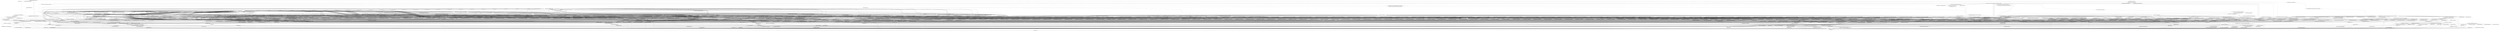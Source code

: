 digraph CallGraph {
"<org.jsoup.examples.HtmlToPlainText: void main(java.lang.String[])>" -> "<java.lang.System: void <clinit>()>";
"<org.jsoup.examples.HtmlToPlainText: void main(java.lang.String[])>" -> "<org.jsoup.examples.HtmlToPlainText: void <init>()>";
"<org.jsoup.examples.HtmlToPlainText: void main(java.lang.String[])>" -> "<org.jsoup.Jsoup: org.jsoup.Connection connect(java.lang.String)>";
"<org.jsoup.examples.HtmlToPlainText: void main(java.lang.String[])>" -> "<org.jsoup.helper.Validate: void isTrue(boolean,java.lang.String)>";
"<java.lang.ThreadGroup: void uncaughtException(java.lang.Thread,java.lang.Throwable)>" -> "<java.lang.RuntimeException: void <init>(java.lang.String)>";
"<java.lang.ClassLoader: void <init>()>" -> "<java.lang.Object: void <init>()>";
"<java.lang.ClassLoader: void <init>()>" -> "<java.lang.RuntimeException: void <init>(java.lang.String)>";
"<java.security.PrivilegedActionException: void <init>(java.lang.Exception)>" -> "<java.lang.Exception: void <init>()>";
"<java.security.PrivilegedActionException: void <init>(java.lang.Exception)>" -> "<java.lang.RuntimeException: void <init>(java.lang.String)>";
"<java.lang.Thread: void <init>(java.lang.ThreadGroup,java.lang.Runnable)>" -> "<java.lang.Object: void <init>()>";
"<java.lang.Thread: void <init>(java.lang.ThreadGroup,java.lang.Runnable)>" -> "<java.lang.RuntimeException: void <init>(java.lang.String)>";
"<java.lang.Thread: void <init>(java.lang.ThreadGroup,java.lang.String)>" -> "<java.lang.Object: void <init>()>";
"<java.lang.Thread: void <init>(java.lang.ThreadGroup,java.lang.String)>" -> "<java.lang.RuntimeException: void <init>(java.lang.String)>";
"<org.jsoup.examples.HtmlToPlainText: void <init>()>" -> "<java.lang.Object: void <init>()>";
"<org.jsoup.Jsoup: org.jsoup.Connection connect(java.lang.String)>" -> "<org.jsoup.helper.HttpConnection: org.jsoup.Connection connect(java.lang.String)>";
"<org.jsoup.helper.Validate: void isTrue(boolean,java.lang.String)>" -> "<java.lang.IllegalArgumentException: void <init>(java.lang.String)>";
"<java.lang.RuntimeException: void <init>(java.lang.String)>" -> "<java.lang.Exception: void <init>()>";
"<java.lang.RuntimeException: void <init>(java.lang.String)>" -> "<java.lang.RuntimeException: void <init>(java.lang.String)>";
"<java.lang.Object: void <init>()>" -> "<java.lang.Object: void finalize()>";
"<java.lang.Object: void <init>()>" -> "<java.lang.RuntimeException: void <init>(java.lang.String)>";
"<java.lang.Exception: void <init>()>" -> "<java.lang.Throwable: void <init>()>";
"<java.lang.Exception: void <init>()>" -> "<java.lang.RuntimeException: void <init>(java.lang.String)>";
"<org.jsoup.helper.HttpConnection: org.jsoup.Connection connect(java.lang.String)>" -> "<org.jsoup.helper.HttpConnection: void <init>()>";
"<java.lang.IllegalArgumentException: void <init>(java.lang.String)>" -> "<java.lang.RuntimeException: void <init>()>";
"<java.lang.IllegalArgumentException: void <init>(java.lang.String)>" -> "<java.lang.RuntimeException: void <init>(java.lang.String)>";
"<java.lang.Object: void finalize()>" -> "<java.lang.RuntimeException: void <init>(java.lang.String)>";
"<java.lang.Throwable: void <init>()>" -> "<java.lang.Object: void <init>()>";
"<java.lang.Throwable: void <init>()>" -> "<java.lang.RuntimeException: void <init>(java.lang.String)>";
"<org.jsoup.helper.HttpConnection: void <init>()>" -> "<java.lang.Object: void <init>()>";
"<org.jsoup.helper.HttpConnection: void <init>()>" -> "<org.jsoup.helper.HttpConnection$Response: void <init>()>";
"<org.jsoup.helper.HttpConnection: void <init>()>" -> "<org.jsoup.helper.HttpConnection$Request: void <init>(org.jsoup.helper.HttpConnection$1)>";
"<java.lang.RuntimeException: void <init>()>" -> "<java.lang.Exception: void <init>()>";
"<java.lang.RuntimeException: void <init>()>" -> "<java.lang.RuntimeException: void <init>(java.lang.String)>";
"<org.jsoup.helper.HttpConnection$Response: void <init>()>" -> "<org.jsoup.helper.HttpConnection$Base: void <init>(org.jsoup.helper.HttpConnection$1)>";
"<org.jsoup.helper.HttpConnection$Request: void <init>(org.jsoup.helper.HttpConnection$1)>" -> "<org.jsoup.helper.HttpConnection$Request: void <init>()>";
"<org.jsoup.helper.HttpConnection$Base: void <init>(org.jsoup.helper.HttpConnection$1)>" -> "<org.jsoup.helper.HttpConnection$Base: void <init>()>";
"<org.jsoup.helper.HttpConnection$Request: void <init>()>" -> "<org.jsoup.Connection$Method: void <clinit>()>";
"<org.jsoup.helper.HttpConnection$Request: void <init>()>" -> "<org.jsoup.parser.Parser: org.jsoup.parser.Parser htmlParser()>";
"<org.jsoup.helper.HttpConnection$Request: void <init>()>" -> "<java.util.ArrayList: void <init>()>";
"<org.jsoup.helper.HttpConnection$Request: void <init>()>" -> "<org.jsoup.helper.HttpConnection$Base: void <init>(org.jsoup.helper.HttpConnection$1)>";
"<org.jsoup.helper.HttpConnection$Base: void <init>()>" -> "<java.lang.Object: void <init>()>";
"<org.jsoup.helper.HttpConnection$Base: void <init>()>" -> "<java.util.LinkedHashMap: void <init>()>";
"<org.jsoup.helper.HttpConnection$Base: void <init>()>" -> "<java.util.LinkedHashMap: void <init>()>";
"<org.jsoup.Connection$Method: void <clinit>()>" -> "<org.jsoup.Connection$Method: void <init>(java.lang.String,int)>";
"<org.jsoup.Connection$Method: void <clinit>()>" -> "<org.jsoup.Connection$Method: void <init>(java.lang.String,int)>";
"<org.jsoup.parser.Parser: org.jsoup.parser.Parser htmlParser()>" -> "<org.jsoup.parser.HtmlTreeBuilder: void <clinit>()>";
"<org.jsoup.parser.Parser: org.jsoup.parser.Parser htmlParser()>" -> "<org.jsoup.parser.Parser: void <init>(org.jsoup.parser.TreeBuilder)>";
"<org.jsoup.parser.Parser: org.jsoup.parser.Parser htmlParser()>" -> "<org.jsoup.parser.HtmlTreeBuilder: void <init>()>";
"<java.util.ArrayList: void <init>()>" -> "<java.util.AbstractList: void <init>()>";
"<java.util.ArrayList: void <init>()>" -> "<java.lang.RuntimeException: void <init>(java.lang.String)>";
"<java.util.LinkedHashMap: void <init>()>" -> "<java.util.HashMap: void <init>()>";
"<java.util.LinkedHashMap: void <init>()>" -> "<java.lang.RuntimeException: void <init>(java.lang.String)>";
"<org.jsoup.Connection$Method: void <init>(java.lang.String,int)>" -> "<java.lang.Enum: void <init>(java.lang.String,int)>";
"<org.jsoup.parser.Parser: void <init>(org.jsoup.parser.TreeBuilder)>" -> "<java.lang.Object: void <init>()>";
"<org.jsoup.parser.HtmlTreeBuilder: void <init>()>" -> "<org.jsoup.parser.TreeBuilder: void <init>()>";
"<org.jsoup.parser.HtmlTreeBuilder: void <init>()>" -> "<java.util.ArrayList: void <init>()>";
"<org.jsoup.parser.HtmlTreeBuilder: void <init>()>" -> "<org.jsoup.helper.DescendableLinkedList: void <init>()>";
"<java.util.AbstractList: void <init>()>" -> "<java.util.AbstractCollection: void <init>()>";
"<java.util.AbstractList: void <init>()>" -> "<java.lang.RuntimeException: void <init>(java.lang.String)>";
"<java.util.HashMap: void <init>()>" -> "<java.util.AbstractMap: void <init>()>";
"<java.util.HashMap: void <init>()>" -> "<java.lang.RuntimeException: void <init>(java.lang.String)>";
"<java.lang.Enum: void <init>(java.lang.String,int)>" -> "<java.lang.Enum: void finalize()>";
"<java.lang.Enum: void <init>(java.lang.String,int)>" -> "<java.lang.RuntimeException: void <init>(java.lang.String)>";
"<java.lang.Enum: void <init>(java.lang.String,int)>" -> "<java.lang.Object: void <init>()>";
"<org.jsoup.parser.TreeBuilder: void <init>()>" -> "<java.lang.Object: void <init>()>";
"<org.jsoup.helper.DescendableLinkedList: void <init>()>" -> "<java.util.LinkedList: void <init>()>";
"<java.util.AbstractCollection: void <init>()>" -> "<java.lang.Object: void <init>()>";
"<java.util.AbstractCollection: void <init>()>" -> "<java.lang.RuntimeException: void <init>(java.lang.String)>";
"<java.util.AbstractMap: void <init>()>" -> "<java.lang.Object: void <init>()>";
"<java.util.AbstractMap: void <init>()>" -> "<java.lang.RuntimeException: void <init>(java.lang.String)>";
"<java.lang.Enum: void finalize()>" -> "<java.lang.RuntimeException: void <init>(java.lang.String)>";
"<java.util.LinkedList: void <init>()>" -> "<java.util.AbstractSequentialList: void <init>()>";
"<java.util.LinkedList: void <init>()>" -> "<java.lang.RuntimeException: void <init>(java.lang.String)>";
"<java.util.AbstractSequentialList: void <init>()>" -> "<java.util.AbstractList: void <init>()>";
"<java.util.AbstractSequentialList: void <init>()>" -> "<java.lang.RuntimeException: void <init>(java.lang.String)>";
"<org.jsoup.parser.HtmlTreeBuilder: void <clinit>()>" -> "<java.lang.Class: boolean desiredAssertionStatus()>";
"<java.lang.Class: boolean desiredAssertionStatus()>" -> "<java.lang.RuntimeException: void <init>(java.lang.String)>";
"<org.jsoup.helper.HttpConnection: org.jsoup.Connection connect(java.lang.String)>" -> "<org.jsoup.helper.HttpConnection: org.jsoup.Connection url(java.lang.String)>";
"<org.jsoup.helper.HttpConnection: org.jsoup.Connection url(java.lang.String)>" -> "<org.jsoup.helper.Validate: void notEmpty(java.lang.String,java.lang.String)>";
"<org.jsoup.helper.HttpConnection: org.jsoup.Connection url(java.lang.String)>" -> "<java.lang.IllegalArgumentException: void <init>(java.lang.String,java.lang.Throwable)>";
"<org.jsoup.helper.HttpConnection: org.jsoup.Connection url(java.lang.String)>" -> "<java.lang.StringBuilder: void <init>()>";
"<org.jsoup.helper.HttpConnection: org.jsoup.Connection url(java.lang.String)>" -> "<java.net.URL: void <init>(java.lang.String)>";
"<org.jsoup.helper.Validate: void notEmpty(java.lang.String,java.lang.String)>" -> "<java.lang.IllegalArgumentException: void <init>(java.lang.String)>";
"<java.lang.IllegalArgumentException: void <init>(java.lang.String,java.lang.Throwable)>" -> "<java.lang.RuntimeException: void <init>()>";
"<java.lang.IllegalArgumentException: void <init>(java.lang.String,java.lang.Throwable)>" -> "<java.lang.RuntimeException: void <init>(java.lang.String)>";
"<java.lang.StringBuilder: void <init>()>" -> "<java.lang.Object: void <init>()>";
"<java.lang.StringBuilder: void <init>()>" -> "<java.lang.RuntimeException: void <init>(java.lang.String)>";
"<java.net.URL: void <init>(java.lang.String)>" -> "<java.lang.Object: void <init>()>";
"<java.net.URL: void <init>(java.lang.String)>" -> "<java.lang.RuntimeException: void <init>(java.lang.String)>";
"<org.jsoup.helper.HttpConnection: org.jsoup.Connection url(java.lang.String)>" -> "<java.lang.StringBuilder: java.lang.StringBuilder append(java.lang.String)>";
"<org.jsoup.helper.HttpConnection: org.jsoup.Connection url(java.lang.String)>" -> "<java.lang.StringBuilder: java.lang.StringBuilder append(java.lang.String)>";
"<org.jsoup.helper.HttpConnection: org.jsoup.Connection url(java.lang.String)>" -> "<java.lang.StringBuilder: java.lang.String toString()>";
"<java.lang.StringBuilder: java.lang.StringBuilder append(java.lang.String)>" -> "<java.lang.RuntimeException: void <init>(java.lang.String)>";
"<java.lang.StringBuilder: java.lang.String toString()>" -> "<java.lang.RuntimeException: void <init>(java.lang.String)>";
"<org.jsoup.examples.HtmlToPlainText: void main(java.lang.String[])>" -> "<org.jsoup.helper.HttpConnection: org.jsoup.nodes.Document get()>";
"<org.jsoup.helper.HttpConnection: org.jsoup.nodes.Document get()>" -> "<org.jsoup.Connection$Method: void <clinit>()>";
"<org.jsoup.helper.HttpConnection: org.jsoup.nodes.Document get()>" -> "<org.jsoup.helper.HttpConnection: org.jsoup.Connection$Response execute()>";
"<org.jsoup.helper.HttpConnection: org.jsoup.Connection$Response execute()>" -> "<org.jsoup.helper.HttpConnection$Response: org.jsoup.helper.HttpConnection$Response execute(org.jsoup.Connection$Request)>";
"<org.jsoup.helper.HttpConnection$Response: org.jsoup.helper.HttpConnection$Response execute(org.jsoup.Connection$Request)>" -> "<org.jsoup.helper.HttpConnection$Response: org.jsoup.helper.HttpConnection$Response execute(org.jsoup.Connection$Request,org.jsoup.helper.HttpConnection$Response)>";
"<org.jsoup.helper.HttpConnection$Response: org.jsoup.helper.HttpConnection$Response execute(org.jsoup.Connection$Request,org.jsoup.helper.HttpConnection$Response)>" -> "<org.jsoup.Connection$Method: void <clinit>()>";
"<org.jsoup.helper.HttpConnection$Response: org.jsoup.helper.HttpConnection$Response execute(org.jsoup.Connection$Request,org.jsoup.helper.HttpConnection$Response)>" -> "<java.io.BufferedInputStream: void <init>(java.io.InputStream)>";
"<org.jsoup.helper.HttpConnection$Response: org.jsoup.helper.HttpConnection$Response execute(org.jsoup.Connection$Request,org.jsoup.helper.HttpConnection$Response)>" -> "<org.jsoup.helper.DataUtil: java.lang.String getCharsetFromContentType(java.lang.String)>";
"<org.jsoup.helper.HttpConnection$Response: org.jsoup.helper.HttpConnection$Response execute(org.jsoup.Connection$Request,org.jsoup.helper.HttpConnection$Response)>" -> "<org.jsoup.helper.DataUtil: java.nio.ByteBuffer readToByteBuffer(java.io.InputStream,int)>";
"<org.jsoup.helper.HttpConnection$Response: org.jsoup.helper.HttpConnection$Response execute(org.jsoup.Connection$Request,org.jsoup.helper.HttpConnection$Response)>" -> "<java.io.BufferedInputStream: void <init>(java.io.InputStream)>";
"<org.jsoup.helper.HttpConnection$Response: org.jsoup.helper.HttpConnection$Response execute(org.jsoup.Connection$Request,org.jsoup.helper.HttpConnection$Response)>" -> "<java.util.zip.GZIPInputStream: void <init>(java.io.InputStream)>";
"<org.jsoup.helper.HttpConnection$Response: org.jsoup.helper.HttpConnection$Response execute(org.jsoup.Connection$Request,org.jsoup.helper.HttpConnection$Response)>" -> "<org.jsoup.UnsupportedMimeTypeException: void <init>(java.lang.String,java.lang.String,java.lang.String)>";
"<org.jsoup.helper.HttpConnection$Response: org.jsoup.helper.HttpConnection$Response execute(org.jsoup.Connection$Request,org.jsoup.helper.HttpConnection$Response)>" -> "<org.jsoup.helper.HttpConnection$Response: org.jsoup.helper.HttpConnection$Response execute(org.jsoup.Connection$Request,org.jsoup.helper.HttpConnection$Response)>";
"<org.jsoup.helper.HttpConnection$Response: org.jsoup.helper.HttpConnection$Response execute(org.jsoup.Connection$Request,org.jsoup.helper.HttpConnection$Response)>" -> "<org.jsoup.HttpStatusException: void <init>(java.lang.String,int,java.lang.String)>";
"<org.jsoup.helper.HttpConnection$Response: org.jsoup.helper.HttpConnection$Response execute(org.jsoup.Connection$Request,org.jsoup.helper.HttpConnection$Response)>" -> "<java.net.URL: void <init>(java.net.URL,java.lang.String)>";
"<org.jsoup.helper.HttpConnection$Response: org.jsoup.helper.HttpConnection$Response execute(org.jsoup.Connection$Request,org.jsoup.helper.HttpConnection$Response)>" -> "<org.jsoup.helper.HttpConnection$Response: void setupFromConnection(java.net.HttpURLConnection,org.jsoup.Connection$Response)>";
"<org.jsoup.helper.HttpConnection$Response: org.jsoup.helper.HttpConnection$Response execute(org.jsoup.Connection$Request,org.jsoup.helper.HttpConnection$Response)>" -> "<org.jsoup.helper.HttpConnection$Response: void <init>(org.jsoup.helper.HttpConnection$Response)>";
"<org.jsoup.helper.HttpConnection$Response: org.jsoup.helper.HttpConnection$Response execute(org.jsoup.Connection$Request,org.jsoup.helper.HttpConnection$Response)>" -> "<org.jsoup.helper.HttpConnection$Response: void writePost(java.util.Collection,java.io.OutputStream)>";
"<org.jsoup.helper.HttpConnection$Response: org.jsoup.helper.HttpConnection$Response execute(org.jsoup.Connection$Request,org.jsoup.helper.HttpConnection$Response)>" -> "<org.jsoup.helper.HttpConnection$Response: java.net.HttpURLConnection createConnection(org.jsoup.Connection$Request)>";
"<org.jsoup.helper.HttpConnection$Response: org.jsoup.helper.HttpConnection$Response execute(org.jsoup.Connection$Request,org.jsoup.helper.HttpConnection$Response)>" -> "<org.jsoup.helper.HttpConnection$Response: void serialiseRequestUrl(org.jsoup.Connection$Request)>";
"<org.jsoup.helper.HttpConnection$Response: org.jsoup.helper.HttpConnection$Response execute(org.jsoup.Connection$Request,org.jsoup.helper.HttpConnection$Response)>" -> "<java.net.MalformedURLException: void <init>(java.lang.String)>";
"<org.jsoup.helper.HttpConnection$Response: org.jsoup.helper.HttpConnection$Response execute(org.jsoup.Connection$Request,org.jsoup.helper.HttpConnection$Response)>" -> "<org.jsoup.helper.Validate: void notNull(java.lang.Object,java.lang.String)>";
"<org.jsoup.helper.HttpConnection$Response: org.jsoup.helper.HttpConnection$Response execute(org.jsoup.Connection$Request,org.jsoup.helper.HttpConnection$Response)>" -> "<org.jsoup.helper.DataUtil: void <clinit>()>";
"<java.io.BufferedInputStream: void <init>(java.io.InputStream)>" -> "<java.io.FilterInputStream: void <init>(java.io.InputStream)>";
"<java.io.BufferedInputStream: void <init>(java.io.InputStream)>" -> "<java.lang.RuntimeException: void <init>(java.lang.String)>";
"<org.jsoup.helper.DataUtil: java.lang.String getCharsetFromContentType(java.lang.String)>" -> "<org.jsoup.helper.DataUtil: void <clinit>()>";
"<org.jsoup.helper.DataUtil: java.lang.String getCharsetFromContentType(java.lang.String)>" -> "<java.nio.charset.Charset: boolean isSupported(java.lang.String)>";
"<org.jsoup.helper.DataUtil: java.lang.String getCharsetFromContentType(java.lang.String)>" -> "<java.nio.charset.Charset: boolean isSupported(java.lang.String)>";
"<org.jsoup.helper.DataUtil: java.lang.String getCharsetFromContentType(java.lang.String)>" -> "<java.util.Locale: void <clinit>()>";
"<org.jsoup.helper.DataUtil: java.nio.ByteBuffer readToByteBuffer(java.io.InputStream,int)>" -> "<org.jsoup.helper.Validate: void isTrue(boolean,java.lang.String)>";
"<org.jsoup.helper.DataUtil: java.nio.ByteBuffer readToByteBuffer(java.io.InputStream,int)>" -> "<java.nio.ByteBuffer: java.nio.ByteBuffer wrap(byte[])>";
"<org.jsoup.helper.DataUtil: java.nio.ByteBuffer readToByteBuffer(java.io.InputStream,int)>" -> "<java.io.ByteArrayOutputStream: void <init>(int)>";
"<java.util.zip.GZIPInputStream: void <init>(java.io.InputStream)>" -> "<java.util.zip.InflaterInputStream: void <init>(java.io.InputStream)>";
"<java.util.zip.GZIPInputStream: void <init>(java.io.InputStream)>" -> "<java.lang.RuntimeException: void <init>(java.lang.String)>";
"<org.jsoup.UnsupportedMimeTypeException: void <init>(java.lang.String,java.lang.String,java.lang.String)>" -> "<java.io.IOException: void <init>(java.lang.String)>";
"<org.jsoup.HttpStatusException: void <init>(java.lang.String,int,java.lang.String)>" -> "<java.io.IOException: void <init>(java.lang.String)>";
"<java.net.URL: void <init>(java.net.URL,java.lang.String)>" -> "<java.lang.Object: void <init>()>";
"<java.net.URL: void <init>(java.net.URL,java.lang.String)>" -> "<java.lang.RuntimeException: void <init>(java.lang.String)>";
"<org.jsoup.helper.HttpConnection$Response: void setupFromConnection(java.net.HttpURLConnection,org.jsoup.Connection$Response)>" -> "<org.jsoup.Connection$Method: void <clinit>()>";
"<org.jsoup.helper.HttpConnection$Response: void setupFromConnection(java.net.HttpURLConnection,org.jsoup.Connection$Response)>" -> "<org.jsoup.Connection$Method: org.jsoup.Connection$Method valueOf(java.lang.String)>";
"<org.jsoup.helper.HttpConnection$Response: void <init>(org.jsoup.helper.HttpConnection$Response)>" -> "<java.lang.String: void <clinit>()>";
"<org.jsoup.helper.HttpConnection$Response: void <init>(org.jsoup.helper.HttpConnection$Response)>" -> "<java.io.IOException: void <init>(java.lang.String)>";
"<org.jsoup.helper.HttpConnection$Response: void <init>(org.jsoup.helper.HttpConnection$Response)>" -> "<java.lang.String: java.lang.String format(java.lang.String,java.lang.Object[])>";
"<org.jsoup.helper.HttpConnection$Response: void <init>(org.jsoup.helper.HttpConnection$Response)>" -> "<org.jsoup.helper.HttpConnection$Base: void <init>(org.jsoup.helper.HttpConnection$1)>";
"<org.jsoup.helper.HttpConnection$Response: void writePost(java.util.Collection,java.io.OutputStream)>" -> "<java.io.OutputStreamWriter: void <init>(java.io.OutputStream,java.lang.String)>";
"<org.jsoup.helper.HttpConnection$Response: void writePost(java.util.Collection,java.io.OutputStream)>" -> "<java.net.URLEncoder: java.lang.String encode(java.lang.String,java.lang.String)>";
"<org.jsoup.helper.HttpConnection$Response: void writePost(java.util.Collection,java.io.OutputStream)>" -> "<java.net.URLEncoder: java.lang.String encode(java.lang.String,java.lang.String)>";
"<org.jsoup.helper.HttpConnection$Response: java.net.HttpURLConnection createConnection(org.jsoup.Connection$Request)>" -> "<org.jsoup.Connection$Method: void <clinit>()>";
"<org.jsoup.helper.HttpConnection$Response: java.net.HttpURLConnection createConnection(org.jsoup.Connection$Request)>" -> "<org.jsoup.helper.HttpConnection$Response: java.lang.String getRequestCookieString(org.jsoup.Connection$Request)>";
"<org.jsoup.helper.HttpConnection$Response: void serialiseRequestUrl(org.jsoup.Connection$Request)>" -> "<java.lang.StringBuilder: void <init>()>";
"<org.jsoup.helper.HttpConnection$Response: void serialiseRequestUrl(org.jsoup.Connection$Request)>" -> "<java.net.URL: void <init>(java.lang.String)>";
"<org.jsoup.helper.HttpConnection$Response: void serialiseRequestUrl(org.jsoup.Connection$Request)>" -> "<java.net.URLEncoder: java.lang.String encode(java.lang.String,java.lang.String)>";
"<org.jsoup.helper.HttpConnection$Response: void serialiseRequestUrl(org.jsoup.Connection$Request)>" -> "<java.net.URLEncoder: java.lang.String encode(java.lang.String,java.lang.String)>";
"<java.net.MalformedURLException: void <init>(java.lang.String)>" -> "<java.io.IOException: void <init>()>";
"<java.net.MalformedURLException: void <init>(java.lang.String)>" -> "<java.lang.RuntimeException: void <init>(java.lang.String)>";
"<org.jsoup.helper.Validate: void notNull(java.lang.Object,java.lang.String)>" -> "<java.lang.IllegalArgumentException: void <init>(java.lang.String)>";
"<org.jsoup.helper.DataUtil: void <clinit>()>" -> "<java.util.regex.Pattern: java.util.regex.Pattern compile(java.lang.String)>";
"<java.io.FilterInputStream: void <init>(java.io.InputStream)>" -> "<java.io.InputStream: void <init>()>";
"<java.io.FilterInputStream: void <init>(java.io.InputStream)>" -> "<java.lang.RuntimeException: void <init>(java.lang.String)>";
"<java.nio.charset.Charset: boolean isSupported(java.lang.String)>" -> "<java.lang.RuntimeException: void <init>(java.lang.String)>";
"<java.nio.ByteBuffer: java.nio.ByteBuffer wrap(byte[])>" -> "<java.lang.RuntimeException: void <init>(java.lang.String)>";
"<java.io.ByteArrayOutputStream: void <init>(int)>" -> "<java.io.OutputStream: void <init>()>";
"<java.io.ByteArrayOutputStream: void <init>(int)>" -> "<java.lang.RuntimeException: void <init>(java.lang.String)>";
"<java.util.zip.InflaterInputStream: void <init>(java.io.InputStream)>" -> "<java.io.FilterInputStream: void <init>(java.io.InputStream)>";
"<java.util.zip.InflaterInputStream: void <init>(java.io.InputStream)>" -> "<java.lang.RuntimeException: void <init>(java.lang.String)>";
"<java.io.IOException: void <init>(java.lang.String)>" -> "<java.lang.Exception: void <init>()>";
"<java.io.IOException: void <init>(java.lang.String)>" -> "<java.lang.RuntimeException: void <init>(java.lang.String)>";
"<org.jsoup.Connection$Method: org.jsoup.Connection$Method valueOf(java.lang.String)>" -> "<java.lang.Enum: java.lang.Enum valueOf(java.lang.Class,java.lang.String)>";
"<java.lang.String: java.lang.String format(java.lang.String,java.lang.Object[])>" -> "<java.lang.RuntimeException: void <init>(java.lang.String)>";
"<java.io.OutputStreamWriter: void <init>(java.io.OutputStream,java.lang.String)>" -> "<java.io.Writer: void <init>()>";
"<java.io.OutputStreamWriter: void <init>(java.io.OutputStream,java.lang.String)>" -> "<java.lang.RuntimeException: void <init>(java.lang.String)>";
"<java.net.URLEncoder: java.lang.String encode(java.lang.String,java.lang.String)>" -> "<java.lang.RuntimeException: void <init>(java.lang.String)>";
"<org.jsoup.helper.HttpConnection$Response: java.lang.String getRequestCookieString(org.jsoup.Connection$Request)>" -> "<java.lang.StringBuilder: void <init>()>";
"<java.io.IOException: void <init>()>" -> "<java.lang.Exception: void <init>()>";
"<java.io.IOException: void <init>()>" -> "<java.lang.RuntimeException: void <init>(java.lang.String)>";
"<java.util.regex.Pattern: java.util.regex.Pattern compile(java.lang.String)>" -> "<java.lang.RuntimeException: void <init>(java.lang.String)>";
"<java.io.InputStream: void <init>()>" -> "<java.lang.Object: void <init>()>";
"<java.io.InputStream: void <init>()>" -> "<java.lang.RuntimeException: void <init>(java.lang.String)>";
"<java.io.OutputStream: void <init>()>" -> "<java.lang.Object: void <init>()>";
"<java.io.OutputStream: void <init>()>" -> "<java.lang.RuntimeException: void <init>(java.lang.String)>";
"<java.lang.Enum: java.lang.Enum valueOf(java.lang.Class,java.lang.String)>" -> "<java.lang.RuntimeException: void <init>(java.lang.String)>";
"<java.io.Writer: void <init>()>" -> "<java.lang.Object: void <init>()>";
"<java.io.Writer: void <init>()>" -> "<java.lang.RuntimeException: void <init>(java.lang.String)>";
"<org.jsoup.helper.HttpConnection$Response: java.lang.String getRequestCookieString(org.jsoup.Connection$Request)>" -> "<java.lang.StringBuilder: java.lang.StringBuilder append(java.lang.String)>";
"<org.jsoup.helper.HttpConnection$Response: java.lang.String getRequestCookieString(org.jsoup.Connection$Request)>" -> "<java.lang.StringBuilder: java.lang.StringBuilder append(java.lang.String)>";
"<org.jsoup.helper.HttpConnection$Response: java.lang.String getRequestCookieString(org.jsoup.Connection$Request)>" -> "<java.lang.StringBuilder: java.lang.String toString()>";
"<org.jsoup.helper.HttpConnection$Response: void serialiseRequestUrl(org.jsoup.Connection$Request)>" -> "<java.net.URL: java.lang.String getProtocol()>";
"<org.jsoup.helper.HttpConnection$Response: void serialiseRequestUrl(org.jsoup.Connection$Request)>" -> "<java.net.URL: java.lang.String getAuthority()>";
"<org.jsoup.helper.HttpConnection$Response: void serialiseRequestUrl(org.jsoup.Connection$Request)>" -> "<java.net.URL: java.lang.String getPath()>";
"<org.jsoup.helper.HttpConnection$Response: void serialiseRequestUrl(org.jsoup.Connection$Request)>" -> "<java.net.URL: java.lang.String getQuery()>";
"<org.jsoup.helper.HttpConnection$Response: void serialiseRequestUrl(org.jsoup.Connection$Request)>" -> "<java.net.URL: java.lang.String getQuery()>";
"<java.net.URL: java.lang.String getProtocol()>" -> "<java.lang.RuntimeException: void <init>(java.lang.String)>";
"<java.net.URL: java.lang.String getAuthority()>" -> "<java.lang.RuntimeException: void <init>(java.lang.String)>";
"<java.net.URL: java.lang.String getPath()>" -> "<java.lang.RuntimeException: void <init>(java.lang.String)>";
"<java.net.URL: java.lang.String getQuery()>" -> "<java.lang.RuntimeException: void <init>(java.lang.String)>";
"<org.jsoup.helper.HttpConnection$Response: void serialiseRequestUrl(org.jsoup.Connection$Request)>" -> "<java.lang.StringBuilder: java.lang.StringBuilder append(java.lang.String)>";
"<org.jsoup.helper.HttpConnection$Response: void serialiseRequestUrl(org.jsoup.Connection$Request)>" -> "<java.lang.StringBuilder: java.lang.StringBuilder append(java.lang.String)>";
"<org.jsoup.helper.HttpConnection$Response: void serialiseRequestUrl(org.jsoup.Connection$Request)>" -> "<java.lang.StringBuilder: java.lang.StringBuilder append(char)>";
"<org.jsoup.helper.HttpConnection$Response: void serialiseRequestUrl(org.jsoup.Connection$Request)>" -> "<java.lang.StringBuilder: java.lang.StringBuilder append(java.lang.String)>";
"<org.jsoup.helper.HttpConnection$Response: void serialiseRequestUrl(org.jsoup.Connection$Request)>" -> "<java.lang.StringBuilder: java.lang.String toString()>";
"<java.lang.StringBuilder: java.lang.StringBuilder append(char)>" -> "<java.lang.RuntimeException: void <init>(java.lang.String)>";
"<org.jsoup.helper.HttpConnection$Response: void writePost(java.util.Collection,java.io.OutputStream)>" -> "<java.io.Writer: java.io.Writer append(char)>";
"<org.jsoup.helper.HttpConnection$Response: void writePost(java.util.Collection,java.io.OutputStream)>" -> "<java.io.Writer: void write(java.lang.String)>";
"<org.jsoup.helper.HttpConnection$Response: void writePost(java.util.Collection,java.io.OutputStream)>" -> "<java.io.OutputStreamWriter: void write(int)>";
"<org.jsoup.helper.HttpConnection$Response: void writePost(java.util.Collection,java.io.OutputStream)>" -> "<java.io.Writer: void write(java.lang.String)>";
"<org.jsoup.helper.HttpConnection$Response: void writePost(java.util.Collection,java.io.OutputStream)>" -> "<java.io.OutputStreamWriter: void close()>";
"<java.io.Writer: java.io.Writer append(char)>" -> "<java.lang.RuntimeException: void <init>(java.lang.String)>";
"<java.io.Writer: void write(java.lang.String)>" -> "<java.lang.RuntimeException: void <init>(java.lang.String)>";
"<java.io.OutputStreamWriter: void write(int)>" -> "<java.lang.RuntimeException: void <init>(java.lang.String)>";
"<java.io.OutputStreamWriter: void close()>" -> "<java.lang.RuntimeException: void <init>(java.lang.String)>";
"<org.jsoup.helper.HttpConnection$Response: void <init>(org.jsoup.helper.HttpConnection$Response)>" -> "<org.jsoup.helper.HttpConnection$Response: java.net.URL url()>";
"<org.jsoup.helper.HttpConnection$Response: java.net.URL url()>" -> "<org.jsoup.helper.HttpConnection$Base: java.net.URL url()>";
"<org.jsoup.helper.HttpConnection$Response: void setupFromConnection(java.net.HttpURLConnection,org.jsoup.Connection$Response)>" -> "<org.jsoup.helper.HttpConnection$Response: java.util.Map cookies()>";
"<org.jsoup.helper.HttpConnection$Response: java.util.Map cookies()>" -> "<org.jsoup.helper.HttpConnection$Base: java.util.Map cookies()>";
"<org.jsoup.helper.HttpConnection$Response: void setupFromConnection(java.net.HttpURLConnection,org.jsoup.Connection$Response)>" -> "<org.jsoup.helper.HttpConnection$Response: void processResponseHeaders(java.util.Map)>";
"<org.jsoup.helper.HttpConnection$Response: void setupFromConnection(java.net.HttpURLConnection,org.jsoup.Connection$Response)>" -> "<org.jsoup.helper.HttpConnection$Response: boolean hasCookie(java.lang.String)>";
"<org.jsoup.helper.HttpConnection$Response: void setupFromConnection(java.net.HttpURLConnection,org.jsoup.Connection$Response)>" -> "<org.jsoup.helper.HttpConnection$Base: org.jsoup.Connection$Base cookie(java.lang.String,java.lang.String)>";
"<org.jsoup.helper.HttpConnection$Response: void processResponseHeaders(java.util.Map)>" -> "<org.jsoup.parser.TokenQueue: void <init>(java.lang.String)>";
"<org.jsoup.helper.HttpConnection$Response: boolean hasCookie(java.lang.String)>" -> "<org.jsoup.helper.HttpConnection$Base: boolean hasCookie(java.lang.String)>";
"<org.jsoup.helper.HttpConnection$Base: org.jsoup.Connection$Base cookie(java.lang.String,java.lang.String)>" -> "<org.jsoup.helper.Validate: void notEmpty(java.lang.String,java.lang.String)>";
"<org.jsoup.helper.HttpConnection$Base: org.jsoup.Connection$Base cookie(java.lang.String,java.lang.String)>" -> "<org.jsoup.helper.Validate: void notNull(java.lang.Object,java.lang.String)>";
"<org.jsoup.parser.TokenQueue: void <init>(java.lang.String)>" -> "<java.lang.Object: void <init>()>";
"<org.jsoup.parser.TokenQueue: void <init>(java.lang.String)>" -> "<org.jsoup.helper.Validate: void notNull(java.lang.Object)>";
"<org.jsoup.helper.HttpConnection$Base: boolean hasCookie(java.lang.String)>" -> "<org.jsoup.helper.Validate: void notEmpty(java.lang.String)>";
"<org.jsoup.helper.Validate: void notNull(java.lang.Object)>" -> "<java.lang.IllegalArgumentException: void <init>(java.lang.String)>";
"<org.jsoup.helper.Validate: void notEmpty(java.lang.String)>" -> "<java.lang.IllegalArgumentException: void <init>(java.lang.String)>";
"<org.jsoup.helper.Validate: void notEmpty(java.lang.String)>" -> "<java.lang.String: int length()>";
"<java.lang.String: int length()>" -> "<java.lang.RuntimeException: void <init>(java.lang.String)>";
"<org.jsoup.helper.HttpConnection$Response: void processResponseHeaders(java.util.Map)>" -> "<org.jsoup.parser.TokenQueue: java.lang.String chompTo(java.lang.String)>";
"<org.jsoup.helper.HttpConnection$Response: void processResponseHeaders(java.util.Map)>" -> "<org.jsoup.parser.TokenQueue: java.lang.String consumeTo(java.lang.String)>";
"<org.jsoup.parser.TokenQueue: java.lang.String consumeTo(java.lang.String)>" -> "<java.lang.String: java.lang.String substring(int,int)>";
"<org.jsoup.parser.TokenQueue: java.lang.String consumeTo(java.lang.String)>" -> "<java.lang.String: int length()>";
"<java.lang.String: java.lang.String substring(int,int)>" -> "<java.lang.RuntimeException: void <init>(java.lang.String)>";
"<org.jsoup.parser.TokenQueue: java.lang.String consumeTo(java.lang.String)>" -> "<org.jsoup.parser.TokenQueue: java.lang.String remainder()>";
"<org.jsoup.parser.TokenQueue: java.lang.String remainder()>" -> "<java.lang.StringBuilder: void <init>()>";
"<org.jsoup.parser.TokenQueue: java.lang.String remainder()>" -> "<java.lang.StringBuilder: java.lang.StringBuilder append(char)>";
"<org.jsoup.parser.TokenQueue: java.lang.String remainder()>" -> "<java.lang.StringBuilder: java.lang.String toString()>";
"<org.jsoup.parser.TokenQueue: java.lang.String remainder()>" -> "<org.jsoup.parser.TokenQueue: boolean isEmpty()>";
"<org.jsoup.parser.TokenQueue: java.lang.String remainder()>" -> "<org.jsoup.parser.TokenQueue: char consume()>";
"<org.jsoup.parser.TokenQueue: boolean isEmpty()>" -> "<org.jsoup.parser.TokenQueue: int remainingLength()>";
"<org.jsoup.parser.TokenQueue: java.lang.String chompTo(java.lang.String)>" -> "<org.jsoup.parser.TokenQueue: java.lang.String consumeTo(java.lang.String)>";
"<org.jsoup.parser.TokenQueue: java.lang.String chompTo(java.lang.String)>" -> "<org.jsoup.parser.TokenQueue: boolean matchChomp(java.lang.String)>";
"<org.jsoup.parser.TokenQueue: boolean matchChomp(java.lang.String)>" -> "<java.lang.String: int length()>";
"<org.jsoup.parser.TokenQueue: boolean matchChomp(java.lang.String)>" -> "<org.jsoup.parser.TokenQueue: boolean matches(java.lang.String)>";
"<org.jsoup.parser.TokenQueue: boolean matches(java.lang.String)>" -> "<java.lang.String: int length()>";
"<org.jsoup.helper.HttpConnection$Response: void processResponseHeaders(java.util.Map)>" -> "<java.lang.String: java.lang.String trim()>";
"<java.lang.String: java.lang.String trim()>" -> "<java.lang.RuntimeException: void <init>(java.lang.String)>";
"<org.jsoup.helper.HttpConnection$Response: void processResponseHeaders(java.util.Map)>" -> "<java.lang.String: boolean equalsIgnoreCase(java.lang.String)>";
"<org.jsoup.helper.HttpConnection$Response: void processResponseHeaders(java.util.Map)>" -> "<java.lang.String: java.lang.String trim()>";
"<org.jsoup.helper.HttpConnection$Response: void processResponseHeaders(java.util.Map)>" -> "<java.lang.String: int length()>";
"<java.lang.String: boolean equalsIgnoreCase(java.lang.String)>" -> "<java.lang.RuntimeException: void <init>(java.lang.String)>";
"<org.jsoup.helper.HttpConnection$Response: void processResponseHeaders(java.util.Map)>" -> "<org.jsoup.helper.HttpConnection$Base: org.jsoup.Connection$Base cookie(java.lang.String,java.lang.String)>";
"<org.jsoup.helper.HttpConnection$Response: void processResponseHeaders(java.util.Map)>" -> "<org.jsoup.helper.HttpConnection$Base: org.jsoup.Connection$Base header(java.lang.String,java.lang.String)>";
"<org.jsoup.helper.HttpConnection$Base: org.jsoup.Connection$Base header(java.lang.String,java.lang.String)>" -> "<org.jsoup.helper.Validate: void notEmpty(java.lang.String,java.lang.String)>";
"<org.jsoup.helper.HttpConnection$Base: org.jsoup.Connection$Base header(java.lang.String,java.lang.String)>" -> "<org.jsoup.helper.Validate: void notNull(java.lang.Object,java.lang.String)>";
"<org.jsoup.helper.HttpConnection$Base: org.jsoup.Connection$Base header(java.lang.String,java.lang.String)>" -> "<org.jsoup.helper.HttpConnection$Base: org.jsoup.Connection$Base removeHeader(java.lang.String)>";
"<org.jsoup.helper.HttpConnection$Base: org.jsoup.Connection$Base removeHeader(java.lang.String)>" -> "<org.jsoup.helper.Validate: void notEmpty(java.lang.String,java.lang.String)>";
"<org.jsoup.helper.HttpConnection$Base: org.jsoup.Connection$Base removeHeader(java.lang.String)>" -> "<org.jsoup.helper.HttpConnection$Base: java.util.Map$Entry scanHeaders(java.lang.String)>";
"<org.jsoup.helper.HttpConnection$Base: java.util.Map$Entry scanHeaders(java.lang.String)>" -> "<java.lang.String: java.lang.String toLowerCase()>";
"<java.lang.String: java.lang.String toLowerCase()>" -> "<java.lang.RuntimeException: void <init>(java.lang.String)>";
"<org.jsoup.helper.DataUtil: java.nio.ByteBuffer readToByteBuffer(java.io.InputStream,int)>" -> "<java.io.ByteArrayOutputStream: byte[] toByteArray()>";
"<org.jsoup.helper.DataUtil: java.nio.ByteBuffer readToByteBuffer(java.io.InputStream,int)>" -> "<java.io.ByteArrayOutputStream: void write(byte[],int,int)>";
"<org.jsoup.helper.DataUtil: java.nio.ByteBuffer readToByteBuffer(java.io.InputStream,int)>" -> "<java.io.ByteArrayOutputStream: void write(byte[],int,int)>";
"<java.io.ByteArrayOutputStream: byte[] toByteArray()>" -> "<java.lang.RuntimeException: void <init>(java.lang.String)>";
"<java.io.ByteArrayOutputStream: void write(byte[],int,int)>" -> "<java.lang.RuntimeException: void <init>(java.lang.String)>";
"<org.jsoup.helper.DataUtil: java.nio.ByteBuffer readToByteBuffer(java.io.InputStream,int)>" -> "<java.io.FilterInputStream: int read(byte[])>";
"<java.io.FilterInputStream: int read(byte[])>" -> "<java.lang.RuntimeException: void <init>(java.lang.String)>";
"<org.jsoup.helper.HttpConnection$Response: org.jsoup.helper.HttpConnection$Response execute(org.jsoup.Connection$Request,org.jsoup.helper.HttpConnection$Response)>" -> "<java.io.BufferedInputStream: void close()>";
"<org.jsoup.helper.HttpConnection$Response: org.jsoup.helper.HttpConnection$Response execute(org.jsoup.Connection$Request,org.jsoup.helper.HttpConnection$Response)>" -> "<java.io.BufferedInputStream: void close()>";
"<java.io.BufferedInputStream: void close()>" -> "<java.lang.RuntimeException: void <init>(java.lang.String)>";
"<org.jsoup.helper.HttpConnection$Response: org.jsoup.helper.HttpConnection$Response execute(org.jsoup.Connection$Request,org.jsoup.helper.HttpConnection$Response)>" -> "<java.net.URL: java.lang.String getProtocol()>";
"<org.jsoup.helper.HttpConnection$Response: org.jsoup.helper.HttpConnection$Response execute(org.jsoup.Connection$Request,org.jsoup.helper.HttpConnection$Response)>" -> "<java.net.URL: java.lang.String toString()>";
"<org.jsoup.helper.HttpConnection$Response: org.jsoup.helper.HttpConnection$Response execute(org.jsoup.Connection$Request,org.jsoup.helper.HttpConnection$Response)>" -> "<java.net.URL: java.lang.String toString()>";
"<java.net.URL: java.lang.String toString()>" -> "<java.lang.RuntimeException: void <init>(java.lang.String)>";
"<org.jsoup.helper.HttpConnection$Response: org.jsoup.helper.HttpConnection$Response execute(org.jsoup.Connection$Request,org.jsoup.helper.HttpConnection$Response)>" -> "<org.jsoup.helper.HttpConnection$Response: java.lang.String header(java.lang.String)>";
"<org.jsoup.helper.HttpConnection$Response: org.jsoup.helper.HttpConnection$Response execute(org.jsoup.Connection$Request,org.jsoup.helper.HttpConnection$Response)>" -> "<org.jsoup.helper.HttpConnection$Response: java.lang.String contentType()>";
"<org.jsoup.helper.HttpConnection$Response: org.jsoup.helper.HttpConnection$Response execute(org.jsoup.Connection$Request,org.jsoup.helper.HttpConnection$Response)>" -> "<org.jsoup.helper.HttpConnection$Response: boolean hasHeader(java.lang.String)>";
"<org.jsoup.helper.HttpConnection$Response: org.jsoup.helper.HttpConnection$Response execute(org.jsoup.Connection$Request,org.jsoup.helper.HttpConnection$Response)>" -> "<org.jsoup.helper.HttpConnection$Response: java.lang.String header(java.lang.String)>";
"<org.jsoup.helper.HttpConnection$Response: java.lang.String header(java.lang.String)>" -> "<org.jsoup.helper.HttpConnection$Base: java.lang.String header(java.lang.String)>";
"<org.jsoup.helper.HttpConnection$Response: boolean hasHeader(java.lang.String)>" -> "<org.jsoup.helper.HttpConnection$Base: boolean hasHeader(java.lang.String)>";
"<org.jsoup.helper.HttpConnection$Base: java.lang.String header(java.lang.String)>" -> "<org.jsoup.helper.Validate: void notNull(java.lang.Object,java.lang.String)>";
"<org.jsoup.helper.HttpConnection$Base: java.lang.String header(java.lang.String)>" -> "<org.jsoup.helper.HttpConnection$Base: java.lang.String getHeaderCaseInsensitive(java.lang.String)>";
"<org.jsoup.helper.HttpConnection$Base: boolean hasHeader(java.lang.String)>" -> "<org.jsoup.helper.Validate: void notEmpty(java.lang.String,java.lang.String)>";
"<org.jsoup.helper.HttpConnection$Base: boolean hasHeader(java.lang.String)>" -> "<org.jsoup.helper.HttpConnection$Base: java.lang.String getHeaderCaseInsensitive(java.lang.String)>";
"<org.jsoup.helper.HttpConnection$Base: java.lang.String getHeaderCaseInsensitive(java.lang.String)>" -> "<org.jsoup.helper.Validate: void notNull(java.lang.Object,java.lang.String)>";
"<org.jsoup.helper.HttpConnection$Base: java.lang.String getHeaderCaseInsensitive(java.lang.String)>" -> "<org.jsoup.helper.HttpConnection$Base: java.util.Map$Entry scanHeaders(java.lang.String)>";
"<org.jsoup.helper.HttpConnection$Base: java.lang.String getHeaderCaseInsensitive(java.lang.String)>" -> "<java.lang.String: java.lang.String toLowerCase()>";
"<org.jsoup.helper.HttpConnection$Response: org.jsoup.helper.HttpConnection$Response execute(org.jsoup.Connection$Request,org.jsoup.helper.HttpConnection$Response)>" -> "<java.lang.String: boolean equals(java.lang.Object)>";
"<org.jsoup.helper.HttpConnection$Response: org.jsoup.helper.HttpConnection$Response execute(org.jsoup.Connection$Request,org.jsoup.helper.HttpConnection$Response)>" -> "<java.lang.String: boolean equals(java.lang.Object)>";
"<org.jsoup.helper.HttpConnection$Response: org.jsoup.helper.HttpConnection$Response execute(org.jsoup.Connection$Request,org.jsoup.helper.HttpConnection$Response)>" -> "<java.lang.String: boolean startsWith(java.lang.String)>";
"<org.jsoup.helper.HttpConnection$Response: org.jsoup.helper.HttpConnection$Response execute(org.jsoup.Connection$Request,org.jsoup.helper.HttpConnection$Response)>" -> "<java.lang.String: boolean startsWith(java.lang.String)>";
"<org.jsoup.helper.HttpConnection$Response: org.jsoup.helper.HttpConnection$Response execute(org.jsoup.Connection$Request,org.jsoup.helper.HttpConnection$Response)>" -> "<java.lang.String: boolean startsWith(java.lang.String)>";
"<org.jsoup.helper.HttpConnection$Response: org.jsoup.helper.HttpConnection$Response execute(org.jsoup.Connection$Request,org.jsoup.helper.HttpConnection$Response)>" -> "<java.lang.String: boolean equalsIgnoreCase(java.lang.String)>";
"<java.lang.String: boolean equals(java.lang.Object)>" -> "<java.lang.RuntimeException: void <init>(java.lang.String)>";
"<java.lang.String: boolean startsWith(java.lang.String)>" -> "<java.lang.RuntimeException: void <init>(java.lang.String)>";
"<org.jsoup.helper.DataUtil: java.lang.String getCharsetFromContentType(java.lang.String)>" -> "<java.lang.String: java.lang.String trim()>";
"<org.jsoup.helper.DataUtil: java.lang.String getCharsetFromContentType(java.lang.String)>" -> "<java.lang.String: java.lang.String toUpperCase(java.util.Locale)>";
"<java.lang.String: java.lang.String toUpperCase(java.util.Locale)>" -> "<java.lang.RuntimeException: void <init>(java.lang.String)>";
"<org.jsoup.helper.HttpConnection$Response: org.jsoup.helper.HttpConnection$Response execute(org.jsoup.Connection$Request,org.jsoup.helper.HttpConnection$Response)>" -> "<org.jsoup.helper.HttpConnection$Request: java.net.URL url()>";
"<org.jsoup.helper.HttpConnection$Response: org.jsoup.helper.HttpConnection$Response execute(org.jsoup.Connection$Request,org.jsoup.helper.HttpConnection$Response)>" -> "<org.jsoup.helper.HttpConnection$Request: org.jsoup.Connection$Method method()>";
"<org.jsoup.helper.HttpConnection$Response: org.jsoup.helper.HttpConnection$Response execute(org.jsoup.Connection$Request,org.jsoup.helper.HttpConnection$Response)>" -> "<org.jsoup.helper.HttpConnection$Request: java.util.Collection data()>";
"<org.jsoup.helper.HttpConnection$Response: org.jsoup.helper.HttpConnection$Response execute(org.jsoup.Connection$Request,org.jsoup.helper.HttpConnection$Response)>" -> "<org.jsoup.helper.HttpConnection$Request: org.jsoup.Connection$Method method()>";
"<org.jsoup.helper.HttpConnection$Response: org.jsoup.helper.HttpConnection$Response execute(org.jsoup.Connection$Request,org.jsoup.helper.HttpConnection$Response)>" -> "<org.jsoup.helper.HttpConnection$Request: java.util.Collection data()>";
"<org.jsoup.helper.HttpConnection$Response: org.jsoup.helper.HttpConnection$Response execute(org.jsoup.Connection$Request,org.jsoup.helper.HttpConnection$Response)>" -> "<org.jsoup.helper.HttpConnection$Request: boolean followRedirects()>";
"<org.jsoup.helper.HttpConnection$Response: org.jsoup.helper.HttpConnection$Response execute(org.jsoup.Connection$Request,org.jsoup.helper.HttpConnection$Response)>" -> "<org.jsoup.helper.HttpConnection$Base: org.jsoup.Connection$Base method(org.jsoup.Connection$Method)>";
"<org.jsoup.helper.HttpConnection$Response: org.jsoup.helper.HttpConnection$Response execute(org.jsoup.Connection$Request,org.jsoup.helper.HttpConnection$Response)>" -> "<org.jsoup.helper.HttpConnection$Request: java.util.Collection data()>";
"<org.jsoup.helper.HttpConnection$Response: org.jsoup.helper.HttpConnection$Response execute(org.jsoup.Connection$Request,org.jsoup.helper.HttpConnection$Response)>" -> "<org.jsoup.helper.HttpConnection$Request: java.net.URL url()>";
"<org.jsoup.helper.HttpConnection$Response: org.jsoup.helper.HttpConnection$Response execute(org.jsoup.Connection$Request,org.jsoup.helper.HttpConnection$Response)>" -> "<org.jsoup.helper.HttpConnection$Base: org.jsoup.Connection$Base url(java.net.URL)>";
"<org.jsoup.helper.HttpConnection$Response: org.jsoup.helper.HttpConnection$Response execute(org.jsoup.Connection$Request,org.jsoup.helper.HttpConnection$Response)>" -> "<org.jsoup.helper.HttpConnection$Base: org.jsoup.Connection$Base cookie(java.lang.String,java.lang.String)>";
"<org.jsoup.helper.HttpConnection$Response: org.jsoup.helper.HttpConnection$Response execute(org.jsoup.Connection$Request,org.jsoup.helper.HttpConnection$Response)>" -> "<org.jsoup.helper.HttpConnection$Request: boolean ignoreHttpErrors()>";
"<org.jsoup.helper.HttpConnection$Response: org.jsoup.helper.HttpConnection$Response execute(org.jsoup.Connection$Request,org.jsoup.helper.HttpConnection$Response)>" -> "<org.jsoup.helper.HttpConnection$Request: java.net.URL url()>";
"<org.jsoup.helper.HttpConnection$Response: org.jsoup.helper.HttpConnection$Response execute(org.jsoup.Connection$Request,org.jsoup.helper.HttpConnection$Response)>" -> "<org.jsoup.helper.HttpConnection$Request: boolean ignoreContentType()>";
"<org.jsoup.helper.HttpConnection$Response: org.jsoup.helper.HttpConnection$Response execute(org.jsoup.Connection$Request,org.jsoup.helper.HttpConnection$Response)>" -> "<org.jsoup.helper.HttpConnection$Request: java.net.URL url()>";
"<org.jsoup.helper.HttpConnection$Response: org.jsoup.helper.HttpConnection$Response execute(org.jsoup.Connection$Request,org.jsoup.helper.HttpConnection$Response)>" -> "<org.jsoup.helper.HttpConnection$Request: int maxBodySize()>";
"<org.jsoup.helper.HttpConnection$Request: java.net.URL url()>" -> "<org.jsoup.helper.HttpConnection$Base: java.net.URL url()>";
"<org.jsoup.helper.HttpConnection$Request: org.jsoup.Connection$Method method()>" -> "<org.jsoup.helper.HttpConnection$Base: org.jsoup.Connection$Method method()>";
"<org.jsoup.helper.HttpConnection$Base: org.jsoup.Connection$Base method(org.jsoup.Connection$Method)>" -> "<org.jsoup.helper.Validate: void notNull(java.lang.Object,java.lang.String)>";
"<org.jsoup.helper.HttpConnection$Base: org.jsoup.Connection$Base url(java.net.URL)>" -> "<org.jsoup.helper.Validate: void notNull(java.lang.Object,java.lang.String)>";
"<org.jsoup.helper.HttpConnection$Base: org.jsoup.Connection$Base cookie(java.lang.String,java.lang.String)>" -> "<java.util.HashMap: java.lang.Object put(java.lang.Object,java.lang.Object)>";
"<java.util.HashMap: java.lang.Object put(java.lang.Object,java.lang.Object)>" -> "<java.lang.RuntimeException: void <init>(java.lang.String)>";
"<org.jsoup.helper.HttpConnection$Response: org.jsoup.helper.HttpConnection$Response execute(org.jsoup.Connection$Request,org.jsoup.helper.HttpConnection$Response)>" -> "<java.util.ArrayList: int size()>";
"<org.jsoup.helper.HttpConnection$Response: org.jsoup.helper.HttpConnection$Response execute(org.jsoup.Connection$Request,org.jsoup.helper.HttpConnection$Response)>" -> "<java.util.ArrayList: void clear()>";
"<java.util.ArrayList: int size()>" -> "<java.lang.RuntimeException: void <init>(java.lang.String)>";
"<java.util.ArrayList: void clear()>" -> "<java.lang.RuntimeException: void <init>(java.lang.String)>";
"<org.jsoup.helper.HttpConnection$Response: void serialiseRequestUrl(org.jsoup.Connection$Request)>" -> "<org.jsoup.helper.HttpConnection$Request: java.net.URL url()>";
"<org.jsoup.helper.HttpConnection$Response: void serialiseRequestUrl(org.jsoup.Connection$Request)>" -> "<org.jsoup.helper.HttpConnection$Request: java.util.Collection data()>";
"<org.jsoup.helper.HttpConnection$Response: void serialiseRequestUrl(org.jsoup.Connection$Request)>" -> "<org.jsoup.helper.HttpConnection$Base: org.jsoup.Connection$Base url(java.net.URL)>";
"<org.jsoup.helper.HttpConnection$Response: void serialiseRequestUrl(org.jsoup.Connection$Request)>" -> "<org.jsoup.helper.HttpConnection$Request: java.util.Collection data()>";
"<org.jsoup.helper.HttpConnection$Response: void serialiseRequestUrl(org.jsoup.Connection$Request)>" -> "<java.util.ArrayList: java.util.Iterator iterator()>";
"<org.jsoup.helper.HttpConnection$Response: void serialiseRequestUrl(org.jsoup.Connection$Request)>" -> "<java.util.ArrayList: void clear()>";
"<java.util.ArrayList: java.util.Iterator iterator()>" -> "<java.lang.RuntimeException: void <init>(java.lang.String)>";
"<org.jsoup.helper.HttpConnection$Response: java.net.HttpURLConnection createConnection(org.jsoup.Connection$Request)>" -> "<org.jsoup.helper.HttpConnection$Request: java.net.URL url()>";
"<org.jsoup.helper.HttpConnection$Response: java.net.HttpURLConnection createConnection(org.jsoup.Connection$Request)>" -> "<org.jsoup.helper.HttpConnection$Request: org.jsoup.Connection$Method method()>";
"<org.jsoup.helper.HttpConnection$Response: java.net.HttpURLConnection createConnection(org.jsoup.Connection$Request)>" -> "<org.jsoup.helper.HttpConnection$Request: int timeout()>";
"<org.jsoup.helper.HttpConnection$Response: java.net.HttpURLConnection createConnection(org.jsoup.Connection$Request)>" -> "<org.jsoup.helper.HttpConnection$Request: int timeout()>";
"<org.jsoup.helper.HttpConnection$Response: java.net.HttpURLConnection createConnection(org.jsoup.Connection$Request)>" -> "<org.jsoup.helper.HttpConnection$Request: org.jsoup.Connection$Method method()>";
"<org.jsoup.helper.HttpConnection$Response: java.net.HttpURLConnection createConnection(org.jsoup.Connection$Request)>" -> "<org.jsoup.helper.HttpConnection$Request: java.util.Map cookies()>";
"<org.jsoup.helper.HttpConnection$Response: java.net.HttpURLConnection createConnection(org.jsoup.Connection$Request)>" -> "<org.jsoup.helper.HttpConnection$Request: java.util.Map headers()>";
"<org.jsoup.helper.HttpConnection$Request: java.util.Map cookies()>" -> "<org.jsoup.helper.HttpConnection$Base: java.util.Map cookies()>";
"<org.jsoup.helper.HttpConnection$Request: java.util.Map headers()>" -> "<org.jsoup.helper.HttpConnection$Base: java.util.Map headers()>";
"<org.jsoup.helper.HttpConnection$Response: java.net.HttpURLConnection createConnection(org.jsoup.Connection$Request)>" -> "<java.lang.Enum: java.lang.String name()>";
"<java.lang.Enum: java.lang.String name()>" -> "<java.lang.RuntimeException: void <init>(java.lang.String)>";
"<org.jsoup.helper.HttpConnection$Response: java.net.HttpURLConnection createConnection(org.jsoup.Connection$Request)>" -> "<java.net.URL: java.net.URLConnection openConnection()>";
"<java.net.URL: java.net.URLConnection openConnection()>" -> "<java.lang.RuntimeException: void <init>(java.lang.String)>";
"<org.jsoup.helper.HttpConnection$Response: java.net.HttpURLConnection createConnection(org.jsoup.Connection$Request)>" -> "<java.util.HashMap: int size()>";
"<org.jsoup.helper.HttpConnection$Response: java.net.HttpURLConnection createConnection(org.jsoup.Connection$Request)>" -> "<java.util.LinkedHashMap: java.util.Set entrySet()>";
"<java.util.HashMap: int size()>" -> "<java.lang.RuntimeException: void <init>(java.lang.String)>";
"<java.util.LinkedHashMap: java.util.Set entrySet()>" -> "<java.lang.RuntimeException: void <init>(java.lang.String)>";
"<org.jsoup.helper.HttpConnection$Response: void setupFromConnection(java.net.HttpURLConnection,org.jsoup.Connection$Response)>" -> "<java.util.LinkedHashMap: java.util.Set entrySet()>";
"<org.jsoup.helper.HttpConnection$Response: void processResponseHeaders(java.util.Map)>" -> "<java.util.LinkedHashMap: java.util.Set entrySet()>";
"<org.jsoup.helper.HttpConnection$Response: java.lang.String getRequestCookieString(org.jsoup.Connection$Request)>" -> "<org.jsoup.helper.HttpConnection$Request: java.util.Map cookies()>";
"<org.jsoup.helper.HttpConnection$Response: java.lang.String getRequestCookieString(org.jsoup.Connection$Request)>" -> "<java.util.LinkedHashMap: java.util.Set entrySet()>";
"<org.jsoup.helper.HttpConnection$Response: void writePost(java.util.Collection,java.io.OutputStream)>" -> "<java.util.ArrayList: java.util.Iterator iterator()>";
"<org.jsoup.helper.HttpConnection: org.jsoup.nodes.Document get()>" -> "<org.jsoup.helper.HttpConnection$Response: org.jsoup.nodes.Document parse()>";
"<org.jsoup.helper.HttpConnection$Response: org.jsoup.nodes.Document parse()>" -> "<org.jsoup.helper.DataUtil: void <clinit>()>";
"<org.jsoup.helper.HttpConnection$Response: org.jsoup.nodes.Document parse()>" -> "<org.jsoup.helper.DataUtil: org.jsoup.nodes.Document parseByteData(java.nio.ByteBuffer,java.lang.String,java.lang.String,org.jsoup.parser.Parser)>";
"<org.jsoup.helper.HttpConnection$Response: org.jsoup.nodes.Document parse()>" -> "<org.jsoup.helper.Validate: void isTrue(boolean,java.lang.String)>";
"<org.jsoup.helper.DataUtil: org.jsoup.nodes.Document parseByteData(java.nio.ByteBuffer,java.lang.String,java.lang.String,org.jsoup.parser.Parser)>" -> "<org.jsoup.helper.DataUtil: void <clinit>()>";
"<org.jsoup.helper.DataUtil: org.jsoup.nodes.Document parseByteData(java.nio.ByteBuffer,java.lang.String,java.lang.String,org.jsoup.parser.Parser)>" -> "<java.nio.charset.Charset: java.nio.charset.Charset forName(java.lang.String)>";
"<org.jsoup.helper.DataUtil: org.jsoup.nodes.Document parseByteData(java.nio.ByteBuffer,java.lang.String,java.lang.String,org.jsoup.parser.Parser)>" -> "<org.jsoup.helper.Validate: void notEmpty(java.lang.String,java.lang.String)>";
"<org.jsoup.helper.DataUtil: org.jsoup.nodes.Document parseByteData(java.nio.ByteBuffer,java.lang.String,java.lang.String,org.jsoup.parser.Parser)>" -> "<java.nio.charset.Charset: java.nio.charset.Charset forName(java.lang.String)>";
"<org.jsoup.helper.DataUtil: org.jsoup.nodes.Document parseByteData(java.nio.ByteBuffer,java.lang.String,java.lang.String,org.jsoup.parser.Parser)>" -> "<org.jsoup.helper.DataUtil: java.lang.String getCharsetFromContentType(java.lang.String)>";
"<org.jsoup.helper.DataUtil: org.jsoup.nodes.Document parseByteData(java.nio.ByteBuffer,java.lang.String,java.lang.String,org.jsoup.parser.Parser)>" -> "<java.nio.charset.Charset: java.nio.charset.Charset forName(java.lang.String)>";
"<java.nio.charset.Charset: java.nio.charset.Charset forName(java.lang.String)>" -> "<java.lang.RuntimeException: void <init>(java.lang.String)>";
"<org.jsoup.helper.DataUtil: org.jsoup.nodes.Document parseByteData(java.nio.ByteBuffer,java.lang.String,java.lang.String,org.jsoup.parser.Parser)>" -> "<java.lang.String: int length()>";
"<org.jsoup.helper.DataUtil: org.jsoup.nodes.Document parseByteData(java.nio.ByteBuffer,java.lang.String,java.lang.String,org.jsoup.parser.Parser)>" -> "<java.lang.String: boolean equals(java.lang.Object)>";
"<org.jsoup.helper.DataUtil: org.jsoup.nodes.Document parseByteData(java.nio.ByteBuffer,java.lang.String,java.lang.String,org.jsoup.parser.Parser)>" -> "<java.lang.String: int length()>";
"<org.jsoup.helper.DataUtil: org.jsoup.nodes.Document parseByteData(java.nio.ByteBuffer,java.lang.String,java.lang.String,org.jsoup.parser.Parser)>" -> "<java.lang.String: char charAt(int)>";
"<org.jsoup.helper.DataUtil: org.jsoup.nodes.Document parseByteData(java.nio.ByteBuffer,java.lang.String,java.lang.String,org.jsoup.parser.Parser)>" -> "<java.lang.String: java.lang.String substring(int)>";
"<java.lang.String: java.lang.String substring(int)>" -> "<java.lang.RuntimeException: void <init>(java.lang.String)>";
"<org.jsoup.helper.HttpConnection: org.jsoup.nodes.Document get()>" -> "<org.jsoup.helper.HttpConnection$Base: org.jsoup.Connection$Base method(org.jsoup.Connection$Method)>";
"<org.jsoup.helper.Validate: void notEmpty(java.lang.String,java.lang.String)>" -> "<java.lang.String: int length()>";
"<org.jsoup.examples.HtmlToPlainText: void main(java.lang.String[])>" -> "<org.jsoup.examples.HtmlToPlainText: java.lang.String getPlainText(org.jsoup.nodes.Element)>";
"<org.jsoup.examples.HtmlToPlainText: java.lang.String getPlainText(org.jsoup.nodes.Element)>" -> "<org.jsoup.examples.HtmlToPlainText$FormattingVisitor: void <init>(org.jsoup.examples.HtmlToPlainText,org.jsoup.examples.HtmlToPlainText$1)>";
"<org.jsoup.examples.HtmlToPlainText: java.lang.String getPlainText(org.jsoup.nodes.Element)>" -> "<org.jsoup.select.NodeTraversor: void <init>(org.jsoup.select.NodeVisitor)>";
"<org.jsoup.examples.HtmlToPlainText$FormattingVisitor: void <init>(org.jsoup.examples.HtmlToPlainText,org.jsoup.examples.HtmlToPlainText$1)>" -> "<org.jsoup.examples.HtmlToPlainText$FormattingVisitor: void <init>(org.jsoup.examples.HtmlToPlainText)>";
"<org.jsoup.select.NodeTraversor: void <init>(org.jsoup.select.NodeVisitor)>" -> "<java.lang.Object: void <init>()>";
"<org.jsoup.examples.HtmlToPlainText$FormattingVisitor: void <init>(org.jsoup.examples.HtmlToPlainText)>" -> "<java.lang.Object: void <init>()>";
"<org.jsoup.examples.HtmlToPlainText$FormattingVisitor: void <init>(org.jsoup.examples.HtmlToPlainText)>" -> "<java.lang.StringBuilder: void <init>()>";
"<org.jsoup.examples.HtmlToPlainText: java.lang.String getPlainText(org.jsoup.nodes.Element)>" -> "<org.jsoup.select.NodeTraversor: void traverse(org.jsoup.nodes.Node)>";
"<org.jsoup.select.NodeTraversor: void traverse(org.jsoup.nodes.Node)>" -> "<org.jsoup.examples.HtmlToPlainText$FormattingVisitor: void head(org.jsoup.nodes.Node,int)>";
"<org.jsoup.select.NodeTraversor: void traverse(org.jsoup.nodes.Node)>" -> "<org.jsoup.examples.HtmlToPlainText$FormattingVisitor: void tail(org.jsoup.nodes.Node,int)>";
"<org.jsoup.select.NodeTraversor: void traverse(org.jsoup.nodes.Node)>" -> "<org.jsoup.examples.HtmlToPlainText$FormattingVisitor: void tail(org.jsoup.nodes.Node,int)>";
"<org.jsoup.examples.HtmlToPlainText$FormattingVisitor: void head(org.jsoup.nodes.Node,int)>" -> "<org.jsoup.examples.HtmlToPlainText$FormattingVisitor: void append(java.lang.String)>";
"<org.jsoup.examples.HtmlToPlainText$FormattingVisitor: void head(org.jsoup.nodes.Node,int)>" -> "<org.jsoup.examples.HtmlToPlainText$FormattingVisitor: void append(java.lang.String)>";
"<org.jsoup.examples.HtmlToPlainText$FormattingVisitor: void tail(org.jsoup.nodes.Node,int)>" -> "<java.lang.String: void <clinit>()>";
"<org.jsoup.examples.HtmlToPlainText$FormattingVisitor: void tail(org.jsoup.nodes.Node,int)>" -> "<org.jsoup.examples.HtmlToPlainText$FormattingVisitor: void append(java.lang.String)>";
"<org.jsoup.examples.HtmlToPlainText$FormattingVisitor: void tail(org.jsoup.nodes.Node,int)>" -> "<java.lang.String: java.lang.String format(java.lang.String,java.lang.Object[])>";
"<org.jsoup.examples.HtmlToPlainText$FormattingVisitor: void tail(org.jsoup.nodes.Node,int)>" -> "<org.jsoup.examples.HtmlToPlainText$FormattingVisitor: void append(java.lang.String)>";
"<org.jsoup.examples.HtmlToPlainText$FormattingVisitor: void tail(org.jsoup.nodes.Node,int)>" -> "<org.jsoup.helper.StringUtil: boolean in(java.lang.String,java.lang.String[])>";
"<org.jsoup.examples.HtmlToPlainText$FormattingVisitor: void tail(org.jsoup.nodes.Node,int)>" -> "<org.jsoup.examples.HtmlToPlainText$FormattingVisitor: void append(java.lang.String)>";
"<org.jsoup.examples.HtmlToPlainText$FormattingVisitor: void tail(org.jsoup.nodes.Node,int)>" -> "<org.jsoup.helper.StringUtil: void <clinit>()>";
"<org.jsoup.examples.HtmlToPlainText$FormattingVisitor: void append(java.lang.String)>" -> "<java.lang.String: void <clinit>()>";
"<org.jsoup.examples.HtmlToPlainText$FormattingVisitor: void append(java.lang.String)>" -> "<java.lang.StringBuilder: void <init>()>";
"<org.jsoup.examples.HtmlToPlainText$FormattingVisitor: void append(java.lang.String)>" -> "<org.jsoup.helper.StringUtil: boolean in(java.lang.String,java.lang.String[])>";
"<org.jsoup.examples.HtmlToPlainText$FormattingVisitor: void append(java.lang.String)>" -> "<org.jsoup.helper.StringUtil: void <clinit>()>";
"<org.jsoup.helper.StringUtil: void <clinit>()>" -> "<java.lang.String: void <clinit>()>";
"<org.jsoup.examples.HtmlToPlainText$FormattingVisitor: void append(java.lang.String)>" -> "<java.lang.StringBuilder: int length()>";
"<org.jsoup.examples.HtmlToPlainText$FormattingVisitor: void append(java.lang.String)>" -> "<java.lang.StringBuilder: java.lang.StringBuilder append(java.lang.String)>";
"<java.lang.StringBuilder: int length()>" -> "<java.lang.RuntimeException: void <init>(java.lang.String)>";
"<org.jsoup.examples.HtmlToPlainText$FormattingVisitor: void append(java.lang.String)>" -> "<java.lang.String: boolean startsWith(java.lang.String)>";
"<org.jsoup.examples.HtmlToPlainText$FormattingVisitor: void append(java.lang.String)>" -> "<java.lang.String: boolean equals(java.lang.Object)>";
"<org.jsoup.examples.HtmlToPlainText$FormattingVisitor: void append(java.lang.String)>" -> "<java.lang.String: int length()>";
"<org.jsoup.examples.HtmlToPlainText$FormattingVisitor: void append(java.lang.String)>" -> "<java.lang.String: java.lang.String[] split(java.lang.String)>";
"<org.jsoup.examples.HtmlToPlainText$FormattingVisitor: void append(java.lang.String)>" -> "<java.lang.String: int length()>";
"<org.jsoup.examples.HtmlToPlainText$FormattingVisitor: void append(java.lang.String)>" -> "<java.lang.String: int length()>";
"<org.jsoup.examples.HtmlToPlainText$FormattingVisitor: void append(java.lang.String)>" -> "<java.lang.String: int length()>";
"<org.jsoup.examples.HtmlToPlainText$FormattingVisitor: void append(java.lang.String)>" -> "<java.lang.String: int length()>";
"<java.lang.String: java.lang.String[] split(java.lang.String)>" -> "<java.lang.RuntimeException: void <init>(java.lang.String)>";
"<org.jsoup.examples.HtmlToPlainText$FormattingVisitor: void append(java.lang.String)>" -> "<java.lang.StringBuilder: int length()>";
"<org.jsoup.examples.HtmlToPlainText$FormattingVisitor: void append(java.lang.String)>" -> "<java.lang.StringBuilder: java.lang.String substring(int)>";
"<org.jsoup.examples.HtmlToPlainText$FormattingVisitor: void append(java.lang.String)>" -> "<java.lang.StringBuilder: java.lang.StringBuilder append(java.lang.String)>";
"<org.jsoup.examples.HtmlToPlainText$FormattingVisitor: void append(java.lang.String)>" -> "<java.lang.StringBuilder: java.lang.String toString()>";
"<org.jsoup.examples.HtmlToPlainText$FormattingVisitor: void append(java.lang.String)>" -> "<java.lang.StringBuilder: java.lang.StringBuilder append(java.lang.String)>";
"<org.jsoup.examples.HtmlToPlainText$FormattingVisitor: void append(java.lang.String)>" -> "<java.lang.StringBuilder: java.lang.StringBuilder append(java.lang.String)>";
"<org.jsoup.examples.HtmlToPlainText$FormattingVisitor: void append(java.lang.String)>" -> "<java.lang.StringBuilder: java.lang.StringBuilder append(java.lang.String)>";
"<org.jsoup.examples.HtmlToPlainText$FormattingVisitor: void append(java.lang.String)>" -> "<java.lang.StringBuilder: java.lang.StringBuilder append(java.lang.String)>";
"<java.lang.StringBuilder: java.lang.String substring(int)>" -> "<java.lang.RuntimeException: void <init>(java.lang.String)>";
"<org.jsoup.examples.HtmlToPlainText: java.lang.String getPlainText(org.jsoup.nodes.Element)>" -> "<org.jsoup.examples.HtmlToPlainText$FormattingVisitor: java.lang.String toString()>";
"<org.jsoup.examples.HtmlToPlainText$FormattingVisitor: java.lang.String toString()>" -> "<java.lang.StringBuilder: java.lang.String toString()>";
"<org.jsoup.helper.StringUtil: boolean in(java.lang.String,java.lang.String[])>" -> "<java.lang.String: boolean equals(java.lang.Object)>";
"<org.jsoup.helper.HttpConnection$Base: java.lang.String getHeaderCaseInsensitive(java.lang.String)>" -> "<java.util.LinkedHashMap: java.lang.Object get(java.lang.Object)>";
"<org.jsoup.helper.HttpConnection$Base: java.lang.String getHeaderCaseInsensitive(java.lang.String)>" -> "<java.util.LinkedHashMap: java.lang.Object get(java.lang.Object)>";
"<java.util.LinkedHashMap: java.lang.Object get(java.lang.Object)>" -> "<java.lang.RuntimeException: void <init>(java.lang.String)>";
"<org.jsoup.helper.HttpConnection$Base: java.util.Map$Entry scanHeaders(java.lang.String)>" -> "<java.util.LinkedHashMap: java.util.Set entrySet()>";
"<org.jsoup.helper.HttpConnection$Base: org.jsoup.Connection$Base removeHeader(java.lang.String)>" -> "<java.util.HashMap: java.lang.Object remove(java.lang.Object)>";
"<java.util.HashMap: java.lang.Object remove(java.lang.Object)>" -> "<java.lang.RuntimeException: void <init>(java.lang.String)>";
"<org.jsoup.helper.HttpConnection$Base: org.jsoup.Connection$Base header(java.lang.String,java.lang.String)>" -> "<java.util.HashMap: java.lang.Object put(java.lang.Object,java.lang.Object)>";
"<org.jsoup.parser.TokenQueue: boolean matches(java.lang.String)>" -> "<java.lang.String: boolean regionMatches(boolean,int,java.lang.String,int,int)>";
"<java.lang.String: boolean regionMatches(boolean,int,java.lang.String,int,int)>" -> "<java.lang.RuntimeException: void <init>(java.lang.String)>";
"<org.jsoup.parser.TokenQueue: int remainingLength()>" -> "<java.lang.String: int length()>";
"<org.jsoup.parser.TokenQueue: char consume()>" -> "<java.lang.String: char charAt(int)>";
"<org.jsoup.parser.TokenQueue: java.lang.String consumeTo(java.lang.String)>" -> "<java.lang.String: int indexOf(java.lang.String,int)>";
"<java.lang.String: int indexOf(java.lang.String,int)>" -> "<java.lang.RuntimeException: void <init>(java.lang.String)>";
"<org.jsoup.helper.HttpConnection$Base: boolean hasCookie(java.lang.String)>" -> "<java.util.HashMap: boolean containsKey(java.lang.Object)>";
"<java.util.HashMap: boolean containsKey(java.lang.Object)>" -> "<java.lang.RuntimeException: void <init>(java.lang.String)>";
"<org.jsoup.helper.HttpConnection$Response: org.jsoup.helper.HttpConnection$Response execute(org.jsoup.Connection$Request,org.jsoup.helper.HttpConnection$Response)>" -> "<java.util.LinkedHashMap: java.util.Set entrySet()>";
"<org.jsoup.helper.HttpConnection$Response: org.jsoup.nodes.Document parse()>" -> "<org.jsoup.helper.HttpConnection$Request: org.jsoup.parser.Parser parser()>";
"<org.jsoup.helper.DataUtil: org.jsoup.nodes.Document parseByteData(java.nio.ByteBuffer,java.lang.String,java.lang.String,org.jsoup.parser.Parser)>" -> "<org.jsoup.parser.Parser: org.jsoup.nodes.Document parseInput(java.lang.String,java.lang.String)>";
"<org.jsoup.helper.DataUtil: org.jsoup.nodes.Document parseByteData(java.nio.ByteBuffer,java.lang.String,java.lang.String,org.jsoup.parser.Parser)>" -> "<org.jsoup.parser.Parser: org.jsoup.nodes.Document parseInput(java.lang.String,java.lang.String)>";
"<org.jsoup.parser.Parser: org.jsoup.nodes.Document parseInput(java.lang.String,java.lang.String)>" -> "<org.jsoup.parser.ParseErrorList: org.jsoup.parser.ParseErrorList tracking(int)>";
"<org.jsoup.parser.Parser: org.jsoup.nodes.Document parseInput(java.lang.String,java.lang.String)>" -> "<org.jsoup.parser.ParseErrorList: org.jsoup.parser.ParseErrorList noTracking()>";
"<org.jsoup.parser.ParseErrorList: org.jsoup.parser.ParseErrorList tracking(int)>" -> "<org.jsoup.parser.ParseErrorList: void <init>(int,int)>";
"<org.jsoup.parser.ParseErrorList: org.jsoup.parser.ParseErrorList noTracking()>" -> "<org.jsoup.parser.ParseErrorList: void <init>(int,int)>";
"<org.jsoup.parser.ParseErrorList: void <init>(int,int)>" -> "<java.util.ArrayList: void <init>(int)>";
"<java.util.ArrayList: void <init>(int)>" -> "<java.util.AbstractList: void <init>()>";
"<java.util.ArrayList: void <init>(int)>" -> "<java.lang.RuntimeException: void <init>(java.lang.String)>";
"<org.jsoup.parser.Parser: org.jsoup.nodes.Document parseInput(java.lang.String,java.lang.String)>" -> "<org.jsoup.parser.Parser: boolean isTrackErrors()>";
"<org.jsoup.parser.Parser: org.jsoup.nodes.Document parseInput(java.lang.String,java.lang.String)>" -> "<org.jsoup.parser.HtmlTreeBuilder: org.jsoup.nodes.Document parse(java.lang.String,java.lang.String,org.jsoup.parser.ParseErrorList)>";
"<org.jsoup.parser.HtmlTreeBuilder: org.jsoup.nodes.Document parse(java.lang.String,java.lang.String,org.jsoup.parser.ParseErrorList)>" -> "<org.jsoup.parser.HtmlTreeBuilderState: void <clinit>()>";
"<org.jsoup.parser.HtmlTreeBuilder: org.jsoup.nodes.Document parse(java.lang.String,java.lang.String,org.jsoup.parser.ParseErrorList)>" -> "<org.jsoup.parser.TreeBuilder: org.jsoup.nodes.Document parse(java.lang.String,java.lang.String,org.jsoup.parser.ParseErrorList)>";
"<org.jsoup.parser.HtmlTreeBuilderState: void <clinit>()>" -> "<java.lang.String: void <clinit>()>";
"<org.jsoup.parser.HtmlTreeBuilderState: void <clinit>()>" -> "<java.lang.String: java.lang.String valueOf(char)>";
"<org.jsoup.parser.HtmlTreeBuilderState: void <clinit>()>" -> "<org.jsoup.parser.HtmlTreeBuilderState$23: void <init>(java.lang.String,int)>";
"<org.jsoup.parser.HtmlTreeBuilderState: void <clinit>()>" -> "<org.jsoup.parser.HtmlTreeBuilderState$22: void <init>(java.lang.String,int)>";
"<org.jsoup.parser.HtmlTreeBuilderState: void <clinit>()>" -> "<org.jsoup.parser.HtmlTreeBuilderState$21: void <init>(java.lang.String,int)>";
"<org.jsoup.parser.HtmlTreeBuilderState: void <clinit>()>" -> "<org.jsoup.parser.HtmlTreeBuilderState$20: void <init>(java.lang.String,int)>";
"<org.jsoup.parser.HtmlTreeBuilderState: void <clinit>()>" -> "<org.jsoup.parser.HtmlTreeBuilderState$19: void <init>(java.lang.String,int)>";
"<org.jsoup.parser.HtmlTreeBuilderState: void <clinit>()>" -> "<org.jsoup.parser.HtmlTreeBuilderState$18: void <init>(java.lang.String,int)>";
"<org.jsoup.parser.HtmlTreeBuilderState: void <clinit>()>" -> "<org.jsoup.parser.HtmlTreeBuilderState$17: void <init>(java.lang.String,int)>";
"<org.jsoup.parser.HtmlTreeBuilderState: void <clinit>()>" -> "<org.jsoup.parser.HtmlTreeBuilderState$16: void <init>(java.lang.String,int)>";
"<org.jsoup.parser.HtmlTreeBuilderState: void <clinit>()>" -> "<org.jsoup.parser.HtmlTreeBuilderState$15: void <init>(java.lang.String,int)>";
"<org.jsoup.parser.HtmlTreeBuilderState: void <clinit>()>" -> "<org.jsoup.parser.HtmlTreeBuilderState$14: void <init>(java.lang.String,int)>";
"<org.jsoup.parser.HtmlTreeBuilderState: void <clinit>()>" -> "<org.jsoup.parser.HtmlTreeBuilderState$13: void <init>(java.lang.String,int)>";
"<org.jsoup.parser.HtmlTreeBuilderState: void <clinit>()>" -> "<org.jsoup.parser.HtmlTreeBuilderState$12: void <init>(java.lang.String,int)>";
"<org.jsoup.parser.HtmlTreeBuilderState: void <clinit>()>" -> "<org.jsoup.parser.HtmlTreeBuilderState$11: void <init>(java.lang.String,int)>";
"<org.jsoup.parser.HtmlTreeBuilderState: void <clinit>()>" -> "<org.jsoup.parser.HtmlTreeBuilderState$10: void <init>(java.lang.String,int)>";
"<org.jsoup.parser.HtmlTreeBuilderState: void <clinit>()>" -> "<org.jsoup.parser.HtmlTreeBuilderState$9: void <init>(java.lang.String,int)>";
"<org.jsoup.parser.HtmlTreeBuilderState: void <clinit>()>" -> "<org.jsoup.parser.HtmlTreeBuilderState$8: void <init>(java.lang.String,int)>";
"<org.jsoup.parser.HtmlTreeBuilderState: void <clinit>()>" -> "<org.jsoup.parser.HtmlTreeBuilderState$7: void <init>(java.lang.String,int)>";
"<org.jsoup.parser.HtmlTreeBuilderState: void <clinit>()>" -> "<org.jsoup.parser.HtmlTreeBuilderState$6: void <init>(java.lang.String,int)>";
"<org.jsoup.parser.HtmlTreeBuilderState: void <clinit>()>" -> "<org.jsoup.parser.HtmlTreeBuilderState$5: void <init>(java.lang.String,int)>";
"<org.jsoup.parser.HtmlTreeBuilderState: void <clinit>()>" -> "<org.jsoup.parser.HtmlTreeBuilderState$4: void <init>(java.lang.String,int)>";
"<org.jsoup.parser.HtmlTreeBuilderState: void <clinit>()>" -> "<org.jsoup.parser.HtmlTreeBuilderState$3: void <init>(java.lang.String,int)>";
"<org.jsoup.parser.HtmlTreeBuilderState: void <clinit>()>" -> "<org.jsoup.parser.HtmlTreeBuilderState$2: void <init>(java.lang.String,int)>";
"<org.jsoup.parser.HtmlTreeBuilderState: void <clinit>()>" -> "<org.jsoup.parser.HtmlTreeBuilderState$1: void <init>(java.lang.String,int)>";
"<java.lang.String: java.lang.String valueOf(char)>" -> "<java.lang.RuntimeException: void <init>(java.lang.String)>";
"<org.jsoup.parser.HtmlTreeBuilderState$23: void <init>(java.lang.String,int)>" -> "<org.jsoup.parser.HtmlTreeBuilderState: void <init>(java.lang.String,int,org.jsoup.parser.HtmlTreeBuilderState$1)>";
"<org.jsoup.parser.HtmlTreeBuilderState$22: void <init>(java.lang.String,int)>" -> "<org.jsoup.parser.HtmlTreeBuilderState: void <init>(java.lang.String,int,org.jsoup.parser.HtmlTreeBuilderState$1)>";
"<org.jsoup.parser.HtmlTreeBuilderState$21: void <init>(java.lang.String,int)>" -> "<org.jsoup.parser.HtmlTreeBuilderState: void <init>(java.lang.String,int,org.jsoup.parser.HtmlTreeBuilderState$1)>";
"<org.jsoup.parser.HtmlTreeBuilderState$20: void <init>(java.lang.String,int)>" -> "<org.jsoup.parser.HtmlTreeBuilderState: void <init>(java.lang.String,int,org.jsoup.parser.HtmlTreeBuilderState$1)>";
"<org.jsoup.parser.HtmlTreeBuilderState$19: void <init>(java.lang.String,int)>" -> "<org.jsoup.parser.HtmlTreeBuilderState: void <init>(java.lang.String,int,org.jsoup.parser.HtmlTreeBuilderState$1)>";
"<org.jsoup.parser.HtmlTreeBuilderState$18: void <init>(java.lang.String,int)>" -> "<org.jsoup.parser.HtmlTreeBuilderState: void <init>(java.lang.String,int,org.jsoup.parser.HtmlTreeBuilderState$1)>";
"<org.jsoup.parser.HtmlTreeBuilderState$17: void <init>(java.lang.String,int)>" -> "<org.jsoup.parser.HtmlTreeBuilderState: void <init>(java.lang.String,int,org.jsoup.parser.HtmlTreeBuilderState$1)>";
"<org.jsoup.parser.HtmlTreeBuilderState$16: void <init>(java.lang.String,int)>" -> "<org.jsoup.parser.HtmlTreeBuilderState: void <init>(java.lang.String,int,org.jsoup.parser.HtmlTreeBuilderState$1)>";
"<org.jsoup.parser.HtmlTreeBuilderState$15: void <init>(java.lang.String,int)>" -> "<org.jsoup.parser.HtmlTreeBuilderState: void <init>(java.lang.String,int,org.jsoup.parser.HtmlTreeBuilderState$1)>";
"<org.jsoup.parser.HtmlTreeBuilderState$14: void <init>(java.lang.String,int)>" -> "<org.jsoup.parser.HtmlTreeBuilderState: void <init>(java.lang.String,int,org.jsoup.parser.HtmlTreeBuilderState$1)>";
"<org.jsoup.parser.HtmlTreeBuilderState$13: void <init>(java.lang.String,int)>" -> "<org.jsoup.parser.HtmlTreeBuilderState: void <init>(java.lang.String,int,org.jsoup.parser.HtmlTreeBuilderState$1)>";
"<org.jsoup.parser.HtmlTreeBuilderState$12: void <init>(java.lang.String,int)>" -> "<org.jsoup.parser.HtmlTreeBuilderState: void <init>(java.lang.String,int,org.jsoup.parser.HtmlTreeBuilderState$1)>";
"<org.jsoup.parser.HtmlTreeBuilderState$11: void <init>(java.lang.String,int)>" -> "<org.jsoup.parser.HtmlTreeBuilderState: void <init>(java.lang.String,int,org.jsoup.parser.HtmlTreeBuilderState$1)>";
"<org.jsoup.parser.HtmlTreeBuilderState$10: void <init>(java.lang.String,int)>" -> "<org.jsoup.parser.HtmlTreeBuilderState: void <init>(java.lang.String,int,org.jsoup.parser.HtmlTreeBuilderState$1)>";
"<org.jsoup.parser.HtmlTreeBuilderState$9: void <init>(java.lang.String,int)>" -> "<org.jsoup.parser.HtmlTreeBuilderState: void <init>(java.lang.String,int,org.jsoup.parser.HtmlTreeBuilderState$1)>";
"<org.jsoup.parser.HtmlTreeBuilderState$8: void <init>(java.lang.String,int)>" -> "<org.jsoup.parser.HtmlTreeBuilderState: void <init>(java.lang.String,int,org.jsoup.parser.HtmlTreeBuilderState$1)>";
"<org.jsoup.parser.HtmlTreeBuilderState$7: void <init>(java.lang.String,int)>" -> "<org.jsoup.parser.HtmlTreeBuilderState: void <init>(java.lang.String,int,org.jsoup.parser.HtmlTreeBuilderState$1)>";
"<org.jsoup.parser.HtmlTreeBuilderState$6: void <init>(java.lang.String,int)>" -> "<org.jsoup.parser.HtmlTreeBuilderState: void <init>(java.lang.String,int,org.jsoup.parser.HtmlTreeBuilderState$1)>";
"<org.jsoup.parser.HtmlTreeBuilderState$5: void <init>(java.lang.String,int)>" -> "<org.jsoup.parser.HtmlTreeBuilderState: void <init>(java.lang.String,int,org.jsoup.parser.HtmlTreeBuilderState$1)>";
"<org.jsoup.parser.HtmlTreeBuilderState$4: void <init>(java.lang.String,int)>" -> "<org.jsoup.parser.HtmlTreeBuilderState: void <init>(java.lang.String,int,org.jsoup.parser.HtmlTreeBuilderState$1)>";
"<org.jsoup.parser.HtmlTreeBuilderState$3: void <init>(java.lang.String,int)>" -> "<org.jsoup.parser.HtmlTreeBuilderState: void <init>(java.lang.String,int,org.jsoup.parser.HtmlTreeBuilderState$1)>";
"<org.jsoup.parser.HtmlTreeBuilderState$2: void <init>(java.lang.String,int)>" -> "<org.jsoup.parser.HtmlTreeBuilderState: void <init>(java.lang.String,int,org.jsoup.parser.HtmlTreeBuilderState$1)>";
"<org.jsoup.parser.HtmlTreeBuilderState$1: void <init>(java.lang.String,int)>" -> "<org.jsoup.parser.HtmlTreeBuilderState: void <init>(java.lang.String,int,org.jsoup.parser.HtmlTreeBuilderState$1)>";
"<org.jsoup.parser.HtmlTreeBuilderState: void <init>(java.lang.String,int,org.jsoup.parser.HtmlTreeBuilderState$1)>" -> "<org.jsoup.parser.HtmlTreeBuilderState: void <init>(java.lang.String,int)>";
"<org.jsoup.parser.HtmlTreeBuilderState: void <init>(java.lang.String,int)>" -> "<java.lang.Enum: void <init>(java.lang.String,int)>";
"<org.jsoup.parser.TreeBuilder: org.jsoup.nodes.Document parse(java.lang.String,java.lang.String,org.jsoup.parser.ParseErrorList)>" -> "<org.jsoup.parser.TreeBuilder: void initialiseParse(java.lang.String,java.lang.String,org.jsoup.parser.ParseErrorList)>";
"<org.jsoup.parser.TreeBuilder: org.jsoup.nodes.Document parse(java.lang.String,java.lang.String,org.jsoup.parser.ParseErrorList)>" -> "<org.jsoup.parser.TreeBuilder: void runParser()>";
"<org.jsoup.parser.TreeBuilder: void initialiseParse(java.lang.String,java.lang.String,org.jsoup.parser.ParseErrorList)>" -> "<org.jsoup.helper.Validate: void notNull(java.lang.Object,java.lang.String)>";
"<org.jsoup.parser.TreeBuilder: void initialiseParse(java.lang.String,java.lang.String,org.jsoup.parser.ParseErrorList)>" -> "<org.jsoup.helper.DescendableLinkedList: void <init>()>";
"<org.jsoup.parser.TreeBuilder: void initialiseParse(java.lang.String,java.lang.String,org.jsoup.parser.ParseErrorList)>" -> "<org.jsoup.parser.Tokeniser: void <init>(org.jsoup.parser.CharacterReader,org.jsoup.parser.ParseErrorList)>";
"<org.jsoup.parser.TreeBuilder: void initialiseParse(java.lang.String,java.lang.String,org.jsoup.parser.ParseErrorList)>" -> "<org.jsoup.parser.CharacterReader: void <init>(java.lang.String)>";
"<org.jsoup.parser.TreeBuilder: void initialiseParse(java.lang.String,java.lang.String,org.jsoup.parser.ParseErrorList)>" -> "<org.jsoup.nodes.Document: void <init>(java.lang.String)>";
"<org.jsoup.parser.TreeBuilder: void initialiseParse(java.lang.String,java.lang.String,org.jsoup.parser.ParseErrorList)>" -> "<org.jsoup.helper.Validate: void notNull(java.lang.Object,java.lang.String)>";
"<org.jsoup.parser.TreeBuilder: void runParser()>" -> "<org.jsoup.parser.Token$TokenType: void <clinit>()>";
"<org.jsoup.parser.Tokeniser: void <init>(org.jsoup.parser.CharacterReader,org.jsoup.parser.ParseErrorList)>" -> "<org.jsoup.parser.TokeniserState: void <clinit>()>";
"<org.jsoup.parser.Tokeniser: void <init>(org.jsoup.parser.CharacterReader,org.jsoup.parser.ParseErrorList)>" -> "<java.lang.StringBuilder: void <init>()>";
"<org.jsoup.parser.Tokeniser: void <init>(org.jsoup.parser.CharacterReader,org.jsoup.parser.ParseErrorList)>" -> "<java.lang.Object: void <init>()>";
"<org.jsoup.parser.CharacterReader: void <init>(java.lang.String)>" -> "<java.lang.Object: void <init>()>";
"<org.jsoup.parser.CharacterReader: void <init>(java.lang.String)>" -> "<org.jsoup.helper.Validate: void notNull(java.lang.Object)>";
"<org.jsoup.nodes.Document: void <init>(java.lang.String)>" -> "<org.jsoup.parser.Tag: void <clinit>()>";
"<org.jsoup.nodes.Document: void <init>(java.lang.String)>" -> "<org.jsoup.nodes.Document$OutputSettings: void <init>()>";
"<org.jsoup.nodes.Document: void <init>(java.lang.String)>" -> "<org.jsoup.nodes.Element: void <init>(org.jsoup.parser.Tag,java.lang.String)>";
"<org.jsoup.nodes.Document: void <init>(java.lang.String)>" -> "<org.jsoup.parser.Tag: org.jsoup.parser.Tag valueOf(java.lang.String)>";
"<org.jsoup.nodes.Document: void <init>(java.lang.String)>" -> "<org.jsoup.nodes.Document$QuirksMode: void <clinit>()>";
"<org.jsoup.parser.Token$TokenType: void <clinit>()>" -> "<org.jsoup.parser.Token$TokenType: void <init>(java.lang.String,int)>";
"<org.jsoup.parser.Token$TokenType: void <clinit>()>" -> "<org.jsoup.parser.Token$TokenType: void <init>(java.lang.String,int)>";
"<org.jsoup.parser.Token$TokenType: void <clinit>()>" -> "<org.jsoup.parser.Token$TokenType: void <init>(java.lang.String,int)>";
"<org.jsoup.parser.Token$TokenType: void <clinit>()>" -> "<org.jsoup.parser.Token$TokenType: void <init>(java.lang.String,int)>";
"<org.jsoup.parser.Token$TokenType: void <clinit>()>" -> "<org.jsoup.parser.Token$TokenType: void <init>(java.lang.String,int)>";
"<org.jsoup.parser.Token$TokenType: void <clinit>()>" -> "<org.jsoup.parser.Token$TokenType: void <init>(java.lang.String,int)>";
"<org.jsoup.parser.TokeniserState: void <clinit>()>" -> "<java.lang.String: void <clinit>()>";
"<org.jsoup.parser.TokeniserState: void <clinit>()>" -> "<java.lang.String: java.lang.String valueOf(char)>";
"<org.jsoup.parser.TokeniserState: void <clinit>()>" -> "<org.jsoup.parser.TokeniserState$67: void <init>(java.lang.String,int)>";
"<org.jsoup.parser.TokeniserState: void <clinit>()>" -> "<org.jsoup.parser.TokeniserState$66: void <init>(java.lang.String,int)>";
"<org.jsoup.parser.TokeniserState: void <clinit>()>" -> "<org.jsoup.parser.TokeniserState$65: void <init>(java.lang.String,int)>";
"<org.jsoup.parser.TokeniserState: void <clinit>()>" -> "<org.jsoup.parser.TokeniserState$64: void <init>(java.lang.String,int)>";
"<org.jsoup.parser.TokeniserState: void <clinit>()>" -> "<org.jsoup.parser.TokeniserState$63: void <init>(java.lang.String,int)>";
"<org.jsoup.parser.TokeniserState: void <clinit>()>" -> "<org.jsoup.parser.TokeniserState$62: void <init>(java.lang.String,int)>";
"<org.jsoup.parser.TokeniserState: void <clinit>()>" -> "<org.jsoup.parser.TokeniserState$61: void <init>(java.lang.String,int)>";
"<org.jsoup.parser.TokeniserState: void <clinit>()>" -> "<org.jsoup.parser.TokeniserState$60: void <init>(java.lang.String,int)>";
"<org.jsoup.parser.TokeniserState: void <clinit>()>" -> "<org.jsoup.parser.TokeniserState$59: void <init>(java.lang.String,int)>";
"<org.jsoup.parser.TokeniserState: void <clinit>()>" -> "<org.jsoup.parser.TokeniserState$58: void <init>(java.lang.String,int)>";
"<org.jsoup.parser.TokeniserState: void <clinit>()>" -> "<org.jsoup.parser.TokeniserState$57: void <init>(java.lang.String,int)>";
"<org.jsoup.parser.TokeniserState: void <clinit>()>" -> "<org.jsoup.parser.TokeniserState$56: void <init>(java.lang.String,int)>";
"<org.jsoup.parser.TokeniserState: void <clinit>()>" -> "<org.jsoup.parser.TokeniserState$55: void <init>(java.lang.String,int)>";
"<org.jsoup.parser.TokeniserState: void <clinit>()>" -> "<org.jsoup.parser.TokeniserState$54: void <init>(java.lang.String,int)>";
"<org.jsoup.parser.TokeniserState: void <clinit>()>" -> "<org.jsoup.parser.TokeniserState$53: void <init>(java.lang.String,int)>";
"<org.jsoup.parser.TokeniserState: void <clinit>()>" -> "<org.jsoup.parser.TokeniserState$52: void <init>(java.lang.String,int)>";
"<org.jsoup.parser.TokeniserState: void <clinit>()>" -> "<org.jsoup.parser.TokeniserState$51: void <init>(java.lang.String,int)>";
"<org.jsoup.parser.TokeniserState: void <clinit>()>" -> "<org.jsoup.parser.TokeniserState$50: void <init>(java.lang.String,int)>";
"<org.jsoup.parser.TokeniserState: void <clinit>()>" -> "<org.jsoup.parser.TokeniserState$49: void <init>(java.lang.String,int)>";
"<org.jsoup.parser.TokeniserState: void <clinit>()>" -> "<org.jsoup.parser.TokeniserState$48: void <init>(java.lang.String,int)>";
"<org.jsoup.parser.TokeniserState: void <clinit>()>" -> "<org.jsoup.parser.TokeniserState$47: void <init>(java.lang.String,int)>";
"<org.jsoup.parser.TokeniserState: void <clinit>()>" -> "<org.jsoup.parser.TokeniserState$46: void <init>(java.lang.String,int)>";
"<org.jsoup.parser.TokeniserState: void <clinit>()>" -> "<org.jsoup.parser.TokeniserState$45: void <init>(java.lang.String,int)>";
"<org.jsoup.parser.TokeniserState: void <clinit>()>" -> "<org.jsoup.parser.TokeniserState$44: void <init>(java.lang.String,int)>";
"<org.jsoup.parser.TokeniserState: void <clinit>()>" -> "<org.jsoup.parser.TokeniserState$43: void <init>(java.lang.String,int)>";
"<org.jsoup.parser.TokeniserState: void <clinit>()>" -> "<org.jsoup.parser.TokeniserState$42: void <init>(java.lang.String,int)>";
"<org.jsoup.parser.TokeniserState: void <clinit>()>" -> "<org.jsoup.parser.TokeniserState$41: void <init>(java.lang.String,int)>";
"<org.jsoup.parser.TokeniserState: void <clinit>()>" -> "<org.jsoup.parser.TokeniserState$40: void <init>(java.lang.String,int)>";
"<org.jsoup.parser.TokeniserState: void <clinit>()>" -> "<org.jsoup.parser.TokeniserState$39: void <init>(java.lang.String,int)>";
"<org.jsoup.parser.TokeniserState: void <clinit>()>" -> "<org.jsoup.parser.TokeniserState$38: void <init>(java.lang.String,int)>";
"<org.jsoup.parser.TokeniserState: void <clinit>()>" -> "<org.jsoup.parser.TokeniserState$37: void <init>(java.lang.String,int)>";
"<org.jsoup.parser.TokeniserState: void <clinit>()>" -> "<org.jsoup.parser.TokeniserState$36: void <init>(java.lang.String,int)>";
"<org.jsoup.parser.TokeniserState: void <clinit>()>" -> "<org.jsoup.parser.TokeniserState$35: void <init>(java.lang.String,int)>";
"<org.jsoup.parser.TokeniserState: void <clinit>()>" -> "<org.jsoup.parser.TokeniserState$34: void <init>(java.lang.String,int)>";
"<org.jsoup.parser.TokeniserState: void <clinit>()>" -> "<org.jsoup.parser.TokeniserState$33: void <init>(java.lang.String,int)>";
"<org.jsoup.parser.TokeniserState: void <clinit>()>" -> "<org.jsoup.parser.TokeniserState$32: void <init>(java.lang.String,int)>";
"<org.jsoup.parser.TokeniserState: void <clinit>()>" -> "<org.jsoup.parser.TokeniserState$31: void <init>(java.lang.String,int)>";
"<org.jsoup.parser.TokeniserState: void <clinit>()>" -> "<org.jsoup.parser.TokeniserState$30: void <init>(java.lang.String,int)>";
"<org.jsoup.parser.TokeniserState: void <clinit>()>" -> "<org.jsoup.parser.TokeniserState$29: void <init>(java.lang.String,int)>";
"<org.jsoup.parser.TokeniserState: void <clinit>()>" -> "<org.jsoup.parser.TokeniserState$28: void <init>(java.lang.String,int)>";
"<org.jsoup.parser.TokeniserState: void <clinit>()>" -> "<org.jsoup.parser.TokeniserState$27: void <init>(java.lang.String,int)>";
"<org.jsoup.parser.TokeniserState: void <clinit>()>" -> "<org.jsoup.parser.TokeniserState$26: void <init>(java.lang.String,int)>";
"<org.jsoup.parser.TokeniserState: void <clinit>()>" -> "<org.jsoup.parser.TokeniserState$25: void <init>(java.lang.String,int)>";
"<org.jsoup.parser.TokeniserState: void <clinit>()>" -> "<org.jsoup.parser.TokeniserState$24: void <init>(java.lang.String,int)>";
"<org.jsoup.parser.TokeniserState: void <clinit>()>" -> "<org.jsoup.parser.TokeniserState$23: void <init>(java.lang.String,int)>";
"<org.jsoup.parser.TokeniserState: void <clinit>()>" -> "<org.jsoup.parser.TokeniserState$22: void <init>(java.lang.String,int)>";
"<org.jsoup.parser.TokeniserState: void <clinit>()>" -> "<org.jsoup.parser.TokeniserState$21: void <init>(java.lang.String,int)>";
"<org.jsoup.parser.TokeniserState: void <clinit>()>" -> "<org.jsoup.parser.TokeniserState$20: void <init>(java.lang.String,int)>";
"<org.jsoup.parser.TokeniserState: void <clinit>()>" -> "<org.jsoup.parser.TokeniserState$19: void <init>(java.lang.String,int)>";
"<org.jsoup.parser.TokeniserState: void <clinit>()>" -> "<org.jsoup.parser.TokeniserState$18: void <init>(java.lang.String,int)>";
"<org.jsoup.parser.TokeniserState: void <clinit>()>" -> "<org.jsoup.parser.TokeniserState$17: void <init>(java.lang.String,int)>";
"<org.jsoup.parser.TokeniserState: void <clinit>()>" -> "<org.jsoup.parser.TokeniserState$16: void <init>(java.lang.String,int)>";
"<org.jsoup.parser.TokeniserState: void <clinit>()>" -> "<org.jsoup.parser.TokeniserState$15: void <init>(java.lang.String,int)>";
"<org.jsoup.parser.TokeniserState: void <clinit>()>" -> "<org.jsoup.parser.TokeniserState$14: void <init>(java.lang.String,int)>";
"<org.jsoup.parser.TokeniserState: void <clinit>()>" -> "<org.jsoup.parser.TokeniserState$13: void <init>(java.lang.String,int)>";
"<org.jsoup.parser.TokeniserState: void <clinit>()>" -> "<org.jsoup.parser.TokeniserState$12: void <init>(java.lang.String,int)>";
"<org.jsoup.parser.TokeniserState: void <clinit>()>" -> "<org.jsoup.parser.TokeniserState$11: void <init>(java.lang.String,int)>";
"<org.jsoup.parser.TokeniserState: void <clinit>()>" -> "<org.jsoup.parser.TokeniserState$10: void <init>(java.lang.String,int)>";
"<org.jsoup.parser.TokeniserState: void <clinit>()>" -> "<org.jsoup.parser.TokeniserState$9: void <init>(java.lang.String,int)>";
"<org.jsoup.parser.TokeniserState: void <clinit>()>" -> "<org.jsoup.parser.TokeniserState$8: void <init>(java.lang.String,int)>";
"<org.jsoup.parser.TokeniserState: void <clinit>()>" -> "<org.jsoup.parser.TokeniserState$7: void <init>(java.lang.String,int)>";
"<org.jsoup.parser.TokeniserState: void <clinit>()>" -> "<org.jsoup.parser.TokeniserState$6: void <init>(java.lang.String,int)>";
"<org.jsoup.parser.TokeniserState: void <clinit>()>" -> "<org.jsoup.parser.TokeniserState$5: void <init>(java.lang.String,int)>";
"<org.jsoup.parser.TokeniserState: void <clinit>()>" -> "<org.jsoup.parser.TokeniserState$4: void <init>(java.lang.String,int)>";
"<org.jsoup.parser.TokeniserState: void <clinit>()>" -> "<org.jsoup.parser.TokeniserState$3: void <init>(java.lang.String,int)>";
"<org.jsoup.parser.TokeniserState: void <clinit>()>" -> "<org.jsoup.parser.TokeniserState$2: void <init>(java.lang.String,int)>";
"<org.jsoup.parser.TokeniserState: void <clinit>()>" -> "<org.jsoup.parser.TokeniserState$1: void <init>(java.lang.String,int)>";
"<org.jsoup.parser.Tag: void <clinit>()>" -> "<java.lang.String: void <clinit>()>";
"<org.jsoup.parser.Tag: void <clinit>()>" -> "<org.jsoup.helper.Validate: void notNull(java.lang.Object)>";
"<org.jsoup.parser.Tag: void <clinit>()>" -> "<org.jsoup.helper.Validate: void notNull(java.lang.Object)>";
"<org.jsoup.parser.Tag: void <clinit>()>" -> "<org.jsoup.helper.Validate: void notNull(java.lang.Object)>";
"<org.jsoup.parser.Tag: void <clinit>()>" -> "<org.jsoup.parser.Tag: void register(org.jsoup.parser.Tag)>";
"<org.jsoup.parser.Tag: void <clinit>()>" -> "<org.jsoup.parser.Tag: void <init>(java.lang.String)>";
"<org.jsoup.parser.Tag: void <clinit>()>" -> "<org.jsoup.parser.Tag: void register(org.jsoup.parser.Tag)>";
"<org.jsoup.parser.Tag: void <clinit>()>" -> "<org.jsoup.parser.Tag: void <init>(java.lang.String)>";
"<org.jsoup.parser.Tag: void <clinit>()>" -> "<java.util.HashMap: void <init>()>";
"<org.jsoup.nodes.Document$OutputSettings: void <init>()>" -> "<org.jsoup.nodes.Entities$EscapeMode: void <clinit>()>";
"<org.jsoup.nodes.Document$OutputSettings: void <init>()>" -> "<java.nio.charset.Charset: java.nio.charset.Charset forName(java.lang.String)>";
"<org.jsoup.nodes.Document$OutputSettings: void <init>()>" -> "<java.lang.Object: void <init>()>";
"<org.jsoup.nodes.Element: void <init>(org.jsoup.parser.Tag,java.lang.String)>" -> "<org.jsoup.nodes.Attributes: void <init>()>";
"<org.jsoup.nodes.Element: void <init>(org.jsoup.parser.Tag,java.lang.String)>" -> "<org.jsoup.nodes.Element: void <init>(org.jsoup.parser.Tag,java.lang.String,org.jsoup.nodes.Attributes)>";
"<org.jsoup.parser.Tag: org.jsoup.parser.Tag valueOf(java.lang.String)>" -> "<org.jsoup.parser.Tag: void <clinit>()>";
"<org.jsoup.parser.Tag: org.jsoup.parser.Tag valueOf(java.lang.String)>" -> "<org.jsoup.parser.Tag: void <init>(java.lang.String)>";
"<org.jsoup.parser.Tag: org.jsoup.parser.Tag valueOf(java.lang.String)>" -> "<org.jsoup.helper.Validate: void notEmpty(java.lang.String)>";
"<org.jsoup.parser.Tag: org.jsoup.parser.Tag valueOf(java.lang.String)>" -> "<org.jsoup.helper.Validate: void notNull(java.lang.Object)>";
"<org.jsoup.nodes.Document$QuirksMode: void <clinit>()>" -> "<org.jsoup.nodes.Document$QuirksMode: void <init>(java.lang.String,int)>";
"<org.jsoup.nodes.Document$QuirksMode: void <clinit>()>" -> "<org.jsoup.nodes.Document$QuirksMode: void <init>(java.lang.String,int)>";
"<org.jsoup.nodes.Document$QuirksMode: void <clinit>()>" -> "<org.jsoup.nodes.Document$QuirksMode: void <init>(java.lang.String,int)>";
"<org.jsoup.parser.Token$TokenType: void <init>(java.lang.String,int)>" -> "<java.lang.Enum: void <init>(java.lang.String,int)>";
"<org.jsoup.parser.TokeniserState$67: void <init>(java.lang.String,int)>" -> "<org.jsoup.parser.TokeniserState: void <init>(java.lang.String,int,org.jsoup.parser.TokeniserState$1)>";
"<org.jsoup.parser.TokeniserState$66: void <init>(java.lang.String,int)>" -> "<org.jsoup.parser.TokeniserState: void <init>(java.lang.String,int,org.jsoup.parser.TokeniserState$1)>";
"<org.jsoup.parser.TokeniserState$65: void <init>(java.lang.String,int)>" -> "<org.jsoup.parser.TokeniserState: void <init>(java.lang.String,int,org.jsoup.parser.TokeniserState$1)>";
"<org.jsoup.parser.TokeniserState$64: void <init>(java.lang.String,int)>" -> "<org.jsoup.parser.TokeniserState: void <init>(java.lang.String,int,org.jsoup.parser.TokeniserState$1)>";
"<org.jsoup.parser.TokeniserState$63: void <init>(java.lang.String,int)>" -> "<org.jsoup.parser.TokeniserState: void <init>(java.lang.String,int,org.jsoup.parser.TokeniserState$1)>";
"<org.jsoup.parser.TokeniserState$62: void <init>(java.lang.String,int)>" -> "<org.jsoup.parser.TokeniserState: void <init>(java.lang.String,int,org.jsoup.parser.TokeniserState$1)>";
"<org.jsoup.parser.TokeniserState$61: void <init>(java.lang.String,int)>" -> "<org.jsoup.parser.TokeniserState: void <init>(java.lang.String,int,org.jsoup.parser.TokeniserState$1)>";
"<org.jsoup.parser.TokeniserState$60: void <init>(java.lang.String,int)>" -> "<org.jsoup.parser.TokeniserState: void <init>(java.lang.String,int,org.jsoup.parser.TokeniserState$1)>";
"<org.jsoup.parser.TokeniserState$59: void <init>(java.lang.String,int)>" -> "<org.jsoup.parser.TokeniserState: void <init>(java.lang.String,int,org.jsoup.parser.TokeniserState$1)>";
"<org.jsoup.parser.TokeniserState$58: void <init>(java.lang.String,int)>" -> "<org.jsoup.parser.TokeniserState: void <init>(java.lang.String,int,org.jsoup.parser.TokeniserState$1)>";
"<org.jsoup.parser.TokeniserState$57: void <init>(java.lang.String,int)>" -> "<org.jsoup.parser.TokeniserState: void <init>(java.lang.String,int,org.jsoup.parser.TokeniserState$1)>";
"<org.jsoup.parser.TokeniserState$56: void <init>(java.lang.String,int)>" -> "<org.jsoup.parser.TokeniserState: void <init>(java.lang.String,int,org.jsoup.parser.TokeniserState$1)>";
"<org.jsoup.parser.TokeniserState$55: void <init>(java.lang.String,int)>" -> "<org.jsoup.parser.TokeniserState: void <init>(java.lang.String,int,org.jsoup.parser.TokeniserState$1)>";
"<org.jsoup.parser.TokeniserState$54: void <init>(java.lang.String,int)>" -> "<org.jsoup.parser.TokeniserState: void <init>(java.lang.String,int,org.jsoup.parser.TokeniserState$1)>";
"<org.jsoup.parser.TokeniserState$53: void <init>(java.lang.String,int)>" -> "<org.jsoup.parser.TokeniserState: void <init>(java.lang.String,int,org.jsoup.parser.TokeniserState$1)>";
"<org.jsoup.parser.TokeniserState$52: void <init>(java.lang.String,int)>" -> "<org.jsoup.parser.TokeniserState: void <init>(java.lang.String,int,org.jsoup.parser.TokeniserState$1)>";
"<org.jsoup.parser.TokeniserState$51: void <init>(java.lang.String,int)>" -> "<org.jsoup.parser.TokeniserState: void <init>(java.lang.String,int,org.jsoup.parser.TokeniserState$1)>";
"<org.jsoup.parser.TokeniserState$50: void <init>(java.lang.String,int)>" -> "<org.jsoup.parser.TokeniserState: void <init>(java.lang.String,int,org.jsoup.parser.TokeniserState$1)>";
"<org.jsoup.parser.TokeniserState$49: void <init>(java.lang.String,int)>" -> "<org.jsoup.parser.TokeniserState: void <init>(java.lang.String,int,org.jsoup.parser.TokeniserState$1)>";
"<org.jsoup.parser.TokeniserState$48: void <init>(java.lang.String,int)>" -> "<org.jsoup.parser.TokeniserState: void <init>(java.lang.String,int,org.jsoup.parser.TokeniserState$1)>";
"<org.jsoup.parser.TokeniserState$47: void <init>(java.lang.String,int)>" -> "<org.jsoup.parser.TokeniserState: void <init>(java.lang.String,int,org.jsoup.parser.TokeniserState$1)>";
"<org.jsoup.parser.TokeniserState$46: void <init>(java.lang.String,int)>" -> "<org.jsoup.parser.TokeniserState: void <init>(java.lang.String,int,org.jsoup.parser.TokeniserState$1)>";
"<org.jsoup.parser.TokeniserState$45: void <init>(java.lang.String,int)>" -> "<org.jsoup.parser.TokeniserState: void <init>(java.lang.String,int,org.jsoup.parser.TokeniserState$1)>";
"<org.jsoup.parser.TokeniserState$44: void <init>(java.lang.String,int)>" -> "<org.jsoup.parser.TokeniserState: void <init>(java.lang.String,int,org.jsoup.parser.TokeniserState$1)>";
"<org.jsoup.parser.TokeniserState$43: void <init>(java.lang.String,int)>" -> "<org.jsoup.parser.TokeniserState: void <init>(java.lang.String,int,org.jsoup.parser.TokeniserState$1)>";
"<org.jsoup.parser.TokeniserState$42: void <init>(java.lang.String,int)>" -> "<org.jsoup.parser.TokeniserState: void <init>(java.lang.String,int,org.jsoup.parser.TokeniserState$1)>";
"<org.jsoup.parser.TokeniserState$41: void <init>(java.lang.String,int)>" -> "<org.jsoup.parser.TokeniserState: void <init>(java.lang.String,int,org.jsoup.parser.TokeniserState$1)>";
"<org.jsoup.parser.TokeniserState$40: void <init>(java.lang.String,int)>" -> "<org.jsoup.parser.TokeniserState: void <init>(java.lang.String,int,org.jsoup.parser.TokeniserState$1)>";
"<org.jsoup.parser.TokeniserState$39: void <init>(java.lang.String,int)>" -> "<org.jsoup.parser.TokeniserState: void <init>(java.lang.String,int,org.jsoup.parser.TokeniserState$1)>";
"<org.jsoup.parser.TokeniserState$38: void <init>(java.lang.String,int)>" -> "<org.jsoup.parser.TokeniserState: void <init>(java.lang.String,int,org.jsoup.parser.TokeniserState$1)>";
"<org.jsoup.parser.TokeniserState$37: void <init>(java.lang.String,int)>" -> "<org.jsoup.parser.TokeniserState: void <init>(java.lang.String,int,org.jsoup.parser.TokeniserState$1)>";
"<org.jsoup.parser.TokeniserState$36: void <init>(java.lang.String,int)>" -> "<org.jsoup.parser.TokeniserState: void <init>(java.lang.String,int,org.jsoup.parser.TokeniserState$1)>";
"<org.jsoup.parser.TokeniserState$35: void <init>(java.lang.String,int)>" -> "<org.jsoup.parser.TokeniserState: void <init>(java.lang.String,int,org.jsoup.parser.TokeniserState$1)>";
"<org.jsoup.parser.TokeniserState$34: void <init>(java.lang.String,int)>" -> "<org.jsoup.parser.TokeniserState: void <init>(java.lang.String,int,org.jsoup.parser.TokeniserState$1)>";
"<org.jsoup.parser.TokeniserState$33: void <init>(java.lang.String,int)>" -> "<org.jsoup.parser.TokeniserState: void <init>(java.lang.String,int,org.jsoup.parser.TokeniserState$1)>";
"<org.jsoup.parser.TokeniserState$32: void <init>(java.lang.String,int)>" -> "<org.jsoup.parser.TokeniserState: void <init>(java.lang.String,int,org.jsoup.parser.TokeniserState$1)>";
"<org.jsoup.parser.TokeniserState$31: void <init>(java.lang.String,int)>" -> "<org.jsoup.parser.TokeniserState: void <init>(java.lang.String,int,org.jsoup.parser.TokeniserState$1)>";
"<org.jsoup.parser.TokeniserState$30: void <init>(java.lang.String,int)>" -> "<org.jsoup.parser.TokeniserState: void <init>(java.lang.String,int,org.jsoup.parser.TokeniserState$1)>";
"<org.jsoup.parser.TokeniserState$29: void <init>(java.lang.String,int)>" -> "<org.jsoup.parser.TokeniserState: void <init>(java.lang.String,int,org.jsoup.parser.TokeniserState$1)>";
"<org.jsoup.parser.TokeniserState$28: void <init>(java.lang.String,int)>" -> "<org.jsoup.parser.TokeniserState: void <init>(java.lang.String,int,org.jsoup.parser.TokeniserState$1)>";
"<org.jsoup.parser.TokeniserState$27: void <init>(java.lang.String,int)>" -> "<org.jsoup.parser.TokeniserState: void <init>(java.lang.String,int,org.jsoup.parser.TokeniserState$1)>";
"<org.jsoup.parser.TokeniserState$26: void <init>(java.lang.String,int)>" -> "<org.jsoup.parser.TokeniserState: void <init>(java.lang.String,int,org.jsoup.parser.TokeniserState$1)>";
"<org.jsoup.parser.TokeniserState$25: void <init>(java.lang.String,int)>" -> "<org.jsoup.parser.TokeniserState: void <init>(java.lang.String,int,org.jsoup.parser.TokeniserState$1)>";
"<org.jsoup.parser.TokeniserState$24: void <init>(java.lang.String,int)>" -> "<org.jsoup.parser.TokeniserState: void <init>(java.lang.String,int,org.jsoup.parser.TokeniserState$1)>";
"<org.jsoup.parser.TokeniserState$23: void <init>(java.lang.String,int)>" -> "<org.jsoup.parser.TokeniserState: void <init>(java.lang.String,int,org.jsoup.parser.TokeniserState$1)>";
"<org.jsoup.parser.TokeniserState$22: void <init>(java.lang.String,int)>" -> "<org.jsoup.parser.TokeniserState: void <init>(java.lang.String,int,org.jsoup.parser.TokeniserState$1)>";
"<org.jsoup.parser.TokeniserState$21: void <init>(java.lang.String,int)>" -> "<org.jsoup.parser.TokeniserState: void <init>(java.lang.String,int,org.jsoup.parser.TokeniserState$1)>";
"<org.jsoup.parser.TokeniserState$20: void <init>(java.lang.String,int)>" -> "<org.jsoup.parser.TokeniserState: void <init>(java.lang.String,int,org.jsoup.parser.TokeniserState$1)>";
"<org.jsoup.parser.TokeniserState$19: void <init>(java.lang.String,int)>" -> "<org.jsoup.parser.TokeniserState: void <init>(java.lang.String,int,org.jsoup.parser.TokeniserState$1)>";
"<org.jsoup.parser.TokeniserState$18: void <init>(java.lang.String,int)>" -> "<org.jsoup.parser.TokeniserState: void <init>(java.lang.String,int,org.jsoup.parser.TokeniserState$1)>";
"<org.jsoup.parser.TokeniserState$17: void <init>(java.lang.String,int)>" -> "<org.jsoup.parser.TokeniserState: void <init>(java.lang.String,int,org.jsoup.parser.TokeniserState$1)>";
"<org.jsoup.parser.TokeniserState$16: void <init>(java.lang.String,int)>" -> "<org.jsoup.parser.TokeniserState: void <init>(java.lang.String,int,org.jsoup.parser.TokeniserState$1)>";
"<org.jsoup.parser.TokeniserState$15: void <init>(java.lang.String,int)>" -> "<org.jsoup.parser.TokeniserState: void <init>(java.lang.String,int,org.jsoup.parser.TokeniserState$1)>";
"<org.jsoup.parser.TokeniserState$14: void <init>(java.lang.String,int)>" -> "<org.jsoup.parser.TokeniserState: void <init>(java.lang.String,int,org.jsoup.parser.TokeniserState$1)>";
"<org.jsoup.parser.TokeniserState$13: void <init>(java.lang.String,int)>" -> "<org.jsoup.parser.TokeniserState: void <init>(java.lang.String,int,org.jsoup.parser.TokeniserState$1)>";
"<org.jsoup.parser.TokeniserState$12: void <init>(java.lang.String,int)>" -> "<org.jsoup.parser.TokeniserState: void <init>(java.lang.String,int,org.jsoup.parser.TokeniserState$1)>";
"<org.jsoup.parser.TokeniserState$11: void <init>(java.lang.String,int)>" -> "<org.jsoup.parser.TokeniserState: void <init>(java.lang.String,int,org.jsoup.parser.TokeniserState$1)>";
"<org.jsoup.parser.TokeniserState$10: void <init>(java.lang.String,int)>" -> "<org.jsoup.parser.TokeniserState: void <init>(java.lang.String,int,org.jsoup.parser.TokeniserState$1)>";
"<org.jsoup.parser.TokeniserState$9: void <init>(java.lang.String,int)>" -> "<org.jsoup.parser.TokeniserState: void <init>(java.lang.String,int,org.jsoup.parser.TokeniserState$1)>";
"<org.jsoup.parser.TokeniserState$8: void <init>(java.lang.String,int)>" -> "<org.jsoup.parser.TokeniserState: void <init>(java.lang.String,int,org.jsoup.parser.TokeniserState$1)>";
"<org.jsoup.parser.TokeniserState$7: void <init>(java.lang.String,int)>" -> "<org.jsoup.parser.TokeniserState: void <init>(java.lang.String,int,org.jsoup.parser.TokeniserState$1)>";
"<org.jsoup.parser.TokeniserState$6: void <init>(java.lang.String,int)>" -> "<org.jsoup.parser.TokeniserState: void <init>(java.lang.String,int,org.jsoup.parser.TokeniserState$1)>";
"<org.jsoup.parser.TokeniserState$5: void <init>(java.lang.String,int)>" -> "<org.jsoup.parser.TokeniserState: void <init>(java.lang.String,int,org.jsoup.parser.TokeniserState$1)>";
"<org.jsoup.parser.TokeniserState$4: void <init>(java.lang.String,int)>" -> "<org.jsoup.parser.TokeniserState: void <init>(java.lang.String,int,org.jsoup.parser.TokeniserState$1)>";
"<org.jsoup.parser.TokeniserState$3: void <init>(java.lang.String,int)>" -> "<org.jsoup.parser.TokeniserState: void <init>(java.lang.String,int,org.jsoup.parser.TokeniserState$1)>";
"<org.jsoup.parser.TokeniserState$2: void <init>(java.lang.String,int)>" -> "<org.jsoup.parser.TokeniserState: void <init>(java.lang.String,int,org.jsoup.parser.TokeniserState$1)>";
"<org.jsoup.parser.TokeniserState$1: void <init>(java.lang.String,int)>" -> "<org.jsoup.parser.TokeniserState: void <init>(java.lang.String,int,org.jsoup.parser.TokeniserState$1)>";
"<org.jsoup.parser.Tag: void register(org.jsoup.parser.Tag)>" -> "<org.jsoup.parser.Tag: void <clinit>()>";
"<org.jsoup.parser.Tag: void <init>(java.lang.String)>" -> "<java.lang.Object: void <init>()>";
"<org.jsoup.nodes.Entities$EscapeMode: void <clinit>()>" -> "<org.jsoup.nodes.Entities: void <clinit>()>";
"<org.jsoup.nodes.Entities$EscapeMode: void <clinit>()>" -> "<org.jsoup.nodes.Entities$EscapeMode: void <init>(java.lang.String,int,java.util.Map)>";
"<org.jsoup.nodes.Entities$EscapeMode: void <clinit>()>" -> "<org.jsoup.nodes.Entities: java.util.Map access$2()>";
"<org.jsoup.nodes.Entities$EscapeMode: void <clinit>()>" -> "<org.jsoup.nodes.Entities$EscapeMode: void <init>(java.lang.String,int,java.util.Map)>";
"<org.jsoup.nodes.Entities$EscapeMode: void <clinit>()>" -> "<org.jsoup.nodes.Entities: java.util.Map access$1()>";
"<org.jsoup.nodes.Entities$EscapeMode: void <clinit>()>" -> "<org.jsoup.nodes.Entities$EscapeMode: void <init>(java.lang.String,int,java.util.Map)>";
"<org.jsoup.nodes.Entities$EscapeMode: void <clinit>()>" -> "<org.jsoup.nodes.Entities: java.util.Map access$0()>";
"<org.jsoup.nodes.Attributes: void <init>()>" -> "<java.lang.Object: void <init>()>";
"<org.jsoup.nodes.Element: void <init>(org.jsoup.parser.Tag,java.lang.String,org.jsoup.nodes.Attributes)>" -> "<org.jsoup.nodes.Node: void <init>(java.lang.String,org.jsoup.nodes.Attributes)>";
"<org.jsoup.nodes.Element: void <init>(org.jsoup.parser.Tag,java.lang.String,org.jsoup.nodes.Attributes)>" -> "<org.jsoup.helper.Validate: void notNull(java.lang.Object)>";
"<org.jsoup.nodes.Document$QuirksMode: void <init>(java.lang.String,int)>" -> "<java.lang.Enum: void <init>(java.lang.String,int)>";
"<org.jsoup.parser.TokeniserState: void <init>(java.lang.String,int,org.jsoup.parser.TokeniserState$1)>" -> "<org.jsoup.parser.TokeniserState: void <init>(java.lang.String,int)>";
"<org.jsoup.nodes.Entities: void <clinit>()>" -> "<java.lang.Integer: void <clinit>()>";
"<org.jsoup.nodes.Entities: void <clinit>()>" -> "<java.lang.Integer: java.lang.Integer valueOf(int)>";
"<org.jsoup.nodes.Entities: void <clinit>()>" -> "<java.lang.Integer: java.lang.Integer valueOf(int)>";
"<org.jsoup.nodes.Entities: void <clinit>()>" -> "<java.lang.Integer: java.lang.Integer valueOf(int)>";
"<org.jsoup.nodes.Entities: void <clinit>()>" -> "<java.lang.Integer: java.lang.Integer valueOf(int)>";
"<org.jsoup.nodes.Entities: void <clinit>()>" -> "<java.lang.Integer: java.lang.Integer valueOf(int)>";
"<org.jsoup.nodes.Entities: void <clinit>()>" -> "<java.util.regex.Pattern: java.util.regex.Pattern compile(java.lang.String)>";
"<org.jsoup.nodes.Entities: void <clinit>()>" -> "<java.util.regex.Pattern: java.util.regex.Pattern compile(java.lang.String)>";
"<org.jsoup.nodes.Entities$EscapeMode: void <init>(java.lang.String,int,java.util.Map)>" -> "<java.lang.Enum: void <init>(java.lang.String,int)>";
"<org.jsoup.nodes.Entities: java.util.Map access$2()>" -> "<org.jsoup.nodes.Entities: void <clinit>()>";
"<org.jsoup.nodes.Entities: java.util.Map access$1()>" -> "<org.jsoup.nodes.Entities: void <clinit>()>";
"<org.jsoup.nodes.Entities: java.util.Map access$0()>" -> "<org.jsoup.nodes.Entities: void <clinit>()>";
"<org.jsoup.nodes.Node: void <init>(java.lang.String,org.jsoup.nodes.Attributes)>" -> "<java.lang.Object: void <init>()>";
"<org.jsoup.nodes.Node: void <init>(java.lang.String,org.jsoup.nodes.Attributes)>" -> "<java.util.ArrayList: void <init>(int)>";
"<org.jsoup.nodes.Node: void <init>(java.lang.String,org.jsoup.nodes.Attributes)>" -> "<org.jsoup.helper.Validate: void notNull(java.lang.Object)>";
"<org.jsoup.nodes.Node: void <init>(java.lang.String,org.jsoup.nodes.Attributes)>" -> "<org.jsoup.helper.Validate: void notNull(java.lang.Object)>";
"<org.jsoup.parser.TokeniserState: void <init>(java.lang.String,int)>" -> "<java.lang.Enum: void <init>(java.lang.String,int)>";
"<java.lang.Integer: java.lang.Integer valueOf(int)>" -> "<java.lang.RuntimeException: void <init>(java.lang.String)>";
"<org.jsoup.parser.Tag: void register(org.jsoup.parser.Tag)>" -> "<java.util.HashMap: java.lang.Object put(java.lang.Object,java.lang.Object)>";
"<org.jsoup.parser.Tag: org.jsoup.parser.Tag valueOf(java.lang.String)>" -> "<java.util.HashMap: java.lang.Object get(java.lang.Object)>";
"<org.jsoup.parser.Tag: org.jsoup.parser.Tag valueOf(java.lang.String)>" -> "<java.util.HashMap: java.lang.Object get(java.lang.Object)>";
"<java.util.HashMap: java.lang.Object get(java.lang.Object)>" -> "<java.lang.RuntimeException: void <init>(java.lang.String)>";
"<org.jsoup.parser.Tag: org.jsoup.parser.Tag valueOf(java.lang.String)>" -> "<java.lang.String: java.lang.String trim()>";
"<org.jsoup.parser.Tag: org.jsoup.parser.Tag valueOf(java.lang.String)>" -> "<java.lang.String: java.lang.String toLowerCase()>";
"<org.jsoup.parser.Tag: void <init>(java.lang.String)>" -> "<java.lang.String: java.lang.String toLowerCase()>";
"<org.jsoup.parser.Tag: void <clinit>()>" -> "<java.util.HashMap: java.lang.Object get(java.lang.Object)>";
"<org.jsoup.parser.Tag: void <clinit>()>" -> "<java.util.HashMap: java.lang.Object get(java.lang.Object)>";
"<org.jsoup.parser.Tag: void <clinit>()>" -> "<java.util.HashMap: java.lang.Object get(java.lang.Object)>";
"<org.jsoup.parser.TreeBuilder: void runParser()>" -> "<org.jsoup.parser.HtmlTreeBuilder: boolean process(org.jsoup.parser.Token)>";
"<org.jsoup.parser.HtmlTreeBuilder: boolean process(org.jsoup.parser.Token)>" -> "<org.jsoup.parser.HtmlTreeBuilderState$1: boolean process(org.jsoup.parser.Token,org.jsoup.parser.HtmlTreeBuilder)>";
"<org.jsoup.parser.HtmlTreeBuilderState$1: boolean process(org.jsoup.parser.Token,org.jsoup.parser.HtmlTreeBuilder)>" -> "<org.jsoup.parser.HtmlTreeBuilderState: void <clinit>()>";
"<org.jsoup.parser.HtmlTreeBuilderState$1: boolean process(org.jsoup.parser.Token,org.jsoup.parser.HtmlTreeBuilder)>" -> "<org.jsoup.nodes.DocumentType: void <init>(java.lang.String,java.lang.String,java.lang.String,java.lang.String)>";
"<org.jsoup.parser.HtmlTreeBuilderState$1: boolean process(org.jsoup.parser.Token,org.jsoup.parser.HtmlTreeBuilder)>" -> "<org.jsoup.parser.HtmlTreeBuilderState: boolean access$100(org.jsoup.parser.Token)>";
"<org.jsoup.parser.HtmlTreeBuilderState$1: boolean process(org.jsoup.parser.Token,org.jsoup.parser.HtmlTreeBuilder)>" -> "<org.jsoup.nodes.Document$QuirksMode: void <clinit>()>";
"<org.jsoup.nodes.DocumentType: void <init>(java.lang.String,java.lang.String,java.lang.String,java.lang.String)>" -> "<org.jsoup.nodes.Node: void <init>(java.lang.String)>";
"<org.jsoup.nodes.DocumentType: void <init>(java.lang.String,java.lang.String,java.lang.String,java.lang.String)>" -> "<org.jsoup.helper.Validate: void notEmpty(java.lang.String)>";
"<org.jsoup.parser.HtmlTreeBuilderState: boolean access$100(org.jsoup.parser.Token)>" -> "<org.jsoup.parser.HtmlTreeBuilderState: void <clinit>()>";
"<org.jsoup.parser.HtmlTreeBuilderState: boolean access$100(org.jsoup.parser.Token)>" -> "<org.jsoup.parser.HtmlTreeBuilderState: boolean isWhitespace(org.jsoup.parser.Token)>";
"<org.jsoup.nodes.Node: void <init>(java.lang.String)>" -> "<org.jsoup.nodes.Attributes: void <init>()>";
"<org.jsoup.nodes.Node: void <init>(java.lang.String)>" -> "<org.jsoup.nodes.Node: void <init>(java.lang.String,org.jsoup.nodes.Attributes)>";
"<org.jsoup.parser.HtmlTreeBuilderState: boolean isWhitespace(org.jsoup.parser.Token)>" -> "<org.jsoup.helper.StringUtil: void <clinit>()>";
"<org.jsoup.parser.HtmlTreeBuilderState: boolean isWhitespace(org.jsoup.parser.Token)>" -> "<org.jsoup.helper.StringUtil: boolean isWhitespace(int)>";
"<org.jsoup.nodes.DocumentType: void <init>(java.lang.String,java.lang.String,java.lang.String,java.lang.String)>" -> "<org.jsoup.nodes.Node: org.jsoup.nodes.Node attr(java.lang.String,java.lang.String)>";
"<org.jsoup.nodes.DocumentType: void <init>(java.lang.String,java.lang.String,java.lang.String,java.lang.String)>" -> "<org.jsoup.nodes.Node: org.jsoup.nodes.Node attr(java.lang.String,java.lang.String)>";
"<org.jsoup.nodes.DocumentType: void <init>(java.lang.String,java.lang.String,java.lang.String,java.lang.String)>" -> "<org.jsoup.nodes.Node: org.jsoup.nodes.Node attr(java.lang.String,java.lang.String)>";
"<org.jsoup.parser.HtmlTreeBuilderState$1: boolean process(org.jsoup.parser.Token,org.jsoup.parser.HtmlTreeBuilder)>" -> "<org.jsoup.parser.HtmlTreeBuilder: void insert(org.jsoup.parser.Token$Comment)>";
"<org.jsoup.parser.HtmlTreeBuilderState$1: boolean process(org.jsoup.parser.Token,org.jsoup.parser.HtmlTreeBuilder)>" -> "<org.jsoup.parser.HtmlTreeBuilder: java.lang.String getBaseUri()>";
"<org.jsoup.parser.HtmlTreeBuilderState$1: boolean process(org.jsoup.parser.Token,org.jsoup.parser.HtmlTreeBuilder)>" -> "<org.jsoup.parser.HtmlTreeBuilder: org.jsoup.nodes.Document getDocument()>";
"<org.jsoup.parser.HtmlTreeBuilderState$1: boolean process(org.jsoup.parser.Token,org.jsoup.parser.HtmlTreeBuilder)>" -> "<org.jsoup.parser.HtmlTreeBuilder: org.jsoup.nodes.Document getDocument()>";
"<org.jsoup.parser.HtmlTreeBuilderState$1: boolean process(org.jsoup.parser.Token,org.jsoup.parser.HtmlTreeBuilder)>" -> "<org.jsoup.parser.HtmlTreeBuilder: void transition(org.jsoup.parser.HtmlTreeBuilderState)>";
"<org.jsoup.parser.HtmlTreeBuilderState$1: boolean process(org.jsoup.parser.Token,org.jsoup.parser.HtmlTreeBuilder)>" -> "<org.jsoup.parser.HtmlTreeBuilder: void transition(org.jsoup.parser.HtmlTreeBuilderState)>";
"<org.jsoup.parser.HtmlTreeBuilderState$1: boolean process(org.jsoup.parser.Token,org.jsoup.parser.HtmlTreeBuilder)>" -> "<org.jsoup.parser.HtmlTreeBuilder: boolean process(org.jsoup.parser.Token)>";
"<org.jsoup.parser.HtmlTreeBuilder: void insert(org.jsoup.parser.Token$Comment)>" -> "<org.jsoup.nodes.Comment: void <init>(java.lang.String,java.lang.String)>";
"<org.jsoup.parser.HtmlTreeBuilder: void insert(org.jsoup.parser.Token$Comment)>" -> "<org.jsoup.parser.HtmlTreeBuilder: void insertNode(org.jsoup.nodes.Node)>";
"<org.jsoup.nodes.Comment: void <init>(java.lang.String,java.lang.String)>" -> "<org.jsoup.nodes.Node: void <init>(java.lang.String)>";
"<org.jsoup.parser.HtmlTreeBuilder: void insertNode(org.jsoup.nodes.Node)>" -> "<org.jsoup.parser.HtmlTreeBuilder: boolean isFosterInserts()>";
"<org.jsoup.parser.HtmlTreeBuilder: void insertNode(org.jsoup.nodes.Node)>" -> "<org.jsoup.parser.HtmlTreeBuilder: void insertInFosterParent(org.jsoup.nodes.Node)>";
"<org.jsoup.parser.HtmlTreeBuilder: void insertNode(org.jsoup.nodes.Node)>" -> "<org.jsoup.parser.TreeBuilder: org.jsoup.nodes.Element currentElement()>";
"<org.jsoup.parser.HtmlTreeBuilder: void insertInFosterParent(org.jsoup.nodes.Node)>" -> "<org.jsoup.helper.Validate: void notNull(java.lang.Object)>";
"<org.jsoup.parser.HtmlTreeBuilder: void insertInFosterParent(org.jsoup.nodes.Node)>" -> "<org.jsoup.parser.HtmlTreeBuilder: org.jsoup.nodes.Element getFromStack(java.lang.String)>";
"<org.jsoup.parser.HtmlTreeBuilder: void insertInFosterParent(org.jsoup.nodes.Node)>" -> "<org.jsoup.parser.HtmlTreeBuilder: org.jsoup.nodes.Element aboveOnStack(org.jsoup.nodes.Element)>";
"<org.jsoup.parser.HtmlTreeBuilder: org.jsoup.nodes.Element aboveOnStack(org.jsoup.nodes.Element)>" -> "<org.jsoup.parser.HtmlTreeBuilder: void <clinit>()>";
"<org.jsoup.parser.HtmlTreeBuilder: org.jsoup.nodes.Element aboveOnStack(org.jsoup.nodes.Element)>" -> "<java.lang.AssertionError: void <init>()>";
"<java.lang.AssertionError: void <init>()>" -> "<java.lang.Error: void <init>()>";
"<java.lang.AssertionError: void <init>()>" -> "<java.lang.RuntimeException: void <init>(java.lang.String)>";
"<java.lang.Error: void <init>()>" -> "<java.lang.Throwable: void <init>()>";
"<java.lang.Error: void <init>()>" -> "<java.lang.RuntimeException: void <init>(java.lang.String)>";
"<org.jsoup.parser.HtmlTreeBuilder: org.jsoup.nodes.Element aboveOnStack(org.jsoup.nodes.Element)>" -> "<org.jsoup.parser.HtmlTreeBuilder: boolean onStack(org.jsoup.nodes.Element)>";
"<org.jsoup.parser.HtmlTreeBuilder: boolean onStack(org.jsoup.nodes.Element)>" -> "<org.jsoup.parser.HtmlTreeBuilder: boolean isElementInQueue(org.jsoup.helper.DescendableLinkedList,org.jsoup.nodes.Element)>";
"<org.jsoup.parser.CharacterReader: void <init>(java.lang.String)>" -> "<java.lang.String: char[] toCharArray()>";
"<org.jsoup.helper.HttpConnection: org.jsoup.Connection url(java.lang.String)>" -> "<org.jsoup.helper.HttpConnection$Base: org.jsoup.Connection$Base url(java.net.URL)>";
"<org.jsoup.helper.HttpConnection$Request: void <init>()>" -> "<java.util.HashMap: java.lang.Object put(java.lang.Object,java.lang.Object)>";
"<org.jsoup.parser.HtmlTreeBuilder: boolean isElementInQueue(org.jsoup.helper.DescendableLinkedList,org.jsoup.nodes.Element)>" -> "<org.jsoup.helper.DescendableLinkedList: java.util.Iterator descendingIterator()>";
"<org.jsoup.helper.DescendableLinkedList: java.util.Iterator descendingIterator()>" -> "<org.jsoup.helper.DescendableLinkedList$DescendingIterator: void <init>(org.jsoup.helper.DescendableLinkedList,int,org.jsoup.helper.DescendableLinkedList$1)>";
"<org.jsoup.helper.DescendableLinkedList$DescendingIterator: void <init>(org.jsoup.helper.DescendableLinkedList,int,org.jsoup.helper.DescendableLinkedList$1)>" -> "<org.jsoup.helper.DescendableLinkedList$DescendingIterator: void <init>(org.jsoup.helper.DescendableLinkedList,int)>";
"<org.jsoup.helper.DescendableLinkedList$DescendingIterator: void <init>(org.jsoup.helper.DescendableLinkedList,int)>" -> "<java.lang.Object: void <init>()>";
"<org.jsoup.parser.HtmlTreeBuilder: boolean isElementInQueue(org.jsoup.helper.DescendableLinkedList,org.jsoup.nodes.Element)>" -> "<org.jsoup.helper.DescendableLinkedList$DescendingIterator: boolean hasNext()>";
"<org.jsoup.parser.HtmlTreeBuilder: boolean isElementInQueue(org.jsoup.helper.DescendableLinkedList,org.jsoup.nodes.Element)>" -> "<org.jsoup.helper.DescendableLinkedList$DescendingIterator: java.lang.Object next()>";
"<org.jsoup.helper.DescendableLinkedList: java.util.Iterator descendingIterator()>" -> "<java.util.LinkedList: int size()>";
"<java.util.LinkedList: int size()>" -> "<java.lang.RuntimeException: void <init>(java.lang.String)>";
"<org.jsoup.helper.DescendableLinkedList$DescendingIterator: void <init>(org.jsoup.helper.DescendableLinkedList,int)>" -> "<java.util.LinkedList: java.util.ListIterator listIterator(int)>";
"<java.util.LinkedList: java.util.ListIterator listIterator(int)>" -> "<java.lang.RuntimeException: void <init>(java.lang.String)>";
"<org.jsoup.parser.HtmlTreeBuilder: org.jsoup.nodes.Element aboveOnStack(org.jsoup.nodes.Element)>" -> "<org.jsoup.helper.DescendableLinkedList: java.util.Iterator descendingIterator()>";
"<org.jsoup.parser.HtmlTreeBuilder: org.jsoup.nodes.Element aboveOnStack(org.jsoup.nodes.Element)>" -> "<org.jsoup.helper.DescendableLinkedList$DescendingIterator: boolean hasNext()>";
"<org.jsoup.parser.HtmlTreeBuilder: org.jsoup.nodes.Element aboveOnStack(org.jsoup.nodes.Element)>" -> "<org.jsoup.helper.DescendableLinkedList$DescendingIterator: java.lang.Object next()>";
"<org.jsoup.parser.HtmlTreeBuilder: org.jsoup.nodes.Element aboveOnStack(org.jsoup.nodes.Element)>" -> "<org.jsoup.helper.DescendableLinkedList$DescendingIterator: java.lang.Object next()>";
"<org.jsoup.parser.HtmlTreeBuilder: org.jsoup.nodes.Element getFromStack(java.lang.String)>" -> "<org.jsoup.helper.DescendableLinkedList: java.util.Iterator descendingIterator()>";
"<org.jsoup.parser.HtmlTreeBuilder: org.jsoup.nodes.Element getFromStack(java.lang.String)>" -> "<org.jsoup.helper.DescendableLinkedList$DescendingIterator: boolean hasNext()>";
"<org.jsoup.parser.HtmlTreeBuilder: org.jsoup.nodes.Element getFromStack(java.lang.String)>" -> "<org.jsoup.helper.DescendableLinkedList$DescendingIterator: java.lang.Object next()>";
"<org.jsoup.parser.TreeBuilder: org.jsoup.nodes.Element currentElement()>" -> "<java.util.LinkedList: java.lang.Object getLast()>";
"<java.util.LinkedList: java.lang.Object getLast()>" -> "<java.lang.RuntimeException: void <init>(java.lang.String)>";
"<org.jsoup.parser.HtmlTreeBuilder: void insertInFosterParent(org.jsoup.nodes.Node)>" -> "<java.util.LinkedList: java.lang.Object get(int)>";
"<java.util.LinkedList: java.lang.Object get(int)>" -> "<java.lang.RuntimeException: void <init>(java.lang.String)>";
"<org.jsoup.parser.HtmlTreeBuilder: void insertNode(org.jsoup.nodes.Node)>" -> "<org.jsoup.nodes.Element: org.jsoup.nodes.Element appendChild(org.jsoup.nodes.Node)>";
"<org.jsoup.nodes.Element: org.jsoup.nodes.Element appendChild(org.jsoup.nodes.Node)>" -> "<org.jsoup.helper.Validate: void notNull(java.lang.Object)>";
"<org.jsoup.nodes.Element: org.jsoup.nodes.Element appendChild(org.jsoup.nodes.Node)>" -> "<org.jsoup.nodes.Node: void addChildren(org.jsoup.nodes.Node[])>";
"<org.jsoup.nodes.Node: void addChildren(org.jsoup.nodes.Node[])>" -> "<org.jsoup.nodes.Node: void reparentChild(org.jsoup.nodes.Node)>";
"<org.jsoup.nodes.Node: void addChildren(org.jsoup.nodes.Node[])>" -> "<org.jsoup.nodes.Node: void setSiblingIndex(int)>";
"<org.jsoup.nodes.Node: void reparentChild(org.jsoup.nodes.Node)>" -> "<org.jsoup.nodes.Node: void setParentNode(org.jsoup.nodes.Node)>";
"<org.jsoup.nodes.Node: void addChildren(org.jsoup.nodes.Node[])>" -> "<java.util.ArrayList: boolean add(java.lang.Object)>";
"<org.jsoup.nodes.Node: void addChildren(org.jsoup.nodes.Node[])>" -> "<java.util.ArrayList: int size()>";
"<java.util.ArrayList: boolean add(java.lang.Object)>" -> "<java.lang.RuntimeException: void <init>(java.lang.String)>";
"<org.jsoup.parser.HtmlTreeBuilder: void insertNode(org.jsoup.nodes.Node)>" -> "<java.util.LinkedList: int size()>";
"<org.jsoup.nodes.Comment: void <init>(java.lang.String,java.lang.String)>" -> "<org.jsoup.nodes.Attributes: void put(java.lang.String,java.lang.String)>";
"<org.jsoup.nodes.Attributes: void put(java.lang.String,java.lang.String)>" -> "<org.jsoup.nodes.Attribute: void <init>(java.lang.String,java.lang.String)>";
"<org.jsoup.nodes.Attribute: void <init>(java.lang.String,java.lang.String)>" -> "<java.lang.Object: void <init>()>";
"<org.jsoup.nodes.Attribute: void <init>(java.lang.String,java.lang.String)>" -> "<org.jsoup.helper.Validate: void notNull(java.lang.Object)>";
"<org.jsoup.nodes.Attribute: void <init>(java.lang.String,java.lang.String)>" -> "<org.jsoup.helper.Validate: void notEmpty(java.lang.String)>";
"<org.jsoup.nodes.Attribute: void <init>(java.lang.String,java.lang.String)>" -> "<java.lang.String: java.lang.String trim()>";
"<org.jsoup.nodes.Attribute: void <init>(java.lang.String,java.lang.String)>" -> "<java.lang.String: java.lang.String toLowerCase()>";
"<org.jsoup.nodes.Attributes: void put(java.lang.String,java.lang.String)>" -> "<org.jsoup.nodes.Attributes: void put(org.jsoup.nodes.Attribute)>";
"<org.jsoup.nodes.Attributes: void put(org.jsoup.nodes.Attribute)>" -> "<org.jsoup.helper.Validate: void notNull(java.lang.Object)>";
"<org.jsoup.nodes.Attributes: void put(org.jsoup.nodes.Attribute)>" -> "<java.util.LinkedHashMap: void <init>(int)>";
"<java.util.LinkedHashMap: void <init>(int)>" -> "<java.util.HashMap: void <init>()>";
"<java.util.LinkedHashMap: void <init>(int)>" -> "<java.lang.RuntimeException: void <init>(java.lang.String)>";
"<org.jsoup.nodes.Attributes: void put(org.jsoup.nodes.Attribute)>" -> "<java.util.HashMap: java.lang.Object put(java.lang.Object,java.lang.Object)>";
"<org.jsoup.nodes.Attributes: void put(org.jsoup.nodes.Attribute)>" -> "<org.jsoup.nodes.Attribute: java.lang.String getKey()>";
"<org.jsoup.parser.HtmlTreeBuilderState$1: boolean process(org.jsoup.parser.Token,org.jsoup.parser.HtmlTreeBuilder)>" -> "<org.jsoup.nodes.Element: org.jsoup.nodes.Element appendChild(org.jsoup.nodes.Node)>";
"<org.jsoup.parser.HtmlTreeBuilderState$1: boolean process(org.jsoup.parser.Token,org.jsoup.parser.HtmlTreeBuilder)>" -> "<org.jsoup.nodes.Document: org.jsoup.nodes.Document quirksMode(org.jsoup.nodes.Document$QuirksMode)>";
"<org.jsoup.nodes.Node: org.jsoup.nodes.Node attr(java.lang.String,java.lang.String)>" -> "<org.jsoup.nodes.Attributes: void put(java.lang.String,java.lang.String)>";
"<org.jsoup.parser.HtmlTreeBuilder: boolean process(org.jsoup.parser.Token)>" -> "<org.jsoup.parser.HtmlTreeBuilderState$2: boolean process(org.jsoup.parser.Token,org.jsoup.parser.HtmlTreeBuilder)>";
"<org.jsoup.parser.HtmlTreeBuilderState$2: boolean process(org.jsoup.parser.Token,org.jsoup.parser.HtmlTreeBuilder)>" -> "<org.jsoup.parser.HtmlTreeBuilderState: void <clinit>()>";
"<org.jsoup.parser.HtmlTreeBuilderState$2: boolean process(org.jsoup.parser.Token,org.jsoup.parser.HtmlTreeBuilder)>" -> "<org.jsoup.parser.HtmlTreeBuilderState$2: boolean anythingElse(org.jsoup.parser.Token,org.jsoup.parser.HtmlTreeBuilder)>";
"<org.jsoup.parser.HtmlTreeBuilderState$2: boolean process(org.jsoup.parser.Token,org.jsoup.parser.HtmlTreeBuilder)>" -> "<org.jsoup.parser.HtmlTreeBuilderState$2: boolean anythingElse(org.jsoup.parser.Token,org.jsoup.parser.HtmlTreeBuilder)>";
"<org.jsoup.parser.HtmlTreeBuilderState$2: boolean process(org.jsoup.parser.Token,org.jsoup.parser.HtmlTreeBuilder)>" -> "<org.jsoup.helper.StringUtil: boolean in(java.lang.String,java.lang.String[])>";
"<org.jsoup.parser.HtmlTreeBuilderState$2: boolean process(org.jsoup.parser.Token,org.jsoup.parser.HtmlTreeBuilder)>" -> "<org.jsoup.parser.HtmlTreeBuilderState: boolean access$100(org.jsoup.parser.Token)>";
"<org.jsoup.parser.HtmlTreeBuilderState$2: boolean process(org.jsoup.parser.Token,org.jsoup.parser.HtmlTreeBuilder)>" -> "<org.jsoup.helper.StringUtil: void <clinit>()>";
"<org.jsoup.parser.HtmlTreeBuilderState$2: boolean process(org.jsoup.parser.Token,org.jsoup.parser.HtmlTreeBuilder)>" -> "<java.lang.String: void <clinit>()>";
"<org.jsoup.parser.HtmlTreeBuilderState$2: boolean anythingElse(org.jsoup.parser.Token,org.jsoup.parser.HtmlTreeBuilder)>" -> "<org.jsoup.parser.HtmlTreeBuilderState: void <clinit>()>";
"<org.jsoup.parser.HtmlTreeBuilderState$2: boolean process(org.jsoup.parser.Token,org.jsoup.parser.HtmlTreeBuilder)>" -> "<org.jsoup.parser.HtmlTreeBuilder: void error(org.jsoup.parser.HtmlTreeBuilderState)>";
"<org.jsoup.parser.HtmlTreeBuilderState$2: boolean process(org.jsoup.parser.Token,org.jsoup.parser.HtmlTreeBuilder)>" -> "<org.jsoup.parser.HtmlTreeBuilder: void insert(org.jsoup.parser.Token$Comment)>";
"<org.jsoup.parser.HtmlTreeBuilderState$2: boolean process(org.jsoup.parser.Token,org.jsoup.parser.HtmlTreeBuilder)>" -> "<org.jsoup.parser.HtmlTreeBuilder: org.jsoup.nodes.Element insert(org.jsoup.parser.Token$StartTag)>";
"<org.jsoup.parser.HtmlTreeBuilderState$2: boolean process(org.jsoup.parser.Token,org.jsoup.parser.HtmlTreeBuilder)>" -> "<org.jsoup.parser.HtmlTreeBuilder: void transition(org.jsoup.parser.HtmlTreeBuilderState)>";
"<org.jsoup.parser.HtmlTreeBuilderState$2: boolean process(org.jsoup.parser.Token,org.jsoup.parser.HtmlTreeBuilder)>" -> "<org.jsoup.parser.HtmlTreeBuilder: void error(org.jsoup.parser.HtmlTreeBuilderState)>";
"<org.jsoup.parser.HtmlTreeBuilder: void error(org.jsoup.parser.HtmlTreeBuilderState)>" -> "<org.jsoup.parser.ParseError: void <init>(int,java.lang.String,java.lang.Object[])>";
"<org.jsoup.parser.HtmlTreeBuilder: org.jsoup.nodes.Element insert(org.jsoup.parser.Token$StartTag)>" -> "<org.jsoup.parser.Tag: void <clinit>()>";
"<org.jsoup.parser.HtmlTreeBuilder: org.jsoup.nodes.Element insert(org.jsoup.parser.Token$StartTag)>" -> "<org.jsoup.nodes.Element: void <init>(org.jsoup.parser.Tag,java.lang.String,org.jsoup.nodes.Attributes)>";
"<org.jsoup.parser.HtmlTreeBuilder: org.jsoup.nodes.Element insert(org.jsoup.parser.Token$StartTag)>" -> "<org.jsoup.parser.Tag: org.jsoup.parser.Tag valueOf(java.lang.String)>";
"<org.jsoup.parser.HtmlTreeBuilder: org.jsoup.nodes.Element insert(org.jsoup.parser.Token$StartTag)>" -> "<org.jsoup.parser.Token$EndTag: void <init>(java.lang.String)>";
"<org.jsoup.parser.ParseError: void <init>(int,java.lang.String,java.lang.Object[])>" -> "<java.lang.String: void <clinit>()>";
"<org.jsoup.parser.ParseError: void <init>(int,java.lang.String,java.lang.Object[])>" -> "<java.lang.String: java.lang.String format(java.lang.String,java.lang.Object[])>";
"<org.jsoup.parser.ParseError: void <init>(int,java.lang.String,java.lang.Object[])>" -> "<java.lang.Object: void <init>()>";
"<org.jsoup.parser.Token$EndTag: void <init>(java.lang.String)>" -> "<org.jsoup.parser.Token$EndTag: void <init>()>";
"<org.jsoup.parser.Token$EndTag: void <init>()>" -> "<org.jsoup.parser.Token$TokenType: void <clinit>()>";
"<org.jsoup.parser.Token$EndTag: void <init>()>" -> "<org.jsoup.parser.Token$Tag: void <init>()>";
"<org.jsoup.parser.Token$Tag: void <init>()>" -> "<org.jsoup.parser.Token: void <init>(org.jsoup.parser.Token$1)>";
"<org.jsoup.parser.Token: void <init>(org.jsoup.parser.Token$1)>" -> "<org.jsoup.parser.Token: void <init>()>";
"<org.jsoup.parser.Token: void <init>()>" -> "<java.lang.Object: void <init>()>";
"<org.jsoup.parser.HtmlTreeBuilder: org.jsoup.nodes.Element insert(org.jsoup.parser.Token$StartTag)>" -> "<org.jsoup.nodes.Element: java.lang.String tagName()>";
"<org.jsoup.parser.HtmlTreeBuilder: org.jsoup.nodes.Element insert(org.jsoup.parser.Token$StartTag)>" -> "<org.jsoup.parser.HtmlTreeBuilder: org.jsoup.nodes.Element insertEmpty(org.jsoup.parser.Token$StartTag)>";
"<org.jsoup.parser.HtmlTreeBuilder: org.jsoup.nodes.Element insert(org.jsoup.parser.Token$StartTag)>" -> "<org.jsoup.parser.HtmlTreeBuilder: void insert(org.jsoup.nodes.Element)>";
"<org.jsoup.parser.HtmlTreeBuilder: org.jsoup.nodes.Element insertEmpty(org.jsoup.parser.Token$StartTag)>" -> "<org.jsoup.parser.Tag: void <clinit>()>";
"<org.jsoup.parser.HtmlTreeBuilder: org.jsoup.nodes.Element insertEmpty(org.jsoup.parser.Token$StartTag)>" -> "<org.jsoup.parser.HtmlTreeBuilder: void insertNode(org.jsoup.nodes.Node)>";
"<org.jsoup.parser.HtmlTreeBuilder: org.jsoup.nodes.Element insertEmpty(org.jsoup.parser.Token$StartTag)>" -> "<org.jsoup.nodes.Element: void <init>(org.jsoup.parser.Tag,java.lang.String,org.jsoup.nodes.Attributes)>";
"<org.jsoup.parser.HtmlTreeBuilder: org.jsoup.nodes.Element insertEmpty(org.jsoup.parser.Token$StartTag)>" -> "<org.jsoup.parser.Tag: org.jsoup.parser.Tag valueOf(java.lang.String)>";
"<org.jsoup.parser.HtmlTreeBuilder: void insert(org.jsoup.nodes.Element)>" -> "<org.jsoup.parser.HtmlTreeBuilder: void insertNode(org.jsoup.nodes.Node)>";
"<org.jsoup.parser.HtmlTreeBuilder: org.jsoup.nodes.Element insertEmpty(org.jsoup.parser.Token$StartTag)>" -> "<org.jsoup.parser.Tag: boolean isKnownTag()>";
"<org.jsoup.parser.HtmlTreeBuilder: org.jsoup.nodes.Element insertEmpty(org.jsoup.parser.Token$StartTag)>" -> "<org.jsoup.parser.Tag: boolean isSelfClosing()>";
"<org.jsoup.parser.HtmlTreeBuilder: org.jsoup.nodes.Element insertEmpty(org.jsoup.parser.Token$StartTag)>" -> "<org.jsoup.parser.Tag: org.jsoup.parser.Tag setSelfClosing()>";
"<org.jsoup.parser.Tag: boolean isKnownTag()>" -> "<org.jsoup.parser.Tag: void <clinit>()>";
"<org.jsoup.parser.Tag: boolean isKnownTag()>" -> "<java.util.HashMap: boolean containsKey(java.lang.Object)>";
"<org.jsoup.parser.HtmlTreeBuilder: void insert(org.jsoup.nodes.Element)>" -> "<java.util.LinkedList: boolean add(java.lang.Object)>";
"<java.util.LinkedList: boolean add(java.lang.Object)>" -> "<java.lang.RuntimeException: void <init>(java.lang.String)>";
"<org.jsoup.parser.HtmlTreeBuilder: org.jsoup.nodes.Element insertEmpty(org.jsoup.parser.Token$StartTag)>" -> "<org.jsoup.parser.Tokeniser: void acknowledgeSelfClosingFlag()>";
"<org.jsoup.parser.HtmlTreeBuilder: org.jsoup.nodes.Element insertEmpty(org.jsoup.parser.Token$StartTag)>" -> "<org.jsoup.parser.Tokeniser: void acknowledgeSelfClosingFlag()>";
"<org.jsoup.parser.HtmlTreeBuilder: org.jsoup.nodes.Element insert(org.jsoup.parser.Token$StartTag)>" -> "<org.jsoup.parser.Tokeniser: void emit(org.jsoup.parser.Token)>";
"<org.jsoup.parser.Tokeniser: void emit(org.jsoup.parser.Token)>" -> "<org.jsoup.parser.Token$TokenType: void <clinit>()>";
"<org.jsoup.parser.Tokeniser: void emit(org.jsoup.parser.Token)>" -> "<org.jsoup.parser.Tokeniser: void error(java.lang.String)>";
"<org.jsoup.parser.Tokeniser: void emit(org.jsoup.parser.Token)>" -> "<org.jsoup.helper.Validate: void isFalse(boolean,java.lang.String)>";
"<org.jsoup.parser.Tokeniser: void error(java.lang.String)>" -> "<org.jsoup.parser.ParseError: void <init>(int,java.lang.String)>";
"<org.jsoup.helper.Validate: void isFalse(boolean,java.lang.String)>" -> "<java.lang.IllegalArgumentException: void <init>(java.lang.String)>";
"<org.jsoup.parser.ParseError: void <init>(int,java.lang.String)>" -> "<java.lang.Object: void <init>()>";
"<org.jsoup.parser.Tokeniser: void error(java.lang.String)>" -> "<org.jsoup.parser.CharacterReader: int pos()>";
"<org.jsoup.parser.Tokeniser: void error(java.lang.String)>" -> "<org.jsoup.parser.ParseErrorList: boolean canAddError()>";
"<org.jsoup.parser.Tokeniser: void error(java.lang.String)>" -> "<java.util.ArrayList: boolean add(java.lang.Object)>";
"<org.jsoup.parser.ParseErrorList: boolean canAddError()>" -> "<java.util.ArrayList: int size()>";
"<org.jsoup.parser.HtmlTreeBuilder: org.jsoup.nodes.Element insert(org.jsoup.parser.Token$StartTag)>" -> "<java.util.LinkedList: boolean add(java.lang.Object)>";
"<org.jsoup.parser.HtmlTreeBuilder: void error(org.jsoup.parser.HtmlTreeBuilderState)>" -> "<org.jsoup.parser.CharacterReader: int pos()>";
"<org.jsoup.parser.HtmlTreeBuilder: void error(org.jsoup.parser.HtmlTreeBuilderState)>" -> "<org.jsoup.parser.ParseErrorList: boolean canAddError()>";
"<org.jsoup.parser.HtmlTreeBuilder: void error(org.jsoup.parser.HtmlTreeBuilderState)>" -> "<java.util.ArrayList: boolean add(java.lang.Object)>";
"<org.jsoup.parser.HtmlTreeBuilderState$2: boolean anythingElse(org.jsoup.parser.Token,org.jsoup.parser.HtmlTreeBuilder)>" -> "<org.jsoup.parser.HtmlTreeBuilder: org.jsoup.nodes.Element insert(java.lang.String)>";
"<org.jsoup.parser.HtmlTreeBuilderState$2: boolean anythingElse(org.jsoup.parser.Token,org.jsoup.parser.HtmlTreeBuilder)>" -> "<org.jsoup.parser.HtmlTreeBuilder: void transition(org.jsoup.parser.HtmlTreeBuilderState)>";
"<org.jsoup.parser.HtmlTreeBuilderState$2: boolean anythingElse(org.jsoup.parser.Token,org.jsoup.parser.HtmlTreeBuilder)>" -> "<org.jsoup.parser.HtmlTreeBuilder: boolean process(org.jsoup.parser.Token)>";
"<org.jsoup.parser.HtmlTreeBuilder: org.jsoup.nodes.Element insert(java.lang.String)>" -> "<org.jsoup.parser.Tag: void <clinit>()>";
"<org.jsoup.parser.HtmlTreeBuilder: org.jsoup.nodes.Element insert(java.lang.String)>" -> "<org.jsoup.nodes.Element: void <init>(org.jsoup.parser.Tag,java.lang.String)>";
"<org.jsoup.parser.HtmlTreeBuilder: org.jsoup.nodes.Element insert(java.lang.String)>" -> "<org.jsoup.parser.Tag: org.jsoup.parser.Tag valueOf(java.lang.String)>";
"<org.jsoup.parser.HtmlTreeBuilder: org.jsoup.nodes.Element insert(java.lang.String)>" -> "<org.jsoup.parser.HtmlTreeBuilder: void insert(org.jsoup.nodes.Element)>";
"<org.jsoup.nodes.Node: void <init>(java.lang.String,org.jsoup.nodes.Attributes)>" -> "<java.lang.String: java.lang.String trim()>";
"<org.jsoup.parser.TreeBuilder: void runParser()>" -> "<org.jsoup.parser.Tokeniser: org.jsoup.parser.Token read()>";
"<org.jsoup.parser.Tokeniser: org.jsoup.parser.Token read()>" -> "<org.jsoup.parser.Tokeniser: void error(java.lang.String)>";
"<org.jsoup.parser.Tokeniser: org.jsoup.parser.Token read()>" -> "<org.jsoup.parser.Token$Character: void <init>(java.lang.String)>";
"<org.jsoup.parser.Token$Character: void <init>(java.lang.String)>" -> "<org.jsoup.parser.Token$TokenType: void <clinit>()>";
"<org.jsoup.parser.Token$Character: void <init>(java.lang.String)>" -> "<org.jsoup.parser.Token: void <init>(org.jsoup.parser.Token$1)>";
"<org.jsoup.parser.Tokeniser: org.jsoup.parser.Token read()>" -> "<java.lang.StringBuilder: int length()>";
"<org.jsoup.parser.Tokeniser: org.jsoup.parser.Token read()>" -> "<java.lang.StringBuilder: int length()>";
"<org.jsoup.parser.Tokeniser: org.jsoup.parser.Token read()>" -> "<java.lang.StringBuilder: java.lang.String toString()>";
"<org.jsoup.parser.Tokeniser: org.jsoup.parser.Token read()>" -> "<java.lang.StringBuilder: java.lang.StringBuilder delete(int,int)>";
"<java.lang.StringBuilder: java.lang.StringBuilder delete(int,int)>" -> "<java.lang.RuntimeException: void <init>(java.lang.String)>";
"<org.jsoup.parser.Tokeniser: org.jsoup.parser.Token read()>" -> "<org.jsoup.parser.TokeniserState$1: void read(org.jsoup.parser.Tokeniser,org.jsoup.parser.CharacterReader)>";
"<org.jsoup.parser.TokeniserState$1: void read(org.jsoup.parser.Tokeniser,org.jsoup.parser.CharacterReader)>" -> "<org.jsoup.parser.TokeniserState: void <clinit>()>";
"<org.jsoup.parser.TokeniserState$1: void read(org.jsoup.parser.Tokeniser,org.jsoup.parser.CharacterReader)>" -> "<org.jsoup.parser.Token$EOF: void <init>()>";
"<org.jsoup.parser.TokeniserState$1: void read(org.jsoup.parser.Tokeniser,org.jsoup.parser.CharacterReader)>" -> "<org.jsoup.parser.TokeniserState: void <clinit>()>";
"<org.jsoup.parser.Token$EOF: void <init>()>" -> "<org.jsoup.parser.Token$TokenType: void <clinit>()>";
"<org.jsoup.parser.Token$EOF: void <init>()>" -> "<org.jsoup.parser.Token: void <init>(org.jsoup.parser.Token$1)>";
"<org.jsoup.parser.TokeniserState$1: void read(org.jsoup.parser.Tokeniser,org.jsoup.parser.CharacterReader)>" -> "<org.jsoup.parser.CharacterReader: char current()>";
"<org.jsoup.parser.TokeniserState$1: void read(org.jsoup.parser.Tokeniser,org.jsoup.parser.CharacterReader)>" -> "<org.jsoup.parser.CharacterReader: java.lang.String consumeToAny(char[])>";
"<org.jsoup.parser.TokeniserState$1: void read(org.jsoup.parser.Tokeniser,org.jsoup.parser.CharacterReader)>" -> "<org.jsoup.parser.CharacterReader: char consume()>";
"<org.jsoup.parser.CharacterReader: java.lang.String consumeToAny(char[])>" -> "<java.lang.String: void <clinit>()>";
"<org.jsoup.parser.CharacterReader: java.lang.String consumeToAny(char[])>" -> "<java.lang.String: void <init>(char[],int,int)>";
"<java.lang.String: void <init>(char[],int,int)>" -> "<java.lang.Object: void <init>()>";
"<java.lang.String: void <init>(char[],int,int)>" -> "<java.lang.RuntimeException: void <init>(java.lang.String)>";
"<org.jsoup.parser.CharacterReader: char consume()>" -> "<org.jsoup.parser.CharacterReader: boolean isEmpty()>";
"<org.jsoup.parser.CharacterReader: char current()>" -> "<org.jsoup.parser.CharacterReader: boolean isEmpty()>";
"<org.jsoup.parser.TokeniserState$1: void read(org.jsoup.parser.Tokeniser,org.jsoup.parser.CharacterReader)>" -> "<org.jsoup.parser.Tokeniser: void emit(java.lang.String)>";
"<org.jsoup.parser.TokeniserState$1: void read(org.jsoup.parser.Tokeniser,org.jsoup.parser.CharacterReader)>" -> "<org.jsoup.parser.Tokeniser: void advanceTransition(org.jsoup.parser.TokeniserState)>";
"<org.jsoup.parser.TokeniserState$1: void read(org.jsoup.parser.Tokeniser,org.jsoup.parser.CharacterReader)>" -> "<org.jsoup.parser.Tokeniser: void advanceTransition(org.jsoup.parser.TokeniserState)>";
"<org.jsoup.parser.TokeniserState$1: void read(org.jsoup.parser.Tokeniser,org.jsoup.parser.CharacterReader)>" -> "<org.jsoup.parser.Tokeniser: void error(org.jsoup.parser.TokeniserState)>";
"<org.jsoup.parser.TokeniserState$1: void read(org.jsoup.parser.Tokeniser,org.jsoup.parser.CharacterReader)>" -> "<org.jsoup.parser.Tokeniser: void emit(char)>";
"<org.jsoup.parser.TokeniserState$1: void read(org.jsoup.parser.Tokeniser,org.jsoup.parser.CharacterReader)>" -> "<org.jsoup.parser.Tokeniser: void emit(org.jsoup.parser.Token)>";
"<org.jsoup.parser.Tokeniser: void error(org.jsoup.parser.TokeniserState)>" -> "<java.lang.Character: void <clinit>()>";
"<org.jsoup.parser.Tokeniser: void error(org.jsoup.parser.TokeniserState)>" -> "<org.jsoup.parser.ParseError: void <init>(int,java.lang.String,java.lang.Object[])>";
"<org.jsoup.parser.Tokeniser: void error(org.jsoup.parser.TokeniserState)>" -> "<java.lang.Character: java.lang.Character valueOf(char)>";
"<java.lang.Character: java.lang.Character valueOf(char)>" -> "<java.lang.RuntimeException: void <init>(java.lang.String)>";
"<org.jsoup.parser.Tokeniser: void emit(char)>" -> "<java.lang.StringBuilder: java.lang.StringBuilder append(char)>";
"<org.jsoup.parser.Tokeniser: void error(org.jsoup.parser.TokeniserState)>" -> "<org.jsoup.parser.CharacterReader: int pos()>";
"<org.jsoup.parser.Tokeniser: void error(org.jsoup.parser.TokeniserState)>" -> "<org.jsoup.parser.CharacterReader: char current()>";
"<org.jsoup.parser.Tokeniser: void error(org.jsoup.parser.TokeniserState)>" -> "<org.jsoup.parser.ParseErrorList: boolean canAddError()>";
"<org.jsoup.parser.Tokeniser: void error(org.jsoup.parser.TokeniserState)>" -> "<java.util.ArrayList: boolean add(java.lang.Object)>";
"<org.jsoup.parser.Tokeniser: void advanceTransition(org.jsoup.parser.TokeniserState)>" -> "<org.jsoup.parser.CharacterReader: void advance()>";
"<org.jsoup.parser.Tokeniser: void emit(java.lang.String)>" -> "<java.lang.StringBuilder: java.lang.StringBuilder append(java.lang.String)>";
"<org.jsoup.parser.HtmlTreeBuilderState$2: boolean process(org.jsoup.parser.Token,org.jsoup.parser.HtmlTreeBuilder)>" -> "<org.jsoup.parser.Token: boolean isDoctype()>";
"<org.jsoup.parser.HtmlTreeBuilderState$2: boolean process(org.jsoup.parser.Token,org.jsoup.parser.HtmlTreeBuilder)>" -> "<org.jsoup.parser.Token: boolean isComment()>";
"<org.jsoup.parser.HtmlTreeBuilderState$2: boolean process(org.jsoup.parser.Token,org.jsoup.parser.HtmlTreeBuilder)>" -> "<org.jsoup.parser.Token: org.jsoup.parser.Token$Comment asComment()>";
"<org.jsoup.parser.HtmlTreeBuilderState$2: boolean process(org.jsoup.parser.Token,org.jsoup.parser.HtmlTreeBuilder)>" -> "<org.jsoup.parser.Token: boolean isStartTag()>";
"<org.jsoup.parser.HtmlTreeBuilderState$2: boolean process(org.jsoup.parser.Token,org.jsoup.parser.HtmlTreeBuilder)>" -> "<org.jsoup.parser.Token: org.jsoup.parser.Token$StartTag asStartTag()>";
"<org.jsoup.parser.HtmlTreeBuilderState$2: boolean process(org.jsoup.parser.Token,org.jsoup.parser.HtmlTreeBuilder)>" -> "<org.jsoup.parser.Token: org.jsoup.parser.Token$StartTag asStartTag()>";
"<org.jsoup.parser.HtmlTreeBuilderState$2: boolean process(org.jsoup.parser.Token,org.jsoup.parser.HtmlTreeBuilder)>" -> "<org.jsoup.parser.Token: boolean isEndTag()>";
"<org.jsoup.parser.HtmlTreeBuilderState$2: boolean process(org.jsoup.parser.Token,org.jsoup.parser.HtmlTreeBuilder)>" -> "<org.jsoup.parser.Token: org.jsoup.parser.Token$EndTag asEndTag()>";
"<org.jsoup.parser.HtmlTreeBuilderState$2: boolean process(org.jsoup.parser.Token,org.jsoup.parser.HtmlTreeBuilder)>" -> "<org.jsoup.parser.Token: boolean isEndTag()>";
"<org.jsoup.parser.Token: boolean isDoctype()>" -> "<org.jsoup.parser.Token$TokenType: void <clinit>()>";
"<org.jsoup.parser.Token: boolean isComment()>" -> "<org.jsoup.parser.Token$TokenType: void <clinit>()>";
"<org.jsoup.parser.Token: boolean isStartTag()>" -> "<org.jsoup.parser.Token$TokenType: void <clinit>()>";
"<org.jsoup.parser.Token: boolean isEndTag()>" -> "<org.jsoup.parser.Token$TokenType: void <clinit>()>";
"<org.jsoup.parser.HtmlTreeBuilderState$2: boolean process(org.jsoup.parser.Token,org.jsoup.parser.HtmlTreeBuilder)>" -> "<org.jsoup.parser.Token$Tag: java.lang.String name()>";
"<org.jsoup.parser.Token$Tag: java.lang.String name()>" -> "<org.jsoup.helper.Validate: void isFalse(boolean)>";
"<org.jsoup.helper.Validate: void isFalse(boolean)>" -> "<java.lang.IllegalArgumentException: void <init>(java.lang.String)>";
"<org.jsoup.parser.HtmlTreeBuilderState: boolean isWhitespace(org.jsoup.parser.Token)>" -> "<org.jsoup.parser.Token: boolean isCharacter()>";
"<org.jsoup.parser.HtmlTreeBuilderState: boolean isWhitespace(org.jsoup.parser.Token)>" -> "<org.jsoup.parser.Token: org.jsoup.parser.Token$Character asCharacter()>";
"<org.jsoup.parser.Token: boolean isCharacter()>" -> "<org.jsoup.parser.Token$TokenType: void <clinit>()>";
"<org.jsoup.parser.HtmlTreeBuilderState: boolean isWhitespace(org.jsoup.parser.Token)>" -> "<org.jsoup.parser.Token$Character: java.lang.String getData()>";
"<org.jsoup.parser.HtmlTreeBuilderState$1: boolean process(org.jsoup.parser.Token,org.jsoup.parser.HtmlTreeBuilder)>" -> "<org.jsoup.parser.Token: boolean isComment()>";
"<org.jsoup.parser.HtmlTreeBuilderState$1: boolean process(org.jsoup.parser.Token,org.jsoup.parser.HtmlTreeBuilder)>" -> "<org.jsoup.parser.Token: org.jsoup.parser.Token$Comment asComment()>";
"<org.jsoup.parser.HtmlTreeBuilderState$1: boolean process(org.jsoup.parser.Token,org.jsoup.parser.HtmlTreeBuilder)>" -> "<org.jsoup.parser.Token: boolean isDoctype()>";
"<org.jsoup.parser.HtmlTreeBuilderState$1: boolean process(org.jsoup.parser.Token,org.jsoup.parser.HtmlTreeBuilder)>" -> "<org.jsoup.parser.Token: org.jsoup.parser.Token$Doctype asDoctype()>";
"<org.jsoup.helper.DataUtil: org.jsoup.nodes.Document parseByteData(java.nio.ByteBuffer,java.lang.String,java.lang.String,org.jsoup.parser.Parser)>" -> "<org.jsoup.nodes.Element: org.jsoup.select.Elements select(java.lang.String)>";
"<org.jsoup.nodes.Element: org.jsoup.select.Elements select(java.lang.String)>" -> "<org.jsoup.select.Selector: org.jsoup.select.Elements select(java.lang.String,org.jsoup.nodes.Element)>";
"<org.jsoup.select.Selector: org.jsoup.select.Elements select(java.lang.String,org.jsoup.nodes.Element)>" -> "<org.jsoup.select.Selector: void <init>(java.lang.String,org.jsoup.nodes.Element)>";
"<org.jsoup.select.Selector: org.jsoup.select.Elements select(java.lang.String,org.jsoup.nodes.Element)>" -> "<org.jsoup.select.Selector: org.jsoup.select.Elements select()>";
"<org.jsoup.select.Selector: void <init>(java.lang.String,org.jsoup.nodes.Element)>" -> "<org.jsoup.select.QueryParser: void <clinit>()>";
"<org.jsoup.select.Selector: void <init>(java.lang.String,org.jsoup.nodes.Element)>" -> "<org.jsoup.select.QueryParser: org.jsoup.select.Evaluator parse(java.lang.String)>";
"<org.jsoup.select.Selector: void <init>(java.lang.String,org.jsoup.nodes.Element)>" -> "<org.jsoup.helper.Validate: void notNull(java.lang.Object)>";
"<org.jsoup.select.Selector: void <init>(java.lang.String,org.jsoup.nodes.Element)>" -> "<org.jsoup.helper.Validate: void notEmpty(java.lang.String)>";
"<org.jsoup.select.Selector: void <init>(java.lang.String,org.jsoup.nodes.Element)>" -> "<org.jsoup.helper.Validate: void notNull(java.lang.Object)>";
"<org.jsoup.select.Selector: void <init>(java.lang.String,org.jsoup.nodes.Element)>" -> "<java.lang.Object: void <init>()>";
"<org.jsoup.select.Selector: org.jsoup.select.Elements select()>" -> "<org.jsoup.select.Collector: org.jsoup.select.Elements collect(org.jsoup.select.Evaluator,org.jsoup.nodes.Element)>";
"<org.jsoup.select.QueryParser: void <clinit>()>" -> "<java.lang.String: void <clinit>()>";
"<org.jsoup.select.QueryParser: void <clinit>()>" -> "<java.util.regex.Pattern: java.util.regex.Pattern compile(java.lang.String)>";
"<org.jsoup.select.QueryParser: void <clinit>()>" -> "<java.util.regex.Pattern: java.util.regex.Pattern compile(java.lang.String,int)>";
"<org.jsoup.select.QueryParser: org.jsoup.select.Evaluator parse(java.lang.String)>" -> "<org.jsoup.select.QueryParser: void <clinit>()>";
"<org.jsoup.select.QueryParser: org.jsoup.select.Evaluator parse(java.lang.String)>" -> "<org.jsoup.select.QueryParser: void <init>(java.lang.String)>";
"<org.jsoup.select.Collector: org.jsoup.select.Elements collect(org.jsoup.select.Evaluator,org.jsoup.nodes.Element)>" -> "<org.jsoup.select.Elements: void <init>()>";
"<org.jsoup.select.Collector: org.jsoup.select.Elements collect(org.jsoup.select.Evaluator,org.jsoup.nodes.Element)>" -> "<org.jsoup.select.NodeTraversor: void <init>(org.jsoup.select.NodeVisitor)>";
"<org.jsoup.select.Collector: org.jsoup.select.Elements collect(org.jsoup.select.Evaluator,org.jsoup.nodes.Element)>" -> "<org.jsoup.select.Collector$Accumulator: void <init>(org.jsoup.nodes.Element,org.jsoup.select.Elements,org.jsoup.select.Evaluator)>";
"<java.util.regex.Pattern: java.util.regex.Pattern compile(java.lang.String,int)>" -> "<java.lang.RuntimeException: void <init>(java.lang.String)>";
"<org.jsoup.select.QueryParser: void <init>(java.lang.String)>" -> "<java.lang.Object: void <init>()>";
"<org.jsoup.select.QueryParser: void <init>(java.lang.String)>" -> "<org.jsoup.parser.TokenQueue: void <init>(java.lang.String)>";
"<org.jsoup.select.QueryParser: void <init>(java.lang.String)>" -> "<java.util.ArrayList: void <init>()>";
"<org.jsoup.select.Elements: void <init>()>" -> "<java.lang.Object: void <init>()>";
"<org.jsoup.select.Elements: void <init>()>" -> "<java.util.ArrayList: void <init>()>";
"<org.jsoup.select.Collector$Accumulator: void <init>(org.jsoup.nodes.Element,org.jsoup.select.Elements,org.jsoup.select.Evaluator)>" -> "<java.lang.Object: void <init>()>";
"<org.jsoup.select.Collector: org.jsoup.select.Elements collect(org.jsoup.select.Evaluator,org.jsoup.nodes.Element)>" -> "<org.jsoup.select.NodeTraversor: void traverse(org.jsoup.nodes.Node)>";
"<org.jsoup.select.QueryParser: org.jsoup.select.Evaluator parse(java.lang.String)>" -> "<org.jsoup.select.QueryParser: org.jsoup.select.Evaluator parse()>";
"<org.jsoup.select.QueryParser: org.jsoup.select.Evaluator parse()>" -> "<org.jsoup.select.QueryParser: void <clinit>()>";
"<org.jsoup.select.QueryParser: org.jsoup.select.Evaluator parse()>" -> "<org.jsoup.select.CombiningEvaluator$And: void <init>(java.util.Collection)>";
"<org.jsoup.select.QueryParser: org.jsoup.select.Evaluator parse()>" -> "<org.jsoup.select.QueryParser: void findElements()>";
"<org.jsoup.select.QueryParser: org.jsoup.select.Evaluator parse()>" -> "<org.jsoup.select.QueryParser: void combinator(char)>";
"<org.jsoup.select.QueryParser: org.jsoup.select.Evaluator parse()>" -> "<org.jsoup.select.QueryParser: void findElements()>";
"<org.jsoup.select.QueryParser: org.jsoup.select.Evaluator parse()>" -> "<org.jsoup.select.QueryParser: void combinator(char)>";
"<org.jsoup.select.QueryParser: org.jsoup.select.Evaluator parse()>" -> "<org.jsoup.select.QueryParser: void combinator(char)>";
"<org.jsoup.select.QueryParser: org.jsoup.select.Evaluator parse()>" -> "<org.jsoup.select.StructuralEvaluator$Root: void <init>()>";
"<org.jsoup.select.CombiningEvaluator$And: void <init>(java.util.Collection)>" -> "<org.jsoup.select.CombiningEvaluator: void <init>(java.util.Collection)>";
"<org.jsoup.select.QueryParser: void findElements()>" -> "<org.jsoup.select.QueryParser: void byId()>";
"<org.jsoup.select.QueryParser: void findElements()>" -> "<org.jsoup.select.Selector$SelectorParseException: void <init>(java.lang.String,java.lang.Object[])>";
"<org.jsoup.select.QueryParser: void findElements()>" -> "<org.jsoup.select.Evaluator$IsRoot: void <init>()>";
"<org.jsoup.select.QueryParser: void findElements()>" -> "<org.jsoup.select.Evaluator$IsEmpty: void <init>()>";
"<org.jsoup.select.QueryParser: void findElements()>" -> "<org.jsoup.select.Evaluator$IsOnlyOfType: void <init>()>";
"<org.jsoup.select.QueryParser: void findElements()>" -> "<org.jsoup.select.Evaluator$IsOnlyChild: void <init>()>";
"<org.jsoup.select.QueryParser: void findElements()>" -> "<org.jsoup.select.Evaluator$IsLastOfType: void <init>()>";
"<org.jsoup.select.QueryParser: void findElements()>" -> "<org.jsoup.select.Evaluator$IsFirstOfType: void <init>()>";
"<org.jsoup.select.QueryParser: void findElements()>" -> "<org.jsoup.select.Evaluator$IsLastChild: void <init>()>";
"<org.jsoup.select.QueryParser: void findElements()>" -> "<org.jsoup.select.Evaluator$IsFirstChild: void <init>()>";
"<org.jsoup.select.QueryParser: void findElements()>" -> "<org.jsoup.select.QueryParser: void cssNthChild(boolean,boolean)>";
"<org.jsoup.select.QueryParser: void findElements()>" -> "<org.jsoup.select.QueryParser: void cssNthChild(boolean,boolean)>";
"<org.jsoup.select.QueryParser: void findElements()>" -> "<org.jsoup.select.QueryParser: void cssNthChild(boolean,boolean)>";
"<org.jsoup.select.QueryParser: void findElements()>" -> "<org.jsoup.select.QueryParser: void cssNthChild(boolean,boolean)>";
"<org.jsoup.select.QueryParser: void findElements()>" -> "<org.jsoup.select.QueryParser: void not()>";
"<org.jsoup.select.QueryParser: void findElements()>" -> "<org.jsoup.select.QueryParser: void matches(boolean)>";
"<org.jsoup.select.QueryParser: void findElements()>" -> "<org.jsoup.select.QueryParser: void matches(boolean)>";
"<org.jsoup.select.QueryParser: void findElements()>" -> "<org.jsoup.select.QueryParser: void contains(boolean)>";
"<org.jsoup.select.QueryParser: void findElements()>" -> "<org.jsoup.select.QueryParser: void contains(boolean)>";
"<org.jsoup.select.QueryParser: void findElements()>" -> "<org.jsoup.select.QueryParser: void has()>";
"<org.jsoup.select.QueryParser: void findElements()>" -> "<org.jsoup.select.QueryParser: void indexEquals()>";
"<org.jsoup.select.QueryParser: void findElements()>" -> "<org.jsoup.select.QueryParser: void indexGreaterThan()>";
"<org.jsoup.select.QueryParser: void findElements()>" -> "<org.jsoup.select.QueryParser: void indexLessThan()>";
"<org.jsoup.select.QueryParser: void findElements()>" -> "<org.jsoup.select.QueryParser: void allElements()>";
"<org.jsoup.select.QueryParser: void findElements()>" -> "<org.jsoup.select.QueryParser: void byAttribute()>";
"<org.jsoup.select.QueryParser: void findElements()>" -> "<org.jsoup.select.QueryParser: void byTag()>";
"<org.jsoup.select.QueryParser: void findElements()>" -> "<org.jsoup.select.QueryParser: void byClass()>";
"<org.jsoup.select.QueryParser: void combinator(char)>" -> "<org.jsoup.select.QueryParser: void <clinit>()>";
"<org.jsoup.select.QueryParser: void combinator(char)>" -> "<org.jsoup.select.Selector$SelectorParseException: void <init>(java.lang.String,java.lang.Object[])>";
"<org.jsoup.select.QueryParser: void combinator(char)>" -> "<java.lang.StringBuilder: void <init>()>";
"<org.jsoup.select.QueryParser: void combinator(char)>" -> "<org.jsoup.select.CombiningEvaluator$Or: void <init>()>";
"<org.jsoup.select.QueryParser: void combinator(char)>" -> "<org.jsoup.select.CombiningEvaluator$And: void <init>(org.jsoup.select.Evaluator[])>";
"<org.jsoup.select.QueryParser: void combinator(char)>" -> "<org.jsoup.select.StructuralEvaluator$PreviousSibling: void <init>(org.jsoup.select.Evaluator)>";
"<org.jsoup.select.QueryParser: void combinator(char)>" -> "<org.jsoup.select.CombiningEvaluator$And: void <init>(org.jsoup.select.Evaluator[])>";
"<org.jsoup.select.QueryParser: void combinator(char)>" -> "<org.jsoup.select.StructuralEvaluator$ImmediatePreviousSibling: void <init>(org.jsoup.select.Evaluator)>";
"<org.jsoup.select.QueryParser: void combinator(char)>" -> "<org.jsoup.select.CombiningEvaluator$And: void <init>(org.jsoup.select.Evaluator[])>";
"<org.jsoup.select.QueryParser: void combinator(char)>" -> "<org.jsoup.select.StructuralEvaluator$Parent: void <init>(org.jsoup.select.Evaluator)>";
"<org.jsoup.select.QueryParser: void combinator(char)>" -> "<org.jsoup.select.CombiningEvaluator$And: void <init>(java.util.Collection)>";
"<org.jsoup.select.QueryParser: void combinator(char)>" -> "<org.jsoup.select.CombiningEvaluator$And: void <init>(org.jsoup.select.Evaluator[])>";
"<org.jsoup.select.QueryParser: void combinator(char)>" -> "<org.jsoup.select.StructuralEvaluator$ImmediateParent: void <init>(org.jsoup.select.Evaluator)>";
"<org.jsoup.select.QueryParser: void combinator(char)>" -> "<org.jsoup.select.QueryParser: org.jsoup.select.Evaluator parse(java.lang.String)>";
"<org.jsoup.select.QueryParser: void combinator(char)>" -> "<org.jsoup.select.QueryParser: java.lang.String consumeSubQuery()>";
"<org.jsoup.select.StructuralEvaluator$Root: void <init>()>" -> "<org.jsoup.select.Evaluator: void <init>()>";
"<org.jsoup.select.CombiningEvaluator: void <init>(java.util.Collection)>" -> "<org.jsoup.select.CombiningEvaluator: void <init>()>";
"<org.jsoup.select.QueryParser: void byId()>" -> "<org.jsoup.helper.Validate: void notEmpty(java.lang.String)>";
"<org.jsoup.select.QueryParser: void byId()>" -> "<org.jsoup.select.Evaluator$Id: void <init>(java.lang.String)>";
"<org.jsoup.select.Selector$SelectorParseException: void <init>(java.lang.String,java.lang.Object[])>" -> "<java.lang.String: void <clinit>()>";
"<org.jsoup.select.Selector$SelectorParseException: void <init>(java.lang.String,java.lang.Object[])>" -> "<java.lang.IllegalStateException: void <init>(java.lang.String)>";
"<org.jsoup.select.Selector$SelectorParseException: void <init>(java.lang.String,java.lang.Object[])>" -> "<java.lang.String: java.lang.String format(java.lang.String,java.lang.Object[])>";
"<org.jsoup.select.Evaluator$IsRoot: void <init>()>" -> "<org.jsoup.select.Evaluator: void <init>()>";
"<org.jsoup.select.Evaluator$IsEmpty: void <init>()>" -> "<org.jsoup.select.Evaluator: void <init>()>";
"<org.jsoup.select.Evaluator$IsOnlyOfType: void <init>()>" -> "<org.jsoup.select.Evaluator: void <init>()>";
"<org.jsoup.select.Evaluator$IsOnlyChild: void <init>()>" -> "<org.jsoup.select.Evaluator: void <init>()>";
"<org.jsoup.select.Evaluator$IsLastOfType: void <init>()>" -> "<org.jsoup.select.Evaluator$IsNthLastOfType: void <init>(int,int)>";
"<org.jsoup.select.Evaluator$IsFirstOfType: void <init>()>" -> "<org.jsoup.select.Evaluator$IsNthOfType: void <init>(int,int)>";
"<org.jsoup.select.Evaluator$IsLastChild: void <init>()>" -> "<org.jsoup.select.Evaluator: void <init>()>";
"<org.jsoup.select.Evaluator$IsFirstChild: void <init>()>" -> "<org.jsoup.select.Evaluator: void <init>()>";
"<org.jsoup.select.QueryParser: void cssNthChild(boolean,boolean)>" -> "<org.jsoup.select.QueryParser: void <clinit>()>";
"<org.jsoup.select.QueryParser: void cssNthChild(boolean,boolean)>" -> "<org.jsoup.select.Evaluator$IsNthChild: void <init>(int,int)>";
"<org.jsoup.select.QueryParser: void cssNthChild(boolean,boolean)>" -> "<org.jsoup.select.Evaluator$IsNthLastChild: void <init>(int,int)>";
"<org.jsoup.select.QueryParser: void cssNthChild(boolean,boolean)>" -> "<org.jsoup.select.Evaluator$IsNthOfType: void <init>(int,int)>";
"<org.jsoup.select.QueryParser: void cssNthChild(boolean,boolean)>" -> "<org.jsoup.select.Selector$SelectorParseException: void <init>(java.lang.String,java.lang.Object[])>";
"<org.jsoup.select.QueryParser: void cssNthChild(boolean,boolean)>" -> "<java.lang.Integer: int parseInt(java.lang.String)>";
"<org.jsoup.select.QueryParser: void cssNthChild(boolean,boolean)>" -> "<java.lang.Integer: int parseInt(java.lang.String)>";
"<org.jsoup.select.QueryParser: void cssNthChild(boolean,boolean)>" -> "<java.lang.Integer: int parseInt(java.lang.String)>";
"<org.jsoup.select.QueryParser: void cssNthChild(boolean,boolean)>" -> "<org.jsoup.select.Evaluator$IsNthLastOfType: void <init>(int,int)>";
"<org.jsoup.select.QueryParser: void cssNthChild(boolean,boolean)>" -> "<java.lang.Integer: void <clinit>()>";
"<org.jsoup.select.QueryParser: void cssNthChild(boolean,boolean)>" -> "<java.lang.Integer: void <clinit>()>";
"<org.jsoup.select.QueryParser: void cssNthChild(boolean,boolean)>" -> "<java.lang.Integer: void <clinit>()>";
"<org.jsoup.select.QueryParser: void not()>" -> "<org.jsoup.select.QueryParser: void <clinit>()>";
"<org.jsoup.select.QueryParser: void not()>" -> "<org.jsoup.select.StructuralEvaluator$Not: void <init>(org.jsoup.select.Evaluator)>";
"<org.jsoup.select.QueryParser: void not()>" -> "<org.jsoup.select.QueryParser: org.jsoup.select.Evaluator parse(java.lang.String)>";
"<org.jsoup.select.QueryParser: void not()>" -> "<org.jsoup.helper.Validate: void notEmpty(java.lang.String,java.lang.String)>";
"<org.jsoup.select.QueryParser: void matches(boolean)>" -> "<org.jsoup.helper.Validate: void notEmpty(java.lang.String,java.lang.String)>";
"<org.jsoup.select.QueryParser: void matches(boolean)>" -> "<org.jsoup.select.Evaluator$Matches: void <init>(java.util.regex.Pattern)>";
"<org.jsoup.select.QueryParser: void matches(boolean)>" -> "<java.util.regex.Pattern: java.util.regex.Pattern compile(java.lang.String)>";
"<org.jsoup.select.QueryParser: void matches(boolean)>" -> "<org.jsoup.select.Evaluator$MatchesOwn: void <init>(java.util.regex.Pattern)>";
"<org.jsoup.select.QueryParser: void matches(boolean)>" -> "<java.util.regex.Pattern: java.util.regex.Pattern compile(java.lang.String)>";
"<org.jsoup.select.QueryParser: void contains(boolean)>" -> "<org.jsoup.parser.TokenQueue: java.lang.String unescape(java.lang.String)>";
"<org.jsoup.select.QueryParser: void contains(boolean)>" -> "<org.jsoup.select.Evaluator$ContainsText: void <init>(java.lang.String)>";
"<org.jsoup.select.QueryParser: void contains(boolean)>" -> "<org.jsoup.select.Evaluator$ContainsOwnText: void <init>(java.lang.String)>";
"<org.jsoup.select.QueryParser: void contains(boolean)>" -> "<org.jsoup.helper.Validate: void notEmpty(java.lang.String,java.lang.String)>";
"<org.jsoup.select.QueryParser: void has()>" -> "<org.jsoup.select.QueryParser: void <clinit>()>";
"<org.jsoup.select.QueryParser: void has()>" -> "<org.jsoup.select.StructuralEvaluator$Has: void <init>(org.jsoup.select.Evaluator)>";
"<org.jsoup.select.QueryParser: void has()>" -> "<org.jsoup.select.QueryParser: org.jsoup.select.Evaluator parse(java.lang.String)>";
"<org.jsoup.select.QueryParser: void has()>" -> "<org.jsoup.helper.Validate: void notEmpty(java.lang.String,java.lang.String)>";
"<org.jsoup.select.QueryParser: void indexEquals()>" -> "<org.jsoup.select.QueryParser: int consumeIndex()>";
"<org.jsoup.select.QueryParser: void indexEquals()>" -> "<org.jsoup.select.Evaluator$IndexEquals: void <init>(int)>";
"<org.jsoup.select.QueryParser: void indexGreaterThan()>" -> "<org.jsoup.select.QueryParser: int consumeIndex()>";
"<org.jsoup.select.QueryParser: void indexGreaterThan()>" -> "<org.jsoup.select.Evaluator$IndexGreaterThan: void <init>(int)>";
"<org.jsoup.select.QueryParser: void indexLessThan()>" -> "<org.jsoup.select.QueryParser: int consumeIndex()>";
"<org.jsoup.select.QueryParser: void indexLessThan()>" -> "<org.jsoup.select.Evaluator$IndexLessThan: void <init>(int)>";
"<org.jsoup.select.QueryParser: void allElements()>" -> "<org.jsoup.select.Evaluator$AllElements: void <init>()>";
"<org.jsoup.select.QueryParser: void byAttribute()>" -> "<java.lang.String: void <clinit>()>";
"<org.jsoup.select.QueryParser: void byAttribute()>" -> "<org.jsoup.select.Selector$SelectorParseException: void <init>(java.lang.String,java.lang.Object[])>";
"<org.jsoup.select.QueryParser: void byAttribute()>" -> "<org.jsoup.select.Evaluator$AttributeWithValueMatching: void <init>(java.lang.String,java.util.regex.Pattern)>";
"<org.jsoup.select.QueryParser: void byAttribute()>" -> "<java.util.regex.Pattern: java.util.regex.Pattern compile(java.lang.String)>";
"<org.jsoup.select.QueryParser: void byAttribute()>" -> "<org.jsoup.select.Evaluator$AttributeWithValueContaining: void <init>(java.lang.String,java.lang.String)>";
"<org.jsoup.select.QueryParser: void byAttribute()>" -> "<org.jsoup.select.Evaluator$AttributeWithValueEnding: void <init>(java.lang.String,java.lang.String)>";
"<org.jsoup.select.QueryParser: void byAttribute()>" -> "<org.jsoup.select.Evaluator$AttributeWithValueStarting: void <init>(java.lang.String,java.lang.String)>";
"<org.jsoup.select.QueryParser: void byAttribute()>" -> "<org.jsoup.select.Evaluator$AttributeWithValueNot: void <init>(java.lang.String,java.lang.String)>";
"<org.jsoup.select.QueryParser: void byAttribute()>" -> "<org.jsoup.select.Evaluator$AttributeWithValue: void <init>(java.lang.String,java.lang.String)>";
"<org.jsoup.select.QueryParser: void byAttribute()>" -> "<org.jsoup.select.Evaluator$Attribute: void <init>(java.lang.String)>";
"<org.jsoup.select.QueryParser: void byAttribute()>" -> "<org.jsoup.select.Evaluator$AttributeStarting: void <init>(java.lang.String)>";
"<org.jsoup.select.QueryParser: void byAttribute()>" -> "<org.jsoup.helper.Validate: void notEmpty(java.lang.String)>";
"<org.jsoup.select.QueryParser: void byAttribute()>" -> "<org.jsoup.parser.TokenQueue: void <init>(java.lang.String)>";
"<org.jsoup.select.QueryParser: void byTag()>" -> "<org.jsoup.helper.Validate: void notEmpty(java.lang.String)>";
"<org.jsoup.select.QueryParser: void byTag()>" -> "<org.jsoup.select.Evaluator$Tag: void <init>(java.lang.String)>";
"<org.jsoup.select.QueryParser: void byClass()>" -> "<org.jsoup.helper.Validate: void notEmpty(java.lang.String)>";
"<org.jsoup.select.QueryParser: void byClass()>" -> "<org.jsoup.select.Evaluator$Class: void <init>(java.lang.String)>";
"<org.jsoup.select.CombiningEvaluator$Or: void <init>()>" -> "<org.jsoup.select.CombiningEvaluator: void <init>()>";
"<org.jsoup.select.CombiningEvaluator$And: void <init>(org.jsoup.select.Evaluator[])>" -> "<java.util.Arrays: java.util.List asList(java.lang.Object[])>";
"<org.jsoup.select.CombiningEvaluator$And: void <init>(org.jsoup.select.Evaluator[])>" -> "<org.jsoup.select.CombiningEvaluator$And: void <init>(java.util.Collection)>";
"<org.jsoup.select.StructuralEvaluator$PreviousSibling: void <init>(org.jsoup.select.Evaluator)>" -> "<org.jsoup.select.StructuralEvaluator: void <init>()>";
"<org.jsoup.select.StructuralEvaluator$ImmediatePreviousSibling: void <init>(org.jsoup.select.Evaluator)>" -> "<org.jsoup.select.StructuralEvaluator: void <init>()>";
"<org.jsoup.select.StructuralEvaluator$Parent: void <init>(org.jsoup.select.Evaluator)>" -> "<org.jsoup.select.StructuralEvaluator: void <init>()>";
"<org.jsoup.select.StructuralEvaluator$ImmediateParent: void <init>(org.jsoup.select.Evaluator)>" -> "<org.jsoup.select.StructuralEvaluator: void <init>()>";
"<org.jsoup.select.QueryParser: java.lang.String consumeSubQuery()>" -> "<org.jsoup.select.QueryParser: void <clinit>()>";
"<org.jsoup.select.QueryParser: java.lang.String consumeSubQuery()>" -> "<java.lang.StringBuilder: void <init>()>";
"<org.jsoup.select.Evaluator: void <init>()>" -> "<java.lang.Object: void <init>()>";
"<org.jsoup.select.CombiningEvaluator: void <init>()>" -> "<org.jsoup.select.Evaluator: void <init>()>";
"<org.jsoup.select.CombiningEvaluator: void <init>()>" -> "<java.util.ArrayList: void <init>()>";
"<org.jsoup.select.Evaluator$Id: void <init>(java.lang.String)>" -> "<org.jsoup.select.Evaluator: void <init>()>";
"<java.lang.IllegalStateException: void <init>(java.lang.String)>" -> "<java.lang.RuntimeException: void <init>()>";
"<java.lang.IllegalStateException: void <init>(java.lang.String)>" -> "<java.lang.RuntimeException: void <init>(java.lang.String)>";
"<org.jsoup.select.Evaluator$IsNthLastOfType: void <init>(int,int)>" -> "<org.jsoup.select.Evaluator$CssNthEvaluator: void <init>(int,int)>";
"<org.jsoup.select.Evaluator$IsNthOfType: void <init>(int,int)>" -> "<org.jsoup.select.Evaluator$CssNthEvaluator: void <init>(int,int)>";
"<org.jsoup.select.Evaluator$IsNthChild: void <init>(int,int)>" -> "<org.jsoup.select.Evaluator$CssNthEvaluator: void <init>(int,int)>";
"<org.jsoup.select.Evaluator$IsNthLastChild: void <init>(int,int)>" -> "<org.jsoup.select.Evaluator$CssNthEvaluator: void <init>(int,int)>";
"<java.lang.Integer: int parseInt(java.lang.String)>" -> "<java.lang.RuntimeException: void <init>(java.lang.String)>";
"<org.jsoup.select.StructuralEvaluator$Not: void <init>(org.jsoup.select.Evaluator)>" -> "<org.jsoup.select.StructuralEvaluator: void <init>()>";
"<org.jsoup.select.Evaluator$Matches: void <init>(java.util.regex.Pattern)>" -> "<org.jsoup.select.Evaluator: void <init>()>";
"<org.jsoup.select.Evaluator$MatchesOwn: void <init>(java.util.regex.Pattern)>" -> "<org.jsoup.select.Evaluator: void <init>()>";
"<org.jsoup.parser.TokenQueue: java.lang.String unescape(java.lang.String)>" -> "<java.lang.StringBuilder: void <init>()>";
"<org.jsoup.select.Evaluator$ContainsText: void <init>(java.lang.String)>" -> "<org.jsoup.select.Evaluator: void <init>()>";
"<org.jsoup.select.Evaluator$ContainsOwnText: void <init>(java.lang.String)>" -> "<org.jsoup.select.Evaluator: void <init>()>";
"<org.jsoup.select.StructuralEvaluator$Has: void <init>(org.jsoup.select.Evaluator)>" -> "<org.jsoup.select.StructuralEvaluator: void <init>()>";
"<org.jsoup.select.QueryParser: int consumeIndex()>" -> "<org.jsoup.helper.StringUtil: void <clinit>()>";
"<org.jsoup.select.QueryParser: int consumeIndex()>" -> "<java.lang.Integer: int parseInt(java.lang.String)>";
"<org.jsoup.select.QueryParser: int consumeIndex()>" -> "<org.jsoup.helper.Validate: void isTrue(boolean,java.lang.String)>";
"<org.jsoup.select.QueryParser: int consumeIndex()>" -> "<org.jsoup.helper.StringUtil: boolean isNumeric(java.lang.String)>";
"<org.jsoup.select.QueryParser: int consumeIndex()>" -> "<java.lang.Integer: void <clinit>()>";
"<org.jsoup.select.Evaluator$IndexEquals: void <init>(int)>" -> "<org.jsoup.select.Evaluator$IndexEvaluator: void <init>(int)>";
"<org.jsoup.select.Evaluator$IndexGreaterThan: void <init>(int)>" -> "<org.jsoup.select.Evaluator$IndexEvaluator: void <init>(int)>";
"<org.jsoup.select.Evaluator$IndexLessThan: void <init>(int)>" -> "<org.jsoup.select.Evaluator$IndexEvaluator: void <init>(int)>";
"<org.jsoup.select.Evaluator$AllElements: void <init>()>" -> "<org.jsoup.select.Evaluator: void <init>()>";
"<org.jsoup.select.Evaluator$AttributeWithValueMatching: void <init>(java.lang.String,java.util.regex.Pattern)>" -> "<org.jsoup.select.Evaluator: void <init>()>";
"<org.jsoup.select.Evaluator$AttributeWithValueContaining: void <init>(java.lang.String,java.lang.String)>" -> "<org.jsoup.select.Evaluator$AttributeKeyPair: void <init>(java.lang.String,java.lang.String)>";
"<org.jsoup.select.Evaluator$AttributeWithValueEnding: void <init>(java.lang.String,java.lang.String)>" -> "<org.jsoup.select.Evaluator$AttributeKeyPair: void <init>(java.lang.String,java.lang.String)>";
"<org.jsoup.select.Evaluator$AttributeWithValueStarting: void <init>(java.lang.String,java.lang.String)>" -> "<org.jsoup.select.Evaluator$AttributeKeyPair: void <init>(java.lang.String,java.lang.String)>";
"<org.jsoup.select.Evaluator$AttributeWithValueNot: void <init>(java.lang.String,java.lang.String)>" -> "<org.jsoup.select.Evaluator$AttributeKeyPair: void <init>(java.lang.String,java.lang.String)>";
"<org.jsoup.select.Evaluator$AttributeWithValue: void <init>(java.lang.String,java.lang.String)>" -> "<org.jsoup.select.Evaluator$AttributeKeyPair: void <init>(java.lang.String,java.lang.String)>";
"<org.jsoup.select.Evaluator$Attribute: void <init>(java.lang.String)>" -> "<org.jsoup.select.Evaluator: void <init>()>";
"<org.jsoup.select.Evaluator$AttributeStarting: void <init>(java.lang.String)>" -> "<org.jsoup.select.Evaluator: void <init>()>";
"<org.jsoup.select.Evaluator$Tag: void <init>(java.lang.String)>" -> "<org.jsoup.select.Evaluator: void <init>()>";
"<org.jsoup.select.Evaluator$Class: void <init>(java.lang.String)>" -> "<org.jsoup.select.Evaluator: void <init>()>";
"<java.util.Arrays: java.util.List asList(java.lang.Object[])>" -> "<java.lang.RuntimeException: void <init>(java.lang.String)>";
"<org.jsoup.select.StructuralEvaluator: void <init>()>" -> "<org.jsoup.select.Evaluator: void <init>()>";
"<org.jsoup.select.Evaluator$CssNthEvaluator: void <init>(int,int)>" -> "<org.jsoup.select.Evaluator: void <init>()>";
"<org.jsoup.helper.StringUtil: boolean isNumeric(java.lang.String)>" -> "<java.lang.Character: void <clinit>()>";
"<org.jsoup.helper.StringUtil: boolean isNumeric(java.lang.String)>" -> "<java.lang.Character: boolean isDigit(int)>";
"<org.jsoup.select.Evaluator$IndexEvaluator: void <init>(int)>" -> "<org.jsoup.select.Evaluator: void <init>()>";
"<org.jsoup.select.Evaluator$AttributeKeyPair: void <init>(java.lang.String,java.lang.String)>" -> "<org.jsoup.select.Evaluator: void <init>()>";
"<org.jsoup.select.Evaluator$AttributeKeyPair: void <init>(java.lang.String,java.lang.String)>" -> "<org.jsoup.helper.Validate: void notEmpty(java.lang.String)>";
"<org.jsoup.select.Evaluator$AttributeKeyPair: void <init>(java.lang.String,java.lang.String)>" -> "<org.jsoup.helper.Validate: void notEmpty(java.lang.String)>";
"<java.lang.Character: boolean isDigit(int)>" -> "<java.lang.RuntimeException: void <init>(java.lang.String)>";
"<org.jsoup.select.Evaluator$ContainsOwnText: void <init>(java.lang.String)>" -> "<java.lang.String: java.lang.String toLowerCase()>";
"<org.jsoup.select.Evaluator$ContainsText: void <init>(java.lang.String)>" -> "<java.lang.String: java.lang.String toLowerCase()>";
"<org.jsoup.parser.TokenQueue: java.lang.String unescape(java.lang.String)>" -> "<java.lang.StringBuilder: java.lang.StringBuilder append(char)>";
"<org.jsoup.parser.TokenQueue: java.lang.String unescape(java.lang.String)>" -> "<java.lang.StringBuilder: java.lang.StringBuilder append(char)>";
"<org.jsoup.parser.TokenQueue: java.lang.String unescape(java.lang.String)>" -> "<java.lang.StringBuilder: java.lang.String toString()>";
"<org.jsoup.parser.TokenQueue: java.lang.String unescape(java.lang.String)>" -> "<java.lang.String: char[] toCharArray()>";
"<org.jsoup.select.QueryParser: java.lang.String consumeSubQuery()>" -> "<java.lang.StringBuilder: java.lang.StringBuilder append(java.lang.String)>";
"<org.jsoup.select.QueryParser: java.lang.String consumeSubQuery()>" -> "<java.lang.StringBuilder: java.lang.StringBuilder append(java.lang.String)>";
"<org.jsoup.select.QueryParser: java.lang.String consumeSubQuery()>" -> "<java.lang.StringBuilder: java.lang.String toString()>";
"<org.jsoup.select.QueryParser: java.lang.String consumeSubQuery()>" -> "<java.lang.StringBuilder: java.lang.StringBuilder append(char)>";
"<org.jsoup.select.QueryParser: void byAttribute()>" -> "<org.jsoup.parser.TokenQueue: java.lang.String consumeToAny(java.lang.String[])>";
"<org.jsoup.select.QueryParser: void byAttribute()>" -> "<org.jsoup.parser.TokenQueue: boolean consumeWhitespace()>";
"<org.jsoup.select.QueryParser: void byAttribute()>" -> "<org.jsoup.parser.TokenQueue: boolean isEmpty()>";
"<org.jsoup.select.QueryParser: void byAttribute()>" -> "<org.jsoup.parser.TokenQueue: boolean matchChomp(java.lang.String)>";
"<org.jsoup.select.QueryParser: void byAttribute()>" -> "<org.jsoup.parser.TokenQueue: java.lang.String remainder()>";
"<org.jsoup.select.QueryParser: void byAttribute()>" -> "<org.jsoup.parser.TokenQueue: boolean matchChomp(java.lang.String)>";
"<org.jsoup.select.QueryParser: void byAttribute()>" -> "<org.jsoup.parser.TokenQueue: java.lang.String remainder()>";
"<org.jsoup.select.QueryParser: void byAttribute()>" -> "<org.jsoup.parser.TokenQueue: boolean matchChomp(java.lang.String)>";
"<org.jsoup.select.QueryParser: void byAttribute()>" -> "<org.jsoup.parser.TokenQueue: java.lang.String remainder()>";
"<org.jsoup.select.QueryParser: void byAttribute()>" -> "<org.jsoup.parser.TokenQueue: boolean matchChomp(java.lang.String)>";
"<org.jsoup.select.QueryParser: void byAttribute()>" -> "<org.jsoup.parser.TokenQueue: java.lang.String remainder()>";
"<org.jsoup.select.QueryParser: void byAttribute()>" -> "<org.jsoup.parser.TokenQueue: boolean matchChomp(java.lang.String)>";
"<org.jsoup.select.QueryParser: void byAttribute()>" -> "<org.jsoup.parser.TokenQueue: java.lang.String remainder()>";
"<org.jsoup.select.QueryParser: void byAttribute()>" -> "<org.jsoup.parser.TokenQueue: boolean matchChomp(java.lang.String)>";
"<org.jsoup.select.QueryParser: void byAttribute()>" -> "<org.jsoup.parser.TokenQueue: java.lang.String remainder()>";
"<org.jsoup.select.QueryParser: void byAttribute()>" -> "<org.jsoup.parser.TokenQueue: java.lang.String remainder()>";
"<org.jsoup.parser.TokenQueue: boolean consumeWhitespace()>" -> "<org.jsoup.parser.TokenQueue: boolean matchesWhitespace()>";
"<org.jsoup.parser.TokenQueue: boolean matchesWhitespace()>" -> "<org.jsoup.helper.StringUtil: void <clinit>()>";
"<org.jsoup.parser.TokenQueue: boolean matchesWhitespace()>" -> "<org.jsoup.helper.StringUtil: boolean isWhitespace(int)>";
"<org.jsoup.parser.TokenQueue: boolean matchesWhitespace()>" -> "<org.jsoup.parser.TokenQueue: boolean isEmpty()>";
"<org.jsoup.parser.TokenQueue: java.lang.String consumeToAny(java.lang.String[])>" -> "<org.jsoup.parser.TokenQueue: boolean isEmpty()>";
"<org.jsoup.parser.TokenQueue: java.lang.String consumeToAny(java.lang.String[])>" -> "<org.jsoup.parser.TokenQueue: boolean matchesAny(java.lang.String[])>";
"<org.jsoup.parser.TokenQueue: boolean matchesAny(java.lang.String[])>" -> "<org.jsoup.parser.TokenQueue: boolean matches(java.lang.String)>";
"<org.jsoup.select.QueryParser: void cssNthChild(boolean,boolean)>" -> "<java.lang.String: boolean equals(java.lang.Object)>";
"<org.jsoup.select.QueryParser: void cssNthChild(boolean,boolean)>" -> "<java.lang.String: boolean equals(java.lang.Object)>";
"<org.jsoup.select.QueryParser: void combinator(char)>" -> "<java.lang.StringBuilder: java.lang.StringBuilder append(java.lang.String)>";
"<org.jsoup.select.QueryParser: void combinator(char)>" -> "<org.jsoup.select.CombiningEvaluator$Or: void add(org.jsoup.select.Evaluator)>";
"<org.jsoup.select.QueryParser: void combinator(char)>" -> "<org.jsoup.select.CombiningEvaluator$Or: void add(org.jsoup.select.Evaluator)>";
"<org.jsoup.select.CombiningEvaluator$Or: void add(org.jsoup.select.Evaluator)>" -> "<java.util.ArrayList: boolean add(java.lang.Object)>";
"<org.jsoup.select.QueryParser: void combinator(char)>" -> "<org.jsoup.select.CombiningEvaluator: org.jsoup.select.Evaluator rightMostEvaluator()>";
"<org.jsoup.select.QueryParser: void combinator(char)>" -> "<org.jsoup.select.CombiningEvaluator: void replaceRightMostEvaluator(org.jsoup.select.Evaluator)>";
"<org.jsoup.select.QueryParser: void combinator(char)>" -> "<org.jsoup.select.CombiningEvaluator$Or: void add(org.jsoup.select.Evaluator)>";
"<org.jsoup.select.CombiningEvaluator: void replaceRightMostEvaluator(org.jsoup.select.Evaluator)>" -> "<java.util.ArrayList: int size()>";
"<org.jsoup.select.CombiningEvaluator: void replaceRightMostEvaluator(org.jsoup.select.Evaluator)>" -> "<java.util.ArrayList: java.lang.Object set(int,java.lang.Object)>";
"<java.util.ArrayList: java.lang.Object set(int,java.lang.Object)>" -> "<java.lang.RuntimeException: void <init>(java.lang.String)>";
"<org.jsoup.select.CombiningEvaluator: org.jsoup.select.Evaluator rightMostEvaluator()>" -> "<java.util.ArrayList: int size()>";
"<org.jsoup.select.CombiningEvaluator: org.jsoup.select.Evaluator rightMostEvaluator()>" -> "<java.util.ArrayList: int size()>";
"<org.jsoup.select.CombiningEvaluator: org.jsoup.select.Evaluator rightMostEvaluator()>" -> "<java.util.ArrayList: java.lang.Object get(int)>";
"<java.util.ArrayList: java.lang.Object get(int)>" -> "<java.lang.RuntimeException: void <init>(java.lang.String)>";
"<org.jsoup.select.QueryParser: java.lang.String consumeSubQuery()>" -> "<org.jsoup.parser.TokenQueue: boolean isEmpty()>";
"<org.jsoup.select.QueryParser: java.lang.String consumeSubQuery()>" -> "<org.jsoup.parser.TokenQueue: boolean matches(java.lang.String)>";
"<org.jsoup.select.QueryParser: java.lang.String consumeSubQuery()>" -> "<org.jsoup.parser.TokenQueue: java.lang.String chompBalanced(char,char)>";
"<org.jsoup.select.QueryParser: java.lang.String consumeSubQuery()>" -> "<org.jsoup.parser.TokenQueue: boolean matches(java.lang.String)>";
"<org.jsoup.select.QueryParser: java.lang.String consumeSubQuery()>" -> "<org.jsoup.parser.TokenQueue: java.lang.String chompBalanced(char,char)>";
"<org.jsoup.select.QueryParser: java.lang.String consumeSubQuery()>" -> "<org.jsoup.parser.TokenQueue: boolean matchesAny(java.lang.String[])>";
"<org.jsoup.select.QueryParser: java.lang.String consumeSubQuery()>" -> "<org.jsoup.parser.TokenQueue: char consume()>";
"<org.jsoup.parser.TokenQueue: java.lang.String chompBalanced(char,char)>" -> "<java.lang.Character: void <clinit>()>";
"<org.jsoup.parser.TokenQueue: java.lang.String chompBalanced(char,char)>" -> "<java.lang.Character: java.lang.Character valueOf(char)>";
"<org.jsoup.parser.TokenQueue: java.lang.String chompBalanced(char,char)>" -> "<java.lang.Character: java.lang.Character valueOf(char)>";
"<org.jsoup.parser.TokenQueue: java.lang.String chompBalanced(char,char)>" -> "<java.lang.Character: java.lang.Character valueOf(char)>";
"<org.jsoup.parser.TokenQueue: java.lang.String chompBalanced(char,char)>" -> "<java.lang.StringBuilder: void <init>()>";
"<org.jsoup.parser.TokenQueue: java.lang.String chompBalanced(char,char)>" -> "<java.lang.StringBuilder: java.lang.String toString()>";
"<org.jsoup.parser.TokenQueue: java.lang.String chompBalanced(char,char)>" -> "<java.lang.StringBuilder: java.lang.StringBuilder append(java.lang.Object)>";
"<java.lang.StringBuilder: java.lang.StringBuilder append(java.lang.Object)>" -> "<java.lang.RuntimeException: void <init>(java.lang.String)>";
"<org.jsoup.parser.TokenQueue: java.lang.String chompBalanced(char,char)>" -> "<org.jsoup.parser.TokenQueue: boolean isEmpty()>";
"<org.jsoup.parser.TokenQueue: java.lang.String chompBalanced(char,char)>" -> "<org.jsoup.parser.TokenQueue: char consume()>";
"<org.jsoup.select.QueryParser: void combinator(char)>" -> "<java.util.ArrayList: int size()>";
"<org.jsoup.select.QueryParser: void combinator(char)>" -> "<java.util.ArrayList: java.lang.Object get(int)>";
"<org.jsoup.select.QueryParser: void combinator(char)>" -> "<java.util.ArrayList: void clear()>";
"<org.jsoup.select.QueryParser: void combinator(char)>" -> "<java.util.ArrayList: boolean add(java.lang.Object)>";
"<org.jsoup.select.QueryParser: void combinator(char)>" -> "<org.jsoup.parser.TokenQueue: boolean consumeWhitespace()>";
"<org.jsoup.select.QueryParser: void byClass()>" -> "<java.util.ArrayList: boolean add(java.lang.Object)>";
"<org.jsoup.select.QueryParser: void byClass()>" -> "<org.jsoup.parser.TokenQueue: java.lang.String consumeCssIdentifier()>";
"<org.jsoup.parser.TokenQueue: java.lang.String consumeCssIdentifier()>" -> "<org.jsoup.parser.TokenQueue: boolean isEmpty()>";
"<org.jsoup.parser.TokenQueue: java.lang.String consumeCssIdentifier()>" -> "<org.jsoup.parser.TokenQueue: boolean matchesWord()>";
"<org.jsoup.parser.TokenQueue: java.lang.String consumeCssIdentifier()>" -> "<org.jsoup.parser.TokenQueue: boolean matchesAny(char[])>";
"<org.jsoup.parser.TokenQueue: boolean matchesWord()>" -> "<java.lang.Character: void <clinit>()>";
"<org.jsoup.parser.TokenQueue: boolean matchesWord()>" -> "<java.lang.Character: boolean isLetterOrDigit(char)>";
"<java.lang.Character: boolean isLetterOrDigit(char)>" -> "<java.lang.RuntimeException: void <init>(java.lang.String)>";
"<org.jsoup.parser.TokenQueue: boolean matchesAny(char[])>" -> "<org.jsoup.parser.TokenQueue: boolean isEmpty()>";
"<org.jsoup.parser.TokenQueue: boolean matchesWord()>" -> "<org.jsoup.parser.TokenQueue: boolean isEmpty()>";
"<org.jsoup.select.QueryParser: void byTag()>" -> "<java.util.ArrayList: boolean add(java.lang.Object)>";
"<org.jsoup.select.QueryParser: void byTag()>" -> "<org.jsoup.parser.TokenQueue: java.lang.String consumeElementSelector()>";
"<org.jsoup.parser.TokenQueue: java.lang.String consumeElementSelector()>" -> "<org.jsoup.parser.TokenQueue: boolean isEmpty()>";
"<org.jsoup.parser.TokenQueue: java.lang.String consumeElementSelector()>" -> "<org.jsoup.parser.TokenQueue: boolean matchesWord()>";
"<org.jsoup.parser.TokenQueue: java.lang.String consumeElementSelector()>" -> "<org.jsoup.parser.TokenQueue: boolean matchesAny(char[])>";
"<org.jsoup.select.QueryParser: void byAttribute()>" -> "<java.util.ArrayList: boolean add(java.lang.Object)>";
"<org.jsoup.select.QueryParser: void byAttribute()>" -> "<java.util.ArrayList: boolean add(java.lang.Object)>";
"<org.jsoup.select.QueryParser: void byAttribute()>" -> "<java.util.ArrayList: boolean add(java.lang.Object)>";
"<org.jsoup.select.QueryParser: void byAttribute()>" -> "<java.util.ArrayList: boolean add(java.lang.Object)>";
"<org.jsoup.select.QueryParser: void byAttribute()>" -> "<java.util.ArrayList: boolean add(java.lang.Object)>";
"<org.jsoup.select.QueryParser: void byAttribute()>" -> "<java.util.ArrayList: boolean add(java.lang.Object)>";
"<org.jsoup.select.QueryParser: void byAttribute()>" -> "<java.util.ArrayList: boolean add(java.lang.Object)>";
"<org.jsoup.select.QueryParser: void byAttribute()>" -> "<java.util.ArrayList: boolean add(java.lang.Object)>";
"<org.jsoup.select.QueryParser: void byAttribute()>" -> "<org.jsoup.parser.TokenQueue: java.lang.String chompBalanced(char,char)>";
"<org.jsoup.select.QueryParser: void allElements()>" -> "<java.util.ArrayList: boolean add(java.lang.Object)>";
"<org.jsoup.select.QueryParser: int consumeIndex()>" -> "<org.jsoup.parser.TokenQueue: java.lang.String chompTo(java.lang.String)>";
"<org.jsoup.select.QueryParser: int consumeIndex()>" -> "<java.lang.String: java.lang.String trim()>";
"<org.jsoup.helper.StringUtil: boolean isNumeric(java.lang.String)>" -> "<java.lang.String: int length()>";
"<org.jsoup.helper.StringUtil: boolean isNumeric(java.lang.String)>" -> "<java.lang.String: int length()>";
"<org.jsoup.helper.StringUtil: boolean isNumeric(java.lang.String)>" -> "<java.lang.String: int codePointAt(int)>";
"<java.lang.String: int codePointAt(int)>" -> "<java.lang.RuntimeException: void <init>(java.lang.String)>";
"<org.jsoup.select.QueryParser: void indexLessThan()>" -> "<java.util.ArrayList: boolean add(java.lang.Object)>";
"<org.jsoup.select.QueryParser: void indexGreaterThan()>" -> "<java.util.ArrayList: boolean add(java.lang.Object)>";
"<org.jsoup.select.QueryParser: void indexEquals()>" -> "<java.util.ArrayList: boolean add(java.lang.Object)>";
"<org.jsoup.select.QueryParser: void has()>" -> "<java.util.ArrayList: boolean add(java.lang.Object)>";
"<org.jsoup.select.QueryParser: void has()>" -> "<org.jsoup.parser.TokenQueue: void consume(java.lang.String)>";
"<org.jsoup.select.QueryParser: void has()>" -> "<org.jsoup.parser.TokenQueue: java.lang.String chompBalanced(char,char)>";
"<org.jsoup.parser.TokenQueue: void consume(java.lang.String)>" -> "<java.lang.IllegalStateException: void <init>(java.lang.String)>";
"<org.jsoup.parser.TokenQueue: void consume(java.lang.String)>" -> "<java.lang.IllegalStateException: void <init>(java.lang.String)>";
"<org.jsoup.parser.TokenQueue: void consume(java.lang.String)>" -> "<org.jsoup.parser.TokenQueue: int remainingLength()>";
"<org.jsoup.parser.TokenQueue: void consume(java.lang.String)>" -> "<java.lang.String: int length()>";
"<org.jsoup.parser.TokenQueue: void consume(java.lang.String)>" -> "<org.jsoup.parser.TokenQueue: boolean matches(java.lang.String)>";
"<org.jsoup.select.QueryParser: void contains(boolean)>" -> "<java.util.ArrayList: boolean add(java.lang.Object)>";
"<org.jsoup.select.QueryParser: void contains(boolean)>" -> "<java.util.ArrayList: boolean add(java.lang.Object)>";
"<org.jsoup.select.QueryParser: void contains(boolean)>" -> "<org.jsoup.parser.TokenQueue: void consume(java.lang.String)>";
"<org.jsoup.select.QueryParser: void contains(boolean)>" -> "<org.jsoup.parser.TokenQueue: java.lang.String chompBalanced(char,char)>";
"<org.jsoup.select.QueryParser: void matches(boolean)>" -> "<java.util.ArrayList: boolean add(java.lang.Object)>";
"<org.jsoup.select.QueryParser: void matches(boolean)>" -> "<java.util.ArrayList: boolean add(java.lang.Object)>";
"<org.jsoup.select.QueryParser: void matches(boolean)>" -> "<org.jsoup.parser.TokenQueue: void consume(java.lang.String)>";
"<org.jsoup.select.QueryParser: void matches(boolean)>" -> "<org.jsoup.parser.TokenQueue: java.lang.String chompBalanced(char,char)>";
"<org.jsoup.select.QueryParser: void not()>" -> "<java.util.ArrayList: boolean add(java.lang.Object)>";
"<org.jsoup.select.QueryParser: void not()>" -> "<org.jsoup.parser.TokenQueue: void consume(java.lang.String)>";
"<org.jsoup.select.QueryParser: void not()>" -> "<org.jsoup.parser.TokenQueue: java.lang.String chompBalanced(char,char)>";
"<org.jsoup.select.QueryParser: void cssNthChild(boolean,boolean)>" -> "<java.util.ArrayList: boolean add(java.lang.Object)>";
"<org.jsoup.select.QueryParser: void cssNthChild(boolean,boolean)>" -> "<java.util.ArrayList: boolean add(java.lang.Object)>";
"<org.jsoup.select.QueryParser: void cssNthChild(boolean,boolean)>" -> "<java.util.ArrayList: boolean add(java.lang.Object)>";
"<org.jsoup.select.QueryParser: void cssNthChild(boolean,boolean)>" -> "<java.util.ArrayList: boolean add(java.lang.Object)>";
"<org.jsoup.select.QueryParser: void cssNthChild(boolean,boolean)>" -> "<org.jsoup.parser.TokenQueue: java.lang.String chompTo(java.lang.String)>";
"<org.jsoup.select.QueryParser: void cssNthChild(boolean,boolean)>" -> "<java.lang.String: java.lang.String trim()>";
"<org.jsoup.select.QueryParser: void cssNthChild(boolean,boolean)>" -> "<java.lang.String: java.lang.String toLowerCase()>";
"<org.jsoup.select.QueryParser: void cssNthChild(boolean,boolean)>" -> "<java.lang.String: java.lang.String replaceFirst(java.lang.String,java.lang.String)>";
"<org.jsoup.select.QueryParser: void cssNthChild(boolean,boolean)>" -> "<java.lang.String: java.lang.String replaceFirst(java.lang.String,java.lang.String)>";
"<org.jsoup.select.QueryParser: void cssNthChild(boolean,boolean)>" -> "<java.lang.String: java.lang.String replaceFirst(java.lang.String,java.lang.String)>";
"<java.lang.String: java.lang.String replaceFirst(java.lang.String,java.lang.String)>" -> "<java.lang.RuntimeException: void <init>(java.lang.String)>";
"<org.jsoup.select.QueryParser: void byId()>" -> "<java.util.ArrayList: boolean add(java.lang.Object)>";
"<org.jsoup.select.QueryParser: void byId()>" -> "<org.jsoup.parser.TokenQueue: java.lang.String consumeCssIdentifier()>";
"<org.jsoup.select.QueryParser: void findElements()>" -> "<java.util.ArrayList: boolean add(java.lang.Object)>";
"<org.jsoup.select.QueryParser: void findElements()>" -> "<java.util.ArrayList: boolean add(java.lang.Object)>";
"<org.jsoup.select.QueryParser: void findElements()>" -> "<java.util.ArrayList: boolean add(java.lang.Object)>";
"<org.jsoup.select.QueryParser: void findElements()>" -> "<java.util.ArrayList: boolean add(java.lang.Object)>";
"<org.jsoup.select.QueryParser: void findElements()>" -> "<java.util.ArrayList: boolean add(java.lang.Object)>";
"<org.jsoup.select.QueryParser: void findElements()>" -> "<java.util.ArrayList: boolean add(java.lang.Object)>";
"<org.jsoup.select.QueryParser: void findElements()>" -> "<java.util.ArrayList: boolean add(java.lang.Object)>";
"<org.jsoup.select.QueryParser: void findElements()>" -> "<java.util.ArrayList: boolean add(java.lang.Object)>";
"<org.jsoup.select.QueryParser: void findElements()>" -> "<org.jsoup.parser.TokenQueue: boolean matchChomp(java.lang.String)>";
"<org.jsoup.select.QueryParser: void findElements()>" -> "<org.jsoup.parser.TokenQueue: boolean matchChomp(java.lang.String)>";
"<org.jsoup.select.QueryParser: void findElements()>" -> "<org.jsoup.parser.TokenQueue: boolean matchesWord()>";
"<org.jsoup.select.QueryParser: void findElements()>" -> "<org.jsoup.parser.TokenQueue: boolean matches(java.lang.String)>";
"<org.jsoup.select.QueryParser: void findElements()>" -> "<org.jsoup.parser.TokenQueue: boolean matchChomp(java.lang.String)>";
"<org.jsoup.select.QueryParser: void findElements()>" -> "<org.jsoup.parser.TokenQueue: boolean matchChomp(java.lang.String)>";
"<org.jsoup.select.QueryParser: void findElements()>" -> "<org.jsoup.parser.TokenQueue: boolean matchChomp(java.lang.String)>";
"<org.jsoup.select.QueryParser: void findElements()>" -> "<org.jsoup.parser.TokenQueue: boolean matchChomp(java.lang.String)>";
"<org.jsoup.select.QueryParser: void findElements()>" -> "<org.jsoup.parser.TokenQueue: boolean matches(java.lang.String)>";
"<org.jsoup.select.QueryParser: void findElements()>" -> "<org.jsoup.parser.TokenQueue: boolean matches(java.lang.String)>";
"<org.jsoup.select.QueryParser: void findElements()>" -> "<org.jsoup.parser.TokenQueue: boolean matches(java.lang.String)>";
"<org.jsoup.select.QueryParser: void findElements()>" -> "<org.jsoup.parser.TokenQueue: boolean matches(java.lang.String)>";
"<org.jsoup.select.QueryParser: void findElements()>" -> "<org.jsoup.parser.TokenQueue: boolean matches(java.lang.String)>";
"<org.jsoup.select.QueryParser: void findElements()>" -> "<org.jsoup.parser.TokenQueue: boolean matches(java.lang.String)>";
"<org.jsoup.select.QueryParser: void findElements()>" -> "<org.jsoup.parser.TokenQueue: boolean matchChomp(java.lang.String)>";
"<org.jsoup.select.QueryParser: void findElements()>" -> "<org.jsoup.parser.TokenQueue: boolean matchChomp(java.lang.String)>";
"<org.jsoup.select.QueryParser: void findElements()>" -> "<org.jsoup.parser.TokenQueue: boolean matchChomp(java.lang.String)>";
"<org.jsoup.select.QueryParser: void findElements()>" -> "<org.jsoup.parser.TokenQueue: boolean matchChomp(java.lang.String)>";
"<org.jsoup.select.QueryParser: void findElements()>" -> "<org.jsoup.parser.TokenQueue: boolean matchChomp(java.lang.String)>";
"<org.jsoup.select.QueryParser: void findElements()>" -> "<org.jsoup.parser.TokenQueue: boolean matchChomp(java.lang.String)>";
"<org.jsoup.select.QueryParser: void findElements()>" -> "<org.jsoup.parser.TokenQueue: boolean matchChomp(java.lang.String)>";
"<org.jsoup.select.QueryParser: void findElements()>" -> "<org.jsoup.parser.TokenQueue: boolean matchChomp(java.lang.String)>";
"<org.jsoup.select.QueryParser: void findElements()>" -> "<org.jsoup.parser.TokenQueue: boolean matchChomp(java.lang.String)>";
"<org.jsoup.select.QueryParser: void findElements()>" -> "<org.jsoup.parser.TokenQueue: boolean matchChomp(java.lang.String)>";
"<org.jsoup.select.QueryParser: void findElements()>" -> "<org.jsoup.parser.TokenQueue: boolean matchChomp(java.lang.String)>";
"<org.jsoup.select.QueryParser: void findElements()>" -> "<org.jsoup.parser.TokenQueue: boolean matchChomp(java.lang.String)>";
"<org.jsoup.select.QueryParser: void findElements()>" -> "<org.jsoup.parser.TokenQueue: java.lang.String remainder()>";
"<org.jsoup.select.QueryParser: org.jsoup.select.Evaluator parse()>" -> "<java.util.ArrayList: boolean add(java.lang.Object)>";
"<org.jsoup.select.QueryParser: org.jsoup.select.Evaluator parse()>" -> "<java.util.ArrayList: int size()>";
"<org.jsoup.select.QueryParser: org.jsoup.select.Evaluator parse()>" -> "<java.util.ArrayList: java.lang.Object get(int)>";
"<org.jsoup.select.QueryParser: org.jsoup.select.Evaluator parse()>" -> "<org.jsoup.parser.TokenQueue: boolean consumeWhitespace()>";
"<org.jsoup.select.QueryParser: org.jsoup.select.Evaluator parse()>" -> "<org.jsoup.parser.TokenQueue: boolean matchesAny(java.lang.String[])>";
"<org.jsoup.select.QueryParser: org.jsoup.select.Evaluator parse()>" -> "<org.jsoup.parser.TokenQueue: char consume()>";
"<org.jsoup.select.QueryParser: org.jsoup.select.Evaluator parse()>" -> "<org.jsoup.parser.TokenQueue: boolean isEmpty()>";
"<org.jsoup.select.QueryParser: org.jsoup.select.Evaluator parse()>" -> "<org.jsoup.parser.TokenQueue: boolean consumeWhitespace()>";
"<org.jsoup.select.QueryParser: org.jsoup.select.Evaluator parse()>" -> "<org.jsoup.parser.TokenQueue: boolean matchesAny(java.lang.String[])>";
"<org.jsoup.select.QueryParser: org.jsoup.select.Evaluator parse()>" -> "<org.jsoup.parser.TokenQueue: char consume()>";
"<org.jsoup.helper.DataUtil: org.jsoup.nodes.Document parseByteData(java.nio.ByteBuffer,java.lang.String,java.lang.String,org.jsoup.parser.Parser)>" -> "<org.jsoup.select.Elements: org.jsoup.nodes.Element first()>";
"<org.jsoup.select.Elements: org.jsoup.nodes.Element first()>" -> "<java.util.ArrayList: boolean isEmpty()>";
"<org.jsoup.select.Elements: org.jsoup.nodes.Element first()>" -> "<java.util.ArrayList: java.lang.Object get(int)>";
"<java.util.ArrayList: boolean isEmpty()>" -> "<java.lang.RuntimeException: void <init>(java.lang.String)>";
"<org.jsoup.select.Selector: void <init>(java.lang.String,org.jsoup.nodes.Element)>" -> "<java.lang.String: java.lang.String trim()>";
"<org.jsoup.helper.DataUtil: org.jsoup.nodes.Document parseByteData(java.nio.ByteBuffer,java.lang.String,java.lang.String,org.jsoup.parser.Parser)>" -> "<org.jsoup.nodes.Document: org.jsoup.nodes.Document$OutputSettings outputSettings()>";
"<org.jsoup.helper.DataUtil: org.jsoup.nodes.Document parseByteData(java.nio.ByteBuffer,java.lang.String,java.lang.String,org.jsoup.parser.Parser)>" -> "<org.jsoup.nodes.Document$OutputSettings: org.jsoup.nodes.Document$OutputSettings charset(java.lang.String)>";
"<org.jsoup.nodes.Document$OutputSettings: org.jsoup.nodes.Document$OutputSettings charset(java.lang.String)>" -> "<java.nio.charset.Charset: java.nio.charset.Charset forName(java.lang.String)>";
"<org.jsoup.nodes.Document$OutputSettings: org.jsoup.nodes.Document$OutputSettings charset(java.lang.String)>" -> "<org.jsoup.nodes.Document$OutputSettings: org.jsoup.nodes.Document$OutputSettings charset(java.nio.charset.Charset)>";
"<org.jsoup.helper.HttpConnection$Response: org.jsoup.nodes.Document parse()>" -> "<org.jsoup.nodes.Document: org.jsoup.nodes.Document$OutputSettings outputSettings()>";
"<org.jsoup.helper.HttpConnection$Response: org.jsoup.nodes.Document parse()>" -> "<org.jsoup.nodes.Document$OutputSettings: java.nio.charset.Charset charset()>";
"<org.jsoup.select.NodeTraversor: void traverse(org.jsoup.nodes.Node)>" -> "<org.jsoup.nodes.Node: int childNodeSize()>";
"<org.jsoup.select.NodeTraversor: void traverse(org.jsoup.nodes.Node)>" -> "<org.jsoup.nodes.Node: org.jsoup.nodes.Node childNode(int)>";
"<org.jsoup.select.NodeTraversor: void traverse(org.jsoup.nodes.Node)>" -> "<org.jsoup.nodes.Node: org.jsoup.nodes.Node nextSibling()>";
"<org.jsoup.select.NodeTraversor: void traverse(org.jsoup.nodes.Node)>" -> "<org.jsoup.nodes.Element: org.jsoup.nodes.Element parent()>";
"<org.jsoup.select.NodeTraversor: void traverse(org.jsoup.nodes.Node)>" -> "<org.jsoup.nodes.Node: org.jsoup.nodes.Node nextSibling()>";
"<org.jsoup.nodes.Node: org.jsoup.nodes.Node nextSibling()>" -> "<java.lang.Integer: void <clinit>()>";
"<org.jsoup.nodes.Node: org.jsoup.nodes.Node nextSibling()>" -> "<org.jsoup.helper.Validate: void notNull(java.lang.Object)>";
"<org.jsoup.nodes.Node: org.jsoup.nodes.Node nextSibling()>" -> "<java.lang.Integer: java.lang.Integer valueOf(int)>";
"<org.jsoup.nodes.Node: org.jsoup.nodes.Node nextSibling()>" -> "<org.jsoup.nodes.Node: int siblingIndex()>";
"<org.jsoup.nodes.Node: org.jsoup.nodes.Node childNode(int)>" -> "<java.util.ArrayList: java.lang.Object get(int)>";
"<org.jsoup.nodes.Node: int childNodeSize()>" -> "<java.util.ArrayList: int size()>";
"<org.jsoup.examples.HtmlToPlainText$FormattingVisitor: void tail(org.jsoup.nodes.Node,int)>" -> "<org.jsoup.nodes.Document: java.lang.String nodeName()>";
"<org.jsoup.examples.HtmlToPlainText$FormattingVisitor: void tail(org.jsoup.nodes.Node,int)>" -> "<org.jsoup.nodes.Node: java.lang.String absUrl(java.lang.String)>";
"<org.jsoup.nodes.Node: java.lang.String absUrl(java.lang.String)>" -> "<org.jsoup.helper.Validate: void notEmpty(java.lang.String)>";
"<org.jsoup.nodes.Node: java.lang.String absUrl(java.lang.String)>" -> "<java.net.URL: void <init>(java.lang.String)>";
"<org.jsoup.nodes.Node: java.lang.String absUrl(java.lang.String)>" -> "<java.net.URL: void <init>(java.net.URL,java.lang.String)>";
"<org.jsoup.nodes.Node: java.lang.String absUrl(java.lang.String)>" -> "<java.lang.StringBuilder: void <init>()>";
"<org.jsoup.nodes.Node: java.lang.String absUrl(java.lang.String)>" -> "<java.net.URL: void <init>(java.lang.String)>";
"<org.jsoup.nodes.Node: java.lang.String absUrl(java.lang.String)>" -> "<java.net.URL: java.lang.String toExternalForm()>";
"<java.net.URL: java.lang.String toExternalForm()>" -> "<java.lang.RuntimeException: void <init>(java.lang.String)>";
"<org.jsoup.nodes.Node: java.lang.String absUrl(java.lang.String)>" -> "<java.lang.StringBuilder: java.lang.StringBuilder append(java.lang.String)>";
"<org.jsoup.nodes.Node: java.lang.String absUrl(java.lang.String)>" -> "<java.lang.StringBuilder: java.lang.StringBuilder append(java.lang.String)>";
"<org.jsoup.nodes.Node: java.lang.String absUrl(java.lang.String)>" -> "<java.lang.StringBuilder: java.lang.String toString()>";
"<org.jsoup.nodes.Node: java.lang.String absUrl(java.lang.String)>" -> "<java.net.URL: java.lang.String getPath()>";
"<org.jsoup.nodes.Node: java.lang.String absUrl(java.lang.String)>" -> "<java.net.URL: java.lang.String toExternalForm()>";
"<org.jsoup.nodes.Node: java.lang.String absUrl(java.lang.String)>" -> "<org.jsoup.nodes.Node: java.lang.String attr(java.lang.String)>";
"<org.jsoup.nodes.Node: java.lang.String absUrl(java.lang.String)>" -> "<org.jsoup.nodes.Node: boolean hasAttr(java.lang.String)>";
"<org.jsoup.nodes.Node: java.lang.String attr(java.lang.String)>" -> "<org.jsoup.helper.Validate: void notNull(java.lang.Object)>";
"<org.jsoup.nodes.Node: boolean hasAttr(java.lang.String)>" -> "<org.jsoup.helper.Validate: void notNull(java.lang.Object)>";
"<org.jsoup.nodes.Node: boolean hasAttr(java.lang.String)>" -> "<java.lang.String: boolean startsWith(java.lang.String)>";
"<org.jsoup.nodes.Node: boolean hasAttr(java.lang.String)>" -> "<java.lang.String: int length()>";
"<org.jsoup.nodes.Node: boolean hasAttr(java.lang.String)>" -> "<java.lang.String: boolean equals(java.lang.Object)>";
"<org.jsoup.nodes.Node: boolean hasAttr(java.lang.String)>" -> "<java.lang.String: java.lang.String toLowerCase()>";
"<org.jsoup.nodes.Node: boolean hasAttr(java.lang.String)>" -> "<java.lang.String: java.lang.String substring(int)>";
"<org.jsoup.nodes.Node: boolean hasAttr(java.lang.String)>" -> "<org.jsoup.nodes.Node: java.lang.String absUrl(java.lang.String)>";
"<org.jsoup.nodes.Node: boolean hasAttr(java.lang.String)>" -> "<org.jsoup.nodes.Attributes: boolean hasKey(java.lang.String)>";
"<org.jsoup.nodes.Node: boolean hasAttr(java.lang.String)>" -> "<org.jsoup.nodes.Attributes: boolean hasKey(java.lang.String)>";
"<org.jsoup.nodes.Attributes: boolean hasKey(java.lang.String)>" -> "<java.lang.String: java.lang.String toLowerCase()>";
"<org.jsoup.nodes.Attributes: boolean hasKey(java.lang.String)>" -> "<java.util.HashMap: boolean containsKey(java.lang.Object)>";
"<org.jsoup.nodes.Node: java.lang.String attr(java.lang.String)>" -> "<java.lang.String: boolean startsWith(java.lang.String)>";
"<org.jsoup.nodes.Node: java.lang.String attr(java.lang.String)>" -> "<java.lang.String: int length()>";
"<org.jsoup.nodes.Node: java.lang.String attr(java.lang.String)>" -> "<java.lang.String: java.lang.String toLowerCase()>";
"<org.jsoup.nodes.Node: java.lang.String attr(java.lang.String)>" -> "<java.lang.String: java.lang.String substring(int)>";
"<org.jsoup.nodes.Node: java.lang.String attr(java.lang.String)>" -> "<org.jsoup.nodes.Node: java.lang.String absUrl(java.lang.String)>";
"<org.jsoup.nodes.Node: java.lang.String attr(java.lang.String)>" -> "<org.jsoup.nodes.Attributes: boolean hasKey(java.lang.String)>";
"<org.jsoup.nodes.Node: java.lang.String attr(java.lang.String)>" -> "<org.jsoup.nodes.Attributes: java.lang.String get(java.lang.String)>";
"<org.jsoup.nodes.Attributes: java.lang.String get(java.lang.String)>" -> "<org.jsoup.helper.Validate: void notEmpty(java.lang.String)>";
"<org.jsoup.nodes.Attributes: java.lang.String get(java.lang.String)>" -> "<java.lang.String: java.lang.String toLowerCase()>";
"<org.jsoup.nodes.Attributes: java.lang.String get(java.lang.String)>" -> "<java.util.LinkedHashMap: java.lang.Object get(java.lang.Object)>";
"<org.jsoup.nodes.Node: java.lang.String absUrl(java.lang.String)>" -> "<java.lang.String: boolean startsWith(java.lang.String)>";
"<org.jsoup.examples.HtmlToPlainText$FormattingVisitor: void tail(org.jsoup.nodes.Node,int)>" -> "<java.lang.String: boolean equals(java.lang.Object)>";
"<org.jsoup.examples.HtmlToPlainText$FormattingVisitor: void tail(org.jsoup.nodes.Node,int)>" -> "<java.lang.String: boolean equals(java.lang.Object)>";
"<org.jsoup.examples.HtmlToPlainText$FormattingVisitor: void head(org.jsoup.nodes.Node,int)>" -> "<org.jsoup.nodes.Document: java.lang.String nodeName()>";
"<org.jsoup.examples.HtmlToPlainText$FormattingVisitor: void head(org.jsoup.nodes.Node,int)>" -> "<java.lang.String: boolean equals(java.lang.Object)>";
"<org.jsoup.parser.TokenQueue: java.lang.String consumeElementSelector()>" -> "<java.lang.String: java.lang.String substring(int,int)>";
"<org.jsoup.parser.TokenQueue: boolean matchesAny(char[])>" -> "<java.lang.String: char charAt(int)>";
"<org.jsoup.parser.TokenQueue: boolean matchesWord()>" -> "<java.lang.String: char charAt(int)>";
"<org.jsoup.parser.TokenQueue: java.lang.String consumeCssIdentifier()>" -> "<java.lang.String: java.lang.String substring(int,int)>";
"<org.jsoup.parser.TokenQueue: boolean matchesWhitespace()>" -> "<java.lang.String: char charAt(int)>";
"<org.jsoup.parser.TokenQueue: java.lang.String consumeToAny(java.lang.String[])>" -> "<java.lang.String: java.lang.String substring(int,int)>";
"<org.jsoup.select.QueryParser: void byClass()>" -> "<java.lang.String: java.lang.String trim()>";
"<org.jsoup.select.QueryParser: void byClass()>" -> "<java.lang.String: java.lang.String toLowerCase()>";
"<org.jsoup.select.QueryParser: void byTag()>" -> "<java.lang.String: boolean contains(java.lang.CharSequence)>";
"<org.jsoup.select.QueryParser: void byTag()>" -> "<java.lang.String: java.lang.String replace(java.lang.CharSequence,java.lang.CharSequence)>";
"<org.jsoup.select.QueryParser: void byTag()>" -> "<java.lang.String: java.lang.String toLowerCase()>";
"<java.lang.String: boolean contains(java.lang.CharSequence)>" -> "<java.lang.RuntimeException: void <init>(java.lang.String)>";
"<java.lang.String: java.lang.String replace(java.lang.CharSequence,java.lang.CharSequence)>" -> "<java.lang.RuntimeException: void <init>(java.lang.String)>";
"<org.jsoup.select.QueryParser: void byTag()>" -> "<java.lang.String: java.lang.String trim()>";
"<org.jsoup.select.QueryParser: void byAttribute()>" -> "<java.lang.String: boolean startsWith(java.lang.String)>";
"<org.jsoup.select.QueryParser: void byAttribute()>" -> "<java.lang.String: java.lang.String substring(int)>";
"<org.jsoup.select.Evaluator$AttributeKeyPair: void <init>(java.lang.String,java.lang.String)>" -> "<java.lang.String: java.lang.String trim()>";
"<org.jsoup.select.Evaluator$AttributeKeyPair: void <init>(java.lang.String,java.lang.String)>" -> "<java.lang.String: java.lang.String toLowerCase()>";
"<org.jsoup.select.Evaluator$AttributeKeyPair: void <init>(java.lang.String,java.lang.String)>" -> "<java.lang.String: java.lang.String toLowerCase()>";
"<org.jsoup.select.Evaluator$AttributeWithValueMatching: void <init>(java.lang.String,java.util.regex.Pattern)>" -> "<java.lang.String: java.lang.String trim()>";
"<org.jsoup.select.Evaluator$AttributeWithValueMatching: void <init>(java.lang.String,java.util.regex.Pattern)>" -> "<java.lang.String: java.lang.String toLowerCase()>";
"<org.jsoup.select.CombiningEvaluator: void <init>(java.util.Collection)>" -> "<java.util.ArrayList: boolean addAll(java.util.Collection)>";
"<java.util.ArrayList: boolean addAll(java.util.Collection)>" -> "<java.lang.RuntimeException: void <init>(java.lang.String)>";
"<org.jsoup.parser.Tokeniser: org.jsoup.parser.Token read()>" -> "<org.jsoup.parser.TokeniserState$2: void read(org.jsoup.parser.Tokeniser,org.jsoup.parser.CharacterReader)>";
"<org.jsoup.parser.Tokeniser: org.jsoup.parser.Token read()>" -> "<org.jsoup.parser.TokeniserState$8: void read(org.jsoup.parser.Tokeniser,org.jsoup.parser.CharacterReader)>";
"<org.jsoup.parser.TokeniserState$2: void read(org.jsoup.parser.Tokeniser,org.jsoup.parser.CharacterReader)>" -> "<org.jsoup.parser.TokeniserState: void <clinit>()>";
"<org.jsoup.parser.TokeniserState$8: void read(org.jsoup.parser.Tokeniser,org.jsoup.parser.CharacterReader)>" -> "<org.jsoup.parser.TokeniserState: void <clinit>()>";
"<org.jsoup.parser.TokeniserState$8: void read(org.jsoup.parser.Tokeniser,org.jsoup.parser.CharacterReader)>" -> "<org.jsoup.parser.TokeniserState: void <clinit>()>";
"<org.jsoup.parser.TokeniserState$8: void read(org.jsoup.parser.Tokeniser,org.jsoup.parser.CharacterReader)>" -> "<org.jsoup.parser.TokeniserState: void <clinit>()>";
"<org.jsoup.parser.TokeniserState$8: void read(org.jsoup.parser.Tokeniser,org.jsoup.parser.CharacterReader)>" -> "<org.jsoup.parser.TokeniserState: void <clinit>()>";
"<org.jsoup.parser.TokeniserState$8: void read(org.jsoup.parser.Tokeniser,org.jsoup.parser.CharacterReader)>" -> "<org.jsoup.parser.TokeniserState: void <clinit>()>";
"<org.jsoup.parser.TokeniserState$8: void read(org.jsoup.parser.Tokeniser,org.jsoup.parser.CharacterReader)>" -> "<org.jsoup.parser.CharacterReader: char current()>";
"<org.jsoup.parser.TokeniserState$8: void read(org.jsoup.parser.Tokeniser,org.jsoup.parser.CharacterReader)>" -> "<org.jsoup.parser.CharacterReader: boolean matchesLetter()>";
"<org.jsoup.parser.CharacterReader: boolean matchesLetter()>" -> "<org.jsoup.parser.CharacterReader: boolean isEmpty()>";
"<org.jsoup.parser.TokeniserState$8: void read(org.jsoup.parser.Tokeniser,org.jsoup.parser.CharacterReader)>" -> "<org.jsoup.parser.Tokeniser: org.jsoup.parser.Token$Tag createTagPending(boolean)>";
"<org.jsoup.parser.TokeniserState$8: void read(org.jsoup.parser.Tokeniser,org.jsoup.parser.CharacterReader)>" -> "<org.jsoup.parser.Tokeniser: void transition(org.jsoup.parser.TokeniserState)>";
"<org.jsoup.parser.TokeniserState$8: void read(org.jsoup.parser.Tokeniser,org.jsoup.parser.CharacterReader)>" -> "<org.jsoup.parser.Tokeniser: void advanceTransition(org.jsoup.parser.TokeniserState)>";
"<org.jsoup.parser.TokeniserState$8: void read(org.jsoup.parser.Tokeniser,org.jsoup.parser.CharacterReader)>" -> "<org.jsoup.parser.Tokeniser: void advanceTransition(org.jsoup.parser.TokeniserState)>";
"<org.jsoup.parser.TokeniserState$8: void read(org.jsoup.parser.Tokeniser,org.jsoup.parser.CharacterReader)>" -> "<org.jsoup.parser.Tokeniser: void advanceTransition(org.jsoup.parser.TokeniserState)>";
"<org.jsoup.parser.TokeniserState$8: void read(org.jsoup.parser.Tokeniser,org.jsoup.parser.CharacterReader)>" -> "<org.jsoup.parser.Tokeniser: void error(org.jsoup.parser.TokeniserState)>";
"<org.jsoup.parser.TokeniserState$8: void read(org.jsoup.parser.Tokeniser,org.jsoup.parser.CharacterReader)>" -> "<org.jsoup.parser.Tokeniser: void emit(char)>";
"<org.jsoup.parser.TokeniserState$8: void read(org.jsoup.parser.Tokeniser,org.jsoup.parser.CharacterReader)>" -> "<org.jsoup.parser.Tokeniser: void transition(org.jsoup.parser.TokeniserState)>";
"<org.jsoup.parser.Tokeniser: org.jsoup.parser.Token$Tag createTagPending(boolean)>" -> "<org.jsoup.parser.Token$StartTag: void <init>()>";
"<org.jsoup.parser.Tokeniser: org.jsoup.parser.Token$Tag createTagPending(boolean)>" -> "<org.jsoup.parser.Token$EndTag: void <init>()>";
"<org.jsoup.parser.Token$StartTag: void <init>()>" -> "<org.jsoup.parser.Token$TokenType: void <clinit>()>";
"<org.jsoup.parser.Token$StartTag: void <init>()>" -> "<org.jsoup.nodes.Attributes: void <init>()>";
"<org.jsoup.parser.Token$StartTag: void <init>()>" -> "<org.jsoup.parser.Token$Tag: void <init>()>";
"<org.jsoup.parser.TokeniserState$2: void read(org.jsoup.parser.Tokeniser,org.jsoup.parser.CharacterReader)>" -> "<org.jsoup.parser.Tokeniser: char[] consumeCharacterReference(java.lang.Character,boolean)>";
"<org.jsoup.parser.TokeniserState$2: void read(org.jsoup.parser.Tokeniser,org.jsoup.parser.CharacterReader)>" -> "<org.jsoup.parser.Tokeniser: void emit(char)>";
"<org.jsoup.parser.TokeniserState$2: void read(org.jsoup.parser.Tokeniser,org.jsoup.parser.CharacterReader)>" -> "<org.jsoup.parser.Tokeniser: void transition(org.jsoup.parser.TokeniserState)>";
"<org.jsoup.parser.TokeniserState$2: void read(org.jsoup.parser.Tokeniser,org.jsoup.parser.CharacterReader)>" -> "<org.jsoup.parser.Tokeniser: void emit(char[])>";
"<org.jsoup.parser.Tokeniser: char[] consumeCharacterReference(java.lang.Character,boolean)>" -> "<java.lang.Integer: void <clinit>()>";
"<org.jsoup.parser.Tokeniser: char[] consumeCharacterReference(java.lang.Character,boolean)>" -> "<org.jsoup.nodes.Entities: java.lang.Character getCharacterByName(java.lang.String)>";
"<org.jsoup.parser.Tokeniser: char[] consumeCharacterReference(java.lang.Character,boolean)>" -> "<org.jsoup.parser.Tokeniser: void characterReferenceError(java.lang.String)>";
"<org.jsoup.parser.Tokeniser: char[] consumeCharacterReference(java.lang.Character,boolean)>" -> "<org.jsoup.parser.Tokeniser: void characterReferenceError(java.lang.String)>";
"<org.jsoup.parser.Tokeniser: char[] consumeCharacterReference(java.lang.Character,boolean)>" -> "<java.lang.String: java.lang.String format(java.lang.String,java.lang.Object[])>";
"<org.jsoup.parser.Tokeniser: char[] consumeCharacterReference(java.lang.Character,boolean)>" -> "<org.jsoup.nodes.Entities: boolean isNamedEntity(java.lang.String)>";
"<org.jsoup.parser.Tokeniser: char[] consumeCharacterReference(java.lang.Character,boolean)>" -> "<org.jsoup.nodes.Entities: boolean isBaseNamedEntity(java.lang.String)>";
"<org.jsoup.parser.Tokeniser: char[] consumeCharacterReference(java.lang.Character,boolean)>" -> "<java.lang.Character: char[] toChars(int)>";
"<org.jsoup.parser.Tokeniser: char[] consumeCharacterReference(java.lang.Character,boolean)>" -> "<org.jsoup.parser.Tokeniser: void characterReferenceError(java.lang.String)>";
"<org.jsoup.parser.Tokeniser: char[] consumeCharacterReference(java.lang.Character,boolean)>" -> "<java.lang.Integer: java.lang.Integer valueOf(java.lang.String,int)>";
"<org.jsoup.parser.Tokeniser: char[] consumeCharacterReference(java.lang.Character,boolean)>" -> "<org.jsoup.parser.Tokeniser: void characterReferenceError(java.lang.String)>";
"<org.jsoup.parser.Tokeniser: char[] consumeCharacterReference(java.lang.Character,boolean)>" -> "<org.jsoup.parser.Tokeniser: void characterReferenceError(java.lang.String)>";
"<org.jsoup.parser.Tokeniser: char[] consumeCharacterReference(java.lang.Character,boolean)>" -> "<java.lang.String: void <clinit>()>";
"<org.jsoup.parser.Tokeniser: char[] consumeCharacterReference(java.lang.Character,boolean)>" -> "<org.jsoup.nodes.Entities: void <clinit>()>";
"<org.jsoup.parser.Tokeniser: char[] consumeCharacterReference(java.lang.Character,boolean)>" -> "<java.lang.Character: void <clinit>()>";
"<org.jsoup.nodes.Entities: java.lang.Character getCharacterByName(java.lang.String)>" -> "<org.jsoup.nodes.Entities: void <clinit>()>";
"<org.jsoup.parser.Tokeniser: void characterReferenceError(java.lang.String)>" -> "<org.jsoup.parser.ParseError: void <init>(int,java.lang.String,java.lang.Object[])>";
"<org.jsoup.nodes.Entities: boolean isNamedEntity(java.lang.String)>" -> "<org.jsoup.nodes.Entities: void <clinit>()>";
"<org.jsoup.nodes.Entities: boolean isBaseNamedEntity(java.lang.String)>" -> "<org.jsoup.nodes.Entities: void <clinit>()>";
"<java.lang.Character: char[] toChars(int)>" -> "<java.lang.RuntimeException: void <init>(java.lang.String)>";
"<java.lang.Integer: java.lang.Integer valueOf(java.lang.String,int)>" -> "<java.lang.RuntimeException: void <init>(java.lang.String)>";
"<org.jsoup.parser.Tokeniser: void emit(char[])>" -> "<java.lang.StringBuilder: java.lang.StringBuilder append(char[])>";
"<java.lang.StringBuilder: java.lang.StringBuilder append(char[])>" -> "<java.lang.RuntimeException: void <init>(java.lang.String)>";
"<org.jsoup.parser.Tokeniser: void characterReferenceError(java.lang.String)>" -> "<org.jsoup.parser.CharacterReader: int pos()>";
"<org.jsoup.parser.Tokeniser: void characterReferenceError(java.lang.String)>" -> "<org.jsoup.parser.ParseErrorList: boolean canAddError()>";
"<org.jsoup.parser.Tokeniser: void characterReferenceError(java.lang.String)>" -> "<java.util.ArrayList: boolean add(java.lang.Object)>";
"<org.jsoup.parser.Tokeniser: char[] consumeCharacterReference(java.lang.Character,boolean)>" -> "<org.jsoup.parser.CharacterReader: boolean isEmpty()>";
"<org.jsoup.parser.Tokeniser: char[] consumeCharacterReference(java.lang.Character,boolean)>" -> "<org.jsoup.parser.CharacterReader: char current()>";
"<org.jsoup.parser.Tokeniser: char[] consumeCharacterReference(java.lang.Character,boolean)>" -> "<org.jsoup.parser.CharacterReader: boolean matchesAny(char[])>";
"<org.jsoup.parser.Tokeniser: char[] consumeCharacterReference(java.lang.Character,boolean)>" -> "<org.jsoup.parser.CharacterReader: void mark()>";
"<org.jsoup.parser.Tokeniser: char[] consumeCharacterReference(java.lang.Character,boolean)>" -> "<org.jsoup.parser.CharacterReader: boolean matchConsume(java.lang.String)>";
"<org.jsoup.parser.Tokeniser: char[] consumeCharacterReference(java.lang.Character,boolean)>" -> "<org.jsoup.parser.CharacterReader: boolean matchConsumeIgnoreCase(java.lang.String)>";
"<org.jsoup.parser.Tokeniser: char[] consumeCharacterReference(java.lang.Character,boolean)>" -> "<org.jsoup.parser.CharacterReader: java.lang.String consumeHexSequence()>";
"<org.jsoup.parser.Tokeniser: char[] consumeCharacterReference(java.lang.Character,boolean)>" -> "<org.jsoup.parser.CharacterReader: void rewindToMark()>";
"<org.jsoup.parser.Tokeniser: char[] consumeCharacterReference(java.lang.Character,boolean)>" -> "<org.jsoup.parser.CharacterReader: java.lang.String consumeDigitSequence()>";
"<org.jsoup.parser.Tokeniser: char[] consumeCharacterReference(java.lang.Character,boolean)>" -> "<org.jsoup.parser.CharacterReader: boolean matchConsume(java.lang.String)>";
"<org.jsoup.parser.Tokeniser: char[] consumeCharacterReference(java.lang.Character,boolean)>" -> "<org.jsoup.parser.CharacterReader: java.lang.String consumeLetterThenDigitSequence()>";
"<org.jsoup.parser.Tokeniser: char[] consumeCharacterReference(java.lang.Character,boolean)>" -> "<org.jsoup.parser.CharacterReader: boolean matches(char)>";
"<org.jsoup.parser.Tokeniser: char[] consumeCharacterReference(java.lang.Character,boolean)>" -> "<org.jsoup.parser.CharacterReader: void rewindToMark()>";
"<org.jsoup.parser.Tokeniser: char[] consumeCharacterReference(java.lang.Character,boolean)>" -> "<org.jsoup.parser.CharacterReader: boolean matchesLetter()>";
"<org.jsoup.parser.Tokeniser: char[] consumeCharacterReference(java.lang.Character,boolean)>" -> "<org.jsoup.parser.CharacterReader: boolean matchesDigit()>";
"<org.jsoup.parser.Tokeniser: char[] consumeCharacterReference(java.lang.Character,boolean)>" -> "<org.jsoup.parser.CharacterReader: boolean matchesAny(char[])>";
"<org.jsoup.parser.Tokeniser: char[] consumeCharacterReference(java.lang.Character,boolean)>" -> "<org.jsoup.parser.CharacterReader: void rewindToMark()>";
"<org.jsoup.parser.Tokeniser: char[] consumeCharacterReference(java.lang.Character,boolean)>" -> "<org.jsoup.parser.CharacterReader: boolean matchConsume(java.lang.String)>";
"<org.jsoup.parser.CharacterReader: java.lang.String consumeHexSequence()>" -> "<java.lang.String: void <clinit>()>";
"<org.jsoup.parser.CharacterReader: java.lang.String consumeHexSequence()>" -> "<java.lang.String: void <init>(char[],int,int)>";
"<org.jsoup.parser.CharacterReader: java.lang.String consumeDigitSequence()>" -> "<java.lang.String: void <clinit>()>";
"<org.jsoup.parser.CharacterReader: java.lang.String consumeDigitSequence()>" -> "<java.lang.String: void <init>(char[],int,int)>";
"<org.jsoup.parser.CharacterReader: java.lang.String consumeLetterThenDigitSequence()>" -> "<java.lang.String: void <clinit>()>";
"<org.jsoup.parser.CharacterReader: java.lang.String consumeLetterThenDigitSequence()>" -> "<java.lang.String: void <init>(char[],int,int)>";
"<org.jsoup.parser.CharacterReader: boolean matchesDigit()>" -> "<org.jsoup.parser.CharacterReader: boolean isEmpty()>";
"<org.jsoup.parser.CharacterReader: boolean matches(char)>" -> "<org.jsoup.parser.CharacterReader: boolean isEmpty()>";
"<org.jsoup.parser.CharacterReader: java.lang.String consumeLetterThenDigitSequence()>" -> "<org.jsoup.parser.CharacterReader: boolean isEmpty()>";
"<org.jsoup.parser.CharacterReader: boolean matchConsumeIgnoreCase(java.lang.String)>" -> "<java.lang.String: int length()>";
"<org.jsoup.parser.CharacterReader: boolean matchConsumeIgnoreCase(java.lang.String)>" -> "<org.jsoup.parser.CharacterReader: boolean matchesIgnoreCase(java.lang.String)>";
"<org.jsoup.parser.CharacterReader: boolean matchesIgnoreCase(java.lang.String)>" -> "<java.lang.Character: void <clinit>()>";
"<org.jsoup.parser.CharacterReader: boolean matchesIgnoreCase(java.lang.String)>" -> "<java.lang.Character: char toUpperCase(char)>";
"<org.jsoup.parser.CharacterReader: boolean matchesIgnoreCase(java.lang.String)>" -> "<java.lang.Character: char toUpperCase(char)>";
"<java.lang.Character: char toUpperCase(char)>" -> "<java.lang.RuntimeException: void <init>(java.lang.String)>";
"<org.jsoup.parser.CharacterReader: boolean matchesIgnoreCase(java.lang.String)>" -> "<java.lang.String: int length()>";
"<org.jsoup.parser.CharacterReader: boolean matchesIgnoreCase(java.lang.String)>" -> "<java.lang.String: char charAt(int)>";
"<org.jsoup.parser.CharacterReader: boolean matchConsume(java.lang.String)>" -> "<java.lang.String: int length()>";
"<org.jsoup.parser.CharacterReader: boolean matchConsume(java.lang.String)>" -> "<org.jsoup.parser.CharacterReader: boolean matches(java.lang.String)>";
"<org.jsoup.parser.CharacterReader: boolean matches(java.lang.String)>" -> "<java.lang.String: int length()>";
"<org.jsoup.parser.CharacterReader: boolean matches(java.lang.String)>" -> "<java.lang.String: char charAt(int)>";
"<org.jsoup.parser.CharacterReader: boolean matchesAny(char[])>" -> "<org.jsoup.parser.CharacterReader: boolean isEmpty()>";
"<org.jsoup.parser.Tokeniser: char[] consumeCharacterReference(java.lang.Character,boolean)>" -> "<java.lang.String: int length()>";
"<org.jsoup.nodes.Element: java.lang.String tagName()>" -> "<org.jsoup.parser.Tag: java.lang.String getName()>";
"<org.jsoup.parser.HtmlTreeBuilder: void error(org.jsoup.parser.HtmlTreeBuilderState)>" -> "<org.jsoup.parser.Token: java.lang.String tokenType()>";
"<org.jsoup.parser.Token: java.lang.String tokenType()>" -> "<java.lang.Object: java.lang.Class getClass()>";
"<java.lang.Object: java.lang.Class getClass()>" -> "<java.lang.RuntimeException: void <init>(java.lang.String)>";
"<org.jsoup.nodes.Node: void setParentNode(org.jsoup.nodes.Node)>" -> "<org.jsoup.nodes.Node: void removeChild(org.jsoup.nodes.Node)>";
"<org.jsoup.nodes.Node: void removeChild(org.jsoup.nodes.Node)>" -> "<org.jsoup.helper.Validate: void isTrue(boolean)>";
"<org.jsoup.nodes.Node: void removeChild(org.jsoup.nodes.Node)>" -> "<org.jsoup.nodes.Node: void reindexChildren()>";
"<org.jsoup.helper.Validate: void isTrue(boolean)>" -> "<java.lang.IllegalArgumentException: void <init>(java.lang.String)>";
"<org.jsoup.nodes.Node: void removeChild(org.jsoup.nodes.Node)>" -> "<org.jsoup.nodes.Node: int siblingIndex()>";
"<org.jsoup.nodes.Node: void reindexChildren()>" -> "<java.util.ArrayList: int size()>";
"<org.jsoup.nodes.Node: void reindexChildren()>" -> "<java.util.ArrayList: java.lang.Object get(int)>";
"<org.jsoup.nodes.Node: void removeChild(org.jsoup.nodes.Node)>" -> "<java.util.ArrayList: java.lang.Object remove(int)>";
"<java.util.ArrayList: java.lang.Object remove(int)>" -> "<java.lang.RuntimeException: void <init>(java.lang.String)>";
"<org.jsoup.nodes.Node: void reparentChild(org.jsoup.nodes.Node)>" -> "<org.jsoup.nodes.Node: void removeChild(org.jsoup.nodes.Node)>";
"<org.jsoup.parser.HtmlTreeBuilder: boolean process(org.jsoup.parser.Token)>" -> "<org.jsoup.parser.HtmlTreeBuilderState$3: boolean process(org.jsoup.parser.Token,org.jsoup.parser.HtmlTreeBuilder)>";
"<org.jsoup.parser.HtmlTreeBuilderState$3: boolean process(org.jsoup.parser.Token,org.jsoup.parser.HtmlTreeBuilder)>" -> "<org.jsoup.parser.HtmlTreeBuilderState: void <clinit>()>";
"<org.jsoup.parser.HtmlTreeBuilderState$3: boolean process(org.jsoup.parser.Token,org.jsoup.parser.HtmlTreeBuilder)>" -> "<org.jsoup.parser.Token$StartTag: void <init>(java.lang.String)>";
"<org.jsoup.parser.HtmlTreeBuilderState$3: boolean process(org.jsoup.parser.Token,org.jsoup.parser.HtmlTreeBuilder)>" -> "<org.jsoup.parser.Token$StartTag: void <init>(java.lang.String)>";
"<org.jsoup.parser.HtmlTreeBuilderState$3: boolean process(org.jsoup.parser.Token,org.jsoup.parser.HtmlTreeBuilder)>" -> "<org.jsoup.helper.StringUtil: boolean in(java.lang.String,java.lang.String[])>";
"<org.jsoup.parser.HtmlTreeBuilderState$3: boolean process(org.jsoup.parser.Token,org.jsoup.parser.HtmlTreeBuilder)>" -> "<org.jsoup.parser.HtmlTreeBuilderState: boolean access$100(org.jsoup.parser.Token)>";
"<org.jsoup.parser.HtmlTreeBuilderState$3: boolean process(org.jsoup.parser.Token,org.jsoup.parser.HtmlTreeBuilder)>" -> "<org.jsoup.helper.StringUtil: void <clinit>()>";
"<org.jsoup.parser.HtmlTreeBuilderState$3: boolean process(org.jsoup.parser.Token,org.jsoup.parser.HtmlTreeBuilder)>" -> "<java.lang.String: void <clinit>()>";
"<org.jsoup.parser.Token$StartTag: void <init>(java.lang.String)>" -> "<org.jsoup.parser.Token$StartTag: void <init>()>";
"<org.jsoup.parser.HtmlTreeBuilderState$3: boolean process(org.jsoup.parser.Token,org.jsoup.parser.HtmlTreeBuilder)>" -> "<org.jsoup.parser.Token$Tag: java.lang.String name()>";
"<org.jsoup.parser.HtmlTreeBuilderState$3: boolean process(org.jsoup.parser.Token,org.jsoup.parser.HtmlTreeBuilder)>" -> "<org.jsoup.parser.Token$Tag: java.lang.String name()>";
"<org.jsoup.parser.HtmlTreeBuilderState$3: boolean process(org.jsoup.parser.Token,org.jsoup.parser.HtmlTreeBuilder)>" -> "<org.jsoup.parser.HtmlTreeBuilderState$7: boolean process(org.jsoup.parser.Token,org.jsoup.parser.HtmlTreeBuilder)>";
"<org.jsoup.parser.HtmlTreeBuilderState$3: boolean process(org.jsoup.parser.Token,org.jsoup.parser.HtmlTreeBuilder)>" -> "<org.jsoup.parser.HtmlTreeBuilderState$4: boolean process(org.jsoup.parser.Token,org.jsoup.parser.HtmlTreeBuilder)>";
"<org.jsoup.parser.HtmlTreeBuilderState$7: boolean process(org.jsoup.parser.Token,org.jsoup.parser.HtmlTreeBuilder)>" -> "<org.jsoup.parser.HtmlTreeBuilderState$24: void <clinit>()>";
"<org.jsoup.parser.HtmlTreeBuilderState$7: boolean process(org.jsoup.parser.Token,org.jsoup.parser.HtmlTreeBuilder)>" -> "<org.jsoup.parser.Token$StartTag: void <init>(java.lang.String)>";
"<org.jsoup.parser.HtmlTreeBuilderState$7: boolean process(org.jsoup.parser.Token,org.jsoup.parser.HtmlTreeBuilder)>" -> "<org.jsoup.helper.StringUtil: boolean in(java.lang.String,java.lang.String[])>";
"<org.jsoup.parser.HtmlTreeBuilderState$7: boolean process(org.jsoup.parser.Token,org.jsoup.parser.HtmlTreeBuilder)>" -> "<org.jsoup.nodes.Element: void <init>(org.jsoup.parser.Tag,java.lang.String)>";
"<org.jsoup.parser.HtmlTreeBuilderState$7: boolean process(org.jsoup.parser.Token,org.jsoup.parser.HtmlTreeBuilder)>" -> "<org.jsoup.parser.Tag: org.jsoup.parser.Tag valueOf(java.lang.String)>";
"<org.jsoup.parser.HtmlTreeBuilderState$7: boolean process(org.jsoup.parser.Token,org.jsoup.parser.HtmlTreeBuilder)>" -> "<org.jsoup.nodes.Element: void <init>(org.jsoup.parser.Tag,java.lang.String)>";
"<org.jsoup.parser.HtmlTreeBuilderState$7: boolean process(org.jsoup.parser.Token,org.jsoup.parser.HtmlTreeBuilder)>" -> "<org.jsoup.parser.Tag: org.jsoup.parser.Tag valueOf(java.lang.String)>";
"<org.jsoup.parser.HtmlTreeBuilderState$7: boolean process(org.jsoup.parser.Token,org.jsoup.parser.HtmlTreeBuilder)>" -> "<org.jsoup.helper.StringUtil: boolean in(java.lang.String,java.lang.String[])>";
"<org.jsoup.parser.HtmlTreeBuilderState$7: boolean process(org.jsoup.parser.Token,org.jsoup.parser.HtmlTreeBuilder)>" -> "<org.jsoup.helper.StringUtil: boolean in(java.lang.String,java.lang.String[])>";
"<org.jsoup.parser.HtmlTreeBuilderState$7: boolean process(org.jsoup.parser.Token,org.jsoup.parser.HtmlTreeBuilder)>" -> "<org.jsoup.helper.StringUtil: boolean in(java.lang.String,java.lang.String[])>";
"<org.jsoup.parser.HtmlTreeBuilderState$7: boolean process(org.jsoup.parser.Token,org.jsoup.parser.HtmlTreeBuilder)>" -> "<org.jsoup.helper.StringUtil: boolean in(java.lang.String,java.lang.String[])>";
"<org.jsoup.parser.HtmlTreeBuilderState$7: boolean process(org.jsoup.parser.Token,org.jsoup.parser.HtmlTreeBuilder)>" -> "<org.jsoup.parser.Token$StartTag: void <init>(java.lang.String)>";
"<org.jsoup.parser.HtmlTreeBuilderState$7: boolean process(org.jsoup.parser.Token,org.jsoup.parser.HtmlTreeBuilder)>" -> "<org.jsoup.helper.StringUtil: boolean in(java.lang.String,java.lang.String[])>";
"<org.jsoup.parser.HtmlTreeBuilderState$7: boolean process(org.jsoup.parser.Token,org.jsoup.parser.HtmlTreeBuilder)>" -> "<org.jsoup.parser.Token$EndTag: void <init>(java.lang.String)>";
"<org.jsoup.parser.HtmlTreeBuilderState$7: boolean process(org.jsoup.parser.Token,org.jsoup.parser.HtmlTreeBuilder)>" -> "<org.jsoup.helper.StringUtil: boolean in(java.lang.String,java.lang.String[])>";
"<org.jsoup.parser.HtmlTreeBuilderState$7: boolean process(org.jsoup.parser.Token,org.jsoup.parser.HtmlTreeBuilder)>" -> "<org.jsoup.helper.StringUtil: boolean in(java.lang.String,java.lang.String[])>";
"<org.jsoup.parser.HtmlTreeBuilderState$7: boolean process(org.jsoup.parser.Token,org.jsoup.parser.HtmlTreeBuilder)>" -> "<org.jsoup.parser.Token$EndTag: void <init>(java.lang.String)>";
"<org.jsoup.parser.HtmlTreeBuilderState$7: boolean process(org.jsoup.parser.Token,org.jsoup.parser.HtmlTreeBuilder)>" -> "<org.jsoup.helper.StringUtil: boolean in(java.lang.String,java.lang.String[])>";
"<org.jsoup.parser.HtmlTreeBuilderState$7: boolean process(org.jsoup.parser.Token,org.jsoup.parser.HtmlTreeBuilder)>" -> "<org.jsoup.parser.HtmlTreeBuilderState: void access$300(org.jsoup.parser.Token$StartTag,org.jsoup.parser.HtmlTreeBuilder)>";
"<org.jsoup.parser.HtmlTreeBuilderState$7: boolean process(org.jsoup.parser.Token,org.jsoup.parser.HtmlTreeBuilder)>" -> "<org.jsoup.parser.HtmlTreeBuilderState: void access$300(org.jsoup.parser.Token$StartTag,org.jsoup.parser.HtmlTreeBuilder)>";
"<org.jsoup.parser.HtmlTreeBuilderState$7: boolean process(org.jsoup.parser.Token,org.jsoup.parser.HtmlTreeBuilder)>" -> "<org.jsoup.parser.HtmlTreeBuilderState: void access$300(org.jsoup.parser.Token$StartTag,org.jsoup.parser.HtmlTreeBuilder)>";
"<org.jsoup.parser.HtmlTreeBuilderState$7: boolean process(org.jsoup.parser.Token,org.jsoup.parser.HtmlTreeBuilder)>" -> "<org.jsoup.parser.Token$EndTag: void <init>(java.lang.String)>";
"<org.jsoup.parser.HtmlTreeBuilderState$7: boolean process(org.jsoup.parser.Token,org.jsoup.parser.HtmlTreeBuilder)>" -> "<org.jsoup.parser.Token$EndTag: void <init>(java.lang.String)>";
"<org.jsoup.parser.HtmlTreeBuilderState$7: boolean process(org.jsoup.parser.Token,org.jsoup.parser.HtmlTreeBuilder)>" -> "<org.jsoup.parser.Token$StartTag: void <init>(java.lang.String)>";
"<org.jsoup.parser.HtmlTreeBuilderState$7: boolean process(org.jsoup.parser.Token,org.jsoup.parser.HtmlTreeBuilder)>" -> "<org.jsoup.parser.Token$EndTag: void <init>(java.lang.String)>";
"<org.jsoup.parser.HtmlTreeBuilderState$7: boolean process(org.jsoup.parser.Token,org.jsoup.parser.HtmlTreeBuilder)>" -> "<org.jsoup.parser.Token$StartTag: void <init>(java.lang.String,org.jsoup.nodes.Attributes)>";
"<org.jsoup.parser.HtmlTreeBuilderState$7: boolean process(org.jsoup.parser.Token,org.jsoup.parser.HtmlTreeBuilder)>" -> "<org.jsoup.helper.StringUtil: boolean in(java.lang.String,java.lang.String[])>";
"<org.jsoup.parser.HtmlTreeBuilderState$7: boolean process(org.jsoup.parser.Token,org.jsoup.parser.HtmlTreeBuilder)>" -> "<org.jsoup.nodes.Attributes: void <init>()>";
"<org.jsoup.parser.HtmlTreeBuilderState$7: boolean process(org.jsoup.parser.Token,org.jsoup.parser.HtmlTreeBuilder)>" -> "<org.jsoup.parser.Token$Character: void <init>(java.lang.String)>";
"<org.jsoup.parser.HtmlTreeBuilderState$7: boolean process(org.jsoup.parser.Token,org.jsoup.parser.HtmlTreeBuilder)>" -> "<org.jsoup.parser.Token$StartTag: void <init>(java.lang.String)>";
"<org.jsoup.parser.HtmlTreeBuilderState$7: boolean process(org.jsoup.parser.Token,org.jsoup.parser.HtmlTreeBuilder)>" -> "<org.jsoup.parser.Token$StartTag: void <init>(java.lang.String)>";
"<org.jsoup.parser.HtmlTreeBuilderState$7: boolean process(org.jsoup.parser.Token,org.jsoup.parser.HtmlTreeBuilder)>" -> "<org.jsoup.parser.Token$StartTag: void <init>(java.lang.String)>";
"<org.jsoup.parser.HtmlTreeBuilderState$7: boolean process(org.jsoup.parser.Token,org.jsoup.parser.HtmlTreeBuilder)>" -> "<org.jsoup.parser.Token$EndTag: void <init>(java.lang.String)>";
"<org.jsoup.parser.HtmlTreeBuilderState$7: boolean process(org.jsoup.parser.Token,org.jsoup.parser.HtmlTreeBuilder)>" -> "<org.jsoup.helper.StringUtil: boolean in(java.lang.String,java.lang.String[])>";
"<org.jsoup.parser.HtmlTreeBuilderState$7: boolean process(org.jsoup.parser.Token,org.jsoup.parser.HtmlTreeBuilder)>" -> "<org.jsoup.helper.StringUtil: boolean in(java.lang.String,java.lang.String[])>";
"<org.jsoup.parser.HtmlTreeBuilderState$7: boolean process(org.jsoup.parser.Token,org.jsoup.parser.HtmlTreeBuilder)>" -> "<org.jsoup.parser.Token$EndTag: void <init>(java.lang.String)>";
"<org.jsoup.parser.HtmlTreeBuilderState$7: boolean process(org.jsoup.parser.Token,org.jsoup.parser.HtmlTreeBuilder)>" -> "<org.jsoup.helper.StringUtil: boolean in(java.lang.String,java.lang.String[])>";
"<org.jsoup.parser.HtmlTreeBuilderState$7: boolean process(org.jsoup.parser.Token,org.jsoup.parser.HtmlTreeBuilder)>" -> "<org.jsoup.parser.Token$EndTag: void <init>(java.lang.String)>";
"<org.jsoup.parser.HtmlTreeBuilderState$7: boolean process(org.jsoup.parser.Token,org.jsoup.parser.HtmlTreeBuilder)>" -> "<org.jsoup.helper.StringUtil: boolean in(java.lang.String,java.lang.String[])>";
"<org.jsoup.parser.HtmlTreeBuilderState$7: boolean process(org.jsoup.parser.Token,org.jsoup.parser.HtmlTreeBuilder)>" -> "<org.jsoup.parser.Token$EndTag: void <init>(java.lang.String)>";
"<org.jsoup.parser.HtmlTreeBuilderState$7: boolean process(org.jsoup.parser.Token,org.jsoup.parser.HtmlTreeBuilder)>" -> "<org.jsoup.parser.Token$EndTag: void <init>(java.lang.String)>";
"<org.jsoup.parser.HtmlTreeBuilderState$7: boolean process(org.jsoup.parser.Token,org.jsoup.parser.HtmlTreeBuilder)>" -> "<org.jsoup.parser.Token$EndTag: void <init>(java.lang.String)>";
"<org.jsoup.parser.HtmlTreeBuilderState$7: boolean process(org.jsoup.parser.Token,org.jsoup.parser.HtmlTreeBuilder)>" -> "<org.jsoup.helper.StringUtil: boolean in(java.lang.String,java.lang.String[])>";
"<org.jsoup.parser.HtmlTreeBuilderState$7: boolean process(org.jsoup.parser.Token,org.jsoup.parser.HtmlTreeBuilder)>" -> "<org.jsoup.parser.Token$EndTag: void <init>(java.lang.String)>";
"<org.jsoup.parser.HtmlTreeBuilderState$7: boolean process(org.jsoup.parser.Token,org.jsoup.parser.HtmlTreeBuilder)>" -> "<org.jsoup.parser.Token$EndTag: void <init>(java.lang.String)>";
"<org.jsoup.parser.HtmlTreeBuilderState$7: boolean process(org.jsoup.parser.Token,org.jsoup.parser.HtmlTreeBuilder)>" -> "<org.jsoup.helper.StringUtil: boolean in(java.lang.String,java.lang.String[])>";
"<org.jsoup.parser.HtmlTreeBuilderState$7: boolean process(org.jsoup.parser.Token,org.jsoup.parser.HtmlTreeBuilder)>" -> "<org.jsoup.helper.StringUtil: boolean in(java.lang.String,java.lang.String[])>";
"<org.jsoup.parser.HtmlTreeBuilderState$7: boolean process(org.jsoup.parser.Token,org.jsoup.parser.HtmlTreeBuilder)>" -> "<org.jsoup.helper.StringUtil: boolean in(java.lang.String,java.lang.String[])>";
"<org.jsoup.parser.HtmlTreeBuilderState$7: boolean process(org.jsoup.parser.Token,org.jsoup.parser.HtmlTreeBuilder)>" -> "<org.jsoup.parser.Token$EndTag: void <init>(java.lang.String)>";
"<org.jsoup.parser.HtmlTreeBuilderState$7: boolean process(org.jsoup.parser.Token,org.jsoup.parser.HtmlTreeBuilder)>" -> "<org.jsoup.parser.Token$EndTag: void <init>(java.lang.String)>";
"<org.jsoup.parser.HtmlTreeBuilderState$7: boolean process(org.jsoup.parser.Token,org.jsoup.parser.HtmlTreeBuilder)>" -> "<org.jsoup.parser.Token$EndTag: void <init>(java.lang.String)>";
"<org.jsoup.parser.HtmlTreeBuilderState$7: boolean process(org.jsoup.parser.Token,org.jsoup.parser.HtmlTreeBuilder)>" -> "<org.jsoup.parser.Token$EndTag: void <init>(java.lang.String)>";
"<org.jsoup.parser.HtmlTreeBuilderState$7: boolean process(org.jsoup.parser.Token,org.jsoup.parser.HtmlTreeBuilder)>" -> "<org.jsoup.helper.StringUtil: boolean in(java.lang.String,java.lang.String[])>";
"<org.jsoup.parser.HtmlTreeBuilderState$7: boolean process(org.jsoup.parser.Token,org.jsoup.parser.HtmlTreeBuilder)>" -> "<org.jsoup.helper.StringUtil: boolean in(java.lang.String,java.lang.String[])>";
"<org.jsoup.parser.HtmlTreeBuilderState$7: boolean process(org.jsoup.parser.Token,org.jsoup.parser.HtmlTreeBuilder)>" -> "<org.jsoup.parser.Token$EndTag: void <init>(java.lang.String)>";
"<org.jsoup.parser.HtmlTreeBuilderState$7: boolean process(org.jsoup.parser.Token,org.jsoup.parser.HtmlTreeBuilder)>" -> "<org.jsoup.helper.StringUtil: boolean in(java.lang.String,java.lang.String[])>";
"<org.jsoup.parser.HtmlTreeBuilderState$7: boolean process(org.jsoup.parser.Token,org.jsoup.parser.HtmlTreeBuilder)>" -> "<org.jsoup.parser.Token$EndTag: void <init>(java.lang.String)>";
"<org.jsoup.parser.HtmlTreeBuilderState$7: boolean process(org.jsoup.parser.Token,org.jsoup.parser.HtmlTreeBuilder)>" -> "<org.jsoup.helper.StringUtil: boolean in(java.lang.String,java.lang.String[])>";
"<org.jsoup.parser.HtmlTreeBuilderState$7: boolean process(org.jsoup.parser.Token,org.jsoup.parser.HtmlTreeBuilder)>" -> "<org.jsoup.helper.StringUtil: boolean in(java.lang.String,java.lang.String[])>";
"<org.jsoup.parser.HtmlTreeBuilderState$7: boolean process(org.jsoup.parser.Token,org.jsoup.parser.HtmlTreeBuilder)>" -> "<org.jsoup.parser.HtmlTreeBuilderState: boolean access$100(org.jsoup.parser.Token)>";
"<org.jsoup.parser.HtmlTreeBuilderState$7: boolean process(org.jsoup.parser.Token,org.jsoup.parser.HtmlTreeBuilder)>" -> "<org.jsoup.parser.HtmlTreeBuilderState: java.lang.String access$400()>";
"<org.jsoup.parser.HtmlTreeBuilderState$7: boolean process(org.jsoup.parser.Token,org.jsoup.parser.HtmlTreeBuilder)>" -> "<org.jsoup.parser.Tag: void <clinit>()>";
"<org.jsoup.parser.HtmlTreeBuilderState$7: boolean process(org.jsoup.parser.Token,org.jsoup.parser.HtmlTreeBuilder)>" -> "<org.jsoup.parser.Tag: void <clinit>()>";
"<org.jsoup.parser.HtmlTreeBuilderState$7: boolean process(org.jsoup.parser.Token,org.jsoup.parser.HtmlTreeBuilder)>" -> "<org.jsoup.helper.StringUtil: void <clinit>()>";
"<org.jsoup.parser.HtmlTreeBuilderState$7: boolean process(org.jsoup.parser.Token,org.jsoup.parser.HtmlTreeBuilder)>" -> "<java.lang.String: void <clinit>()>";
"<org.jsoup.parser.HtmlTreeBuilderState$7: boolean process(org.jsoup.parser.Token,org.jsoup.parser.HtmlTreeBuilder)>" -> "<org.jsoup.parser.HtmlTreeBuilderState: void <clinit>()>";
"<org.jsoup.parser.HtmlTreeBuilderState$7: boolean process(org.jsoup.parser.Token,org.jsoup.parser.HtmlTreeBuilder)>" -> "<org.jsoup.parser.HtmlTreeBuilderState: void <clinit>()>";
"<org.jsoup.parser.HtmlTreeBuilderState$7: boolean process(org.jsoup.parser.Token,org.jsoup.parser.HtmlTreeBuilder)>" -> "<org.jsoup.parser.HtmlTreeBuilderState: void <clinit>()>";
"<org.jsoup.parser.HtmlTreeBuilderState$7: boolean process(org.jsoup.parser.Token,org.jsoup.parser.HtmlTreeBuilder)>" -> "<org.jsoup.parser.HtmlTreeBuilderState: void <clinit>()>";
"<org.jsoup.parser.HtmlTreeBuilderState$7: boolean process(org.jsoup.parser.Token,org.jsoup.parser.HtmlTreeBuilder)>" -> "<org.jsoup.parser.HtmlTreeBuilderState: void <clinit>()>";
"<org.jsoup.parser.HtmlTreeBuilderState$7: boolean process(org.jsoup.parser.Token,org.jsoup.parser.HtmlTreeBuilder)>" -> "<org.jsoup.parser.HtmlTreeBuilderState: void <clinit>()>";
"<org.jsoup.parser.HtmlTreeBuilderState$7: boolean process(org.jsoup.parser.Token,org.jsoup.parser.HtmlTreeBuilder)>" -> "<org.jsoup.parser.TokeniserState: void <clinit>()>";
"<org.jsoup.parser.HtmlTreeBuilderState$7: boolean process(org.jsoup.parser.Token,org.jsoup.parser.HtmlTreeBuilder)>" -> "<org.jsoup.parser.HtmlTreeBuilderState: void <clinit>()>";
"<org.jsoup.parser.HtmlTreeBuilderState$7: boolean process(org.jsoup.parser.Token,org.jsoup.parser.HtmlTreeBuilder)>" -> "<org.jsoup.nodes.Document$QuirksMode: void <clinit>()>";
"<org.jsoup.parser.HtmlTreeBuilderState$7: boolean process(org.jsoup.parser.Token,org.jsoup.parser.HtmlTreeBuilder)>" -> "<org.jsoup.parser.TokeniserState: void <clinit>()>";
"<org.jsoup.parser.HtmlTreeBuilderState$7: boolean process(org.jsoup.parser.Token,org.jsoup.parser.HtmlTreeBuilder)>" -> "<org.jsoup.parser.HtmlTreeBuilderState: void <clinit>()>";
"<org.jsoup.parser.HtmlTreeBuilderState$7: boolean process(org.jsoup.parser.Token,org.jsoup.parser.HtmlTreeBuilder)>" -> "<org.jsoup.parser.HtmlTreeBuilderState: void <clinit>()>";
"<org.jsoup.parser.HtmlTreeBuilderState$7: boolean process(org.jsoup.parser.Token,org.jsoup.parser.HtmlTreeBuilder)>" -> "<org.jsoup.helper.StringUtil: void <clinit>()>";
"<org.jsoup.parser.HtmlTreeBuilderState$7: boolean process(org.jsoup.parser.Token,org.jsoup.parser.HtmlTreeBuilder)>" -> "<java.lang.String: void <clinit>()>";
"<org.jsoup.parser.HtmlTreeBuilderState$7: boolean process(org.jsoup.parser.Token,org.jsoup.parser.HtmlTreeBuilder)>" -> "<org.jsoup.parser.HtmlTreeBuilderState: void <clinit>()>";
"<org.jsoup.parser.HtmlTreeBuilderState$4: boolean process(org.jsoup.parser.Token,org.jsoup.parser.HtmlTreeBuilder)>" -> "<org.jsoup.parser.HtmlTreeBuilderState: void <clinit>()>";
"<org.jsoup.parser.HtmlTreeBuilderState$4: boolean process(org.jsoup.parser.Token,org.jsoup.parser.HtmlTreeBuilder)>" -> "<org.jsoup.parser.HtmlTreeBuilderState$4: boolean anythingElse(org.jsoup.parser.Token,org.jsoup.parser.TreeBuilder)>";
"<org.jsoup.parser.HtmlTreeBuilderState$4: boolean process(org.jsoup.parser.Token,org.jsoup.parser.HtmlTreeBuilder)>" -> "<org.jsoup.helper.StringUtil: boolean in(java.lang.String,java.lang.String[])>";
"<org.jsoup.parser.HtmlTreeBuilderState$4: boolean process(org.jsoup.parser.Token,org.jsoup.parser.HtmlTreeBuilder)>" -> "<org.jsoup.parser.HtmlTreeBuilderState$4: boolean anythingElse(org.jsoup.parser.Token,org.jsoup.parser.TreeBuilder)>";
"<org.jsoup.parser.HtmlTreeBuilderState$4: boolean process(org.jsoup.parser.Token,org.jsoup.parser.HtmlTreeBuilder)>" -> "<org.jsoup.parser.HtmlTreeBuilderState: void access$300(org.jsoup.parser.Token$StartTag,org.jsoup.parser.HtmlTreeBuilder)>";
"<org.jsoup.parser.HtmlTreeBuilderState$4: boolean process(org.jsoup.parser.Token,org.jsoup.parser.HtmlTreeBuilder)>" -> "<org.jsoup.helper.StringUtil: boolean in(java.lang.String,java.lang.String[])>";
"<org.jsoup.parser.HtmlTreeBuilderState$4: boolean process(org.jsoup.parser.Token,org.jsoup.parser.HtmlTreeBuilder)>" -> "<org.jsoup.parser.HtmlTreeBuilderState: void access$200(org.jsoup.parser.Token$StartTag,org.jsoup.parser.HtmlTreeBuilder)>";
"<org.jsoup.parser.HtmlTreeBuilderState$4: boolean process(org.jsoup.parser.Token,org.jsoup.parser.HtmlTreeBuilder)>" -> "<org.jsoup.helper.StringUtil: boolean in(java.lang.String,java.lang.String[])>";
"<org.jsoup.parser.HtmlTreeBuilderState$4: boolean process(org.jsoup.parser.Token,org.jsoup.parser.HtmlTreeBuilder)>" -> "<org.jsoup.parser.HtmlTreeBuilderState$4: boolean anythingElse(org.jsoup.parser.Token,org.jsoup.parser.TreeBuilder)>";
"<org.jsoup.parser.HtmlTreeBuilderState$4: boolean process(org.jsoup.parser.Token,org.jsoup.parser.HtmlTreeBuilder)>" -> "<org.jsoup.parser.HtmlTreeBuilderState: boolean access$100(org.jsoup.parser.Token)>";
"<org.jsoup.parser.HtmlTreeBuilderState$4: boolean process(org.jsoup.parser.Token,org.jsoup.parser.HtmlTreeBuilder)>" -> "<org.jsoup.helper.StringUtil: void <clinit>()>";
"<org.jsoup.parser.HtmlTreeBuilderState$4: boolean process(org.jsoup.parser.Token,org.jsoup.parser.HtmlTreeBuilder)>" -> "<java.lang.String: void <clinit>()>";
"<org.jsoup.parser.HtmlTreeBuilderState$4: boolean process(org.jsoup.parser.Token,org.jsoup.parser.HtmlTreeBuilder)>" -> "<org.jsoup.parser.TokeniserState: void <clinit>()>";
"<org.jsoup.parser.HtmlTreeBuilderState$4: boolean process(org.jsoup.parser.Token,org.jsoup.parser.HtmlTreeBuilder)>" -> "<org.jsoup.helper.StringUtil: void <clinit>()>";
"<org.jsoup.parser.HtmlTreeBuilderState$4: boolean process(org.jsoup.parser.Token,org.jsoup.parser.HtmlTreeBuilder)>" -> "<java.lang.String: void <clinit>()>";
"<org.jsoup.parser.HtmlTreeBuilderState$4: boolean process(org.jsoup.parser.Token,org.jsoup.parser.HtmlTreeBuilder)>" -> "<org.jsoup.parser.HtmlTreeBuilderState$24: void <clinit>()>";
"<org.jsoup.parser.HtmlTreeBuilderState$24: void <clinit>()>" -> "<org.jsoup.parser.Token$TokenType: void <clinit>()>";
"<org.jsoup.parser.HtmlTreeBuilderState$24: void <clinit>()>" -> "<org.jsoup.parser.Token$TokenType: org.jsoup.parser.Token$TokenType[] values()>";
"<org.jsoup.parser.HtmlTreeBuilderState$24: void <clinit>()>" -> "<org.jsoup.parser.Token$TokenType: void <clinit>()>";
"<org.jsoup.parser.HtmlTreeBuilderState$24: void <clinit>()>" -> "<org.jsoup.parser.Token$TokenType: void <clinit>()>";
"<org.jsoup.parser.HtmlTreeBuilderState$24: void <clinit>()>" -> "<org.jsoup.parser.Token$TokenType: void <clinit>()>";
"<org.jsoup.parser.HtmlTreeBuilderState$24: void <clinit>()>" -> "<org.jsoup.parser.Token$TokenType: void <clinit>()>";
"<org.jsoup.parser.HtmlTreeBuilderState$24: void <clinit>()>" -> "<org.jsoup.parser.Token$TokenType: void <clinit>()>";
"<org.jsoup.parser.HtmlTreeBuilderState: void access$300(org.jsoup.parser.Token$StartTag,org.jsoup.parser.HtmlTreeBuilder)>" -> "<org.jsoup.parser.HtmlTreeBuilderState: void <clinit>()>";
"<org.jsoup.parser.HtmlTreeBuilderState: void access$300(org.jsoup.parser.Token$StartTag,org.jsoup.parser.HtmlTreeBuilder)>" -> "<org.jsoup.parser.HtmlTreeBuilderState: void handleRawtext(org.jsoup.parser.Token$StartTag,org.jsoup.parser.HtmlTreeBuilder)>";
"<org.jsoup.parser.Token$StartTag: void <init>(java.lang.String,org.jsoup.nodes.Attributes)>" -> "<org.jsoup.parser.Token$StartTag: void <init>()>";
"<org.jsoup.parser.HtmlTreeBuilderState: java.lang.String access$400()>" -> "<org.jsoup.parser.HtmlTreeBuilderState: void <clinit>()>";
"<org.jsoup.parser.HtmlTreeBuilderState$4: boolean anythingElse(org.jsoup.parser.Token,org.jsoup.parser.TreeBuilder)>" -> "<org.jsoup.parser.Token$EndTag: void <init>(java.lang.String)>";
"<org.jsoup.parser.HtmlTreeBuilderState: void access$200(org.jsoup.parser.Token$StartTag,org.jsoup.parser.HtmlTreeBuilder)>" -> "<org.jsoup.parser.HtmlTreeBuilderState: void <clinit>()>";
"<org.jsoup.parser.HtmlTreeBuilderState: void access$200(org.jsoup.parser.Token$StartTag,org.jsoup.parser.HtmlTreeBuilder)>" -> "<org.jsoup.parser.HtmlTreeBuilderState: void handleRcData(org.jsoup.parser.Token$StartTag,org.jsoup.parser.HtmlTreeBuilder)>";
"<org.jsoup.parser.Token$TokenType: org.jsoup.parser.Token$TokenType[] values()>" -> "<org.jsoup.parser.Token$TokenType: void <clinit>()>";
"<org.jsoup.parser.HtmlTreeBuilderState: void handleRawtext(org.jsoup.parser.Token$StartTag,org.jsoup.parser.HtmlTreeBuilder)>" -> "<org.jsoup.parser.TokeniserState: void <clinit>()>";
"<org.jsoup.parser.HtmlTreeBuilderState: void handleRawtext(org.jsoup.parser.Token$StartTag,org.jsoup.parser.HtmlTreeBuilder)>" -> "<org.jsoup.parser.HtmlTreeBuilderState: void <clinit>()>";
"<org.jsoup.parser.HtmlTreeBuilderState: void handleRcData(org.jsoup.parser.Token$StartTag,org.jsoup.parser.HtmlTreeBuilder)>" -> "<org.jsoup.parser.TokeniserState: void <clinit>()>";
"<org.jsoup.parser.HtmlTreeBuilderState: void handleRcData(org.jsoup.parser.Token$StartTag,org.jsoup.parser.HtmlTreeBuilder)>" -> "<org.jsoup.parser.HtmlTreeBuilderState: void <clinit>()>";
"<org.jsoup.parser.Token$TokenType: org.jsoup.parser.Token$TokenType[] values()>" -> "<java.lang.Object: java.lang.Object clone()>";
"<java.lang.Object: java.lang.Object clone()>" -> "<java.lang.RuntimeException: void <init>(java.lang.String)>";
"<org.jsoup.parser.HtmlTreeBuilderState$24: void <clinit>()>" -> "<java.lang.Enum: int ordinal()>";
"<org.jsoup.parser.HtmlTreeBuilderState$24: void <clinit>()>" -> "<java.lang.Enum: int ordinal()>";
"<org.jsoup.parser.HtmlTreeBuilderState$24: void <clinit>()>" -> "<java.lang.Enum: int ordinal()>";
"<org.jsoup.parser.HtmlTreeBuilderState$24: void <clinit>()>" -> "<java.lang.Enum: int ordinal()>";
"<org.jsoup.parser.HtmlTreeBuilderState$24: void <clinit>()>" -> "<java.lang.Enum: int ordinal()>";
"<org.jsoup.parser.HtmlTreeBuilderState$24: void <clinit>()>" -> "<java.lang.Enum: int ordinal()>";
"<java.lang.Enum: int ordinal()>" -> "<java.lang.RuntimeException: void <init>(java.lang.String)>";
"<org.jsoup.parser.HtmlTreeBuilderState$4: boolean process(org.jsoup.parser.Token,org.jsoup.parser.HtmlTreeBuilder)>" -> "<org.jsoup.parser.HtmlTreeBuilderState$7: boolean process(org.jsoup.parser.Token,org.jsoup.parser.HtmlTreeBuilder)>";
"<org.jsoup.parser.HtmlTreeBuilderState$4: boolean process(org.jsoup.parser.Token,org.jsoup.parser.HtmlTreeBuilder)>" -> "<org.jsoup.parser.HtmlTreeBuilderState$5: boolean process(org.jsoup.parser.Token,org.jsoup.parser.HtmlTreeBuilder)>";
"<org.jsoup.parser.HtmlTreeBuilderState$4: boolean process(org.jsoup.parser.Token,org.jsoup.parser.HtmlTreeBuilder)>" -> "<org.jsoup.parser.HtmlTreeBuilderState$8: boolean process(org.jsoup.parser.Token,org.jsoup.parser.HtmlTreeBuilder)>";
"<org.jsoup.parser.HtmlTreeBuilderState$4: boolean process(org.jsoup.parser.Token,org.jsoup.parser.HtmlTreeBuilder)>" -> "<org.jsoup.parser.HtmlTreeBuilderState$6: boolean process(org.jsoup.parser.Token,org.jsoup.parser.HtmlTreeBuilder)>";
"<org.jsoup.parser.HtmlTreeBuilderState$5: boolean process(org.jsoup.parser.Token,org.jsoup.parser.HtmlTreeBuilder)>" -> "<org.jsoup.parser.HtmlTreeBuilderState: void <clinit>()>";
"<org.jsoup.parser.HtmlTreeBuilderState$5: boolean process(org.jsoup.parser.Token,org.jsoup.parser.HtmlTreeBuilder)>" -> "<org.jsoup.parser.HtmlTreeBuilderState$5: boolean anythingElse(org.jsoup.parser.Token,org.jsoup.parser.HtmlTreeBuilder)>";
"<org.jsoup.parser.HtmlTreeBuilderState$5: boolean process(org.jsoup.parser.Token,org.jsoup.parser.HtmlTreeBuilder)>" -> "<org.jsoup.helper.StringUtil: boolean in(java.lang.String,java.lang.String[])>";
"<org.jsoup.parser.HtmlTreeBuilderState$5: boolean process(org.jsoup.parser.Token,org.jsoup.parser.HtmlTreeBuilder)>" -> "<org.jsoup.parser.HtmlTreeBuilderState$5: boolean anythingElse(org.jsoup.parser.Token,org.jsoup.parser.HtmlTreeBuilder)>";
"<org.jsoup.parser.HtmlTreeBuilderState$5: boolean process(org.jsoup.parser.Token,org.jsoup.parser.HtmlTreeBuilder)>" -> "<org.jsoup.helper.StringUtil: boolean in(java.lang.String,java.lang.String[])>";
"<org.jsoup.parser.HtmlTreeBuilderState$5: boolean process(org.jsoup.parser.Token,org.jsoup.parser.HtmlTreeBuilder)>" -> "<org.jsoup.parser.HtmlTreeBuilderState: boolean access$100(org.jsoup.parser.Token)>";
"<org.jsoup.parser.HtmlTreeBuilderState$5: boolean process(org.jsoup.parser.Token,org.jsoup.parser.HtmlTreeBuilder)>" -> "<org.jsoup.helper.StringUtil: void <clinit>()>";
"<org.jsoup.parser.HtmlTreeBuilderState$5: boolean process(org.jsoup.parser.Token,org.jsoup.parser.HtmlTreeBuilder)>" -> "<java.lang.String: void <clinit>()>";
"<org.jsoup.parser.HtmlTreeBuilderState$5: boolean process(org.jsoup.parser.Token,org.jsoup.parser.HtmlTreeBuilder)>" -> "<org.jsoup.helper.StringUtil: void <clinit>()>";
"<org.jsoup.parser.HtmlTreeBuilderState$5: boolean process(org.jsoup.parser.Token,org.jsoup.parser.HtmlTreeBuilder)>" -> "<java.lang.String: void <clinit>()>";
"<org.jsoup.parser.HtmlTreeBuilderState$5: boolean process(org.jsoup.parser.Token,org.jsoup.parser.HtmlTreeBuilder)>" -> "<org.jsoup.parser.HtmlTreeBuilderState: void <clinit>()>";
"<org.jsoup.parser.HtmlTreeBuilderState$5: boolean process(org.jsoup.parser.Token,org.jsoup.parser.HtmlTreeBuilder)>" -> "<org.jsoup.parser.HtmlTreeBuilderState: void <clinit>()>";
"<org.jsoup.parser.HtmlTreeBuilderState$6: boolean process(org.jsoup.parser.Token,org.jsoup.parser.HtmlTreeBuilder)>" -> "<org.jsoup.parser.HtmlTreeBuilderState: void <clinit>()>";
"<org.jsoup.parser.HtmlTreeBuilderState$6: boolean process(org.jsoup.parser.Token,org.jsoup.parser.HtmlTreeBuilder)>" -> "<org.jsoup.parser.HtmlTreeBuilderState$6: boolean anythingElse(org.jsoup.parser.Token,org.jsoup.parser.HtmlTreeBuilder)>";
"<org.jsoup.parser.HtmlTreeBuilderState$6: boolean process(org.jsoup.parser.Token,org.jsoup.parser.HtmlTreeBuilder)>" -> "<org.jsoup.parser.HtmlTreeBuilderState$6: boolean anythingElse(org.jsoup.parser.Token,org.jsoup.parser.HtmlTreeBuilder)>";
"<org.jsoup.parser.HtmlTreeBuilderState$6: boolean process(org.jsoup.parser.Token,org.jsoup.parser.HtmlTreeBuilder)>" -> "<org.jsoup.helper.StringUtil: boolean in(java.lang.String,java.lang.String[])>";
"<org.jsoup.parser.HtmlTreeBuilderState$6: boolean process(org.jsoup.parser.Token,org.jsoup.parser.HtmlTreeBuilder)>" -> "<org.jsoup.parser.HtmlTreeBuilderState$6: boolean anythingElse(org.jsoup.parser.Token,org.jsoup.parser.HtmlTreeBuilder)>";
"<org.jsoup.parser.HtmlTreeBuilderState$6: boolean process(org.jsoup.parser.Token,org.jsoup.parser.HtmlTreeBuilder)>" -> "<org.jsoup.helper.StringUtil: boolean in(java.lang.String,java.lang.String[])>";
"<org.jsoup.parser.HtmlTreeBuilderState$6: boolean process(org.jsoup.parser.Token,org.jsoup.parser.HtmlTreeBuilder)>" -> "<org.jsoup.parser.HtmlTreeBuilderState: boolean access$100(org.jsoup.parser.Token)>";
"<org.jsoup.parser.HtmlTreeBuilderState$6: boolean process(org.jsoup.parser.Token,org.jsoup.parser.HtmlTreeBuilder)>" -> "<org.jsoup.helper.StringUtil: void <clinit>()>";
"<org.jsoup.parser.HtmlTreeBuilderState$6: boolean process(org.jsoup.parser.Token,org.jsoup.parser.HtmlTreeBuilder)>" -> "<java.lang.String: void <clinit>()>";
"<org.jsoup.parser.HtmlTreeBuilderState$6: boolean process(org.jsoup.parser.Token,org.jsoup.parser.HtmlTreeBuilder)>" -> "<org.jsoup.helper.StringUtil: void <clinit>()>";
"<org.jsoup.parser.HtmlTreeBuilderState$6: boolean process(org.jsoup.parser.Token,org.jsoup.parser.HtmlTreeBuilder)>" -> "<java.lang.String: void <clinit>()>";
"<org.jsoup.parser.HtmlTreeBuilderState$5: boolean anythingElse(org.jsoup.parser.Token,org.jsoup.parser.HtmlTreeBuilder)>" -> "<org.jsoup.parser.Token$EndTag: void <init>(java.lang.String)>";
"<org.jsoup.parser.HtmlTreeBuilderState$6: boolean anythingElse(org.jsoup.parser.Token,org.jsoup.parser.HtmlTreeBuilder)>" -> "<org.jsoup.parser.Token$StartTag: void <init>(java.lang.String)>";
"<org.jsoup.parser.HtmlTreeBuilderState$7: boolean process(org.jsoup.parser.Token,org.jsoup.parser.HtmlTreeBuilder)>" -> "<org.jsoup.nodes.Element: org.jsoup.nodes.Element appendChild(org.jsoup.nodes.Node)>";
"<org.jsoup.parser.HtmlTreeBuilderState$7: boolean process(org.jsoup.parser.Token,org.jsoup.parser.HtmlTreeBuilder)>" -> "<org.jsoup.nodes.Element: java.lang.String nodeName()>";
"<org.jsoup.parser.HtmlTreeBuilderState$7: boolean process(org.jsoup.parser.Token,org.jsoup.parser.HtmlTreeBuilder)>" -> "<org.jsoup.nodes.Element: org.jsoup.nodes.Element parent()>";
"<org.jsoup.parser.HtmlTreeBuilderState$7: boolean process(org.jsoup.parser.Token,org.jsoup.parser.HtmlTreeBuilder)>" -> "<org.jsoup.nodes.Node: void remove()>";
"<org.jsoup.parser.HtmlTreeBuilderState$7: boolean process(org.jsoup.parser.Token,org.jsoup.parser.HtmlTreeBuilder)>" -> "<org.jsoup.nodes.Element: org.jsoup.nodes.Element parent()>";
"<org.jsoup.parser.HtmlTreeBuilderState$7: boolean process(org.jsoup.parser.Token,org.jsoup.parser.HtmlTreeBuilder)>" -> "<org.jsoup.nodes.Node: void remove()>";
"<org.jsoup.parser.HtmlTreeBuilderState$7: boolean process(org.jsoup.parser.Token,org.jsoup.parser.HtmlTreeBuilder)>" -> "<org.jsoup.nodes.Element: org.jsoup.nodes.Element parent()>";
"<org.jsoup.parser.HtmlTreeBuilderState$7: boolean process(org.jsoup.parser.Token,org.jsoup.parser.HtmlTreeBuilder)>" -> "<org.jsoup.nodes.Node: void remove()>";
"<org.jsoup.nodes.Node: void remove()>" -> "<org.jsoup.helper.Validate: void notNull(java.lang.Object)>";
"<org.jsoup.parser.HtmlTreeBuilderState$7: boolean process(org.jsoup.parser.Token,org.jsoup.parser.HtmlTreeBuilder)>" -> "<org.jsoup.nodes.Document: java.lang.String nodeName()>";
"<org.jsoup.nodes.Element: java.lang.String nodeName()>" -> "<org.jsoup.parser.Tag: java.lang.String getName()>";
"<org.jsoup.parser.HtmlTreeBuilderState$7: boolean process(org.jsoup.parser.Token,org.jsoup.parser.HtmlTreeBuilder)>" -> "<java.lang.String: boolean equals(java.lang.Object)>";
"<org.jsoup.parser.HtmlTreeBuilderState$7: boolean process(org.jsoup.parser.Token,org.jsoup.parser.HtmlTreeBuilder)>" -> "<java.lang.String: boolean equals(java.lang.Object)>";
"<org.jsoup.parser.HtmlTreeBuilderState$7: boolean process(org.jsoup.parser.Token,org.jsoup.parser.HtmlTreeBuilder)>" -> "<java.lang.String: boolean equals(java.lang.Object)>";
"<org.jsoup.parser.HtmlTreeBuilderState$7: boolean process(org.jsoup.parser.Token,org.jsoup.parser.HtmlTreeBuilder)>" -> "<java.lang.String: boolean equals(java.lang.Object)>";
"<org.jsoup.parser.HtmlTreeBuilderState$7: boolean process(org.jsoup.parser.Token,org.jsoup.parser.HtmlTreeBuilder)>" -> "<java.lang.String: boolean equals(java.lang.Object)>";
"<org.jsoup.parser.HtmlTreeBuilderState$7: boolean process(org.jsoup.parser.Token,org.jsoup.parser.HtmlTreeBuilder)>" -> "<java.lang.String: boolean equals(java.lang.Object)>";
"<org.jsoup.parser.HtmlTreeBuilderState$7: boolean process(org.jsoup.parser.Token,org.jsoup.parser.HtmlTreeBuilder)>" -> "<java.lang.String: boolean equals(java.lang.Object)>";
"<org.jsoup.parser.HtmlTreeBuilderState$7: boolean process(org.jsoup.parser.Token,org.jsoup.parser.HtmlTreeBuilder)>" -> "<org.jsoup.nodes.Element: java.lang.String nodeName()>";
"<org.jsoup.parser.HtmlTreeBuilderState$7: boolean process(org.jsoup.parser.Token,org.jsoup.parser.HtmlTreeBuilder)>" -> "<org.jsoup.nodes.Element: org.jsoup.nodes.Element appendChild(org.jsoup.nodes.Node)>";
"<org.jsoup.parser.HtmlTreeBuilderState$7: boolean process(org.jsoup.parser.Token,org.jsoup.parser.HtmlTreeBuilder)>" -> "<org.jsoup.nodes.Element: org.jsoup.nodes.Element appendChild(org.jsoup.nodes.Node)>";
"<org.jsoup.parser.HtmlTreeBuilderState$7: boolean process(org.jsoup.parser.Token,org.jsoup.parser.HtmlTreeBuilder)>" -> "<org.jsoup.nodes.Document: java.lang.String nodeName()>";
"<org.jsoup.parser.HtmlTreeBuilderState$7: boolean process(org.jsoup.parser.Token,org.jsoup.parser.HtmlTreeBuilder)>" -> "<org.jsoup.nodes.Element: java.lang.String nodeName()>";
"<org.jsoup.parser.HtmlTreeBuilderState$7: boolean process(org.jsoup.parser.Token,org.jsoup.parser.HtmlTreeBuilder)>" -> "<org.jsoup.nodes.Node: java.util.List childNodes()>";
"<org.jsoup.parser.HtmlTreeBuilderState$7: boolean process(org.jsoup.parser.Token,org.jsoup.parser.HtmlTreeBuilder)>" -> "<org.jsoup.nodes.Node: int childNodeSize()>";
"<org.jsoup.parser.HtmlTreeBuilderState$7: boolean process(org.jsoup.parser.Token,org.jsoup.parser.HtmlTreeBuilder)>" -> "<org.jsoup.nodes.Element: org.jsoup.nodes.Element appendChild(org.jsoup.nodes.Node)>";
"<org.jsoup.parser.HtmlTreeBuilderState$7: boolean process(org.jsoup.parser.Token,org.jsoup.parser.HtmlTreeBuilder)>" -> "<org.jsoup.nodes.Document: java.lang.String nodeName()>";
"<org.jsoup.nodes.Node: java.util.List childNodes()>" -> "<java.util.Collections: void <clinit>()>";
"<org.jsoup.nodes.Node: java.util.List childNodes()>" -> "<java.util.Collections: java.util.List unmodifiableList(java.util.List)>";
"<java.util.Collections: java.util.List unmodifiableList(java.util.List)>" -> "<java.lang.RuntimeException: void <init>(java.lang.String)>";
"<org.jsoup.parser.HtmlTreeBuilderState$7: boolean process(org.jsoup.parser.Token,org.jsoup.parser.HtmlTreeBuilder)>" -> "<java.util.ArrayList: java.lang.Object[] toArray(java.lang.Object[])>";
"<java.util.ArrayList: java.lang.Object[] toArray(java.lang.Object[])>" -> "<java.lang.RuntimeException: void <init>(java.lang.String)>";
"<org.jsoup.parser.HtmlTreeBuilderState$7: boolean process(org.jsoup.parser.Token,org.jsoup.parser.HtmlTreeBuilder)>" -> "<java.lang.String: boolean equals(java.lang.Object)>";
"<org.jsoup.parser.HtmlTreeBuilderState$7: boolean process(org.jsoup.parser.Token,org.jsoup.parser.HtmlTreeBuilder)>" -> "<java.lang.String: boolean equals(java.lang.Object)>";
"<org.jsoup.parser.HtmlTreeBuilderState$7: boolean process(org.jsoup.parser.Token,org.jsoup.parser.HtmlTreeBuilder)>" -> "<java.lang.String: boolean equals(java.lang.Object)>";
"<org.jsoup.parser.HtmlTreeBuilderState$7: boolean process(org.jsoup.parser.Token,org.jsoup.parser.HtmlTreeBuilder)>" -> "<java.lang.String: boolean equals(java.lang.Object)>";
"<org.jsoup.parser.HtmlTreeBuilderState$7: boolean process(org.jsoup.parser.Token,org.jsoup.parser.HtmlTreeBuilder)>" -> "<java.lang.String: boolean equals(java.lang.Object)>";
"<org.jsoup.parser.HtmlTreeBuilderState$7: boolean process(org.jsoup.parser.Token,org.jsoup.parser.HtmlTreeBuilder)>" -> "<java.lang.String: boolean equals(java.lang.Object)>";
"<org.jsoup.parser.HtmlTreeBuilderState$7: boolean process(org.jsoup.parser.Token,org.jsoup.parser.HtmlTreeBuilder)>" -> "<java.lang.String: boolean equals(java.lang.Object)>";
"<org.jsoup.parser.HtmlTreeBuilderState$7: boolean process(org.jsoup.parser.Token,org.jsoup.parser.HtmlTreeBuilder)>" -> "<java.lang.String: boolean equals(java.lang.Object)>";
"<org.jsoup.parser.HtmlTreeBuilderState$7: boolean process(org.jsoup.parser.Token,org.jsoup.parser.HtmlTreeBuilder)>" -> "<java.lang.String: boolean equals(java.lang.Object)>";
"<org.jsoup.parser.HtmlTreeBuilderState$7: boolean process(org.jsoup.parser.Token,org.jsoup.parser.HtmlTreeBuilder)>" -> "<java.lang.String: boolean equals(java.lang.Object)>";
"<org.jsoup.parser.HtmlTreeBuilderState$7: boolean process(org.jsoup.parser.Token,org.jsoup.parser.HtmlTreeBuilder)>" -> "<java.lang.String: boolean equals(java.lang.Object)>";
"<org.jsoup.parser.HtmlTreeBuilderState$7: boolean process(org.jsoup.parser.Token,org.jsoup.parser.HtmlTreeBuilder)>" -> "<java.lang.String: boolean equals(java.lang.Object)>";
"<org.jsoup.parser.HtmlTreeBuilderState$7: boolean process(org.jsoup.parser.Token,org.jsoup.parser.HtmlTreeBuilder)>" -> "<java.lang.String: boolean equals(java.lang.Object)>";
"<org.jsoup.parser.HtmlTreeBuilderState$7: boolean process(org.jsoup.parser.Token,org.jsoup.parser.HtmlTreeBuilder)>" -> "<java.lang.String: boolean equals(java.lang.Object)>";
"<org.jsoup.parser.HtmlTreeBuilderState$7: boolean process(org.jsoup.parser.Token,org.jsoup.parser.HtmlTreeBuilder)>" -> "<java.lang.String: boolean equals(java.lang.Object)>";
"<org.jsoup.parser.HtmlTreeBuilderState$7: boolean process(org.jsoup.parser.Token,org.jsoup.parser.HtmlTreeBuilder)>" -> "<java.lang.String: boolean equalsIgnoreCase(java.lang.String)>";
"<org.jsoup.parser.HtmlTreeBuilderState$7: boolean process(org.jsoup.parser.Token,org.jsoup.parser.HtmlTreeBuilder)>" -> "<java.lang.String: boolean equals(java.lang.Object)>";
"<org.jsoup.parser.HtmlTreeBuilderState$7: boolean process(org.jsoup.parser.Token,org.jsoup.parser.HtmlTreeBuilder)>" -> "<java.lang.String: boolean equals(java.lang.Object)>";
"<org.jsoup.parser.HtmlTreeBuilderState$7: boolean process(org.jsoup.parser.Token,org.jsoup.parser.HtmlTreeBuilder)>" -> "<java.lang.String: boolean equals(java.lang.Object)>";
"<org.jsoup.parser.HtmlTreeBuilderState$7: boolean process(org.jsoup.parser.Token,org.jsoup.parser.HtmlTreeBuilder)>" -> "<java.lang.String: boolean equals(java.lang.Object)>";
"<org.jsoup.parser.HtmlTreeBuilderState$7: boolean process(org.jsoup.parser.Token,org.jsoup.parser.HtmlTreeBuilder)>" -> "<java.lang.String: boolean equals(java.lang.Object)>";
"<org.jsoup.parser.HtmlTreeBuilderState$7: boolean process(org.jsoup.parser.Token,org.jsoup.parser.HtmlTreeBuilder)>" -> "<java.lang.String: boolean equals(java.lang.Object)>";
"<org.jsoup.parser.HtmlTreeBuilderState$7: boolean process(org.jsoup.parser.Token,org.jsoup.parser.HtmlTreeBuilder)>" -> "<java.lang.String: boolean equals(java.lang.Object)>";
"<org.jsoup.parser.HtmlTreeBuilderState$7: boolean process(org.jsoup.parser.Token,org.jsoup.parser.HtmlTreeBuilder)>" -> "<java.lang.String: boolean equals(java.lang.Object)>";
"<org.jsoup.parser.HtmlTreeBuilderState$7: boolean process(org.jsoup.parser.Token,org.jsoup.parser.HtmlTreeBuilder)>" -> "<java.lang.String: boolean equals(java.lang.Object)>";
"<org.jsoup.parser.HtmlTreeBuilderState$7: boolean process(org.jsoup.parser.Token,org.jsoup.parser.HtmlTreeBuilder)>" -> "<java.lang.String: boolean equals(java.lang.Object)>";
"<org.jsoup.parser.HtmlTreeBuilderState$7: boolean process(org.jsoup.parser.Token,org.jsoup.parser.HtmlTreeBuilder)>" -> "<java.lang.String: boolean equals(java.lang.Object)>";
"<org.jsoup.parser.HtmlTreeBuilderState$7: boolean process(org.jsoup.parser.Token,org.jsoup.parser.HtmlTreeBuilder)>" -> "<java.lang.String: boolean equals(java.lang.Object)>";
"<org.jsoup.parser.HtmlTreeBuilderState$7: boolean process(org.jsoup.parser.Token,org.jsoup.parser.HtmlTreeBuilder)>" -> "<java.lang.String: boolean equals(java.lang.Object)>";
"<org.jsoup.parser.HtmlTreeBuilderState$7: boolean process(org.jsoup.parser.Token,org.jsoup.parser.HtmlTreeBuilder)>" -> "<java.lang.String: boolean equals(java.lang.Object)>";
"<org.jsoup.parser.HtmlTreeBuilderState$7: boolean process(org.jsoup.parser.Token,org.jsoup.parser.HtmlTreeBuilder)>" -> "<java.lang.String: boolean equals(java.lang.Object)>";
"<org.jsoup.parser.HtmlTreeBuilderState$7: boolean process(org.jsoup.parser.Token,org.jsoup.parser.HtmlTreeBuilder)>" -> "<java.lang.String: boolean equals(java.lang.Object)>";
"<org.jsoup.parser.HtmlTreeBuilderState$7: boolean process(org.jsoup.parser.Token,org.jsoup.parser.HtmlTreeBuilder)>" -> "<java.lang.String: boolean equals(java.lang.Object)>";
"<org.jsoup.parser.HtmlTreeBuilderState$7: boolean process(org.jsoup.parser.Token,org.jsoup.parser.HtmlTreeBuilder)>" -> "<java.lang.String: boolean equals(java.lang.Object)>";
"<org.jsoup.parser.HtmlTreeBuilderState$7: boolean process(org.jsoup.parser.Token,org.jsoup.parser.HtmlTreeBuilder)>" -> "<java.lang.String: boolean equals(java.lang.Object)>";
"<org.jsoup.parser.HtmlTreeBuilderState$7: boolean process(org.jsoup.parser.Token,org.jsoup.parser.HtmlTreeBuilder)>" -> "<org.jsoup.nodes.Attributes: java.util.Iterator iterator()>";
"<org.jsoup.nodes.Attributes: java.util.Iterator iterator()>" -> "<org.jsoup.nodes.Attributes: java.util.List asList()>";
"<org.jsoup.nodes.Attributes: java.util.List asList()>" -> "<java.util.Collections: void <clinit>()>";
"<org.jsoup.nodes.Attributes: java.util.List asList()>" -> "<java.util.Collections: java.util.List unmodifiableList(java.util.List)>";
"<org.jsoup.nodes.Attributes: java.util.List asList()>" -> "<java.util.ArrayList: void <init>(int)>";
"<org.jsoup.nodes.Attributes: java.util.List asList()>" -> "<java.util.Collections: java.util.List emptyList()>";
"<org.jsoup.nodes.Attributes: java.util.List asList()>" -> "<java.util.Collections: void <clinit>()>";
"<java.util.Collections: java.util.List emptyList()>" -> "<java.lang.RuntimeException: void <init>(java.lang.String)>";
"<org.jsoup.nodes.Attributes: java.util.List asList()>" -> "<java.util.ArrayList: boolean add(java.lang.Object)>";
"<org.jsoup.parser.HtmlTreeBuilderState$7: boolean process(org.jsoup.parser.Token,org.jsoup.parser.HtmlTreeBuilder)>" -> "<org.jsoup.nodes.Attributes: java.util.Iterator iterator()>";
"<org.jsoup.parser.HtmlTreeBuilderState$7: boolean process(org.jsoup.parser.Token,org.jsoup.parser.HtmlTreeBuilder)>" -> "<org.jsoup.nodes.Attributes: void put(org.jsoup.nodes.Attribute)>";
"<org.jsoup.parser.HtmlTreeBuilderState$7: boolean process(org.jsoup.parser.Token,org.jsoup.parser.HtmlTreeBuilder)>" -> "<org.jsoup.nodes.Attributes: java.util.Iterator iterator()>";
"<org.jsoup.parser.HtmlTreeBuilderState$7: boolean process(org.jsoup.parser.Token,org.jsoup.parser.HtmlTreeBuilder)>" -> "<org.jsoup.nodes.Attributes: void put(org.jsoup.nodes.Attribute)>";
"<org.jsoup.parser.HtmlTreeBuilderState$7: boolean process(org.jsoup.parser.Token,org.jsoup.parser.HtmlTreeBuilder)>" -> "<org.jsoup.nodes.Attributes: boolean hasKey(java.lang.String)>";
"<org.jsoup.parser.HtmlTreeBuilderState$7: boolean process(org.jsoup.parser.Token,org.jsoup.parser.HtmlTreeBuilder)>" -> "<org.jsoup.nodes.Attributes: java.lang.String get(java.lang.String)>";
"<org.jsoup.parser.HtmlTreeBuilderState$7: boolean process(org.jsoup.parser.Token,org.jsoup.parser.HtmlTreeBuilder)>" -> "<org.jsoup.nodes.Attributes: boolean hasKey(java.lang.String)>";
"<org.jsoup.parser.HtmlTreeBuilderState$7: boolean process(org.jsoup.parser.Token,org.jsoup.parser.HtmlTreeBuilder)>" -> "<org.jsoup.nodes.Attributes: java.lang.String get(java.lang.String)>";
"<org.jsoup.parser.HtmlTreeBuilderState$7: boolean process(org.jsoup.parser.Token,org.jsoup.parser.HtmlTreeBuilder)>" -> "<org.jsoup.nodes.Attributes: void put(org.jsoup.nodes.Attribute)>";
"<org.jsoup.parser.HtmlTreeBuilderState$7: boolean process(org.jsoup.parser.Token,org.jsoup.parser.HtmlTreeBuilder)>" -> "<org.jsoup.nodes.Attributes: void put(java.lang.String,java.lang.String)>";
"<org.jsoup.parser.HtmlTreeBuilderState$7: boolean process(org.jsoup.parser.Token,org.jsoup.parser.HtmlTreeBuilder)>" -> "<java.lang.Enum: boolean equals(java.lang.Object)>";
"<org.jsoup.parser.HtmlTreeBuilderState$7: boolean process(org.jsoup.parser.Token,org.jsoup.parser.HtmlTreeBuilder)>" -> "<java.lang.Enum: boolean equals(java.lang.Object)>";
"<org.jsoup.parser.HtmlTreeBuilderState$7: boolean process(org.jsoup.parser.Token,org.jsoup.parser.HtmlTreeBuilder)>" -> "<java.lang.Enum: boolean equals(java.lang.Object)>";
"<org.jsoup.parser.HtmlTreeBuilderState$7: boolean process(org.jsoup.parser.Token,org.jsoup.parser.HtmlTreeBuilder)>" -> "<java.lang.Enum: boolean equals(java.lang.Object)>";
"<org.jsoup.parser.HtmlTreeBuilderState$7: boolean process(org.jsoup.parser.Token,org.jsoup.parser.HtmlTreeBuilder)>" -> "<java.lang.Enum: boolean equals(java.lang.Object)>";
"<java.lang.Enum: boolean equals(java.lang.Object)>" -> "<java.lang.RuntimeException: void <init>(java.lang.String)>";
"<org.jsoup.parser.HtmlTreeBuilderState$7: boolean process(org.jsoup.parser.Token,org.jsoup.parser.HtmlTreeBuilder)>" -> "<org.jsoup.parser.HtmlTreeBuilderState$7: boolean anyOtherEndTag(org.jsoup.parser.Token,org.jsoup.parser.HtmlTreeBuilder)>";
"<org.jsoup.parser.HtmlTreeBuilderState$7: boolean process(org.jsoup.parser.Token,org.jsoup.parser.HtmlTreeBuilder)>" -> "<org.jsoup.parser.HtmlTreeBuilderState$7: boolean anyOtherEndTag(org.jsoup.parser.Token,org.jsoup.parser.HtmlTreeBuilder)>";
"<org.jsoup.parser.HtmlTreeBuilderState$7: boolean process(org.jsoup.parser.Token,org.jsoup.parser.HtmlTreeBuilder)>" -> "<org.jsoup.parser.HtmlTreeBuilderState$7: boolean anyOtherEndTag(org.jsoup.parser.Token,org.jsoup.parser.HtmlTreeBuilder)>";
"<org.jsoup.parser.HtmlTreeBuilderState$3: boolean process(org.jsoup.parser.Token,org.jsoup.parser.HtmlTreeBuilder)>" -> "<org.jsoup.parser.HtmlTreeBuilder: void insert(org.jsoup.parser.Token$Comment)>";
"<org.jsoup.parser.HtmlTreeBuilderState$3: boolean process(org.jsoup.parser.Token,org.jsoup.parser.HtmlTreeBuilder)>" -> "<org.jsoup.parser.HtmlTreeBuilder: void error(org.jsoup.parser.HtmlTreeBuilderState)>";
"<org.jsoup.parser.HtmlTreeBuilderState$3: boolean process(org.jsoup.parser.Token,org.jsoup.parser.HtmlTreeBuilder)>" -> "<org.jsoup.parser.HtmlTreeBuilder: org.jsoup.nodes.Element insert(org.jsoup.parser.Token$StartTag)>";
"<org.jsoup.parser.HtmlTreeBuilderState$3: boolean process(org.jsoup.parser.Token,org.jsoup.parser.HtmlTreeBuilder)>" -> "<org.jsoup.parser.HtmlTreeBuilder: void setHeadElement(org.jsoup.nodes.Element)>";
"<org.jsoup.parser.HtmlTreeBuilderState$3: boolean process(org.jsoup.parser.Token,org.jsoup.parser.HtmlTreeBuilder)>" -> "<org.jsoup.parser.HtmlTreeBuilder: void transition(org.jsoup.parser.HtmlTreeBuilderState)>";
"<org.jsoup.parser.HtmlTreeBuilderState$3: boolean process(org.jsoup.parser.Token,org.jsoup.parser.HtmlTreeBuilder)>" -> "<org.jsoup.parser.HtmlTreeBuilder: boolean process(org.jsoup.parser.Token)>";
"<org.jsoup.parser.HtmlTreeBuilderState$3: boolean process(org.jsoup.parser.Token,org.jsoup.parser.HtmlTreeBuilder)>" -> "<org.jsoup.parser.HtmlTreeBuilder: boolean process(org.jsoup.parser.Token)>";
"<org.jsoup.parser.HtmlTreeBuilderState$3: boolean process(org.jsoup.parser.Token,org.jsoup.parser.HtmlTreeBuilder)>" -> "<org.jsoup.parser.HtmlTreeBuilder: void error(org.jsoup.parser.HtmlTreeBuilderState)>";
"<org.jsoup.parser.HtmlTreeBuilderState$3: boolean process(org.jsoup.parser.Token,org.jsoup.parser.HtmlTreeBuilder)>" -> "<org.jsoup.parser.HtmlTreeBuilder: boolean process(org.jsoup.parser.Token)>";
"<org.jsoup.parser.HtmlTreeBuilderState$3: boolean process(org.jsoup.parser.Token,org.jsoup.parser.HtmlTreeBuilder)>" -> "<org.jsoup.parser.HtmlTreeBuilder: boolean process(org.jsoup.parser.Token)>";
"<org.jsoup.parser.HtmlTreeBuilderState$4: boolean process(org.jsoup.parser.Token,org.jsoup.parser.HtmlTreeBuilder)>" -> "<org.jsoup.parser.HtmlTreeBuilder: void insert(org.jsoup.parser.Token$Character)>";
"<org.jsoup.parser.HtmlTreeBuilderState$4: boolean process(org.jsoup.parser.Token,org.jsoup.parser.HtmlTreeBuilder)>" -> "<org.jsoup.parser.HtmlTreeBuilder: void insert(org.jsoup.parser.Token$Comment)>";
"<org.jsoup.parser.HtmlTreeBuilderState$4: boolean process(org.jsoup.parser.Token,org.jsoup.parser.HtmlTreeBuilder)>" -> "<org.jsoup.parser.HtmlTreeBuilder: void error(org.jsoup.parser.HtmlTreeBuilderState)>";
"<org.jsoup.parser.HtmlTreeBuilderState$4: boolean process(org.jsoup.parser.Token,org.jsoup.parser.HtmlTreeBuilder)>" -> "<org.jsoup.parser.HtmlTreeBuilder: org.jsoup.nodes.Element insertEmpty(org.jsoup.parser.Token$StartTag)>";
"<org.jsoup.parser.HtmlTreeBuilderState$4: boolean process(org.jsoup.parser.Token,org.jsoup.parser.HtmlTreeBuilder)>" -> "<org.jsoup.parser.HtmlTreeBuilder: void maybeSetBaseUri(org.jsoup.nodes.Element)>";
"<org.jsoup.parser.HtmlTreeBuilderState$4: boolean process(org.jsoup.parser.Token,org.jsoup.parser.HtmlTreeBuilder)>" -> "<org.jsoup.parser.HtmlTreeBuilder: org.jsoup.nodes.Element insertEmpty(org.jsoup.parser.Token$StartTag)>";
"<org.jsoup.parser.HtmlTreeBuilderState$4: boolean process(org.jsoup.parser.Token,org.jsoup.parser.HtmlTreeBuilder)>" -> "<org.jsoup.parser.HtmlTreeBuilder: org.jsoup.nodes.Element insert(org.jsoup.parser.Token$StartTag)>";
"<org.jsoup.parser.HtmlTreeBuilderState$4: boolean process(org.jsoup.parser.Token,org.jsoup.parser.HtmlTreeBuilder)>" -> "<org.jsoup.parser.HtmlTreeBuilder: void transition(org.jsoup.parser.HtmlTreeBuilderState)>";
"<org.jsoup.parser.HtmlTreeBuilderState$4: boolean process(org.jsoup.parser.Token,org.jsoup.parser.HtmlTreeBuilder)>" -> "<org.jsoup.parser.HtmlTreeBuilder: org.jsoup.nodes.Element insert(org.jsoup.parser.Token$StartTag)>";
"<org.jsoup.parser.HtmlTreeBuilderState$4: boolean process(org.jsoup.parser.Token,org.jsoup.parser.HtmlTreeBuilder)>" -> "<org.jsoup.parser.HtmlTreeBuilder: void markInsertionMode()>";
"<org.jsoup.parser.HtmlTreeBuilderState$4: boolean process(org.jsoup.parser.Token,org.jsoup.parser.HtmlTreeBuilder)>" -> "<org.jsoup.parser.HtmlTreeBuilder: void transition(org.jsoup.parser.HtmlTreeBuilderState)>";
"<org.jsoup.parser.HtmlTreeBuilderState$4: boolean process(org.jsoup.parser.Token,org.jsoup.parser.HtmlTreeBuilder)>" -> "<org.jsoup.parser.HtmlTreeBuilder: void error(org.jsoup.parser.HtmlTreeBuilderState)>";
"<org.jsoup.parser.HtmlTreeBuilderState$4: boolean process(org.jsoup.parser.Token,org.jsoup.parser.HtmlTreeBuilder)>" -> "<org.jsoup.parser.HtmlTreeBuilder: org.jsoup.nodes.Element pop()>";
"<org.jsoup.parser.HtmlTreeBuilderState$4: boolean process(org.jsoup.parser.Token,org.jsoup.parser.HtmlTreeBuilder)>" -> "<org.jsoup.parser.HtmlTreeBuilder: void transition(org.jsoup.parser.HtmlTreeBuilderState)>";
"<org.jsoup.parser.HtmlTreeBuilderState$4: boolean process(org.jsoup.parser.Token,org.jsoup.parser.HtmlTreeBuilder)>" -> "<org.jsoup.parser.HtmlTreeBuilder: void error(org.jsoup.parser.HtmlTreeBuilderState)>";
"<org.jsoup.parser.HtmlTreeBuilder: void insert(org.jsoup.parser.Token$Character)>" -> "<java.lang.String: void <clinit>()>";
"<org.jsoup.parser.HtmlTreeBuilder: void insert(org.jsoup.parser.Token$Character)>" -> "<org.jsoup.nodes.TextNode: void <init>(java.lang.String,java.lang.String)>";
"<org.jsoup.parser.HtmlTreeBuilder: void insert(org.jsoup.parser.Token$Character)>" -> "<org.jsoup.nodes.DataNode: void <init>(java.lang.String,java.lang.String)>";
"<org.jsoup.parser.HtmlTreeBuilder: void insert(org.jsoup.parser.Token$Character)>" -> "<org.jsoup.helper.StringUtil: boolean in(java.lang.String,java.lang.String[])>";
"<org.jsoup.parser.HtmlTreeBuilder: void insert(org.jsoup.parser.Token$Character)>" -> "<org.jsoup.helper.StringUtil: void <clinit>()>";
"<org.jsoup.parser.HtmlTreeBuilder: org.jsoup.nodes.Element pop()>" -> "<org.jsoup.helper.Validate: void isFalse(boolean,java.lang.String)>";
"<org.jsoup.parser.HtmlTreeBuilder: org.jsoup.nodes.Element pop()>" -> "<org.jsoup.helper.Validate: void isFalse(boolean,java.lang.String)>";
"<org.jsoup.nodes.TextNode: void <init>(java.lang.String,java.lang.String)>" -> "<org.jsoup.nodes.Node: void <init>()>";
"<org.jsoup.nodes.DataNode: void <init>(java.lang.String,java.lang.String)>" -> "<org.jsoup.nodes.Node: void <init>(java.lang.String)>";
"<org.jsoup.nodes.Node: void <init>()>" -> "<java.util.Collections: void <clinit>()>";
"<org.jsoup.nodes.Node: void <init>()>" -> "<java.util.Collections: java.util.List emptyList()>";
"<org.jsoup.nodes.Node: void <init>()>" -> "<java.lang.Object: void <init>()>";
"<org.jsoup.parser.HtmlTreeBuilderState$4: boolean process(org.jsoup.parser.Token,org.jsoup.parser.HtmlTreeBuilder)>" -> "<org.jsoup.nodes.Node: boolean hasAttr(java.lang.String)>";
"<org.jsoup.parser.HtmlTreeBuilder: org.jsoup.nodes.Element pop()>" -> "<java.lang.Enum: java.lang.String name()>";
"<org.jsoup.parser.HtmlTreeBuilder: org.jsoup.nodes.Element pop()>" -> "<org.jsoup.helper.DescendableLinkedList: java.lang.Object peekLast()>";
"<org.jsoup.parser.HtmlTreeBuilder: org.jsoup.nodes.Element pop()>" -> "<org.jsoup.helper.DescendableLinkedList: java.lang.Object peekLast()>";
"<org.jsoup.parser.HtmlTreeBuilder: org.jsoup.nodes.Element pop()>" -> "<org.jsoup.helper.DescendableLinkedList: java.lang.Object pollLast()>";
"<org.jsoup.helper.DescendableLinkedList: java.lang.Object pollLast()>" -> "<java.util.LinkedList: int size()>";
"<org.jsoup.helper.DescendableLinkedList: java.lang.Object pollLast()>" -> "<java.util.LinkedList: java.lang.Object removeLast()>";
"<java.util.LinkedList: java.lang.Object removeLast()>" -> "<java.lang.RuntimeException: void <init>(java.lang.String)>";
"<org.jsoup.helper.DescendableLinkedList: java.lang.Object peekLast()>" -> "<java.util.LinkedList: int size()>";
"<org.jsoup.helper.DescendableLinkedList: java.lang.Object peekLast()>" -> "<java.util.LinkedList: java.lang.Object getLast()>";
"<org.jsoup.parser.HtmlTreeBuilder: void maybeSetBaseUri(org.jsoup.nodes.Element)>" -> "<org.jsoup.nodes.Node: java.lang.String absUrl(java.lang.String)>";
"<org.jsoup.parser.HtmlTreeBuilder: void maybeSetBaseUri(org.jsoup.nodes.Element)>" -> "<java.lang.String: int length()>";
"<org.jsoup.parser.HtmlTreeBuilder: void maybeSetBaseUri(org.jsoup.nodes.Element)>" -> "<org.jsoup.nodes.Node: void setBaseUri(java.lang.String)>";
"<org.jsoup.nodes.Node: void setBaseUri(java.lang.String)>" -> "<org.jsoup.helper.Validate: void notNull(java.lang.Object)>";
"<org.jsoup.nodes.Node: void setBaseUri(java.lang.String)>" -> "<org.jsoup.nodes.Node$1: void <init>(org.jsoup.nodes.Node,java.lang.String)>";
"<org.jsoup.nodes.Node$1: void <init>(org.jsoup.nodes.Node,java.lang.String)>" -> "<java.lang.Object: void <init>()>";
"<org.jsoup.nodes.Node: void setBaseUri(java.lang.String)>" -> "<org.jsoup.nodes.Node: org.jsoup.nodes.Node traverse(org.jsoup.select.NodeVisitor)>";
"<org.jsoup.nodes.Node: org.jsoup.nodes.Node traverse(org.jsoup.select.NodeVisitor)>" -> "<org.jsoup.helper.Validate: void notNull(java.lang.Object)>";
"<org.jsoup.nodes.Node: org.jsoup.nodes.Node traverse(org.jsoup.select.NodeVisitor)>" -> "<org.jsoup.select.NodeTraversor: void <init>(org.jsoup.select.NodeVisitor)>";
"<org.jsoup.nodes.Node: org.jsoup.nodes.Node traverse(org.jsoup.select.NodeVisitor)>" -> "<org.jsoup.select.NodeTraversor: void traverse(org.jsoup.nodes.Node)>";
"<org.jsoup.parser.HtmlTreeBuilder: void insert(org.jsoup.parser.Token$Character)>" -> "<org.jsoup.parser.TreeBuilder: org.jsoup.nodes.Element currentElement()>";
"<org.jsoup.parser.HtmlTreeBuilder: void insert(org.jsoup.parser.Token$Character)>" -> "<org.jsoup.parser.TreeBuilder: org.jsoup.nodes.Element currentElement()>";
"<org.jsoup.parser.HtmlTreeBuilderState$6: boolean process(org.jsoup.parser.Token,org.jsoup.parser.HtmlTreeBuilder)>" -> "<org.jsoup.parser.HtmlTreeBuilder: void insert(org.jsoup.parser.Token$Character)>";
"<org.jsoup.parser.HtmlTreeBuilderState$6: boolean process(org.jsoup.parser.Token,org.jsoup.parser.HtmlTreeBuilder)>" -> "<org.jsoup.parser.HtmlTreeBuilder: void insert(org.jsoup.parser.Token$Comment)>";
"<org.jsoup.parser.HtmlTreeBuilderState$6: boolean process(org.jsoup.parser.Token,org.jsoup.parser.HtmlTreeBuilder)>" -> "<org.jsoup.parser.HtmlTreeBuilder: void error(org.jsoup.parser.HtmlTreeBuilderState)>";
"<org.jsoup.parser.HtmlTreeBuilderState$6: boolean process(org.jsoup.parser.Token,org.jsoup.parser.HtmlTreeBuilder)>" -> "<org.jsoup.parser.HtmlTreeBuilder: boolean process(org.jsoup.parser.Token,org.jsoup.parser.HtmlTreeBuilderState)>";
"<org.jsoup.parser.HtmlTreeBuilderState$6: boolean process(org.jsoup.parser.Token,org.jsoup.parser.HtmlTreeBuilder)>" -> "<org.jsoup.parser.HtmlTreeBuilder: org.jsoup.nodes.Element insert(org.jsoup.parser.Token$StartTag)>";
"<org.jsoup.parser.HtmlTreeBuilderState$6: boolean process(org.jsoup.parser.Token,org.jsoup.parser.HtmlTreeBuilder)>" -> "<org.jsoup.parser.HtmlTreeBuilder: void framesetOk(boolean)>";
"<org.jsoup.parser.HtmlTreeBuilderState$6: boolean process(org.jsoup.parser.Token,org.jsoup.parser.HtmlTreeBuilder)>" -> "<org.jsoup.parser.HtmlTreeBuilder: void transition(org.jsoup.parser.HtmlTreeBuilderState)>";
"<org.jsoup.parser.HtmlTreeBuilderState$6: boolean process(org.jsoup.parser.Token,org.jsoup.parser.HtmlTreeBuilder)>" -> "<org.jsoup.parser.HtmlTreeBuilder: org.jsoup.nodes.Element insert(org.jsoup.parser.Token$StartTag)>";
"<org.jsoup.parser.HtmlTreeBuilderState$6: boolean process(org.jsoup.parser.Token,org.jsoup.parser.HtmlTreeBuilder)>" -> "<org.jsoup.parser.HtmlTreeBuilder: void transition(org.jsoup.parser.HtmlTreeBuilderState)>";
"<org.jsoup.parser.HtmlTreeBuilderState$6: boolean process(org.jsoup.parser.Token,org.jsoup.parser.HtmlTreeBuilder)>" -> "<org.jsoup.parser.HtmlTreeBuilder: void error(org.jsoup.parser.HtmlTreeBuilderState)>";
"<org.jsoup.parser.HtmlTreeBuilderState$6: boolean process(org.jsoup.parser.Token,org.jsoup.parser.HtmlTreeBuilder)>" -> "<org.jsoup.parser.HtmlTreeBuilder: org.jsoup.nodes.Element getHeadElement()>";
"<org.jsoup.parser.HtmlTreeBuilderState$6: boolean process(org.jsoup.parser.Token,org.jsoup.parser.HtmlTreeBuilder)>" -> "<org.jsoup.parser.HtmlTreeBuilder: void push(org.jsoup.nodes.Element)>";
"<org.jsoup.parser.HtmlTreeBuilderState$6: boolean process(org.jsoup.parser.Token,org.jsoup.parser.HtmlTreeBuilder)>" -> "<org.jsoup.parser.HtmlTreeBuilder: boolean process(org.jsoup.parser.Token,org.jsoup.parser.HtmlTreeBuilderState)>";
"<org.jsoup.parser.HtmlTreeBuilderState$6: boolean process(org.jsoup.parser.Token,org.jsoup.parser.HtmlTreeBuilder)>" -> "<org.jsoup.parser.HtmlTreeBuilder: boolean removeFromStack(org.jsoup.nodes.Element)>";
"<org.jsoup.parser.HtmlTreeBuilderState$6: boolean process(org.jsoup.parser.Token,org.jsoup.parser.HtmlTreeBuilder)>" -> "<org.jsoup.parser.HtmlTreeBuilder: void error(org.jsoup.parser.HtmlTreeBuilderState)>";
"<org.jsoup.parser.HtmlTreeBuilderState$6: boolean process(org.jsoup.parser.Token,org.jsoup.parser.HtmlTreeBuilder)>" -> "<org.jsoup.parser.HtmlTreeBuilder: void error(org.jsoup.parser.HtmlTreeBuilderState)>";
"<org.jsoup.parser.HtmlTreeBuilder: boolean removeFromStack(org.jsoup.nodes.Element)>" -> "<org.jsoup.helper.DescendableLinkedList: java.util.Iterator descendingIterator()>";
"<org.jsoup.parser.HtmlTreeBuilder: boolean removeFromStack(org.jsoup.nodes.Element)>" -> "<org.jsoup.helper.DescendableLinkedList$DescendingIterator: boolean hasNext()>";
"<org.jsoup.parser.HtmlTreeBuilder: boolean removeFromStack(org.jsoup.nodes.Element)>" -> "<org.jsoup.helper.DescendableLinkedList$DescendingIterator: java.lang.Object next()>";
"<org.jsoup.parser.HtmlTreeBuilder: boolean removeFromStack(org.jsoup.nodes.Element)>" -> "<org.jsoup.helper.DescendableLinkedList$DescendingIterator: void remove()>";
"<org.jsoup.parser.HtmlTreeBuilder: void push(org.jsoup.nodes.Element)>" -> "<java.util.LinkedList: boolean add(java.lang.Object)>";
"<org.jsoup.parser.HtmlTreeBuilder: boolean process(org.jsoup.parser.Token,org.jsoup.parser.HtmlTreeBuilderState)>" -> "<org.jsoup.parser.HtmlTreeBuilderState$7: boolean process(org.jsoup.parser.Token,org.jsoup.parser.HtmlTreeBuilder)>";
"<org.jsoup.parser.HtmlTreeBuilder: boolean process(org.jsoup.parser.Token,org.jsoup.parser.HtmlTreeBuilderState)>" -> "<org.jsoup.parser.HtmlTreeBuilderState$19: boolean process(org.jsoup.parser.Token,org.jsoup.parser.HtmlTreeBuilder)>";
"<org.jsoup.parser.HtmlTreeBuilder: boolean process(org.jsoup.parser.Token,org.jsoup.parser.HtmlTreeBuilderState)>" -> "<org.jsoup.parser.HtmlTreeBuilderState$4: boolean process(org.jsoup.parser.Token,org.jsoup.parser.HtmlTreeBuilder)>";
"<org.jsoup.parser.HtmlTreeBuilderState$19: boolean process(org.jsoup.parser.Token,org.jsoup.parser.HtmlTreeBuilder)>" -> "<org.jsoup.parser.HtmlTreeBuilderState: void <clinit>()>";
"<org.jsoup.parser.HtmlTreeBuilderState$19: boolean process(org.jsoup.parser.Token,org.jsoup.parser.HtmlTreeBuilder)>" -> "<org.jsoup.parser.HtmlTreeBuilderState: boolean access$100(org.jsoup.parser.Token)>";
"<org.jsoup.parser.HtmlTreeBuilderState$19: boolean process(org.jsoup.parser.Token,org.jsoup.parser.HtmlTreeBuilder)>" -> "<org.jsoup.parser.HtmlTreeBuilder: void insert(org.jsoup.parser.Token$Character)>";
"<org.jsoup.parser.HtmlTreeBuilderState$19: boolean process(org.jsoup.parser.Token,org.jsoup.parser.HtmlTreeBuilder)>" -> "<org.jsoup.parser.HtmlTreeBuilder: void insert(org.jsoup.parser.Token$Comment)>";
"<org.jsoup.parser.HtmlTreeBuilderState$19: boolean process(org.jsoup.parser.Token,org.jsoup.parser.HtmlTreeBuilder)>" -> "<org.jsoup.parser.HtmlTreeBuilder: void error(org.jsoup.parser.HtmlTreeBuilderState)>";
"<org.jsoup.parser.HtmlTreeBuilderState$19: boolean process(org.jsoup.parser.Token,org.jsoup.parser.HtmlTreeBuilder)>" -> "<org.jsoup.parser.HtmlTreeBuilder: boolean process(org.jsoup.parser.Token,org.jsoup.parser.HtmlTreeBuilderState)>";
"<org.jsoup.parser.HtmlTreeBuilderState$19: boolean process(org.jsoup.parser.Token,org.jsoup.parser.HtmlTreeBuilder)>" -> "<org.jsoup.parser.HtmlTreeBuilder: org.jsoup.nodes.Element insert(org.jsoup.parser.Token$StartTag)>";
"<org.jsoup.parser.HtmlTreeBuilderState$19: boolean process(org.jsoup.parser.Token,org.jsoup.parser.HtmlTreeBuilder)>" -> "<org.jsoup.parser.HtmlTreeBuilder: org.jsoup.nodes.Element insertEmpty(org.jsoup.parser.Token$StartTag)>";
"<org.jsoup.parser.HtmlTreeBuilderState$19: boolean process(org.jsoup.parser.Token,org.jsoup.parser.HtmlTreeBuilder)>" -> "<org.jsoup.parser.HtmlTreeBuilder: boolean process(org.jsoup.parser.Token,org.jsoup.parser.HtmlTreeBuilderState)>";
"<org.jsoup.parser.HtmlTreeBuilderState$19: boolean process(org.jsoup.parser.Token,org.jsoup.parser.HtmlTreeBuilder)>" -> "<org.jsoup.parser.HtmlTreeBuilder: void error(org.jsoup.parser.HtmlTreeBuilderState)>";
"<org.jsoup.parser.HtmlTreeBuilderState$19: boolean process(org.jsoup.parser.Token,org.jsoup.parser.HtmlTreeBuilder)>" -> "<org.jsoup.parser.TreeBuilder: org.jsoup.nodes.Element currentElement()>";
"<org.jsoup.parser.HtmlTreeBuilderState$19: boolean process(org.jsoup.parser.Token,org.jsoup.parser.HtmlTreeBuilder)>" -> "<org.jsoup.parser.HtmlTreeBuilder: void error(org.jsoup.parser.HtmlTreeBuilderState)>";
"<org.jsoup.parser.HtmlTreeBuilderState$19: boolean process(org.jsoup.parser.Token,org.jsoup.parser.HtmlTreeBuilder)>" -> "<org.jsoup.parser.HtmlTreeBuilder: org.jsoup.nodes.Element pop()>";
"<org.jsoup.parser.HtmlTreeBuilderState$19: boolean process(org.jsoup.parser.Token,org.jsoup.parser.HtmlTreeBuilder)>" -> "<org.jsoup.parser.HtmlTreeBuilder: boolean isFragmentParsing()>";
"<org.jsoup.parser.HtmlTreeBuilderState$19: boolean process(org.jsoup.parser.Token,org.jsoup.parser.HtmlTreeBuilder)>" -> "<org.jsoup.parser.TreeBuilder: org.jsoup.nodes.Element currentElement()>";
"<org.jsoup.parser.HtmlTreeBuilderState$19: boolean process(org.jsoup.parser.Token,org.jsoup.parser.HtmlTreeBuilder)>" -> "<org.jsoup.parser.HtmlTreeBuilder: void transition(org.jsoup.parser.HtmlTreeBuilderState)>";
"<org.jsoup.parser.HtmlTreeBuilderState$19: boolean process(org.jsoup.parser.Token,org.jsoup.parser.HtmlTreeBuilder)>" -> "<org.jsoup.parser.TreeBuilder: org.jsoup.nodes.Element currentElement()>";
"<org.jsoup.parser.HtmlTreeBuilderState$19: boolean process(org.jsoup.parser.Token,org.jsoup.parser.HtmlTreeBuilder)>" -> "<org.jsoup.parser.HtmlTreeBuilder: void error(org.jsoup.parser.HtmlTreeBuilderState)>";
"<org.jsoup.parser.HtmlTreeBuilderState$19: boolean process(org.jsoup.parser.Token,org.jsoup.parser.HtmlTreeBuilder)>" -> "<org.jsoup.parser.HtmlTreeBuilder: void error(org.jsoup.parser.HtmlTreeBuilderState)>";
"<org.jsoup.parser.HtmlTreeBuilder: boolean process(org.jsoup.parser.Token,org.jsoup.parser.HtmlTreeBuilderState)>" -> "<org.jsoup.parser.HtmlTreeBuilderState$20: boolean process(org.jsoup.parser.Token,org.jsoup.parser.HtmlTreeBuilder)>";
"<org.jsoup.parser.HtmlTreeBuilderState$20: boolean process(org.jsoup.parser.Token,org.jsoup.parser.HtmlTreeBuilder)>" -> "<org.jsoup.parser.HtmlTreeBuilderState: void <clinit>()>";
"<org.jsoup.parser.HtmlTreeBuilderState$20: boolean process(org.jsoup.parser.Token,org.jsoup.parser.HtmlTreeBuilder)>" -> "<org.jsoup.parser.HtmlTreeBuilderState: boolean access$100(org.jsoup.parser.Token)>";
"<org.jsoup.parser.HtmlTreeBuilderState$20: boolean process(org.jsoup.parser.Token,org.jsoup.parser.HtmlTreeBuilder)>" -> "<org.jsoup.parser.HtmlTreeBuilder: void insert(org.jsoup.parser.Token$Character)>";
"<org.jsoup.parser.HtmlTreeBuilderState$20: boolean process(org.jsoup.parser.Token,org.jsoup.parser.HtmlTreeBuilder)>" -> "<org.jsoup.parser.HtmlTreeBuilder: void insert(org.jsoup.parser.Token$Comment)>";
"<org.jsoup.parser.HtmlTreeBuilderState$20: boolean process(org.jsoup.parser.Token,org.jsoup.parser.HtmlTreeBuilder)>" -> "<org.jsoup.parser.HtmlTreeBuilder: void error(org.jsoup.parser.HtmlTreeBuilderState)>";
"<org.jsoup.parser.HtmlTreeBuilderState$20: boolean process(org.jsoup.parser.Token,org.jsoup.parser.HtmlTreeBuilder)>" -> "<org.jsoup.parser.HtmlTreeBuilder: boolean process(org.jsoup.parser.Token,org.jsoup.parser.HtmlTreeBuilderState)>";
"<org.jsoup.parser.HtmlTreeBuilderState$20: boolean process(org.jsoup.parser.Token,org.jsoup.parser.HtmlTreeBuilder)>" -> "<org.jsoup.parser.HtmlTreeBuilder: void transition(org.jsoup.parser.HtmlTreeBuilderState)>";
"<org.jsoup.parser.HtmlTreeBuilderState$20: boolean process(org.jsoup.parser.Token,org.jsoup.parser.HtmlTreeBuilder)>" -> "<org.jsoup.parser.HtmlTreeBuilder: boolean process(org.jsoup.parser.Token,org.jsoup.parser.HtmlTreeBuilderState)>";
"<org.jsoup.parser.HtmlTreeBuilderState$20: boolean process(org.jsoup.parser.Token,org.jsoup.parser.HtmlTreeBuilder)>" -> "<org.jsoup.parser.HtmlTreeBuilder: void error(org.jsoup.parser.HtmlTreeBuilderState)>";
"<org.jsoup.parser.HtmlTreeBuilder: boolean process(org.jsoup.parser.Token,org.jsoup.parser.HtmlTreeBuilderState)>" -> "<org.jsoup.parser.HtmlTreeBuilderState$22: boolean process(org.jsoup.parser.Token,org.jsoup.parser.HtmlTreeBuilder)>";
"<org.jsoup.parser.HtmlTreeBuilderState$22: boolean process(org.jsoup.parser.Token,org.jsoup.parser.HtmlTreeBuilder)>" -> "<org.jsoup.parser.HtmlTreeBuilderState: void <clinit>()>";
"<org.jsoup.parser.HtmlTreeBuilderState$22: boolean process(org.jsoup.parser.Token,org.jsoup.parser.HtmlTreeBuilder)>" -> "<org.jsoup.parser.HtmlTreeBuilderState: boolean access$100(org.jsoup.parser.Token)>";
"<org.jsoup.parser.HtmlTreeBuilderState$22: boolean process(org.jsoup.parser.Token,org.jsoup.parser.HtmlTreeBuilder)>" -> "<org.jsoup.parser.HtmlTreeBuilderState: void <clinit>()>";
"<org.jsoup.parser.HtmlTreeBuilderState$22: boolean process(org.jsoup.parser.Token,org.jsoup.parser.HtmlTreeBuilder)>" -> "<org.jsoup.parser.HtmlTreeBuilder: void insert(org.jsoup.parser.Token$Comment)>";
"<org.jsoup.parser.HtmlTreeBuilderState$22: boolean process(org.jsoup.parser.Token,org.jsoup.parser.HtmlTreeBuilder)>" -> "<org.jsoup.parser.HtmlTreeBuilder: boolean process(org.jsoup.parser.Token,org.jsoup.parser.HtmlTreeBuilderState)>";
"<org.jsoup.parser.HtmlTreeBuilderState$22: boolean process(org.jsoup.parser.Token,org.jsoup.parser.HtmlTreeBuilder)>" -> "<org.jsoup.parser.HtmlTreeBuilder: boolean process(org.jsoup.parser.Token,org.jsoup.parser.HtmlTreeBuilderState)>";
"<org.jsoup.parser.HtmlTreeBuilderState$22: boolean process(org.jsoup.parser.Token,org.jsoup.parser.HtmlTreeBuilder)>" -> "<org.jsoup.parser.HtmlTreeBuilder: void error(org.jsoup.parser.HtmlTreeBuilderState)>";
"<org.jsoup.parser.HtmlTreeBuilderState$6: boolean anythingElse(org.jsoup.parser.Token,org.jsoup.parser.HtmlTreeBuilder)>" -> "<org.jsoup.parser.HtmlTreeBuilder: boolean process(org.jsoup.parser.Token)>";
"<org.jsoup.parser.HtmlTreeBuilderState$6: boolean anythingElse(org.jsoup.parser.Token,org.jsoup.parser.HtmlTreeBuilder)>" -> "<org.jsoup.parser.HtmlTreeBuilder: void framesetOk(boolean)>";
"<org.jsoup.parser.HtmlTreeBuilderState$6: boolean anythingElse(org.jsoup.parser.Token,org.jsoup.parser.HtmlTreeBuilder)>" -> "<org.jsoup.parser.HtmlTreeBuilder: boolean process(org.jsoup.parser.Token)>";
"<org.jsoup.parser.HtmlTreeBuilderState$8: boolean process(org.jsoup.parser.Token,org.jsoup.parser.HtmlTreeBuilder)>" -> "<org.jsoup.parser.HtmlTreeBuilder: void insert(org.jsoup.parser.Token$Character)>";
"<org.jsoup.parser.HtmlTreeBuilderState$8: boolean process(org.jsoup.parser.Token,org.jsoup.parser.HtmlTreeBuilder)>" -> "<org.jsoup.parser.HtmlTreeBuilder: void error(org.jsoup.parser.HtmlTreeBuilderState)>";
"<org.jsoup.parser.HtmlTreeBuilderState$8: boolean process(org.jsoup.parser.Token,org.jsoup.parser.HtmlTreeBuilder)>" -> "<org.jsoup.parser.HtmlTreeBuilder: org.jsoup.nodes.Element pop()>";
"<org.jsoup.parser.HtmlTreeBuilderState$8: boolean process(org.jsoup.parser.Token,org.jsoup.parser.HtmlTreeBuilder)>" -> "<org.jsoup.parser.HtmlTreeBuilder: org.jsoup.parser.HtmlTreeBuilderState originalState()>";
"<org.jsoup.parser.HtmlTreeBuilderState$8: boolean process(org.jsoup.parser.Token,org.jsoup.parser.HtmlTreeBuilder)>" -> "<org.jsoup.parser.HtmlTreeBuilder: void transition(org.jsoup.parser.HtmlTreeBuilderState)>";
"<org.jsoup.parser.HtmlTreeBuilderState$8: boolean process(org.jsoup.parser.Token,org.jsoup.parser.HtmlTreeBuilder)>" -> "<org.jsoup.parser.HtmlTreeBuilder: boolean process(org.jsoup.parser.Token)>";
"<org.jsoup.parser.HtmlTreeBuilderState$8: boolean process(org.jsoup.parser.Token,org.jsoup.parser.HtmlTreeBuilder)>" -> "<org.jsoup.parser.HtmlTreeBuilder: org.jsoup.nodes.Element pop()>";
"<org.jsoup.parser.HtmlTreeBuilderState$8: boolean process(org.jsoup.parser.Token,org.jsoup.parser.HtmlTreeBuilder)>" -> "<org.jsoup.parser.HtmlTreeBuilder: org.jsoup.parser.HtmlTreeBuilderState originalState()>";
"<org.jsoup.parser.HtmlTreeBuilderState$8: boolean process(org.jsoup.parser.Token,org.jsoup.parser.HtmlTreeBuilder)>" -> "<org.jsoup.parser.HtmlTreeBuilder: void transition(org.jsoup.parser.HtmlTreeBuilderState)>";
"<org.jsoup.parser.HtmlTreeBuilderState$5: boolean process(org.jsoup.parser.Token,org.jsoup.parser.HtmlTreeBuilder)>" -> "<org.jsoup.parser.HtmlTreeBuilder: void error(org.jsoup.parser.HtmlTreeBuilderState)>";
"<org.jsoup.parser.HtmlTreeBuilderState$5: boolean process(org.jsoup.parser.Token,org.jsoup.parser.HtmlTreeBuilder)>" -> "<org.jsoup.parser.HtmlTreeBuilder: boolean process(org.jsoup.parser.Token,org.jsoup.parser.HtmlTreeBuilderState)>";
"<org.jsoup.parser.HtmlTreeBuilderState$5: boolean process(org.jsoup.parser.Token,org.jsoup.parser.HtmlTreeBuilder)>" -> "<org.jsoup.parser.HtmlTreeBuilder: org.jsoup.nodes.Element pop()>";
"<org.jsoup.parser.HtmlTreeBuilderState$5: boolean process(org.jsoup.parser.Token,org.jsoup.parser.HtmlTreeBuilder)>" -> "<org.jsoup.parser.HtmlTreeBuilder: void transition(org.jsoup.parser.HtmlTreeBuilderState)>";
"<org.jsoup.parser.HtmlTreeBuilderState$5: boolean process(org.jsoup.parser.Token,org.jsoup.parser.HtmlTreeBuilder)>" -> "<org.jsoup.parser.HtmlTreeBuilder: boolean process(org.jsoup.parser.Token,org.jsoup.parser.HtmlTreeBuilderState)>";
"<org.jsoup.parser.HtmlTreeBuilderState$5: boolean process(org.jsoup.parser.Token,org.jsoup.parser.HtmlTreeBuilder)>" -> "<org.jsoup.parser.HtmlTreeBuilder: void error(org.jsoup.parser.HtmlTreeBuilderState)>";
"<org.jsoup.parser.HtmlTreeBuilderState$5: boolean anythingElse(org.jsoup.parser.Token,org.jsoup.parser.HtmlTreeBuilder)>" -> "<org.jsoup.parser.HtmlTreeBuilder: void error(org.jsoup.parser.HtmlTreeBuilderState)>";
"<org.jsoup.parser.HtmlTreeBuilderState$5: boolean anythingElse(org.jsoup.parser.Token,org.jsoup.parser.HtmlTreeBuilder)>" -> "<org.jsoup.parser.HtmlTreeBuilder: boolean process(org.jsoup.parser.Token)>";
"<org.jsoup.parser.HtmlTreeBuilderState$5: boolean anythingElse(org.jsoup.parser.Token,org.jsoup.parser.HtmlTreeBuilder)>" -> "<org.jsoup.parser.HtmlTreeBuilder: boolean process(org.jsoup.parser.Token)>";
"<org.jsoup.parser.HtmlTreeBuilderState: void handleRcData(org.jsoup.parser.Token$StartTag,org.jsoup.parser.HtmlTreeBuilder)>" -> "<org.jsoup.parser.HtmlTreeBuilder: org.jsoup.nodes.Element insert(org.jsoup.parser.Token$StartTag)>";
"<org.jsoup.parser.HtmlTreeBuilderState: void handleRcData(org.jsoup.parser.Token$StartTag,org.jsoup.parser.HtmlTreeBuilder)>" -> "<org.jsoup.parser.HtmlTreeBuilder: void markInsertionMode()>";
"<org.jsoup.parser.HtmlTreeBuilderState: void handleRcData(org.jsoup.parser.Token$StartTag,org.jsoup.parser.HtmlTreeBuilder)>" -> "<org.jsoup.parser.HtmlTreeBuilder: void transition(org.jsoup.parser.HtmlTreeBuilderState)>";
"<org.jsoup.parser.HtmlTreeBuilderState: void handleRcData(org.jsoup.parser.Token$StartTag,org.jsoup.parser.HtmlTreeBuilder)>" -> "<org.jsoup.parser.Tokeniser: void transition(org.jsoup.parser.TokeniserState)>";
"<org.jsoup.parser.HtmlTreeBuilderState$4: boolean anythingElse(org.jsoup.parser.Token,org.jsoup.parser.TreeBuilder)>" -> "<org.jsoup.parser.HtmlTreeBuilder: boolean process(org.jsoup.parser.Token)>";
"<org.jsoup.parser.HtmlTreeBuilderState$4: boolean anythingElse(org.jsoup.parser.Token,org.jsoup.parser.TreeBuilder)>" -> "<org.jsoup.parser.HtmlTreeBuilder: boolean process(org.jsoup.parser.Token)>";
"<org.jsoup.parser.HtmlTreeBuilderState: void handleRawtext(org.jsoup.parser.Token$StartTag,org.jsoup.parser.HtmlTreeBuilder)>" -> "<org.jsoup.parser.HtmlTreeBuilder: org.jsoup.nodes.Element insert(org.jsoup.parser.Token$StartTag)>";
"<org.jsoup.parser.HtmlTreeBuilderState: void handleRawtext(org.jsoup.parser.Token$StartTag,org.jsoup.parser.HtmlTreeBuilder)>" -> "<org.jsoup.parser.HtmlTreeBuilder: void markInsertionMode()>";
"<org.jsoup.parser.HtmlTreeBuilderState: void handleRawtext(org.jsoup.parser.Token$StartTag,org.jsoup.parser.HtmlTreeBuilder)>" -> "<org.jsoup.parser.HtmlTreeBuilder: void transition(org.jsoup.parser.HtmlTreeBuilderState)>";
"<org.jsoup.parser.HtmlTreeBuilderState: void handleRawtext(org.jsoup.parser.Token$StartTag,org.jsoup.parser.HtmlTreeBuilder)>" -> "<org.jsoup.parser.Tokeniser: void transition(org.jsoup.parser.TokeniserState)>";
"<org.jsoup.parser.HtmlTreeBuilderState$4: boolean process(org.jsoup.parser.Token,org.jsoup.parser.HtmlTreeBuilder)>" -> "<org.jsoup.parser.Tokeniser: void transition(org.jsoup.parser.TokeniserState)>";
"<org.jsoup.parser.HtmlTreeBuilderState$7: boolean process(org.jsoup.parser.Token,org.jsoup.parser.HtmlTreeBuilder)>" -> "<org.jsoup.parser.HtmlTreeBuilder: void error(org.jsoup.parser.HtmlTreeBuilderState)>";
"<org.jsoup.parser.HtmlTreeBuilderState$7: boolean process(org.jsoup.parser.Token,org.jsoup.parser.HtmlTreeBuilder)>" -> "<org.jsoup.parser.HtmlTreeBuilder: void reconstructFormattingElements()>";
"<org.jsoup.parser.HtmlTreeBuilderState$7: boolean process(org.jsoup.parser.Token,org.jsoup.parser.HtmlTreeBuilder)>" -> "<org.jsoup.parser.HtmlTreeBuilder: void insert(org.jsoup.parser.Token$Character)>";
"<org.jsoup.parser.HtmlTreeBuilderState$7: boolean process(org.jsoup.parser.Token,org.jsoup.parser.HtmlTreeBuilder)>" -> "<org.jsoup.parser.HtmlTreeBuilder: void reconstructFormattingElements()>";
"<org.jsoup.parser.HtmlTreeBuilderState$7: boolean process(org.jsoup.parser.Token,org.jsoup.parser.HtmlTreeBuilder)>" -> "<org.jsoup.parser.HtmlTreeBuilder: void insert(org.jsoup.parser.Token$Character)>";
"<org.jsoup.parser.HtmlTreeBuilderState$7: boolean process(org.jsoup.parser.Token,org.jsoup.parser.HtmlTreeBuilder)>" -> "<org.jsoup.parser.HtmlTreeBuilder: void framesetOk(boolean)>";
"<org.jsoup.parser.HtmlTreeBuilderState$7: boolean process(org.jsoup.parser.Token,org.jsoup.parser.HtmlTreeBuilder)>" -> "<org.jsoup.parser.HtmlTreeBuilder: void insert(org.jsoup.parser.Token$Comment)>";
"<org.jsoup.parser.HtmlTreeBuilderState$7: boolean process(org.jsoup.parser.Token,org.jsoup.parser.HtmlTreeBuilder)>" -> "<org.jsoup.parser.HtmlTreeBuilder: void error(org.jsoup.parser.HtmlTreeBuilderState)>";
"<org.jsoup.parser.HtmlTreeBuilderState$7: boolean process(org.jsoup.parser.Token,org.jsoup.parser.HtmlTreeBuilder)>" -> "<org.jsoup.parser.HtmlTreeBuilder: void error(org.jsoup.parser.HtmlTreeBuilderState)>";
"<org.jsoup.parser.HtmlTreeBuilderState$7: boolean process(org.jsoup.parser.Token,org.jsoup.parser.HtmlTreeBuilder)>" -> "<org.jsoup.parser.HtmlTreeBuilder: org.jsoup.helper.DescendableLinkedList getStack()>";
"<org.jsoup.parser.HtmlTreeBuilderState$7: boolean process(org.jsoup.parser.Token,org.jsoup.parser.HtmlTreeBuilder)>" -> "<org.jsoup.parser.HtmlTreeBuilder: boolean process(org.jsoup.parser.Token,org.jsoup.parser.HtmlTreeBuilderState)>";
"<org.jsoup.parser.HtmlTreeBuilderState$7: boolean process(org.jsoup.parser.Token,org.jsoup.parser.HtmlTreeBuilder)>" -> "<org.jsoup.parser.HtmlTreeBuilder: void error(org.jsoup.parser.HtmlTreeBuilderState)>";
"<org.jsoup.parser.HtmlTreeBuilderState$7: boolean process(org.jsoup.parser.Token,org.jsoup.parser.HtmlTreeBuilder)>" -> "<org.jsoup.parser.HtmlTreeBuilder: org.jsoup.helper.DescendableLinkedList getStack()>";
"<org.jsoup.parser.HtmlTreeBuilderState$7: boolean process(org.jsoup.parser.Token,org.jsoup.parser.HtmlTreeBuilder)>" -> "<org.jsoup.parser.HtmlTreeBuilder: void framesetOk(boolean)>";
"<org.jsoup.parser.HtmlTreeBuilderState$7: boolean process(org.jsoup.parser.Token,org.jsoup.parser.HtmlTreeBuilder)>" -> "<org.jsoup.parser.HtmlTreeBuilder: void error(org.jsoup.parser.HtmlTreeBuilderState)>";
"<org.jsoup.parser.HtmlTreeBuilderState$7: boolean process(org.jsoup.parser.Token,org.jsoup.parser.HtmlTreeBuilder)>" -> "<org.jsoup.parser.HtmlTreeBuilder: org.jsoup.helper.DescendableLinkedList getStack()>";
"<org.jsoup.parser.HtmlTreeBuilderState$7: boolean process(org.jsoup.parser.Token,org.jsoup.parser.HtmlTreeBuilder)>" -> "<org.jsoup.parser.HtmlTreeBuilder: boolean framesetOk()>";
"<org.jsoup.parser.HtmlTreeBuilderState$7: boolean process(org.jsoup.parser.Token,org.jsoup.parser.HtmlTreeBuilder)>" -> "<org.jsoup.parser.HtmlTreeBuilder: org.jsoup.nodes.Element insert(org.jsoup.parser.Token$StartTag)>";
"<org.jsoup.parser.HtmlTreeBuilderState$7: boolean process(org.jsoup.parser.Token,org.jsoup.parser.HtmlTreeBuilder)>" -> "<org.jsoup.parser.HtmlTreeBuilder: void transition(org.jsoup.parser.HtmlTreeBuilderState)>";
"<org.jsoup.parser.HtmlTreeBuilderState$7: boolean process(org.jsoup.parser.Token,org.jsoup.parser.HtmlTreeBuilder)>" -> "<org.jsoup.parser.HtmlTreeBuilder: boolean inButtonScope(java.lang.String)>";
"<org.jsoup.parser.HtmlTreeBuilderState$7: boolean process(org.jsoup.parser.Token,org.jsoup.parser.HtmlTreeBuilder)>" -> "<org.jsoup.parser.HtmlTreeBuilder: boolean process(org.jsoup.parser.Token)>";
"<org.jsoup.parser.HtmlTreeBuilderState$7: boolean process(org.jsoup.parser.Token,org.jsoup.parser.HtmlTreeBuilder)>" -> "<org.jsoup.parser.HtmlTreeBuilder: org.jsoup.nodes.Element insert(org.jsoup.parser.Token$StartTag)>";
"<org.jsoup.parser.HtmlTreeBuilderState$7: boolean process(org.jsoup.parser.Token,org.jsoup.parser.HtmlTreeBuilder)>" -> "<org.jsoup.parser.HtmlTreeBuilder: boolean inButtonScope(java.lang.String)>";
"<org.jsoup.parser.HtmlTreeBuilderState$7: boolean process(org.jsoup.parser.Token,org.jsoup.parser.HtmlTreeBuilder)>" -> "<org.jsoup.parser.HtmlTreeBuilder: boolean process(org.jsoup.parser.Token)>";
"<org.jsoup.parser.HtmlTreeBuilderState$7: boolean process(org.jsoup.parser.Token,org.jsoup.parser.HtmlTreeBuilder)>" -> "<org.jsoup.parser.TreeBuilder: org.jsoup.nodes.Element currentElement()>";
"<org.jsoup.parser.HtmlTreeBuilderState$7: boolean process(org.jsoup.parser.Token,org.jsoup.parser.HtmlTreeBuilder)>" -> "<org.jsoup.parser.HtmlTreeBuilder: void error(org.jsoup.parser.HtmlTreeBuilderState)>";
"<org.jsoup.parser.HtmlTreeBuilderState$7: boolean process(org.jsoup.parser.Token,org.jsoup.parser.HtmlTreeBuilder)>" -> "<org.jsoup.parser.HtmlTreeBuilder: org.jsoup.nodes.Element pop()>";
"<org.jsoup.parser.HtmlTreeBuilderState$7: boolean process(org.jsoup.parser.Token,org.jsoup.parser.HtmlTreeBuilder)>" -> "<org.jsoup.parser.HtmlTreeBuilder: org.jsoup.nodes.Element insert(org.jsoup.parser.Token$StartTag)>";
"<org.jsoup.parser.HtmlTreeBuilderState$7: boolean process(org.jsoup.parser.Token,org.jsoup.parser.HtmlTreeBuilder)>" -> "<org.jsoup.parser.HtmlTreeBuilder: boolean inButtonScope(java.lang.String)>";
"<org.jsoup.parser.HtmlTreeBuilderState$7: boolean process(org.jsoup.parser.Token,org.jsoup.parser.HtmlTreeBuilder)>" -> "<org.jsoup.parser.HtmlTreeBuilder: boolean process(org.jsoup.parser.Token)>";
"<org.jsoup.parser.HtmlTreeBuilderState$7: boolean process(org.jsoup.parser.Token,org.jsoup.parser.HtmlTreeBuilder)>" -> "<org.jsoup.parser.HtmlTreeBuilder: org.jsoup.nodes.Element insert(org.jsoup.parser.Token$StartTag)>";
"<org.jsoup.parser.HtmlTreeBuilderState$7: boolean process(org.jsoup.parser.Token,org.jsoup.parser.HtmlTreeBuilder)>" -> "<org.jsoup.parser.HtmlTreeBuilder: void framesetOk(boolean)>";
"<org.jsoup.parser.HtmlTreeBuilderState$7: boolean process(org.jsoup.parser.Token,org.jsoup.parser.HtmlTreeBuilder)>" -> "<org.jsoup.parser.HtmlTreeBuilder: org.jsoup.nodes.Element getFormElement()>";
"<org.jsoup.parser.HtmlTreeBuilderState$7: boolean process(org.jsoup.parser.Token,org.jsoup.parser.HtmlTreeBuilder)>" -> "<org.jsoup.parser.HtmlTreeBuilder: void error(org.jsoup.parser.HtmlTreeBuilderState)>";
"<org.jsoup.parser.HtmlTreeBuilderState$7: boolean process(org.jsoup.parser.Token,org.jsoup.parser.HtmlTreeBuilder)>" -> "<org.jsoup.parser.HtmlTreeBuilder: boolean inButtonScope(java.lang.String)>";
"<org.jsoup.parser.HtmlTreeBuilderState$7: boolean process(org.jsoup.parser.Token,org.jsoup.parser.HtmlTreeBuilder)>" -> "<org.jsoup.parser.HtmlTreeBuilder: boolean process(org.jsoup.parser.Token)>";
"<org.jsoup.parser.HtmlTreeBuilderState$7: boolean process(org.jsoup.parser.Token,org.jsoup.parser.HtmlTreeBuilder)>" -> "<org.jsoup.parser.HtmlTreeBuilder: org.jsoup.nodes.Element insert(org.jsoup.parser.Token$StartTag)>";
"<org.jsoup.parser.HtmlTreeBuilderState$7: boolean process(org.jsoup.parser.Token,org.jsoup.parser.HtmlTreeBuilder)>" -> "<org.jsoup.parser.HtmlTreeBuilder: void setFormElement(org.jsoup.nodes.Element)>";
"<org.jsoup.parser.HtmlTreeBuilderState$7: boolean process(org.jsoup.parser.Token,org.jsoup.parser.HtmlTreeBuilder)>" -> "<org.jsoup.parser.HtmlTreeBuilder: void framesetOk(boolean)>";
"<org.jsoup.parser.HtmlTreeBuilderState$7: boolean process(org.jsoup.parser.Token,org.jsoup.parser.HtmlTreeBuilder)>" -> "<org.jsoup.parser.HtmlTreeBuilder: org.jsoup.helper.DescendableLinkedList getStack()>";
"<org.jsoup.parser.HtmlTreeBuilderState$7: boolean process(org.jsoup.parser.Token,org.jsoup.parser.HtmlTreeBuilder)>" -> "<org.jsoup.parser.HtmlTreeBuilder: boolean process(org.jsoup.parser.Token)>";
"<org.jsoup.parser.HtmlTreeBuilderState$7: boolean process(org.jsoup.parser.Token,org.jsoup.parser.HtmlTreeBuilder)>" -> "<org.jsoup.parser.HtmlTreeBuilder: boolean inButtonScope(java.lang.String)>";
"<org.jsoup.parser.HtmlTreeBuilderState$7: boolean process(org.jsoup.parser.Token,org.jsoup.parser.HtmlTreeBuilder)>" -> "<org.jsoup.parser.HtmlTreeBuilder: boolean process(org.jsoup.parser.Token)>";
"<org.jsoup.parser.HtmlTreeBuilderState$7: boolean process(org.jsoup.parser.Token,org.jsoup.parser.HtmlTreeBuilder)>" -> "<org.jsoup.parser.HtmlTreeBuilder: org.jsoup.nodes.Element insert(org.jsoup.parser.Token$StartTag)>";
"<org.jsoup.parser.HtmlTreeBuilderState$7: boolean process(org.jsoup.parser.Token,org.jsoup.parser.HtmlTreeBuilder)>" -> "<org.jsoup.parser.HtmlTreeBuilder: boolean isSpecial(org.jsoup.nodes.Element)>";
"<org.jsoup.parser.HtmlTreeBuilderState$7: boolean process(org.jsoup.parser.Token,org.jsoup.parser.HtmlTreeBuilder)>" -> "<org.jsoup.parser.HtmlTreeBuilder: void framesetOk(boolean)>";
"<org.jsoup.parser.HtmlTreeBuilderState$7: boolean process(org.jsoup.parser.Token,org.jsoup.parser.HtmlTreeBuilder)>" -> "<org.jsoup.parser.HtmlTreeBuilder: org.jsoup.helper.DescendableLinkedList getStack()>";
"<org.jsoup.parser.HtmlTreeBuilderState$7: boolean process(org.jsoup.parser.Token,org.jsoup.parser.HtmlTreeBuilder)>" -> "<org.jsoup.parser.HtmlTreeBuilder: boolean process(org.jsoup.parser.Token)>";
"<org.jsoup.parser.HtmlTreeBuilderState$7: boolean process(org.jsoup.parser.Token,org.jsoup.parser.HtmlTreeBuilder)>" -> "<org.jsoup.parser.HtmlTreeBuilder: boolean inButtonScope(java.lang.String)>";
"<org.jsoup.parser.HtmlTreeBuilderState$7: boolean process(org.jsoup.parser.Token,org.jsoup.parser.HtmlTreeBuilder)>" -> "<org.jsoup.parser.HtmlTreeBuilder: boolean process(org.jsoup.parser.Token)>";
"<org.jsoup.parser.HtmlTreeBuilderState$7: boolean process(org.jsoup.parser.Token,org.jsoup.parser.HtmlTreeBuilder)>" -> "<org.jsoup.parser.HtmlTreeBuilder: org.jsoup.nodes.Element insert(org.jsoup.parser.Token$StartTag)>";
"<org.jsoup.parser.HtmlTreeBuilderState$7: boolean process(org.jsoup.parser.Token,org.jsoup.parser.HtmlTreeBuilder)>" -> "<org.jsoup.parser.HtmlTreeBuilder: boolean isSpecial(org.jsoup.nodes.Element)>";
"<org.jsoup.parser.HtmlTreeBuilderState$7: boolean process(org.jsoup.parser.Token,org.jsoup.parser.HtmlTreeBuilder)>" -> "<org.jsoup.parser.HtmlTreeBuilder: boolean inButtonScope(java.lang.String)>";
"<org.jsoup.parser.HtmlTreeBuilderState$7: boolean process(org.jsoup.parser.Token,org.jsoup.parser.HtmlTreeBuilder)>" -> "<org.jsoup.parser.HtmlTreeBuilder: boolean process(org.jsoup.parser.Token)>";
"<org.jsoup.parser.HtmlTreeBuilderState$7: boolean process(org.jsoup.parser.Token,org.jsoup.parser.HtmlTreeBuilder)>" -> "<org.jsoup.parser.HtmlTreeBuilder: org.jsoup.nodes.Element insert(org.jsoup.parser.Token$StartTag)>";
"<org.jsoup.parser.HtmlTreeBuilderState$7: boolean process(org.jsoup.parser.Token,org.jsoup.parser.HtmlTreeBuilder)>" -> "<org.jsoup.parser.HtmlTreeBuilder: boolean inButtonScope(java.lang.String)>";
"<org.jsoup.parser.HtmlTreeBuilderState$7: boolean process(org.jsoup.parser.Token,org.jsoup.parser.HtmlTreeBuilder)>" -> "<org.jsoup.parser.HtmlTreeBuilder: void error(org.jsoup.parser.HtmlTreeBuilderState)>";
"<org.jsoup.parser.HtmlTreeBuilderState$7: boolean process(org.jsoup.parser.Token,org.jsoup.parser.HtmlTreeBuilder)>" -> "<org.jsoup.parser.HtmlTreeBuilder: boolean process(org.jsoup.parser.Token)>";
"<org.jsoup.parser.HtmlTreeBuilderState$7: boolean process(org.jsoup.parser.Token,org.jsoup.parser.HtmlTreeBuilder)>" -> "<org.jsoup.parser.HtmlTreeBuilder: boolean process(org.jsoup.parser.Token)>";
"<org.jsoup.parser.HtmlTreeBuilderState$7: boolean process(org.jsoup.parser.Token,org.jsoup.parser.HtmlTreeBuilder)>" -> "<org.jsoup.parser.HtmlTreeBuilder: void reconstructFormattingElements()>";
"<org.jsoup.parser.HtmlTreeBuilderState$7: boolean process(org.jsoup.parser.Token,org.jsoup.parser.HtmlTreeBuilder)>" -> "<org.jsoup.parser.HtmlTreeBuilder: org.jsoup.nodes.Element insert(org.jsoup.parser.Token$StartTag)>";
"<org.jsoup.parser.HtmlTreeBuilderState$7: boolean process(org.jsoup.parser.Token,org.jsoup.parser.HtmlTreeBuilder)>" -> "<org.jsoup.parser.HtmlTreeBuilder: void framesetOk(boolean)>";
"<org.jsoup.parser.HtmlTreeBuilderState$7: boolean process(org.jsoup.parser.Token,org.jsoup.parser.HtmlTreeBuilder)>" -> "<org.jsoup.parser.HtmlTreeBuilder: org.jsoup.nodes.Element getActiveFormattingElement(java.lang.String)>";
"<org.jsoup.parser.HtmlTreeBuilderState$7: boolean process(org.jsoup.parser.Token,org.jsoup.parser.HtmlTreeBuilder)>" -> "<org.jsoup.parser.HtmlTreeBuilder: void error(org.jsoup.parser.HtmlTreeBuilderState)>";
"<org.jsoup.parser.HtmlTreeBuilderState$7: boolean process(org.jsoup.parser.Token,org.jsoup.parser.HtmlTreeBuilder)>" -> "<org.jsoup.parser.HtmlTreeBuilder: boolean process(org.jsoup.parser.Token)>";
"<org.jsoup.parser.HtmlTreeBuilderState$7: boolean process(org.jsoup.parser.Token,org.jsoup.parser.HtmlTreeBuilder)>" -> "<org.jsoup.parser.HtmlTreeBuilder: org.jsoup.nodes.Element getFromStack(java.lang.String)>";
"<org.jsoup.parser.HtmlTreeBuilderState$7: boolean process(org.jsoup.parser.Token,org.jsoup.parser.HtmlTreeBuilder)>" -> "<org.jsoup.parser.HtmlTreeBuilder: void removeFromActiveFormattingElements(org.jsoup.nodes.Element)>";
"<org.jsoup.parser.HtmlTreeBuilderState$7: boolean process(org.jsoup.parser.Token,org.jsoup.parser.HtmlTreeBuilder)>" -> "<org.jsoup.parser.HtmlTreeBuilder: boolean removeFromStack(org.jsoup.nodes.Element)>";
"<org.jsoup.parser.HtmlTreeBuilderState$7: boolean process(org.jsoup.parser.Token,org.jsoup.parser.HtmlTreeBuilder)>" -> "<org.jsoup.parser.HtmlTreeBuilder: void reconstructFormattingElements()>";
"<org.jsoup.parser.HtmlTreeBuilderState$7: boolean process(org.jsoup.parser.Token,org.jsoup.parser.HtmlTreeBuilder)>" -> "<org.jsoup.parser.HtmlTreeBuilder: org.jsoup.nodes.Element insert(org.jsoup.parser.Token$StartTag)>";
"<org.jsoup.parser.HtmlTreeBuilderState$7: boolean process(org.jsoup.parser.Token,org.jsoup.parser.HtmlTreeBuilder)>" -> "<org.jsoup.parser.HtmlTreeBuilder: void pushActiveFormattingElements(org.jsoup.nodes.Element)>";
"<org.jsoup.parser.HtmlTreeBuilderState$7: boolean process(org.jsoup.parser.Token,org.jsoup.parser.HtmlTreeBuilder)>" -> "<org.jsoup.parser.HtmlTreeBuilder: void reconstructFormattingElements()>";
"<org.jsoup.parser.HtmlTreeBuilderState$7: boolean process(org.jsoup.parser.Token,org.jsoup.parser.HtmlTreeBuilder)>" -> "<org.jsoup.parser.HtmlTreeBuilder: org.jsoup.nodes.Element insert(org.jsoup.parser.Token$StartTag)>";
"<org.jsoup.parser.HtmlTreeBuilderState$7: boolean process(org.jsoup.parser.Token,org.jsoup.parser.HtmlTreeBuilder)>" -> "<org.jsoup.parser.HtmlTreeBuilder: void pushActiveFormattingElements(org.jsoup.nodes.Element)>";
"<org.jsoup.parser.HtmlTreeBuilderState$7: boolean process(org.jsoup.parser.Token,org.jsoup.parser.HtmlTreeBuilder)>" -> "<org.jsoup.parser.HtmlTreeBuilder: void reconstructFormattingElements()>";
"<org.jsoup.parser.HtmlTreeBuilderState$7: boolean process(org.jsoup.parser.Token,org.jsoup.parser.HtmlTreeBuilder)>" -> "<org.jsoup.parser.HtmlTreeBuilder: boolean inScope(java.lang.String)>";
"<org.jsoup.parser.HtmlTreeBuilderState$7: boolean process(org.jsoup.parser.Token,org.jsoup.parser.HtmlTreeBuilder)>" -> "<org.jsoup.parser.HtmlTreeBuilder: void error(org.jsoup.parser.HtmlTreeBuilderState)>";
"<org.jsoup.parser.HtmlTreeBuilderState$7: boolean process(org.jsoup.parser.Token,org.jsoup.parser.HtmlTreeBuilder)>" -> "<org.jsoup.parser.HtmlTreeBuilder: boolean process(org.jsoup.parser.Token)>";
"<org.jsoup.parser.HtmlTreeBuilderState$7: boolean process(org.jsoup.parser.Token,org.jsoup.parser.HtmlTreeBuilder)>" -> "<org.jsoup.parser.HtmlTreeBuilder: void reconstructFormattingElements()>";
"<org.jsoup.parser.HtmlTreeBuilderState$7: boolean process(org.jsoup.parser.Token,org.jsoup.parser.HtmlTreeBuilder)>" -> "<org.jsoup.parser.HtmlTreeBuilder: org.jsoup.nodes.Element insert(org.jsoup.parser.Token$StartTag)>";
"<org.jsoup.parser.HtmlTreeBuilderState$7: boolean process(org.jsoup.parser.Token,org.jsoup.parser.HtmlTreeBuilder)>" -> "<org.jsoup.parser.HtmlTreeBuilder: void pushActiveFormattingElements(org.jsoup.nodes.Element)>";
"<org.jsoup.parser.HtmlTreeBuilderState$7: boolean process(org.jsoup.parser.Token,org.jsoup.parser.HtmlTreeBuilder)>" -> "<org.jsoup.parser.HtmlTreeBuilder: void reconstructFormattingElements()>";
"<org.jsoup.parser.HtmlTreeBuilderState$7: boolean process(org.jsoup.parser.Token,org.jsoup.parser.HtmlTreeBuilder)>" -> "<org.jsoup.parser.HtmlTreeBuilder: org.jsoup.nodes.Element insert(org.jsoup.parser.Token$StartTag)>";
"<org.jsoup.parser.HtmlTreeBuilderState$7: boolean process(org.jsoup.parser.Token,org.jsoup.parser.HtmlTreeBuilder)>" -> "<org.jsoup.parser.HtmlTreeBuilder: void insertMarkerToFormattingElements()>";
"<org.jsoup.parser.HtmlTreeBuilderState$7: boolean process(org.jsoup.parser.Token,org.jsoup.parser.HtmlTreeBuilder)>" -> "<org.jsoup.parser.HtmlTreeBuilder: void framesetOk(boolean)>";
"<org.jsoup.parser.HtmlTreeBuilderState$7: boolean process(org.jsoup.parser.Token,org.jsoup.parser.HtmlTreeBuilder)>" -> "<org.jsoup.parser.HtmlTreeBuilder: org.jsoup.nodes.Document getDocument()>";
"<org.jsoup.parser.HtmlTreeBuilderState$7: boolean process(org.jsoup.parser.Token,org.jsoup.parser.HtmlTreeBuilder)>" -> "<org.jsoup.parser.HtmlTreeBuilder: boolean inButtonScope(java.lang.String)>";
"<org.jsoup.parser.HtmlTreeBuilderState$7: boolean process(org.jsoup.parser.Token,org.jsoup.parser.HtmlTreeBuilder)>" -> "<org.jsoup.parser.HtmlTreeBuilder: boolean process(org.jsoup.parser.Token)>";
"<org.jsoup.parser.HtmlTreeBuilderState$7: boolean process(org.jsoup.parser.Token,org.jsoup.parser.HtmlTreeBuilder)>" -> "<org.jsoup.parser.HtmlTreeBuilder: org.jsoup.nodes.Element insert(org.jsoup.parser.Token$StartTag)>";
"<org.jsoup.parser.HtmlTreeBuilderState$7: boolean process(org.jsoup.parser.Token,org.jsoup.parser.HtmlTreeBuilder)>" -> "<org.jsoup.parser.HtmlTreeBuilder: void framesetOk(boolean)>";
"<org.jsoup.parser.HtmlTreeBuilderState$7: boolean process(org.jsoup.parser.Token,org.jsoup.parser.HtmlTreeBuilder)>" -> "<org.jsoup.parser.HtmlTreeBuilder: void transition(org.jsoup.parser.HtmlTreeBuilderState)>";
"<org.jsoup.parser.HtmlTreeBuilderState$7: boolean process(org.jsoup.parser.Token,org.jsoup.parser.HtmlTreeBuilder)>" -> "<org.jsoup.parser.HtmlTreeBuilder: void reconstructFormattingElements()>";
"<org.jsoup.parser.HtmlTreeBuilderState$7: boolean process(org.jsoup.parser.Token,org.jsoup.parser.HtmlTreeBuilder)>" -> "<org.jsoup.parser.HtmlTreeBuilder: org.jsoup.nodes.Element insertEmpty(org.jsoup.parser.Token$StartTag)>";
"<org.jsoup.parser.HtmlTreeBuilderState$7: boolean process(org.jsoup.parser.Token,org.jsoup.parser.HtmlTreeBuilder)>" -> "<org.jsoup.parser.HtmlTreeBuilder: void framesetOk(boolean)>";
"<org.jsoup.parser.HtmlTreeBuilderState$7: boolean process(org.jsoup.parser.Token,org.jsoup.parser.HtmlTreeBuilder)>" -> "<org.jsoup.parser.HtmlTreeBuilder: void reconstructFormattingElements()>";
"<org.jsoup.parser.HtmlTreeBuilderState$7: boolean process(org.jsoup.parser.Token,org.jsoup.parser.HtmlTreeBuilder)>" -> "<org.jsoup.parser.HtmlTreeBuilder: org.jsoup.nodes.Element insertEmpty(org.jsoup.parser.Token$StartTag)>";
"<org.jsoup.parser.HtmlTreeBuilderState$7: boolean process(org.jsoup.parser.Token,org.jsoup.parser.HtmlTreeBuilder)>" -> "<org.jsoup.parser.HtmlTreeBuilder: void framesetOk(boolean)>";
"<org.jsoup.parser.HtmlTreeBuilderState$7: boolean process(org.jsoup.parser.Token,org.jsoup.parser.HtmlTreeBuilder)>" -> "<org.jsoup.parser.HtmlTreeBuilder: org.jsoup.nodes.Element insertEmpty(org.jsoup.parser.Token$StartTag)>";
"<org.jsoup.parser.HtmlTreeBuilderState$7: boolean process(org.jsoup.parser.Token,org.jsoup.parser.HtmlTreeBuilder)>" -> "<org.jsoup.parser.HtmlTreeBuilder: boolean inButtonScope(java.lang.String)>";
"<org.jsoup.parser.HtmlTreeBuilderState$7: boolean process(org.jsoup.parser.Token,org.jsoup.parser.HtmlTreeBuilder)>" -> "<org.jsoup.parser.HtmlTreeBuilder: boolean process(org.jsoup.parser.Token)>";
"<org.jsoup.parser.HtmlTreeBuilderState$7: boolean process(org.jsoup.parser.Token,org.jsoup.parser.HtmlTreeBuilder)>" -> "<org.jsoup.parser.HtmlTreeBuilder: org.jsoup.nodes.Element insertEmpty(org.jsoup.parser.Token$StartTag)>";
"<org.jsoup.parser.HtmlTreeBuilderState$7: boolean process(org.jsoup.parser.Token,org.jsoup.parser.HtmlTreeBuilder)>" -> "<org.jsoup.parser.HtmlTreeBuilder: void framesetOk(boolean)>";
"<org.jsoup.parser.HtmlTreeBuilderState$7: boolean process(org.jsoup.parser.Token,org.jsoup.parser.HtmlTreeBuilder)>" -> "<org.jsoup.parser.HtmlTreeBuilder: boolean process(org.jsoup.parser.Token)>";
"<org.jsoup.parser.HtmlTreeBuilderState$7: boolean process(org.jsoup.parser.Token,org.jsoup.parser.HtmlTreeBuilder)>" -> "<org.jsoup.parser.HtmlTreeBuilder: void error(org.jsoup.parser.HtmlTreeBuilderState)>";
"<org.jsoup.parser.HtmlTreeBuilderState$7: boolean process(org.jsoup.parser.Token,org.jsoup.parser.HtmlTreeBuilder)>" -> "<org.jsoup.parser.HtmlTreeBuilder: org.jsoup.nodes.Element getFormElement()>";
"<org.jsoup.parser.HtmlTreeBuilderState$7: boolean process(org.jsoup.parser.Token,org.jsoup.parser.HtmlTreeBuilder)>" -> "<org.jsoup.parser.HtmlTreeBuilder: boolean process(org.jsoup.parser.Token)>";
"<org.jsoup.parser.HtmlTreeBuilderState$7: boolean process(org.jsoup.parser.Token,org.jsoup.parser.HtmlTreeBuilder)>" -> "<org.jsoup.parser.HtmlTreeBuilder: org.jsoup.nodes.Element getFormElement()>";
"<org.jsoup.parser.HtmlTreeBuilderState$7: boolean process(org.jsoup.parser.Token,org.jsoup.parser.HtmlTreeBuilder)>" -> "<org.jsoup.parser.HtmlTreeBuilder: boolean process(org.jsoup.parser.Token)>";
"<org.jsoup.parser.HtmlTreeBuilderState$7: boolean process(org.jsoup.parser.Token,org.jsoup.parser.HtmlTreeBuilder)>" -> "<org.jsoup.parser.HtmlTreeBuilder: boolean process(org.jsoup.parser.Token)>";
"<org.jsoup.parser.HtmlTreeBuilderState$7: boolean process(org.jsoup.parser.Token,org.jsoup.parser.HtmlTreeBuilder)>" -> "<org.jsoup.parser.HtmlTreeBuilder: boolean process(org.jsoup.parser.Token)>";
"<org.jsoup.parser.HtmlTreeBuilderState$7: boolean process(org.jsoup.parser.Token,org.jsoup.parser.HtmlTreeBuilder)>" -> "<org.jsoup.parser.HtmlTreeBuilder: boolean process(org.jsoup.parser.Token)>";
"<org.jsoup.parser.HtmlTreeBuilderState$7: boolean process(org.jsoup.parser.Token,org.jsoup.parser.HtmlTreeBuilder)>" -> "<org.jsoup.parser.HtmlTreeBuilder: boolean process(org.jsoup.parser.Token)>";
"<org.jsoup.parser.HtmlTreeBuilderState$7: boolean process(org.jsoup.parser.Token,org.jsoup.parser.HtmlTreeBuilder)>" -> "<org.jsoup.parser.HtmlTreeBuilder: boolean process(org.jsoup.parser.Token)>";
"<org.jsoup.parser.HtmlTreeBuilderState$7: boolean process(org.jsoup.parser.Token,org.jsoup.parser.HtmlTreeBuilder)>" -> "<org.jsoup.parser.HtmlTreeBuilder: boolean process(org.jsoup.parser.Token)>";
"<org.jsoup.parser.HtmlTreeBuilderState$7: boolean process(org.jsoup.parser.Token,org.jsoup.parser.HtmlTreeBuilder)>" -> "<org.jsoup.parser.HtmlTreeBuilder: org.jsoup.nodes.Element insert(org.jsoup.parser.Token$StartTag)>";
"<org.jsoup.parser.HtmlTreeBuilderState$7: boolean process(org.jsoup.parser.Token,org.jsoup.parser.HtmlTreeBuilder)>" -> "<org.jsoup.parser.HtmlTreeBuilder: void markInsertionMode()>";
"<org.jsoup.parser.HtmlTreeBuilderState$7: boolean process(org.jsoup.parser.Token,org.jsoup.parser.HtmlTreeBuilder)>" -> "<org.jsoup.parser.HtmlTreeBuilder: void framesetOk(boolean)>";
"<org.jsoup.parser.HtmlTreeBuilderState$7: boolean process(org.jsoup.parser.Token,org.jsoup.parser.HtmlTreeBuilder)>" -> "<org.jsoup.parser.HtmlTreeBuilder: void transition(org.jsoup.parser.HtmlTreeBuilderState)>";
"<org.jsoup.parser.HtmlTreeBuilderState$7: boolean process(org.jsoup.parser.Token,org.jsoup.parser.HtmlTreeBuilder)>" -> "<org.jsoup.parser.HtmlTreeBuilder: boolean inButtonScope(java.lang.String)>";
"<org.jsoup.parser.HtmlTreeBuilderState$7: boolean process(org.jsoup.parser.Token,org.jsoup.parser.HtmlTreeBuilder)>" -> "<org.jsoup.parser.HtmlTreeBuilder: boolean process(org.jsoup.parser.Token)>";
"<org.jsoup.parser.HtmlTreeBuilderState$7: boolean process(org.jsoup.parser.Token,org.jsoup.parser.HtmlTreeBuilder)>" -> "<org.jsoup.parser.HtmlTreeBuilder: void reconstructFormattingElements()>";
"<org.jsoup.parser.HtmlTreeBuilderState$7: boolean process(org.jsoup.parser.Token,org.jsoup.parser.HtmlTreeBuilder)>" -> "<org.jsoup.parser.HtmlTreeBuilder: void framesetOk(boolean)>";
"<org.jsoup.parser.HtmlTreeBuilderState$7: boolean process(org.jsoup.parser.Token,org.jsoup.parser.HtmlTreeBuilder)>" -> "<org.jsoup.parser.HtmlTreeBuilder: void framesetOk(boolean)>";
"<org.jsoup.parser.HtmlTreeBuilderState$7: boolean process(org.jsoup.parser.Token,org.jsoup.parser.HtmlTreeBuilder)>" -> "<org.jsoup.parser.HtmlTreeBuilder: void reconstructFormattingElements()>";
"<org.jsoup.parser.HtmlTreeBuilderState$7: boolean process(org.jsoup.parser.Token,org.jsoup.parser.HtmlTreeBuilder)>" -> "<org.jsoup.parser.HtmlTreeBuilder: org.jsoup.nodes.Element insert(org.jsoup.parser.Token$StartTag)>";
"<org.jsoup.parser.HtmlTreeBuilderState$7: boolean process(org.jsoup.parser.Token,org.jsoup.parser.HtmlTreeBuilder)>" -> "<org.jsoup.parser.HtmlTreeBuilder: void framesetOk(boolean)>";
"<org.jsoup.parser.HtmlTreeBuilderState$7: boolean process(org.jsoup.parser.Token,org.jsoup.parser.HtmlTreeBuilder)>" -> "<org.jsoup.parser.HtmlTreeBuilder: org.jsoup.parser.HtmlTreeBuilderState state()>";
"<org.jsoup.parser.HtmlTreeBuilderState$7: boolean process(org.jsoup.parser.Token,org.jsoup.parser.HtmlTreeBuilder)>" -> "<org.jsoup.parser.HtmlTreeBuilder: void transition(org.jsoup.parser.HtmlTreeBuilderState)>";
"<org.jsoup.parser.HtmlTreeBuilderState$7: boolean process(org.jsoup.parser.Token,org.jsoup.parser.HtmlTreeBuilder)>" -> "<org.jsoup.parser.HtmlTreeBuilder: void transition(org.jsoup.parser.HtmlTreeBuilderState)>";
"<org.jsoup.parser.HtmlTreeBuilderState$7: boolean process(org.jsoup.parser.Token,org.jsoup.parser.HtmlTreeBuilder)>" -> "<org.jsoup.parser.TreeBuilder: org.jsoup.nodes.Element currentElement()>";
"<org.jsoup.parser.HtmlTreeBuilderState$7: boolean process(org.jsoup.parser.Token,org.jsoup.parser.HtmlTreeBuilder)>" -> "<org.jsoup.parser.HtmlTreeBuilder: boolean process(org.jsoup.parser.Token)>";
"<org.jsoup.parser.HtmlTreeBuilderState$7: boolean process(org.jsoup.parser.Token,org.jsoup.parser.HtmlTreeBuilder)>" -> "<org.jsoup.parser.HtmlTreeBuilder: void reconstructFormattingElements()>";
"<org.jsoup.parser.HtmlTreeBuilderState$7: boolean process(org.jsoup.parser.Token,org.jsoup.parser.HtmlTreeBuilder)>" -> "<org.jsoup.parser.HtmlTreeBuilder: org.jsoup.nodes.Element insert(org.jsoup.parser.Token$StartTag)>";
"<org.jsoup.parser.HtmlTreeBuilderState$7: boolean process(org.jsoup.parser.Token,org.jsoup.parser.HtmlTreeBuilder)>" -> "<org.jsoup.parser.HtmlTreeBuilder: boolean inScope(java.lang.String)>";
"<org.jsoup.parser.HtmlTreeBuilderState$7: boolean process(org.jsoup.parser.Token,org.jsoup.parser.HtmlTreeBuilder)>" -> "<org.jsoup.parser.HtmlTreeBuilder: void generateImpliedEndTags()>";
"<org.jsoup.parser.HtmlTreeBuilderState$7: boolean process(org.jsoup.parser.Token,org.jsoup.parser.HtmlTreeBuilder)>" -> "<org.jsoup.parser.TreeBuilder: org.jsoup.nodes.Element currentElement()>";
"<org.jsoup.parser.HtmlTreeBuilderState$7: boolean process(org.jsoup.parser.Token,org.jsoup.parser.HtmlTreeBuilder)>" -> "<org.jsoup.parser.HtmlTreeBuilder: void error(org.jsoup.parser.HtmlTreeBuilderState)>";
"<org.jsoup.parser.HtmlTreeBuilderState$7: boolean process(org.jsoup.parser.Token,org.jsoup.parser.HtmlTreeBuilder)>" -> "<org.jsoup.parser.HtmlTreeBuilder: void popStackToBefore(java.lang.String)>";
"<org.jsoup.parser.HtmlTreeBuilderState$7: boolean process(org.jsoup.parser.Token,org.jsoup.parser.HtmlTreeBuilder)>" -> "<org.jsoup.parser.HtmlTreeBuilder: org.jsoup.nodes.Element insert(org.jsoup.parser.Token$StartTag)>";
"<org.jsoup.parser.HtmlTreeBuilderState$7: boolean process(org.jsoup.parser.Token,org.jsoup.parser.HtmlTreeBuilder)>" -> "<org.jsoup.parser.HtmlTreeBuilder: void reconstructFormattingElements()>";
"<org.jsoup.parser.HtmlTreeBuilderState$7: boolean process(org.jsoup.parser.Token,org.jsoup.parser.HtmlTreeBuilder)>" -> "<org.jsoup.parser.HtmlTreeBuilder: org.jsoup.nodes.Element insert(org.jsoup.parser.Token$StartTag)>";
"<org.jsoup.parser.HtmlTreeBuilderState$7: boolean process(org.jsoup.parser.Token,org.jsoup.parser.HtmlTreeBuilder)>" -> "<org.jsoup.parser.HtmlTreeBuilder: void reconstructFormattingElements()>";
"<org.jsoup.parser.HtmlTreeBuilderState$7: boolean process(org.jsoup.parser.Token,org.jsoup.parser.HtmlTreeBuilder)>" -> "<org.jsoup.parser.HtmlTreeBuilder: org.jsoup.nodes.Element insert(org.jsoup.parser.Token$StartTag)>";
"<org.jsoup.parser.HtmlTreeBuilderState$7: boolean process(org.jsoup.parser.Token,org.jsoup.parser.HtmlTreeBuilder)>" -> "<org.jsoup.parser.HtmlTreeBuilder: void error(org.jsoup.parser.HtmlTreeBuilderState)>";
"<org.jsoup.parser.HtmlTreeBuilderState$7: boolean process(org.jsoup.parser.Token,org.jsoup.parser.HtmlTreeBuilder)>" -> "<org.jsoup.parser.HtmlTreeBuilder: void reconstructFormattingElements()>";
"<org.jsoup.parser.HtmlTreeBuilderState$7: boolean process(org.jsoup.parser.Token,org.jsoup.parser.HtmlTreeBuilder)>" -> "<org.jsoup.parser.HtmlTreeBuilder: org.jsoup.nodes.Element insert(org.jsoup.parser.Token$StartTag)>";
"<org.jsoup.parser.HtmlTreeBuilderState$7: boolean process(org.jsoup.parser.Token,org.jsoup.parser.HtmlTreeBuilder)>" -> "<org.jsoup.parser.HtmlTreeBuilder: boolean inScope(java.lang.String)>";
"<org.jsoup.parser.HtmlTreeBuilderState$7: boolean process(org.jsoup.parser.Token,org.jsoup.parser.HtmlTreeBuilder)>" -> "<org.jsoup.parser.HtmlTreeBuilder: void error(org.jsoup.parser.HtmlTreeBuilderState)>";
"<org.jsoup.parser.HtmlTreeBuilderState$7: boolean process(org.jsoup.parser.Token,org.jsoup.parser.HtmlTreeBuilder)>" -> "<org.jsoup.parser.HtmlTreeBuilder: void transition(org.jsoup.parser.HtmlTreeBuilderState)>";
"<org.jsoup.parser.HtmlTreeBuilderState$7: boolean process(org.jsoup.parser.Token,org.jsoup.parser.HtmlTreeBuilder)>" -> "<org.jsoup.parser.HtmlTreeBuilder: boolean process(org.jsoup.parser.Token)>";
"<org.jsoup.parser.HtmlTreeBuilderState$7: boolean process(org.jsoup.parser.Token,org.jsoup.parser.HtmlTreeBuilder)>" -> "<org.jsoup.parser.HtmlTreeBuilder: boolean process(org.jsoup.parser.Token)>";
"<org.jsoup.parser.HtmlTreeBuilderState$7: boolean process(org.jsoup.parser.Token,org.jsoup.parser.HtmlTreeBuilder)>" -> "<org.jsoup.parser.HtmlTreeBuilder: boolean inScope(java.lang.String)>";
"<org.jsoup.parser.HtmlTreeBuilderState$7: boolean process(org.jsoup.parser.Token,org.jsoup.parser.HtmlTreeBuilder)>" -> "<org.jsoup.parser.HtmlTreeBuilder: void error(org.jsoup.parser.HtmlTreeBuilderState)>";
"<org.jsoup.parser.HtmlTreeBuilderState$7: boolean process(org.jsoup.parser.Token,org.jsoup.parser.HtmlTreeBuilder)>" -> "<org.jsoup.parser.HtmlTreeBuilder: void generateImpliedEndTags()>";
"<org.jsoup.parser.HtmlTreeBuilderState$7: boolean process(org.jsoup.parser.Token,org.jsoup.parser.HtmlTreeBuilder)>" -> "<org.jsoup.parser.TreeBuilder: org.jsoup.nodes.Element currentElement()>";
"<org.jsoup.parser.HtmlTreeBuilderState$7: boolean process(org.jsoup.parser.Token,org.jsoup.parser.HtmlTreeBuilder)>" -> "<org.jsoup.parser.HtmlTreeBuilder: void error(org.jsoup.parser.HtmlTreeBuilderState)>";
"<org.jsoup.parser.HtmlTreeBuilderState$7: boolean process(org.jsoup.parser.Token,org.jsoup.parser.HtmlTreeBuilder)>" -> "<org.jsoup.parser.HtmlTreeBuilder: void popStackToClose(java.lang.String)>";
"<org.jsoup.parser.HtmlTreeBuilderState$7: boolean process(org.jsoup.parser.Token,org.jsoup.parser.HtmlTreeBuilder)>" -> "<org.jsoup.parser.HtmlTreeBuilder: org.jsoup.nodes.Element getFormElement()>";
"<org.jsoup.parser.HtmlTreeBuilderState$7: boolean process(org.jsoup.parser.Token,org.jsoup.parser.HtmlTreeBuilder)>" -> "<org.jsoup.parser.HtmlTreeBuilder: void setFormElement(org.jsoup.nodes.Element)>";
"<org.jsoup.parser.HtmlTreeBuilderState$7: boolean process(org.jsoup.parser.Token,org.jsoup.parser.HtmlTreeBuilder)>" -> "<org.jsoup.parser.HtmlTreeBuilder: boolean inScope(java.lang.String)>";
"<org.jsoup.parser.HtmlTreeBuilderState$7: boolean process(org.jsoup.parser.Token,org.jsoup.parser.HtmlTreeBuilder)>" -> "<org.jsoup.parser.HtmlTreeBuilder: void error(org.jsoup.parser.HtmlTreeBuilderState)>";
"<org.jsoup.parser.HtmlTreeBuilderState$7: boolean process(org.jsoup.parser.Token,org.jsoup.parser.HtmlTreeBuilder)>" -> "<org.jsoup.parser.HtmlTreeBuilder: void generateImpliedEndTags()>";
"<org.jsoup.parser.HtmlTreeBuilderState$7: boolean process(org.jsoup.parser.Token,org.jsoup.parser.HtmlTreeBuilder)>" -> "<org.jsoup.parser.TreeBuilder: org.jsoup.nodes.Element currentElement()>";
"<org.jsoup.parser.HtmlTreeBuilderState$7: boolean process(org.jsoup.parser.Token,org.jsoup.parser.HtmlTreeBuilder)>" -> "<org.jsoup.parser.HtmlTreeBuilder: void error(org.jsoup.parser.HtmlTreeBuilderState)>";
"<org.jsoup.parser.HtmlTreeBuilderState$7: boolean process(org.jsoup.parser.Token,org.jsoup.parser.HtmlTreeBuilder)>" -> "<org.jsoup.parser.HtmlTreeBuilder: boolean removeFromStack(org.jsoup.nodes.Element)>";
"<org.jsoup.parser.HtmlTreeBuilderState$7: boolean process(org.jsoup.parser.Token,org.jsoup.parser.HtmlTreeBuilder)>" -> "<org.jsoup.parser.HtmlTreeBuilder: boolean inButtonScope(java.lang.String)>";
"<org.jsoup.parser.HtmlTreeBuilderState$7: boolean process(org.jsoup.parser.Token,org.jsoup.parser.HtmlTreeBuilder)>" -> "<org.jsoup.parser.HtmlTreeBuilder: void error(org.jsoup.parser.HtmlTreeBuilderState)>";
"<org.jsoup.parser.HtmlTreeBuilderState$7: boolean process(org.jsoup.parser.Token,org.jsoup.parser.HtmlTreeBuilder)>" -> "<org.jsoup.parser.HtmlTreeBuilder: boolean process(org.jsoup.parser.Token)>";
"<org.jsoup.parser.HtmlTreeBuilderState$7: boolean process(org.jsoup.parser.Token,org.jsoup.parser.HtmlTreeBuilder)>" -> "<org.jsoup.parser.HtmlTreeBuilder: boolean process(org.jsoup.parser.Token)>";
"<org.jsoup.parser.HtmlTreeBuilderState$7: boolean process(org.jsoup.parser.Token,org.jsoup.parser.HtmlTreeBuilder)>" -> "<org.jsoup.parser.HtmlTreeBuilder: void generateImpliedEndTags(java.lang.String)>";
"<org.jsoup.parser.HtmlTreeBuilderState$7: boolean process(org.jsoup.parser.Token,org.jsoup.parser.HtmlTreeBuilder)>" -> "<org.jsoup.parser.TreeBuilder: org.jsoup.nodes.Element currentElement()>";
"<org.jsoup.parser.HtmlTreeBuilderState$7: boolean process(org.jsoup.parser.Token,org.jsoup.parser.HtmlTreeBuilder)>" -> "<org.jsoup.parser.HtmlTreeBuilder: void error(org.jsoup.parser.HtmlTreeBuilderState)>";
"<org.jsoup.parser.HtmlTreeBuilderState$7: boolean process(org.jsoup.parser.Token,org.jsoup.parser.HtmlTreeBuilder)>" -> "<org.jsoup.parser.HtmlTreeBuilder: void popStackToClose(java.lang.String)>";
"<org.jsoup.parser.HtmlTreeBuilderState$7: boolean process(org.jsoup.parser.Token,org.jsoup.parser.HtmlTreeBuilder)>" -> "<org.jsoup.parser.HtmlTreeBuilder: boolean inListItemScope(java.lang.String)>";
"<org.jsoup.parser.HtmlTreeBuilderState$7: boolean process(org.jsoup.parser.Token,org.jsoup.parser.HtmlTreeBuilder)>" -> "<org.jsoup.parser.HtmlTreeBuilder: void error(org.jsoup.parser.HtmlTreeBuilderState)>";
"<org.jsoup.parser.HtmlTreeBuilderState$7: boolean process(org.jsoup.parser.Token,org.jsoup.parser.HtmlTreeBuilder)>" -> "<org.jsoup.parser.HtmlTreeBuilder: void generateImpliedEndTags(java.lang.String)>";
"<org.jsoup.parser.HtmlTreeBuilderState$7: boolean process(org.jsoup.parser.Token,org.jsoup.parser.HtmlTreeBuilder)>" -> "<org.jsoup.parser.TreeBuilder: org.jsoup.nodes.Element currentElement()>";
"<org.jsoup.parser.HtmlTreeBuilderState$7: boolean process(org.jsoup.parser.Token,org.jsoup.parser.HtmlTreeBuilder)>" -> "<org.jsoup.parser.HtmlTreeBuilder: void error(org.jsoup.parser.HtmlTreeBuilderState)>";
"<org.jsoup.parser.HtmlTreeBuilderState$7: boolean process(org.jsoup.parser.Token,org.jsoup.parser.HtmlTreeBuilder)>" -> "<org.jsoup.parser.HtmlTreeBuilder: void popStackToClose(java.lang.String)>";
"<org.jsoup.parser.HtmlTreeBuilderState$7: boolean process(org.jsoup.parser.Token,org.jsoup.parser.HtmlTreeBuilder)>" -> "<org.jsoup.parser.HtmlTreeBuilder: boolean inScope(java.lang.String)>";
"<org.jsoup.parser.HtmlTreeBuilderState$7: boolean process(org.jsoup.parser.Token,org.jsoup.parser.HtmlTreeBuilder)>" -> "<org.jsoup.parser.HtmlTreeBuilder: void error(org.jsoup.parser.HtmlTreeBuilderState)>";
"<org.jsoup.parser.HtmlTreeBuilderState$7: boolean process(org.jsoup.parser.Token,org.jsoup.parser.HtmlTreeBuilder)>" -> "<org.jsoup.parser.HtmlTreeBuilder: void generateImpliedEndTags(java.lang.String)>";
"<org.jsoup.parser.HtmlTreeBuilderState$7: boolean process(org.jsoup.parser.Token,org.jsoup.parser.HtmlTreeBuilder)>" -> "<org.jsoup.parser.TreeBuilder: org.jsoup.nodes.Element currentElement()>";
"<org.jsoup.parser.HtmlTreeBuilderState$7: boolean process(org.jsoup.parser.Token,org.jsoup.parser.HtmlTreeBuilder)>" -> "<org.jsoup.parser.HtmlTreeBuilder: void error(org.jsoup.parser.HtmlTreeBuilderState)>";
"<org.jsoup.parser.HtmlTreeBuilderState$7: boolean process(org.jsoup.parser.Token,org.jsoup.parser.HtmlTreeBuilder)>" -> "<org.jsoup.parser.HtmlTreeBuilder: void popStackToClose(java.lang.String)>";
"<org.jsoup.parser.HtmlTreeBuilderState$7: boolean process(org.jsoup.parser.Token,org.jsoup.parser.HtmlTreeBuilder)>" -> "<org.jsoup.parser.HtmlTreeBuilder: boolean inScope(java.lang.String[])>";
"<org.jsoup.parser.HtmlTreeBuilderState$7: boolean process(org.jsoup.parser.Token,org.jsoup.parser.HtmlTreeBuilder)>" -> "<org.jsoup.parser.HtmlTreeBuilder: void error(org.jsoup.parser.HtmlTreeBuilderState)>";
"<org.jsoup.parser.HtmlTreeBuilderState$7: boolean process(org.jsoup.parser.Token,org.jsoup.parser.HtmlTreeBuilder)>" -> "<org.jsoup.parser.HtmlTreeBuilder: void generateImpliedEndTags(java.lang.String)>";
"<org.jsoup.parser.HtmlTreeBuilderState$7: boolean process(org.jsoup.parser.Token,org.jsoup.parser.HtmlTreeBuilder)>" -> "<org.jsoup.parser.TreeBuilder: org.jsoup.nodes.Element currentElement()>";
"<org.jsoup.parser.HtmlTreeBuilderState$7: boolean process(org.jsoup.parser.Token,org.jsoup.parser.HtmlTreeBuilder)>" -> "<org.jsoup.parser.HtmlTreeBuilder: void error(org.jsoup.parser.HtmlTreeBuilderState)>";
"<org.jsoup.parser.HtmlTreeBuilderState$7: boolean process(org.jsoup.parser.Token,org.jsoup.parser.HtmlTreeBuilder)>" -> "<org.jsoup.parser.HtmlTreeBuilder: void popStackToClose(java.lang.String[])>";
"<org.jsoup.parser.HtmlTreeBuilderState$7: boolean process(org.jsoup.parser.Token,org.jsoup.parser.HtmlTreeBuilder)>" -> "<org.jsoup.parser.HtmlTreeBuilder: org.jsoup.nodes.Element getActiveFormattingElement(java.lang.String)>";
"<org.jsoup.parser.HtmlTreeBuilderState$7: boolean process(org.jsoup.parser.Token,org.jsoup.parser.HtmlTreeBuilder)>" -> "<org.jsoup.parser.HtmlTreeBuilder: boolean onStack(org.jsoup.nodes.Element)>";
"<org.jsoup.parser.HtmlTreeBuilderState$7: boolean process(org.jsoup.parser.Token,org.jsoup.parser.HtmlTreeBuilder)>" -> "<org.jsoup.parser.HtmlTreeBuilder: void error(org.jsoup.parser.HtmlTreeBuilderState)>";
"<org.jsoup.parser.HtmlTreeBuilderState$7: boolean process(org.jsoup.parser.Token,org.jsoup.parser.HtmlTreeBuilder)>" -> "<org.jsoup.parser.HtmlTreeBuilder: void removeFromActiveFormattingElements(org.jsoup.nodes.Element)>";
"<org.jsoup.parser.HtmlTreeBuilderState$7: boolean process(org.jsoup.parser.Token,org.jsoup.parser.HtmlTreeBuilder)>" -> "<org.jsoup.parser.HtmlTreeBuilder: boolean inScope(java.lang.String)>";
"<org.jsoup.parser.HtmlTreeBuilderState$7: boolean process(org.jsoup.parser.Token,org.jsoup.parser.HtmlTreeBuilder)>" -> "<org.jsoup.parser.HtmlTreeBuilder: void error(org.jsoup.parser.HtmlTreeBuilderState)>";
"<org.jsoup.parser.HtmlTreeBuilderState$7: boolean process(org.jsoup.parser.Token,org.jsoup.parser.HtmlTreeBuilder)>" -> "<org.jsoup.parser.TreeBuilder: org.jsoup.nodes.Element currentElement()>";
"<org.jsoup.parser.HtmlTreeBuilderState$7: boolean process(org.jsoup.parser.Token,org.jsoup.parser.HtmlTreeBuilder)>" -> "<org.jsoup.parser.HtmlTreeBuilder: void error(org.jsoup.parser.HtmlTreeBuilderState)>";
"<org.jsoup.parser.HtmlTreeBuilderState$7: boolean process(org.jsoup.parser.Token,org.jsoup.parser.HtmlTreeBuilder)>" -> "<org.jsoup.parser.HtmlTreeBuilder: org.jsoup.helper.DescendableLinkedList getStack()>";
"<org.jsoup.parser.HtmlTreeBuilderState$7: boolean process(org.jsoup.parser.Token,org.jsoup.parser.HtmlTreeBuilder)>" -> "<org.jsoup.parser.HtmlTreeBuilder: boolean isSpecial(org.jsoup.nodes.Element)>";
"<org.jsoup.parser.HtmlTreeBuilderState$7: boolean process(org.jsoup.parser.Token,org.jsoup.parser.HtmlTreeBuilder)>" -> "<org.jsoup.parser.HtmlTreeBuilder: void popStackToClose(java.lang.String)>";
"<org.jsoup.parser.HtmlTreeBuilderState$7: boolean process(org.jsoup.parser.Token,org.jsoup.parser.HtmlTreeBuilder)>" -> "<org.jsoup.parser.HtmlTreeBuilder: void removeFromActiveFormattingElements(org.jsoup.nodes.Element)>";
"<org.jsoup.parser.HtmlTreeBuilderState$7: boolean process(org.jsoup.parser.Token,org.jsoup.parser.HtmlTreeBuilder)>" -> "<org.jsoup.parser.HtmlTreeBuilder: boolean onStack(org.jsoup.nodes.Element)>";
"<org.jsoup.parser.HtmlTreeBuilderState$7: boolean process(org.jsoup.parser.Token,org.jsoup.parser.HtmlTreeBuilder)>" -> "<org.jsoup.parser.HtmlTreeBuilder: org.jsoup.nodes.Element aboveOnStack(org.jsoup.nodes.Element)>";
"<org.jsoup.parser.HtmlTreeBuilderState$7: boolean process(org.jsoup.parser.Token,org.jsoup.parser.HtmlTreeBuilder)>" -> "<org.jsoup.parser.HtmlTreeBuilder: boolean isInActiveFormattingElements(org.jsoup.nodes.Element)>";
"<org.jsoup.parser.HtmlTreeBuilderState$7: boolean process(org.jsoup.parser.Token,org.jsoup.parser.HtmlTreeBuilder)>" -> "<org.jsoup.parser.HtmlTreeBuilder: boolean removeFromStack(org.jsoup.nodes.Element)>";
"<org.jsoup.parser.HtmlTreeBuilderState$7: boolean process(org.jsoup.parser.Token,org.jsoup.parser.HtmlTreeBuilder)>" -> "<org.jsoup.parser.HtmlTreeBuilder: void insertInFosterParent(org.jsoup.nodes.Node)>";
"<org.jsoup.parser.HtmlTreeBuilderState$7: boolean process(org.jsoup.parser.Token,org.jsoup.parser.HtmlTreeBuilder)>" -> "<org.jsoup.parser.HtmlTreeBuilder: java.lang.String getBaseUri()>";
"<org.jsoup.parser.HtmlTreeBuilderState$7: boolean process(org.jsoup.parser.Token,org.jsoup.parser.HtmlTreeBuilder)>" -> "<org.jsoup.parser.HtmlTreeBuilder: java.lang.String getBaseUri()>";
"<org.jsoup.parser.HtmlTreeBuilderState$7: boolean process(org.jsoup.parser.Token,org.jsoup.parser.HtmlTreeBuilder)>" -> "<org.jsoup.parser.HtmlTreeBuilder: void replaceActiveFormattingElement(org.jsoup.nodes.Element,org.jsoup.nodes.Element)>";
"<org.jsoup.parser.HtmlTreeBuilderState$7: boolean process(org.jsoup.parser.Token,org.jsoup.parser.HtmlTreeBuilder)>" -> "<org.jsoup.parser.HtmlTreeBuilder: void replaceOnStack(org.jsoup.nodes.Element,org.jsoup.nodes.Element)>";
"<org.jsoup.parser.HtmlTreeBuilderState$7: boolean process(org.jsoup.parser.Token,org.jsoup.parser.HtmlTreeBuilder)>" -> "<org.jsoup.parser.HtmlTreeBuilder: void removeFromActiveFormattingElements(org.jsoup.nodes.Element)>";
"<org.jsoup.parser.HtmlTreeBuilderState$7: boolean process(org.jsoup.parser.Token,org.jsoup.parser.HtmlTreeBuilder)>" -> "<org.jsoup.parser.HtmlTreeBuilder: boolean removeFromStack(org.jsoup.nodes.Element)>";
"<org.jsoup.parser.HtmlTreeBuilderState$7: boolean process(org.jsoup.parser.Token,org.jsoup.parser.HtmlTreeBuilder)>" -> "<org.jsoup.parser.HtmlTreeBuilder: void insertOnStackAfter(org.jsoup.nodes.Element,org.jsoup.nodes.Element)>";
"<org.jsoup.parser.HtmlTreeBuilderState$7: boolean process(org.jsoup.parser.Token,org.jsoup.parser.HtmlTreeBuilder)>" -> "<org.jsoup.parser.HtmlTreeBuilder: boolean inScope(java.lang.String)>";
"<org.jsoup.parser.HtmlTreeBuilderState$7: boolean process(org.jsoup.parser.Token,org.jsoup.parser.HtmlTreeBuilder)>" -> "<org.jsoup.parser.HtmlTreeBuilder: boolean inScope(java.lang.String)>";
"<org.jsoup.parser.HtmlTreeBuilderState$7: boolean process(org.jsoup.parser.Token,org.jsoup.parser.HtmlTreeBuilder)>" -> "<org.jsoup.parser.HtmlTreeBuilder: void error(org.jsoup.parser.HtmlTreeBuilderState)>";
"<org.jsoup.parser.HtmlTreeBuilderState$7: boolean process(org.jsoup.parser.Token,org.jsoup.parser.HtmlTreeBuilder)>" -> "<org.jsoup.parser.HtmlTreeBuilder: void generateImpliedEndTags()>";
"<org.jsoup.parser.HtmlTreeBuilderState$7: boolean process(org.jsoup.parser.Token,org.jsoup.parser.HtmlTreeBuilder)>" -> "<org.jsoup.parser.TreeBuilder: org.jsoup.nodes.Element currentElement()>";
"<org.jsoup.parser.HtmlTreeBuilderState$7: boolean process(org.jsoup.parser.Token,org.jsoup.parser.HtmlTreeBuilder)>" -> "<org.jsoup.parser.HtmlTreeBuilder: void error(org.jsoup.parser.HtmlTreeBuilderState)>";
"<org.jsoup.parser.HtmlTreeBuilderState$7: boolean process(org.jsoup.parser.Token,org.jsoup.parser.HtmlTreeBuilder)>" -> "<org.jsoup.parser.HtmlTreeBuilder: void popStackToClose(java.lang.String)>";
"<org.jsoup.parser.HtmlTreeBuilderState$7: boolean process(org.jsoup.parser.Token,org.jsoup.parser.HtmlTreeBuilder)>" -> "<org.jsoup.parser.HtmlTreeBuilder: void clearFormattingElementsToLastMarker()>";
"<org.jsoup.parser.HtmlTreeBuilderState$7: boolean process(org.jsoup.parser.Token,org.jsoup.parser.HtmlTreeBuilder)>" -> "<org.jsoup.parser.HtmlTreeBuilder: void error(org.jsoup.parser.HtmlTreeBuilderState)>";
"<org.jsoup.parser.HtmlTreeBuilderState$7: boolean process(org.jsoup.parser.Token,org.jsoup.parser.HtmlTreeBuilder)>" -> "<org.jsoup.parser.HtmlTreeBuilder: boolean process(org.jsoup.parser.Token)>";
"<org.jsoup.parser.HtmlTreeBuilder: void reconstructFormattingElements()>" -> "<org.jsoup.helper.Validate: void notNull(java.lang.Object)>";
"<org.jsoup.parser.HtmlTreeBuilder: boolean inButtonScope(java.lang.String)>" -> "<java.lang.String: void <clinit>()>";
"<org.jsoup.parser.HtmlTreeBuilder: boolean isSpecial(org.jsoup.nodes.Element)>" -> "<java.lang.String: void <clinit>()>";
"<org.jsoup.parser.HtmlTreeBuilder: boolean isSpecial(org.jsoup.nodes.Element)>" -> "<org.jsoup.helper.StringUtil: boolean in(java.lang.String,java.lang.String[])>";
"<org.jsoup.parser.HtmlTreeBuilder: boolean isSpecial(org.jsoup.nodes.Element)>" -> "<org.jsoup.helper.StringUtil: void <clinit>()>";
"<org.jsoup.parser.HtmlTreeBuilder: void pushActiveFormattingElements(org.jsoup.nodes.Element)>" -> "<org.jsoup.parser.HtmlTreeBuilder: boolean isSameFormattingElement(org.jsoup.nodes.Element,org.jsoup.nodes.Element)>";
"<org.jsoup.parser.HtmlTreeBuilder: void generateImpliedEndTags(java.lang.String)>" -> "<java.lang.String: void <clinit>()>";
"<org.jsoup.parser.HtmlTreeBuilder: void generateImpliedEndTags(java.lang.String)>" -> "<org.jsoup.helper.StringUtil: boolean in(java.lang.String,java.lang.String[])>";
"<org.jsoup.parser.HtmlTreeBuilder: void generateImpliedEndTags(java.lang.String)>" -> "<org.jsoup.helper.StringUtil: void <clinit>()>";
"<org.jsoup.parser.HtmlTreeBuilder: boolean inListItemScope(java.lang.String)>" -> "<java.lang.String: void <clinit>()>";
"<org.jsoup.parser.HtmlTreeBuilder: boolean inScope(java.lang.String[])>" -> "<java.lang.String: void <clinit>()>";
"<org.jsoup.parser.HtmlTreeBuilder: boolean inScope(java.lang.String[])>" -> "<org.jsoup.parser.HtmlTreeBuilder: boolean inSpecificScope(java.lang.String[],java.lang.String[],java.lang.String[])>";
"<org.jsoup.parser.HtmlTreeBuilder: void popStackToClose(java.lang.String[])>" -> "<org.jsoup.helper.StringUtil: void <clinit>()>";
"<org.jsoup.parser.HtmlTreeBuilder: void popStackToClose(java.lang.String[])>" -> "<org.jsoup.helper.StringUtil: boolean in(java.lang.String,java.lang.String[])>";
"<org.jsoup.parser.HtmlTreeBuilder: boolean isInActiveFormattingElements(org.jsoup.nodes.Element)>" -> "<org.jsoup.parser.HtmlTreeBuilder: boolean isElementInQueue(org.jsoup.helper.DescendableLinkedList,org.jsoup.nodes.Element)>";
"<org.jsoup.parser.HtmlTreeBuilder: void replaceActiveFormattingElement(org.jsoup.nodes.Element,org.jsoup.nodes.Element)>" -> "<org.jsoup.parser.HtmlTreeBuilder: void replaceInQueue(java.util.LinkedList,org.jsoup.nodes.Element,org.jsoup.nodes.Element)>";
"<org.jsoup.parser.HtmlTreeBuilder: void replaceOnStack(org.jsoup.nodes.Element,org.jsoup.nodes.Element)>" -> "<org.jsoup.parser.HtmlTreeBuilder: void replaceInQueue(java.util.LinkedList,org.jsoup.nodes.Element,org.jsoup.nodes.Element)>";
"<org.jsoup.parser.HtmlTreeBuilder: void insertOnStackAfter(org.jsoup.nodes.Element,org.jsoup.nodes.Element)>" -> "<org.jsoup.helper.Validate: void isTrue(boolean)>";
"<org.jsoup.parser.HtmlTreeBuilder: boolean inSpecificScope(java.lang.String[],java.lang.String[],java.lang.String[])>" -> "<org.jsoup.helper.StringUtil: void <clinit>()>";
"<org.jsoup.parser.HtmlTreeBuilder: boolean inSpecificScope(java.lang.String[],java.lang.String[],java.lang.String[])>" -> "<org.jsoup.helper.Validate: void fail(java.lang.String)>";
"<org.jsoup.parser.HtmlTreeBuilder: boolean inSpecificScope(java.lang.String[],java.lang.String[],java.lang.String[])>" -> "<org.jsoup.helper.StringUtil: boolean in(java.lang.String,java.lang.String[])>";
"<org.jsoup.parser.HtmlTreeBuilder: boolean inSpecificScope(java.lang.String[],java.lang.String[],java.lang.String[])>" -> "<org.jsoup.helper.StringUtil: boolean in(java.lang.String,java.lang.String[])>";
"<org.jsoup.parser.HtmlTreeBuilder: boolean inSpecificScope(java.lang.String[],java.lang.String[],java.lang.String[])>" -> "<org.jsoup.helper.StringUtil: boolean in(java.lang.String,java.lang.String[])>";
"<org.jsoup.parser.HtmlTreeBuilder: void replaceInQueue(java.util.LinkedList,org.jsoup.nodes.Element,org.jsoup.nodes.Element)>" -> "<org.jsoup.helper.Validate: void isTrue(boolean)>";
"<org.jsoup.helper.Validate: void fail(java.lang.String)>" -> "<java.lang.IllegalArgumentException: void <init>(java.lang.String)>";
"<org.jsoup.parser.HtmlTreeBuilderState$7: boolean process(org.jsoup.parser.Token,org.jsoup.parser.HtmlTreeBuilder)>" -> "<org.jsoup.nodes.Document: org.jsoup.nodes.Document$QuirksMode quirksMode()>";
"<org.jsoup.parser.HtmlTreeBuilder: void clearFormattingElementsToLastMarker()>" -> "<java.util.AbstractCollection: boolean isEmpty()>";
"<org.jsoup.parser.HtmlTreeBuilder: void clearFormattingElementsToLastMarker()>" -> "<org.jsoup.helper.DescendableLinkedList: java.lang.Object peekLast()>";
"<org.jsoup.parser.HtmlTreeBuilder: void clearFormattingElementsToLastMarker()>" -> "<java.util.LinkedList: java.lang.Object removeLast()>";
"<java.util.AbstractCollection: boolean isEmpty()>" -> "<java.lang.RuntimeException: void <init>(java.lang.String)>";
"<org.jsoup.parser.HtmlTreeBuilder: void insertOnStackAfter(org.jsoup.nodes.Element,org.jsoup.nodes.Element)>" -> "<java.util.LinkedList: int lastIndexOf(java.lang.Object)>";
"<org.jsoup.parser.HtmlTreeBuilder: void insertOnStackAfter(org.jsoup.nodes.Element,org.jsoup.nodes.Element)>" -> "<java.util.LinkedList: void add(int,java.lang.Object)>";
"<java.util.LinkedList: int lastIndexOf(java.lang.Object)>" -> "<java.lang.RuntimeException: void <init>(java.lang.String)>";
"<java.util.LinkedList: void add(int,java.lang.Object)>" -> "<java.lang.RuntimeException: void <init>(java.lang.String)>";
"<org.jsoup.parser.HtmlTreeBuilder: void replaceInQueue(java.util.LinkedList,org.jsoup.nodes.Element,org.jsoup.nodes.Element)>" -> "<java.util.LinkedList: int lastIndexOf(java.lang.Object)>";
"<org.jsoup.parser.HtmlTreeBuilder: void replaceInQueue(java.util.LinkedList,org.jsoup.nodes.Element,org.jsoup.nodes.Element)>" -> "<java.util.LinkedList: java.lang.Object remove(int)>";
"<org.jsoup.parser.HtmlTreeBuilder: void replaceInQueue(java.util.LinkedList,org.jsoup.nodes.Element,org.jsoup.nodes.Element)>" -> "<java.util.LinkedList: void add(int,java.lang.Object)>";
"<java.util.LinkedList: java.lang.Object remove(int)>" -> "<java.lang.RuntimeException: void <init>(java.lang.String)>";
"<org.jsoup.parser.HtmlTreeBuilder: void popStackToClose(java.lang.String[])>" -> "<org.jsoup.helper.DescendableLinkedList: java.util.Iterator descendingIterator()>";
"<org.jsoup.parser.HtmlTreeBuilder: void popStackToClose(java.lang.String[])>" -> "<org.jsoup.helper.DescendableLinkedList$DescendingIterator: boolean hasNext()>";
"<org.jsoup.parser.HtmlTreeBuilder: void popStackToClose(java.lang.String[])>" -> "<org.jsoup.helper.DescendableLinkedList$DescendingIterator: java.lang.Object next()>";
"<org.jsoup.parser.HtmlTreeBuilder: void popStackToClose(java.lang.String[])>" -> "<org.jsoup.helper.DescendableLinkedList$DescendingIterator: void remove()>";
"<org.jsoup.parser.HtmlTreeBuilder: void popStackToClose(java.lang.String[])>" -> "<org.jsoup.helper.DescendableLinkedList$DescendingIterator: void remove()>";
"<org.jsoup.parser.HtmlTreeBuilder: boolean inSpecificScope(java.lang.String[],java.lang.String[],java.lang.String[])>" -> "<org.jsoup.helper.DescendableLinkedList: java.util.Iterator descendingIterator()>";
"<org.jsoup.parser.HtmlTreeBuilder: boolean inSpecificScope(java.lang.String[],java.lang.String[],java.lang.String[])>" -> "<org.jsoup.helper.DescendableLinkedList$DescendingIterator: boolean hasNext()>";
"<org.jsoup.parser.HtmlTreeBuilder: boolean inSpecificScope(java.lang.String[],java.lang.String[],java.lang.String[])>" -> "<org.jsoup.helper.DescendableLinkedList$DescendingIterator: java.lang.Object next()>";
"<org.jsoup.parser.HtmlTreeBuilder: boolean inListItemScope(java.lang.String)>" -> "<org.jsoup.parser.HtmlTreeBuilder: boolean inScope(java.lang.String,java.lang.String[])>";
"<org.jsoup.parser.HtmlTreeBuilder: boolean inScope(java.lang.String,java.lang.String[])>" -> "<java.lang.String: void <clinit>()>";
"<org.jsoup.parser.HtmlTreeBuilder: boolean inScope(java.lang.String,java.lang.String[])>" -> "<org.jsoup.parser.HtmlTreeBuilder: boolean inSpecificScope(java.lang.String,java.lang.String[],java.lang.String[])>";
"<org.jsoup.parser.HtmlTreeBuilder: boolean inSpecificScope(java.lang.String,java.lang.String[],java.lang.String[])>" -> "<java.lang.String: void <clinit>()>";
"<org.jsoup.parser.HtmlTreeBuilder: boolean inSpecificScope(java.lang.String,java.lang.String[],java.lang.String[])>" -> "<org.jsoup.parser.HtmlTreeBuilder: boolean inSpecificScope(java.lang.String[],java.lang.String[],java.lang.String[])>";
"<org.jsoup.parser.HtmlTreeBuilder: void generateImpliedEndTags(java.lang.String)>" -> "<org.jsoup.parser.TreeBuilder: org.jsoup.nodes.Element currentElement()>";
"<org.jsoup.parser.HtmlTreeBuilder: void generateImpliedEndTags(java.lang.String)>" -> "<org.jsoup.parser.TreeBuilder: org.jsoup.nodes.Element currentElement()>";
"<org.jsoup.parser.HtmlTreeBuilder: void generateImpliedEndTags(java.lang.String)>" -> "<org.jsoup.parser.HtmlTreeBuilder: org.jsoup.nodes.Element pop()>";
"<org.jsoup.parser.HtmlTreeBuilder: void popStackToClose(java.lang.String)>" -> "<org.jsoup.helper.DescendableLinkedList: java.util.Iterator descendingIterator()>";
"<org.jsoup.parser.HtmlTreeBuilder: void popStackToClose(java.lang.String)>" -> "<org.jsoup.helper.DescendableLinkedList$DescendingIterator: boolean hasNext()>";
"<org.jsoup.parser.HtmlTreeBuilder: void popStackToClose(java.lang.String)>" -> "<org.jsoup.helper.DescendableLinkedList$DescendingIterator: java.lang.Object next()>";
"<org.jsoup.parser.HtmlTreeBuilder: void popStackToClose(java.lang.String)>" -> "<org.jsoup.helper.DescendableLinkedList$DescendingIterator: void remove()>";
"<org.jsoup.parser.HtmlTreeBuilder: void popStackToClose(java.lang.String)>" -> "<org.jsoup.helper.DescendableLinkedList$DescendingIterator: void remove()>";
"<org.jsoup.parser.HtmlTreeBuilder: void popStackToBefore(java.lang.String)>" -> "<org.jsoup.helper.DescendableLinkedList: java.util.Iterator descendingIterator()>";
"<org.jsoup.parser.HtmlTreeBuilder: void popStackToBefore(java.lang.String)>" -> "<org.jsoup.helper.DescendableLinkedList$DescendingIterator: boolean hasNext()>";
"<org.jsoup.parser.HtmlTreeBuilder: void popStackToBefore(java.lang.String)>" -> "<org.jsoup.helper.DescendableLinkedList$DescendingIterator: java.lang.Object next()>";
"<org.jsoup.parser.HtmlTreeBuilder: void popStackToBefore(java.lang.String)>" -> "<org.jsoup.helper.DescendableLinkedList$DescendingIterator: void remove()>";
"<org.jsoup.parser.HtmlTreeBuilder: void generateImpliedEndTags()>" -> "<org.jsoup.parser.HtmlTreeBuilder: void generateImpliedEndTags(java.lang.String)>";
"<org.jsoup.parser.HtmlTreeBuilder: void insertMarkerToFormattingElements()>" -> "<java.util.LinkedList: boolean add(java.lang.Object)>";
"<org.jsoup.parser.HtmlTreeBuilder: boolean inScope(java.lang.String)>" -> "<org.jsoup.parser.HtmlTreeBuilder: boolean inScope(java.lang.String,java.lang.String[])>";
"<org.jsoup.parser.HtmlTreeBuilder: boolean isSameFormattingElement(org.jsoup.nodes.Element,org.jsoup.nodes.Element)>" -> "<org.jsoup.nodes.Element: java.lang.String nodeName()>";
"<org.jsoup.parser.HtmlTreeBuilder: boolean isSameFormattingElement(org.jsoup.nodes.Element,org.jsoup.nodes.Element)>" -> "<org.jsoup.nodes.Node: org.jsoup.nodes.Attributes attributes()>";
"<org.jsoup.parser.HtmlTreeBuilder: boolean isSameFormattingElement(org.jsoup.nodes.Element,org.jsoup.nodes.Element)>" -> "<java.lang.String: boolean equals(java.lang.Object)>";
"<org.jsoup.parser.HtmlTreeBuilder: boolean isSameFormattingElement(org.jsoup.nodes.Element,org.jsoup.nodes.Element)>" -> "<org.jsoup.nodes.Attributes: boolean equals(java.lang.Object)>";
"<org.jsoup.nodes.Attributes: boolean equals(java.lang.Object)>" -> "<java.util.AbstractMap: boolean equals(java.lang.Object)>";
"<java.util.AbstractMap: boolean equals(java.lang.Object)>" -> "<java.lang.RuntimeException: void <init>(java.lang.String)>";
"<org.jsoup.parser.HtmlTreeBuilder: void pushActiveFormattingElements(org.jsoup.nodes.Element)>" -> "<org.jsoup.helper.DescendableLinkedList: java.util.Iterator descendingIterator()>";
"<org.jsoup.parser.HtmlTreeBuilder: void pushActiveFormattingElements(org.jsoup.nodes.Element)>" -> "<java.util.LinkedList: boolean add(java.lang.Object)>";
"<org.jsoup.parser.HtmlTreeBuilder: void pushActiveFormattingElements(org.jsoup.nodes.Element)>" -> "<org.jsoup.helper.DescendableLinkedList$DescendingIterator: boolean hasNext()>";
"<org.jsoup.parser.HtmlTreeBuilder: void pushActiveFormattingElements(org.jsoup.nodes.Element)>" -> "<org.jsoup.helper.DescendableLinkedList$DescendingIterator: java.lang.Object next()>";
"<org.jsoup.parser.HtmlTreeBuilder: void pushActiveFormattingElements(org.jsoup.nodes.Element)>" -> "<org.jsoup.helper.DescendableLinkedList$DescendingIterator: void remove()>";
"<org.jsoup.parser.HtmlTreeBuilder: void removeFromActiveFormattingElements(org.jsoup.nodes.Element)>" -> "<org.jsoup.helper.DescendableLinkedList: java.util.Iterator descendingIterator()>";
"<org.jsoup.parser.HtmlTreeBuilder: void removeFromActiveFormattingElements(org.jsoup.nodes.Element)>" -> "<org.jsoup.helper.DescendableLinkedList$DescendingIterator: boolean hasNext()>";
"<org.jsoup.parser.HtmlTreeBuilder: void removeFromActiveFormattingElements(org.jsoup.nodes.Element)>" -> "<org.jsoup.helper.DescendableLinkedList$DescendingIterator: java.lang.Object next()>";
"<org.jsoup.parser.HtmlTreeBuilder: void removeFromActiveFormattingElements(org.jsoup.nodes.Element)>" -> "<org.jsoup.helper.DescendableLinkedList$DescendingIterator: void remove()>";
"<org.jsoup.parser.HtmlTreeBuilder: org.jsoup.nodes.Element getActiveFormattingElement(java.lang.String)>" -> "<org.jsoup.helper.DescendableLinkedList: java.util.Iterator descendingIterator()>";
"<org.jsoup.parser.HtmlTreeBuilder: org.jsoup.nodes.Element getActiveFormattingElement(java.lang.String)>" -> "<org.jsoup.helper.DescendableLinkedList$DescendingIterator: boolean hasNext()>";
"<org.jsoup.parser.HtmlTreeBuilder: org.jsoup.nodes.Element getActiveFormattingElement(java.lang.String)>" -> "<org.jsoup.helper.DescendableLinkedList$DescendingIterator: java.lang.Object next()>";
"<org.jsoup.parser.HtmlTreeBuilder: boolean isSpecial(org.jsoup.nodes.Element)>" -> "<org.jsoup.nodes.Element: java.lang.String nodeName()>";
"<org.jsoup.parser.HtmlTreeBuilder: boolean isSpecial(org.jsoup.nodes.Element)>" -> "<org.jsoup.nodes.Document: java.lang.String nodeName()>";
"<org.jsoup.parser.HtmlTreeBuilder: boolean inButtonScope(java.lang.String)>" -> "<org.jsoup.parser.HtmlTreeBuilder: boolean inScope(java.lang.String,java.lang.String[])>";
"<org.jsoup.parser.HtmlTreeBuilderState$7: boolean process(org.jsoup.parser.Token,org.jsoup.parser.HtmlTreeBuilder)>" -> "<java.util.LinkedList: java.lang.Object getFirst()>";
"<org.jsoup.parser.HtmlTreeBuilderState$7: boolean process(org.jsoup.parser.Token,org.jsoup.parser.HtmlTreeBuilder)>" -> "<java.util.LinkedList: int size()>";
"<org.jsoup.parser.HtmlTreeBuilderState$7: boolean process(org.jsoup.parser.Token,org.jsoup.parser.HtmlTreeBuilder)>" -> "<java.util.LinkedList: int size()>";
"<org.jsoup.parser.HtmlTreeBuilderState$7: boolean process(org.jsoup.parser.Token,org.jsoup.parser.HtmlTreeBuilder)>" -> "<java.util.LinkedList: java.lang.Object get(int)>";
"<org.jsoup.parser.HtmlTreeBuilderState$7: boolean process(org.jsoup.parser.Token,org.jsoup.parser.HtmlTreeBuilder)>" -> "<java.util.LinkedList: java.lang.Object get(int)>";
"<org.jsoup.parser.HtmlTreeBuilderState$7: boolean process(org.jsoup.parser.Token,org.jsoup.parser.HtmlTreeBuilder)>" -> "<java.util.LinkedList: int size()>";
"<org.jsoup.parser.HtmlTreeBuilderState$7: boolean process(org.jsoup.parser.Token,org.jsoup.parser.HtmlTreeBuilder)>" -> "<java.util.LinkedList: int size()>";
"<org.jsoup.parser.HtmlTreeBuilderState$7: boolean process(org.jsoup.parser.Token,org.jsoup.parser.HtmlTreeBuilder)>" -> "<java.util.LinkedList: java.lang.Object get(int)>";
"<org.jsoup.parser.HtmlTreeBuilderState$7: boolean process(org.jsoup.parser.Token,org.jsoup.parser.HtmlTreeBuilder)>" -> "<java.util.LinkedList: java.lang.Object get(int)>";
"<org.jsoup.parser.HtmlTreeBuilderState$7: boolean process(org.jsoup.parser.Token,org.jsoup.parser.HtmlTreeBuilder)>" -> "<java.util.LinkedList: int size()>";
"<org.jsoup.parser.HtmlTreeBuilderState$7: boolean process(org.jsoup.parser.Token,org.jsoup.parser.HtmlTreeBuilder)>" -> "<java.util.LinkedList: java.lang.Object removeLast()>";
"<org.jsoup.parser.HtmlTreeBuilderState$7: boolean process(org.jsoup.parser.Token,org.jsoup.parser.HtmlTreeBuilder)>" -> "<java.util.LinkedList: int size()>";
"<org.jsoup.parser.HtmlTreeBuilderState$7: boolean process(org.jsoup.parser.Token,org.jsoup.parser.HtmlTreeBuilder)>" -> "<java.util.LinkedList: java.lang.Object get(int)>";
"<org.jsoup.parser.HtmlTreeBuilderState$7: boolean process(org.jsoup.parser.Token,org.jsoup.parser.HtmlTreeBuilder)>" -> "<java.util.LinkedList: int size()>";
"<org.jsoup.parser.HtmlTreeBuilderState$7: boolean process(org.jsoup.parser.Token,org.jsoup.parser.HtmlTreeBuilder)>" -> "<java.util.LinkedList: java.lang.Object get(int)>";
"<org.jsoup.parser.HtmlTreeBuilderState$7: boolean process(org.jsoup.parser.Token,org.jsoup.parser.HtmlTreeBuilder)>" -> "<java.util.LinkedList: int size()>";
"<org.jsoup.parser.HtmlTreeBuilderState$7: boolean process(org.jsoup.parser.Token,org.jsoup.parser.HtmlTreeBuilder)>" -> "<java.util.LinkedList: java.lang.Object get(int)>";
"<org.jsoup.parser.HtmlTreeBuilderState$7: boolean process(org.jsoup.parser.Token,org.jsoup.parser.HtmlTreeBuilder)>" -> "<java.util.LinkedList: java.lang.Object get(int)>";
"<java.util.LinkedList: java.lang.Object getFirst()>" -> "<java.lang.RuntimeException: void <init>(java.lang.String)>";
"<org.jsoup.parser.HtmlTreeBuilder: void reconstructFormattingElements()>" -> "<org.jsoup.parser.HtmlTreeBuilder: boolean onStack(org.jsoup.nodes.Element)>";
"<org.jsoup.parser.HtmlTreeBuilder: void reconstructFormattingElements()>" -> "<org.jsoup.parser.HtmlTreeBuilder: org.jsoup.nodes.Element insert(java.lang.String)>";
"<org.jsoup.parser.HtmlTreeBuilder: void reconstructFormattingElements()>" -> "<org.jsoup.parser.HtmlTreeBuilder: boolean onStack(org.jsoup.nodes.Element)>";
"<org.jsoup.parser.HtmlTreeBuilder: void reconstructFormattingElements()>" -> "<org.jsoup.nodes.Node: org.jsoup.nodes.Attributes attributes()>";
"<org.jsoup.parser.HtmlTreeBuilder: void reconstructFormattingElements()>" -> "<org.jsoup.nodes.Attributes: void addAll(org.jsoup.nodes.Attributes)>";
"<org.jsoup.nodes.Attributes: void addAll(org.jsoup.nodes.Attributes)>" -> "<java.util.LinkedHashMap: void <init>(int)>";
"<org.jsoup.nodes.Attributes: void addAll(org.jsoup.nodes.Attributes)>" -> "<java.util.HashMap: void putAll(java.util.Map)>";
"<java.util.HashMap: void putAll(java.util.Map)>" -> "<java.lang.RuntimeException: void <init>(java.lang.String)>";
"<org.jsoup.parser.HtmlTreeBuilder: void reconstructFormattingElements()>" -> "<java.util.LinkedList: int size()>";
"<org.jsoup.parser.HtmlTreeBuilder: void reconstructFormattingElements()>" -> "<java.util.LinkedList: java.lang.Object getLast()>";
"<org.jsoup.parser.HtmlTreeBuilder: void reconstructFormattingElements()>" -> "<java.util.LinkedList: java.lang.Object getLast()>";
"<org.jsoup.parser.HtmlTreeBuilder: void reconstructFormattingElements()>" -> "<java.util.LinkedList: java.lang.Object getLast()>";
"<org.jsoup.parser.HtmlTreeBuilder: void reconstructFormattingElements()>" -> "<java.util.LinkedList: java.lang.Object get(int)>";
"<org.jsoup.parser.HtmlTreeBuilder: void reconstructFormattingElements()>" -> "<java.util.LinkedList: void add(int,java.lang.Object)>";
"<org.jsoup.parser.HtmlTreeBuilder: void reconstructFormattingElements()>" -> "<java.util.LinkedList: java.lang.Object remove(int)>";
"<org.jsoup.parser.HtmlTreeBuilder: void reconstructFormattingElements()>" -> "<java.util.LinkedList: java.lang.Object get(int)>";
"<org.jsoup.parser.HtmlTreeBuilder: boolean process(org.jsoup.parser.Token,org.jsoup.parser.HtmlTreeBuilderState)>" -> "<org.jsoup.parser.HtmlTreeBuilderState$9: boolean process(org.jsoup.parser.Token,org.jsoup.parser.HtmlTreeBuilder)>";
"<org.jsoup.parser.HtmlTreeBuilder: boolean process(org.jsoup.parser.Token,org.jsoup.parser.HtmlTreeBuilderState)>" -> "<org.jsoup.parser.HtmlTreeBuilderState$8: boolean process(org.jsoup.parser.Token,org.jsoup.parser.HtmlTreeBuilder)>";
"<org.jsoup.parser.HtmlTreeBuilder: boolean process(org.jsoup.parser.Token,org.jsoup.parser.HtmlTreeBuilderState)>" -> "<org.jsoup.parser.HtmlTreeBuilderState$17: boolean process(org.jsoup.parser.Token,org.jsoup.parser.HtmlTreeBuilder)>";
"<org.jsoup.parser.HtmlTreeBuilder: boolean process(org.jsoup.parser.Token,org.jsoup.parser.HtmlTreeBuilderState)>" -> "<org.jsoup.parser.HtmlTreeBuilderState$16: boolean process(org.jsoup.parser.Token,org.jsoup.parser.HtmlTreeBuilder)>";
"<org.jsoup.parser.HtmlTreeBuilder: boolean process(org.jsoup.parser.Token,org.jsoup.parser.HtmlTreeBuilderState)>" -> "<org.jsoup.parser.HtmlTreeBuilderState$18: boolean process(org.jsoup.parser.Token,org.jsoup.parser.HtmlTreeBuilder)>";
"<org.jsoup.parser.HtmlTreeBuilderState$9: boolean process(org.jsoup.parser.Token,org.jsoup.parser.HtmlTreeBuilder)>" -> "<org.jsoup.parser.HtmlTreeBuilderState: void <clinit>()>";
"<org.jsoup.parser.HtmlTreeBuilderState$9: boolean process(org.jsoup.parser.Token,org.jsoup.parser.HtmlTreeBuilder)>" -> "<org.jsoup.helper.StringUtil: boolean in(java.lang.String,java.lang.String[])>";
"<org.jsoup.parser.HtmlTreeBuilderState$9: boolean process(org.jsoup.parser.Token,org.jsoup.parser.HtmlTreeBuilder)>" -> "<org.jsoup.helper.StringUtil: boolean in(java.lang.String,java.lang.String[])>";
"<org.jsoup.parser.HtmlTreeBuilderState$9: boolean process(org.jsoup.parser.Token,org.jsoup.parser.HtmlTreeBuilder)>" -> "<org.jsoup.parser.Token$EndTag: void <init>(java.lang.String)>";
"<org.jsoup.parser.HtmlTreeBuilderState$9: boolean process(org.jsoup.parser.Token,org.jsoup.parser.HtmlTreeBuilder)>" -> "<org.jsoup.parser.Token$StartTag: void <init>(java.lang.String)>";
"<org.jsoup.parser.HtmlTreeBuilderState$9: boolean process(org.jsoup.parser.Token,org.jsoup.parser.HtmlTreeBuilder)>" -> "<org.jsoup.helper.StringUtil: boolean in(java.lang.String,java.lang.String[])>";
"<org.jsoup.parser.HtmlTreeBuilderState$9: boolean process(org.jsoup.parser.Token,org.jsoup.parser.HtmlTreeBuilder)>" -> "<org.jsoup.helper.StringUtil: boolean in(java.lang.String,java.lang.String[])>";
"<org.jsoup.parser.HtmlTreeBuilderState$9: boolean process(org.jsoup.parser.Token,org.jsoup.parser.HtmlTreeBuilder)>" -> "<org.jsoup.parser.Token$StartTag: void <init>(java.lang.String)>";
"<org.jsoup.parser.HtmlTreeBuilderState$9: boolean process(org.jsoup.parser.Token,org.jsoup.parser.HtmlTreeBuilder)>" -> "<org.jsoup.helper.StringUtil: void <clinit>()>";
"<org.jsoup.parser.HtmlTreeBuilderState$9: boolean process(org.jsoup.parser.Token,org.jsoup.parser.HtmlTreeBuilder)>" -> "<java.lang.String: void <clinit>()>";
"<org.jsoup.parser.HtmlTreeBuilderState$9: boolean process(org.jsoup.parser.Token,org.jsoup.parser.HtmlTreeBuilder)>" -> "<org.jsoup.parser.HtmlTreeBuilderState: void <clinit>()>";
"<org.jsoup.parser.HtmlTreeBuilderState$9: boolean process(org.jsoup.parser.Token,org.jsoup.parser.HtmlTreeBuilder)>" -> "<org.jsoup.parser.HtmlTreeBuilderState: void <clinit>()>";
"<org.jsoup.parser.HtmlTreeBuilderState$9: boolean process(org.jsoup.parser.Token,org.jsoup.parser.HtmlTreeBuilder)>" -> "<org.jsoup.helper.StringUtil: void <clinit>()>";
"<org.jsoup.parser.HtmlTreeBuilderState$9: boolean process(org.jsoup.parser.Token,org.jsoup.parser.HtmlTreeBuilder)>" -> "<java.lang.String: void <clinit>()>";
"<org.jsoup.parser.HtmlTreeBuilderState$9: boolean process(org.jsoup.parser.Token,org.jsoup.parser.HtmlTreeBuilder)>" -> "<org.jsoup.parser.HtmlTreeBuilderState: void <clinit>()>";
"<org.jsoup.parser.HtmlTreeBuilderState$9: boolean process(org.jsoup.parser.Token,org.jsoup.parser.HtmlTreeBuilder)>" -> "<org.jsoup.parser.HtmlTreeBuilderState: void <clinit>()>";
"<org.jsoup.parser.HtmlTreeBuilderState$17: boolean process(org.jsoup.parser.Token,org.jsoup.parser.HtmlTreeBuilder)>" -> "<java.lang.String: void <clinit>()>";
"<org.jsoup.parser.HtmlTreeBuilderState$17: boolean process(org.jsoup.parser.Token,org.jsoup.parser.HtmlTreeBuilder)>" -> "<org.jsoup.parser.Token$EndTag: void <init>(java.lang.String)>";
"<org.jsoup.parser.HtmlTreeBuilderState$17: boolean process(org.jsoup.parser.Token,org.jsoup.parser.HtmlTreeBuilder)>" -> "<org.jsoup.helper.StringUtil: boolean in(java.lang.String,java.lang.String[])>";
"<org.jsoup.parser.HtmlTreeBuilderState$17: boolean process(org.jsoup.parser.Token,org.jsoup.parser.HtmlTreeBuilder)>" -> "<org.jsoup.parser.Token$EndTag: void <init>(java.lang.String)>";
"<org.jsoup.parser.HtmlTreeBuilderState$17: boolean process(org.jsoup.parser.Token,org.jsoup.parser.HtmlTreeBuilder)>" -> "<org.jsoup.helper.StringUtil: boolean in(java.lang.String,java.lang.String[])>";
"<org.jsoup.parser.HtmlTreeBuilderState$17: boolean process(org.jsoup.parser.Token,org.jsoup.parser.HtmlTreeBuilder)>" -> "<org.jsoup.parser.HtmlTreeBuilderState: void <clinit>()>";
"<org.jsoup.parser.HtmlTreeBuilderState$17: boolean process(org.jsoup.parser.Token,org.jsoup.parser.HtmlTreeBuilder)>" -> "<org.jsoup.helper.StringUtil: void <clinit>()>";
"<org.jsoup.parser.HtmlTreeBuilderState$17: boolean process(org.jsoup.parser.Token,org.jsoup.parser.HtmlTreeBuilder)>" -> "<java.lang.String: void <clinit>()>";
"<org.jsoup.parser.HtmlTreeBuilderState$17: boolean process(org.jsoup.parser.Token,org.jsoup.parser.HtmlTreeBuilder)>" -> "<org.jsoup.helper.StringUtil: void <clinit>()>";
"<org.jsoup.parser.HtmlTreeBuilderState$16: boolean process(org.jsoup.parser.Token,org.jsoup.parser.HtmlTreeBuilder)>" -> "<org.jsoup.parser.HtmlTreeBuilderState$24: void <clinit>()>";
"<org.jsoup.parser.HtmlTreeBuilderState$16: boolean process(org.jsoup.parser.Token,org.jsoup.parser.HtmlTreeBuilder)>" -> "<org.jsoup.parser.HtmlTreeBuilderState$16: boolean anythingElse(org.jsoup.parser.Token,org.jsoup.parser.HtmlTreeBuilder)>";
"<org.jsoup.parser.HtmlTreeBuilderState$16: boolean process(org.jsoup.parser.Token,org.jsoup.parser.HtmlTreeBuilder)>" -> "<org.jsoup.parser.Token$EndTag: void <init>(java.lang.String)>";
"<org.jsoup.parser.HtmlTreeBuilderState$16: boolean process(org.jsoup.parser.Token,org.jsoup.parser.HtmlTreeBuilder)>" -> "<org.jsoup.parser.HtmlTreeBuilderState$16: boolean anythingElse(org.jsoup.parser.Token,org.jsoup.parser.HtmlTreeBuilder)>";
"<org.jsoup.parser.HtmlTreeBuilderState$16: boolean process(org.jsoup.parser.Token,org.jsoup.parser.HtmlTreeBuilder)>" -> "<org.jsoup.parser.Token$EndTag: void <init>(java.lang.String)>";
"<org.jsoup.parser.HtmlTreeBuilderState$16: boolean process(org.jsoup.parser.Token,org.jsoup.parser.HtmlTreeBuilder)>" -> "<org.jsoup.helper.StringUtil: boolean in(java.lang.String,java.lang.String[])>";
"<org.jsoup.parser.HtmlTreeBuilderState$16: boolean process(org.jsoup.parser.Token,org.jsoup.parser.HtmlTreeBuilder)>" -> "<org.jsoup.parser.Token$EndTag: void <init>(java.lang.String)>";
"<org.jsoup.parser.HtmlTreeBuilderState$16: boolean process(org.jsoup.parser.Token,org.jsoup.parser.HtmlTreeBuilder)>" -> "<org.jsoup.parser.Token$EndTag: void <init>(java.lang.String)>";
"<org.jsoup.parser.HtmlTreeBuilderState$16: boolean process(org.jsoup.parser.Token,org.jsoup.parser.HtmlTreeBuilder)>" -> "<org.jsoup.parser.Token$EndTag: void <init>(java.lang.String)>";
"<org.jsoup.parser.HtmlTreeBuilderState$16: boolean process(org.jsoup.parser.Token,org.jsoup.parser.HtmlTreeBuilder)>" -> "<org.jsoup.parser.Token$EndTag: void <init>(java.lang.String)>";
"<org.jsoup.parser.HtmlTreeBuilderState$16: boolean process(org.jsoup.parser.Token,org.jsoup.parser.HtmlTreeBuilder)>" -> "<org.jsoup.parser.HtmlTreeBuilderState: java.lang.String access$400()>";
"<org.jsoup.parser.HtmlTreeBuilderState$16: boolean process(org.jsoup.parser.Token,org.jsoup.parser.HtmlTreeBuilder)>" -> "<org.jsoup.parser.HtmlTreeBuilderState$16: boolean anythingElse(org.jsoup.parser.Token,org.jsoup.parser.HtmlTreeBuilder)>";
"<org.jsoup.parser.HtmlTreeBuilderState$16: boolean process(org.jsoup.parser.Token,org.jsoup.parser.HtmlTreeBuilder)>" -> "<org.jsoup.parser.HtmlTreeBuilderState: void <clinit>()>";
"<org.jsoup.parser.HtmlTreeBuilderState$16: boolean process(org.jsoup.parser.Token,org.jsoup.parser.HtmlTreeBuilder)>" -> "<org.jsoup.helper.StringUtil: void <clinit>()>";
"<org.jsoup.parser.HtmlTreeBuilderState$16: boolean process(org.jsoup.parser.Token,org.jsoup.parser.HtmlTreeBuilder)>" -> "<java.lang.String: void <clinit>()>";
"<org.jsoup.parser.HtmlTreeBuilderState$16: boolean process(org.jsoup.parser.Token,org.jsoup.parser.HtmlTreeBuilder)>" -> "<org.jsoup.parser.HtmlTreeBuilderState: void <clinit>()>";
"<org.jsoup.parser.HtmlTreeBuilderState$16: boolean process(org.jsoup.parser.Token,org.jsoup.parser.HtmlTreeBuilder)>" -> "<org.jsoup.parser.HtmlTreeBuilderState: void <clinit>()>";
"<org.jsoup.parser.HtmlTreeBuilderState$18: boolean process(org.jsoup.parser.Token,org.jsoup.parser.HtmlTreeBuilder)>" -> "<org.jsoup.parser.HtmlTreeBuilderState: void <clinit>()>";
"<org.jsoup.parser.HtmlTreeBuilderState$18: boolean process(org.jsoup.parser.Token,org.jsoup.parser.HtmlTreeBuilder)>" -> "<org.jsoup.parser.HtmlTreeBuilderState: boolean access$100(org.jsoup.parser.Token)>";
"<org.jsoup.parser.HtmlTreeBuilderState$18: boolean process(org.jsoup.parser.Token,org.jsoup.parser.HtmlTreeBuilder)>" -> "<org.jsoup.parser.HtmlTreeBuilder: boolean process(org.jsoup.parser.Token,org.jsoup.parser.HtmlTreeBuilderState)>";
"<org.jsoup.parser.HtmlTreeBuilderState$18: boolean process(org.jsoup.parser.Token,org.jsoup.parser.HtmlTreeBuilder)>" -> "<org.jsoup.parser.HtmlTreeBuilder: void insert(org.jsoup.parser.Token$Comment)>";
"<org.jsoup.parser.HtmlTreeBuilderState$18: boolean process(org.jsoup.parser.Token,org.jsoup.parser.HtmlTreeBuilder)>" -> "<org.jsoup.parser.HtmlTreeBuilder: void error(org.jsoup.parser.HtmlTreeBuilderState)>";
"<org.jsoup.parser.HtmlTreeBuilderState$18: boolean process(org.jsoup.parser.Token,org.jsoup.parser.HtmlTreeBuilder)>" -> "<org.jsoup.parser.HtmlTreeBuilder: boolean process(org.jsoup.parser.Token,org.jsoup.parser.HtmlTreeBuilderState)>";
"<org.jsoup.parser.HtmlTreeBuilderState$18: boolean process(org.jsoup.parser.Token,org.jsoup.parser.HtmlTreeBuilder)>" -> "<org.jsoup.parser.HtmlTreeBuilder: boolean isFragmentParsing()>";
"<org.jsoup.parser.HtmlTreeBuilderState$18: boolean process(org.jsoup.parser.Token,org.jsoup.parser.HtmlTreeBuilder)>" -> "<org.jsoup.parser.HtmlTreeBuilder: void error(org.jsoup.parser.HtmlTreeBuilderState)>";
"<org.jsoup.parser.HtmlTreeBuilderState$18: boolean process(org.jsoup.parser.Token,org.jsoup.parser.HtmlTreeBuilder)>" -> "<org.jsoup.parser.HtmlTreeBuilder: void transition(org.jsoup.parser.HtmlTreeBuilderState)>";
"<org.jsoup.parser.HtmlTreeBuilderState$18: boolean process(org.jsoup.parser.Token,org.jsoup.parser.HtmlTreeBuilder)>" -> "<org.jsoup.parser.HtmlTreeBuilder: void error(org.jsoup.parser.HtmlTreeBuilderState)>";
"<org.jsoup.parser.HtmlTreeBuilderState$18: boolean process(org.jsoup.parser.Token,org.jsoup.parser.HtmlTreeBuilder)>" -> "<org.jsoup.parser.HtmlTreeBuilder: void transition(org.jsoup.parser.HtmlTreeBuilderState)>";
"<org.jsoup.parser.HtmlTreeBuilderState$18: boolean process(org.jsoup.parser.Token,org.jsoup.parser.HtmlTreeBuilder)>" -> "<org.jsoup.parser.HtmlTreeBuilder: boolean process(org.jsoup.parser.Token)>";
"<org.jsoup.parser.HtmlTreeBuilderState$16: boolean process(org.jsoup.parser.Token,org.jsoup.parser.HtmlTreeBuilder)>" -> "<org.jsoup.parser.Token$Tag: java.lang.String name()>";
"<org.jsoup.parser.HtmlTreeBuilderState$16: boolean process(org.jsoup.parser.Token,org.jsoup.parser.HtmlTreeBuilder)>" -> "<org.jsoup.parser.HtmlTreeBuilder: void error(org.jsoup.parser.HtmlTreeBuilderState)>";
"<org.jsoup.parser.HtmlTreeBuilderState$16: boolean process(org.jsoup.parser.Token,org.jsoup.parser.HtmlTreeBuilder)>" -> "<org.jsoup.parser.HtmlTreeBuilder: void insert(org.jsoup.parser.Token$Character)>";
"<org.jsoup.parser.HtmlTreeBuilderState$16: boolean process(org.jsoup.parser.Token,org.jsoup.parser.HtmlTreeBuilder)>" -> "<org.jsoup.parser.HtmlTreeBuilder: void insert(org.jsoup.parser.Token$Comment)>";
"<org.jsoup.parser.HtmlTreeBuilderState$16: boolean process(org.jsoup.parser.Token,org.jsoup.parser.HtmlTreeBuilder)>" -> "<org.jsoup.parser.HtmlTreeBuilder: void error(org.jsoup.parser.HtmlTreeBuilderState)>";
"<org.jsoup.parser.HtmlTreeBuilderState$16: boolean process(org.jsoup.parser.Token,org.jsoup.parser.HtmlTreeBuilder)>" -> "<org.jsoup.parser.HtmlTreeBuilder: boolean process(org.jsoup.parser.Token,org.jsoup.parser.HtmlTreeBuilderState)>";
"<org.jsoup.parser.HtmlTreeBuilderState$16: boolean process(org.jsoup.parser.Token,org.jsoup.parser.HtmlTreeBuilder)>" -> "<org.jsoup.parser.HtmlTreeBuilder: boolean process(org.jsoup.parser.Token)>";
"<org.jsoup.parser.HtmlTreeBuilderState$16: boolean process(org.jsoup.parser.Token,org.jsoup.parser.HtmlTreeBuilder)>" -> "<org.jsoup.parser.HtmlTreeBuilder: org.jsoup.nodes.Element insert(org.jsoup.parser.Token$StartTag)>";
"<org.jsoup.parser.HtmlTreeBuilderState$16: boolean process(org.jsoup.parser.Token,org.jsoup.parser.HtmlTreeBuilder)>" -> "<org.jsoup.parser.TreeBuilder: org.jsoup.nodes.Element currentElement()>";
"<org.jsoup.parser.HtmlTreeBuilderState$16: boolean process(org.jsoup.parser.Token,org.jsoup.parser.HtmlTreeBuilder)>" -> "<org.jsoup.parser.HtmlTreeBuilder: boolean process(org.jsoup.parser.Token)>";
"<org.jsoup.parser.HtmlTreeBuilderState$16: boolean process(org.jsoup.parser.Token,org.jsoup.parser.HtmlTreeBuilder)>" -> "<org.jsoup.parser.HtmlTreeBuilder: org.jsoup.nodes.Element insert(org.jsoup.parser.Token$StartTag)>";
"<org.jsoup.parser.HtmlTreeBuilderState$16: boolean process(org.jsoup.parser.Token,org.jsoup.parser.HtmlTreeBuilder)>" -> "<org.jsoup.parser.TreeBuilder: org.jsoup.nodes.Element currentElement()>";
"<org.jsoup.parser.HtmlTreeBuilderState$16: boolean process(org.jsoup.parser.Token,org.jsoup.parser.HtmlTreeBuilder)>" -> "<org.jsoup.parser.HtmlTreeBuilder: boolean process(org.jsoup.parser.Token)>";
"<org.jsoup.parser.HtmlTreeBuilderState$16: boolean process(org.jsoup.parser.Token,org.jsoup.parser.HtmlTreeBuilder)>" -> "<org.jsoup.parser.HtmlTreeBuilder: void error(org.jsoup.parser.HtmlTreeBuilderState)>";
"<org.jsoup.parser.HtmlTreeBuilderState$16: boolean process(org.jsoup.parser.Token,org.jsoup.parser.HtmlTreeBuilder)>" -> "<org.jsoup.parser.HtmlTreeBuilder: boolean process(org.jsoup.parser.Token)>";
"<org.jsoup.parser.HtmlTreeBuilderState$16: boolean process(org.jsoup.parser.Token,org.jsoup.parser.HtmlTreeBuilder)>" -> "<org.jsoup.parser.HtmlTreeBuilder: void error(org.jsoup.parser.HtmlTreeBuilderState)>";
"<org.jsoup.parser.HtmlTreeBuilderState$16: boolean process(org.jsoup.parser.Token,org.jsoup.parser.HtmlTreeBuilder)>" -> "<org.jsoup.parser.HtmlTreeBuilder: boolean inSelectScope(java.lang.String)>";
"<org.jsoup.parser.HtmlTreeBuilderState$16: boolean process(org.jsoup.parser.Token,org.jsoup.parser.HtmlTreeBuilder)>" -> "<org.jsoup.parser.HtmlTreeBuilder: boolean process(org.jsoup.parser.Token)>";
"<org.jsoup.parser.HtmlTreeBuilderState$16: boolean process(org.jsoup.parser.Token,org.jsoup.parser.HtmlTreeBuilder)>" -> "<org.jsoup.parser.HtmlTreeBuilder: boolean process(org.jsoup.parser.Token)>";
"<org.jsoup.parser.HtmlTreeBuilderState$16: boolean process(org.jsoup.parser.Token,org.jsoup.parser.HtmlTreeBuilder)>" -> "<org.jsoup.parser.HtmlTreeBuilder: boolean process(org.jsoup.parser.Token,org.jsoup.parser.HtmlTreeBuilderState)>";
"<org.jsoup.parser.HtmlTreeBuilderState$16: boolean process(org.jsoup.parser.Token,org.jsoup.parser.HtmlTreeBuilder)>" -> "<org.jsoup.parser.TreeBuilder: org.jsoup.nodes.Element currentElement()>";
"<org.jsoup.parser.HtmlTreeBuilderState$16: boolean process(org.jsoup.parser.Token,org.jsoup.parser.HtmlTreeBuilder)>" -> "<org.jsoup.parser.TreeBuilder: org.jsoup.nodes.Element currentElement()>";
"<org.jsoup.parser.HtmlTreeBuilderState$16: boolean process(org.jsoup.parser.Token,org.jsoup.parser.HtmlTreeBuilder)>" -> "<org.jsoup.parser.HtmlTreeBuilder: org.jsoup.nodes.Element aboveOnStack(org.jsoup.nodes.Element)>";
"<org.jsoup.parser.HtmlTreeBuilderState$16: boolean process(org.jsoup.parser.Token,org.jsoup.parser.HtmlTreeBuilder)>" -> "<org.jsoup.parser.TreeBuilder: org.jsoup.nodes.Element currentElement()>";
"<org.jsoup.parser.HtmlTreeBuilderState$16: boolean process(org.jsoup.parser.Token,org.jsoup.parser.HtmlTreeBuilder)>" -> "<org.jsoup.parser.HtmlTreeBuilder: org.jsoup.nodes.Element aboveOnStack(org.jsoup.nodes.Element)>";
"<org.jsoup.parser.HtmlTreeBuilderState$16: boolean process(org.jsoup.parser.Token,org.jsoup.parser.HtmlTreeBuilder)>" -> "<org.jsoup.parser.HtmlTreeBuilder: boolean process(org.jsoup.parser.Token)>";
"<org.jsoup.parser.HtmlTreeBuilderState$16: boolean process(org.jsoup.parser.Token,org.jsoup.parser.HtmlTreeBuilder)>" -> "<org.jsoup.parser.TreeBuilder: org.jsoup.nodes.Element currentElement()>";
"<org.jsoup.parser.HtmlTreeBuilderState$16: boolean process(org.jsoup.parser.Token,org.jsoup.parser.HtmlTreeBuilder)>" -> "<org.jsoup.parser.HtmlTreeBuilder: org.jsoup.nodes.Element pop()>";
"<org.jsoup.parser.HtmlTreeBuilderState$16: boolean process(org.jsoup.parser.Token,org.jsoup.parser.HtmlTreeBuilder)>" -> "<org.jsoup.parser.HtmlTreeBuilder: void error(org.jsoup.parser.HtmlTreeBuilderState)>";
"<org.jsoup.parser.HtmlTreeBuilderState$16: boolean process(org.jsoup.parser.Token,org.jsoup.parser.HtmlTreeBuilder)>" -> "<org.jsoup.parser.TreeBuilder: org.jsoup.nodes.Element currentElement()>";
"<org.jsoup.parser.HtmlTreeBuilderState$16: boolean process(org.jsoup.parser.Token,org.jsoup.parser.HtmlTreeBuilder)>" -> "<org.jsoup.parser.HtmlTreeBuilder: org.jsoup.nodes.Element pop()>";
"<org.jsoup.parser.HtmlTreeBuilderState$16: boolean process(org.jsoup.parser.Token,org.jsoup.parser.HtmlTreeBuilder)>" -> "<org.jsoup.parser.HtmlTreeBuilder: void error(org.jsoup.parser.HtmlTreeBuilderState)>";
"<org.jsoup.parser.HtmlTreeBuilderState$16: boolean process(org.jsoup.parser.Token,org.jsoup.parser.HtmlTreeBuilder)>" -> "<org.jsoup.parser.HtmlTreeBuilder: boolean inSelectScope(java.lang.String)>";
"<org.jsoup.parser.HtmlTreeBuilderState$16: boolean process(org.jsoup.parser.Token,org.jsoup.parser.HtmlTreeBuilder)>" -> "<org.jsoup.parser.HtmlTreeBuilder: void error(org.jsoup.parser.HtmlTreeBuilderState)>";
"<org.jsoup.parser.HtmlTreeBuilderState$16: boolean process(org.jsoup.parser.Token,org.jsoup.parser.HtmlTreeBuilder)>" -> "<org.jsoup.parser.HtmlTreeBuilder: void popStackToClose(java.lang.String)>";
"<org.jsoup.parser.HtmlTreeBuilderState$16: boolean process(org.jsoup.parser.Token,org.jsoup.parser.HtmlTreeBuilder)>" -> "<org.jsoup.parser.HtmlTreeBuilder: void resetInsertionMode()>";
"<org.jsoup.parser.HtmlTreeBuilderState$16: boolean process(org.jsoup.parser.Token,org.jsoup.parser.HtmlTreeBuilder)>" -> "<org.jsoup.parser.TreeBuilder: org.jsoup.nodes.Element currentElement()>";
"<org.jsoup.parser.HtmlTreeBuilderState$16: boolean process(org.jsoup.parser.Token,org.jsoup.parser.HtmlTreeBuilder)>" -> "<org.jsoup.parser.HtmlTreeBuilder: void error(org.jsoup.parser.HtmlTreeBuilderState)>";
"<org.jsoup.parser.HtmlTreeBuilder: boolean inSelectScope(java.lang.String)>" -> "<java.lang.String: void <clinit>()>";
"<org.jsoup.parser.HtmlTreeBuilder: boolean inSelectScope(java.lang.String)>" -> "<org.jsoup.helper.Validate: void fail(java.lang.String)>";
"<org.jsoup.parser.HtmlTreeBuilder: boolean inSelectScope(java.lang.String)>" -> "<org.jsoup.helper.StringUtil: boolean in(java.lang.String,java.lang.String[])>";
"<org.jsoup.parser.HtmlTreeBuilder: boolean inSelectScope(java.lang.String)>" -> "<org.jsoup.helper.StringUtil: void <clinit>()>";
"<org.jsoup.parser.HtmlTreeBuilder: void resetInsertionMode()>" -> "<org.jsoup.parser.HtmlTreeBuilderState: void <clinit>()>";
"<org.jsoup.parser.HtmlTreeBuilder: void resetInsertionMode()>" -> "<org.jsoup.parser.HtmlTreeBuilderState: void <clinit>()>";
"<org.jsoup.parser.HtmlTreeBuilder: void resetInsertionMode()>" -> "<org.jsoup.parser.HtmlTreeBuilderState: void <clinit>()>";
"<org.jsoup.parser.HtmlTreeBuilder: void resetInsertionMode()>" -> "<org.jsoup.parser.HtmlTreeBuilderState: void <clinit>()>";
"<org.jsoup.parser.HtmlTreeBuilder: void resetInsertionMode()>" -> "<org.jsoup.parser.HtmlTreeBuilderState: void <clinit>()>";
"<org.jsoup.parser.HtmlTreeBuilder: void resetInsertionMode()>" -> "<org.jsoup.parser.HtmlTreeBuilderState: void <clinit>()>";
"<org.jsoup.parser.HtmlTreeBuilder: void resetInsertionMode()>" -> "<org.jsoup.parser.HtmlTreeBuilderState: void <clinit>()>";
"<org.jsoup.parser.HtmlTreeBuilder: void resetInsertionMode()>" -> "<org.jsoup.parser.HtmlTreeBuilderState: void <clinit>()>";
"<org.jsoup.parser.HtmlTreeBuilder: void resetInsertionMode()>" -> "<org.jsoup.parser.HtmlTreeBuilderState: void <clinit>()>";
"<org.jsoup.parser.HtmlTreeBuilder: void resetInsertionMode()>" -> "<org.jsoup.parser.HtmlTreeBuilderState: void <clinit>()>";
"<org.jsoup.parser.HtmlTreeBuilder: void resetInsertionMode()>" -> "<org.jsoup.parser.HtmlTreeBuilderState: void <clinit>()>";
"<org.jsoup.parser.HtmlTreeBuilder: void resetInsertionMode()>" -> "<org.jsoup.parser.HtmlTreeBuilderState: void <clinit>()>";
"<org.jsoup.parser.HtmlTreeBuilder: void resetInsertionMode()>" -> "<java.lang.String: boolean equals(java.lang.Object)>";
"<org.jsoup.parser.HtmlTreeBuilder: void resetInsertionMode()>" -> "<java.lang.String: boolean equals(java.lang.Object)>";
"<org.jsoup.parser.HtmlTreeBuilder: void resetInsertionMode()>" -> "<java.lang.String: boolean equals(java.lang.Object)>";
"<org.jsoup.parser.HtmlTreeBuilder: void resetInsertionMode()>" -> "<java.lang.String: boolean equals(java.lang.Object)>";
"<org.jsoup.parser.HtmlTreeBuilder: void resetInsertionMode()>" -> "<java.lang.String: boolean equals(java.lang.Object)>";
"<org.jsoup.parser.HtmlTreeBuilder: void resetInsertionMode()>" -> "<java.lang.String: boolean equals(java.lang.Object)>";
"<org.jsoup.parser.HtmlTreeBuilder: void resetInsertionMode()>" -> "<java.lang.String: boolean equals(java.lang.Object)>";
"<org.jsoup.parser.HtmlTreeBuilder: void resetInsertionMode()>" -> "<java.lang.String: boolean equals(java.lang.Object)>";
"<org.jsoup.parser.HtmlTreeBuilder: void resetInsertionMode()>" -> "<java.lang.String: boolean equals(java.lang.Object)>";
"<org.jsoup.parser.HtmlTreeBuilder: void resetInsertionMode()>" -> "<java.lang.String: boolean equals(java.lang.Object)>";
"<org.jsoup.parser.HtmlTreeBuilder: void resetInsertionMode()>" -> "<java.lang.String: boolean equals(java.lang.Object)>";
"<org.jsoup.parser.HtmlTreeBuilder: void resetInsertionMode()>" -> "<java.lang.String: boolean equals(java.lang.Object)>";
"<org.jsoup.parser.HtmlTreeBuilder: void resetInsertionMode()>" -> "<java.lang.String: boolean equals(java.lang.Object)>";
"<org.jsoup.parser.HtmlTreeBuilder: void resetInsertionMode()>" -> "<java.lang.String: boolean equals(java.lang.Object)>";
"<org.jsoup.parser.HtmlTreeBuilder: void resetInsertionMode()>" -> "<org.jsoup.parser.HtmlTreeBuilder: void transition(org.jsoup.parser.HtmlTreeBuilderState)>";
"<org.jsoup.parser.HtmlTreeBuilder: void resetInsertionMode()>" -> "<org.jsoup.parser.HtmlTreeBuilder: void transition(org.jsoup.parser.HtmlTreeBuilderState)>";
"<org.jsoup.parser.HtmlTreeBuilder: void resetInsertionMode()>" -> "<org.jsoup.parser.HtmlTreeBuilder: void transition(org.jsoup.parser.HtmlTreeBuilderState)>";
"<org.jsoup.parser.HtmlTreeBuilder: void resetInsertionMode()>" -> "<org.jsoup.parser.HtmlTreeBuilder: void transition(org.jsoup.parser.HtmlTreeBuilderState)>";
"<org.jsoup.parser.HtmlTreeBuilder: void resetInsertionMode()>" -> "<org.jsoup.parser.HtmlTreeBuilder: void transition(org.jsoup.parser.HtmlTreeBuilderState)>";
"<org.jsoup.parser.HtmlTreeBuilder: void resetInsertionMode()>" -> "<org.jsoup.parser.HtmlTreeBuilder: void transition(org.jsoup.parser.HtmlTreeBuilderState)>";
"<org.jsoup.parser.HtmlTreeBuilder: void resetInsertionMode()>" -> "<org.jsoup.parser.HtmlTreeBuilder: void transition(org.jsoup.parser.HtmlTreeBuilderState)>";
"<org.jsoup.parser.HtmlTreeBuilder: void resetInsertionMode()>" -> "<org.jsoup.parser.HtmlTreeBuilder: void transition(org.jsoup.parser.HtmlTreeBuilderState)>";
"<org.jsoup.parser.HtmlTreeBuilder: void resetInsertionMode()>" -> "<org.jsoup.parser.HtmlTreeBuilder: void transition(org.jsoup.parser.HtmlTreeBuilderState)>";
"<org.jsoup.parser.HtmlTreeBuilder: void resetInsertionMode()>" -> "<org.jsoup.parser.HtmlTreeBuilder: void transition(org.jsoup.parser.HtmlTreeBuilderState)>";
"<org.jsoup.parser.HtmlTreeBuilder: void resetInsertionMode()>" -> "<org.jsoup.parser.HtmlTreeBuilder: void transition(org.jsoup.parser.HtmlTreeBuilderState)>";
"<org.jsoup.parser.HtmlTreeBuilder: void resetInsertionMode()>" -> "<org.jsoup.parser.HtmlTreeBuilder: void transition(org.jsoup.parser.HtmlTreeBuilderState)>";
"<org.jsoup.parser.HtmlTreeBuilder: void resetInsertionMode()>" -> "<org.jsoup.helper.DescendableLinkedList: java.util.Iterator descendingIterator()>";
"<org.jsoup.parser.HtmlTreeBuilder: void resetInsertionMode()>" -> "<org.jsoup.helper.DescendableLinkedList$DescendingIterator: boolean hasNext()>";
"<org.jsoup.parser.HtmlTreeBuilder: void resetInsertionMode()>" -> "<org.jsoup.helper.DescendableLinkedList$DescendingIterator: java.lang.Object next()>";
"<org.jsoup.parser.HtmlTreeBuilder: void resetInsertionMode()>" -> "<org.jsoup.helper.DescendableLinkedList$DescendingIterator: boolean hasNext()>";
"<org.jsoup.parser.HtmlTreeBuilder: boolean inSelectScope(java.lang.String)>" -> "<org.jsoup.helper.DescendableLinkedList: java.util.Iterator descendingIterator()>";
"<org.jsoup.parser.HtmlTreeBuilder: boolean inSelectScope(java.lang.String)>" -> "<org.jsoup.helper.DescendableLinkedList$DescendingIterator: boolean hasNext()>";
"<org.jsoup.parser.HtmlTreeBuilder: boolean inSelectScope(java.lang.String)>" -> "<org.jsoup.helper.DescendableLinkedList$DescendingIterator: java.lang.Object next()>";
"<org.jsoup.parser.HtmlTreeBuilderState$16: boolean anythingElse(org.jsoup.parser.Token,org.jsoup.parser.HtmlTreeBuilder)>" -> "<org.jsoup.parser.HtmlTreeBuilder: void error(org.jsoup.parser.HtmlTreeBuilderState)>";
"<org.jsoup.parser.HtmlTreeBuilderState$17: boolean process(org.jsoup.parser.Token,org.jsoup.parser.HtmlTreeBuilder)>" -> "<org.jsoup.parser.Token$Tag: java.lang.String name()>";
"<org.jsoup.parser.HtmlTreeBuilderState$17: boolean process(org.jsoup.parser.Token,org.jsoup.parser.HtmlTreeBuilder)>" -> "<org.jsoup.parser.Token$Tag: java.lang.String name()>";
"<org.jsoup.parser.HtmlTreeBuilderState$17: boolean process(org.jsoup.parser.Token,org.jsoup.parser.HtmlTreeBuilder)>" -> "<org.jsoup.parser.HtmlTreeBuilder: void error(org.jsoup.parser.HtmlTreeBuilderState)>";
"<org.jsoup.parser.HtmlTreeBuilderState$17: boolean process(org.jsoup.parser.Token,org.jsoup.parser.HtmlTreeBuilder)>" -> "<org.jsoup.parser.HtmlTreeBuilder: boolean process(org.jsoup.parser.Token)>";
"<org.jsoup.parser.HtmlTreeBuilderState$17: boolean process(org.jsoup.parser.Token,org.jsoup.parser.HtmlTreeBuilder)>" -> "<org.jsoup.parser.HtmlTreeBuilder: boolean process(org.jsoup.parser.Token)>";
"<org.jsoup.parser.HtmlTreeBuilderState$17: boolean process(org.jsoup.parser.Token,org.jsoup.parser.HtmlTreeBuilder)>" -> "<org.jsoup.parser.HtmlTreeBuilder: void error(org.jsoup.parser.HtmlTreeBuilderState)>";
"<org.jsoup.parser.HtmlTreeBuilderState$17: boolean process(org.jsoup.parser.Token,org.jsoup.parser.HtmlTreeBuilder)>" -> "<org.jsoup.parser.HtmlTreeBuilder: boolean inTableScope(java.lang.String)>";
"<org.jsoup.parser.HtmlTreeBuilderState$17: boolean process(org.jsoup.parser.Token,org.jsoup.parser.HtmlTreeBuilder)>" -> "<org.jsoup.parser.HtmlTreeBuilder: boolean process(org.jsoup.parser.Token)>";
"<org.jsoup.parser.HtmlTreeBuilderState$17: boolean process(org.jsoup.parser.Token,org.jsoup.parser.HtmlTreeBuilder)>" -> "<org.jsoup.parser.HtmlTreeBuilder: boolean process(org.jsoup.parser.Token)>";
"<org.jsoup.parser.HtmlTreeBuilderState$17: boolean process(org.jsoup.parser.Token,org.jsoup.parser.HtmlTreeBuilder)>" -> "<org.jsoup.parser.HtmlTreeBuilder: boolean process(org.jsoup.parser.Token,org.jsoup.parser.HtmlTreeBuilderState)>";
"<org.jsoup.parser.HtmlTreeBuilder: boolean inTableScope(java.lang.String)>" -> "<java.lang.String: void <clinit>()>";
"<org.jsoup.parser.HtmlTreeBuilder: boolean inTableScope(java.lang.String)>" -> "<org.jsoup.parser.HtmlTreeBuilder: boolean inSpecificScope(java.lang.String,java.lang.String[],java.lang.String[])>";
"<org.jsoup.parser.HtmlTreeBuilderState$9: boolean process(org.jsoup.parser.Token,org.jsoup.parser.HtmlTreeBuilder)>" -> "<org.jsoup.parser.Token$Tag: java.lang.String name()>";
"<org.jsoup.parser.HtmlTreeBuilderState$9: boolean process(org.jsoup.parser.Token,org.jsoup.parser.HtmlTreeBuilder)>" -> "<org.jsoup.parser.Token$Tag: java.lang.String name()>";
"<org.jsoup.parser.HtmlTreeBuilderState$9: boolean process(org.jsoup.parser.Token,org.jsoup.parser.HtmlTreeBuilder)>" -> "<org.jsoup.parser.HtmlTreeBuilder: void newPendingTableCharacters()>";
"<org.jsoup.parser.HtmlTreeBuilderState$9: boolean process(org.jsoup.parser.Token,org.jsoup.parser.HtmlTreeBuilder)>" -> "<org.jsoup.parser.HtmlTreeBuilder: void markInsertionMode()>";
"<org.jsoup.parser.HtmlTreeBuilderState$9: boolean process(org.jsoup.parser.Token,org.jsoup.parser.HtmlTreeBuilder)>" -> "<org.jsoup.parser.HtmlTreeBuilder: void transition(org.jsoup.parser.HtmlTreeBuilderState)>";
"<org.jsoup.parser.HtmlTreeBuilderState$9: boolean process(org.jsoup.parser.Token,org.jsoup.parser.HtmlTreeBuilder)>" -> "<org.jsoup.parser.HtmlTreeBuilder: boolean process(org.jsoup.parser.Token)>";
"<org.jsoup.parser.HtmlTreeBuilderState$9: boolean process(org.jsoup.parser.Token,org.jsoup.parser.HtmlTreeBuilder)>" -> "<org.jsoup.parser.HtmlTreeBuilder: void insert(org.jsoup.parser.Token$Comment)>";
"<org.jsoup.parser.HtmlTreeBuilderState$9: boolean process(org.jsoup.parser.Token,org.jsoup.parser.HtmlTreeBuilder)>" -> "<org.jsoup.parser.HtmlTreeBuilder: void error(org.jsoup.parser.HtmlTreeBuilderState)>";
"<org.jsoup.parser.HtmlTreeBuilderState$9: boolean process(org.jsoup.parser.Token,org.jsoup.parser.HtmlTreeBuilder)>" -> "<org.jsoup.parser.HtmlTreeBuilder: void clearStackToTableContext()>";
"<org.jsoup.parser.HtmlTreeBuilderState$9: boolean process(org.jsoup.parser.Token,org.jsoup.parser.HtmlTreeBuilder)>" -> "<org.jsoup.parser.HtmlTreeBuilder: void insertMarkerToFormattingElements()>";
"<org.jsoup.parser.HtmlTreeBuilderState$9: boolean process(org.jsoup.parser.Token,org.jsoup.parser.HtmlTreeBuilder)>" -> "<org.jsoup.parser.HtmlTreeBuilder: org.jsoup.nodes.Element insert(org.jsoup.parser.Token$StartTag)>";
"<org.jsoup.parser.HtmlTreeBuilderState$9: boolean process(org.jsoup.parser.Token,org.jsoup.parser.HtmlTreeBuilder)>" -> "<org.jsoup.parser.HtmlTreeBuilder: void transition(org.jsoup.parser.HtmlTreeBuilderState)>";
"<org.jsoup.parser.HtmlTreeBuilderState$9: boolean process(org.jsoup.parser.Token,org.jsoup.parser.HtmlTreeBuilder)>" -> "<org.jsoup.parser.HtmlTreeBuilder: void clearStackToTableContext()>";
"<org.jsoup.parser.HtmlTreeBuilderState$9: boolean process(org.jsoup.parser.Token,org.jsoup.parser.HtmlTreeBuilder)>" -> "<org.jsoup.parser.HtmlTreeBuilder: org.jsoup.nodes.Element insert(org.jsoup.parser.Token$StartTag)>";
"<org.jsoup.parser.HtmlTreeBuilderState$9: boolean process(org.jsoup.parser.Token,org.jsoup.parser.HtmlTreeBuilder)>" -> "<org.jsoup.parser.HtmlTreeBuilder: void transition(org.jsoup.parser.HtmlTreeBuilderState)>";
"<org.jsoup.parser.HtmlTreeBuilderState$9: boolean process(org.jsoup.parser.Token,org.jsoup.parser.HtmlTreeBuilder)>" -> "<org.jsoup.parser.HtmlTreeBuilder: boolean process(org.jsoup.parser.Token)>";
"<org.jsoup.parser.HtmlTreeBuilderState$9: boolean process(org.jsoup.parser.Token,org.jsoup.parser.HtmlTreeBuilder)>" -> "<org.jsoup.parser.HtmlTreeBuilder: boolean process(org.jsoup.parser.Token)>";
"<org.jsoup.parser.HtmlTreeBuilderState$9: boolean process(org.jsoup.parser.Token,org.jsoup.parser.HtmlTreeBuilder)>" -> "<org.jsoup.parser.HtmlTreeBuilder: void clearStackToTableContext()>";
"<org.jsoup.parser.HtmlTreeBuilderState$9: boolean process(org.jsoup.parser.Token,org.jsoup.parser.HtmlTreeBuilder)>" -> "<org.jsoup.parser.HtmlTreeBuilder: org.jsoup.nodes.Element insert(org.jsoup.parser.Token$StartTag)>";
"<org.jsoup.parser.HtmlTreeBuilderState$9: boolean process(org.jsoup.parser.Token,org.jsoup.parser.HtmlTreeBuilder)>" -> "<org.jsoup.parser.HtmlTreeBuilder: void transition(org.jsoup.parser.HtmlTreeBuilderState)>";
"<org.jsoup.parser.HtmlTreeBuilderState$9: boolean process(org.jsoup.parser.Token,org.jsoup.parser.HtmlTreeBuilder)>" -> "<org.jsoup.parser.HtmlTreeBuilder: boolean process(org.jsoup.parser.Token)>";
"<org.jsoup.parser.HtmlTreeBuilderState$9: boolean process(org.jsoup.parser.Token,org.jsoup.parser.HtmlTreeBuilder)>" -> "<org.jsoup.parser.HtmlTreeBuilder: boolean process(org.jsoup.parser.Token)>";
"<org.jsoup.parser.HtmlTreeBuilderState$9: boolean process(org.jsoup.parser.Token,org.jsoup.parser.HtmlTreeBuilder)>" -> "<org.jsoup.parser.HtmlTreeBuilder: void error(org.jsoup.parser.HtmlTreeBuilderState)>";
"<org.jsoup.parser.HtmlTreeBuilderState$9: boolean process(org.jsoup.parser.Token,org.jsoup.parser.HtmlTreeBuilder)>" -> "<org.jsoup.parser.HtmlTreeBuilder: boolean process(org.jsoup.parser.Token)>";
"<org.jsoup.parser.HtmlTreeBuilderState$9: boolean process(org.jsoup.parser.Token,org.jsoup.parser.HtmlTreeBuilder)>" -> "<org.jsoup.parser.HtmlTreeBuilder: boolean process(org.jsoup.parser.Token)>";
"<org.jsoup.parser.HtmlTreeBuilderState$9: boolean process(org.jsoup.parser.Token,org.jsoup.parser.HtmlTreeBuilder)>" -> "<org.jsoup.parser.HtmlTreeBuilder: boolean process(org.jsoup.parser.Token,org.jsoup.parser.HtmlTreeBuilderState)>";
"<org.jsoup.parser.HtmlTreeBuilderState$9: boolean process(org.jsoup.parser.Token,org.jsoup.parser.HtmlTreeBuilder)>" -> "<org.jsoup.parser.HtmlTreeBuilder: org.jsoup.nodes.Element insertEmpty(org.jsoup.parser.Token$StartTag)>";
"<org.jsoup.parser.HtmlTreeBuilderState$9: boolean process(org.jsoup.parser.Token,org.jsoup.parser.HtmlTreeBuilder)>" -> "<org.jsoup.parser.HtmlTreeBuilder: void error(org.jsoup.parser.HtmlTreeBuilderState)>";
"<org.jsoup.parser.HtmlTreeBuilderState$9: boolean process(org.jsoup.parser.Token,org.jsoup.parser.HtmlTreeBuilder)>" -> "<org.jsoup.parser.HtmlTreeBuilder: org.jsoup.nodes.Element getFormElement()>";
"<org.jsoup.parser.HtmlTreeBuilderState$9: boolean process(org.jsoup.parser.Token,org.jsoup.parser.HtmlTreeBuilder)>" -> "<org.jsoup.parser.HtmlTreeBuilder: org.jsoup.nodes.Element insertEmpty(org.jsoup.parser.Token$StartTag)>";
"<org.jsoup.parser.HtmlTreeBuilderState$9: boolean process(org.jsoup.parser.Token,org.jsoup.parser.HtmlTreeBuilder)>" -> "<org.jsoup.parser.HtmlTreeBuilder: void setFormElement(org.jsoup.nodes.Element)>";
"<org.jsoup.parser.HtmlTreeBuilderState$9: boolean process(org.jsoup.parser.Token,org.jsoup.parser.HtmlTreeBuilder)>" -> "<org.jsoup.parser.HtmlTreeBuilder: boolean inTableScope(java.lang.String)>";
"<org.jsoup.parser.HtmlTreeBuilderState$9: boolean process(org.jsoup.parser.Token,org.jsoup.parser.HtmlTreeBuilder)>" -> "<org.jsoup.parser.HtmlTreeBuilder: void error(org.jsoup.parser.HtmlTreeBuilderState)>";
"<org.jsoup.parser.HtmlTreeBuilderState$9: boolean process(org.jsoup.parser.Token,org.jsoup.parser.HtmlTreeBuilder)>" -> "<org.jsoup.parser.HtmlTreeBuilder: void popStackToClose(java.lang.String)>";
"<org.jsoup.parser.HtmlTreeBuilderState$9: boolean process(org.jsoup.parser.Token,org.jsoup.parser.HtmlTreeBuilder)>" -> "<org.jsoup.parser.HtmlTreeBuilder: void resetInsertionMode()>";
"<org.jsoup.parser.HtmlTreeBuilderState$9: boolean process(org.jsoup.parser.Token,org.jsoup.parser.HtmlTreeBuilder)>" -> "<org.jsoup.parser.HtmlTreeBuilder: void error(org.jsoup.parser.HtmlTreeBuilderState)>";
"<org.jsoup.parser.HtmlTreeBuilderState$9: boolean process(org.jsoup.parser.Token,org.jsoup.parser.HtmlTreeBuilder)>" -> "<org.jsoup.parser.TreeBuilder: org.jsoup.nodes.Element currentElement()>";
"<org.jsoup.parser.HtmlTreeBuilderState$9: boolean process(org.jsoup.parser.Token,org.jsoup.parser.HtmlTreeBuilder)>" -> "<org.jsoup.parser.HtmlTreeBuilder: void error(org.jsoup.parser.HtmlTreeBuilderState)>";
"<org.jsoup.parser.HtmlTreeBuilder: void newPendingTableCharacters()>" -> "<java.util.ArrayList: void <init>()>";
"<org.jsoup.parser.HtmlTreeBuilder: void clearStackToTableContext()>" -> "<java.lang.String: void <clinit>()>";
"<org.jsoup.parser.HtmlTreeBuilder: void clearStackToTableContext()>" -> "<org.jsoup.parser.HtmlTreeBuilder: void clearStackToContext(java.lang.String[])>";
"<org.jsoup.parser.HtmlTreeBuilder: void clearStackToContext(java.lang.String[])>" -> "<org.jsoup.helper.StringUtil: void <clinit>()>";
"<org.jsoup.parser.HtmlTreeBuilder: void clearStackToContext(java.lang.String[])>" -> "<org.jsoup.helper.StringUtil: boolean in(java.lang.String,java.lang.String[])>";
"<org.jsoup.parser.HtmlTreeBuilderState$9: boolean process(org.jsoup.parser.Token,org.jsoup.parser.HtmlTreeBuilder)>" -> "<org.jsoup.nodes.Element: java.lang.String nodeName()>";
"<org.jsoup.parser.HtmlTreeBuilder: void clearStackToContext(java.lang.String[])>" -> "<org.jsoup.helper.DescendableLinkedList: java.util.Iterator descendingIterator()>";
"<org.jsoup.parser.HtmlTreeBuilder: void clearStackToContext(java.lang.String[])>" -> "<org.jsoup.helper.DescendableLinkedList$DescendingIterator: boolean hasNext()>";
"<org.jsoup.parser.HtmlTreeBuilder: void clearStackToContext(java.lang.String[])>" -> "<org.jsoup.helper.DescendableLinkedList$DescendingIterator: java.lang.Object next()>";
"<org.jsoup.parser.HtmlTreeBuilder: void clearStackToContext(java.lang.String[])>" -> "<org.jsoup.helper.DescendableLinkedList$DescendingIterator: void remove()>";
"<org.jsoup.parser.HtmlTreeBuilderState$9: boolean process(org.jsoup.parser.Token,org.jsoup.parser.HtmlTreeBuilder)>" -> "<java.lang.String: boolean equals(java.lang.Object)>";
"<org.jsoup.parser.HtmlTreeBuilderState$9: boolean process(org.jsoup.parser.Token,org.jsoup.parser.HtmlTreeBuilder)>" -> "<java.lang.String: boolean equals(java.lang.Object)>";
"<org.jsoup.parser.HtmlTreeBuilderState$9: boolean process(org.jsoup.parser.Token,org.jsoup.parser.HtmlTreeBuilder)>" -> "<java.lang.String: boolean equals(java.lang.Object)>";
"<org.jsoup.parser.HtmlTreeBuilderState$9: boolean process(org.jsoup.parser.Token,org.jsoup.parser.HtmlTreeBuilder)>" -> "<java.lang.String: boolean equals(java.lang.Object)>";
"<org.jsoup.parser.HtmlTreeBuilderState$9: boolean process(org.jsoup.parser.Token,org.jsoup.parser.HtmlTreeBuilder)>" -> "<java.lang.String: boolean equals(java.lang.Object)>";
"<org.jsoup.parser.HtmlTreeBuilderState$9: boolean process(org.jsoup.parser.Token,org.jsoup.parser.HtmlTreeBuilder)>" -> "<java.lang.String: boolean equalsIgnoreCase(java.lang.String)>";
"<org.jsoup.parser.HtmlTreeBuilderState$9: boolean process(org.jsoup.parser.Token,org.jsoup.parser.HtmlTreeBuilder)>" -> "<java.lang.String: boolean equals(java.lang.Object)>";
"<org.jsoup.parser.HtmlTreeBuilderState$9: boolean process(org.jsoup.parser.Token,org.jsoup.parser.HtmlTreeBuilder)>" -> "<java.lang.String: boolean equals(java.lang.Object)>";
"<org.jsoup.parser.HtmlTreeBuilderState$9: boolean process(org.jsoup.parser.Token,org.jsoup.parser.HtmlTreeBuilder)>" -> "<java.lang.String: boolean equals(java.lang.Object)>";
"<org.jsoup.parser.HtmlTreeBuilderState$9: boolean process(org.jsoup.parser.Token,org.jsoup.parser.HtmlTreeBuilder)>" -> "<org.jsoup.parser.HtmlTreeBuilderState$9: boolean anythingElse(org.jsoup.parser.Token,org.jsoup.parser.HtmlTreeBuilder)>";
"<org.jsoup.parser.HtmlTreeBuilderState$9: boolean process(org.jsoup.parser.Token,org.jsoup.parser.HtmlTreeBuilder)>" -> "<org.jsoup.parser.HtmlTreeBuilderState$9: boolean anythingElse(org.jsoup.parser.Token,org.jsoup.parser.HtmlTreeBuilder)>";
"<org.jsoup.parser.HtmlTreeBuilderState$9: boolean process(org.jsoup.parser.Token,org.jsoup.parser.HtmlTreeBuilder)>" -> "<org.jsoup.parser.HtmlTreeBuilderState$9: boolean anythingElse(org.jsoup.parser.Token,org.jsoup.parser.HtmlTreeBuilder)>";
"<org.jsoup.parser.HtmlTreeBuilderState$9: boolean process(org.jsoup.parser.Token,org.jsoup.parser.HtmlTreeBuilder)>" -> "<org.jsoup.parser.HtmlTreeBuilderState$9: boolean anythingElse(org.jsoup.parser.Token,org.jsoup.parser.HtmlTreeBuilder)>";
"<org.jsoup.parser.HtmlTreeBuilderState$9: boolean anythingElse(org.jsoup.parser.Token,org.jsoup.parser.HtmlTreeBuilder)>" -> "<java.lang.String: void <clinit>()>";
"<org.jsoup.parser.HtmlTreeBuilderState$9: boolean anythingElse(org.jsoup.parser.Token,org.jsoup.parser.HtmlTreeBuilder)>" -> "<org.jsoup.helper.StringUtil: boolean in(java.lang.String,java.lang.String[])>";
"<org.jsoup.parser.HtmlTreeBuilderState$9: boolean anythingElse(org.jsoup.parser.Token,org.jsoup.parser.HtmlTreeBuilder)>" -> "<org.jsoup.parser.HtmlTreeBuilderState: void <clinit>()>";
"<org.jsoup.parser.HtmlTreeBuilderState$9: boolean anythingElse(org.jsoup.parser.Token,org.jsoup.parser.HtmlTreeBuilder)>" -> "<org.jsoup.parser.HtmlTreeBuilderState: void <clinit>()>";
"<org.jsoup.parser.HtmlTreeBuilderState$9: boolean anythingElse(org.jsoup.parser.Token,org.jsoup.parser.HtmlTreeBuilder)>" -> "<org.jsoup.helper.StringUtil: void <clinit>()>";
"<org.jsoup.parser.HtmlTreeBuilderState$9: boolean anythingElse(org.jsoup.parser.Token,org.jsoup.parser.HtmlTreeBuilder)>" -> "<org.jsoup.parser.HtmlTreeBuilder: void error(org.jsoup.parser.HtmlTreeBuilderState)>";
"<org.jsoup.parser.HtmlTreeBuilderState$9: boolean anythingElse(org.jsoup.parser.Token,org.jsoup.parser.HtmlTreeBuilder)>" -> "<org.jsoup.parser.TreeBuilder: org.jsoup.nodes.Element currentElement()>";
"<org.jsoup.parser.HtmlTreeBuilderState$9: boolean anythingElse(org.jsoup.parser.Token,org.jsoup.parser.HtmlTreeBuilder)>" -> "<org.jsoup.parser.HtmlTreeBuilder: void setFosterInserts(boolean)>";
"<org.jsoup.parser.HtmlTreeBuilderState$9: boolean anythingElse(org.jsoup.parser.Token,org.jsoup.parser.HtmlTreeBuilder)>" -> "<org.jsoup.parser.HtmlTreeBuilder: boolean process(org.jsoup.parser.Token,org.jsoup.parser.HtmlTreeBuilderState)>";
"<org.jsoup.parser.HtmlTreeBuilderState$9: boolean anythingElse(org.jsoup.parser.Token,org.jsoup.parser.HtmlTreeBuilder)>" -> "<org.jsoup.parser.HtmlTreeBuilder: void setFosterInserts(boolean)>";
"<org.jsoup.parser.HtmlTreeBuilderState$9: boolean anythingElse(org.jsoup.parser.Token,org.jsoup.parser.HtmlTreeBuilder)>" -> "<org.jsoup.parser.HtmlTreeBuilder: boolean process(org.jsoup.parser.Token,org.jsoup.parser.HtmlTreeBuilderState)>";
"<org.jsoup.parser.HtmlTreeBuilder: boolean process(org.jsoup.parser.Token,org.jsoup.parser.HtmlTreeBuilderState)>" -> "<org.jsoup.parser.HtmlTreeBuilderState$21: boolean process(org.jsoup.parser.Token,org.jsoup.parser.HtmlTreeBuilder)>";
"<org.jsoup.parser.HtmlTreeBuilder: boolean process(org.jsoup.parser.Token,org.jsoup.parser.HtmlTreeBuilderState)>" -> "<org.jsoup.parser.HtmlTreeBuilderState$10: boolean process(org.jsoup.parser.Token,org.jsoup.parser.HtmlTreeBuilder)>";
"<org.jsoup.parser.HtmlTreeBuilder: boolean process(org.jsoup.parser.Token,org.jsoup.parser.HtmlTreeBuilderState)>" -> "<org.jsoup.parser.HtmlTreeBuilderState$11: boolean process(org.jsoup.parser.Token,org.jsoup.parser.HtmlTreeBuilder)>";
"<org.jsoup.parser.HtmlTreeBuilder: boolean process(org.jsoup.parser.Token,org.jsoup.parser.HtmlTreeBuilderState)>" -> "<org.jsoup.parser.HtmlTreeBuilderState$12: boolean process(org.jsoup.parser.Token,org.jsoup.parser.HtmlTreeBuilder)>";
"<org.jsoup.parser.HtmlTreeBuilder: boolean process(org.jsoup.parser.Token,org.jsoup.parser.HtmlTreeBuilderState)>" -> "<org.jsoup.parser.HtmlTreeBuilderState$13: boolean process(org.jsoup.parser.Token,org.jsoup.parser.HtmlTreeBuilder)>";
"<org.jsoup.parser.HtmlTreeBuilderState$21: boolean process(org.jsoup.parser.Token,org.jsoup.parser.HtmlTreeBuilder)>" -> "<org.jsoup.parser.HtmlTreeBuilderState: void <clinit>()>";
"<org.jsoup.parser.HtmlTreeBuilderState$21: boolean process(org.jsoup.parser.Token,org.jsoup.parser.HtmlTreeBuilder)>" -> "<org.jsoup.parser.HtmlTreeBuilderState: boolean access$100(org.jsoup.parser.Token)>";
"<org.jsoup.parser.HtmlTreeBuilderState$21: boolean process(org.jsoup.parser.Token,org.jsoup.parser.HtmlTreeBuilder)>" -> "<org.jsoup.parser.HtmlTreeBuilderState: void <clinit>()>";
"<org.jsoup.parser.HtmlTreeBuilderState$10: boolean process(org.jsoup.parser.Token,org.jsoup.parser.HtmlTreeBuilder)>" -> "<org.jsoup.parser.HtmlTreeBuilderState$24: void <clinit>()>";
"<org.jsoup.parser.HtmlTreeBuilderState$10: boolean process(org.jsoup.parser.Token,org.jsoup.parser.HtmlTreeBuilder)>" -> "<org.jsoup.parser.HtmlTreeBuilderState: java.lang.String access$400()>";
"<org.jsoup.parser.HtmlTreeBuilderState$10: boolean process(org.jsoup.parser.Token,org.jsoup.parser.HtmlTreeBuilder)>" -> "<org.jsoup.helper.StringUtil: boolean in(java.lang.String,java.lang.String[])>";
"<org.jsoup.parser.HtmlTreeBuilderState$10: boolean process(org.jsoup.parser.Token,org.jsoup.parser.HtmlTreeBuilder)>" -> "<org.jsoup.parser.HtmlTreeBuilderState: boolean access$100(org.jsoup.parser.Token)>";
"<org.jsoup.parser.HtmlTreeBuilderState$10: boolean process(org.jsoup.parser.Token,org.jsoup.parser.HtmlTreeBuilder)>" -> "<org.jsoup.parser.HtmlTreeBuilderState: void <clinit>()>";
"<org.jsoup.parser.HtmlTreeBuilderState$10: boolean process(org.jsoup.parser.Token,org.jsoup.parser.HtmlTreeBuilder)>" -> "<org.jsoup.helper.StringUtil: void <clinit>()>";
"<org.jsoup.parser.HtmlTreeBuilderState$10: boolean process(org.jsoup.parser.Token,org.jsoup.parser.HtmlTreeBuilder)>" -> "<java.lang.String: void <clinit>()>";
"<org.jsoup.parser.HtmlTreeBuilderState$10: boolean process(org.jsoup.parser.Token,org.jsoup.parser.HtmlTreeBuilder)>" -> "<org.jsoup.parser.HtmlTreeBuilderState: void <clinit>()>";
"<org.jsoup.parser.HtmlTreeBuilderState$11: boolean process(org.jsoup.parser.Token,org.jsoup.parser.HtmlTreeBuilder)>" -> "<org.jsoup.parser.HtmlTreeBuilderState: void <clinit>()>";
"<org.jsoup.parser.HtmlTreeBuilderState$11: boolean process(org.jsoup.parser.Token,org.jsoup.parser.HtmlTreeBuilder)>" -> "<org.jsoup.helper.StringUtil: boolean in(java.lang.String,java.lang.String[])>";
"<org.jsoup.parser.HtmlTreeBuilderState$11: boolean process(org.jsoup.parser.Token,org.jsoup.parser.HtmlTreeBuilder)>" -> "<org.jsoup.parser.Token$EndTag: void <init>(java.lang.String)>";
"<org.jsoup.parser.HtmlTreeBuilderState$11: boolean process(org.jsoup.parser.Token,org.jsoup.parser.HtmlTreeBuilder)>" -> "<org.jsoup.helper.StringUtil: boolean in(java.lang.String,java.lang.String[])>";
"<org.jsoup.parser.HtmlTreeBuilderState$11: boolean process(org.jsoup.parser.Token,org.jsoup.parser.HtmlTreeBuilder)>" -> "<org.jsoup.parser.HtmlTreeBuilderState: void <clinit>()>";
"<org.jsoup.parser.HtmlTreeBuilderState$11: boolean process(org.jsoup.parser.Token,org.jsoup.parser.HtmlTreeBuilder)>" -> "<org.jsoup.helper.StringUtil: void <clinit>()>";
"<org.jsoup.parser.HtmlTreeBuilderState$11: boolean process(org.jsoup.parser.Token,org.jsoup.parser.HtmlTreeBuilder)>" -> "<java.lang.String: void <clinit>()>";
"<org.jsoup.parser.HtmlTreeBuilderState$11: boolean process(org.jsoup.parser.Token,org.jsoup.parser.HtmlTreeBuilder)>" -> "<org.jsoup.helper.StringUtil: void <clinit>()>";
"<org.jsoup.parser.HtmlTreeBuilderState$11: boolean process(org.jsoup.parser.Token,org.jsoup.parser.HtmlTreeBuilder)>" -> "<java.lang.String: void <clinit>()>";
"<org.jsoup.parser.HtmlTreeBuilderState$12: boolean process(org.jsoup.parser.Token,org.jsoup.parser.HtmlTreeBuilder)>" -> "<org.jsoup.parser.HtmlTreeBuilderState: void <clinit>()>";
"<org.jsoup.parser.HtmlTreeBuilderState$12: boolean process(org.jsoup.parser.Token,org.jsoup.parser.HtmlTreeBuilder)>" -> "<org.jsoup.parser.HtmlTreeBuilderState$12: boolean anythingElse(org.jsoup.parser.Token,org.jsoup.parser.TreeBuilder)>";
"<org.jsoup.parser.HtmlTreeBuilderState$12: boolean process(org.jsoup.parser.Token,org.jsoup.parser.HtmlTreeBuilder)>" -> "<org.jsoup.parser.HtmlTreeBuilderState$12: boolean anythingElse(org.jsoup.parser.Token,org.jsoup.parser.TreeBuilder)>";
"<org.jsoup.parser.HtmlTreeBuilderState$12: boolean process(org.jsoup.parser.Token,org.jsoup.parser.HtmlTreeBuilder)>" -> "<org.jsoup.parser.HtmlTreeBuilderState$12: boolean anythingElse(org.jsoup.parser.Token,org.jsoup.parser.TreeBuilder)>";
"<org.jsoup.parser.HtmlTreeBuilderState$12: boolean process(org.jsoup.parser.Token,org.jsoup.parser.HtmlTreeBuilder)>" -> "<org.jsoup.parser.HtmlTreeBuilderState$12: boolean anythingElse(org.jsoup.parser.Token,org.jsoup.parser.TreeBuilder)>";
"<org.jsoup.parser.HtmlTreeBuilderState$12: boolean process(org.jsoup.parser.Token,org.jsoup.parser.HtmlTreeBuilder)>" -> "<org.jsoup.parser.HtmlTreeBuilderState: boolean access$100(org.jsoup.parser.Token)>";
"<org.jsoup.parser.HtmlTreeBuilderState$12: boolean process(org.jsoup.parser.Token,org.jsoup.parser.HtmlTreeBuilder)>" -> "<org.jsoup.parser.HtmlTreeBuilderState$24: void <clinit>()>";
"<org.jsoup.parser.HtmlTreeBuilderState$13: boolean process(org.jsoup.parser.Token,org.jsoup.parser.HtmlTreeBuilder)>" -> "<org.jsoup.parser.HtmlTreeBuilderState$24: void <clinit>()>";
"<org.jsoup.parser.HtmlTreeBuilderState$13: boolean process(org.jsoup.parser.Token,org.jsoup.parser.HtmlTreeBuilder)>" -> "<org.jsoup.parser.HtmlTreeBuilderState$13: boolean anythingElse(org.jsoup.parser.Token,org.jsoup.parser.HtmlTreeBuilder)>";
"<org.jsoup.parser.HtmlTreeBuilderState$13: boolean process(org.jsoup.parser.Token,org.jsoup.parser.HtmlTreeBuilder)>" -> "<org.jsoup.helper.StringUtil: boolean in(java.lang.String,java.lang.String[])>";
"<org.jsoup.parser.HtmlTreeBuilderState$13: boolean process(org.jsoup.parser.Token,org.jsoup.parser.HtmlTreeBuilder)>" -> "<org.jsoup.parser.HtmlTreeBuilderState$13: boolean exitTableBody(org.jsoup.parser.Token,org.jsoup.parser.HtmlTreeBuilder)>";
"<org.jsoup.parser.HtmlTreeBuilderState$13: boolean process(org.jsoup.parser.Token,org.jsoup.parser.HtmlTreeBuilder)>" -> "<org.jsoup.helper.StringUtil: boolean in(java.lang.String,java.lang.String[])>";
"<org.jsoup.parser.HtmlTreeBuilderState$13: boolean process(org.jsoup.parser.Token,org.jsoup.parser.HtmlTreeBuilder)>" -> "<org.jsoup.parser.HtmlTreeBuilderState$13: boolean anythingElse(org.jsoup.parser.Token,org.jsoup.parser.HtmlTreeBuilder)>";
"<org.jsoup.parser.HtmlTreeBuilderState$13: boolean process(org.jsoup.parser.Token,org.jsoup.parser.HtmlTreeBuilder)>" -> "<org.jsoup.parser.HtmlTreeBuilderState$13: boolean exitTableBody(org.jsoup.parser.Token,org.jsoup.parser.HtmlTreeBuilder)>";
"<org.jsoup.parser.HtmlTreeBuilderState$13: boolean process(org.jsoup.parser.Token,org.jsoup.parser.HtmlTreeBuilder)>" -> "<org.jsoup.helper.StringUtil: boolean in(java.lang.String,java.lang.String[])>";
"<org.jsoup.parser.HtmlTreeBuilderState$13: boolean process(org.jsoup.parser.Token,org.jsoup.parser.HtmlTreeBuilder)>" -> "<org.jsoup.parser.Token$StartTag: void <init>(java.lang.String)>";
"<org.jsoup.parser.HtmlTreeBuilderState$13: boolean process(org.jsoup.parser.Token,org.jsoup.parser.HtmlTreeBuilder)>" -> "<org.jsoup.helper.StringUtil: boolean in(java.lang.String,java.lang.String[])>";
"<org.jsoup.parser.HtmlTreeBuilderState$13: boolean process(org.jsoup.parser.Token,org.jsoup.parser.HtmlTreeBuilder)>" -> "<org.jsoup.parser.HtmlTreeBuilderState$13: boolean anythingElse(org.jsoup.parser.Token,org.jsoup.parser.HtmlTreeBuilder)>";
"<org.jsoup.parser.HtmlTreeBuilderState$13: boolean process(org.jsoup.parser.Token,org.jsoup.parser.HtmlTreeBuilder)>" -> "<org.jsoup.parser.HtmlTreeBuilderState: void <clinit>()>";
"<org.jsoup.parser.HtmlTreeBuilderState$13: boolean process(org.jsoup.parser.Token,org.jsoup.parser.HtmlTreeBuilder)>" -> "<org.jsoup.helper.StringUtil: void <clinit>()>";
"<org.jsoup.parser.HtmlTreeBuilderState$13: boolean process(org.jsoup.parser.Token,org.jsoup.parser.HtmlTreeBuilder)>" -> "<java.lang.String: void <clinit>()>";
"<org.jsoup.parser.HtmlTreeBuilderState$13: boolean process(org.jsoup.parser.Token,org.jsoup.parser.HtmlTreeBuilder)>" -> "<org.jsoup.helper.StringUtil: void <clinit>()>";
"<org.jsoup.parser.HtmlTreeBuilderState$13: boolean process(org.jsoup.parser.Token,org.jsoup.parser.HtmlTreeBuilder)>" -> "<java.lang.String: void <clinit>()>";
"<org.jsoup.parser.HtmlTreeBuilderState$13: boolean process(org.jsoup.parser.Token,org.jsoup.parser.HtmlTreeBuilder)>" -> "<org.jsoup.parser.HtmlTreeBuilderState: void <clinit>()>";
"<org.jsoup.parser.HtmlTreeBuilderState$12: boolean anythingElse(org.jsoup.parser.Token,org.jsoup.parser.TreeBuilder)>" -> "<org.jsoup.parser.Token$EndTag: void <init>(java.lang.String)>";
"<org.jsoup.parser.HtmlTreeBuilderState$13: boolean anythingElse(org.jsoup.parser.Token,org.jsoup.parser.HtmlTreeBuilder)>" -> "<org.jsoup.parser.HtmlTreeBuilderState: void <clinit>()>";
"<org.jsoup.parser.HtmlTreeBuilderState$13: boolean exitTableBody(org.jsoup.parser.Token,org.jsoup.parser.HtmlTreeBuilder)>" -> "<org.jsoup.parser.Token$EndTag: void <init>(java.lang.String)>";
"<org.jsoup.parser.HtmlTreeBuilderState$13: boolean process(org.jsoup.parser.Token,org.jsoup.parser.HtmlTreeBuilder)>" -> "<org.jsoup.parser.HtmlTreeBuilder: void clearStackToTableBodyContext()>";
"<org.jsoup.parser.HtmlTreeBuilderState$13: boolean process(org.jsoup.parser.Token,org.jsoup.parser.HtmlTreeBuilder)>" -> "<org.jsoup.parser.HtmlTreeBuilder: org.jsoup.nodes.Element insert(org.jsoup.parser.Token$StartTag)>";
"<org.jsoup.parser.HtmlTreeBuilderState$13: boolean process(org.jsoup.parser.Token,org.jsoup.parser.HtmlTreeBuilder)>" -> "<org.jsoup.parser.HtmlTreeBuilder: void transition(org.jsoup.parser.HtmlTreeBuilderState)>";
"<org.jsoup.parser.HtmlTreeBuilderState$13: boolean process(org.jsoup.parser.Token,org.jsoup.parser.HtmlTreeBuilder)>" -> "<org.jsoup.parser.HtmlTreeBuilder: void error(org.jsoup.parser.HtmlTreeBuilderState)>";
"<org.jsoup.parser.HtmlTreeBuilderState$13: boolean process(org.jsoup.parser.Token,org.jsoup.parser.HtmlTreeBuilder)>" -> "<org.jsoup.parser.HtmlTreeBuilder: boolean process(org.jsoup.parser.Token)>";
"<org.jsoup.parser.HtmlTreeBuilderState$13: boolean process(org.jsoup.parser.Token,org.jsoup.parser.HtmlTreeBuilder)>" -> "<org.jsoup.parser.HtmlTreeBuilder: boolean process(org.jsoup.parser.Token)>";
"<org.jsoup.parser.HtmlTreeBuilderState$13: boolean process(org.jsoup.parser.Token,org.jsoup.parser.HtmlTreeBuilder)>" -> "<org.jsoup.parser.HtmlTreeBuilder: boolean inTableScope(java.lang.String)>";
"<org.jsoup.parser.HtmlTreeBuilderState$13: boolean process(org.jsoup.parser.Token,org.jsoup.parser.HtmlTreeBuilder)>" -> "<org.jsoup.parser.HtmlTreeBuilder: void error(org.jsoup.parser.HtmlTreeBuilderState)>";
"<org.jsoup.parser.HtmlTreeBuilderState$13: boolean process(org.jsoup.parser.Token,org.jsoup.parser.HtmlTreeBuilder)>" -> "<org.jsoup.parser.HtmlTreeBuilder: void clearStackToTableBodyContext()>";
"<org.jsoup.parser.HtmlTreeBuilderState$13: boolean process(org.jsoup.parser.Token,org.jsoup.parser.HtmlTreeBuilder)>" -> "<org.jsoup.parser.HtmlTreeBuilder: org.jsoup.nodes.Element pop()>";
"<org.jsoup.parser.HtmlTreeBuilderState$13: boolean process(org.jsoup.parser.Token,org.jsoup.parser.HtmlTreeBuilder)>" -> "<org.jsoup.parser.HtmlTreeBuilder: void transition(org.jsoup.parser.HtmlTreeBuilderState)>";
"<org.jsoup.parser.HtmlTreeBuilderState$13: boolean process(org.jsoup.parser.Token,org.jsoup.parser.HtmlTreeBuilder)>" -> "<org.jsoup.parser.HtmlTreeBuilder: void error(org.jsoup.parser.HtmlTreeBuilderState)>";
"<org.jsoup.parser.HtmlTreeBuilder: void clearStackToTableBodyContext()>" -> "<java.lang.String: void <clinit>()>";
"<org.jsoup.parser.HtmlTreeBuilder: void clearStackToTableBodyContext()>" -> "<org.jsoup.parser.HtmlTreeBuilder: void clearStackToContext(java.lang.String[])>";
"<org.jsoup.parser.HtmlTreeBuilderState$13: boolean exitTableBody(org.jsoup.parser.Token,org.jsoup.parser.HtmlTreeBuilder)>" -> "<org.jsoup.parser.HtmlTreeBuilder: boolean inTableScope(java.lang.String)>";
"<org.jsoup.parser.HtmlTreeBuilderState$13: boolean exitTableBody(org.jsoup.parser.Token,org.jsoup.parser.HtmlTreeBuilder)>" -> "<org.jsoup.parser.HtmlTreeBuilder: boolean inTableScope(java.lang.String)>";
"<org.jsoup.parser.HtmlTreeBuilderState$13: boolean exitTableBody(org.jsoup.parser.Token,org.jsoup.parser.HtmlTreeBuilder)>" -> "<org.jsoup.parser.HtmlTreeBuilder: boolean inScope(java.lang.String)>";
"<org.jsoup.parser.HtmlTreeBuilderState$13: boolean exitTableBody(org.jsoup.parser.Token,org.jsoup.parser.HtmlTreeBuilder)>" -> "<org.jsoup.parser.HtmlTreeBuilder: void error(org.jsoup.parser.HtmlTreeBuilderState)>";
"<org.jsoup.parser.HtmlTreeBuilderState$13: boolean exitTableBody(org.jsoup.parser.Token,org.jsoup.parser.HtmlTreeBuilder)>" -> "<org.jsoup.parser.HtmlTreeBuilder: void clearStackToTableBodyContext()>";
"<org.jsoup.parser.HtmlTreeBuilderState$13: boolean exitTableBody(org.jsoup.parser.Token,org.jsoup.parser.HtmlTreeBuilder)>" -> "<org.jsoup.parser.TreeBuilder: org.jsoup.nodes.Element currentElement()>";
"<org.jsoup.parser.HtmlTreeBuilderState$13: boolean exitTableBody(org.jsoup.parser.Token,org.jsoup.parser.HtmlTreeBuilder)>" -> "<org.jsoup.parser.HtmlTreeBuilder: boolean process(org.jsoup.parser.Token)>";
"<org.jsoup.parser.HtmlTreeBuilderState$13: boolean exitTableBody(org.jsoup.parser.Token,org.jsoup.parser.HtmlTreeBuilder)>" -> "<org.jsoup.parser.HtmlTreeBuilder: boolean process(org.jsoup.parser.Token)>";
"<org.jsoup.parser.HtmlTreeBuilderState$13: boolean anythingElse(org.jsoup.parser.Token,org.jsoup.parser.HtmlTreeBuilder)>" -> "<org.jsoup.parser.HtmlTreeBuilder: boolean process(org.jsoup.parser.Token,org.jsoup.parser.HtmlTreeBuilderState)>";
"<org.jsoup.parser.HtmlTreeBuilderState$12: boolean process(org.jsoup.parser.Token,org.jsoup.parser.HtmlTreeBuilder)>" -> "<org.jsoup.parser.HtmlTreeBuilder: void insert(org.jsoup.parser.Token$Character)>";
"<org.jsoup.parser.HtmlTreeBuilderState$12: boolean process(org.jsoup.parser.Token,org.jsoup.parser.HtmlTreeBuilder)>" -> "<org.jsoup.parser.HtmlTreeBuilder: void insert(org.jsoup.parser.Token$Comment)>";
"<org.jsoup.parser.HtmlTreeBuilderState$12: boolean process(org.jsoup.parser.Token,org.jsoup.parser.HtmlTreeBuilder)>" -> "<org.jsoup.parser.HtmlTreeBuilder: void error(org.jsoup.parser.HtmlTreeBuilderState)>";
"<org.jsoup.parser.HtmlTreeBuilderState$12: boolean process(org.jsoup.parser.Token,org.jsoup.parser.HtmlTreeBuilder)>" -> "<org.jsoup.parser.HtmlTreeBuilder: boolean process(org.jsoup.parser.Token,org.jsoup.parser.HtmlTreeBuilderState)>";
"<org.jsoup.parser.HtmlTreeBuilderState$12: boolean process(org.jsoup.parser.Token,org.jsoup.parser.HtmlTreeBuilder)>" -> "<org.jsoup.parser.HtmlTreeBuilder: org.jsoup.nodes.Element insertEmpty(org.jsoup.parser.Token$StartTag)>";
"<org.jsoup.parser.HtmlTreeBuilderState$12: boolean process(org.jsoup.parser.Token,org.jsoup.parser.HtmlTreeBuilder)>" -> "<org.jsoup.parser.TreeBuilder: org.jsoup.nodes.Element currentElement()>";
"<org.jsoup.parser.HtmlTreeBuilderState$12: boolean process(org.jsoup.parser.Token,org.jsoup.parser.HtmlTreeBuilder)>" -> "<org.jsoup.parser.HtmlTreeBuilder: void error(org.jsoup.parser.HtmlTreeBuilderState)>";
"<org.jsoup.parser.HtmlTreeBuilderState$12: boolean process(org.jsoup.parser.Token,org.jsoup.parser.HtmlTreeBuilder)>" -> "<org.jsoup.parser.HtmlTreeBuilder: org.jsoup.nodes.Element pop()>";
"<org.jsoup.parser.HtmlTreeBuilderState$12: boolean process(org.jsoup.parser.Token,org.jsoup.parser.HtmlTreeBuilder)>" -> "<org.jsoup.parser.HtmlTreeBuilder: void transition(org.jsoup.parser.HtmlTreeBuilderState)>";
"<org.jsoup.parser.HtmlTreeBuilderState$12: boolean process(org.jsoup.parser.Token,org.jsoup.parser.HtmlTreeBuilder)>" -> "<org.jsoup.parser.TreeBuilder: org.jsoup.nodes.Element currentElement()>";
"<org.jsoup.parser.HtmlTreeBuilderState$12: boolean anythingElse(org.jsoup.parser.Token,org.jsoup.parser.TreeBuilder)>" -> "<org.jsoup.parser.HtmlTreeBuilder: boolean process(org.jsoup.parser.Token)>";
"<org.jsoup.parser.HtmlTreeBuilderState$12: boolean anythingElse(org.jsoup.parser.Token,org.jsoup.parser.TreeBuilder)>" -> "<org.jsoup.parser.HtmlTreeBuilder: boolean process(org.jsoup.parser.Token)>";
"<org.jsoup.parser.HtmlTreeBuilderState$11: boolean process(org.jsoup.parser.Token,org.jsoup.parser.HtmlTreeBuilder)>" -> "<org.jsoup.parser.Token$Tag: java.lang.String name()>";
"<org.jsoup.parser.HtmlTreeBuilderState$11: boolean process(org.jsoup.parser.Token,org.jsoup.parser.HtmlTreeBuilder)>" -> "<org.jsoup.parser.Token$Tag: java.lang.String name()>";
"<org.jsoup.parser.HtmlTreeBuilderState$11: boolean process(org.jsoup.parser.Token,org.jsoup.parser.HtmlTreeBuilder)>" -> "<org.jsoup.parser.Token$Tag: java.lang.String name()>";
"<org.jsoup.parser.HtmlTreeBuilderState$11: boolean process(org.jsoup.parser.Token,org.jsoup.parser.HtmlTreeBuilder)>" -> "<org.jsoup.parser.Token$Tag: java.lang.String name()>";
"<org.jsoup.parser.HtmlTreeBuilderState$11: boolean process(org.jsoup.parser.Token,org.jsoup.parser.HtmlTreeBuilder)>" -> "<org.jsoup.parser.HtmlTreeBuilder: boolean inTableScope(java.lang.String)>";
"<org.jsoup.parser.HtmlTreeBuilderState$11: boolean process(org.jsoup.parser.Token,org.jsoup.parser.HtmlTreeBuilder)>" -> "<org.jsoup.parser.HtmlTreeBuilder: void error(org.jsoup.parser.HtmlTreeBuilderState)>";
"<org.jsoup.parser.HtmlTreeBuilderState$11: boolean process(org.jsoup.parser.Token,org.jsoup.parser.HtmlTreeBuilder)>" -> "<org.jsoup.parser.HtmlTreeBuilder: void generateImpliedEndTags()>";
"<org.jsoup.parser.HtmlTreeBuilderState$11: boolean process(org.jsoup.parser.Token,org.jsoup.parser.HtmlTreeBuilder)>" -> "<org.jsoup.parser.TreeBuilder: org.jsoup.nodes.Element currentElement()>";
"<org.jsoup.parser.HtmlTreeBuilderState$11: boolean process(org.jsoup.parser.Token,org.jsoup.parser.HtmlTreeBuilder)>" -> "<org.jsoup.parser.HtmlTreeBuilder: void error(org.jsoup.parser.HtmlTreeBuilderState)>";
"<org.jsoup.parser.HtmlTreeBuilderState$11: boolean process(org.jsoup.parser.Token,org.jsoup.parser.HtmlTreeBuilder)>" -> "<org.jsoup.parser.HtmlTreeBuilder: void popStackToClose(java.lang.String)>";
"<org.jsoup.parser.HtmlTreeBuilderState$11: boolean process(org.jsoup.parser.Token,org.jsoup.parser.HtmlTreeBuilder)>" -> "<org.jsoup.parser.HtmlTreeBuilder: void clearFormattingElementsToLastMarker()>";
"<org.jsoup.parser.HtmlTreeBuilderState$11: boolean process(org.jsoup.parser.Token,org.jsoup.parser.HtmlTreeBuilder)>" -> "<org.jsoup.parser.HtmlTreeBuilder: void transition(org.jsoup.parser.HtmlTreeBuilderState)>";
"<org.jsoup.parser.HtmlTreeBuilderState$11: boolean process(org.jsoup.parser.Token,org.jsoup.parser.HtmlTreeBuilder)>" -> "<org.jsoup.parser.HtmlTreeBuilder: void error(org.jsoup.parser.HtmlTreeBuilderState)>";
"<org.jsoup.parser.HtmlTreeBuilderState$11: boolean process(org.jsoup.parser.Token,org.jsoup.parser.HtmlTreeBuilder)>" -> "<org.jsoup.parser.HtmlTreeBuilder: boolean process(org.jsoup.parser.Token)>";
"<org.jsoup.parser.HtmlTreeBuilderState$11: boolean process(org.jsoup.parser.Token,org.jsoup.parser.HtmlTreeBuilder)>" -> "<org.jsoup.parser.HtmlTreeBuilder: boolean process(org.jsoup.parser.Token)>";
"<org.jsoup.parser.HtmlTreeBuilderState$11: boolean process(org.jsoup.parser.Token,org.jsoup.parser.HtmlTreeBuilder)>" -> "<org.jsoup.parser.HtmlTreeBuilder: void error(org.jsoup.parser.HtmlTreeBuilderState)>";
"<org.jsoup.parser.HtmlTreeBuilderState$11: boolean process(org.jsoup.parser.Token,org.jsoup.parser.HtmlTreeBuilder)>" -> "<org.jsoup.parser.HtmlTreeBuilder: boolean process(org.jsoup.parser.Token,org.jsoup.parser.HtmlTreeBuilderState)>";
"<org.jsoup.parser.HtmlTreeBuilderState$10: boolean process(org.jsoup.parser.Token,org.jsoup.parser.HtmlTreeBuilder)>" -> "<org.jsoup.parser.HtmlTreeBuilder: java.util.List getPendingTableCharacters()>";
"<org.jsoup.parser.HtmlTreeBuilderState$10: boolean process(org.jsoup.parser.Token,org.jsoup.parser.HtmlTreeBuilder)>" -> "<org.jsoup.parser.HtmlTreeBuilder: java.util.List getPendingTableCharacters()>";
"<org.jsoup.parser.HtmlTreeBuilderState$10: boolean process(org.jsoup.parser.Token,org.jsoup.parser.HtmlTreeBuilder)>" -> "<org.jsoup.parser.HtmlTreeBuilder: void error(org.jsoup.parser.HtmlTreeBuilderState)>";
"<org.jsoup.parser.HtmlTreeBuilderState$10: boolean process(org.jsoup.parser.Token,org.jsoup.parser.HtmlTreeBuilder)>" -> "<org.jsoup.parser.TreeBuilder: org.jsoup.nodes.Element currentElement()>";
"<org.jsoup.parser.HtmlTreeBuilderState$10: boolean process(org.jsoup.parser.Token,org.jsoup.parser.HtmlTreeBuilder)>" -> "<org.jsoup.parser.HtmlTreeBuilder: void setFosterInserts(boolean)>";
"<org.jsoup.parser.HtmlTreeBuilderState$10: boolean process(org.jsoup.parser.Token,org.jsoup.parser.HtmlTreeBuilder)>" -> "<org.jsoup.parser.HtmlTreeBuilder: boolean process(org.jsoup.parser.Token,org.jsoup.parser.HtmlTreeBuilderState)>";
"<org.jsoup.parser.HtmlTreeBuilderState$10: boolean process(org.jsoup.parser.Token,org.jsoup.parser.HtmlTreeBuilder)>" -> "<org.jsoup.parser.HtmlTreeBuilder: void setFosterInserts(boolean)>";
"<org.jsoup.parser.HtmlTreeBuilderState$10: boolean process(org.jsoup.parser.Token,org.jsoup.parser.HtmlTreeBuilder)>" -> "<org.jsoup.parser.HtmlTreeBuilder: void error(org.jsoup.parser.HtmlTreeBuilderState)>";
"<org.jsoup.parser.HtmlTreeBuilderState$10: boolean process(org.jsoup.parser.Token,org.jsoup.parser.HtmlTreeBuilder)>" -> "<org.jsoup.parser.HtmlTreeBuilder: java.util.List getPendingTableCharacters()>";
"<org.jsoup.parser.HtmlTreeBuilderState$10: boolean process(org.jsoup.parser.Token,org.jsoup.parser.HtmlTreeBuilder)>" -> "<org.jsoup.parser.HtmlTreeBuilder: boolean process(org.jsoup.parser.Token,org.jsoup.parser.HtmlTreeBuilderState)>";
"<org.jsoup.parser.HtmlTreeBuilderState$10: boolean process(org.jsoup.parser.Token,org.jsoup.parser.HtmlTreeBuilder)>" -> "<org.jsoup.parser.HtmlTreeBuilder: void insert(org.jsoup.parser.Token$Character)>";
"<org.jsoup.parser.HtmlTreeBuilderState$10: boolean process(org.jsoup.parser.Token,org.jsoup.parser.HtmlTreeBuilder)>" -> "<org.jsoup.parser.HtmlTreeBuilder: void newPendingTableCharacters()>";
"<org.jsoup.parser.HtmlTreeBuilderState$10: boolean process(org.jsoup.parser.Token,org.jsoup.parser.HtmlTreeBuilder)>" -> "<org.jsoup.parser.HtmlTreeBuilder: org.jsoup.parser.HtmlTreeBuilderState originalState()>";
"<org.jsoup.parser.HtmlTreeBuilderState$10: boolean process(org.jsoup.parser.Token,org.jsoup.parser.HtmlTreeBuilder)>" -> "<org.jsoup.parser.HtmlTreeBuilder: void transition(org.jsoup.parser.HtmlTreeBuilderState)>";
"<org.jsoup.parser.HtmlTreeBuilderState$10: boolean process(org.jsoup.parser.Token,org.jsoup.parser.HtmlTreeBuilder)>" -> "<org.jsoup.parser.HtmlTreeBuilder: boolean process(org.jsoup.parser.Token)>";
"<org.jsoup.parser.HtmlTreeBuilderState$10: boolean process(org.jsoup.parser.Token,org.jsoup.parser.HtmlTreeBuilder)>" -> "<java.util.ArrayList: int size()>";
"<org.jsoup.parser.HtmlTreeBuilderState$10: boolean process(org.jsoup.parser.Token,org.jsoup.parser.HtmlTreeBuilder)>" -> "<java.util.ArrayList: java.util.Iterator iterator()>";
"<org.jsoup.parser.HtmlTreeBuilderState$10: boolean process(org.jsoup.parser.Token,org.jsoup.parser.HtmlTreeBuilder)>" -> "<java.util.ArrayList: boolean add(java.lang.Object)>";
"<org.jsoup.parser.HtmlTreeBuilderState$21: boolean process(org.jsoup.parser.Token,org.jsoup.parser.HtmlTreeBuilder)>" -> "<org.jsoup.parser.HtmlTreeBuilder: void insert(org.jsoup.parser.Token$Comment)>";
"<org.jsoup.parser.HtmlTreeBuilderState$21: boolean process(org.jsoup.parser.Token,org.jsoup.parser.HtmlTreeBuilder)>" -> "<org.jsoup.parser.HtmlTreeBuilder: boolean process(org.jsoup.parser.Token,org.jsoup.parser.HtmlTreeBuilderState)>";
"<org.jsoup.parser.HtmlTreeBuilderState$21: boolean process(org.jsoup.parser.Token,org.jsoup.parser.HtmlTreeBuilder)>" -> "<org.jsoup.parser.HtmlTreeBuilder: void error(org.jsoup.parser.HtmlTreeBuilderState)>";
"<org.jsoup.parser.HtmlTreeBuilderState$21: boolean process(org.jsoup.parser.Token,org.jsoup.parser.HtmlTreeBuilder)>" -> "<org.jsoup.parser.HtmlTreeBuilder: void transition(org.jsoup.parser.HtmlTreeBuilderState)>";
"<org.jsoup.parser.HtmlTreeBuilderState$21: boolean process(org.jsoup.parser.Token,org.jsoup.parser.HtmlTreeBuilder)>" -> "<org.jsoup.parser.HtmlTreeBuilder: boolean process(org.jsoup.parser.Token)>";
"<org.jsoup.parser.HtmlTreeBuilder: boolean process(org.jsoup.parser.Token,org.jsoup.parser.HtmlTreeBuilderState)>" -> "<org.jsoup.parser.HtmlTreeBuilderState$1: boolean process(org.jsoup.parser.Token,org.jsoup.parser.HtmlTreeBuilder)>";
"<org.jsoup.parser.HtmlTreeBuilder: boolean process(org.jsoup.parser.Token,org.jsoup.parser.HtmlTreeBuilderState)>" -> "<org.jsoup.parser.HtmlTreeBuilderState$2: boolean process(org.jsoup.parser.Token,org.jsoup.parser.HtmlTreeBuilder)>";
"<org.jsoup.parser.HtmlTreeBuilder: boolean process(org.jsoup.parser.Token,org.jsoup.parser.HtmlTreeBuilderState)>" -> "<org.jsoup.parser.HtmlTreeBuilderState$3: boolean process(org.jsoup.parser.Token,org.jsoup.parser.HtmlTreeBuilder)>";
"<org.jsoup.parser.HtmlTreeBuilderState$7: boolean anyOtherEndTag(org.jsoup.parser.Token,org.jsoup.parser.HtmlTreeBuilder)>" -> "<org.jsoup.parser.HtmlTreeBuilder: org.jsoup.helper.DescendableLinkedList getStack()>";
"<org.jsoup.parser.HtmlTreeBuilderState$7: boolean anyOtherEndTag(org.jsoup.parser.Token,org.jsoup.parser.HtmlTreeBuilder)>" -> "<org.jsoup.parser.HtmlTreeBuilder: void generateImpliedEndTags(java.lang.String)>";
"<org.jsoup.parser.HtmlTreeBuilderState$7: boolean anyOtherEndTag(org.jsoup.parser.Token,org.jsoup.parser.HtmlTreeBuilder)>" -> "<org.jsoup.parser.TreeBuilder: org.jsoup.nodes.Element currentElement()>";
"<org.jsoup.parser.HtmlTreeBuilderState$7: boolean anyOtherEndTag(org.jsoup.parser.Token,org.jsoup.parser.HtmlTreeBuilder)>" -> "<org.jsoup.parser.HtmlTreeBuilder: void error(org.jsoup.parser.HtmlTreeBuilderState)>";
"<org.jsoup.parser.HtmlTreeBuilderState$7: boolean anyOtherEndTag(org.jsoup.parser.Token,org.jsoup.parser.HtmlTreeBuilder)>" -> "<org.jsoup.parser.HtmlTreeBuilder: void popStackToClose(java.lang.String)>";
"<org.jsoup.parser.HtmlTreeBuilderState$7: boolean anyOtherEndTag(org.jsoup.parser.Token,org.jsoup.parser.HtmlTreeBuilder)>" -> "<org.jsoup.parser.HtmlTreeBuilder: boolean isSpecial(org.jsoup.nodes.Element)>";
"<org.jsoup.parser.HtmlTreeBuilderState$7: boolean anyOtherEndTag(org.jsoup.parser.Token,org.jsoup.parser.HtmlTreeBuilder)>" -> "<org.jsoup.parser.HtmlTreeBuilder: void error(org.jsoup.parser.HtmlTreeBuilderState)>";
"<org.jsoup.parser.HtmlTreeBuilderState$7: boolean anyOtherEndTag(org.jsoup.parser.Token,org.jsoup.parser.HtmlTreeBuilder)>" -> "<org.jsoup.helper.DescendableLinkedList: java.util.Iterator descendingIterator()>";
"<org.jsoup.parser.HtmlTreeBuilderState$7: boolean anyOtherEndTag(org.jsoup.parser.Token,org.jsoup.parser.HtmlTreeBuilder)>" -> "<org.jsoup.helper.DescendableLinkedList$DescendingIterator: boolean hasNext()>";
"<org.jsoup.parser.HtmlTreeBuilderState$7: boolean anyOtherEndTag(org.jsoup.parser.Token,org.jsoup.parser.HtmlTreeBuilder)>" -> "<org.jsoup.helper.DescendableLinkedList$DescendingIterator: java.lang.Object next()>";
"<org.jsoup.parser.HtmlTreeBuilderState$7: boolean process(org.jsoup.parser.Token,org.jsoup.parser.HtmlTreeBuilder)>" -> "<org.jsoup.parser.Tokeniser: void transition(org.jsoup.parser.TokeniserState)>";
"<org.jsoup.parser.HtmlTreeBuilderState$7: boolean process(org.jsoup.parser.Token,org.jsoup.parser.HtmlTreeBuilder)>" -> "<org.jsoup.parser.Tokeniser: void acknowledgeSelfClosingFlag()>";
"<org.jsoup.parser.HtmlTreeBuilderState$7: boolean process(org.jsoup.parser.Token,org.jsoup.parser.HtmlTreeBuilder)>" -> "<org.jsoup.parser.Tokeniser: void transition(org.jsoup.parser.TokeniserState)>";
"<org.jsoup.parser.HtmlTreeBuilderState$7: boolean process(org.jsoup.parser.Token,org.jsoup.parser.HtmlTreeBuilder)>" -> "<org.jsoup.parser.Tokeniser: void acknowledgeSelfClosingFlag()>";
"<org.jsoup.parser.HtmlTreeBuilderState$7: boolean process(org.jsoup.parser.Token,org.jsoup.parser.HtmlTreeBuilder)>" -> "<org.jsoup.parser.Tokeniser: void acknowledgeSelfClosingFlag()>";
"<org.jsoup.parser.HtmlTreeBuilderState$7: boolean process(org.jsoup.parser.Token,org.jsoup.parser.HtmlTreeBuilder)>" -> "<org.jsoup.nodes.Node: boolean hasAttr(java.lang.String)>";
"<org.jsoup.parser.HtmlTreeBuilderState$7: boolean process(org.jsoup.parser.Token,org.jsoup.parser.HtmlTreeBuilder)>" -> "<org.jsoup.nodes.Node: org.jsoup.nodes.Attributes attributes()>";
"<org.jsoup.parser.HtmlTreeBuilderState$7: boolean process(org.jsoup.parser.Token,org.jsoup.parser.HtmlTreeBuilder)>" -> "<org.jsoup.nodes.Element: java.lang.String nodeName()>";
"<org.jsoup.parser.HtmlTreeBuilderState$7: boolean process(org.jsoup.parser.Token,org.jsoup.parser.HtmlTreeBuilder)>" -> "<org.jsoup.nodes.Node: boolean hasAttr(java.lang.String)>";
"<org.jsoup.parser.HtmlTreeBuilderState$7: boolean process(org.jsoup.parser.Token,org.jsoup.parser.HtmlTreeBuilder)>" -> "<org.jsoup.nodes.Node: org.jsoup.nodes.Attributes attributes()>";
"<org.jsoup.parser.HtmlTreeBuilderState$7: boolean process(org.jsoup.parser.Token,org.jsoup.parser.HtmlTreeBuilder)>" -> "<org.jsoup.nodes.Element: java.lang.String nodeName()>";
"<org.jsoup.parser.HtmlTreeBuilderState$7: boolean process(org.jsoup.parser.Token,org.jsoup.parser.HtmlTreeBuilder)>" -> "<org.jsoup.nodes.Element: org.jsoup.nodes.Element parent()>";
"<org.jsoup.parser.HtmlTreeBuilderState$7: boolean process(org.jsoup.parser.Token,org.jsoup.parser.HtmlTreeBuilder)>" -> "<org.jsoup.nodes.Node: void remove()>";
"<org.jsoup.parser.HtmlTreeBuilderState$7: boolean process(org.jsoup.parser.Token,org.jsoup.parser.HtmlTreeBuilder)>" -> "<org.jsoup.nodes.Element: java.lang.String nodeName()>";
"<org.jsoup.parser.HtmlTreeBuilderState$7: boolean process(org.jsoup.parser.Token,org.jsoup.parser.HtmlTreeBuilder)>" -> "<org.jsoup.nodes.Element: java.lang.String nodeName()>";
"<org.jsoup.parser.HtmlTreeBuilderState$7: boolean process(org.jsoup.parser.Token,org.jsoup.parser.HtmlTreeBuilder)>" -> "<org.jsoup.nodes.Element: java.lang.String nodeName()>";
"<org.jsoup.parser.HtmlTreeBuilderState$7: boolean process(org.jsoup.parser.Token,org.jsoup.parser.HtmlTreeBuilder)>" -> "<org.jsoup.nodes.Element: java.lang.String nodeName()>";
"<org.jsoup.parser.HtmlTreeBuilderState$7: boolean process(org.jsoup.parser.Token,org.jsoup.parser.HtmlTreeBuilder)>" -> "<org.jsoup.nodes.Element: java.lang.String nodeName()>";
"<org.jsoup.parser.HtmlTreeBuilderState$7: boolean process(org.jsoup.parser.Token,org.jsoup.parser.HtmlTreeBuilder)>" -> "<org.jsoup.nodes.Element: java.lang.String nodeName()>";
"<org.jsoup.parser.HtmlTreeBuilderState$7: boolean process(org.jsoup.parser.Token,org.jsoup.parser.HtmlTreeBuilder)>" -> "<org.jsoup.nodes.Node: java.lang.String attr(java.lang.String)>";
"<org.jsoup.parser.HtmlTreeBuilderState$7: boolean process(org.jsoup.parser.Token,org.jsoup.parser.HtmlTreeBuilder)>" -> "<org.jsoup.nodes.Element: org.jsoup.nodes.Element attr(java.lang.String,java.lang.String)>";
"<org.jsoup.parser.HtmlTreeBuilderState$7: boolean process(org.jsoup.parser.Token,org.jsoup.parser.HtmlTreeBuilder)>" -> "<org.jsoup.nodes.Element: java.lang.String nodeName()>";
"<org.jsoup.parser.HtmlTreeBuilderState$7: boolean process(org.jsoup.parser.Token,org.jsoup.parser.HtmlTreeBuilder)>" -> "<org.jsoup.nodes.Element: java.lang.String nodeName()>";
"<org.jsoup.parser.HtmlTreeBuilderState$7: boolean process(org.jsoup.parser.Token,org.jsoup.parser.HtmlTreeBuilder)>" -> "<org.jsoup.nodes.Element: java.lang.String nodeName()>";
"<org.jsoup.parser.HtmlTreeBuilderState$7: boolean process(org.jsoup.parser.Token,org.jsoup.parser.HtmlTreeBuilder)>" -> "<org.jsoup.nodes.Element: java.lang.String nodeName()>";
"<org.jsoup.parser.HtmlTreeBuilderState$7: boolean process(org.jsoup.parser.Token,org.jsoup.parser.HtmlTreeBuilder)>" -> "<org.jsoup.nodes.Element: java.lang.String nodeName()>";
"<org.jsoup.parser.HtmlTreeBuilderState$7: boolean process(org.jsoup.parser.Token,org.jsoup.parser.HtmlTreeBuilder)>" -> "<org.jsoup.nodes.Element: java.lang.String nodeName()>";
"<org.jsoup.parser.HtmlTreeBuilderState$7: boolean process(org.jsoup.parser.Token,org.jsoup.parser.HtmlTreeBuilder)>" -> "<org.jsoup.nodes.Element: java.lang.String nodeName()>";
"<org.jsoup.parser.HtmlTreeBuilderState$7: boolean process(org.jsoup.parser.Token,org.jsoup.parser.HtmlTreeBuilder)>" -> "<org.jsoup.nodes.Element: java.lang.String nodeName()>";
"<org.jsoup.parser.HtmlTreeBuilderState$7: boolean process(org.jsoup.parser.Token,org.jsoup.parser.HtmlTreeBuilder)>" -> "<org.jsoup.nodes.Element: java.lang.String nodeName()>";
"<org.jsoup.parser.HtmlTreeBuilderState$7: boolean process(org.jsoup.parser.Token,org.jsoup.parser.HtmlTreeBuilder)>" -> "<org.jsoup.nodes.Element: java.lang.String nodeName()>";
"<org.jsoup.nodes.Element: org.jsoup.nodes.Element attr(java.lang.String,java.lang.String)>" -> "<org.jsoup.nodes.Node: org.jsoup.nodes.Node attr(java.lang.String,java.lang.String)>";
"<org.jsoup.nodes.Node: void remove()>" -> "<org.jsoup.nodes.Node: void removeChild(org.jsoup.nodes.Node)>";
"<org.jsoup.nodes.Attributes: java.util.List asList()>" -> "<java.util.HashMap: int size()>";
"<org.jsoup.nodes.Attributes: java.util.List asList()>" -> "<java.util.LinkedHashMap: java.util.Set entrySet()>";
"<org.jsoup.parser.HtmlTreeBuilderState$3: boolean process(org.jsoup.parser.Token,org.jsoup.parser.HtmlTreeBuilder)>" -> "<org.jsoup.parser.Token: boolean isComment()>";
"<org.jsoup.parser.HtmlTreeBuilderState$3: boolean process(org.jsoup.parser.Token,org.jsoup.parser.HtmlTreeBuilder)>" -> "<org.jsoup.parser.Token: org.jsoup.parser.Token$Comment asComment()>";
"<org.jsoup.parser.HtmlTreeBuilderState$3: boolean process(org.jsoup.parser.Token,org.jsoup.parser.HtmlTreeBuilder)>" -> "<org.jsoup.parser.Token: boolean isDoctype()>";
"<org.jsoup.parser.HtmlTreeBuilderState$3: boolean process(org.jsoup.parser.Token,org.jsoup.parser.HtmlTreeBuilder)>" -> "<org.jsoup.parser.Token: boolean isStartTag()>";
"<org.jsoup.parser.HtmlTreeBuilderState$3: boolean process(org.jsoup.parser.Token,org.jsoup.parser.HtmlTreeBuilder)>" -> "<org.jsoup.parser.Token: org.jsoup.parser.Token$StartTag asStartTag()>";
"<org.jsoup.parser.HtmlTreeBuilderState$3: boolean process(org.jsoup.parser.Token,org.jsoup.parser.HtmlTreeBuilder)>" -> "<org.jsoup.parser.Token: boolean isStartTag()>";
"<org.jsoup.parser.HtmlTreeBuilderState$3: boolean process(org.jsoup.parser.Token,org.jsoup.parser.HtmlTreeBuilder)>" -> "<org.jsoup.parser.Token: org.jsoup.parser.Token$StartTag asStartTag()>";
"<org.jsoup.parser.HtmlTreeBuilderState$3: boolean process(org.jsoup.parser.Token,org.jsoup.parser.HtmlTreeBuilder)>" -> "<org.jsoup.parser.Token: org.jsoup.parser.Token$StartTag asStartTag()>";
"<org.jsoup.parser.HtmlTreeBuilderState$3: boolean process(org.jsoup.parser.Token,org.jsoup.parser.HtmlTreeBuilder)>" -> "<org.jsoup.parser.Token: boolean isEndTag()>";
"<org.jsoup.parser.HtmlTreeBuilderState$3: boolean process(org.jsoup.parser.Token,org.jsoup.parser.HtmlTreeBuilder)>" -> "<org.jsoup.parser.Token: org.jsoup.parser.Token$EndTag asEndTag()>";
"<org.jsoup.parser.HtmlTreeBuilderState$3: boolean process(org.jsoup.parser.Token,org.jsoup.parser.HtmlTreeBuilder)>" -> "<org.jsoup.parser.Token: boolean isEndTag()>";
"<org.jsoup.parser.HtmlTreeBuilderState$3: boolean process(org.jsoup.parser.Token,org.jsoup.parser.HtmlTreeBuilder)>" -> "<org.jsoup.parser.Token$Tag: java.lang.String name()>";
"<org.jsoup.parser.HtmlTreeBuilderState$4: boolean process(org.jsoup.parser.Token,org.jsoup.parser.HtmlTreeBuilder)>" -> "<org.jsoup.parser.Token: org.jsoup.parser.Token$Character asCharacter()>";
"<org.jsoup.parser.HtmlTreeBuilderState$4: boolean process(org.jsoup.parser.Token,org.jsoup.parser.HtmlTreeBuilder)>" -> "<org.jsoup.parser.Token: org.jsoup.parser.Token$Comment asComment()>";
"<org.jsoup.parser.HtmlTreeBuilderState$4: boolean process(org.jsoup.parser.Token,org.jsoup.parser.HtmlTreeBuilder)>" -> "<org.jsoup.parser.Token: org.jsoup.parser.Token$StartTag asStartTag()>";
"<org.jsoup.parser.HtmlTreeBuilderState$4: boolean process(org.jsoup.parser.Token,org.jsoup.parser.HtmlTreeBuilder)>" -> "<org.jsoup.parser.Token: org.jsoup.parser.Token$EndTag asEndTag()>";
"<org.jsoup.parser.HtmlTreeBuilderState$4: boolean process(org.jsoup.parser.Token,org.jsoup.parser.HtmlTreeBuilder)>" -> "<org.jsoup.parser.Token$Tag: java.lang.String name()>";
"<org.jsoup.parser.HtmlTreeBuilder: void insert(org.jsoup.parser.Token$Character)>" -> "<org.jsoup.parser.Token$Character: java.lang.String getData()>";
"<org.jsoup.parser.HtmlTreeBuilder: void insert(org.jsoup.parser.Token$Character)>" -> "<org.jsoup.parser.Token$Character: java.lang.String getData()>";
"<org.jsoup.parser.HtmlTreeBuilderState$6: boolean process(org.jsoup.parser.Token,org.jsoup.parser.HtmlTreeBuilder)>" -> "<org.jsoup.parser.Token: org.jsoup.parser.Token$Character asCharacter()>";
"<org.jsoup.parser.HtmlTreeBuilderState$6: boolean process(org.jsoup.parser.Token,org.jsoup.parser.HtmlTreeBuilder)>" -> "<org.jsoup.parser.Token: boolean isComment()>";
"<org.jsoup.parser.HtmlTreeBuilderState$6: boolean process(org.jsoup.parser.Token,org.jsoup.parser.HtmlTreeBuilder)>" -> "<org.jsoup.parser.Token: org.jsoup.parser.Token$Comment asComment()>";
"<org.jsoup.parser.HtmlTreeBuilderState$6: boolean process(org.jsoup.parser.Token,org.jsoup.parser.HtmlTreeBuilder)>" -> "<org.jsoup.parser.Token: boolean isDoctype()>";
"<org.jsoup.parser.HtmlTreeBuilderState$6: boolean process(org.jsoup.parser.Token,org.jsoup.parser.HtmlTreeBuilder)>" -> "<org.jsoup.parser.Token: boolean isStartTag()>";
"<org.jsoup.parser.HtmlTreeBuilderState$6: boolean process(org.jsoup.parser.Token,org.jsoup.parser.HtmlTreeBuilder)>" -> "<org.jsoup.parser.Token: org.jsoup.parser.Token$StartTag asStartTag()>";
"<org.jsoup.parser.HtmlTreeBuilderState$6: boolean process(org.jsoup.parser.Token,org.jsoup.parser.HtmlTreeBuilder)>" -> "<org.jsoup.parser.Token: boolean isEndTag()>";
"<org.jsoup.parser.HtmlTreeBuilderState$6: boolean process(org.jsoup.parser.Token,org.jsoup.parser.HtmlTreeBuilder)>" -> "<org.jsoup.parser.Token: org.jsoup.parser.Token$EndTag asEndTag()>";
"<org.jsoup.parser.HtmlTreeBuilderState$6: boolean process(org.jsoup.parser.Token,org.jsoup.parser.HtmlTreeBuilder)>" -> "<org.jsoup.parser.Token$Tag: java.lang.String name()>";
"<org.jsoup.parser.HtmlTreeBuilderState$13: boolean process(org.jsoup.parser.Token,org.jsoup.parser.HtmlTreeBuilder)>" -> "<org.jsoup.parser.Token: org.jsoup.parser.Token$StartTag asStartTag()>";
"<org.jsoup.parser.HtmlTreeBuilderState$13: boolean process(org.jsoup.parser.Token,org.jsoup.parser.HtmlTreeBuilder)>" -> "<org.jsoup.parser.Token: org.jsoup.parser.Token$EndTag asEndTag()>";
"<org.jsoup.parser.HtmlTreeBuilderState$13: boolean process(org.jsoup.parser.Token,org.jsoup.parser.HtmlTreeBuilder)>" -> "<org.jsoup.parser.Token$Tag: java.lang.String name()>";
"<org.jsoup.parser.HtmlTreeBuilderState$13: boolean process(org.jsoup.parser.Token,org.jsoup.parser.HtmlTreeBuilder)>" -> "<java.lang.Enum: int ordinal()>";
"<org.jsoup.parser.HtmlTreeBuilderState$12: boolean process(org.jsoup.parser.Token,org.jsoup.parser.HtmlTreeBuilder)>" -> "<org.jsoup.parser.Token: org.jsoup.parser.Token$Character asCharacter()>";
"<org.jsoup.parser.HtmlTreeBuilderState$12: boolean process(org.jsoup.parser.Token,org.jsoup.parser.HtmlTreeBuilder)>" -> "<org.jsoup.parser.Token: org.jsoup.parser.Token$Comment asComment()>";
"<org.jsoup.parser.HtmlTreeBuilderState$12: boolean process(org.jsoup.parser.Token,org.jsoup.parser.HtmlTreeBuilder)>" -> "<org.jsoup.parser.Token: org.jsoup.parser.Token$StartTag asStartTag()>";
"<org.jsoup.parser.HtmlTreeBuilderState$12: boolean process(org.jsoup.parser.Token,org.jsoup.parser.HtmlTreeBuilder)>" -> "<org.jsoup.parser.Token: org.jsoup.parser.Token$EndTag asEndTag()>";
"<org.jsoup.parser.HtmlTreeBuilderState$12: boolean process(org.jsoup.parser.Token,org.jsoup.parser.HtmlTreeBuilder)>" -> "<org.jsoup.parser.Token$Tag: java.lang.String name()>";
"<org.jsoup.parser.HtmlTreeBuilderState$12: boolean process(org.jsoup.parser.Token,org.jsoup.parser.HtmlTreeBuilder)>" -> "<java.lang.Enum: int ordinal()>";
"<org.jsoup.parser.HtmlTreeBuilderState$11: boolean process(org.jsoup.parser.Token,org.jsoup.parser.HtmlTreeBuilder)>" -> "<org.jsoup.parser.Token: boolean isEndTag()>";
"<org.jsoup.parser.HtmlTreeBuilderState$11: boolean process(org.jsoup.parser.Token,org.jsoup.parser.HtmlTreeBuilder)>" -> "<org.jsoup.parser.Token: org.jsoup.parser.Token$EndTag asEndTag()>";
"<org.jsoup.parser.HtmlTreeBuilderState$11: boolean process(org.jsoup.parser.Token,org.jsoup.parser.HtmlTreeBuilder)>" -> "<org.jsoup.parser.Token: org.jsoup.parser.Token$EndTag asEndTag()>";
"<org.jsoup.parser.HtmlTreeBuilderState$11: boolean process(org.jsoup.parser.Token,org.jsoup.parser.HtmlTreeBuilder)>" -> "<org.jsoup.parser.Token: boolean isStartTag()>";
"<org.jsoup.parser.HtmlTreeBuilderState$11: boolean process(org.jsoup.parser.Token,org.jsoup.parser.HtmlTreeBuilder)>" -> "<org.jsoup.parser.Token: org.jsoup.parser.Token$StartTag asStartTag()>";
"<org.jsoup.parser.HtmlTreeBuilderState$11: boolean process(org.jsoup.parser.Token,org.jsoup.parser.HtmlTreeBuilder)>" -> "<org.jsoup.parser.Token: boolean isEndTag()>";
"<org.jsoup.parser.HtmlTreeBuilderState$11: boolean process(org.jsoup.parser.Token,org.jsoup.parser.HtmlTreeBuilder)>" -> "<org.jsoup.parser.Token: org.jsoup.parser.Token$EndTag asEndTag()>";
"<org.jsoup.parser.HtmlTreeBuilderState$11: boolean process(org.jsoup.parser.Token,org.jsoup.parser.HtmlTreeBuilder)>" -> "<org.jsoup.parser.Token: boolean isEndTag()>";
"<org.jsoup.parser.HtmlTreeBuilderState$11: boolean process(org.jsoup.parser.Token,org.jsoup.parser.HtmlTreeBuilder)>" -> "<org.jsoup.parser.Token: org.jsoup.parser.Token$EndTag asEndTag()>";
"<org.jsoup.parser.HtmlTreeBuilderState$10: boolean process(org.jsoup.parser.Token,org.jsoup.parser.HtmlTreeBuilder)>" -> "<org.jsoup.parser.Token: org.jsoup.parser.Token$Character asCharacter()>";
"<org.jsoup.parser.HtmlTreeBuilderState$10: boolean process(org.jsoup.parser.Token,org.jsoup.parser.HtmlTreeBuilder)>" -> "<org.jsoup.parser.Token$Character: java.lang.String getData()>";
"<org.jsoup.parser.HtmlTreeBuilderState$10: boolean process(org.jsoup.parser.Token,org.jsoup.parser.HtmlTreeBuilder)>" -> "<java.lang.Enum: int ordinal()>";
"<org.jsoup.parser.HtmlTreeBuilderState$21: boolean process(org.jsoup.parser.Token,org.jsoup.parser.HtmlTreeBuilder)>" -> "<org.jsoup.parser.Token: boolean isComment()>";
"<org.jsoup.parser.HtmlTreeBuilderState$21: boolean process(org.jsoup.parser.Token,org.jsoup.parser.HtmlTreeBuilder)>" -> "<org.jsoup.parser.Token: org.jsoup.parser.Token$Comment asComment()>";
"<org.jsoup.parser.HtmlTreeBuilderState$21: boolean process(org.jsoup.parser.Token,org.jsoup.parser.HtmlTreeBuilder)>" -> "<org.jsoup.parser.Token: boolean isDoctype()>";
"<org.jsoup.parser.HtmlTreeBuilderState$21: boolean process(org.jsoup.parser.Token,org.jsoup.parser.HtmlTreeBuilder)>" -> "<org.jsoup.parser.Token: boolean isStartTag()>";
"<org.jsoup.parser.HtmlTreeBuilderState$21: boolean process(org.jsoup.parser.Token,org.jsoup.parser.HtmlTreeBuilder)>" -> "<org.jsoup.parser.Token: org.jsoup.parser.Token$StartTag asStartTag()>";
"<org.jsoup.parser.HtmlTreeBuilderState$21: boolean process(org.jsoup.parser.Token,org.jsoup.parser.HtmlTreeBuilder)>" -> "<org.jsoup.parser.Token: boolean isEOF()>";
"<org.jsoup.parser.Token: boolean isEOF()>" -> "<org.jsoup.parser.Token$TokenType: void <clinit>()>";
"<org.jsoup.parser.HtmlTreeBuilderState$18: boolean process(org.jsoup.parser.Token,org.jsoup.parser.HtmlTreeBuilder)>" -> "<org.jsoup.parser.Token: boolean isComment()>";
"<org.jsoup.parser.HtmlTreeBuilderState$18: boolean process(org.jsoup.parser.Token,org.jsoup.parser.HtmlTreeBuilder)>" -> "<org.jsoup.parser.Token: org.jsoup.parser.Token$Comment asComment()>";
"<org.jsoup.parser.HtmlTreeBuilderState$18: boolean process(org.jsoup.parser.Token,org.jsoup.parser.HtmlTreeBuilder)>" -> "<org.jsoup.parser.Token: boolean isDoctype()>";
"<org.jsoup.parser.HtmlTreeBuilderState$18: boolean process(org.jsoup.parser.Token,org.jsoup.parser.HtmlTreeBuilder)>" -> "<org.jsoup.parser.Token: boolean isStartTag()>";
"<org.jsoup.parser.HtmlTreeBuilderState$18: boolean process(org.jsoup.parser.Token,org.jsoup.parser.HtmlTreeBuilder)>" -> "<org.jsoup.parser.Token: org.jsoup.parser.Token$StartTag asStartTag()>";
"<org.jsoup.parser.HtmlTreeBuilderState$18: boolean process(org.jsoup.parser.Token,org.jsoup.parser.HtmlTreeBuilder)>" -> "<org.jsoup.parser.Token: boolean isEndTag()>";
"<org.jsoup.parser.HtmlTreeBuilderState$18: boolean process(org.jsoup.parser.Token,org.jsoup.parser.HtmlTreeBuilder)>" -> "<org.jsoup.parser.Token: org.jsoup.parser.Token$EndTag asEndTag()>";
"<org.jsoup.parser.HtmlTreeBuilderState$18: boolean process(org.jsoup.parser.Token,org.jsoup.parser.HtmlTreeBuilder)>" -> "<org.jsoup.parser.Token: boolean isEOF()>";
"<org.jsoup.parser.HtmlTreeBuilderState$18: boolean process(org.jsoup.parser.Token,org.jsoup.parser.HtmlTreeBuilder)>" -> "<org.jsoup.parser.Token$Tag: java.lang.String name()>";
"<org.jsoup.parser.HtmlTreeBuilderState$16: boolean process(org.jsoup.parser.Token,org.jsoup.parser.HtmlTreeBuilder)>" -> "<org.jsoup.parser.Token: org.jsoup.parser.Token$Character asCharacter()>";
"<org.jsoup.parser.HtmlTreeBuilderState$16: boolean process(org.jsoup.parser.Token,org.jsoup.parser.HtmlTreeBuilder)>" -> "<org.jsoup.parser.Token: org.jsoup.parser.Token$Comment asComment()>";
"<org.jsoup.parser.HtmlTreeBuilderState$16: boolean process(org.jsoup.parser.Token,org.jsoup.parser.HtmlTreeBuilder)>" -> "<org.jsoup.parser.Token: org.jsoup.parser.Token$StartTag asStartTag()>";
"<org.jsoup.parser.HtmlTreeBuilderState$16: boolean process(org.jsoup.parser.Token,org.jsoup.parser.HtmlTreeBuilder)>" -> "<org.jsoup.parser.Token: org.jsoup.parser.Token$EndTag asEndTag()>";
"<org.jsoup.parser.HtmlTreeBuilderState$16: boolean process(org.jsoup.parser.Token,org.jsoup.parser.HtmlTreeBuilder)>" -> "<org.jsoup.parser.Token$Character: java.lang.String getData()>";
"<org.jsoup.parser.HtmlTreeBuilderState$16: boolean process(org.jsoup.parser.Token,org.jsoup.parser.HtmlTreeBuilder)>" -> "<java.lang.Enum: int ordinal()>";
"<org.jsoup.parser.HtmlTreeBuilderState$17: boolean process(org.jsoup.parser.Token,org.jsoup.parser.HtmlTreeBuilder)>" -> "<org.jsoup.parser.Token: boolean isStartTag()>";
"<org.jsoup.parser.HtmlTreeBuilderState$17: boolean process(org.jsoup.parser.Token,org.jsoup.parser.HtmlTreeBuilder)>" -> "<org.jsoup.parser.Token: org.jsoup.parser.Token$StartTag asStartTag()>";
"<org.jsoup.parser.HtmlTreeBuilderState$17: boolean process(org.jsoup.parser.Token,org.jsoup.parser.HtmlTreeBuilder)>" -> "<org.jsoup.parser.Token: boolean isEndTag()>";
"<org.jsoup.parser.HtmlTreeBuilderState$17: boolean process(org.jsoup.parser.Token,org.jsoup.parser.HtmlTreeBuilder)>" -> "<org.jsoup.parser.Token: org.jsoup.parser.Token$EndTag asEndTag()>";
"<org.jsoup.parser.HtmlTreeBuilderState$17: boolean process(org.jsoup.parser.Token,org.jsoup.parser.HtmlTreeBuilder)>" -> "<org.jsoup.parser.Token: org.jsoup.parser.Token$EndTag asEndTag()>";
"<org.jsoup.parser.HtmlTreeBuilderState$9: boolean process(org.jsoup.parser.Token,org.jsoup.parser.HtmlTreeBuilder)>" -> "<org.jsoup.parser.Token: boolean isCharacter()>";
"<org.jsoup.parser.HtmlTreeBuilderState$9: boolean process(org.jsoup.parser.Token,org.jsoup.parser.HtmlTreeBuilder)>" -> "<org.jsoup.parser.Token: boolean isComment()>";
"<org.jsoup.parser.HtmlTreeBuilderState$9: boolean process(org.jsoup.parser.Token,org.jsoup.parser.HtmlTreeBuilder)>" -> "<org.jsoup.parser.Token: org.jsoup.parser.Token$Comment asComment()>";
"<org.jsoup.parser.HtmlTreeBuilderState$9: boolean process(org.jsoup.parser.Token,org.jsoup.parser.HtmlTreeBuilder)>" -> "<org.jsoup.parser.Token: boolean isDoctype()>";
"<org.jsoup.parser.HtmlTreeBuilderState$9: boolean process(org.jsoup.parser.Token,org.jsoup.parser.HtmlTreeBuilder)>" -> "<org.jsoup.parser.Token: boolean isStartTag()>";
"<org.jsoup.parser.HtmlTreeBuilderState$9: boolean process(org.jsoup.parser.Token,org.jsoup.parser.HtmlTreeBuilder)>" -> "<org.jsoup.parser.Token: org.jsoup.parser.Token$StartTag asStartTag()>";
"<org.jsoup.parser.HtmlTreeBuilderState$9: boolean process(org.jsoup.parser.Token,org.jsoup.parser.HtmlTreeBuilder)>" -> "<org.jsoup.parser.Token: boolean isEndTag()>";
"<org.jsoup.parser.HtmlTreeBuilderState$9: boolean process(org.jsoup.parser.Token,org.jsoup.parser.HtmlTreeBuilder)>" -> "<org.jsoup.parser.Token: org.jsoup.parser.Token$EndTag asEndTag()>";
"<org.jsoup.parser.HtmlTreeBuilderState$9: boolean process(org.jsoup.parser.Token,org.jsoup.parser.HtmlTreeBuilder)>" -> "<org.jsoup.parser.Token: boolean isEOF()>";
"<org.jsoup.parser.HtmlTreeBuilderState$22: boolean process(org.jsoup.parser.Token,org.jsoup.parser.HtmlTreeBuilder)>" -> "<org.jsoup.parser.Token: boolean isComment()>";
"<org.jsoup.parser.HtmlTreeBuilderState$22: boolean process(org.jsoup.parser.Token,org.jsoup.parser.HtmlTreeBuilder)>" -> "<org.jsoup.parser.Token: org.jsoup.parser.Token$Comment asComment()>";
"<org.jsoup.parser.HtmlTreeBuilderState$22: boolean process(org.jsoup.parser.Token,org.jsoup.parser.HtmlTreeBuilder)>" -> "<org.jsoup.parser.Token: boolean isDoctype()>";
"<org.jsoup.parser.HtmlTreeBuilderState$22: boolean process(org.jsoup.parser.Token,org.jsoup.parser.HtmlTreeBuilder)>" -> "<org.jsoup.parser.Token: boolean isStartTag()>";
"<org.jsoup.parser.HtmlTreeBuilderState$22: boolean process(org.jsoup.parser.Token,org.jsoup.parser.HtmlTreeBuilder)>" -> "<org.jsoup.parser.Token: org.jsoup.parser.Token$StartTag asStartTag()>";
"<org.jsoup.parser.HtmlTreeBuilderState$22: boolean process(org.jsoup.parser.Token,org.jsoup.parser.HtmlTreeBuilder)>" -> "<org.jsoup.parser.Token: boolean isEOF()>";
"<org.jsoup.parser.HtmlTreeBuilderState$22: boolean process(org.jsoup.parser.Token,org.jsoup.parser.HtmlTreeBuilder)>" -> "<org.jsoup.parser.Token: boolean isStartTag()>";
"<org.jsoup.parser.HtmlTreeBuilderState$22: boolean process(org.jsoup.parser.Token,org.jsoup.parser.HtmlTreeBuilder)>" -> "<org.jsoup.parser.Token: org.jsoup.parser.Token$StartTag asStartTag()>";
"<org.jsoup.parser.HtmlTreeBuilderState$20: boolean process(org.jsoup.parser.Token,org.jsoup.parser.HtmlTreeBuilder)>" -> "<org.jsoup.parser.Token: org.jsoup.parser.Token$Character asCharacter()>";
"<org.jsoup.parser.HtmlTreeBuilderState$20: boolean process(org.jsoup.parser.Token,org.jsoup.parser.HtmlTreeBuilder)>" -> "<org.jsoup.parser.Token: boolean isComment()>";
"<org.jsoup.parser.HtmlTreeBuilderState$20: boolean process(org.jsoup.parser.Token,org.jsoup.parser.HtmlTreeBuilder)>" -> "<org.jsoup.parser.Token: org.jsoup.parser.Token$Comment asComment()>";
"<org.jsoup.parser.HtmlTreeBuilderState$20: boolean process(org.jsoup.parser.Token,org.jsoup.parser.HtmlTreeBuilder)>" -> "<org.jsoup.parser.Token: boolean isDoctype()>";
"<org.jsoup.parser.HtmlTreeBuilderState$20: boolean process(org.jsoup.parser.Token,org.jsoup.parser.HtmlTreeBuilder)>" -> "<org.jsoup.parser.Token: boolean isStartTag()>";
"<org.jsoup.parser.HtmlTreeBuilderState$20: boolean process(org.jsoup.parser.Token,org.jsoup.parser.HtmlTreeBuilder)>" -> "<org.jsoup.parser.Token: org.jsoup.parser.Token$StartTag asStartTag()>";
"<org.jsoup.parser.HtmlTreeBuilderState$20: boolean process(org.jsoup.parser.Token,org.jsoup.parser.HtmlTreeBuilder)>" -> "<org.jsoup.parser.Token: boolean isEndTag()>";
"<org.jsoup.parser.HtmlTreeBuilderState$20: boolean process(org.jsoup.parser.Token,org.jsoup.parser.HtmlTreeBuilder)>" -> "<org.jsoup.parser.Token: org.jsoup.parser.Token$EndTag asEndTag()>";
"<org.jsoup.parser.HtmlTreeBuilderState$20: boolean process(org.jsoup.parser.Token,org.jsoup.parser.HtmlTreeBuilder)>" -> "<org.jsoup.parser.Token: boolean isStartTag()>";
"<org.jsoup.parser.HtmlTreeBuilderState$20: boolean process(org.jsoup.parser.Token,org.jsoup.parser.HtmlTreeBuilder)>" -> "<org.jsoup.parser.Token: org.jsoup.parser.Token$StartTag asStartTag()>";
"<org.jsoup.parser.HtmlTreeBuilderState$20: boolean process(org.jsoup.parser.Token,org.jsoup.parser.HtmlTreeBuilder)>" -> "<org.jsoup.parser.Token: boolean isEOF()>";
"<org.jsoup.parser.HtmlTreeBuilderState$20: boolean process(org.jsoup.parser.Token,org.jsoup.parser.HtmlTreeBuilder)>" -> "<org.jsoup.parser.Token$Tag: java.lang.String name()>";
"<org.jsoup.parser.HtmlTreeBuilderState$19: boolean process(org.jsoup.parser.Token,org.jsoup.parser.HtmlTreeBuilder)>" -> "<org.jsoup.parser.Token: org.jsoup.parser.Token$Character asCharacter()>";
"<org.jsoup.parser.HtmlTreeBuilderState$19: boolean process(org.jsoup.parser.Token,org.jsoup.parser.HtmlTreeBuilder)>" -> "<org.jsoup.parser.Token: boolean isComment()>";
"<org.jsoup.parser.HtmlTreeBuilderState$19: boolean process(org.jsoup.parser.Token,org.jsoup.parser.HtmlTreeBuilder)>" -> "<org.jsoup.parser.Token: org.jsoup.parser.Token$Comment asComment()>";
"<org.jsoup.parser.HtmlTreeBuilderState$19: boolean process(org.jsoup.parser.Token,org.jsoup.parser.HtmlTreeBuilder)>" -> "<org.jsoup.parser.Token: boolean isDoctype()>";
"<org.jsoup.parser.HtmlTreeBuilderState$19: boolean process(org.jsoup.parser.Token,org.jsoup.parser.HtmlTreeBuilder)>" -> "<org.jsoup.parser.Token: boolean isStartTag()>";
"<org.jsoup.parser.HtmlTreeBuilderState$19: boolean process(org.jsoup.parser.Token,org.jsoup.parser.HtmlTreeBuilder)>" -> "<org.jsoup.parser.Token: org.jsoup.parser.Token$StartTag asStartTag()>";
"<org.jsoup.parser.HtmlTreeBuilderState$19: boolean process(org.jsoup.parser.Token,org.jsoup.parser.HtmlTreeBuilder)>" -> "<org.jsoup.parser.Token: boolean isEndTag()>";
"<org.jsoup.parser.HtmlTreeBuilderState$19: boolean process(org.jsoup.parser.Token,org.jsoup.parser.HtmlTreeBuilder)>" -> "<org.jsoup.parser.Token: org.jsoup.parser.Token$EndTag asEndTag()>";
"<org.jsoup.parser.HtmlTreeBuilderState$19: boolean process(org.jsoup.parser.Token,org.jsoup.parser.HtmlTreeBuilder)>" -> "<org.jsoup.parser.Token: boolean isEOF()>";
"<org.jsoup.parser.HtmlTreeBuilderState$19: boolean process(org.jsoup.parser.Token,org.jsoup.parser.HtmlTreeBuilder)>" -> "<org.jsoup.parser.Token$Tag: java.lang.String name()>";
"<org.jsoup.parser.HtmlTreeBuilderState$8: boolean process(org.jsoup.parser.Token,org.jsoup.parser.HtmlTreeBuilder)>" -> "<org.jsoup.parser.Token: boolean isCharacter()>";
"<org.jsoup.parser.HtmlTreeBuilderState$8: boolean process(org.jsoup.parser.Token,org.jsoup.parser.HtmlTreeBuilder)>" -> "<org.jsoup.parser.Token: org.jsoup.parser.Token$Character asCharacter()>";
"<org.jsoup.parser.HtmlTreeBuilderState$8: boolean process(org.jsoup.parser.Token,org.jsoup.parser.HtmlTreeBuilder)>" -> "<org.jsoup.parser.Token: boolean isEOF()>";
"<org.jsoup.parser.HtmlTreeBuilderState$8: boolean process(org.jsoup.parser.Token,org.jsoup.parser.HtmlTreeBuilder)>" -> "<org.jsoup.parser.Token: boolean isEndTag()>";
"<org.jsoup.parser.HtmlTreeBuilderState$5: boolean process(org.jsoup.parser.Token,org.jsoup.parser.HtmlTreeBuilder)>" -> "<org.jsoup.parser.Token: boolean isDoctype()>";
"<org.jsoup.parser.HtmlTreeBuilderState$5: boolean process(org.jsoup.parser.Token,org.jsoup.parser.HtmlTreeBuilder)>" -> "<org.jsoup.parser.Token: boolean isStartTag()>";
"<org.jsoup.parser.HtmlTreeBuilderState$5: boolean process(org.jsoup.parser.Token,org.jsoup.parser.HtmlTreeBuilder)>" -> "<org.jsoup.parser.Token: org.jsoup.parser.Token$StartTag asStartTag()>";
"<org.jsoup.parser.HtmlTreeBuilderState$5: boolean process(org.jsoup.parser.Token,org.jsoup.parser.HtmlTreeBuilder)>" -> "<org.jsoup.parser.Token: boolean isEndTag()>";
"<org.jsoup.parser.HtmlTreeBuilderState$5: boolean process(org.jsoup.parser.Token,org.jsoup.parser.HtmlTreeBuilder)>" -> "<org.jsoup.parser.Token: org.jsoup.parser.Token$EndTag asEndTag()>";
"<org.jsoup.parser.HtmlTreeBuilderState$5: boolean process(org.jsoup.parser.Token,org.jsoup.parser.HtmlTreeBuilder)>" -> "<org.jsoup.parser.Token: boolean isComment()>";
"<org.jsoup.parser.HtmlTreeBuilderState$5: boolean process(org.jsoup.parser.Token,org.jsoup.parser.HtmlTreeBuilder)>" -> "<org.jsoup.parser.Token: boolean isStartTag()>";
"<org.jsoup.parser.HtmlTreeBuilderState$5: boolean process(org.jsoup.parser.Token,org.jsoup.parser.HtmlTreeBuilder)>" -> "<org.jsoup.parser.Token: org.jsoup.parser.Token$StartTag asStartTag()>";
"<org.jsoup.parser.HtmlTreeBuilderState$5: boolean process(org.jsoup.parser.Token,org.jsoup.parser.HtmlTreeBuilder)>" -> "<org.jsoup.parser.Token: boolean isEndTag()>";
"<org.jsoup.parser.HtmlTreeBuilderState$5: boolean process(org.jsoup.parser.Token,org.jsoup.parser.HtmlTreeBuilder)>" -> "<org.jsoup.parser.Token: org.jsoup.parser.Token$EndTag asEndTag()>";
"<org.jsoup.parser.HtmlTreeBuilderState$5: boolean process(org.jsoup.parser.Token,org.jsoup.parser.HtmlTreeBuilder)>" -> "<org.jsoup.parser.Token: boolean isStartTag()>";
"<org.jsoup.parser.HtmlTreeBuilderState$5: boolean process(org.jsoup.parser.Token,org.jsoup.parser.HtmlTreeBuilder)>" -> "<org.jsoup.parser.Token: org.jsoup.parser.Token$StartTag asStartTag()>";
"<org.jsoup.parser.HtmlTreeBuilderState$5: boolean process(org.jsoup.parser.Token,org.jsoup.parser.HtmlTreeBuilder)>" -> "<org.jsoup.parser.Token: boolean isEndTag()>";
"<org.jsoup.parser.HtmlTreeBuilderState$5: boolean process(org.jsoup.parser.Token,org.jsoup.parser.HtmlTreeBuilder)>" -> "<org.jsoup.parser.Token$Tag: java.lang.String name()>";
"<org.jsoup.parser.HtmlTreeBuilderState$5: boolean process(org.jsoup.parser.Token,org.jsoup.parser.HtmlTreeBuilder)>" -> "<org.jsoup.parser.Token$Tag: java.lang.String name()>";
"<org.jsoup.parser.HtmlTreeBuilderState$4: boolean process(org.jsoup.parser.Token,org.jsoup.parser.HtmlTreeBuilder)>" -> "<java.lang.Enum: int ordinal()>";
"<org.jsoup.parser.HtmlTreeBuilderState$7: boolean process(org.jsoup.parser.Token,org.jsoup.parser.HtmlTreeBuilder)>" -> "<org.jsoup.parser.Token: org.jsoup.parser.Token$Character asCharacter()>";
"<org.jsoup.parser.HtmlTreeBuilderState$7: boolean process(org.jsoup.parser.Token,org.jsoup.parser.HtmlTreeBuilder)>" -> "<org.jsoup.parser.Token: org.jsoup.parser.Token$Comment asComment()>";
"<org.jsoup.parser.HtmlTreeBuilderState$7: boolean process(org.jsoup.parser.Token,org.jsoup.parser.HtmlTreeBuilder)>" -> "<org.jsoup.parser.Token: org.jsoup.parser.Token$StartTag asStartTag()>";
"<org.jsoup.parser.HtmlTreeBuilderState$7: boolean process(org.jsoup.parser.Token,org.jsoup.parser.HtmlTreeBuilder)>" -> "<org.jsoup.parser.Token: org.jsoup.parser.Token$EndTag asEndTag()>";
"<org.jsoup.parser.HtmlTreeBuilderState$7: boolean process(org.jsoup.parser.Token,org.jsoup.parser.HtmlTreeBuilder)>" -> "<org.jsoup.parser.Token$Tag: java.lang.String name()>";
"<org.jsoup.parser.HtmlTreeBuilderState$7: boolean anyOtherEndTag(org.jsoup.parser.Token,org.jsoup.parser.HtmlTreeBuilder)>" -> "<org.jsoup.parser.Token: org.jsoup.parser.Token$EndTag asEndTag()>";
"<org.jsoup.parser.HtmlTreeBuilderState$7: boolean anyOtherEndTag(org.jsoup.parser.Token,org.jsoup.parser.HtmlTreeBuilder)>" -> "<org.jsoup.parser.Token$Tag: java.lang.String name()>";
"<org.jsoup.parser.HtmlTreeBuilderState$7: boolean process(org.jsoup.parser.Token,org.jsoup.parser.HtmlTreeBuilder)>" -> "<org.jsoup.parser.Token$Character: java.lang.String getData()>";
"<org.jsoup.parser.HtmlTreeBuilderState$7: boolean process(org.jsoup.parser.Token,org.jsoup.parser.HtmlTreeBuilder)>" -> "<java.lang.Enum: int ordinal()>";
"<org.jsoup.parser.Token$Tag: java.lang.String name()>" -> "<java.lang.String: int length()>";
"<org.jsoup.parser.HtmlTreeBuilderState$19: boolean process(org.jsoup.parser.Token,org.jsoup.parser.HtmlTreeBuilder)>" -> "<java.lang.String: boolean equals(java.lang.Object)>";
"<org.jsoup.parser.HtmlTreeBuilderState$19: boolean process(org.jsoup.parser.Token,org.jsoup.parser.HtmlTreeBuilder)>" -> "<java.lang.String: boolean equals(java.lang.Object)>";
"<org.jsoup.parser.HtmlTreeBuilderState$19: boolean process(org.jsoup.parser.Token,org.jsoup.parser.HtmlTreeBuilder)>" -> "<java.lang.String: boolean equals(java.lang.Object)>";
"<org.jsoup.parser.HtmlTreeBuilderState$19: boolean process(org.jsoup.parser.Token,org.jsoup.parser.HtmlTreeBuilder)>" -> "<java.lang.String: boolean equals(java.lang.Object)>";
"<org.jsoup.parser.HtmlTreeBuilderState$19: boolean process(org.jsoup.parser.Token,org.jsoup.parser.HtmlTreeBuilder)>" -> "<java.lang.String: boolean equals(java.lang.Object)>";
"<org.jsoup.parser.HtmlTreeBuilderState$19: boolean process(org.jsoup.parser.Token,org.jsoup.parser.HtmlTreeBuilder)>" -> "<java.lang.String: boolean equals(java.lang.Object)>";
"<org.jsoup.parser.HtmlTreeBuilderState$19: boolean process(org.jsoup.parser.Token,org.jsoup.parser.HtmlTreeBuilder)>" -> "<java.lang.String: boolean equals(java.lang.Object)>";
"<org.jsoup.parser.HtmlTreeBuilderState$19: boolean process(org.jsoup.parser.Token,org.jsoup.parser.HtmlTreeBuilder)>" -> "<java.lang.String: boolean equals(java.lang.Object)>";
"<org.jsoup.parser.HtmlTreeBuilderState$20: boolean process(org.jsoup.parser.Token,org.jsoup.parser.HtmlTreeBuilder)>" -> "<java.lang.String: boolean equals(java.lang.Object)>";
"<org.jsoup.parser.HtmlTreeBuilderState$20: boolean process(org.jsoup.parser.Token,org.jsoup.parser.HtmlTreeBuilder)>" -> "<java.lang.String: boolean equals(java.lang.Object)>";
"<org.jsoup.parser.HtmlTreeBuilderState$20: boolean process(org.jsoup.parser.Token,org.jsoup.parser.HtmlTreeBuilder)>" -> "<java.lang.String: boolean equals(java.lang.Object)>";
"<org.jsoup.parser.HtmlTreeBuilderState$18: boolean process(org.jsoup.parser.Token,org.jsoup.parser.HtmlTreeBuilder)>" -> "<java.lang.String: boolean equals(java.lang.Object)>";
"<org.jsoup.parser.HtmlTreeBuilderState$18: boolean process(org.jsoup.parser.Token,org.jsoup.parser.HtmlTreeBuilder)>" -> "<java.lang.String: boolean equals(java.lang.Object)>";
"<org.jsoup.parser.HtmlTreeBuilderState$12: boolean process(org.jsoup.parser.Token,org.jsoup.parser.HtmlTreeBuilder)>" -> "<java.lang.String: boolean equals(java.lang.Object)>";
"<org.jsoup.parser.HtmlTreeBuilderState$12: boolean process(org.jsoup.parser.Token,org.jsoup.parser.HtmlTreeBuilder)>" -> "<java.lang.String: boolean equals(java.lang.Object)>";
"<org.jsoup.parser.HtmlTreeBuilderState$12: boolean process(org.jsoup.parser.Token,org.jsoup.parser.HtmlTreeBuilder)>" -> "<java.lang.String: boolean equals(java.lang.Object)>";
"<org.jsoup.parser.HtmlTreeBuilderState$12: boolean process(org.jsoup.parser.Token,org.jsoup.parser.HtmlTreeBuilder)>" -> "<java.lang.String: boolean equals(java.lang.Object)>";
"<org.jsoup.parser.HtmlTreeBuilderState$12: boolean process(org.jsoup.parser.Token,org.jsoup.parser.HtmlTreeBuilder)>" -> "<java.lang.String: boolean equals(java.lang.Object)>";
"<org.jsoup.parser.HtmlTreeBuilderState$7: boolean anyOtherEndTag(org.jsoup.parser.Token,org.jsoup.parser.HtmlTreeBuilder)>" -> "<java.lang.String: boolean equals(java.lang.Object)>";
"<org.jsoup.parser.HtmlTreeBuilderState$13: boolean process(org.jsoup.parser.Token,org.jsoup.parser.HtmlTreeBuilder)>" -> "<java.lang.String: boolean equals(java.lang.Object)>";
"<org.jsoup.parser.HtmlTreeBuilderState$13: boolean process(org.jsoup.parser.Token,org.jsoup.parser.HtmlTreeBuilder)>" -> "<java.lang.String: boolean equals(java.lang.Object)>";
"<org.jsoup.parser.HtmlTreeBuilderState$11: boolean process(org.jsoup.parser.Token,org.jsoup.parser.HtmlTreeBuilder)>" -> "<java.lang.String: boolean equals(java.lang.Object)>";
"<org.jsoup.parser.HtmlTreeBuilderState$11: boolean process(org.jsoup.parser.Token,org.jsoup.parser.HtmlTreeBuilder)>" -> "<java.lang.String: boolean equals(java.lang.Object)>";
"<org.jsoup.parser.HtmlTreeBuilderState$11: boolean process(org.jsoup.parser.Token,org.jsoup.parser.HtmlTreeBuilder)>" -> "<java.lang.String: boolean equals(java.lang.Object)>";
"<org.jsoup.parser.HtmlTreeBuilderState$16: boolean process(org.jsoup.parser.Token,org.jsoup.parser.HtmlTreeBuilder)>" -> "<java.lang.String: boolean equals(java.lang.Object)>";
"<org.jsoup.parser.HtmlTreeBuilderState$16: boolean process(org.jsoup.parser.Token,org.jsoup.parser.HtmlTreeBuilder)>" -> "<java.lang.String: boolean equals(java.lang.Object)>";
"<org.jsoup.parser.HtmlTreeBuilderState$16: boolean process(org.jsoup.parser.Token,org.jsoup.parser.HtmlTreeBuilder)>" -> "<java.lang.String: boolean equals(java.lang.Object)>";
"<org.jsoup.parser.HtmlTreeBuilderState$16: boolean process(org.jsoup.parser.Token,org.jsoup.parser.HtmlTreeBuilder)>" -> "<java.lang.String: boolean equals(java.lang.Object)>";
"<org.jsoup.parser.HtmlTreeBuilderState$16: boolean process(org.jsoup.parser.Token,org.jsoup.parser.HtmlTreeBuilder)>" -> "<java.lang.String: boolean equals(java.lang.Object)>";
"<org.jsoup.parser.HtmlTreeBuilderState$16: boolean process(org.jsoup.parser.Token,org.jsoup.parser.HtmlTreeBuilder)>" -> "<java.lang.String: boolean equals(java.lang.Object)>";
"<org.jsoup.parser.HtmlTreeBuilderState$16: boolean process(org.jsoup.parser.Token,org.jsoup.parser.HtmlTreeBuilder)>" -> "<java.lang.String: boolean equals(java.lang.Object)>";
"<org.jsoup.parser.HtmlTreeBuilderState$16: boolean process(org.jsoup.parser.Token,org.jsoup.parser.HtmlTreeBuilder)>" -> "<java.lang.String: boolean equals(java.lang.Object)>";
"<org.jsoup.parser.HtmlTreeBuilderState$16: boolean process(org.jsoup.parser.Token,org.jsoup.parser.HtmlTreeBuilder)>" -> "<java.lang.String: boolean equals(java.lang.Object)>";
"<org.jsoup.parser.HtmlTreeBuilderState$16: boolean process(org.jsoup.parser.Token,org.jsoup.parser.HtmlTreeBuilder)>" -> "<java.lang.String: boolean equals(java.lang.Object)>";
"<org.jsoup.parser.HtmlTreeBuilderState$16: boolean process(org.jsoup.parser.Token,org.jsoup.parser.HtmlTreeBuilder)>" -> "<java.lang.String: boolean equals(java.lang.Object)>";
"<org.jsoup.parser.HtmlTreeBuilderState$16: boolean process(org.jsoup.parser.Token,org.jsoup.parser.HtmlTreeBuilder)>" -> "<java.lang.String: boolean equals(java.lang.Object)>";
"<org.jsoup.parser.HtmlTreeBuilderState$16: boolean process(org.jsoup.parser.Token,org.jsoup.parser.HtmlTreeBuilder)>" -> "<java.lang.String: boolean equals(java.lang.Object)>";
"<org.jsoup.parser.HtmlTreeBuilderState$16: boolean process(org.jsoup.parser.Token,org.jsoup.parser.HtmlTreeBuilder)>" -> "<java.lang.String: boolean equals(java.lang.Object)>";
"<org.jsoup.parser.HtmlTreeBuilderState$16: boolean process(org.jsoup.parser.Token,org.jsoup.parser.HtmlTreeBuilder)>" -> "<java.lang.String: boolean equals(java.lang.Object)>";
"<org.jsoup.parser.HtmlTreeBuilderState$16: boolean process(org.jsoup.parser.Token,org.jsoup.parser.HtmlTreeBuilder)>" -> "<java.lang.String: boolean equals(java.lang.Object)>";
"<org.jsoup.parser.HtmlTreeBuilderState$6: boolean process(org.jsoup.parser.Token,org.jsoup.parser.HtmlTreeBuilder)>" -> "<java.lang.String: boolean equals(java.lang.Object)>";
"<org.jsoup.parser.HtmlTreeBuilderState$6: boolean process(org.jsoup.parser.Token,org.jsoup.parser.HtmlTreeBuilder)>" -> "<java.lang.String: boolean equals(java.lang.Object)>";
"<org.jsoup.parser.HtmlTreeBuilderState$6: boolean process(org.jsoup.parser.Token,org.jsoup.parser.HtmlTreeBuilder)>" -> "<java.lang.String: boolean equals(java.lang.Object)>";
"<org.jsoup.parser.HtmlTreeBuilderState$6: boolean process(org.jsoup.parser.Token,org.jsoup.parser.HtmlTreeBuilder)>" -> "<java.lang.String: boolean equals(java.lang.Object)>";
"<org.jsoup.parser.HtmlTreeBuilderState$5: boolean process(org.jsoup.parser.Token,org.jsoup.parser.HtmlTreeBuilder)>" -> "<java.lang.String: boolean equals(java.lang.Object)>";
"<org.jsoup.parser.HtmlTreeBuilderState$5: boolean process(org.jsoup.parser.Token,org.jsoup.parser.HtmlTreeBuilder)>" -> "<java.lang.String: boolean equals(java.lang.Object)>";
"<org.jsoup.parser.HtmlTreeBuilderState$5: boolean process(org.jsoup.parser.Token,org.jsoup.parser.HtmlTreeBuilder)>" -> "<java.lang.String: boolean equals(java.lang.Object)>";
"<org.jsoup.parser.HtmlTreeBuilderState$4: boolean process(org.jsoup.parser.Token,org.jsoup.parser.HtmlTreeBuilder)>" -> "<java.lang.String: boolean equals(java.lang.Object)>";
"<org.jsoup.parser.HtmlTreeBuilderState$4: boolean process(org.jsoup.parser.Token,org.jsoup.parser.HtmlTreeBuilder)>" -> "<java.lang.String: boolean equals(java.lang.Object)>";
"<org.jsoup.parser.HtmlTreeBuilderState$4: boolean process(org.jsoup.parser.Token,org.jsoup.parser.HtmlTreeBuilder)>" -> "<java.lang.String: boolean equals(java.lang.Object)>";
"<org.jsoup.parser.HtmlTreeBuilderState$4: boolean process(org.jsoup.parser.Token,org.jsoup.parser.HtmlTreeBuilder)>" -> "<java.lang.String: boolean equals(java.lang.Object)>";
"<org.jsoup.parser.HtmlTreeBuilderState$4: boolean process(org.jsoup.parser.Token,org.jsoup.parser.HtmlTreeBuilder)>" -> "<java.lang.String: boolean equals(java.lang.Object)>";
"<org.jsoup.parser.HtmlTreeBuilderState$4: boolean process(org.jsoup.parser.Token,org.jsoup.parser.HtmlTreeBuilder)>" -> "<java.lang.String: boolean equals(java.lang.Object)>";
"<org.jsoup.parser.HtmlTreeBuilderState$4: boolean process(org.jsoup.parser.Token,org.jsoup.parser.HtmlTreeBuilder)>" -> "<java.lang.String: boolean equals(java.lang.Object)>";
"<org.jsoup.parser.HtmlTreeBuilderState$4: boolean process(org.jsoup.parser.Token,org.jsoup.parser.HtmlTreeBuilder)>" -> "<java.lang.String: boolean equals(java.lang.Object)>";
"<org.jsoup.parser.HtmlTreeBuilderState$3: boolean process(org.jsoup.parser.Token,org.jsoup.parser.HtmlTreeBuilder)>" -> "<java.lang.String: boolean equals(java.lang.Object)>";
"<org.jsoup.parser.HtmlTreeBuilderState$3: boolean process(org.jsoup.parser.Token,org.jsoup.parser.HtmlTreeBuilder)>" -> "<java.lang.String: boolean equals(java.lang.Object)>";
"<org.jsoup.parser.HtmlTreeBuilder: org.jsoup.nodes.Element insertEmpty(org.jsoup.parser.Token$StartTag)>" -> "<org.jsoup.parser.Token$Tag: java.lang.String name()>";
"<org.jsoup.parser.HtmlTreeBuilder: org.jsoup.nodes.Element insertEmpty(org.jsoup.parser.Token$StartTag)>" -> "<org.jsoup.parser.Token$Tag: boolean isSelfClosing()>";
"<org.jsoup.parser.HtmlTreeBuilder: org.jsoup.nodes.Element insert(org.jsoup.parser.Token$StartTag)>" -> "<org.jsoup.parser.Token$Tag: boolean isSelfClosing()>";
"<org.jsoup.parser.HtmlTreeBuilder: org.jsoup.nodes.Element insert(org.jsoup.parser.Token$StartTag)>" -> "<org.jsoup.parser.Token$Tag: java.lang.String name()>";
"<org.jsoup.parser.HtmlTreeBuilderState$2: boolean process(org.jsoup.parser.Token,org.jsoup.parser.HtmlTreeBuilder)>" -> "<java.lang.String: boolean equals(java.lang.Object)>";
"<org.jsoup.parser.HtmlTreeBuilderState$16: boolean process(org.jsoup.parser.Token,org.jsoup.parser.HtmlTreeBuilder)>" -> "<org.jsoup.nodes.Element: java.lang.String nodeName()>";
"<org.jsoup.parser.HtmlTreeBuilderState$16: boolean process(org.jsoup.parser.Token,org.jsoup.parser.HtmlTreeBuilder)>" -> "<org.jsoup.nodes.Element: java.lang.String nodeName()>";
"<org.jsoup.parser.HtmlTreeBuilderState$16: boolean process(org.jsoup.parser.Token,org.jsoup.parser.HtmlTreeBuilder)>" -> "<org.jsoup.nodes.Element: java.lang.String nodeName()>";
"<org.jsoup.parser.HtmlTreeBuilderState$16: boolean process(org.jsoup.parser.Token,org.jsoup.parser.HtmlTreeBuilder)>" -> "<org.jsoup.nodes.Element: java.lang.String nodeName()>";
"<org.jsoup.parser.HtmlTreeBuilderState$16: boolean process(org.jsoup.parser.Token,org.jsoup.parser.HtmlTreeBuilder)>" -> "<org.jsoup.nodes.Element: java.lang.String nodeName()>";
"<org.jsoup.parser.HtmlTreeBuilderState$16: boolean process(org.jsoup.parser.Token,org.jsoup.parser.HtmlTreeBuilder)>" -> "<org.jsoup.nodes.Element: java.lang.String nodeName()>";
"<org.jsoup.parser.HtmlTreeBuilderState$16: boolean process(org.jsoup.parser.Token,org.jsoup.parser.HtmlTreeBuilder)>" -> "<org.jsoup.nodes.Element: java.lang.String nodeName()>";
"<org.jsoup.parser.HtmlTreeBuilderState$16: boolean process(org.jsoup.parser.Token,org.jsoup.parser.HtmlTreeBuilder)>" -> "<org.jsoup.nodes.Document: java.lang.String nodeName()>";
"<org.jsoup.parser.HtmlTreeBuilderState$16: boolean process(org.jsoup.parser.Token,org.jsoup.parser.HtmlTreeBuilder)>" -> "<org.jsoup.nodes.Document: java.lang.String nodeName()>";
"<org.jsoup.parser.HtmlTreeBuilderState$16: boolean process(org.jsoup.parser.Token,org.jsoup.parser.HtmlTreeBuilder)>" -> "<org.jsoup.nodes.Document: java.lang.String nodeName()>";
"<org.jsoup.parser.HtmlTreeBuilderState$16: boolean process(org.jsoup.parser.Token,org.jsoup.parser.HtmlTreeBuilder)>" -> "<org.jsoup.nodes.Document: java.lang.String nodeName()>";
"<org.jsoup.parser.HtmlTreeBuilderState$16: boolean process(org.jsoup.parser.Token,org.jsoup.parser.HtmlTreeBuilder)>" -> "<org.jsoup.nodes.Document: java.lang.String nodeName()>";
"<org.jsoup.parser.HtmlTreeBuilderState$16: boolean process(org.jsoup.parser.Token,org.jsoup.parser.HtmlTreeBuilder)>" -> "<org.jsoup.nodes.Document: java.lang.String nodeName()>";
"<org.jsoup.parser.HtmlTreeBuilderState$16: boolean process(org.jsoup.parser.Token,org.jsoup.parser.HtmlTreeBuilder)>" -> "<org.jsoup.nodes.Document: java.lang.String nodeName()>";
"<org.jsoup.parser.HtmlTreeBuilder: void insertInFosterParent(org.jsoup.nodes.Node)>" -> "<org.jsoup.nodes.Element: org.jsoup.nodes.Element appendChild(org.jsoup.nodes.Node)>";
"<org.jsoup.parser.HtmlTreeBuilderState$10: boolean process(org.jsoup.parser.Token,org.jsoup.parser.HtmlTreeBuilder)>" -> "<java.lang.String: boolean equals(java.lang.Object)>";
"<org.jsoup.parser.HtmlTreeBuilderState: boolean isWhitespace(org.jsoup.parser.Token)>" -> "<java.lang.String: int length()>";
"<org.jsoup.parser.HtmlTreeBuilderState: boolean isWhitespace(org.jsoup.parser.Token)>" -> "<java.lang.String: char charAt(int)>";
"<org.jsoup.parser.HtmlTreeBuilderState$5: boolean process(org.jsoup.parser.Token,org.jsoup.parser.HtmlTreeBuilder)>" -> "<org.jsoup.parser.Token$Tag: java.lang.String name()>";
"<org.jsoup.parser.HtmlTreeBuilderState$5: boolean process(org.jsoup.parser.Token,org.jsoup.parser.HtmlTreeBuilder)>" -> "<org.jsoup.parser.Token$Tag: java.lang.String name()>";
"<org.jsoup.parser.HtmlTreeBuilderState$5: boolean process(org.jsoup.parser.Token,org.jsoup.parser.HtmlTreeBuilder)>" -> "<org.jsoup.parser.Token$Tag: java.lang.String name()>";
"<org.jsoup.parser.HtmlTreeBuilderState$20: boolean process(org.jsoup.parser.Token,org.jsoup.parser.HtmlTreeBuilder)>" -> "<org.jsoup.parser.Token$Tag: java.lang.String name()>";
"<org.jsoup.parser.HtmlTreeBuilderState$20: boolean process(org.jsoup.parser.Token,org.jsoup.parser.HtmlTreeBuilder)>" -> "<org.jsoup.parser.Token$Tag: java.lang.String name()>";
"<org.jsoup.parser.HtmlTreeBuilderState$22: boolean process(org.jsoup.parser.Token,org.jsoup.parser.HtmlTreeBuilder)>" -> "<org.jsoup.parser.Token$Tag: java.lang.String name()>";
"<org.jsoup.parser.HtmlTreeBuilderState$22: boolean process(org.jsoup.parser.Token,org.jsoup.parser.HtmlTreeBuilder)>" -> "<org.jsoup.parser.Token$Tag: java.lang.String name()>";
"<org.jsoup.parser.HtmlTreeBuilderState$22: boolean process(org.jsoup.parser.Token,org.jsoup.parser.HtmlTreeBuilder)>" -> "<java.lang.String: boolean equals(java.lang.Object)>";
"<org.jsoup.parser.HtmlTreeBuilderState$22: boolean process(org.jsoup.parser.Token,org.jsoup.parser.HtmlTreeBuilder)>" -> "<java.lang.String: boolean equals(java.lang.Object)>";
"<org.jsoup.parser.HtmlTreeBuilderState$17: boolean process(org.jsoup.parser.Token,org.jsoup.parser.HtmlTreeBuilder)>" -> "<org.jsoup.parser.Token$Tag: java.lang.String name()>";
"<org.jsoup.parser.HtmlTreeBuilderState$18: boolean process(org.jsoup.parser.Token,org.jsoup.parser.HtmlTreeBuilder)>" -> "<org.jsoup.parser.Token$Tag: java.lang.String name()>";
"<org.jsoup.parser.HtmlTreeBuilderState$21: boolean process(org.jsoup.parser.Token,org.jsoup.parser.HtmlTreeBuilder)>" -> "<org.jsoup.parser.Token$Tag: java.lang.String name()>";
"<org.jsoup.parser.HtmlTreeBuilderState$21: boolean process(org.jsoup.parser.Token,org.jsoup.parser.HtmlTreeBuilder)>" -> "<java.lang.String: boolean equals(java.lang.Object)>";
"<org.jsoup.parser.HtmlTreeBuilderState$11: boolean process(org.jsoup.parser.Token,org.jsoup.parser.HtmlTreeBuilder)>" -> "<org.jsoup.parser.Token$Tag: java.lang.String name()>";
"<org.jsoup.parser.HtmlTreeBuilderState$12: boolean process(org.jsoup.parser.Token,org.jsoup.parser.HtmlTreeBuilder)>" -> "<org.jsoup.parser.Token$Tag: java.lang.String name()>";
"<org.jsoup.parser.HtmlTreeBuilderState$13: boolean process(org.jsoup.parser.Token,org.jsoup.parser.HtmlTreeBuilder)>" -> "<org.jsoup.parser.Token$Tag: java.lang.String name()>";
"<org.jsoup.parser.HtmlTreeBuilderState$16: boolean process(org.jsoup.parser.Token,org.jsoup.parser.HtmlTreeBuilder)>" -> "<org.jsoup.parser.Token$Tag: java.lang.String name()>";
"<org.jsoup.parser.HtmlTreeBuilderState$9: boolean process(org.jsoup.parser.Token,org.jsoup.parser.HtmlTreeBuilder)>" -> "<org.jsoup.nodes.Attributes: java.lang.String get(java.lang.String)>";
"<org.jsoup.parser.HtmlTreeBuilderState$19: boolean process(org.jsoup.parser.Token,org.jsoup.parser.HtmlTreeBuilder)>" -> "<org.jsoup.parser.Token$Tag: java.lang.String name()>";
"<org.jsoup.parser.HtmlTreeBuilderState$6: boolean process(org.jsoup.parser.Token,org.jsoup.parser.HtmlTreeBuilder)>" -> "<org.jsoup.parser.Token$Tag: java.lang.String name()>";
"<org.jsoup.parser.HtmlTreeBuilderState$4: boolean process(org.jsoup.parser.Token,org.jsoup.parser.HtmlTreeBuilder)>" -> "<org.jsoup.parser.Token$Tag: java.lang.String name()>";
"<org.jsoup.parser.HtmlTreeBuilderState$7: boolean process(org.jsoup.parser.Token,org.jsoup.parser.HtmlTreeBuilder)>" -> "<org.jsoup.parser.Token$Tag: java.lang.String name()>";
"<org.jsoup.parser.HtmlTreeBuilderState$7: boolean process(org.jsoup.parser.Token,org.jsoup.parser.HtmlTreeBuilder)>" -> "<org.jsoup.parser.Token$Tag: org.jsoup.nodes.Attributes getAttributes()>";
"<org.jsoup.parser.HtmlTreeBuilderState$7: boolean process(org.jsoup.parser.Token,org.jsoup.parser.HtmlTreeBuilder)>" -> "<org.jsoup.parser.Token$Tag: org.jsoup.nodes.Attributes getAttributes()>";
"<org.jsoup.parser.HtmlTreeBuilderState$7: boolean process(org.jsoup.parser.Token,org.jsoup.parser.HtmlTreeBuilder)>" -> "<org.jsoup.parser.Token$Tag: org.jsoup.parser.Token$Tag name(java.lang.String)>";
"<org.jsoup.parser.HtmlTreeBuilderState$2: boolean process(org.jsoup.parser.Token,org.jsoup.parser.HtmlTreeBuilder)>" -> "<org.jsoup.parser.Token$Tag: java.lang.String name()>";
"<org.jsoup.select.NodeTraversor: void traverse(org.jsoup.nodes.Node)>" -> "<org.jsoup.select.Collector$Accumulator: void head(org.jsoup.nodes.Node,int)>";
"<org.jsoup.select.NodeTraversor: void traverse(org.jsoup.nodes.Node)>" -> "<org.jsoup.select.Collector$Accumulator: void tail(org.jsoup.nodes.Node,int)>";
"<org.jsoup.select.NodeTraversor: void traverse(org.jsoup.nodes.Node)>" -> "<org.jsoup.select.Collector$Accumulator: void tail(org.jsoup.nodes.Node,int)>";
"<org.jsoup.select.Collector$Accumulator: void head(org.jsoup.nodes.Node,int)>" -> "<org.jsoup.select.Elements: boolean add(org.jsoup.nodes.Element)>";
"<org.jsoup.select.Elements: boolean add(org.jsoup.nodes.Element)>" -> "<java.util.ArrayList: boolean add(java.lang.Object)>";
"<org.jsoup.select.Collector$Accumulator: void head(org.jsoup.nodes.Node,int)>" -> "<org.jsoup.select.CombiningEvaluator$And: boolean matches(org.jsoup.nodes.Element,org.jsoup.nodes.Element)>";
"<org.jsoup.select.CombiningEvaluator$And: boolean matches(org.jsoup.nodes.Element,org.jsoup.nodes.Element)>" -> "<java.util.ArrayList: int size()>";
"<org.jsoup.select.CombiningEvaluator$And: boolean matches(org.jsoup.nodes.Element,org.jsoup.nodes.Element)>" -> "<java.util.ArrayList: java.lang.Object get(int)>";
"<org.jsoup.nodes.Node: org.jsoup.nodes.Node nextSibling()>" -> "<java.util.ArrayList: int size()>";
"<org.jsoup.nodes.Node: org.jsoup.nodes.Node nextSibling()>" -> "<java.util.ArrayList: java.lang.Object get(int)>";
"<org.jsoup.examples.HtmlToPlainText$FormattingVisitor: void tail(org.jsoup.nodes.Node,int)>" -> "<org.jsoup.nodes.Element: java.lang.String nodeName()>";
"<org.jsoup.examples.HtmlToPlainText$FormattingVisitor: void head(org.jsoup.nodes.Node,int)>" -> "<org.jsoup.nodes.Element: java.lang.String nodeName()>";
"<org.jsoup.nodes.DataNode: void <init>(java.lang.String,java.lang.String)>" -> "<org.jsoup.nodes.Attributes: void put(java.lang.String,java.lang.String)>";
"<org.jsoup.parser.HtmlTreeBuilder: boolean process(org.jsoup.parser.Token,org.jsoup.parser.HtmlTreeBuilderState)>" -> "<org.jsoup.parser.HtmlTreeBuilderState$5: boolean process(org.jsoup.parser.Token,org.jsoup.parser.HtmlTreeBuilder)>";
"<org.jsoup.parser.HtmlTreeBuilder: boolean process(org.jsoup.parser.Token,org.jsoup.parser.HtmlTreeBuilderState)>" -> "<org.jsoup.parser.HtmlTreeBuilderState$6: boolean process(org.jsoup.parser.Token,org.jsoup.parser.HtmlTreeBuilder)>";
"<org.jsoup.parser.HtmlTreeBuilder: boolean process(org.jsoup.parser.Token,org.jsoup.parser.HtmlTreeBuilderState)>" -> "<org.jsoup.parser.HtmlTreeBuilderState$14: boolean process(org.jsoup.parser.Token,org.jsoup.parser.HtmlTreeBuilder)>";
"<org.jsoup.parser.HtmlTreeBuilder: boolean process(org.jsoup.parser.Token,org.jsoup.parser.HtmlTreeBuilderState)>" -> "<org.jsoup.parser.HtmlTreeBuilderState$15: boolean process(org.jsoup.parser.Token,org.jsoup.parser.HtmlTreeBuilder)>";
"<org.jsoup.parser.HtmlTreeBuilderState$14: boolean process(org.jsoup.parser.Token,org.jsoup.parser.HtmlTreeBuilder)>" -> "<java.lang.String: void <clinit>()>";
"<org.jsoup.parser.HtmlTreeBuilderState$14: boolean process(org.jsoup.parser.Token,org.jsoup.parser.HtmlTreeBuilder)>" -> "<org.jsoup.parser.HtmlTreeBuilderState$14: boolean anythingElse(org.jsoup.parser.Token,org.jsoup.parser.HtmlTreeBuilder)>";
"<org.jsoup.parser.HtmlTreeBuilderState$14: boolean process(org.jsoup.parser.Token,org.jsoup.parser.HtmlTreeBuilder)>" -> "<org.jsoup.parser.HtmlTreeBuilderState$14: boolean anythingElse(org.jsoup.parser.Token,org.jsoup.parser.HtmlTreeBuilder)>";
"<org.jsoup.parser.HtmlTreeBuilderState$14: boolean process(org.jsoup.parser.Token,org.jsoup.parser.HtmlTreeBuilder)>" -> "<org.jsoup.helper.StringUtil: boolean in(java.lang.String,java.lang.String[])>";
"<org.jsoup.parser.HtmlTreeBuilderState$14: boolean process(org.jsoup.parser.Token,org.jsoup.parser.HtmlTreeBuilder)>" -> "<org.jsoup.parser.Token$EndTag: void <init>(java.lang.String)>";
"<org.jsoup.parser.HtmlTreeBuilderState$14: boolean process(org.jsoup.parser.Token,org.jsoup.parser.HtmlTreeBuilder)>" -> "<org.jsoup.helper.StringUtil: boolean in(java.lang.String,java.lang.String[])>";
"<org.jsoup.parser.HtmlTreeBuilderState$14: boolean process(org.jsoup.parser.Token,org.jsoup.parser.HtmlTreeBuilder)>" -> "<org.jsoup.parser.HtmlTreeBuilderState$14: boolean handleMissingTr(org.jsoup.parser.Token,org.jsoup.parser.TreeBuilder)>";
"<org.jsoup.parser.HtmlTreeBuilderState$14: boolean process(org.jsoup.parser.Token,org.jsoup.parser.HtmlTreeBuilder)>" -> "<org.jsoup.parser.HtmlTreeBuilderState$14: boolean anythingElse(org.jsoup.parser.Token,org.jsoup.parser.HtmlTreeBuilder)>";
"<org.jsoup.parser.HtmlTreeBuilderState$14: boolean process(org.jsoup.parser.Token,org.jsoup.parser.HtmlTreeBuilder)>" -> "<org.jsoup.parser.HtmlTreeBuilderState$14: boolean handleMissingTr(org.jsoup.parser.Token,org.jsoup.parser.TreeBuilder)>";
"<org.jsoup.parser.HtmlTreeBuilderState$14: boolean process(org.jsoup.parser.Token,org.jsoup.parser.HtmlTreeBuilder)>" -> "<org.jsoup.helper.StringUtil: boolean in(java.lang.String,java.lang.String[])>";
"<org.jsoup.parser.HtmlTreeBuilderState$14: boolean process(org.jsoup.parser.Token,org.jsoup.parser.HtmlTreeBuilder)>" -> "<org.jsoup.helper.StringUtil: boolean in(java.lang.String,java.lang.String[])>";
"<org.jsoup.parser.HtmlTreeBuilderState$14: boolean process(org.jsoup.parser.Token,org.jsoup.parser.HtmlTreeBuilder)>" -> "<org.jsoup.helper.StringUtil: void <clinit>()>";
"<org.jsoup.parser.HtmlTreeBuilderState$14: boolean process(org.jsoup.parser.Token,org.jsoup.parser.HtmlTreeBuilder)>" -> "<java.lang.String: void <clinit>()>";
"<org.jsoup.parser.HtmlTreeBuilderState$14: boolean process(org.jsoup.parser.Token,org.jsoup.parser.HtmlTreeBuilder)>" -> "<org.jsoup.parser.HtmlTreeBuilderState: void <clinit>()>";
"<org.jsoup.parser.HtmlTreeBuilderState$14: boolean process(org.jsoup.parser.Token,org.jsoup.parser.HtmlTreeBuilder)>" -> "<org.jsoup.parser.HtmlTreeBuilderState: void <clinit>()>";
"<org.jsoup.parser.HtmlTreeBuilderState$14: boolean process(org.jsoup.parser.Token,org.jsoup.parser.HtmlTreeBuilder)>" -> "<org.jsoup.helper.StringUtil: void <clinit>()>";
"<org.jsoup.parser.HtmlTreeBuilderState$15: boolean process(org.jsoup.parser.Token,org.jsoup.parser.HtmlTreeBuilder)>" -> "<java.lang.String: void <clinit>()>";
"<org.jsoup.parser.HtmlTreeBuilderState$15: boolean process(org.jsoup.parser.Token,org.jsoup.parser.HtmlTreeBuilder)>" -> "<org.jsoup.parser.HtmlTreeBuilderState$15: boolean anythingElse(org.jsoup.parser.Token,org.jsoup.parser.HtmlTreeBuilder)>";
"<org.jsoup.parser.HtmlTreeBuilderState$15: boolean process(org.jsoup.parser.Token,org.jsoup.parser.HtmlTreeBuilder)>" -> "<org.jsoup.parser.HtmlTreeBuilderState$15: void closeCell(org.jsoup.parser.HtmlTreeBuilder)>";
"<org.jsoup.parser.HtmlTreeBuilderState$15: boolean process(org.jsoup.parser.Token,org.jsoup.parser.HtmlTreeBuilder)>" -> "<org.jsoup.helper.StringUtil: boolean in(java.lang.String,java.lang.String[])>";
"<org.jsoup.parser.HtmlTreeBuilderState$15: boolean process(org.jsoup.parser.Token,org.jsoup.parser.HtmlTreeBuilder)>" -> "<org.jsoup.parser.HtmlTreeBuilderState$15: boolean anythingElse(org.jsoup.parser.Token,org.jsoup.parser.HtmlTreeBuilder)>";
"<org.jsoup.parser.HtmlTreeBuilderState$15: boolean process(org.jsoup.parser.Token,org.jsoup.parser.HtmlTreeBuilder)>" -> "<org.jsoup.parser.HtmlTreeBuilderState$15: void closeCell(org.jsoup.parser.HtmlTreeBuilder)>";
"<org.jsoup.parser.HtmlTreeBuilderState$15: boolean process(org.jsoup.parser.Token,org.jsoup.parser.HtmlTreeBuilder)>" -> "<org.jsoup.helper.StringUtil: boolean in(java.lang.String,java.lang.String[])>";
"<org.jsoup.parser.HtmlTreeBuilderState$15: boolean process(org.jsoup.parser.Token,org.jsoup.parser.HtmlTreeBuilder)>" -> "<org.jsoup.helper.StringUtil: boolean in(java.lang.String,java.lang.String[])>";
"<org.jsoup.parser.HtmlTreeBuilderState$15: boolean process(org.jsoup.parser.Token,org.jsoup.parser.HtmlTreeBuilder)>" -> "<org.jsoup.helper.StringUtil: boolean in(java.lang.String,java.lang.String[])>";
"<org.jsoup.parser.HtmlTreeBuilderState$15: boolean process(org.jsoup.parser.Token,org.jsoup.parser.HtmlTreeBuilder)>" -> "<org.jsoup.helper.StringUtil: void <clinit>()>";
"<org.jsoup.parser.HtmlTreeBuilderState$15: boolean process(org.jsoup.parser.Token,org.jsoup.parser.HtmlTreeBuilder)>" -> "<java.lang.String: void <clinit>()>";
"<org.jsoup.parser.HtmlTreeBuilderState$15: boolean process(org.jsoup.parser.Token,org.jsoup.parser.HtmlTreeBuilder)>" -> "<org.jsoup.parser.HtmlTreeBuilderState: void <clinit>()>";
"<org.jsoup.parser.HtmlTreeBuilderState$15: boolean process(org.jsoup.parser.Token,org.jsoup.parser.HtmlTreeBuilder)>" -> "<org.jsoup.parser.HtmlTreeBuilderState: void <clinit>()>";
"<org.jsoup.parser.HtmlTreeBuilderState$15: boolean process(org.jsoup.parser.Token,org.jsoup.parser.HtmlTreeBuilder)>" -> "<org.jsoup.helper.StringUtil: void <clinit>()>";
"<org.jsoup.parser.HtmlTreeBuilderState$14: boolean anythingElse(org.jsoup.parser.Token,org.jsoup.parser.HtmlTreeBuilder)>" -> "<org.jsoup.parser.HtmlTreeBuilderState: void <clinit>()>";
"<org.jsoup.parser.HtmlTreeBuilderState$14: boolean handleMissingTr(org.jsoup.parser.Token,org.jsoup.parser.TreeBuilder)>" -> "<org.jsoup.parser.Token$EndTag: void <init>(java.lang.String)>";
"<org.jsoup.parser.HtmlTreeBuilderState$15: boolean anythingElse(org.jsoup.parser.Token,org.jsoup.parser.HtmlTreeBuilder)>" -> "<org.jsoup.parser.HtmlTreeBuilderState: void <clinit>()>";
"<org.jsoup.parser.HtmlTreeBuilderState$15: void closeCell(org.jsoup.parser.HtmlTreeBuilder)>" -> "<org.jsoup.parser.Token$EndTag: void <init>(java.lang.String)>";
"<org.jsoup.parser.HtmlTreeBuilderState$15: void closeCell(org.jsoup.parser.HtmlTreeBuilder)>" -> "<org.jsoup.parser.Token$EndTag: void <init>(java.lang.String)>";
"<org.jsoup.parser.HtmlTreeBuilderState$15: boolean process(org.jsoup.parser.Token,org.jsoup.parser.HtmlTreeBuilder)>" -> "<org.jsoup.parser.HtmlTreeBuilder: boolean inTableScope(java.lang.String)>";
"<org.jsoup.parser.HtmlTreeBuilderState$15: boolean process(org.jsoup.parser.Token,org.jsoup.parser.HtmlTreeBuilder)>" -> "<org.jsoup.parser.HtmlTreeBuilder: void error(org.jsoup.parser.HtmlTreeBuilderState)>";
"<org.jsoup.parser.HtmlTreeBuilderState$15: boolean process(org.jsoup.parser.Token,org.jsoup.parser.HtmlTreeBuilder)>" -> "<org.jsoup.parser.HtmlTreeBuilder: void transition(org.jsoup.parser.HtmlTreeBuilderState)>";
"<org.jsoup.parser.HtmlTreeBuilderState$15: boolean process(org.jsoup.parser.Token,org.jsoup.parser.HtmlTreeBuilder)>" -> "<org.jsoup.parser.HtmlTreeBuilder: void generateImpliedEndTags()>";
"<org.jsoup.parser.HtmlTreeBuilderState$15: boolean process(org.jsoup.parser.Token,org.jsoup.parser.HtmlTreeBuilder)>" -> "<org.jsoup.parser.TreeBuilder: org.jsoup.nodes.Element currentElement()>";
"<org.jsoup.parser.HtmlTreeBuilderState$15: boolean process(org.jsoup.parser.Token,org.jsoup.parser.HtmlTreeBuilder)>" -> "<org.jsoup.parser.HtmlTreeBuilder: void error(org.jsoup.parser.HtmlTreeBuilderState)>";
"<org.jsoup.parser.HtmlTreeBuilderState$15: boolean process(org.jsoup.parser.Token,org.jsoup.parser.HtmlTreeBuilder)>" -> "<org.jsoup.parser.HtmlTreeBuilder: void popStackToClose(java.lang.String)>";
"<org.jsoup.parser.HtmlTreeBuilderState$15: boolean process(org.jsoup.parser.Token,org.jsoup.parser.HtmlTreeBuilder)>" -> "<org.jsoup.parser.HtmlTreeBuilder: void clearFormattingElementsToLastMarker()>";
"<org.jsoup.parser.HtmlTreeBuilderState$15: boolean process(org.jsoup.parser.Token,org.jsoup.parser.HtmlTreeBuilder)>" -> "<org.jsoup.parser.HtmlTreeBuilder: void transition(org.jsoup.parser.HtmlTreeBuilderState)>";
"<org.jsoup.parser.HtmlTreeBuilderState$15: boolean process(org.jsoup.parser.Token,org.jsoup.parser.HtmlTreeBuilder)>" -> "<org.jsoup.parser.HtmlTreeBuilder: void error(org.jsoup.parser.HtmlTreeBuilderState)>";
"<org.jsoup.parser.HtmlTreeBuilderState$15: boolean process(org.jsoup.parser.Token,org.jsoup.parser.HtmlTreeBuilder)>" -> "<org.jsoup.parser.HtmlTreeBuilder: boolean inTableScope(java.lang.String)>";
"<org.jsoup.parser.HtmlTreeBuilderState$15: boolean process(org.jsoup.parser.Token,org.jsoup.parser.HtmlTreeBuilder)>" -> "<org.jsoup.parser.HtmlTreeBuilder: void error(org.jsoup.parser.HtmlTreeBuilderState)>";
"<org.jsoup.parser.HtmlTreeBuilderState$15: boolean process(org.jsoup.parser.Token,org.jsoup.parser.HtmlTreeBuilder)>" -> "<org.jsoup.parser.HtmlTreeBuilder: boolean process(org.jsoup.parser.Token)>";
"<org.jsoup.parser.HtmlTreeBuilderState$15: boolean process(org.jsoup.parser.Token,org.jsoup.parser.HtmlTreeBuilder)>" -> "<org.jsoup.parser.HtmlTreeBuilder: boolean inTableScope(java.lang.String)>";
"<org.jsoup.parser.HtmlTreeBuilderState$15: boolean process(org.jsoup.parser.Token,org.jsoup.parser.HtmlTreeBuilder)>" -> "<org.jsoup.parser.HtmlTreeBuilder: boolean inTableScope(java.lang.String)>";
"<org.jsoup.parser.HtmlTreeBuilderState$15: boolean process(org.jsoup.parser.Token,org.jsoup.parser.HtmlTreeBuilder)>" -> "<org.jsoup.parser.HtmlTreeBuilder: void error(org.jsoup.parser.HtmlTreeBuilderState)>";
"<org.jsoup.parser.HtmlTreeBuilderState$15: boolean process(org.jsoup.parser.Token,org.jsoup.parser.HtmlTreeBuilder)>" -> "<org.jsoup.parser.HtmlTreeBuilder: boolean process(org.jsoup.parser.Token)>";
"<org.jsoup.parser.HtmlTreeBuilderState$15: void closeCell(org.jsoup.parser.HtmlTreeBuilder)>" -> "<org.jsoup.parser.HtmlTreeBuilder: boolean inTableScope(java.lang.String)>";
"<org.jsoup.parser.HtmlTreeBuilderState$15: void closeCell(org.jsoup.parser.HtmlTreeBuilder)>" -> "<org.jsoup.parser.HtmlTreeBuilder: boolean process(org.jsoup.parser.Token)>";
"<org.jsoup.parser.HtmlTreeBuilderState$15: void closeCell(org.jsoup.parser.HtmlTreeBuilder)>" -> "<org.jsoup.parser.HtmlTreeBuilder: boolean process(org.jsoup.parser.Token)>";
"<org.jsoup.parser.HtmlTreeBuilderState$15: boolean anythingElse(org.jsoup.parser.Token,org.jsoup.parser.HtmlTreeBuilder)>" -> "<org.jsoup.parser.HtmlTreeBuilder: boolean process(org.jsoup.parser.Token,org.jsoup.parser.HtmlTreeBuilderState)>";
"<org.jsoup.parser.HtmlTreeBuilderState$15: boolean process(org.jsoup.parser.Token,org.jsoup.parser.HtmlTreeBuilder)>" -> "<org.jsoup.parser.Token: boolean isEndTag()>";
"<org.jsoup.parser.HtmlTreeBuilderState$15: boolean process(org.jsoup.parser.Token,org.jsoup.parser.HtmlTreeBuilder)>" -> "<org.jsoup.parser.Token: org.jsoup.parser.Token$EndTag asEndTag()>";
"<org.jsoup.parser.HtmlTreeBuilderState$15: boolean process(org.jsoup.parser.Token,org.jsoup.parser.HtmlTreeBuilder)>" -> "<org.jsoup.parser.Token: boolean isStartTag()>";
"<org.jsoup.parser.HtmlTreeBuilderState$15: boolean process(org.jsoup.parser.Token,org.jsoup.parser.HtmlTreeBuilder)>" -> "<org.jsoup.parser.Token: org.jsoup.parser.Token$StartTag asStartTag()>";
"<org.jsoup.parser.HtmlTreeBuilderState$15: boolean process(org.jsoup.parser.Token,org.jsoup.parser.HtmlTreeBuilder)>" -> "<org.jsoup.parser.Token$Tag: java.lang.String name()>";
"<org.jsoup.parser.HtmlTreeBuilderState$15: boolean process(org.jsoup.parser.Token,org.jsoup.parser.HtmlTreeBuilder)>" -> "<org.jsoup.parser.Token$Tag: java.lang.String name()>";
"<org.jsoup.parser.HtmlTreeBuilderState$14: boolean process(org.jsoup.parser.Token,org.jsoup.parser.HtmlTreeBuilder)>" -> "<org.jsoup.parser.Token$Tag: java.lang.String name()>";
"<org.jsoup.parser.HtmlTreeBuilderState$14: boolean process(org.jsoup.parser.Token,org.jsoup.parser.HtmlTreeBuilder)>" -> "<java.lang.String: boolean equals(java.lang.Object)>";
"<org.jsoup.parser.HtmlTreeBuilderState$14: boolean process(org.jsoup.parser.Token,org.jsoup.parser.HtmlTreeBuilder)>" -> "<java.lang.String: boolean equals(java.lang.Object)>";
"<org.jsoup.parser.HtmlTreeBuilderState$14: boolean process(org.jsoup.parser.Token,org.jsoup.parser.HtmlTreeBuilder)>" -> "<org.jsoup.parser.HtmlTreeBuilder: void clearStackToTableRowContext()>";
"<org.jsoup.parser.HtmlTreeBuilderState$14: boolean process(org.jsoup.parser.Token,org.jsoup.parser.HtmlTreeBuilder)>" -> "<org.jsoup.parser.HtmlTreeBuilder: org.jsoup.nodes.Element insert(org.jsoup.parser.Token$StartTag)>";
"<org.jsoup.parser.HtmlTreeBuilderState$14: boolean process(org.jsoup.parser.Token,org.jsoup.parser.HtmlTreeBuilder)>" -> "<org.jsoup.parser.HtmlTreeBuilder: void transition(org.jsoup.parser.HtmlTreeBuilderState)>";
"<org.jsoup.parser.HtmlTreeBuilderState$14: boolean process(org.jsoup.parser.Token,org.jsoup.parser.HtmlTreeBuilder)>" -> "<org.jsoup.parser.HtmlTreeBuilder: void insertMarkerToFormattingElements()>";
"<org.jsoup.parser.HtmlTreeBuilderState$14: boolean process(org.jsoup.parser.Token,org.jsoup.parser.HtmlTreeBuilder)>" -> "<org.jsoup.parser.HtmlTreeBuilder: boolean inTableScope(java.lang.String)>";
"<org.jsoup.parser.HtmlTreeBuilderState$14: boolean process(org.jsoup.parser.Token,org.jsoup.parser.HtmlTreeBuilder)>" -> "<org.jsoup.parser.HtmlTreeBuilder: void error(org.jsoup.parser.HtmlTreeBuilderState)>";
"<org.jsoup.parser.HtmlTreeBuilderState$14: boolean process(org.jsoup.parser.Token,org.jsoup.parser.HtmlTreeBuilder)>" -> "<org.jsoup.parser.HtmlTreeBuilder: void clearStackToTableRowContext()>";
"<org.jsoup.parser.HtmlTreeBuilderState$14: boolean process(org.jsoup.parser.Token,org.jsoup.parser.HtmlTreeBuilder)>" -> "<org.jsoup.parser.HtmlTreeBuilder: org.jsoup.nodes.Element pop()>";
"<org.jsoup.parser.HtmlTreeBuilderState$14: boolean process(org.jsoup.parser.Token,org.jsoup.parser.HtmlTreeBuilder)>" -> "<org.jsoup.parser.HtmlTreeBuilder: void transition(org.jsoup.parser.HtmlTreeBuilderState)>";
"<org.jsoup.parser.HtmlTreeBuilderState$14: boolean process(org.jsoup.parser.Token,org.jsoup.parser.HtmlTreeBuilder)>" -> "<org.jsoup.parser.HtmlTreeBuilder: boolean inTableScope(java.lang.String)>";
"<org.jsoup.parser.HtmlTreeBuilderState$14: boolean process(org.jsoup.parser.Token,org.jsoup.parser.HtmlTreeBuilder)>" -> "<org.jsoup.parser.HtmlTreeBuilder: void error(org.jsoup.parser.HtmlTreeBuilderState)>";
"<org.jsoup.parser.HtmlTreeBuilderState$14: boolean process(org.jsoup.parser.Token,org.jsoup.parser.HtmlTreeBuilder)>" -> "<org.jsoup.parser.HtmlTreeBuilder: boolean process(org.jsoup.parser.Token)>";
"<org.jsoup.parser.HtmlTreeBuilderState$14: boolean process(org.jsoup.parser.Token,org.jsoup.parser.HtmlTreeBuilder)>" -> "<org.jsoup.parser.HtmlTreeBuilder: boolean process(org.jsoup.parser.Token)>";
"<org.jsoup.parser.HtmlTreeBuilderState$14: boolean process(org.jsoup.parser.Token,org.jsoup.parser.HtmlTreeBuilder)>" -> "<org.jsoup.parser.HtmlTreeBuilder: void error(org.jsoup.parser.HtmlTreeBuilderState)>";
"<org.jsoup.parser.HtmlTreeBuilder: void clearStackToTableRowContext()>" -> "<java.lang.String: void <clinit>()>";
"<org.jsoup.parser.HtmlTreeBuilder: void clearStackToTableRowContext()>" -> "<org.jsoup.parser.HtmlTreeBuilder: void clearStackToContext(java.lang.String[])>";
"<org.jsoup.parser.HtmlTreeBuilderState$14: boolean handleMissingTr(org.jsoup.parser.Token,org.jsoup.parser.TreeBuilder)>" -> "<org.jsoup.parser.HtmlTreeBuilder: boolean process(org.jsoup.parser.Token)>";
"<org.jsoup.parser.HtmlTreeBuilderState$14: boolean handleMissingTr(org.jsoup.parser.Token,org.jsoup.parser.TreeBuilder)>" -> "<org.jsoup.parser.HtmlTreeBuilder: boolean process(org.jsoup.parser.Token)>";
"<org.jsoup.parser.HtmlTreeBuilderState$14: boolean anythingElse(org.jsoup.parser.Token,org.jsoup.parser.HtmlTreeBuilder)>" -> "<org.jsoup.parser.HtmlTreeBuilder: boolean process(org.jsoup.parser.Token,org.jsoup.parser.HtmlTreeBuilderState)>";
"<org.jsoup.parser.HtmlTreeBuilderState$14: boolean process(org.jsoup.parser.Token,org.jsoup.parser.HtmlTreeBuilder)>" -> "<org.jsoup.parser.Token: boolean isStartTag()>";
"<org.jsoup.parser.HtmlTreeBuilderState$14: boolean process(org.jsoup.parser.Token,org.jsoup.parser.HtmlTreeBuilder)>" -> "<org.jsoup.parser.Token: org.jsoup.parser.Token$StartTag asStartTag()>";
"<org.jsoup.parser.HtmlTreeBuilderState$14: boolean process(org.jsoup.parser.Token,org.jsoup.parser.HtmlTreeBuilder)>" -> "<org.jsoup.parser.Token: boolean isEndTag()>";
"<org.jsoup.parser.HtmlTreeBuilderState$14: boolean process(org.jsoup.parser.Token,org.jsoup.parser.HtmlTreeBuilder)>" -> "<org.jsoup.parser.Token: org.jsoup.parser.Token$EndTag asEndTag()>";
"<org.jsoup.parser.HtmlTreeBuilderState$14: boolean process(org.jsoup.parser.Token,org.jsoup.parser.HtmlTreeBuilder)>" -> "<org.jsoup.parser.Token$Tag: java.lang.String name()>";
"<org.jsoup.parser.Tokeniser: org.jsoup.parser.Token read()>" -> "<org.jsoup.parser.TokeniserState$10: void read(org.jsoup.parser.Tokeniser,org.jsoup.parser.CharacterReader)>";
"<org.jsoup.parser.Tokeniser: org.jsoup.parser.Token read()>" -> "<org.jsoup.parser.TokeniserState$44: void read(org.jsoup.parser.Tokeniser,org.jsoup.parser.CharacterReader)>";
"<org.jsoup.parser.Tokeniser: org.jsoup.parser.Token read()>" -> "<org.jsoup.parser.TokeniserState$9: void read(org.jsoup.parser.Tokeniser,org.jsoup.parser.CharacterReader)>";
"<org.jsoup.parser.Tokeniser: org.jsoup.parser.Token read()>" -> "<org.jsoup.parser.TokeniserState$43: void read(org.jsoup.parser.Tokeniser,org.jsoup.parser.CharacterReader)>";
"<org.jsoup.parser.Tokeniser: org.jsoup.parser.Token read()>" -> "<org.jsoup.parser.TokeniserState$3: void read(org.jsoup.parser.Tokeniser,org.jsoup.parser.CharacterReader)>";
"<org.jsoup.parser.Tokeniser: org.jsoup.parser.Token read()>" -> "<org.jsoup.parser.TokeniserState$5: void read(org.jsoup.parser.Tokeniser,org.jsoup.parser.CharacterReader)>";
"<org.jsoup.parser.Tokeniser: org.jsoup.parser.Token read()>" -> "<org.jsoup.parser.TokeniserState$6: void read(org.jsoup.parser.Tokeniser,org.jsoup.parser.CharacterReader)>";
"<org.jsoup.parser.Tokeniser: org.jsoup.parser.Token read()>" -> "<org.jsoup.parser.TokeniserState$7: void read(org.jsoup.parser.Tokeniser,org.jsoup.parser.CharacterReader)>";
"<org.jsoup.parser.TokeniserState$10: void read(org.jsoup.parser.Tokeniser,org.jsoup.parser.CharacterReader)>" -> "<org.jsoup.parser.TokeniserState: void <clinit>()>";
"<org.jsoup.parser.TokeniserState$10: void read(org.jsoup.parser.Tokeniser,org.jsoup.parser.CharacterReader)>" -> "<org.jsoup.parser.TokeniserState: java.lang.String access$100()>";
"<org.jsoup.parser.TokeniserState$10: void read(org.jsoup.parser.Tokeniser,org.jsoup.parser.CharacterReader)>" -> "<org.jsoup.parser.TokeniserState: void <clinit>()>";
"<org.jsoup.parser.TokeniserState$10: void read(org.jsoup.parser.Tokeniser,org.jsoup.parser.CharacterReader)>" -> "<org.jsoup.parser.TokeniserState: void <clinit>()>";
"<org.jsoup.parser.TokeniserState$10: void read(org.jsoup.parser.Tokeniser,org.jsoup.parser.CharacterReader)>" -> "<org.jsoup.parser.TokeniserState: void <clinit>()>";
"<org.jsoup.parser.TokeniserState$10: void read(org.jsoup.parser.Tokeniser,org.jsoup.parser.CharacterReader)>" -> "<org.jsoup.parser.TokeniserState: void <clinit>()>";
"<org.jsoup.parser.TokeniserState$44: void read(org.jsoup.parser.Tokeniser,org.jsoup.parser.CharacterReader)>" -> "<org.jsoup.parser.TokeniserState: void <clinit>()>";
"<org.jsoup.parser.TokeniserState$44: void read(org.jsoup.parser.Tokeniser,org.jsoup.parser.CharacterReader)>" -> "<org.jsoup.parser.TokeniserState: void <clinit>()>";
"<org.jsoup.parser.TokeniserState$44: void read(org.jsoup.parser.Tokeniser,org.jsoup.parser.CharacterReader)>" -> "<org.jsoup.parser.TokeniserState: void <clinit>()>";
"<org.jsoup.parser.TokeniserState$44: void read(org.jsoup.parser.Tokeniser,org.jsoup.parser.CharacterReader)>" -> "<org.jsoup.parser.TokeniserState: void <clinit>()>";
"<org.jsoup.parser.TokeniserState$9: void read(org.jsoup.parser.Tokeniser,org.jsoup.parser.CharacterReader)>" -> "<org.jsoup.parser.TokeniserState: void <clinit>()>";
"<org.jsoup.parser.TokeniserState$9: void read(org.jsoup.parser.Tokeniser,org.jsoup.parser.CharacterReader)>" -> "<org.jsoup.parser.TokeniserState: void <clinit>()>";
"<org.jsoup.parser.TokeniserState$9: void read(org.jsoup.parser.Tokeniser,org.jsoup.parser.CharacterReader)>" -> "<org.jsoup.parser.TokeniserState: void <clinit>()>";
"<org.jsoup.parser.TokeniserState$9: void read(org.jsoup.parser.Tokeniser,org.jsoup.parser.CharacterReader)>" -> "<org.jsoup.parser.TokeniserState: void <clinit>()>";
"<org.jsoup.parser.TokeniserState$43: void read(org.jsoup.parser.Tokeniser,org.jsoup.parser.CharacterReader)>" -> "<org.jsoup.parser.TokeniserState: void <clinit>()>";
"<org.jsoup.parser.TokeniserState$43: void read(org.jsoup.parser.Tokeniser,org.jsoup.parser.CharacterReader)>" -> "<org.jsoup.parser.Token$Comment: void <init>()>";
"<org.jsoup.parser.TokeniserState$3: void read(org.jsoup.parser.Tokeniser,org.jsoup.parser.CharacterReader)>" -> "<org.jsoup.parser.TokeniserState: void <clinit>()>";
"<org.jsoup.parser.TokeniserState$3: void read(org.jsoup.parser.Tokeniser,org.jsoup.parser.CharacterReader)>" -> "<org.jsoup.parser.Token$EOF: void <init>()>";
"<org.jsoup.parser.TokeniserState$3: void read(org.jsoup.parser.Tokeniser,org.jsoup.parser.CharacterReader)>" -> "<org.jsoup.parser.TokeniserState: void <clinit>()>";
"<org.jsoup.parser.TokeniserState$5: void read(org.jsoup.parser.Tokeniser,org.jsoup.parser.CharacterReader)>" -> "<org.jsoup.parser.TokeniserState: void <clinit>()>";
"<org.jsoup.parser.TokeniserState$5: void read(org.jsoup.parser.Tokeniser,org.jsoup.parser.CharacterReader)>" -> "<org.jsoup.parser.Token$EOF: void <init>()>";
"<org.jsoup.parser.TokeniserState$6: void read(org.jsoup.parser.Tokeniser,org.jsoup.parser.CharacterReader)>" -> "<org.jsoup.parser.TokeniserState: void <clinit>()>";
"<org.jsoup.parser.TokeniserState$6: void read(org.jsoup.parser.Tokeniser,org.jsoup.parser.CharacterReader)>" -> "<org.jsoup.parser.Token$EOF: void <init>()>";
"<org.jsoup.parser.TokeniserState$7: void read(org.jsoup.parser.Tokeniser,org.jsoup.parser.CharacterReader)>" -> "<org.jsoup.parser.Token$EOF: void <init>()>";
"<org.jsoup.parser.TokeniserState: java.lang.String access$100()>" -> "<org.jsoup.parser.TokeniserState: void <clinit>()>";
"<org.jsoup.parser.Token$Comment: void <init>()>" -> "<org.jsoup.parser.Token$TokenType: void <clinit>()>";
"<org.jsoup.parser.Token$Comment: void <init>()>" -> "<java.lang.StringBuilder: void <init>()>";
"<org.jsoup.parser.Token$Comment: void <init>()>" -> "<org.jsoup.parser.Token: void <init>(org.jsoup.parser.Token$1)>";
"<org.jsoup.parser.TokeniserState$7: void read(org.jsoup.parser.Tokeniser,org.jsoup.parser.CharacterReader)>" -> "<org.jsoup.parser.CharacterReader: char current()>";
"<org.jsoup.parser.TokeniserState$7: void read(org.jsoup.parser.Tokeniser,org.jsoup.parser.CharacterReader)>" -> "<org.jsoup.parser.CharacterReader: java.lang.String consumeTo(char)>";
"<org.jsoup.parser.TokeniserState$7: void read(org.jsoup.parser.Tokeniser,org.jsoup.parser.CharacterReader)>" -> "<org.jsoup.parser.CharacterReader: void advance()>";
"<org.jsoup.parser.CharacterReader: java.lang.String consumeTo(char)>" -> "<java.lang.String: void <clinit>()>";
"<org.jsoup.parser.CharacterReader: java.lang.String consumeTo(char)>" -> "<java.lang.String: void <init>(char[],int,int)>";
"<org.jsoup.parser.CharacterReader: java.lang.String consumeTo(char)>" -> "<org.jsoup.parser.CharacterReader: int nextIndexOf(char)>";
"<org.jsoup.parser.CharacterReader: java.lang.String consumeTo(char)>" -> "<org.jsoup.parser.CharacterReader: java.lang.String consumeToEnd()>";
"<org.jsoup.parser.CharacterReader: java.lang.String consumeToEnd()>" -> "<java.lang.String: void <clinit>()>";
"<org.jsoup.parser.CharacterReader: java.lang.String consumeToEnd()>" -> "<java.lang.String: void <init>(char[],int,int)>";
"<org.jsoup.parser.TokeniserState$7: void read(org.jsoup.parser.Tokeniser,org.jsoup.parser.CharacterReader)>" -> "<org.jsoup.parser.Tokeniser: void emit(java.lang.String)>";
"<org.jsoup.parser.TokeniserState$7: void read(org.jsoup.parser.Tokeniser,org.jsoup.parser.CharacterReader)>" -> "<org.jsoup.parser.Tokeniser: void error(org.jsoup.parser.TokeniserState)>";
"<org.jsoup.parser.TokeniserState$7: void read(org.jsoup.parser.Tokeniser,org.jsoup.parser.CharacterReader)>" -> "<org.jsoup.parser.Tokeniser: void emit(char)>";
"<org.jsoup.parser.TokeniserState$7: void read(org.jsoup.parser.Tokeniser,org.jsoup.parser.CharacterReader)>" -> "<org.jsoup.parser.Tokeniser: void emit(org.jsoup.parser.Token)>";
"<org.jsoup.parser.TokeniserState$6: void read(org.jsoup.parser.Tokeniser,org.jsoup.parser.CharacterReader)>" -> "<org.jsoup.parser.CharacterReader: char current()>";
"<org.jsoup.parser.TokeniserState$6: void read(org.jsoup.parser.Tokeniser,org.jsoup.parser.CharacterReader)>" -> "<org.jsoup.parser.CharacterReader: java.lang.String consumeToAny(char[])>";
"<org.jsoup.parser.TokeniserState$6: void read(org.jsoup.parser.Tokeniser,org.jsoup.parser.CharacterReader)>" -> "<org.jsoup.parser.CharacterReader: void advance()>";
"<org.jsoup.parser.TokeniserState$6: void read(org.jsoup.parser.Tokeniser,org.jsoup.parser.CharacterReader)>" -> "<org.jsoup.parser.Tokeniser: void emit(java.lang.String)>";
"<org.jsoup.parser.TokeniserState$6: void read(org.jsoup.parser.Tokeniser,org.jsoup.parser.CharacterReader)>" -> "<org.jsoup.parser.Tokeniser: void advanceTransition(org.jsoup.parser.TokeniserState)>";
"<org.jsoup.parser.TokeniserState$6: void read(org.jsoup.parser.Tokeniser,org.jsoup.parser.CharacterReader)>" -> "<org.jsoup.parser.Tokeniser: void error(org.jsoup.parser.TokeniserState)>";
"<org.jsoup.parser.TokeniserState$6: void read(org.jsoup.parser.Tokeniser,org.jsoup.parser.CharacterReader)>" -> "<org.jsoup.parser.Tokeniser: void emit(char)>";
"<org.jsoup.parser.TokeniserState$6: void read(org.jsoup.parser.Tokeniser,org.jsoup.parser.CharacterReader)>" -> "<org.jsoup.parser.Tokeniser: void emit(org.jsoup.parser.Token)>";
"<org.jsoup.parser.TokeniserState$5: void read(org.jsoup.parser.Tokeniser,org.jsoup.parser.CharacterReader)>" -> "<org.jsoup.parser.CharacterReader: char current()>";
"<org.jsoup.parser.TokeniserState$5: void read(org.jsoup.parser.Tokeniser,org.jsoup.parser.CharacterReader)>" -> "<org.jsoup.parser.CharacterReader: java.lang.String consumeToAny(char[])>";
"<org.jsoup.parser.TokeniserState$5: void read(org.jsoup.parser.Tokeniser,org.jsoup.parser.CharacterReader)>" -> "<org.jsoup.parser.CharacterReader: void advance()>";
"<org.jsoup.parser.TokeniserState$5: void read(org.jsoup.parser.Tokeniser,org.jsoup.parser.CharacterReader)>" -> "<org.jsoup.parser.Tokeniser: void emit(java.lang.String)>";
"<org.jsoup.parser.TokeniserState$5: void read(org.jsoup.parser.Tokeniser,org.jsoup.parser.CharacterReader)>" -> "<org.jsoup.parser.Tokeniser: void advanceTransition(org.jsoup.parser.TokeniserState)>";
"<org.jsoup.parser.TokeniserState$5: void read(org.jsoup.parser.Tokeniser,org.jsoup.parser.CharacterReader)>" -> "<org.jsoup.parser.Tokeniser: void error(org.jsoup.parser.TokeniserState)>";
"<org.jsoup.parser.TokeniserState$5: void read(org.jsoup.parser.Tokeniser,org.jsoup.parser.CharacterReader)>" -> "<org.jsoup.parser.Tokeniser: void emit(char)>";
"<org.jsoup.parser.TokeniserState$5: void read(org.jsoup.parser.Tokeniser,org.jsoup.parser.CharacterReader)>" -> "<org.jsoup.parser.Tokeniser: void emit(org.jsoup.parser.Token)>";
"<org.jsoup.parser.TokeniserState$3: void read(org.jsoup.parser.Tokeniser,org.jsoup.parser.CharacterReader)>" -> "<org.jsoup.parser.CharacterReader: char current()>";
"<org.jsoup.parser.TokeniserState$3: void read(org.jsoup.parser.Tokeniser,org.jsoup.parser.CharacterReader)>" -> "<org.jsoup.parser.CharacterReader: java.lang.String consumeToAny(char[])>";
"<org.jsoup.parser.TokeniserState$3: void read(org.jsoup.parser.Tokeniser,org.jsoup.parser.CharacterReader)>" -> "<org.jsoup.parser.CharacterReader: void advance()>";
"<org.jsoup.parser.TokeniserState$3: void read(org.jsoup.parser.Tokeniser,org.jsoup.parser.CharacterReader)>" -> "<org.jsoup.parser.Tokeniser: void emit(java.lang.String)>";
"<org.jsoup.parser.TokeniserState$3: void read(org.jsoup.parser.Tokeniser,org.jsoup.parser.CharacterReader)>" -> "<org.jsoup.parser.Tokeniser: void advanceTransition(org.jsoup.parser.TokeniserState)>";
"<org.jsoup.parser.TokeniserState$3: void read(org.jsoup.parser.Tokeniser,org.jsoup.parser.CharacterReader)>" -> "<org.jsoup.parser.Tokeniser: void advanceTransition(org.jsoup.parser.TokeniserState)>";
"<org.jsoup.parser.TokeniserState$3: void read(org.jsoup.parser.Tokeniser,org.jsoup.parser.CharacterReader)>" -> "<org.jsoup.parser.Tokeniser: void error(org.jsoup.parser.TokeniserState)>";
"<org.jsoup.parser.TokeniserState$3: void read(org.jsoup.parser.Tokeniser,org.jsoup.parser.CharacterReader)>" -> "<org.jsoup.parser.Tokeniser: void emit(char)>";
"<org.jsoup.parser.TokeniserState$3: void read(org.jsoup.parser.Tokeniser,org.jsoup.parser.CharacterReader)>" -> "<org.jsoup.parser.Tokeniser: void emit(org.jsoup.parser.Token)>";
"<org.jsoup.parser.TokeniserState$43: void read(org.jsoup.parser.Tokeniser,org.jsoup.parser.CharacterReader)>" -> "<java.lang.StringBuilder: java.lang.StringBuilder append(java.lang.String)>";
"<org.jsoup.parser.TokeniserState$43: void read(org.jsoup.parser.Tokeniser,org.jsoup.parser.CharacterReader)>" -> "<org.jsoup.parser.CharacterReader: void unconsume()>";
"<org.jsoup.parser.TokeniserState$43: void read(org.jsoup.parser.Tokeniser,org.jsoup.parser.CharacterReader)>" -> "<org.jsoup.parser.CharacterReader: java.lang.String consumeTo(char)>";
"<org.jsoup.parser.TokeniserState$43: void read(org.jsoup.parser.Tokeniser,org.jsoup.parser.CharacterReader)>" -> "<org.jsoup.parser.Tokeniser: void emit(org.jsoup.parser.Token)>";
"<org.jsoup.parser.TokeniserState$43: void read(org.jsoup.parser.Tokeniser,org.jsoup.parser.CharacterReader)>" -> "<org.jsoup.parser.Tokeniser: void advanceTransition(org.jsoup.parser.TokeniserState)>";
"<org.jsoup.parser.TokeniserState$9: void read(org.jsoup.parser.Tokeniser,org.jsoup.parser.CharacterReader)>" -> "<org.jsoup.parser.CharacterReader: boolean isEmpty()>";
"<org.jsoup.parser.TokeniserState$9: void read(org.jsoup.parser.Tokeniser,org.jsoup.parser.CharacterReader)>" -> "<org.jsoup.parser.CharacterReader: boolean matchesLetter()>";
"<org.jsoup.parser.TokeniserState$9: void read(org.jsoup.parser.Tokeniser,org.jsoup.parser.CharacterReader)>" -> "<org.jsoup.parser.CharacterReader: boolean matches(char)>";
"<org.jsoup.parser.TokeniserState$9: void read(org.jsoup.parser.Tokeniser,org.jsoup.parser.CharacterReader)>" -> "<org.jsoup.parser.Tokeniser: void eofError(org.jsoup.parser.TokeniserState)>";
"<org.jsoup.parser.TokeniserState$9: void read(org.jsoup.parser.Tokeniser,org.jsoup.parser.CharacterReader)>" -> "<org.jsoup.parser.Tokeniser: void emit(java.lang.String)>";
"<org.jsoup.parser.TokeniserState$9: void read(org.jsoup.parser.Tokeniser,org.jsoup.parser.CharacterReader)>" -> "<org.jsoup.parser.Tokeniser: void transition(org.jsoup.parser.TokeniserState)>";
"<org.jsoup.parser.TokeniserState$9: void read(org.jsoup.parser.Tokeniser,org.jsoup.parser.CharacterReader)>" -> "<org.jsoup.parser.Tokeniser: org.jsoup.parser.Token$Tag createTagPending(boolean)>";
"<org.jsoup.parser.TokeniserState$9: void read(org.jsoup.parser.Tokeniser,org.jsoup.parser.CharacterReader)>" -> "<org.jsoup.parser.Tokeniser: void transition(org.jsoup.parser.TokeniserState)>";
"<org.jsoup.parser.TokeniserState$9: void read(org.jsoup.parser.Tokeniser,org.jsoup.parser.CharacterReader)>" -> "<org.jsoup.parser.Tokeniser: void error(org.jsoup.parser.TokeniserState)>";
"<org.jsoup.parser.TokeniserState$9: void read(org.jsoup.parser.Tokeniser,org.jsoup.parser.CharacterReader)>" -> "<org.jsoup.parser.Tokeniser: void advanceTransition(org.jsoup.parser.TokeniserState)>";
"<org.jsoup.parser.TokeniserState$9: void read(org.jsoup.parser.Tokeniser,org.jsoup.parser.CharacterReader)>" -> "<org.jsoup.parser.Tokeniser: void error(org.jsoup.parser.TokeniserState)>";
"<org.jsoup.parser.TokeniserState$9: void read(org.jsoup.parser.Tokeniser,org.jsoup.parser.CharacterReader)>" -> "<org.jsoup.parser.Tokeniser: void advanceTransition(org.jsoup.parser.TokeniserState)>";
"<org.jsoup.parser.Tokeniser: void eofError(org.jsoup.parser.TokeniserState)>" -> "<org.jsoup.parser.ParseError: void <init>(int,java.lang.String,java.lang.Object[])>";
"<org.jsoup.parser.Tokeniser: void eofError(org.jsoup.parser.TokeniserState)>" -> "<org.jsoup.parser.CharacterReader: int pos()>";
"<org.jsoup.parser.Tokeniser: void eofError(org.jsoup.parser.TokeniserState)>" -> "<org.jsoup.parser.ParseErrorList: boolean canAddError()>";
"<org.jsoup.parser.Tokeniser: void eofError(org.jsoup.parser.TokeniserState)>" -> "<java.util.ArrayList: boolean add(java.lang.Object)>";
"<org.jsoup.parser.TokeniserState$44: void read(org.jsoup.parser.Tokeniser,org.jsoup.parser.CharacterReader)>" -> "<org.jsoup.parser.CharacterReader: boolean matchConsume(java.lang.String)>";
"<org.jsoup.parser.TokeniserState$44: void read(org.jsoup.parser.Tokeniser,org.jsoup.parser.CharacterReader)>" -> "<org.jsoup.parser.CharacterReader: boolean matchConsumeIgnoreCase(java.lang.String)>";
"<org.jsoup.parser.TokeniserState$44: void read(org.jsoup.parser.Tokeniser,org.jsoup.parser.CharacterReader)>" -> "<org.jsoup.parser.CharacterReader: boolean matchConsume(java.lang.String)>";
"<org.jsoup.parser.TokeniserState$44: void read(org.jsoup.parser.Tokeniser,org.jsoup.parser.CharacterReader)>" -> "<org.jsoup.parser.Tokeniser: void createCommentPending()>";
"<org.jsoup.parser.TokeniserState$44: void read(org.jsoup.parser.Tokeniser,org.jsoup.parser.CharacterReader)>" -> "<org.jsoup.parser.Tokeniser: void transition(org.jsoup.parser.TokeniserState)>";
"<org.jsoup.parser.TokeniserState$44: void read(org.jsoup.parser.Tokeniser,org.jsoup.parser.CharacterReader)>" -> "<org.jsoup.parser.Tokeniser: void transition(org.jsoup.parser.TokeniserState)>";
"<org.jsoup.parser.TokeniserState$44: void read(org.jsoup.parser.Tokeniser,org.jsoup.parser.CharacterReader)>" -> "<org.jsoup.parser.Tokeniser: void transition(org.jsoup.parser.TokeniserState)>";
"<org.jsoup.parser.TokeniserState$44: void read(org.jsoup.parser.Tokeniser,org.jsoup.parser.CharacterReader)>" -> "<org.jsoup.parser.Tokeniser: void error(org.jsoup.parser.TokeniserState)>";
"<org.jsoup.parser.TokeniserState$44: void read(org.jsoup.parser.Tokeniser,org.jsoup.parser.CharacterReader)>" -> "<org.jsoup.parser.Tokeniser: void advanceTransition(org.jsoup.parser.TokeniserState)>";
"<org.jsoup.parser.Tokeniser: void createCommentPending()>" -> "<org.jsoup.parser.Token$Comment: void <init>()>";
"<org.jsoup.parser.TokeniserState$10: void read(org.jsoup.parser.Tokeniser,org.jsoup.parser.CharacterReader)>" -> "<org.jsoup.parser.CharacterReader: java.lang.String consumeToAny(char[])>";
"<org.jsoup.parser.TokeniserState$10: void read(org.jsoup.parser.Tokeniser,org.jsoup.parser.CharacterReader)>" -> "<org.jsoup.parser.CharacterReader: char consume()>";
"<org.jsoup.parser.TokeniserState$10: void read(org.jsoup.parser.Tokeniser,org.jsoup.parser.CharacterReader)>" -> "<java.lang.String: java.lang.String toLowerCase()>";
"<org.jsoup.parser.TokeniserState$10: void read(org.jsoup.parser.Tokeniser,org.jsoup.parser.CharacterReader)>" -> "<org.jsoup.parser.Tokeniser: void transition(org.jsoup.parser.TokeniserState)>";
"<org.jsoup.parser.TokeniserState$10: void read(org.jsoup.parser.Tokeniser,org.jsoup.parser.CharacterReader)>" -> "<org.jsoup.parser.Tokeniser: void transition(org.jsoup.parser.TokeniserState)>";
"<org.jsoup.parser.TokeniserState$10: void read(org.jsoup.parser.Tokeniser,org.jsoup.parser.CharacterReader)>" -> "<org.jsoup.parser.Tokeniser: void emitTagPending()>";
"<org.jsoup.parser.TokeniserState$10: void read(org.jsoup.parser.Tokeniser,org.jsoup.parser.CharacterReader)>" -> "<org.jsoup.parser.Tokeniser: void transition(org.jsoup.parser.TokeniserState)>";
"<org.jsoup.parser.TokeniserState$10: void read(org.jsoup.parser.Tokeniser,org.jsoup.parser.CharacterReader)>" -> "<org.jsoup.parser.Tokeniser: void eofError(org.jsoup.parser.TokeniserState)>";
"<org.jsoup.parser.TokeniserState$10: void read(org.jsoup.parser.Tokeniser,org.jsoup.parser.CharacterReader)>" -> "<org.jsoup.parser.Tokeniser: void transition(org.jsoup.parser.TokeniserState)>";
"<org.jsoup.parser.Tokeniser: void emitTagPending()>" -> "<org.jsoup.parser.Tokeniser: void emit(org.jsoup.parser.Token)>";
"<org.jsoup.parser.Tokeniser: void emitTagPending()>" -> "<org.jsoup.parser.Token$Tag: void finaliseTag()>";
"<org.jsoup.parser.Token$Tag: void finaliseTag()>" -> "<org.jsoup.parser.Token$Tag: void newAttribute()>";
"<org.jsoup.parser.Token$Tag: void newAttribute()>" -> "<org.jsoup.nodes.Attributes: void <init>()>";
"<org.jsoup.parser.Token$Tag: void newAttribute()>" -> "<org.jsoup.nodes.Attribute: void <init>(java.lang.String,java.lang.String)>";
"<org.jsoup.parser.Token$Tag: void newAttribute()>" -> "<org.jsoup.nodes.Attribute: void <init>(java.lang.String,java.lang.String)>";
"<org.jsoup.parser.Token$Tag: void newAttribute()>" -> "<org.jsoup.nodes.Attributes: void put(org.jsoup.nodes.Attribute)>";
"<org.jsoup.parser.TokeniserState$10: void read(org.jsoup.parser.Tokeniser,org.jsoup.parser.CharacterReader)>" -> "<org.jsoup.parser.Token$Tag: void appendTagName(java.lang.String)>";
"<org.jsoup.parser.TokeniserState$10: void read(org.jsoup.parser.Tokeniser,org.jsoup.parser.CharacterReader)>" -> "<org.jsoup.parser.Token$Tag: void appendTagName(java.lang.String)>";
"<org.jsoup.parser.Token$Tag: void appendTagName(java.lang.String)>" -> "<java.lang.String: java.lang.String concat(java.lang.String)>";
"<org.jsoup.parser.HtmlTreeBuilder: boolean process(org.jsoup.parser.Token)>" -> "<org.jsoup.parser.HtmlTreeBuilderState$4: boolean process(org.jsoup.parser.Token,org.jsoup.parser.HtmlTreeBuilder)>";
"<org.jsoup.parser.HtmlTreeBuilder: boolean process(org.jsoup.parser.Token)>" -> "<org.jsoup.parser.HtmlTreeBuilderState$5: boolean process(org.jsoup.parser.Token,org.jsoup.parser.HtmlTreeBuilder)>";
"<org.jsoup.parser.HtmlTreeBuilder: boolean process(org.jsoup.parser.Token)>" -> "<org.jsoup.parser.HtmlTreeBuilderState$6: boolean process(org.jsoup.parser.Token,org.jsoup.parser.HtmlTreeBuilder)>";
"<org.jsoup.parser.HtmlTreeBuilder: boolean process(org.jsoup.parser.Token)>" -> "<org.jsoup.parser.HtmlTreeBuilderState$7: boolean process(org.jsoup.parser.Token,org.jsoup.parser.HtmlTreeBuilder)>";
"<org.jsoup.parser.HtmlTreeBuilder: boolean process(org.jsoup.parser.Token)>" -> "<org.jsoup.parser.HtmlTreeBuilderState$8: boolean process(org.jsoup.parser.Token,org.jsoup.parser.HtmlTreeBuilder)>";
"<org.jsoup.parser.HtmlTreeBuilder: boolean process(org.jsoup.parser.Token)>" -> "<org.jsoup.parser.HtmlTreeBuilderState$9: boolean process(org.jsoup.parser.Token,org.jsoup.parser.HtmlTreeBuilder)>";
"<org.jsoup.parser.HtmlTreeBuilder: boolean process(org.jsoup.parser.Token)>" -> "<org.jsoup.parser.HtmlTreeBuilderState$10: boolean process(org.jsoup.parser.Token,org.jsoup.parser.HtmlTreeBuilder)>";
"<org.jsoup.parser.HtmlTreeBuilder: boolean process(org.jsoup.parser.Token)>" -> "<org.jsoup.parser.HtmlTreeBuilderState$11: boolean process(org.jsoup.parser.Token,org.jsoup.parser.HtmlTreeBuilder)>";
"<org.jsoup.parser.HtmlTreeBuilder: boolean process(org.jsoup.parser.Token)>" -> "<org.jsoup.parser.HtmlTreeBuilderState$12: boolean process(org.jsoup.parser.Token,org.jsoup.parser.HtmlTreeBuilder)>";
"<org.jsoup.parser.HtmlTreeBuilder: boolean process(org.jsoup.parser.Token)>" -> "<org.jsoup.parser.HtmlTreeBuilderState$13: boolean process(org.jsoup.parser.Token,org.jsoup.parser.HtmlTreeBuilder)>";
"<org.jsoup.parser.HtmlTreeBuilder: boolean process(org.jsoup.parser.Token)>" -> "<org.jsoup.parser.HtmlTreeBuilderState$14: boolean process(org.jsoup.parser.Token,org.jsoup.parser.HtmlTreeBuilder)>";
"<org.jsoup.parser.HtmlTreeBuilder: boolean process(org.jsoup.parser.Token)>" -> "<org.jsoup.parser.HtmlTreeBuilderState$15: boolean process(org.jsoup.parser.Token,org.jsoup.parser.HtmlTreeBuilder)>";
"<org.jsoup.parser.HtmlTreeBuilder: boolean process(org.jsoup.parser.Token)>" -> "<org.jsoup.parser.HtmlTreeBuilderState$16: boolean process(org.jsoup.parser.Token,org.jsoup.parser.HtmlTreeBuilder)>";
"<org.jsoup.parser.HtmlTreeBuilder: boolean process(org.jsoup.parser.Token)>" -> "<org.jsoup.parser.HtmlTreeBuilderState$17: boolean process(org.jsoup.parser.Token,org.jsoup.parser.HtmlTreeBuilder)>";
"<org.jsoup.parser.HtmlTreeBuilder: boolean process(org.jsoup.parser.Token)>" -> "<org.jsoup.parser.HtmlTreeBuilderState$18: boolean process(org.jsoup.parser.Token,org.jsoup.parser.HtmlTreeBuilder)>";
"<org.jsoup.parser.HtmlTreeBuilder: boolean process(org.jsoup.parser.Token)>" -> "<org.jsoup.parser.HtmlTreeBuilderState$19: boolean process(org.jsoup.parser.Token,org.jsoup.parser.HtmlTreeBuilder)>";
"<org.jsoup.parser.HtmlTreeBuilder: boolean process(org.jsoup.parser.Token)>" -> "<org.jsoup.parser.HtmlTreeBuilderState$20: boolean process(org.jsoup.parser.Token,org.jsoup.parser.HtmlTreeBuilder)>";
"<org.jsoup.parser.HtmlTreeBuilder: boolean process(org.jsoup.parser.Token)>" -> "<org.jsoup.parser.HtmlTreeBuilderState$21: boolean process(org.jsoup.parser.Token,org.jsoup.parser.HtmlTreeBuilder)>";
"<org.jsoup.parser.HtmlTreeBuilder: boolean process(org.jsoup.parser.Token)>" -> "<org.jsoup.parser.HtmlTreeBuilderState$22: boolean process(org.jsoup.parser.Token,org.jsoup.parser.HtmlTreeBuilder)>";
"<org.jsoup.select.NodeTraversor: void traverse(org.jsoup.nodes.Node)>" -> "<org.jsoup.nodes.Node$1: void head(org.jsoup.nodes.Node,int)>";
"<org.jsoup.select.NodeTraversor: void traverse(org.jsoup.nodes.Node)>" -> "<org.jsoup.nodes.Node$1: void tail(org.jsoup.nodes.Node,int)>";
"<org.jsoup.select.NodeTraversor: void traverse(org.jsoup.nodes.Node)>" -> "<org.jsoup.nodes.Node$1: void tail(org.jsoup.nodes.Node,int)>";
"<org.jsoup.parser.Tokeniser: org.jsoup.parser.Token read()>" -> "<org.jsoup.parser.TokeniserState$45: void read(org.jsoup.parser.Tokeniser,org.jsoup.parser.CharacterReader)>";
"<org.jsoup.parser.Tokeniser: org.jsoup.parser.Token read()>" -> "<org.jsoup.parser.TokeniserState$51: void read(org.jsoup.parser.Tokeniser,org.jsoup.parser.CharacterReader)>";
"<org.jsoup.parser.Tokeniser: org.jsoup.parser.Token read()>" -> "<org.jsoup.parser.TokeniserState$67: void read(org.jsoup.parser.Tokeniser,org.jsoup.parser.CharacterReader)>";
"<org.jsoup.parser.Tokeniser: org.jsoup.parser.Token read()>" -> "<org.jsoup.parser.TokeniserState$34: void read(org.jsoup.parser.Tokeniser,org.jsoup.parser.CharacterReader)>";
"<org.jsoup.parser.Tokeniser: org.jsoup.parser.Token read()>" -> "<org.jsoup.parser.TokeniserState$42: void read(org.jsoup.parser.Tokeniser,org.jsoup.parser.CharacterReader)>";
"<org.jsoup.parser.Tokeniser: org.jsoup.parser.Token read()>" -> "<org.jsoup.parser.TokeniserState$17: void read(org.jsoup.parser.Tokeniser,org.jsoup.parser.CharacterReader)>";
"<org.jsoup.parser.Tokeniser: org.jsoup.parser.Token read()>" -> "<org.jsoup.parser.TokeniserState$14: void read(org.jsoup.parser.Tokeniser,org.jsoup.parser.CharacterReader)>";
"<org.jsoup.parser.Tokeniser: org.jsoup.parser.Token read()>" -> "<org.jsoup.parser.TokeniserState$4: void read(org.jsoup.parser.Tokeniser,org.jsoup.parser.CharacterReader)>";
"<org.jsoup.parser.Tokeniser: org.jsoup.parser.Token read()>" -> "<org.jsoup.parser.TokeniserState$11: void read(org.jsoup.parser.Tokeniser,org.jsoup.parser.CharacterReader)>";
"<org.jsoup.parser.TokeniserState$45: void read(org.jsoup.parser.Tokeniser,org.jsoup.parser.CharacterReader)>" -> "<org.jsoup.parser.TokeniserState: void <clinit>()>";
"<org.jsoup.parser.TokeniserState$45: void read(org.jsoup.parser.Tokeniser,org.jsoup.parser.CharacterReader)>" -> "<org.jsoup.parser.TokeniserState: void <clinit>()>";
"<org.jsoup.parser.TokeniserState$45: void read(org.jsoup.parser.Tokeniser,org.jsoup.parser.CharacterReader)>" -> "<org.jsoup.parser.TokeniserState: void <clinit>()>";
"<org.jsoup.parser.TokeniserState$45: void read(org.jsoup.parser.Tokeniser,org.jsoup.parser.CharacterReader)>" -> "<org.jsoup.parser.TokeniserState: void <clinit>()>";
"<org.jsoup.parser.TokeniserState$45: void read(org.jsoup.parser.Tokeniser,org.jsoup.parser.CharacterReader)>" -> "<org.jsoup.parser.TokeniserState: void <clinit>()>";
"<org.jsoup.parser.TokeniserState$51: void read(org.jsoup.parser.Tokeniser,org.jsoup.parser.CharacterReader)>" -> "<org.jsoup.parser.TokeniserState: void <clinit>()>";
"<org.jsoup.parser.TokeniserState$51: void read(org.jsoup.parser.Tokeniser,org.jsoup.parser.CharacterReader)>" -> "<org.jsoup.parser.TokeniserState: void <clinit>()>";
"<org.jsoup.parser.TokeniserState$51: void read(org.jsoup.parser.Tokeniser,org.jsoup.parser.CharacterReader)>" -> "<org.jsoup.parser.TokeniserState: void <clinit>()>";
"<org.jsoup.parser.TokeniserState$67: void read(org.jsoup.parser.Tokeniser,org.jsoup.parser.CharacterReader)>" -> "<org.jsoup.parser.TokeniserState: void <clinit>()>";
"<org.jsoup.parser.TokeniserState$34: void read(org.jsoup.parser.Tokeniser,org.jsoup.parser.CharacterReader)>" -> "<org.jsoup.parser.TokeniserState: void <clinit>()>";
"<org.jsoup.parser.TokeniserState$34: void read(org.jsoup.parser.Tokeniser,org.jsoup.parser.CharacterReader)>" -> "<org.jsoup.parser.TokeniserState: void <clinit>()>";
"<org.jsoup.parser.TokeniserState$34: void read(org.jsoup.parser.Tokeniser,org.jsoup.parser.CharacterReader)>" -> "<org.jsoup.parser.TokeniserState: void <clinit>()>";
"<org.jsoup.parser.TokeniserState$34: void read(org.jsoup.parser.Tokeniser,org.jsoup.parser.CharacterReader)>" -> "<org.jsoup.parser.TokeniserState: void <clinit>()>";
"<org.jsoup.parser.TokeniserState$34: void read(org.jsoup.parser.Tokeniser,org.jsoup.parser.CharacterReader)>" -> "<org.jsoup.parser.TokeniserState: void <clinit>()>";
"<org.jsoup.parser.TokeniserState$34: void read(org.jsoup.parser.Tokeniser,org.jsoup.parser.CharacterReader)>" -> "<org.jsoup.parser.TokeniserState: void <clinit>()>";
"<org.jsoup.parser.TokeniserState$42: void read(org.jsoup.parser.Tokeniser,org.jsoup.parser.CharacterReader)>" -> "<org.jsoup.parser.TokeniserState: void <clinit>()>";
"<org.jsoup.parser.TokeniserState$42: void read(org.jsoup.parser.Tokeniser,org.jsoup.parser.CharacterReader)>" -> "<org.jsoup.parser.TokeniserState: void <clinit>()>";
"<org.jsoup.parser.TokeniserState$42: void read(org.jsoup.parser.Tokeniser,org.jsoup.parser.CharacterReader)>" -> "<org.jsoup.parser.TokeniserState: void <clinit>()>";
"<org.jsoup.parser.TokeniserState$17: void read(org.jsoup.parser.Tokeniser,org.jsoup.parser.CharacterReader)>" -> "<org.jsoup.parser.TokeniserState: void <clinit>()>";
"<org.jsoup.parser.TokeniserState$17: void read(org.jsoup.parser.Tokeniser,org.jsoup.parser.CharacterReader)>" -> "<org.jsoup.parser.TokeniserState: void <clinit>()>";
"<org.jsoup.parser.TokeniserState$17: void read(org.jsoup.parser.Tokeniser,org.jsoup.parser.CharacterReader)>" -> "<org.jsoup.parser.TokeniserState: void <clinit>()>";
"<org.jsoup.parser.TokeniserState$14: void read(org.jsoup.parser.Tokeniser,org.jsoup.parser.CharacterReader)>" -> "<org.jsoup.parser.TokeniserState: void <clinit>()>";
"<org.jsoup.parser.TokeniserState$14: void read(org.jsoup.parser.Tokeniser,org.jsoup.parser.CharacterReader)>" -> "<org.jsoup.parser.TokeniserState: void <clinit>()>";
"<org.jsoup.parser.TokeniserState$4: void read(org.jsoup.parser.Tokeniser,org.jsoup.parser.CharacterReader)>" -> "<org.jsoup.parser.TokeniserState: void <clinit>()>";
"<org.jsoup.parser.TokeniserState$11: void read(org.jsoup.parser.Tokeniser,org.jsoup.parser.CharacterReader)>" -> "<org.jsoup.parser.TokeniserState: void <clinit>()>";
"<org.jsoup.parser.TokeniserState$11: void read(org.jsoup.parser.Tokeniser,org.jsoup.parser.CharacterReader)>" -> "<org.jsoup.parser.Token$EndTag: void <init>(java.lang.String)>";
"<org.jsoup.parser.TokeniserState$11: void read(org.jsoup.parser.Tokeniser,org.jsoup.parser.CharacterReader)>" -> "<java.lang.StringBuilder: void <init>()>";
"<org.jsoup.parser.TokeniserState$11: void read(org.jsoup.parser.Tokeniser,org.jsoup.parser.CharacterReader)>" -> "<org.jsoup.parser.TokeniserState: void <clinit>()>";
"<org.jsoup.parser.TokeniserState$11: void read(org.jsoup.parser.Tokeniser,org.jsoup.parser.CharacterReader)>" -> "<org.jsoup.parser.TokeniserState: void <clinit>()>";
"<org.jsoup.parser.TokeniserState$11: void read(org.jsoup.parser.Tokeniser,org.jsoup.parser.CharacterReader)>" -> "<java.lang.StringBuilder: java.lang.StringBuilder append(java.lang.String)>";
"<org.jsoup.parser.TokeniserState$11: void read(org.jsoup.parser.Tokeniser,org.jsoup.parser.CharacterReader)>" -> "<java.lang.StringBuilder: java.lang.StringBuilder append(java.lang.String)>";
"<org.jsoup.parser.TokeniserState$11: void read(org.jsoup.parser.Tokeniser,org.jsoup.parser.CharacterReader)>" -> "<java.lang.StringBuilder: java.lang.String toString()>";
"<org.jsoup.parser.TokeniserState$11: void read(org.jsoup.parser.Tokeniser,org.jsoup.parser.CharacterReader)>" -> "<org.jsoup.parser.CharacterReader: boolean matches(char)>";
"<org.jsoup.parser.TokeniserState$11: void read(org.jsoup.parser.Tokeniser,org.jsoup.parser.CharacterReader)>" -> "<org.jsoup.parser.CharacterReader: boolean matchesLetter()>";
"<org.jsoup.parser.TokeniserState$11: void read(org.jsoup.parser.Tokeniser,org.jsoup.parser.CharacterReader)>" -> "<org.jsoup.parser.CharacterReader: boolean containsIgnoreCase(java.lang.String)>";
"<org.jsoup.parser.TokeniserState$11: void read(org.jsoup.parser.Tokeniser,org.jsoup.parser.CharacterReader)>" -> "<org.jsoup.parser.CharacterReader: void unconsume()>";
"<org.jsoup.parser.CharacterReader: boolean containsIgnoreCase(java.lang.String)>" -> "<java.util.Locale: void <clinit>()>";
"<org.jsoup.parser.CharacterReader: boolean containsIgnoreCase(java.lang.String)>" -> "<org.jsoup.parser.CharacterReader: int nextIndexOf(java.lang.CharSequence)>";
"<org.jsoup.parser.CharacterReader: boolean containsIgnoreCase(java.lang.String)>" -> "<org.jsoup.parser.CharacterReader: int nextIndexOf(java.lang.CharSequence)>";
"<org.jsoup.parser.TokeniserState$11: void read(org.jsoup.parser.Tokeniser,org.jsoup.parser.CharacterReader)>" -> "<org.jsoup.parser.Tokeniser: void createTempBuffer()>";
"<org.jsoup.parser.TokeniserState$11: void read(org.jsoup.parser.Tokeniser,org.jsoup.parser.CharacterReader)>" -> "<org.jsoup.parser.Tokeniser: void advanceTransition(org.jsoup.parser.TokeniserState)>";
"<org.jsoup.parser.TokeniserState$11: void read(org.jsoup.parser.Tokeniser,org.jsoup.parser.CharacterReader)>" -> "<org.jsoup.parser.Tokeniser: java.lang.String appropriateEndTagName()>";
"<org.jsoup.parser.TokeniserState$11: void read(org.jsoup.parser.Tokeniser,org.jsoup.parser.CharacterReader)>" -> "<org.jsoup.parser.Tokeniser: java.lang.String appropriateEndTagName()>";
"<org.jsoup.parser.TokeniserState$11: void read(org.jsoup.parser.Tokeniser,org.jsoup.parser.CharacterReader)>" -> "<org.jsoup.parser.Tokeniser: void emitTagPending()>";
"<org.jsoup.parser.TokeniserState$11: void read(org.jsoup.parser.Tokeniser,org.jsoup.parser.CharacterReader)>" -> "<org.jsoup.parser.Tokeniser: void transition(org.jsoup.parser.TokeniserState)>";
"<org.jsoup.parser.TokeniserState$11: void read(org.jsoup.parser.Tokeniser,org.jsoup.parser.CharacterReader)>" -> "<org.jsoup.parser.Tokeniser: void emit(java.lang.String)>";
"<org.jsoup.parser.TokeniserState$11: void read(org.jsoup.parser.Tokeniser,org.jsoup.parser.CharacterReader)>" -> "<org.jsoup.parser.Tokeniser: void transition(org.jsoup.parser.TokeniserState)>";
"<org.jsoup.parser.Tokeniser: void createTempBuffer()>" -> "<java.lang.StringBuilder: void <init>()>";
"<org.jsoup.parser.CharacterReader: boolean containsIgnoreCase(java.lang.String)>" -> "<java.lang.String: java.lang.String toLowerCase(java.util.Locale)>";
"<org.jsoup.parser.CharacterReader: boolean containsIgnoreCase(java.lang.String)>" -> "<java.lang.String: java.lang.String toUpperCase(java.util.Locale)>";
"<java.lang.String: java.lang.String toLowerCase(java.util.Locale)>" -> "<java.lang.RuntimeException: void <init>(java.lang.String)>";
"<org.jsoup.parser.CharacterReader: int nextIndexOf(java.lang.CharSequence)>" -> "<java.lang.String: char charAt(int)>";
"<org.jsoup.parser.CharacterReader: int nextIndexOf(java.lang.CharSequence)>" -> "<java.lang.String: int length()>";
"<org.jsoup.parser.CharacterReader: int nextIndexOf(java.lang.CharSequence)>" -> "<java.lang.String: char charAt(int)>";
"<org.jsoup.parser.TokeniserState$4: void read(org.jsoup.parser.Tokeniser,org.jsoup.parser.CharacterReader)>" -> "<org.jsoup.parser.Tokeniser: char[] consumeCharacterReference(java.lang.Character,boolean)>";
"<org.jsoup.parser.TokeniserState$4: void read(org.jsoup.parser.Tokeniser,org.jsoup.parser.CharacterReader)>" -> "<org.jsoup.parser.Tokeniser: void emit(char)>";
"<org.jsoup.parser.TokeniserState$4: void read(org.jsoup.parser.Tokeniser,org.jsoup.parser.CharacterReader)>" -> "<org.jsoup.parser.Tokeniser: void transition(org.jsoup.parser.TokeniserState)>";
"<org.jsoup.parser.TokeniserState$4: void read(org.jsoup.parser.Tokeniser,org.jsoup.parser.CharacterReader)>" -> "<org.jsoup.parser.Tokeniser: void emit(char[])>";
"<org.jsoup.parser.TokeniserState$14: void read(org.jsoup.parser.Tokeniser,org.jsoup.parser.CharacterReader)>" -> "<org.jsoup.parser.CharacterReader: boolean matches(char)>";
"<org.jsoup.parser.TokeniserState$14: void read(org.jsoup.parser.Tokeniser,org.jsoup.parser.CharacterReader)>" -> "<org.jsoup.parser.Tokeniser: void createTempBuffer()>";
"<org.jsoup.parser.TokeniserState$14: void read(org.jsoup.parser.Tokeniser,org.jsoup.parser.CharacterReader)>" -> "<org.jsoup.parser.Tokeniser: void advanceTransition(org.jsoup.parser.TokeniserState)>";
"<org.jsoup.parser.TokeniserState$14: void read(org.jsoup.parser.Tokeniser,org.jsoup.parser.CharacterReader)>" -> "<org.jsoup.parser.Tokeniser: void emit(char)>";
"<org.jsoup.parser.TokeniserState$14: void read(org.jsoup.parser.Tokeniser,org.jsoup.parser.CharacterReader)>" -> "<org.jsoup.parser.Tokeniser: void transition(org.jsoup.parser.TokeniserState)>";
"<org.jsoup.parser.TokeniserState$17: void read(org.jsoup.parser.Tokeniser,org.jsoup.parser.CharacterReader)>" -> "<org.jsoup.parser.CharacterReader: char consume()>";
"<org.jsoup.parser.TokeniserState$17: void read(org.jsoup.parser.Tokeniser,org.jsoup.parser.CharacterReader)>" -> "<org.jsoup.parser.CharacterReader: void unconsume()>";
"<org.jsoup.parser.TokeniserState$17: void read(org.jsoup.parser.Tokeniser,org.jsoup.parser.CharacterReader)>" -> "<org.jsoup.parser.Tokeniser: void emit(java.lang.String)>";
"<org.jsoup.parser.TokeniserState$17: void read(org.jsoup.parser.Tokeniser,org.jsoup.parser.CharacterReader)>" -> "<org.jsoup.parser.Tokeniser: void transition(org.jsoup.parser.TokeniserState)>";
"<org.jsoup.parser.TokeniserState$17: void read(org.jsoup.parser.Tokeniser,org.jsoup.parser.CharacterReader)>" -> "<org.jsoup.parser.Tokeniser: void createTempBuffer()>";
"<org.jsoup.parser.TokeniserState$17: void read(org.jsoup.parser.Tokeniser,org.jsoup.parser.CharacterReader)>" -> "<org.jsoup.parser.Tokeniser: void transition(org.jsoup.parser.TokeniserState)>";
"<org.jsoup.parser.TokeniserState$17: void read(org.jsoup.parser.Tokeniser,org.jsoup.parser.CharacterReader)>" -> "<org.jsoup.parser.Tokeniser: void emit(java.lang.String)>";
"<org.jsoup.parser.TokeniserState$17: void read(org.jsoup.parser.Tokeniser,org.jsoup.parser.CharacterReader)>" -> "<org.jsoup.parser.Tokeniser: void transition(org.jsoup.parser.TokeniserState)>";
"<org.jsoup.parser.TokeniserState$42: void read(org.jsoup.parser.Tokeniser,org.jsoup.parser.CharacterReader)>" -> "<org.jsoup.parser.CharacterReader: char consume()>";
"<org.jsoup.parser.TokeniserState$42: void read(org.jsoup.parser.Tokeniser,org.jsoup.parser.CharacterReader)>" -> "<org.jsoup.parser.Tokeniser: void error(org.jsoup.parser.TokeniserState)>";
"<org.jsoup.parser.TokeniserState$42: void read(org.jsoup.parser.Tokeniser,org.jsoup.parser.CharacterReader)>" -> "<org.jsoup.parser.Tokeniser: void transition(org.jsoup.parser.TokeniserState)>";
"<org.jsoup.parser.TokeniserState$42: void read(org.jsoup.parser.Tokeniser,org.jsoup.parser.CharacterReader)>" -> "<org.jsoup.parser.Tokeniser: void emitTagPending()>";
"<org.jsoup.parser.TokeniserState$42: void read(org.jsoup.parser.Tokeniser,org.jsoup.parser.CharacterReader)>" -> "<org.jsoup.parser.Tokeniser: void transition(org.jsoup.parser.TokeniserState)>";
"<org.jsoup.parser.TokeniserState$42: void read(org.jsoup.parser.Tokeniser,org.jsoup.parser.CharacterReader)>" -> "<org.jsoup.parser.Tokeniser: void eofError(org.jsoup.parser.TokeniserState)>";
"<org.jsoup.parser.TokeniserState$42: void read(org.jsoup.parser.Tokeniser,org.jsoup.parser.CharacterReader)>" -> "<org.jsoup.parser.Tokeniser: void transition(org.jsoup.parser.TokeniserState)>";
"<org.jsoup.parser.TokeniserState$34: void read(org.jsoup.parser.Tokeniser,org.jsoup.parser.CharacterReader)>" -> "<org.jsoup.parser.CharacterReader: char consume()>";
"<org.jsoup.parser.TokeniserState$34: void read(org.jsoup.parser.Tokeniser,org.jsoup.parser.CharacterReader)>" -> "<org.jsoup.parser.CharacterReader: void unconsume()>";
"<org.jsoup.parser.TokeniserState$34: void read(org.jsoup.parser.Tokeniser,org.jsoup.parser.CharacterReader)>" -> "<org.jsoup.parser.CharacterReader: void unconsume()>";
"<org.jsoup.parser.TokeniserState$34: void read(org.jsoup.parser.Tokeniser,org.jsoup.parser.CharacterReader)>" -> "<org.jsoup.parser.Tokeniser: void transition(org.jsoup.parser.TokeniserState)>";
"<org.jsoup.parser.TokeniserState$34: void read(org.jsoup.parser.Tokeniser,org.jsoup.parser.CharacterReader)>" -> "<org.jsoup.parser.Tokeniser: void transition(org.jsoup.parser.TokeniserState)>";
"<org.jsoup.parser.TokeniserState$34: void read(org.jsoup.parser.Tokeniser,org.jsoup.parser.CharacterReader)>" -> "<org.jsoup.parser.Tokeniser: void emitTagPending()>";
"<org.jsoup.parser.TokeniserState$34: void read(org.jsoup.parser.Tokeniser,org.jsoup.parser.CharacterReader)>" -> "<org.jsoup.parser.Tokeniser: void transition(org.jsoup.parser.TokeniserState)>";
"<org.jsoup.parser.TokeniserState$34: void read(org.jsoup.parser.Tokeniser,org.jsoup.parser.CharacterReader)>" -> "<org.jsoup.parser.Tokeniser: void error(org.jsoup.parser.TokeniserState)>";
"<org.jsoup.parser.TokeniserState$34: void read(org.jsoup.parser.Tokeniser,org.jsoup.parser.CharacterReader)>" -> "<org.jsoup.parser.Tokeniser: void transition(org.jsoup.parser.TokeniserState)>";
"<org.jsoup.parser.TokeniserState$34: void read(org.jsoup.parser.Tokeniser,org.jsoup.parser.CharacterReader)>" -> "<org.jsoup.parser.Tokeniser: void eofError(org.jsoup.parser.TokeniserState)>";
"<org.jsoup.parser.TokeniserState$34: void read(org.jsoup.parser.Tokeniser,org.jsoup.parser.CharacterReader)>" -> "<org.jsoup.parser.Tokeniser: void transition(org.jsoup.parser.TokeniserState)>";
"<org.jsoup.parser.TokeniserState$34: void read(org.jsoup.parser.Tokeniser,org.jsoup.parser.CharacterReader)>" -> "<org.jsoup.parser.Tokeniser: void error(org.jsoup.parser.TokeniserState)>";
"<org.jsoup.parser.TokeniserState$34: void read(org.jsoup.parser.Tokeniser,org.jsoup.parser.CharacterReader)>" -> "<org.jsoup.parser.Tokeniser: void transition(org.jsoup.parser.TokeniserState)>";
"<org.jsoup.parser.TokeniserState$34: void read(org.jsoup.parser.Tokeniser,org.jsoup.parser.CharacterReader)>" -> "<org.jsoup.parser.Token$Tag: void newAttribute()>";
"<org.jsoup.parser.TokeniserState$34: void read(org.jsoup.parser.Tokeniser,org.jsoup.parser.CharacterReader)>" -> "<org.jsoup.parser.Token$Tag: void newAttribute()>";
"<org.jsoup.parser.TokeniserState$34: void read(org.jsoup.parser.Tokeniser,org.jsoup.parser.CharacterReader)>" -> "<org.jsoup.parser.Token$Tag: void newAttribute()>";
"<org.jsoup.parser.TokeniserState$34: void read(org.jsoup.parser.Tokeniser,org.jsoup.parser.CharacterReader)>" -> "<org.jsoup.parser.Token$Tag: void appendAttributeName(char)>";
"<org.jsoup.parser.Token$Tag: void appendAttributeName(char)>" -> "<java.lang.String: void <clinit>()>";
"<org.jsoup.parser.Token$Tag: void appendAttributeName(char)>" -> "<java.lang.String: java.lang.String valueOf(char)>";
"<org.jsoup.parser.Token$Tag: void appendAttributeName(char)>" -> "<org.jsoup.parser.Token$Tag: void appendAttributeName(java.lang.String)>";
"<org.jsoup.parser.TokeniserState$67: void read(org.jsoup.parser.Tokeniser,org.jsoup.parser.CharacterReader)>" -> "<org.jsoup.parser.CharacterReader: java.lang.String consumeTo(java.lang.String)>";
"<org.jsoup.parser.TokeniserState$67: void read(org.jsoup.parser.Tokeniser,org.jsoup.parser.CharacterReader)>" -> "<org.jsoup.parser.CharacterReader: boolean matchConsume(java.lang.String)>";
"<org.jsoup.parser.CharacterReader: java.lang.String consumeTo(java.lang.String)>" -> "<java.lang.String: void <clinit>()>";
"<org.jsoup.parser.CharacterReader: java.lang.String consumeTo(java.lang.String)>" -> "<java.lang.String: void <init>(char[],int,int)>";
"<org.jsoup.parser.CharacterReader: java.lang.String consumeTo(java.lang.String)>" -> "<org.jsoup.parser.CharacterReader: int nextIndexOf(java.lang.CharSequence)>";
"<org.jsoup.parser.CharacterReader: java.lang.String consumeTo(java.lang.String)>" -> "<org.jsoup.parser.CharacterReader: java.lang.String consumeToEnd()>";
"<org.jsoup.parser.TokeniserState$67: void read(org.jsoup.parser.Tokeniser,org.jsoup.parser.CharacterReader)>" -> "<org.jsoup.parser.Tokeniser: void emit(java.lang.String)>";
"<org.jsoup.parser.TokeniserState$67: void read(org.jsoup.parser.Tokeniser,org.jsoup.parser.CharacterReader)>" -> "<org.jsoup.parser.Tokeniser: void transition(org.jsoup.parser.TokeniserState)>";
"<org.jsoup.parser.TokeniserState$51: void read(org.jsoup.parser.Tokeniser,org.jsoup.parser.CharacterReader)>" -> "<org.jsoup.parser.CharacterReader: char consume()>";
"<org.jsoup.parser.TokeniserState$51: void read(org.jsoup.parser.Tokeniser,org.jsoup.parser.CharacterReader)>" -> "<org.jsoup.parser.Tokeniser: void error(org.jsoup.parser.TokeniserState)>";
"<org.jsoup.parser.TokeniserState$51: void read(org.jsoup.parser.Tokeniser,org.jsoup.parser.CharacterReader)>" -> "<org.jsoup.parser.Tokeniser: void transition(org.jsoup.parser.TokeniserState)>";
"<org.jsoup.parser.TokeniserState$51: void read(org.jsoup.parser.Tokeniser,org.jsoup.parser.CharacterReader)>" -> "<org.jsoup.parser.Tokeniser: void transition(org.jsoup.parser.TokeniserState)>";
"<org.jsoup.parser.TokeniserState$51: void read(org.jsoup.parser.Tokeniser,org.jsoup.parser.CharacterReader)>" -> "<org.jsoup.parser.Tokeniser: void eofError(org.jsoup.parser.TokeniserState)>";
"<org.jsoup.parser.TokeniserState$51: void read(org.jsoup.parser.Tokeniser,org.jsoup.parser.CharacterReader)>" -> "<org.jsoup.parser.Tokeniser: void createDoctypePending()>";
"<org.jsoup.parser.TokeniserState$51: void read(org.jsoup.parser.Tokeniser,org.jsoup.parser.CharacterReader)>" -> "<org.jsoup.parser.Tokeniser: void emitDoctypePending()>";
"<org.jsoup.parser.TokeniserState$51: void read(org.jsoup.parser.Tokeniser,org.jsoup.parser.CharacterReader)>" -> "<org.jsoup.parser.Tokeniser: void transition(org.jsoup.parser.TokeniserState)>";
"<org.jsoup.parser.Tokeniser: void createDoctypePending()>" -> "<org.jsoup.parser.Token$Doctype: void <init>()>";
"<org.jsoup.parser.Token$Doctype: void <init>()>" -> "<org.jsoup.parser.Token$TokenType: void <clinit>()>";
"<org.jsoup.parser.Token$Doctype: void <init>()>" -> "<java.lang.StringBuilder: void <init>()>";
"<org.jsoup.parser.Token$Doctype: void <init>()>" -> "<java.lang.StringBuilder: void <init>()>";
"<org.jsoup.parser.Token$Doctype: void <init>()>" -> "<java.lang.StringBuilder: void <init>()>";
"<org.jsoup.parser.Token$Doctype: void <init>()>" -> "<org.jsoup.parser.Token: void <init>(org.jsoup.parser.Token$1)>";
"<org.jsoup.parser.Tokeniser: void emitDoctypePending()>" -> "<org.jsoup.parser.Tokeniser: void emit(org.jsoup.parser.Token)>";
"<org.jsoup.parser.TokeniserState$45: void read(org.jsoup.parser.Tokeniser,org.jsoup.parser.CharacterReader)>" -> "<org.jsoup.parser.CharacterReader: char consume()>";
"<org.jsoup.parser.TokeniserState$45: void read(org.jsoup.parser.Tokeniser,org.jsoup.parser.CharacterReader)>" -> "<org.jsoup.parser.Tokeniser: void transition(org.jsoup.parser.TokeniserState)>";
"<org.jsoup.parser.TokeniserState$45: void read(org.jsoup.parser.Tokeniser,org.jsoup.parser.CharacterReader)>" -> "<org.jsoup.parser.Tokeniser: void transition(org.jsoup.parser.TokeniserState)>";
"<org.jsoup.parser.TokeniserState$45: void read(org.jsoup.parser.Tokeniser,org.jsoup.parser.CharacterReader)>" -> "<org.jsoup.parser.Tokeniser: void error(org.jsoup.parser.TokeniserState)>";
"<org.jsoup.parser.TokeniserState$45: void read(org.jsoup.parser.Tokeniser,org.jsoup.parser.CharacterReader)>" -> "<org.jsoup.parser.Tokeniser: void transition(org.jsoup.parser.TokeniserState)>";
"<org.jsoup.parser.TokeniserState$45: void read(org.jsoup.parser.Tokeniser,org.jsoup.parser.CharacterReader)>" -> "<org.jsoup.parser.Tokeniser: void error(org.jsoup.parser.TokeniserState)>";
"<org.jsoup.parser.TokeniserState$45: void read(org.jsoup.parser.Tokeniser,org.jsoup.parser.CharacterReader)>" -> "<org.jsoup.parser.Tokeniser: void emitCommentPending()>";
"<org.jsoup.parser.TokeniserState$45: void read(org.jsoup.parser.Tokeniser,org.jsoup.parser.CharacterReader)>" -> "<org.jsoup.parser.Tokeniser: void transition(org.jsoup.parser.TokeniserState)>";
"<org.jsoup.parser.TokeniserState$45: void read(org.jsoup.parser.Tokeniser,org.jsoup.parser.CharacterReader)>" -> "<org.jsoup.parser.Tokeniser: void eofError(org.jsoup.parser.TokeniserState)>";
"<org.jsoup.parser.TokeniserState$45: void read(org.jsoup.parser.Tokeniser,org.jsoup.parser.CharacterReader)>" -> "<org.jsoup.parser.Tokeniser: void emitCommentPending()>";
"<org.jsoup.parser.TokeniserState$45: void read(org.jsoup.parser.Tokeniser,org.jsoup.parser.CharacterReader)>" -> "<org.jsoup.parser.Tokeniser: void transition(org.jsoup.parser.TokeniserState)>";
"<org.jsoup.parser.Tokeniser: void emitCommentPending()>" -> "<org.jsoup.parser.Tokeniser: void emit(org.jsoup.parser.Token)>";
"<org.jsoup.parser.TokeniserState$45: void read(org.jsoup.parser.Tokeniser,org.jsoup.parser.CharacterReader)>" -> "<java.lang.StringBuilder: java.lang.StringBuilder append(char)>";
"<org.jsoup.parser.TokeniserState$45: void read(org.jsoup.parser.Tokeniser,org.jsoup.parser.CharacterReader)>" -> "<java.lang.StringBuilder: java.lang.StringBuilder append(char)>";
"<org.jsoup.parser.HtmlTreeBuilder: void insert(org.jsoup.parser.Token$Comment)>" -> "<org.jsoup.parser.Token$Comment: java.lang.String getData()>";
"<org.jsoup.parser.Token$Comment: java.lang.String getData()>" -> "<java.lang.StringBuilder: java.lang.String toString()>";
"<org.jsoup.parser.Tokeniser: org.jsoup.parser.Token read()>" -> "<org.jsoup.parser.TokeniserState$12: void read(org.jsoup.parser.Tokeniser,org.jsoup.parser.CharacterReader)>";
"<org.jsoup.parser.Tokeniser: org.jsoup.parser.Token read()>" -> "<org.jsoup.parser.TokeniserState$15: void read(org.jsoup.parser.Tokeniser,org.jsoup.parser.CharacterReader)>";
"<org.jsoup.parser.Tokeniser: org.jsoup.parser.Token read()>" -> "<org.jsoup.parser.TokeniserState$18: void read(org.jsoup.parser.Tokeniser,org.jsoup.parser.CharacterReader)>";
"<org.jsoup.parser.Tokeniser: org.jsoup.parser.Token read()>" -> "<org.jsoup.parser.TokeniserState$20: void read(org.jsoup.parser.Tokeniser,org.jsoup.parser.CharacterReader)>";
"<org.jsoup.parser.Tokeniser: org.jsoup.parser.Token read()>" -> "<org.jsoup.parser.TokeniserState$35: void read(org.jsoup.parser.Tokeniser,org.jsoup.parser.CharacterReader)>";
"<org.jsoup.parser.Tokeniser: org.jsoup.parser.Token read()>" -> "<org.jsoup.parser.TokeniserState$46: void read(org.jsoup.parser.Tokeniser,org.jsoup.parser.CharacterReader)>";
"<org.jsoup.parser.Tokeniser: org.jsoup.parser.Token read()>" -> "<org.jsoup.parser.TokeniserState$47: void read(org.jsoup.parser.Tokeniser,org.jsoup.parser.CharacterReader)>";
"<org.jsoup.parser.Tokeniser: org.jsoup.parser.Token read()>" -> "<org.jsoup.parser.TokeniserState$52: void read(org.jsoup.parser.Tokeniser,org.jsoup.parser.CharacterReader)>";
"<org.jsoup.parser.TokeniserState$12: void read(org.jsoup.parser.Tokeniser,org.jsoup.parser.CharacterReader)>" -> "<java.lang.Character: void <clinit>()>";
"<org.jsoup.parser.TokeniserState$12: void read(org.jsoup.parser.Tokeniser,org.jsoup.parser.CharacterReader)>" -> "<java.lang.Character: char toLowerCase(char)>";
"<org.jsoup.parser.TokeniserState$12: void read(org.jsoup.parser.Tokeniser,org.jsoup.parser.CharacterReader)>" -> "<java.lang.Character: char toLowerCase(char)>";
"<org.jsoup.parser.TokeniserState$12: void read(org.jsoup.parser.Tokeniser,org.jsoup.parser.CharacterReader)>" -> "<org.jsoup.parser.TokeniserState: void <clinit>()>";
"<org.jsoup.parser.TokeniserState$12: void read(org.jsoup.parser.Tokeniser,org.jsoup.parser.CharacterReader)>" -> "<org.jsoup.parser.TokeniserState: void <clinit>()>";
"<org.jsoup.parser.TokeniserState$15: void read(org.jsoup.parser.Tokeniser,org.jsoup.parser.CharacterReader)>" -> "<org.jsoup.parser.TokeniserState: void <clinit>()>";
"<org.jsoup.parser.TokeniserState$15: void read(org.jsoup.parser.Tokeniser,org.jsoup.parser.CharacterReader)>" -> "<org.jsoup.parser.TokeniserState: void <clinit>()>";
"<org.jsoup.parser.TokeniserState$18: void read(org.jsoup.parser.Tokeniser,org.jsoup.parser.CharacterReader)>" -> "<org.jsoup.parser.TokeniserState: void <clinit>()>";
"<org.jsoup.parser.TokeniserState$18: void read(org.jsoup.parser.Tokeniser,org.jsoup.parser.CharacterReader)>" -> "<org.jsoup.parser.TokeniserState: void <clinit>()>";
"<org.jsoup.parser.TokeniserState$20: void read(org.jsoup.parser.Tokeniser,org.jsoup.parser.CharacterReader)>" -> "<org.jsoup.parser.TokeniserState: void <clinit>()>";
"<org.jsoup.parser.TokeniserState$20: void read(org.jsoup.parser.Tokeniser,org.jsoup.parser.CharacterReader)>" -> "<org.jsoup.parser.TokeniserState: void <clinit>()>";
"<org.jsoup.parser.TokeniserState$35: void read(org.jsoup.parser.Tokeniser,org.jsoup.parser.CharacterReader)>" -> "<org.jsoup.parser.TokeniserState: void <clinit>()>";
"<org.jsoup.parser.TokeniserState$35: void read(org.jsoup.parser.Tokeniser,org.jsoup.parser.CharacterReader)>" -> "<org.jsoup.parser.TokeniserState: void <clinit>()>";
"<org.jsoup.parser.TokeniserState$35: void read(org.jsoup.parser.Tokeniser,org.jsoup.parser.CharacterReader)>" -> "<org.jsoup.parser.TokeniserState: void <clinit>()>";
"<org.jsoup.parser.TokeniserState$35: void read(org.jsoup.parser.Tokeniser,org.jsoup.parser.CharacterReader)>" -> "<org.jsoup.parser.TokeniserState: void <clinit>()>";
"<org.jsoup.parser.TokeniserState$35: void read(org.jsoup.parser.Tokeniser,org.jsoup.parser.CharacterReader)>" -> "<org.jsoup.parser.TokeniserState: void <clinit>()>";
"<org.jsoup.parser.TokeniserState$46: void read(org.jsoup.parser.Tokeniser,org.jsoup.parser.CharacterReader)>" -> "<org.jsoup.parser.TokeniserState: void <clinit>()>";
"<org.jsoup.parser.TokeniserState$46: void read(org.jsoup.parser.Tokeniser,org.jsoup.parser.CharacterReader)>" -> "<org.jsoup.parser.TokeniserState: void <clinit>()>";
"<org.jsoup.parser.TokeniserState$46: void read(org.jsoup.parser.Tokeniser,org.jsoup.parser.CharacterReader)>" -> "<org.jsoup.parser.TokeniserState: void <clinit>()>";
"<org.jsoup.parser.TokeniserState$46: void read(org.jsoup.parser.Tokeniser,org.jsoup.parser.CharacterReader)>" -> "<org.jsoup.parser.TokeniserState: void <clinit>()>";
"<org.jsoup.parser.TokeniserState$46: void read(org.jsoup.parser.Tokeniser,org.jsoup.parser.CharacterReader)>" -> "<org.jsoup.parser.TokeniserState: void <clinit>()>";
"<org.jsoup.parser.TokeniserState$47: void read(org.jsoup.parser.Tokeniser,org.jsoup.parser.CharacterReader)>" -> "<org.jsoup.parser.TokeniserState: void <clinit>()>";
"<org.jsoup.parser.TokeniserState$47: void read(org.jsoup.parser.Tokeniser,org.jsoup.parser.CharacterReader)>" -> "<org.jsoup.parser.TokeniserState: void <clinit>()>";
"<org.jsoup.parser.TokeniserState$52: void read(org.jsoup.parser.Tokeniser,org.jsoup.parser.CharacterReader)>" -> "<org.jsoup.parser.TokeniserState: void <clinit>()>";
"<org.jsoup.parser.TokeniserState$52: void read(org.jsoup.parser.Tokeniser,org.jsoup.parser.CharacterReader)>" -> "<org.jsoup.parser.TokeniserState: void <clinit>()>";
"<org.jsoup.parser.TokeniserState$52: void read(org.jsoup.parser.Tokeniser,org.jsoup.parser.CharacterReader)>" -> "<org.jsoup.parser.TokeniserState: void <clinit>()>";
"<org.jsoup.parser.TokeniserState$52: void read(org.jsoup.parser.Tokeniser,org.jsoup.parser.CharacterReader)>" -> "<org.jsoup.parser.TokeniserState: void <clinit>()>";
"<java.lang.Character: char toLowerCase(char)>" -> "<java.lang.RuntimeException: void <init>(java.lang.String)>";
"<org.jsoup.parser.TokeniserState$52: void read(org.jsoup.parser.Tokeniser,org.jsoup.parser.CharacterReader)>" -> "<org.jsoup.parser.CharacterReader: boolean matchesLetter()>";
"<org.jsoup.parser.TokeniserState$52: void read(org.jsoup.parser.Tokeniser,org.jsoup.parser.CharacterReader)>" -> "<org.jsoup.parser.CharacterReader: char consume()>";
"<org.jsoup.parser.TokeniserState$52: void read(org.jsoup.parser.Tokeniser,org.jsoup.parser.CharacterReader)>" -> "<org.jsoup.parser.Tokeniser: void createDoctypePending()>";
"<org.jsoup.parser.TokeniserState$52: void read(org.jsoup.parser.Tokeniser,org.jsoup.parser.CharacterReader)>" -> "<org.jsoup.parser.Tokeniser: void transition(org.jsoup.parser.TokeniserState)>";
"<org.jsoup.parser.TokeniserState$52: void read(org.jsoup.parser.Tokeniser,org.jsoup.parser.CharacterReader)>" -> "<org.jsoup.parser.Tokeniser: void createDoctypePending()>";
"<org.jsoup.parser.TokeniserState$52: void read(org.jsoup.parser.Tokeniser,org.jsoup.parser.CharacterReader)>" -> "<org.jsoup.parser.Tokeniser: void transition(org.jsoup.parser.TokeniserState)>";
"<org.jsoup.parser.TokeniserState$52: void read(org.jsoup.parser.Tokeniser,org.jsoup.parser.CharacterReader)>" -> "<org.jsoup.parser.Tokeniser: void error(org.jsoup.parser.TokeniserState)>";
"<org.jsoup.parser.TokeniserState$52: void read(org.jsoup.parser.Tokeniser,org.jsoup.parser.CharacterReader)>" -> "<org.jsoup.parser.Tokeniser: void transition(org.jsoup.parser.TokeniserState)>";
"<org.jsoup.parser.TokeniserState$52: void read(org.jsoup.parser.Tokeniser,org.jsoup.parser.CharacterReader)>" -> "<org.jsoup.parser.Tokeniser: void eofError(org.jsoup.parser.TokeniserState)>";
"<org.jsoup.parser.TokeniserState$52: void read(org.jsoup.parser.Tokeniser,org.jsoup.parser.CharacterReader)>" -> "<org.jsoup.parser.Tokeniser: void createDoctypePending()>";
"<org.jsoup.parser.TokeniserState$52: void read(org.jsoup.parser.Tokeniser,org.jsoup.parser.CharacterReader)>" -> "<org.jsoup.parser.Tokeniser: void emitDoctypePending()>";
"<org.jsoup.parser.TokeniserState$52: void read(org.jsoup.parser.Tokeniser,org.jsoup.parser.CharacterReader)>" -> "<org.jsoup.parser.Tokeniser: void transition(org.jsoup.parser.TokeniserState)>";
"<org.jsoup.parser.TokeniserState$52: void read(org.jsoup.parser.Tokeniser,org.jsoup.parser.CharacterReader)>" -> "<java.lang.StringBuilder: java.lang.StringBuilder append(char)>";
"<org.jsoup.parser.TokeniserState$52: void read(org.jsoup.parser.Tokeniser,org.jsoup.parser.CharacterReader)>" -> "<java.lang.StringBuilder: java.lang.StringBuilder append(char)>";
"<org.jsoup.parser.TokeniserState$47: void read(org.jsoup.parser.Tokeniser,org.jsoup.parser.CharacterReader)>" -> "<org.jsoup.parser.CharacterReader: char current()>";
"<org.jsoup.parser.TokeniserState$47: void read(org.jsoup.parser.Tokeniser,org.jsoup.parser.CharacterReader)>" -> "<org.jsoup.parser.CharacterReader: java.lang.String consumeToAny(char[])>";
"<org.jsoup.parser.TokeniserState$47: void read(org.jsoup.parser.Tokeniser,org.jsoup.parser.CharacterReader)>" -> "<org.jsoup.parser.CharacterReader: void advance()>";
"<org.jsoup.parser.TokeniserState$47: void read(org.jsoup.parser.Tokeniser,org.jsoup.parser.CharacterReader)>" -> "<org.jsoup.parser.Tokeniser: void advanceTransition(org.jsoup.parser.TokeniserState)>";
"<org.jsoup.parser.TokeniserState$47: void read(org.jsoup.parser.Tokeniser,org.jsoup.parser.CharacterReader)>" -> "<org.jsoup.parser.Tokeniser: void error(org.jsoup.parser.TokeniserState)>";
"<org.jsoup.parser.TokeniserState$47: void read(org.jsoup.parser.Tokeniser,org.jsoup.parser.CharacterReader)>" -> "<org.jsoup.parser.Tokeniser: void eofError(org.jsoup.parser.TokeniserState)>";
"<org.jsoup.parser.TokeniserState$47: void read(org.jsoup.parser.Tokeniser,org.jsoup.parser.CharacterReader)>" -> "<org.jsoup.parser.Tokeniser: void emitCommentPending()>";
"<org.jsoup.parser.TokeniserState$47: void read(org.jsoup.parser.Tokeniser,org.jsoup.parser.CharacterReader)>" -> "<org.jsoup.parser.Tokeniser: void transition(org.jsoup.parser.TokeniserState)>";
"<org.jsoup.parser.TokeniserState$47: void read(org.jsoup.parser.Tokeniser,org.jsoup.parser.CharacterReader)>" -> "<java.lang.StringBuilder: java.lang.StringBuilder append(java.lang.String)>";
"<org.jsoup.parser.TokeniserState$47: void read(org.jsoup.parser.Tokeniser,org.jsoup.parser.CharacterReader)>" -> "<java.lang.StringBuilder: java.lang.StringBuilder append(char)>";
"<org.jsoup.parser.TokeniserState$46: void read(org.jsoup.parser.Tokeniser,org.jsoup.parser.CharacterReader)>" -> "<org.jsoup.parser.CharacterReader: char consume()>";
"<org.jsoup.parser.TokeniserState$46: void read(org.jsoup.parser.Tokeniser,org.jsoup.parser.CharacterReader)>" -> "<org.jsoup.parser.Tokeniser: void transition(org.jsoup.parser.TokeniserState)>";
"<org.jsoup.parser.TokeniserState$46: void read(org.jsoup.parser.Tokeniser,org.jsoup.parser.CharacterReader)>" -> "<org.jsoup.parser.Tokeniser: void transition(org.jsoup.parser.TokeniserState)>";
"<org.jsoup.parser.TokeniserState$46: void read(org.jsoup.parser.Tokeniser,org.jsoup.parser.CharacterReader)>" -> "<org.jsoup.parser.Tokeniser: void error(org.jsoup.parser.TokeniserState)>";
"<org.jsoup.parser.TokeniserState$46: void read(org.jsoup.parser.Tokeniser,org.jsoup.parser.CharacterReader)>" -> "<org.jsoup.parser.Tokeniser: void transition(org.jsoup.parser.TokeniserState)>";
"<org.jsoup.parser.TokeniserState$46: void read(org.jsoup.parser.Tokeniser,org.jsoup.parser.CharacterReader)>" -> "<org.jsoup.parser.Tokeniser: void error(org.jsoup.parser.TokeniserState)>";
"<org.jsoup.parser.TokeniserState$46: void read(org.jsoup.parser.Tokeniser,org.jsoup.parser.CharacterReader)>" -> "<org.jsoup.parser.Tokeniser: void emitCommentPending()>";
"<org.jsoup.parser.TokeniserState$46: void read(org.jsoup.parser.Tokeniser,org.jsoup.parser.CharacterReader)>" -> "<org.jsoup.parser.Tokeniser: void transition(org.jsoup.parser.TokeniserState)>";
"<org.jsoup.parser.TokeniserState$46: void read(org.jsoup.parser.Tokeniser,org.jsoup.parser.CharacterReader)>" -> "<org.jsoup.parser.Tokeniser: void eofError(org.jsoup.parser.TokeniserState)>";
"<org.jsoup.parser.TokeniserState$46: void read(org.jsoup.parser.Tokeniser,org.jsoup.parser.CharacterReader)>" -> "<org.jsoup.parser.Tokeniser: void emitCommentPending()>";
"<org.jsoup.parser.TokeniserState$46: void read(org.jsoup.parser.Tokeniser,org.jsoup.parser.CharacterReader)>" -> "<org.jsoup.parser.Tokeniser: void transition(org.jsoup.parser.TokeniserState)>";
"<org.jsoup.parser.TokeniserState$46: void read(org.jsoup.parser.Tokeniser,org.jsoup.parser.CharacterReader)>" -> "<java.lang.StringBuilder: java.lang.StringBuilder append(char)>";
"<org.jsoup.parser.TokeniserState$46: void read(org.jsoup.parser.Tokeniser,org.jsoup.parser.CharacterReader)>" -> "<java.lang.StringBuilder: java.lang.StringBuilder append(char)>";
"<org.jsoup.parser.TokeniserState$35: void read(org.jsoup.parser.Tokeniser,org.jsoup.parser.CharacterReader)>" -> "<org.jsoup.parser.CharacterReader: java.lang.String consumeToAny(char[])>";
"<org.jsoup.parser.TokeniserState$35: void read(org.jsoup.parser.Tokeniser,org.jsoup.parser.CharacterReader)>" -> "<org.jsoup.parser.CharacterReader: char consume()>";
"<org.jsoup.parser.TokeniserState$35: void read(org.jsoup.parser.Tokeniser,org.jsoup.parser.CharacterReader)>" -> "<java.lang.String: java.lang.String toLowerCase()>";
"<org.jsoup.parser.TokeniserState$35: void read(org.jsoup.parser.Tokeniser,org.jsoup.parser.CharacterReader)>" -> "<org.jsoup.parser.Tokeniser: void transition(org.jsoup.parser.TokeniserState)>";
"<org.jsoup.parser.TokeniserState$35: void read(org.jsoup.parser.Tokeniser,org.jsoup.parser.CharacterReader)>" -> "<org.jsoup.parser.Tokeniser: void transition(org.jsoup.parser.TokeniserState)>";
"<org.jsoup.parser.TokeniserState$35: void read(org.jsoup.parser.Tokeniser,org.jsoup.parser.CharacterReader)>" -> "<org.jsoup.parser.Tokeniser: void transition(org.jsoup.parser.TokeniserState)>";
"<org.jsoup.parser.TokeniserState$35: void read(org.jsoup.parser.Tokeniser,org.jsoup.parser.CharacterReader)>" -> "<org.jsoup.parser.Tokeniser: void emitTagPending()>";
"<org.jsoup.parser.TokeniserState$35: void read(org.jsoup.parser.Tokeniser,org.jsoup.parser.CharacterReader)>" -> "<org.jsoup.parser.Tokeniser: void transition(org.jsoup.parser.TokeniserState)>";
"<org.jsoup.parser.TokeniserState$35: void read(org.jsoup.parser.Tokeniser,org.jsoup.parser.CharacterReader)>" -> "<org.jsoup.parser.Tokeniser: void error(org.jsoup.parser.TokeniserState)>";
"<org.jsoup.parser.TokeniserState$35: void read(org.jsoup.parser.Tokeniser,org.jsoup.parser.CharacterReader)>" -> "<org.jsoup.parser.Tokeniser: void eofError(org.jsoup.parser.TokeniserState)>";
"<org.jsoup.parser.TokeniserState$35: void read(org.jsoup.parser.Tokeniser,org.jsoup.parser.CharacterReader)>" -> "<org.jsoup.parser.Tokeniser: void transition(org.jsoup.parser.TokeniserState)>";
"<org.jsoup.parser.TokeniserState$35: void read(org.jsoup.parser.Tokeniser,org.jsoup.parser.CharacterReader)>" -> "<org.jsoup.parser.Tokeniser: void error(org.jsoup.parser.TokeniserState)>";
"<org.jsoup.parser.TokeniserState$35: void read(org.jsoup.parser.Tokeniser,org.jsoup.parser.CharacterReader)>" -> "<org.jsoup.parser.Token$Tag: void appendAttributeName(java.lang.String)>";
"<org.jsoup.parser.TokeniserState$35: void read(org.jsoup.parser.Tokeniser,org.jsoup.parser.CharacterReader)>" -> "<org.jsoup.parser.Token$Tag: void appendAttributeName(char)>";
"<org.jsoup.parser.TokeniserState$35: void read(org.jsoup.parser.Tokeniser,org.jsoup.parser.CharacterReader)>" -> "<org.jsoup.parser.Token$Tag: void appendAttributeName(char)>";
"<org.jsoup.parser.TokeniserState$20: void read(org.jsoup.parser.Tokeniser,org.jsoup.parser.CharacterReader)>" -> "<org.jsoup.parser.CharacterReader: boolean matches(char)>";
"<org.jsoup.parser.TokeniserState$20: void read(org.jsoup.parser.Tokeniser,org.jsoup.parser.CharacterReader)>" -> "<org.jsoup.parser.Tokeniser: void emit(char)>";
"<org.jsoup.parser.TokeniserState$20: void read(org.jsoup.parser.Tokeniser,org.jsoup.parser.CharacterReader)>" -> "<org.jsoup.parser.Tokeniser: void advanceTransition(org.jsoup.parser.TokeniserState)>";
"<org.jsoup.parser.TokeniserState$20: void read(org.jsoup.parser.Tokeniser,org.jsoup.parser.CharacterReader)>" -> "<org.jsoup.parser.Tokeniser: void transition(org.jsoup.parser.TokeniserState)>";
"<org.jsoup.parser.TokeniserState$18: void read(org.jsoup.parser.Tokeniser,org.jsoup.parser.CharacterReader)>" -> "<org.jsoup.parser.CharacterReader: boolean matchesLetter()>";
"<org.jsoup.parser.TokeniserState$18: void read(org.jsoup.parser.Tokeniser,org.jsoup.parser.CharacterReader)>" -> "<org.jsoup.parser.Tokeniser: org.jsoup.parser.Token$Tag createTagPending(boolean)>";
"<org.jsoup.parser.TokeniserState$18: void read(org.jsoup.parser.Tokeniser,org.jsoup.parser.CharacterReader)>" -> "<org.jsoup.parser.Tokeniser: void transition(org.jsoup.parser.TokeniserState)>";
"<org.jsoup.parser.TokeniserState$18: void read(org.jsoup.parser.Tokeniser,org.jsoup.parser.CharacterReader)>" -> "<org.jsoup.parser.Tokeniser: void emit(java.lang.String)>";
"<org.jsoup.parser.TokeniserState$18: void read(org.jsoup.parser.Tokeniser,org.jsoup.parser.CharacterReader)>" -> "<org.jsoup.parser.Tokeniser: void transition(org.jsoup.parser.TokeniserState)>";
"<org.jsoup.parser.TokeniserState$15: void read(org.jsoup.parser.Tokeniser,org.jsoup.parser.CharacterReader)>" -> "<org.jsoup.parser.CharacterReader: boolean matchesLetter()>";
"<org.jsoup.parser.TokeniserState$15: void read(org.jsoup.parser.Tokeniser,org.jsoup.parser.CharacterReader)>" -> "<org.jsoup.parser.Tokeniser: org.jsoup.parser.Token$Tag createTagPending(boolean)>";
"<org.jsoup.parser.TokeniserState$15: void read(org.jsoup.parser.Tokeniser,org.jsoup.parser.CharacterReader)>" -> "<org.jsoup.parser.Tokeniser: void transition(org.jsoup.parser.TokeniserState)>";
"<org.jsoup.parser.TokeniserState$15: void read(org.jsoup.parser.Tokeniser,org.jsoup.parser.CharacterReader)>" -> "<org.jsoup.parser.Tokeniser: void emit(java.lang.String)>";
"<org.jsoup.parser.TokeniserState$15: void read(org.jsoup.parser.Tokeniser,org.jsoup.parser.CharacterReader)>" -> "<org.jsoup.parser.Tokeniser: void transition(org.jsoup.parser.TokeniserState)>";
"<org.jsoup.parser.TokeniserState$12: void read(org.jsoup.parser.Tokeniser,org.jsoup.parser.CharacterReader)>" -> "<org.jsoup.parser.CharacterReader: boolean matchesLetter()>";
"<org.jsoup.parser.TokeniserState$12: void read(org.jsoup.parser.Tokeniser,org.jsoup.parser.CharacterReader)>" -> "<org.jsoup.parser.CharacterReader: char current()>";
"<org.jsoup.parser.TokeniserState$12: void read(org.jsoup.parser.Tokeniser,org.jsoup.parser.CharacterReader)>" -> "<org.jsoup.parser.CharacterReader: char current()>";
"<org.jsoup.parser.TokeniserState$12: void read(org.jsoup.parser.Tokeniser,org.jsoup.parser.CharacterReader)>" -> "<org.jsoup.parser.Tokeniser: org.jsoup.parser.Token$Tag createTagPending(boolean)>";
"<org.jsoup.parser.TokeniserState$12: void read(org.jsoup.parser.Tokeniser,org.jsoup.parser.CharacterReader)>" -> "<org.jsoup.parser.Tokeniser: void advanceTransition(org.jsoup.parser.TokeniserState)>";
"<org.jsoup.parser.TokeniserState$12: void read(org.jsoup.parser.Tokeniser,org.jsoup.parser.CharacterReader)>" -> "<org.jsoup.parser.Tokeniser: void emit(java.lang.String)>";
"<org.jsoup.parser.TokeniserState$12: void read(org.jsoup.parser.Tokeniser,org.jsoup.parser.CharacterReader)>" -> "<org.jsoup.parser.Tokeniser: void transition(org.jsoup.parser.TokeniserState)>";
"<org.jsoup.parser.TokeniserState$12: void read(org.jsoup.parser.Tokeniser,org.jsoup.parser.CharacterReader)>" -> "<java.lang.StringBuilder: java.lang.StringBuilder append(char)>";
"<org.jsoup.parser.TokeniserState$12: void read(org.jsoup.parser.Tokeniser,org.jsoup.parser.CharacterReader)>" -> "<org.jsoup.parser.Token$Tag: void appendTagName(char)>";
"<org.jsoup.parser.Token$Tag: void appendTagName(char)>" -> "<java.lang.String: void <clinit>()>";
"<org.jsoup.parser.Token$Tag: void appendTagName(char)>" -> "<java.lang.String: java.lang.String valueOf(char)>";
"<org.jsoup.parser.Token$Tag: void appendTagName(char)>" -> "<org.jsoup.parser.Token$Tag: void appendTagName(java.lang.String)>";
"<org.jsoup.parser.Token$Tag: void appendAttributeName(java.lang.String)>" -> "<java.lang.String: java.lang.String concat(java.lang.String)>";
"<org.jsoup.parser.Tokeniser: org.jsoup.parser.Token read()>" -> "<org.jsoup.parser.TokeniserState$13: void read(org.jsoup.parser.Tokeniser,org.jsoup.parser.CharacterReader)>";
"<org.jsoup.parser.Tokeniser: org.jsoup.parser.Token read()>" -> "<org.jsoup.parser.TokeniserState$16: void read(org.jsoup.parser.Tokeniser,org.jsoup.parser.CharacterReader)>";
"<org.jsoup.parser.Tokeniser: org.jsoup.parser.Token read()>" -> "<org.jsoup.parser.TokeniserState$19: void read(org.jsoup.parser.Tokeniser,org.jsoup.parser.CharacterReader)>";
"<org.jsoup.parser.Tokeniser: org.jsoup.parser.Token read()>" -> "<org.jsoup.parser.TokeniserState$21: void read(org.jsoup.parser.Tokeniser,org.jsoup.parser.CharacterReader)>";
"<org.jsoup.parser.Tokeniser: org.jsoup.parser.Token read()>" -> "<org.jsoup.parser.TokeniserState$36: void read(org.jsoup.parser.Tokeniser,org.jsoup.parser.CharacterReader)>";
"<org.jsoup.parser.Tokeniser: org.jsoup.parser.Token read()>" -> "<org.jsoup.parser.TokeniserState$37: void read(org.jsoup.parser.Tokeniser,org.jsoup.parser.CharacterReader)>";
"<org.jsoup.parser.Tokeniser: org.jsoup.parser.Token read()>" -> "<org.jsoup.parser.TokeniserState$48: void read(org.jsoup.parser.Tokeniser,org.jsoup.parser.CharacterReader)>";
"<org.jsoup.parser.Tokeniser: org.jsoup.parser.Token read()>" -> "<org.jsoup.parser.TokeniserState$53: void read(org.jsoup.parser.Tokeniser,org.jsoup.parser.CharacterReader)>";
"<org.jsoup.parser.TokeniserState$13: void read(org.jsoup.parser.Tokeniser,org.jsoup.parser.CharacterReader)>" -> "<org.jsoup.parser.TokeniserState: void <clinit>()>";
"<org.jsoup.parser.TokeniserState$13: void read(org.jsoup.parser.Tokeniser,org.jsoup.parser.CharacterReader)>" -> "<org.jsoup.parser.TokeniserState$13: void anythingElse(org.jsoup.parser.Tokeniser,org.jsoup.parser.CharacterReader)>";
"<org.jsoup.parser.TokeniserState$13: void read(org.jsoup.parser.Tokeniser,org.jsoup.parser.CharacterReader)>" -> "<org.jsoup.parser.TokeniserState$13: void anythingElse(org.jsoup.parser.Tokeniser,org.jsoup.parser.CharacterReader)>";
"<org.jsoup.parser.TokeniserState$13: void read(org.jsoup.parser.Tokeniser,org.jsoup.parser.CharacterReader)>" -> "<org.jsoup.parser.TokeniserState$13: void anythingElse(org.jsoup.parser.Tokeniser,org.jsoup.parser.CharacterReader)>";
"<org.jsoup.parser.TokeniserState$13: void read(org.jsoup.parser.Tokeniser,org.jsoup.parser.CharacterReader)>" -> "<org.jsoup.parser.TokeniserState$13: void anythingElse(org.jsoup.parser.Tokeniser,org.jsoup.parser.CharacterReader)>";
"<org.jsoup.parser.TokeniserState$13: void read(org.jsoup.parser.Tokeniser,org.jsoup.parser.CharacterReader)>" -> "<org.jsoup.parser.TokeniserState: void <clinit>()>";
"<org.jsoup.parser.TokeniserState$13: void read(org.jsoup.parser.Tokeniser,org.jsoup.parser.CharacterReader)>" -> "<org.jsoup.parser.TokeniserState: void <clinit>()>";
"<org.jsoup.parser.TokeniserState$16: void read(org.jsoup.parser.Tokeniser,org.jsoup.parser.CharacterReader)>" -> "<org.jsoup.parser.TokeniserState: void <clinit>()>";
"<org.jsoup.parser.TokeniserState$16: void read(org.jsoup.parser.Tokeniser,org.jsoup.parser.CharacterReader)>" -> "<org.jsoup.parser.TokeniserState$16: void anythingElse(org.jsoup.parser.Tokeniser,org.jsoup.parser.CharacterReader)>";
"<org.jsoup.parser.TokeniserState$16: void read(org.jsoup.parser.Tokeniser,org.jsoup.parser.CharacterReader)>" -> "<org.jsoup.parser.TokeniserState$16: void anythingElse(org.jsoup.parser.Tokeniser,org.jsoup.parser.CharacterReader)>";
"<org.jsoup.parser.TokeniserState$16: void read(org.jsoup.parser.Tokeniser,org.jsoup.parser.CharacterReader)>" -> "<org.jsoup.parser.TokeniserState: void <clinit>()>";
"<org.jsoup.parser.TokeniserState$16: void read(org.jsoup.parser.Tokeniser,org.jsoup.parser.CharacterReader)>" -> "<org.jsoup.parser.TokeniserState: void <clinit>()>";
"<org.jsoup.parser.TokeniserState$19: void read(org.jsoup.parser.Tokeniser,org.jsoup.parser.CharacterReader)>" -> "<org.jsoup.parser.TokeniserState: void <clinit>()>";
"<org.jsoup.parser.TokeniserState$19: void read(org.jsoup.parser.Tokeniser,org.jsoup.parser.CharacterReader)>" -> "<org.jsoup.parser.TokeniserState$19: void anythingElse(org.jsoup.parser.Tokeniser,org.jsoup.parser.CharacterReader)>";
"<org.jsoup.parser.TokeniserState$19: void read(org.jsoup.parser.Tokeniser,org.jsoup.parser.CharacterReader)>" -> "<org.jsoup.parser.TokeniserState$19: void anythingElse(org.jsoup.parser.Tokeniser,org.jsoup.parser.CharacterReader)>";
"<org.jsoup.parser.TokeniserState$19: void read(org.jsoup.parser.Tokeniser,org.jsoup.parser.CharacterReader)>" -> "<org.jsoup.parser.TokeniserState: void <clinit>()>";
"<org.jsoup.parser.TokeniserState$19: void read(org.jsoup.parser.Tokeniser,org.jsoup.parser.CharacterReader)>" -> "<org.jsoup.parser.TokeniserState: void <clinit>()>";
"<org.jsoup.parser.TokeniserState$21: void read(org.jsoup.parser.Tokeniser,org.jsoup.parser.CharacterReader)>" -> "<org.jsoup.parser.TokeniserState: void <clinit>()>";
"<org.jsoup.parser.TokeniserState$21: void read(org.jsoup.parser.Tokeniser,org.jsoup.parser.CharacterReader)>" -> "<org.jsoup.parser.TokeniserState: void <clinit>()>";
"<org.jsoup.parser.TokeniserState$36: void read(org.jsoup.parser.Tokeniser,org.jsoup.parser.CharacterReader)>" -> "<org.jsoup.parser.TokeniserState: void <clinit>()>";
"<org.jsoup.parser.TokeniserState$36: void read(org.jsoup.parser.Tokeniser,org.jsoup.parser.CharacterReader)>" -> "<org.jsoup.parser.TokeniserState: void <clinit>()>";
"<org.jsoup.parser.TokeniserState$36: void read(org.jsoup.parser.Tokeniser,org.jsoup.parser.CharacterReader)>" -> "<org.jsoup.parser.TokeniserState: void <clinit>()>";
"<org.jsoup.parser.TokeniserState$36: void read(org.jsoup.parser.Tokeniser,org.jsoup.parser.CharacterReader)>" -> "<org.jsoup.parser.TokeniserState: void <clinit>()>";
"<org.jsoup.parser.TokeniserState$36: void read(org.jsoup.parser.Tokeniser,org.jsoup.parser.CharacterReader)>" -> "<org.jsoup.parser.TokeniserState: void <clinit>()>";
"<org.jsoup.parser.TokeniserState$36: void read(org.jsoup.parser.Tokeniser,org.jsoup.parser.CharacterReader)>" -> "<org.jsoup.parser.TokeniserState: void <clinit>()>";
"<org.jsoup.parser.TokeniserState$36: void read(org.jsoup.parser.Tokeniser,org.jsoup.parser.CharacterReader)>" -> "<org.jsoup.parser.TokeniserState: void <clinit>()>";
"<org.jsoup.parser.TokeniserState$37: void read(org.jsoup.parser.Tokeniser,org.jsoup.parser.CharacterReader)>" -> "<org.jsoup.parser.TokeniserState: void <clinit>()>";
"<org.jsoup.parser.TokeniserState$37: void read(org.jsoup.parser.Tokeniser,org.jsoup.parser.CharacterReader)>" -> "<org.jsoup.parser.TokeniserState: void <clinit>()>";
"<org.jsoup.parser.TokeniserState$37: void read(org.jsoup.parser.Tokeniser,org.jsoup.parser.CharacterReader)>" -> "<org.jsoup.parser.TokeniserState: void <clinit>()>";
"<org.jsoup.parser.TokeniserState$37: void read(org.jsoup.parser.Tokeniser,org.jsoup.parser.CharacterReader)>" -> "<org.jsoup.parser.TokeniserState: void <clinit>()>";
"<org.jsoup.parser.TokeniserState$37: void read(org.jsoup.parser.Tokeniser,org.jsoup.parser.CharacterReader)>" -> "<org.jsoup.parser.TokeniserState: void <clinit>()>";
"<org.jsoup.parser.TokeniserState$37: void read(org.jsoup.parser.Tokeniser,org.jsoup.parser.CharacterReader)>" -> "<org.jsoup.parser.TokeniserState: void <clinit>()>";
"<org.jsoup.parser.TokeniserState$37: void read(org.jsoup.parser.Tokeniser,org.jsoup.parser.CharacterReader)>" -> "<org.jsoup.parser.TokeniserState: void <clinit>()>";
"<org.jsoup.parser.TokeniserState$37: void read(org.jsoup.parser.Tokeniser,org.jsoup.parser.CharacterReader)>" -> "<org.jsoup.parser.TokeniserState: void <clinit>()>";
"<org.jsoup.parser.TokeniserState$48: void read(org.jsoup.parser.Tokeniser,org.jsoup.parser.CharacterReader)>" -> "<org.jsoup.parser.TokeniserState: void <clinit>()>";
"<org.jsoup.parser.TokeniserState$48: void read(org.jsoup.parser.Tokeniser,org.jsoup.parser.CharacterReader)>" -> "<org.jsoup.parser.TokeniserState: void <clinit>()>";
"<org.jsoup.parser.TokeniserState$48: void read(org.jsoup.parser.Tokeniser,org.jsoup.parser.CharacterReader)>" -> "<org.jsoup.parser.TokeniserState: void <clinit>()>";
"<org.jsoup.parser.TokeniserState$48: void read(org.jsoup.parser.Tokeniser,org.jsoup.parser.CharacterReader)>" -> "<org.jsoup.parser.TokeniserState: void <clinit>()>";
"<org.jsoup.parser.TokeniserState$53: void read(org.jsoup.parser.Tokeniser,org.jsoup.parser.CharacterReader)>" -> "<org.jsoup.parser.TokeniserState: void <clinit>()>";
"<org.jsoup.parser.TokeniserState$53: void read(org.jsoup.parser.Tokeniser,org.jsoup.parser.CharacterReader)>" -> "<org.jsoup.parser.TokeniserState: void <clinit>()>";
"<org.jsoup.parser.TokeniserState$53: void read(org.jsoup.parser.Tokeniser,org.jsoup.parser.CharacterReader)>" -> "<org.jsoup.parser.TokeniserState: void <clinit>()>";
"<org.jsoup.parser.TokeniserState$13: void anythingElse(org.jsoup.parser.Tokeniser,org.jsoup.parser.CharacterReader)>" -> "<org.jsoup.parser.TokeniserState: void <clinit>()>";
"<org.jsoup.parser.TokeniserState$13: void anythingElse(org.jsoup.parser.Tokeniser,org.jsoup.parser.CharacterReader)>" -> "<java.lang.StringBuilder: void <init>()>";
"<org.jsoup.parser.TokeniserState$16: void anythingElse(org.jsoup.parser.Tokeniser,org.jsoup.parser.CharacterReader)>" -> "<org.jsoup.parser.TokeniserState: void <clinit>()>";
"<org.jsoup.parser.TokeniserState$16: void anythingElse(org.jsoup.parser.Tokeniser,org.jsoup.parser.CharacterReader)>" -> "<java.lang.StringBuilder: void <init>()>";
"<org.jsoup.parser.TokeniserState$19: void anythingElse(org.jsoup.parser.Tokeniser,org.jsoup.parser.CharacterReader)>" -> "<org.jsoup.parser.TokeniserState: void <clinit>()>";
"<org.jsoup.parser.TokeniserState$19: void anythingElse(org.jsoup.parser.Tokeniser,org.jsoup.parser.CharacterReader)>" -> "<java.lang.StringBuilder: void <init>()>";
"<org.jsoup.parser.TokeniserState$19: void anythingElse(org.jsoup.parser.Tokeniser,org.jsoup.parser.CharacterReader)>" -> "<java.lang.StringBuilder: java.lang.StringBuilder append(java.lang.String)>";
"<org.jsoup.parser.TokeniserState$19: void anythingElse(org.jsoup.parser.Tokeniser,org.jsoup.parser.CharacterReader)>" -> "<java.lang.StringBuilder: java.lang.StringBuilder append(java.lang.String)>";
"<org.jsoup.parser.TokeniserState$19: void anythingElse(org.jsoup.parser.Tokeniser,org.jsoup.parser.CharacterReader)>" -> "<java.lang.StringBuilder: java.lang.String toString()>";
"<org.jsoup.parser.TokeniserState$16: void anythingElse(org.jsoup.parser.Tokeniser,org.jsoup.parser.CharacterReader)>" -> "<java.lang.StringBuilder: java.lang.StringBuilder append(java.lang.String)>";
"<org.jsoup.parser.TokeniserState$16: void anythingElse(org.jsoup.parser.Tokeniser,org.jsoup.parser.CharacterReader)>" -> "<java.lang.StringBuilder: java.lang.StringBuilder append(java.lang.String)>";
"<org.jsoup.parser.TokeniserState$16: void anythingElse(org.jsoup.parser.Tokeniser,org.jsoup.parser.CharacterReader)>" -> "<java.lang.StringBuilder: java.lang.String toString()>";
"<org.jsoup.parser.TokeniserState$13: void anythingElse(org.jsoup.parser.Tokeniser,org.jsoup.parser.CharacterReader)>" -> "<java.lang.StringBuilder: java.lang.StringBuilder append(java.lang.String)>";
"<org.jsoup.parser.TokeniserState$13: void anythingElse(org.jsoup.parser.Tokeniser,org.jsoup.parser.CharacterReader)>" -> "<java.lang.StringBuilder: java.lang.StringBuilder append(java.lang.String)>";
"<org.jsoup.parser.TokeniserState$13: void anythingElse(org.jsoup.parser.Tokeniser,org.jsoup.parser.CharacterReader)>" -> "<java.lang.StringBuilder: java.lang.String toString()>";
"<org.jsoup.parser.TokeniserState$53: void read(org.jsoup.parser.Tokeniser,org.jsoup.parser.CharacterReader)>" -> "<org.jsoup.parser.CharacterReader: boolean matchesLetter()>";
"<org.jsoup.parser.TokeniserState$53: void read(org.jsoup.parser.Tokeniser,org.jsoup.parser.CharacterReader)>" -> "<org.jsoup.parser.CharacterReader: java.lang.String consumeLetterSequence()>";
"<org.jsoup.parser.TokeniserState$53: void read(org.jsoup.parser.Tokeniser,org.jsoup.parser.CharacterReader)>" -> "<org.jsoup.parser.CharacterReader: char consume()>";
"<org.jsoup.parser.CharacterReader: java.lang.String consumeLetterSequence()>" -> "<java.lang.String: void <clinit>()>";
"<org.jsoup.parser.CharacterReader: java.lang.String consumeLetterSequence()>" -> "<java.lang.String: void <init>(char[],int,int)>";
"<org.jsoup.parser.TokeniserState$53: void read(org.jsoup.parser.Tokeniser,org.jsoup.parser.CharacterReader)>" -> "<java.lang.String: java.lang.String toLowerCase()>";
"<org.jsoup.parser.TokeniserState$53: void read(org.jsoup.parser.Tokeniser,org.jsoup.parser.CharacterReader)>" -> "<org.jsoup.parser.Tokeniser: void emitDoctypePending()>";
"<org.jsoup.parser.TokeniserState$53: void read(org.jsoup.parser.Tokeniser,org.jsoup.parser.CharacterReader)>" -> "<org.jsoup.parser.Tokeniser: void transition(org.jsoup.parser.TokeniserState)>";
"<org.jsoup.parser.TokeniserState$53: void read(org.jsoup.parser.Tokeniser,org.jsoup.parser.CharacterReader)>" -> "<org.jsoup.parser.Tokeniser: void transition(org.jsoup.parser.TokeniserState)>";
"<org.jsoup.parser.TokeniserState$53: void read(org.jsoup.parser.Tokeniser,org.jsoup.parser.CharacterReader)>" -> "<org.jsoup.parser.Tokeniser: void error(org.jsoup.parser.TokeniserState)>";
"<org.jsoup.parser.TokeniserState$53: void read(org.jsoup.parser.Tokeniser,org.jsoup.parser.CharacterReader)>" -> "<org.jsoup.parser.Tokeniser: void eofError(org.jsoup.parser.TokeniserState)>";
"<org.jsoup.parser.TokeniserState$53: void read(org.jsoup.parser.Tokeniser,org.jsoup.parser.CharacterReader)>" -> "<org.jsoup.parser.Tokeniser: void emitDoctypePending()>";
"<org.jsoup.parser.TokeniserState$53: void read(org.jsoup.parser.Tokeniser,org.jsoup.parser.CharacterReader)>" -> "<org.jsoup.parser.Tokeniser: void transition(org.jsoup.parser.TokeniserState)>";
"<org.jsoup.parser.TokeniserState$53: void read(org.jsoup.parser.Tokeniser,org.jsoup.parser.CharacterReader)>" -> "<java.lang.StringBuilder: java.lang.StringBuilder append(java.lang.String)>";
"<org.jsoup.parser.TokeniserState$53: void read(org.jsoup.parser.Tokeniser,org.jsoup.parser.CharacterReader)>" -> "<java.lang.StringBuilder: java.lang.StringBuilder append(char)>";
"<org.jsoup.parser.TokeniserState$53: void read(org.jsoup.parser.Tokeniser,org.jsoup.parser.CharacterReader)>" -> "<java.lang.StringBuilder: java.lang.StringBuilder append(char)>";
"<org.jsoup.parser.TokeniserState$48: void read(org.jsoup.parser.Tokeniser,org.jsoup.parser.CharacterReader)>" -> "<org.jsoup.parser.CharacterReader: char consume()>";
"<org.jsoup.parser.TokeniserState$48: void read(org.jsoup.parser.Tokeniser,org.jsoup.parser.CharacterReader)>" -> "<org.jsoup.parser.Tokeniser: void transition(org.jsoup.parser.TokeniserState)>";
"<org.jsoup.parser.TokeniserState$48: void read(org.jsoup.parser.Tokeniser,org.jsoup.parser.CharacterReader)>" -> "<org.jsoup.parser.Tokeniser: void transition(org.jsoup.parser.TokeniserState)>";
"<org.jsoup.parser.TokeniserState$48: void read(org.jsoup.parser.Tokeniser,org.jsoup.parser.CharacterReader)>" -> "<org.jsoup.parser.Tokeniser: void error(org.jsoup.parser.TokeniserState)>";
"<org.jsoup.parser.TokeniserState$48: void read(org.jsoup.parser.Tokeniser,org.jsoup.parser.CharacterReader)>" -> "<org.jsoup.parser.Tokeniser: void transition(org.jsoup.parser.TokeniserState)>";
"<org.jsoup.parser.TokeniserState$48: void read(org.jsoup.parser.Tokeniser,org.jsoup.parser.CharacterReader)>" -> "<org.jsoup.parser.Tokeniser: void eofError(org.jsoup.parser.TokeniserState)>";
"<org.jsoup.parser.TokeniserState$48: void read(org.jsoup.parser.Tokeniser,org.jsoup.parser.CharacterReader)>" -> "<org.jsoup.parser.Tokeniser: void emitCommentPending()>";
"<org.jsoup.parser.TokeniserState$48: void read(org.jsoup.parser.Tokeniser,org.jsoup.parser.CharacterReader)>" -> "<org.jsoup.parser.Tokeniser: void transition(org.jsoup.parser.TokeniserState)>";
"<org.jsoup.parser.TokeniserState$48: void read(org.jsoup.parser.Tokeniser,org.jsoup.parser.CharacterReader)>" -> "<java.lang.StringBuilder: java.lang.StringBuilder append(char)>";
"<org.jsoup.parser.TokeniserState$48: void read(org.jsoup.parser.Tokeniser,org.jsoup.parser.CharacterReader)>" -> "<java.lang.StringBuilder: java.lang.StringBuilder append(char)>";
"<org.jsoup.parser.TokeniserState$48: void read(org.jsoup.parser.Tokeniser,org.jsoup.parser.CharacterReader)>" -> "<java.lang.StringBuilder: java.lang.StringBuilder append(char)>";
"<org.jsoup.parser.TokeniserState$48: void read(org.jsoup.parser.Tokeniser,org.jsoup.parser.CharacterReader)>" -> "<java.lang.StringBuilder: java.lang.StringBuilder append(char)>";
"<org.jsoup.parser.TokeniserState$37: void read(org.jsoup.parser.Tokeniser,org.jsoup.parser.CharacterReader)>" -> "<org.jsoup.parser.CharacterReader: char consume()>";
"<org.jsoup.parser.TokeniserState$37: void read(org.jsoup.parser.Tokeniser,org.jsoup.parser.CharacterReader)>" -> "<org.jsoup.parser.CharacterReader: void unconsume()>";
"<org.jsoup.parser.TokeniserState$37: void read(org.jsoup.parser.Tokeniser,org.jsoup.parser.CharacterReader)>" -> "<org.jsoup.parser.CharacterReader: void unconsume()>";
"<org.jsoup.parser.TokeniserState$37: void read(org.jsoup.parser.Tokeniser,org.jsoup.parser.CharacterReader)>" -> "<org.jsoup.parser.Tokeniser: void transition(org.jsoup.parser.TokeniserState)>";
"<org.jsoup.parser.TokeniserState$37: void read(org.jsoup.parser.Tokeniser,org.jsoup.parser.CharacterReader)>" -> "<org.jsoup.parser.Tokeniser: void transition(org.jsoup.parser.TokeniserState)>";
"<org.jsoup.parser.TokeniserState$37: void read(org.jsoup.parser.Tokeniser,org.jsoup.parser.CharacterReader)>" -> "<org.jsoup.parser.Tokeniser: void transition(org.jsoup.parser.TokeniserState)>";
"<org.jsoup.parser.TokeniserState$37: void read(org.jsoup.parser.Tokeniser,org.jsoup.parser.CharacterReader)>" -> "<org.jsoup.parser.Tokeniser: void transition(org.jsoup.parser.TokeniserState)>";
"<org.jsoup.parser.TokeniserState$37: void read(org.jsoup.parser.Tokeniser,org.jsoup.parser.CharacterReader)>" -> "<org.jsoup.parser.Tokeniser: void error(org.jsoup.parser.TokeniserState)>";
"<org.jsoup.parser.TokeniserState$37: void read(org.jsoup.parser.Tokeniser,org.jsoup.parser.CharacterReader)>" -> "<org.jsoup.parser.Tokeniser: void transition(org.jsoup.parser.TokeniserState)>";
"<org.jsoup.parser.TokeniserState$37: void read(org.jsoup.parser.Tokeniser,org.jsoup.parser.CharacterReader)>" -> "<org.jsoup.parser.Tokeniser: void eofError(org.jsoup.parser.TokeniserState)>";
"<org.jsoup.parser.TokeniserState$37: void read(org.jsoup.parser.Tokeniser,org.jsoup.parser.CharacterReader)>" -> "<org.jsoup.parser.Tokeniser: void transition(org.jsoup.parser.TokeniserState)>";
"<org.jsoup.parser.TokeniserState$37: void read(org.jsoup.parser.Tokeniser,org.jsoup.parser.CharacterReader)>" -> "<org.jsoup.parser.Tokeniser: void error(org.jsoup.parser.TokeniserState)>";
"<org.jsoup.parser.TokeniserState$37: void read(org.jsoup.parser.Tokeniser,org.jsoup.parser.CharacterReader)>" -> "<org.jsoup.parser.Tokeniser: void emitTagPending()>";
"<org.jsoup.parser.TokeniserState$37: void read(org.jsoup.parser.Tokeniser,org.jsoup.parser.CharacterReader)>" -> "<org.jsoup.parser.Tokeniser: void transition(org.jsoup.parser.TokeniserState)>";
"<org.jsoup.parser.TokeniserState$37: void read(org.jsoup.parser.Tokeniser,org.jsoup.parser.CharacterReader)>" -> "<org.jsoup.parser.Tokeniser: void error(org.jsoup.parser.TokeniserState)>";
"<org.jsoup.parser.TokeniserState$37: void read(org.jsoup.parser.Tokeniser,org.jsoup.parser.CharacterReader)>" -> "<org.jsoup.parser.Tokeniser: void transition(org.jsoup.parser.TokeniserState)>";
"<org.jsoup.parser.TokeniserState$37: void read(org.jsoup.parser.Tokeniser,org.jsoup.parser.CharacterReader)>" -> "<org.jsoup.parser.Token$Tag: void appendAttributeValue(char)>";
"<org.jsoup.parser.TokeniserState$37: void read(org.jsoup.parser.Tokeniser,org.jsoup.parser.CharacterReader)>" -> "<org.jsoup.parser.Token$Tag: void appendAttributeValue(char)>";
"<org.jsoup.parser.Token$Tag: void appendAttributeValue(char)>" -> "<org.jsoup.parser.Token$Tag: void ensureAttributeValue()>";
"<org.jsoup.parser.Token$Tag: void ensureAttributeValue()>" -> "<java.lang.StringBuilder: void <init>()>";
"<org.jsoup.parser.TokeniserState$36: void read(org.jsoup.parser.Tokeniser,org.jsoup.parser.CharacterReader)>" -> "<org.jsoup.parser.CharacterReader: char consume()>";
"<org.jsoup.parser.TokeniserState$36: void read(org.jsoup.parser.Tokeniser,org.jsoup.parser.CharacterReader)>" -> "<org.jsoup.parser.CharacterReader: void unconsume()>";
"<org.jsoup.parser.TokeniserState$36: void read(org.jsoup.parser.Tokeniser,org.jsoup.parser.CharacterReader)>" -> "<org.jsoup.parser.Tokeniser: void transition(org.jsoup.parser.TokeniserState)>";
"<org.jsoup.parser.TokeniserState$36: void read(org.jsoup.parser.Tokeniser,org.jsoup.parser.CharacterReader)>" -> "<org.jsoup.parser.Tokeniser: void transition(org.jsoup.parser.TokeniserState)>";
"<org.jsoup.parser.TokeniserState$36: void read(org.jsoup.parser.Tokeniser,org.jsoup.parser.CharacterReader)>" -> "<org.jsoup.parser.Tokeniser: void transition(org.jsoup.parser.TokeniserState)>";
"<org.jsoup.parser.TokeniserState$36: void read(org.jsoup.parser.Tokeniser,org.jsoup.parser.CharacterReader)>" -> "<org.jsoup.parser.Tokeniser: void emitTagPending()>";
"<org.jsoup.parser.TokeniserState$36: void read(org.jsoup.parser.Tokeniser,org.jsoup.parser.CharacterReader)>" -> "<org.jsoup.parser.Tokeniser: void transition(org.jsoup.parser.TokeniserState)>";
"<org.jsoup.parser.TokeniserState$36: void read(org.jsoup.parser.Tokeniser,org.jsoup.parser.CharacterReader)>" -> "<org.jsoup.parser.Tokeniser: void error(org.jsoup.parser.TokeniserState)>";
"<org.jsoup.parser.TokeniserState$36: void read(org.jsoup.parser.Tokeniser,org.jsoup.parser.CharacterReader)>" -> "<org.jsoup.parser.Tokeniser: void transition(org.jsoup.parser.TokeniserState)>";
"<org.jsoup.parser.TokeniserState$36: void read(org.jsoup.parser.Tokeniser,org.jsoup.parser.CharacterReader)>" -> "<org.jsoup.parser.Tokeniser: void eofError(org.jsoup.parser.TokeniserState)>";
"<org.jsoup.parser.TokeniserState$36: void read(org.jsoup.parser.Tokeniser,org.jsoup.parser.CharacterReader)>" -> "<org.jsoup.parser.Tokeniser: void transition(org.jsoup.parser.TokeniserState)>";
"<org.jsoup.parser.TokeniserState$36: void read(org.jsoup.parser.Tokeniser,org.jsoup.parser.CharacterReader)>" -> "<org.jsoup.parser.Tokeniser: void error(org.jsoup.parser.TokeniserState)>";
"<org.jsoup.parser.TokeniserState$36: void read(org.jsoup.parser.Tokeniser,org.jsoup.parser.CharacterReader)>" -> "<org.jsoup.parser.Tokeniser: void transition(org.jsoup.parser.TokeniserState)>";
"<org.jsoup.parser.TokeniserState$36: void read(org.jsoup.parser.Tokeniser,org.jsoup.parser.CharacterReader)>" -> "<org.jsoup.parser.Token$Tag: void newAttribute()>";
"<org.jsoup.parser.TokeniserState$36: void read(org.jsoup.parser.Tokeniser,org.jsoup.parser.CharacterReader)>" -> "<org.jsoup.parser.Token$Tag: void appendAttributeName(char)>";
"<org.jsoup.parser.TokeniserState$36: void read(org.jsoup.parser.Tokeniser,org.jsoup.parser.CharacterReader)>" -> "<org.jsoup.parser.Token$Tag: void newAttribute()>";
"<org.jsoup.parser.TokeniserState$36: void read(org.jsoup.parser.Tokeniser,org.jsoup.parser.CharacterReader)>" -> "<org.jsoup.parser.Token$Tag: void appendAttributeName(char)>";
"<org.jsoup.parser.TokeniserState$21: void read(org.jsoup.parser.Tokeniser,org.jsoup.parser.CharacterReader)>" -> "<org.jsoup.parser.CharacterReader: boolean matches(char)>";
"<org.jsoup.parser.TokeniserState$21: void read(org.jsoup.parser.Tokeniser,org.jsoup.parser.CharacterReader)>" -> "<org.jsoup.parser.Tokeniser: void emit(char)>";
"<org.jsoup.parser.TokeniserState$21: void read(org.jsoup.parser.Tokeniser,org.jsoup.parser.CharacterReader)>" -> "<org.jsoup.parser.Tokeniser: void advanceTransition(org.jsoup.parser.TokeniserState)>";
"<org.jsoup.parser.TokeniserState$21: void read(org.jsoup.parser.Tokeniser,org.jsoup.parser.CharacterReader)>" -> "<org.jsoup.parser.Tokeniser: void transition(org.jsoup.parser.TokeniserState)>";
"<org.jsoup.parser.TokeniserState$19: void read(org.jsoup.parser.Tokeniser,org.jsoup.parser.CharacterReader)>" -> "<org.jsoup.parser.CharacterReader: boolean matchesLetter()>";
"<org.jsoup.parser.TokeniserState$19: void read(org.jsoup.parser.Tokeniser,org.jsoup.parser.CharacterReader)>" -> "<org.jsoup.parser.CharacterReader: java.lang.String consumeLetterSequence()>";
"<org.jsoup.parser.TokeniserState$19: void read(org.jsoup.parser.Tokeniser,org.jsoup.parser.CharacterReader)>" -> "<org.jsoup.parser.CharacterReader: boolean isEmpty()>";
"<org.jsoup.parser.TokeniserState$19: void read(org.jsoup.parser.Tokeniser,org.jsoup.parser.CharacterReader)>" -> "<org.jsoup.parser.CharacterReader: char consume()>";
"<org.jsoup.parser.TokeniserState$19: void read(org.jsoup.parser.Tokeniser,org.jsoup.parser.CharacterReader)>" -> "<java.lang.String: java.lang.String toLowerCase()>";
"<org.jsoup.parser.TokeniserState$19: void read(org.jsoup.parser.Tokeniser,org.jsoup.parser.CharacterReader)>" -> "<org.jsoup.parser.Tokeniser: boolean isAppropriateEndTagToken()>";
"<org.jsoup.parser.TokeniserState$19: void read(org.jsoup.parser.Tokeniser,org.jsoup.parser.CharacterReader)>" -> "<org.jsoup.parser.Tokeniser: void transition(org.jsoup.parser.TokeniserState)>";
"<org.jsoup.parser.TokeniserState$19: void read(org.jsoup.parser.Tokeniser,org.jsoup.parser.CharacterReader)>" -> "<org.jsoup.parser.Tokeniser: void transition(org.jsoup.parser.TokeniserState)>";
"<org.jsoup.parser.TokeniserState$19: void read(org.jsoup.parser.Tokeniser,org.jsoup.parser.CharacterReader)>" -> "<org.jsoup.parser.Tokeniser: void emitTagPending()>";
"<org.jsoup.parser.TokeniserState$19: void read(org.jsoup.parser.Tokeniser,org.jsoup.parser.CharacterReader)>" -> "<org.jsoup.parser.Tokeniser: void transition(org.jsoup.parser.TokeniserState)>";
"<org.jsoup.parser.Tokeniser: boolean isAppropriateEndTagToken()>" -> "<java.lang.String: boolean equals(java.lang.Object)>";
"<org.jsoup.parser.TokeniserState$19: void anythingElse(org.jsoup.parser.Tokeniser,org.jsoup.parser.CharacterReader)>" -> "<org.jsoup.parser.Tokeniser: void emit(java.lang.String)>";
"<org.jsoup.parser.TokeniserState$19: void anythingElse(org.jsoup.parser.Tokeniser,org.jsoup.parser.CharacterReader)>" -> "<org.jsoup.parser.Tokeniser: void transition(org.jsoup.parser.TokeniserState)>";
"<org.jsoup.parser.TokeniserState$19: void anythingElse(org.jsoup.parser.Tokeniser,org.jsoup.parser.CharacterReader)>" -> "<java.lang.StringBuilder: java.lang.String toString()>";
"<org.jsoup.parser.TokeniserState$19: void read(org.jsoup.parser.Tokeniser,org.jsoup.parser.CharacterReader)>" -> "<java.lang.StringBuilder: java.lang.StringBuilder append(java.lang.String)>";
"<org.jsoup.parser.TokeniserState$19: void read(org.jsoup.parser.Tokeniser,org.jsoup.parser.CharacterReader)>" -> "<java.lang.StringBuilder: java.lang.StringBuilder append(char)>";
"<org.jsoup.parser.TokeniserState$19: void read(org.jsoup.parser.Tokeniser,org.jsoup.parser.CharacterReader)>" -> "<org.jsoup.parser.Token$Tag: void appendTagName(java.lang.String)>";
"<org.jsoup.parser.TokeniserState$16: void read(org.jsoup.parser.Tokeniser,org.jsoup.parser.CharacterReader)>" -> "<org.jsoup.parser.CharacterReader: boolean matchesLetter()>";
"<org.jsoup.parser.TokeniserState$16: void read(org.jsoup.parser.Tokeniser,org.jsoup.parser.CharacterReader)>" -> "<org.jsoup.parser.CharacterReader: java.lang.String consumeLetterSequence()>";
"<org.jsoup.parser.TokeniserState$16: void read(org.jsoup.parser.Tokeniser,org.jsoup.parser.CharacterReader)>" -> "<org.jsoup.parser.CharacterReader: boolean isEmpty()>";
"<org.jsoup.parser.TokeniserState$16: void read(org.jsoup.parser.Tokeniser,org.jsoup.parser.CharacterReader)>" -> "<org.jsoup.parser.CharacterReader: char consume()>";
"<org.jsoup.parser.TokeniserState$16: void read(org.jsoup.parser.Tokeniser,org.jsoup.parser.CharacterReader)>" -> "<java.lang.String: java.lang.String toLowerCase()>";
"<org.jsoup.parser.TokeniserState$16: void read(org.jsoup.parser.Tokeniser,org.jsoup.parser.CharacterReader)>" -> "<org.jsoup.parser.Tokeniser: boolean isAppropriateEndTagToken()>";
"<org.jsoup.parser.TokeniserState$16: void read(org.jsoup.parser.Tokeniser,org.jsoup.parser.CharacterReader)>" -> "<org.jsoup.parser.Tokeniser: void transition(org.jsoup.parser.TokeniserState)>";
"<org.jsoup.parser.TokeniserState$16: void read(org.jsoup.parser.Tokeniser,org.jsoup.parser.CharacterReader)>" -> "<org.jsoup.parser.Tokeniser: void transition(org.jsoup.parser.TokeniserState)>";
"<org.jsoup.parser.TokeniserState$16: void read(org.jsoup.parser.Tokeniser,org.jsoup.parser.CharacterReader)>" -> "<org.jsoup.parser.Tokeniser: void emitTagPending()>";
"<org.jsoup.parser.TokeniserState$16: void read(org.jsoup.parser.Tokeniser,org.jsoup.parser.CharacterReader)>" -> "<org.jsoup.parser.Tokeniser: void transition(org.jsoup.parser.TokeniserState)>";
"<org.jsoup.parser.TokeniserState$16: void anythingElse(org.jsoup.parser.Tokeniser,org.jsoup.parser.CharacterReader)>" -> "<org.jsoup.parser.Tokeniser: void emit(java.lang.String)>";
"<org.jsoup.parser.TokeniserState$16: void anythingElse(org.jsoup.parser.Tokeniser,org.jsoup.parser.CharacterReader)>" -> "<org.jsoup.parser.Tokeniser: void transition(org.jsoup.parser.TokeniserState)>";
"<org.jsoup.parser.TokeniserState$16: void anythingElse(org.jsoup.parser.Tokeniser,org.jsoup.parser.CharacterReader)>" -> "<java.lang.StringBuilder: java.lang.String toString()>";
"<org.jsoup.parser.TokeniserState$16: void read(org.jsoup.parser.Tokeniser,org.jsoup.parser.CharacterReader)>" -> "<java.lang.StringBuilder: java.lang.StringBuilder append(java.lang.String)>";
"<org.jsoup.parser.TokeniserState$16: void read(org.jsoup.parser.Tokeniser,org.jsoup.parser.CharacterReader)>" -> "<java.lang.StringBuilder: java.lang.StringBuilder append(char)>";
"<org.jsoup.parser.TokeniserState$16: void read(org.jsoup.parser.Tokeniser,org.jsoup.parser.CharacterReader)>" -> "<org.jsoup.parser.Token$Tag: void appendTagName(java.lang.String)>";
"<org.jsoup.parser.TokeniserState$13: void read(org.jsoup.parser.Tokeniser,org.jsoup.parser.CharacterReader)>" -> "<org.jsoup.parser.CharacterReader: boolean matchesLetter()>";
"<org.jsoup.parser.TokeniserState$13: void read(org.jsoup.parser.Tokeniser,org.jsoup.parser.CharacterReader)>" -> "<org.jsoup.parser.CharacterReader: java.lang.String consumeLetterSequence()>";
"<org.jsoup.parser.TokeniserState$13: void read(org.jsoup.parser.Tokeniser,org.jsoup.parser.CharacterReader)>" -> "<org.jsoup.parser.CharacterReader: char consume()>";
"<org.jsoup.parser.TokeniserState$13: void read(org.jsoup.parser.Tokeniser,org.jsoup.parser.CharacterReader)>" -> "<java.lang.String: java.lang.String toLowerCase()>";
"<org.jsoup.parser.TokeniserState$13: void anythingElse(org.jsoup.parser.Tokeniser,org.jsoup.parser.CharacterReader)>" -> "<org.jsoup.parser.CharacterReader: void unconsume()>";
"<org.jsoup.parser.TokeniserState$13: void read(org.jsoup.parser.Tokeniser,org.jsoup.parser.CharacterReader)>" -> "<org.jsoup.parser.Tokeniser: boolean isAppropriateEndTagToken()>";
"<org.jsoup.parser.TokeniserState$13: void read(org.jsoup.parser.Tokeniser,org.jsoup.parser.CharacterReader)>" -> "<org.jsoup.parser.Tokeniser: void transition(org.jsoup.parser.TokeniserState)>";
"<org.jsoup.parser.TokeniserState$13: void read(org.jsoup.parser.Tokeniser,org.jsoup.parser.CharacterReader)>" -> "<org.jsoup.parser.Tokeniser: boolean isAppropriateEndTagToken()>";
"<org.jsoup.parser.TokeniserState$13: void read(org.jsoup.parser.Tokeniser,org.jsoup.parser.CharacterReader)>" -> "<org.jsoup.parser.Tokeniser: void transition(org.jsoup.parser.TokeniserState)>";
"<org.jsoup.parser.TokeniserState$13: void read(org.jsoup.parser.Tokeniser,org.jsoup.parser.CharacterReader)>" -> "<org.jsoup.parser.Tokeniser: boolean isAppropriateEndTagToken()>";
"<org.jsoup.parser.TokeniserState$13: void read(org.jsoup.parser.Tokeniser,org.jsoup.parser.CharacterReader)>" -> "<org.jsoup.parser.Tokeniser: void emitTagPending()>";
"<org.jsoup.parser.TokeniserState$13: void read(org.jsoup.parser.Tokeniser,org.jsoup.parser.CharacterReader)>" -> "<org.jsoup.parser.Tokeniser: void transition(org.jsoup.parser.TokeniserState)>";
"<org.jsoup.parser.TokeniserState$13: void anythingElse(org.jsoup.parser.Tokeniser,org.jsoup.parser.CharacterReader)>" -> "<org.jsoup.parser.Tokeniser: void emit(java.lang.String)>";
"<org.jsoup.parser.TokeniserState$13: void anythingElse(org.jsoup.parser.Tokeniser,org.jsoup.parser.CharacterReader)>" -> "<org.jsoup.parser.Tokeniser: void transition(org.jsoup.parser.TokeniserState)>";
"<org.jsoup.parser.TokeniserState$13: void anythingElse(org.jsoup.parser.Tokeniser,org.jsoup.parser.CharacterReader)>" -> "<java.lang.StringBuilder: java.lang.String toString()>";
"<org.jsoup.parser.TokeniserState$13: void read(org.jsoup.parser.Tokeniser,org.jsoup.parser.CharacterReader)>" -> "<java.lang.StringBuilder: java.lang.StringBuilder append(java.lang.String)>";
"<org.jsoup.parser.TokeniserState$13: void read(org.jsoup.parser.Tokeniser,org.jsoup.parser.CharacterReader)>" -> "<org.jsoup.parser.Token$Tag: void appendTagName(java.lang.String)>";
"<org.jsoup.parser.HtmlTreeBuilderState$1: boolean process(org.jsoup.parser.Token,org.jsoup.parser.HtmlTreeBuilder)>" -> "<org.jsoup.parser.Token$Doctype: java.lang.String getName()>";
"<org.jsoup.parser.HtmlTreeBuilderState$1: boolean process(org.jsoup.parser.Token,org.jsoup.parser.HtmlTreeBuilder)>" -> "<org.jsoup.parser.Token$Doctype: java.lang.String getPublicIdentifier()>";
"<org.jsoup.parser.HtmlTreeBuilderState$1: boolean process(org.jsoup.parser.Token,org.jsoup.parser.HtmlTreeBuilder)>" -> "<org.jsoup.parser.Token$Doctype: java.lang.String getSystemIdentifier()>";
"<org.jsoup.parser.HtmlTreeBuilderState$1: boolean process(org.jsoup.parser.Token,org.jsoup.parser.HtmlTreeBuilder)>" -> "<org.jsoup.parser.Token$Doctype: boolean isForceQuirks()>";
"<org.jsoup.parser.Token$Doctype: java.lang.String getSystemIdentifier()>" -> "<java.lang.StringBuilder: java.lang.String toString()>";
"<org.jsoup.parser.Token$Doctype: java.lang.String getPublicIdentifier()>" -> "<java.lang.StringBuilder: java.lang.String toString()>";
"<org.jsoup.parser.Token$Doctype: java.lang.String getName()>" -> "<java.lang.StringBuilder: java.lang.String toString()>";
"<org.jsoup.parser.Token$Tag: void appendAttributeValue(char)>" -> "<java.lang.StringBuilder: java.lang.StringBuilder append(char)>";
"<org.jsoup.parser.Token$Tag: void newAttribute()>" -> "<java.lang.StringBuilder: int length()>";
"<org.jsoup.parser.Token$Tag: void newAttribute()>" -> "<java.lang.StringBuilder: java.lang.StringBuilder delete(int,int)>";
"<org.jsoup.parser.Token$Tag: void newAttribute()>" -> "<java.lang.StringBuilder: java.lang.String toString()>";
"<org.jsoup.parser.Tokeniser: org.jsoup.parser.Token read()>" -> "<org.jsoup.parser.TokeniserState$24: void read(org.jsoup.parser.Tokeniser,org.jsoup.parser.CharacterReader)>";
"<org.jsoup.parser.Tokeniser: org.jsoup.parser.Token read()>" -> "<org.jsoup.parser.TokeniserState$38: void read(org.jsoup.parser.Tokeniser,org.jsoup.parser.CharacterReader)>";
"<org.jsoup.parser.Tokeniser: org.jsoup.parser.Token read()>" -> "<org.jsoup.parser.TokeniserState$39: void read(org.jsoup.parser.Tokeniser,org.jsoup.parser.CharacterReader)>";
"<org.jsoup.parser.Tokeniser: org.jsoup.parser.Token read()>" -> "<org.jsoup.parser.TokeniserState$40: void read(org.jsoup.parser.Tokeniser,org.jsoup.parser.CharacterReader)>";
"<org.jsoup.parser.Tokeniser: org.jsoup.parser.Token read()>" -> "<org.jsoup.parser.TokeniserState$49: void read(org.jsoup.parser.Tokeniser,org.jsoup.parser.CharacterReader)>";
"<org.jsoup.parser.Tokeniser: org.jsoup.parser.Token read()>" -> "<org.jsoup.parser.TokeniserState$54: void read(org.jsoup.parser.Tokeniser,org.jsoup.parser.CharacterReader)>";
"<org.jsoup.parser.TokeniserState$24: void read(org.jsoup.parser.Tokeniser,org.jsoup.parser.CharacterReader)>" -> "<org.jsoup.parser.TokeniserState: void <clinit>()>";
"<org.jsoup.parser.TokeniserState$24: void read(org.jsoup.parser.Tokeniser,org.jsoup.parser.CharacterReader)>" -> "<org.jsoup.parser.TokeniserState: void <clinit>()>";
"<org.jsoup.parser.TokeniserState$24: void read(org.jsoup.parser.Tokeniser,org.jsoup.parser.CharacterReader)>" -> "<org.jsoup.parser.TokeniserState: void <clinit>()>";
"<org.jsoup.parser.TokeniserState$24: void read(org.jsoup.parser.Tokeniser,org.jsoup.parser.CharacterReader)>" -> "<org.jsoup.parser.TokeniserState: void <clinit>()>";
"<org.jsoup.parser.TokeniserState$24: void read(org.jsoup.parser.Tokeniser,org.jsoup.parser.CharacterReader)>" -> "<org.jsoup.parser.TokeniserState: void <clinit>()>";
"<org.jsoup.parser.TokeniserState$38: void read(org.jsoup.parser.Tokeniser,org.jsoup.parser.CharacterReader)>" -> "<org.jsoup.parser.TokeniserState: void <clinit>()>";
"<org.jsoup.parser.TokeniserState$38: void read(org.jsoup.parser.Tokeniser,org.jsoup.parser.CharacterReader)>" -> "<java.lang.Character: java.lang.Character valueOf(char)>";
"<org.jsoup.parser.TokeniserState$38: void read(org.jsoup.parser.Tokeniser,org.jsoup.parser.CharacterReader)>" -> "<org.jsoup.parser.TokeniserState: void <clinit>()>";
"<org.jsoup.parser.TokeniserState$38: void read(org.jsoup.parser.Tokeniser,org.jsoup.parser.CharacterReader)>" -> "<java.lang.Character: void <clinit>()>";
"<org.jsoup.parser.TokeniserState$39: void read(org.jsoup.parser.Tokeniser,org.jsoup.parser.CharacterReader)>" -> "<org.jsoup.parser.TokeniserState: void <clinit>()>";
"<org.jsoup.parser.TokeniserState$39: void read(org.jsoup.parser.Tokeniser,org.jsoup.parser.CharacterReader)>" -> "<java.lang.Character: java.lang.Character valueOf(char)>";
"<org.jsoup.parser.TokeniserState$39: void read(org.jsoup.parser.Tokeniser,org.jsoup.parser.CharacterReader)>" -> "<org.jsoup.parser.TokeniserState: void <clinit>()>";
"<org.jsoup.parser.TokeniserState$39: void read(org.jsoup.parser.Tokeniser,org.jsoup.parser.CharacterReader)>" -> "<java.lang.Character: void <clinit>()>";
"<org.jsoup.parser.TokeniserState$40: void read(org.jsoup.parser.Tokeniser,org.jsoup.parser.CharacterReader)>" -> "<org.jsoup.parser.TokeniserState: void <clinit>()>";
"<org.jsoup.parser.TokeniserState$40: void read(org.jsoup.parser.Tokeniser,org.jsoup.parser.CharacterReader)>" -> "<java.lang.Character: java.lang.Character valueOf(char)>";
"<org.jsoup.parser.TokeniserState$40: void read(org.jsoup.parser.Tokeniser,org.jsoup.parser.CharacterReader)>" -> "<org.jsoup.parser.TokeniserState: void <clinit>()>";
"<org.jsoup.parser.TokeniserState$40: void read(org.jsoup.parser.Tokeniser,org.jsoup.parser.CharacterReader)>" -> "<org.jsoup.parser.TokeniserState: void <clinit>()>";
"<org.jsoup.parser.TokeniserState$40: void read(org.jsoup.parser.Tokeniser,org.jsoup.parser.CharacterReader)>" -> "<java.lang.Character: void <clinit>()>";
"<org.jsoup.parser.TokeniserState$49: void read(org.jsoup.parser.Tokeniser,org.jsoup.parser.CharacterReader)>" -> "<org.jsoup.parser.TokeniserState: void <clinit>()>";
"<org.jsoup.parser.TokeniserState$49: void read(org.jsoup.parser.Tokeniser,org.jsoup.parser.CharacterReader)>" -> "<org.jsoup.parser.TokeniserState: void <clinit>()>";
"<org.jsoup.parser.TokeniserState$49: void read(org.jsoup.parser.Tokeniser,org.jsoup.parser.CharacterReader)>" -> "<org.jsoup.parser.TokeniserState: void <clinit>()>";
"<org.jsoup.parser.TokeniserState$49: void read(org.jsoup.parser.Tokeniser,org.jsoup.parser.CharacterReader)>" -> "<org.jsoup.parser.TokeniserState: void <clinit>()>";
"<org.jsoup.parser.TokeniserState$49: void read(org.jsoup.parser.Tokeniser,org.jsoup.parser.CharacterReader)>" -> "<org.jsoup.parser.TokeniserState: void <clinit>()>";
"<org.jsoup.parser.TokeniserState$54: void read(org.jsoup.parser.Tokeniser,org.jsoup.parser.CharacterReader)>" -> "<org.jsoup.parser.TokeniserState: void <clinit>()>";
"<org.jsoup.parser.TokeniserState$54: void read(org.jsoup.parser.Tokeniser,org.jsoup.parser.CharacterReader)>" -> "<org.jsoup.parser.TokeniserState: void <clinit>()>";
"<org.jsoup.parser.TokeniserState$54: void read(org.jsoup.parser.Tokeniser,org.jsoup.parser.CharacterReader)>" -> "<org.jsoup.parser.TokeniserState: void <clinit>()>";
"<org.jsoup.parser.TokeniserState$54: void read(org.jsoup.parser.Tokeniser,org.jsoup.parser.CharacterReader)>" -> "<org.jsoup.parser.TokeniserState: void <clinit>()>";
"<org.jsoup.parser.TokeniserState$54: void read(org.jsoup.parser.Tokeniser,org.jsoup.parser.CharacterReader)>" -> "<org.jsoup.parser.TokeniserState: void <clinit>()>";
"<org.jsoup.parser.TokeniserState$54: void read(org.jsoup.parser.Tokeniser,org.jsoup.parser.CharacterReader)>" -> "<org.jsoup.parser.CharacterReader: boolean isEmpty()>";
"<org.jsoup.parser.TokeniserState$54: void read(org.jsoup.parser.Tokeniser,org.jsoup.parser.CharacterReader)>" -> "<org.jsoup.parser.CharacterReader: boolean matchesAny(char[])>";
"<org.jsoup.parser.TokeniserState$54: void read(org.jsoup.parser.Tokeniser,org.jsoup.parser.CharacterReader)>" -> "<org.jsoup.parser.CharacterReader: void advance()>";
"<org.jsoup.parser.TokeniserState$54: void read(org.jsoup.parser.Tokeniser,org.jsoup.parser.CharacterReader)>" -> "<org.jsoup.parser.CharacterReader: boolean matches(char)>";
"<org.jsoup.parser.TokeniserState$54: void read(org.jsoup.parser.Tokeniser,org.jsoup.parser.CharacterReader)>" -> "<org.jsoup.parser.CharacterReader: boolean matchConsumeIgnoreCase(java.lang.String)>";
"<org.jsoup.parser.TokeniserState$54: void read(org.jsoup.parser.Tokeniser,org.jsoup.parser.CharacterReader)>" -> "<org.jsoup.parser.CharacterReader: boolean matchConsumeIgnoreCase(java.lang.String)>";
"<org.jsoup.parser.TokeniserState$54: void read(org.jsoup.parser.Tokeniser,org.jsoup.parser.CharacterReader)>" -> "<org.jsoup.parser.Tokeniser: void eofError(org.jsoup.parser.TokeniserState)>";
"<org.jsoup.parser.TokeniserState$54: void read(org.jsoup.parser.Tokeniser,org.jsoup.parser.CharacterReader)>" -> "<org.jsoup.parser.Tokeniser: void emitDoctypePending()>";
"<org.jsoup.parser.TokeniserState$54: void read(org.jsoup.parser.Tokeniser,org.jsoup.parser.CharacterReader)>" -> "<org.jsoup.parser.Tokeniser: void transition(org.jsoup.parser.TokeniserState)>";
"<org.jsoup.parser.TokeniserState$54: void read(org.jsoup.parser.Tokeniser,org.jsoup.parser.CharacterReader)>" -> "<org.jsoup.parser.Tokeniser: void emitDoctypePending()>";
"<org.jsoup.parser.TokeniserState$54: void read(org.jsoup.parser.Tokeniser,org.jsoup.parser.CharacterReader)>" -> "<org.jsoup.parser.Tokeniser: void advanceTransition(org.jsoup.parser.TokeniserState)>";
"<org.jsoup.parser.TokeniserState$54: void read(org.jsoup.parser.Tokeniser,org.jsoup.parser.CharacterReader)>" -> "<org.jsoup.parser.Tokeniser: void transition(org.jsoup.parser.TokeniserState)>";
"<org.jsoup.parser.TokeniserState$54: void read(org.jsoup.parser.Tokeniser,org.jsoup.parser.CharacterReader)>" -> "<org.jsoup.parser.Tokeniser: void transition(org.jsoup.parser.TokeniserState)>";
"<org.jsoup.parser.TokeniserState$54: void read(org.jsoup.parser.Tokeniser,org.jsoup.parser.CharacterReader)>" -> "<org.jsoup.parser.Tokeniser: void error(org.jsoup.parser.TokeniserState)>";
"<org.jsoup.parser.TokeniserState$54: void read(org.jsoup.parser.Tokeniser,org.jsoup.parser.CharacterReader)>" -> "<org.jsoup.parser.Tokeniser: void advanceTransition(org.jsoup.parser.TokeniserState)>";
"<org.jsoup.parser.TokeniserState$49: void read(org.jsoup.parser.Tokeniser,org.jsoup.parser.CharacterReader)>" -> "<org.jsoup.parser.CharacterReader: char consume()>";
"<org.jsoup.parser.TokeniserState$49: void read(org.jsoup.parser.Tokeniser,org.jsoup.parser.CharacterReader)>" -> "<org.jsoup.parser.Tokeniser: void error(org.jsoup.parser.TokeniserState)>";
"<org.jsoup.parser.TokeniserState$49: void read(org.jsoup.parser.Tokeniser,org.jsoup.parser.CharacterReader)>" -> "<org.jsoup.parser.Tokeniser: void transition(org.jsoup.parser.TokeniserState)>";
"<org.jsoup.parser.TokeniserState$49: void read(org.jsoup.parser.Tokeniser,org.jsoup.parser.CharacterReader)>" -> "<org.jsoup.parser.Tokeniser: void emitCommentPending()>";
"<org.jsoup.parser.TokeniserState$49: void read(org.jsoup.parser.Tokeniser,org.jsoup.parser.CharacterReader)>" -> "<org.jsoup.parser.Tokeniser: void transition(org.jsoup.parser.TokeniserState)>";
"<org.jsoup.parser.TokeniserState$49: void read(org.jsoup.parser.Tokeniser,org.jsoup.parser.CharacterReader)>" -> "<org.jsoup.parser.Tokeniser: void error(org.jsoup.parser.TokeniserState)>";
"<org.jsoup.parser.TokeniserState$49: void read(org.jsoup.parser.Tokeniser,org.jsoup.parser.CharacterReader)>" -> "<org.jsoup.parser.Tokeniser: void transition(org.jsoup.parser.TokeniserState)>";
"<org.jsoup.parser.TokeniserState$49: void read(org.jsoup.parser.Tokeniser,org.jsoup.parser.CharacterReader)>" -> "<org.jsoup.parser.Tokeniser: void error(org.jsoup.parser.TokeniserState)>";
"<org.jsoup.parser.TokeniserState$49: void read(org.jsoup.parser.Tokeniser,org.jsoup.parser.CharacterReader)>" -> "<org.jsoup.parser.Tokeniser: void transition(org.jsoup.parser.TokeniserState)>";
"<org.jsoup.parser.TokeniserState$49: void read(org.jsoup.parser.Tokeniser,org.jsoup.parser.CharacterReader)>" -> "<org.jsoup.parser.Tokeniser: void error(org.jsoup.parser.TokeniserState)>";
"<org.jsoup.parser.TokeniserState$49: void read(org.jsoup.parser.Tokeniser,org.jsoup.parser.CharacterReader)>" -> "<org.jsoup.parser.Tokeniser: void eofError(org.jsoup.parser.TokeniserState)>";
"<org.jsoup.parser.TokeniserState$49: void read(org.jsoup.parser.Tokeniser,org.jsoup.parser.CharacterReader)>" -> "<org.jsoup.parser.Tokeniser: void emitCommentPending()>";
"<org.jsoup.parser.TokeniserState$49: void read(org.jsoup.parser.Tokeniser,org.jsoup.parser.CharacterReader)>" -> "<org.jsoup.parser.Tokeniser: void transition(org.jsoup.parser.TokeniserState)>";
"<org.jsoup.parser.TokeniserState$49: void read(org.jsoup.parser.Tokeniser,org.jsoup.parser.CharacterReader)>" -> "<java.lang.StringBuilder: java.lang.StringBuilder append(java.lang.String)>";
"<org.jsoup.parser.TokeniserState$49: void read(org.jsoup.parser.Tokeniser,org.jsoup.parser.CharacterReader)>" -> "<java.lang.StringBuilder: java.lang.StringBuilder append(char)>";
"<org.jsoup.parser.TokeniserState$49: void read(org.jsoup.parser.Tokeniser,org.jsoup.parser.CharacterReader)>" -> "<java.lang.StringBuilder: java.lang.StringBuilder append(java.lang.String)>";
"<org.jsoup.parser.TokeniserState$49: void read(org.jsoup.parser.Tokeniser,org.jsoup.parser.CharacterReader)>" -> "<java.lang.StringBuilder: java.lang.StringBuilder append(char)>";
"<org.jsoup.parser.TokeniserState$49: void read(org.jsoup.parser.Tokeniser,org.jsoup.parser.CharacterReader)>" -> "<java.lang.StringBuilder: java.lang.StringBuilder append(char)>";
"<org.jsoup.parser.TokeniserState$40: void read(org.jsoup.parser.Tokeniser,org.jsoup.parser.CharacterReader)>" -> "<org.jsoup.parser.CharacterReader: java.lang.String consumeToAny(char[])>";
"<org.jsoup.parser.TokeniserState$40: void read(org.jsoup.parser.Tokeniser,org.jsoup.parser.CharacterReader)>" -> "<org.jsoup.parser.CharacterReader: char consume()>";
"<org.jsoup.parser.TokeniserState$40: void read(org.jsoup.parser.Tokeniser,org.jsoup.parser.CharacterReader)>" -> "<java.lang.String: int length()>";
"<org.jsoup.parser.TokeniserState$40: void read(org.jsoup.parser.Tokeniser,org.jsoup.parser.CharacterReader)>" -> "<org.jsoup.parser.Tokeniser: void transition(org.jsoup.parser.TokeniserState)>";
"<org.jsoup.parser.TokeniserState$40: void read(org.jsoup.parser.Tokeniser,org.jsoup.parser.CharacterReader)>" -> "<org.jsoup.parser.Tokeniser: char[] consumeCharacterReference(java.lang.Character,boolean)>";
"<org.jsoup.parser.TokeniserState$40: void read(org.jsoup.parser.Tokeniser,org.jsoup.parser.CharacterReader)>" -> "<org.jsoup.parser.Tokeniser: void emitTagPending()>";
"<org.jsoup.parser.TokeniserState$40: void read(org.jsoup.parser.Tokeniser,org.jsoup.parser.CharacterReader)>" -> "<org.jsoup.parser.Tokeniser: void transition(org.jsoup.parser.TokeniserState)>";
"<org.jsoup.parser.TokeniserState$40: void read(org.jsoup.parser.Tokeniser,org.jsoup.parser.CharacterReader)>" -> "<org.jsoup.parser.Tokeniser: void error(org.jsoup.parser.TokeniserState)>";
"<org.jsoup.parser.TokeniserState$40: void read(org.jsoup.parser.Tokeniser,org.jsoup.parser.CharacterReader)>" -> "<org.jsoup.parser.Tokeniser: void eofError(org.jsoup.parser.TokeniserState)>";
"<org.jsoup.parser.TokeniserState$40: void read(org.jsoup.parser.Tokeniser,org.jsoup.parser.CharacterReader)>" -> "<org.jsoup.parser.Tokeniser: void transition(org.jsoup.parser.TokeniserState)>";
"<org.jsoup.parser.TokeniserState$40: void read(org.jsoup.parser.Tokeniser,org.jsoup.parser.CharacterReader)>" -> "<org.jsoup.parser.Tokeniser: void error(org.jsoup.parser.TokeniserState)>";
"<org.jsoup.parser.TokeniserState$40: void read(org.jsoup.parser.Tokeniser,org.jsoup.parser.CharacterReader)>" -> "<org.jsoup.parser.Token$Tag: void appendAttributeValue(java.lang.String)>";
"<org.jsoup.parser.TokeniserState$40: void read(org.jsoup.parser.Tokeniser,org.jsoup.parser.CharacterReader)>" -> "<org.jsoup.parser.Token$Tag: void appendAttributeValue(char[])>";
"<org.jsoup.parser.TokeniserState$40: void read(org.jsoup.parser.Tokeniser,org.jsoup.parser.CharacterReader)>" -> "<org.jsoup.parser.Token$Tag: void appendAttributeValue(char)>";
"<org.jsoup.parser.TokeniserState$40: void read(org.jsoup.parser.Tokeniser,org.jsoup.parser.CharacterReader)>" -> "<org.jsoup.parser.Token$Tag: void appendAttributeValue(char)>";
"<org.jsoup.parser.TokeniserState$40: void read(org.jsoup.parser.Tokeniser,org.jsoup.parser.CharacterReader)>" -> "<org.jsoup.parser.Token$Tag: void appendAttributeValue(char)>";
"<org.jsoup.parser.Token$Tag: void appendAttributeValue(java.lang.String)>" -> "<org.jsoup.parser.Token$Tag: void ensureAttributeValue()>";
"<org.jsoup.parser.Token$Tag: void appendAttributeValue(char[])>" -> "<org.jsoup.parser.Token$Tag: void ensureAttributeValue()>";
"<org.jsoup.parser.Token$Tag: void appendAttributeValue(char[])>" -> "<java.lang.StringBuilder: java.lang.StringBuilder append(char[])>";
"<org.jsoup.parser.Token$Tag: void appendAttributeValue(java.lang.String)>" -> "<java.lang.StringBuilder: java.lang.StringBuilder append(java.lang.String)>";
"<org.jsoup.parser.TokeniserState$39: void read(org.jsoup.parser.Tokeniser,org.jsoup.parser.CharacterReader)>" -> "<org.jsoup.parser.CharacterReader: java.lang.String consumeToAny(char[])>";
"<org.jsoup.parser.TokeniserState$39: void read(org.jsoup.parser.Tokeniser,org.jsoup.parser.CharacterReader)>" -> "<org.jsoup.parser.CharacterReader: char consume()>";
"<org.jsoup.parser.TokeniserState$39: void read(org.jsoup.parser.Tokeniser,org.jsoup.parser.CharacterReader)>" -> "<java.lang.String: int length()>";
"<org.jsoup.parser.TokeniserState$39: void read(org.jsoup.parser.Tokeniser,org.jsoup.parser.CharacterReader)>" -> "<org.jsoup.parser.Tokeniser: void transition(org.jsoup.parser.TokeniserState)>";
"<org.jsoup.parser.TokeniserState$39: void read(org.jsoup.parser.Tokeniser,org.jsoup.parser.CharacterReader)>" -> "<org.jsoup.parser.Tokeniser: char[] consumeCharacterReference(java.lang.Character,boolean)>";
"<org.jsoup.parser.TokeniserState$39: void read(org.jsoup.parser.Tokeniser,org.jsoup.parser.CharacterReader)>" -> "<org.jsoup.parser.Tokeniser: void error(org.jsoup.parser.TokeniserState)>";
"<org.jsoup.parser.TokeniserState$39: void read(org.jsoup.parser.Tokeniser,org.jsoup.parser.CharacterReader)>" -> "<org.jsoup.parser.Tokeniser: void eofError(org.jsoup.parser.TokeniserState)>";
"<org.jsoup.parser.TokeniserState$39: void read(org.jsoup.parser.Tokeniser,org.jsoup.parser.CharacterReader)>" -> "<org.jsoup.parser.Tokeniser: void transition(org.jsoup.parser.TokeniserState)>";
"<org.jsoup.parser.TokeniserState$39: void read(org.jsoup.parser.Tokeniser,org.jsoup.parser.CharacterReader)>" -> "<org.jsoup.parser.Token$Tag: void appendAttributeValue(java.lang.String)>";
"<org.jsoup.parser.TokeniserState$39: void read(org.jsoup.parser.Tokeniser,org.jsoup.parser.CharacterReader)>" -> "<org.jsoup.parser.Token$Tag: void appendAttributeValue(char[])>";
"<org.jsoup.parser.TokeniserState$39: void read(org.jsoup.parser.Tokeniser,org.jsoup.parser.CharacterReader)>" -> "<org.jsoup.parser.Token$Tag: void appendAttributeValue(char)>";
"<org.jsoup.parser.TokeniserState$39: void read(org.jsoup.parser.Tokeniser,org.jsoup.parser.CharacterReader)>" -> "<org.jsoup.parser.Token$Tag: void appendAttributeValue(char)>";
"<org.jsoup.parser.TokeniserState$38: void read(org.jsoup.parser.Tokeniser,org.jsoup.parser.CharacterReader)>" -> "<org.jsoup.parser.CharacterReader: java.lang.String consumeToAny(char[])>";
"<org.jsoup.parser.TokeniserState$38: void read(org.jsoup.parser.Tokeniser,org.jsoup.parser.CharacterReader)>" -> "<org.jsoup.parser.CharacterReader: char consume()>";
"<org.jsoup.parser.TokeniserState$38: void read(org.jsoup.parser.Tokeniser,org.jsoup.parser.CharacterReader)>" -> "<java.lang.String: int length()>";
"<org.jsoup.parser.TokeniserState$38: void read(org.jsoup.parser.Tokeniser,org.jsoup.parser.CharacterReader)>" -> "<org.jsoup.parser.Tokeniser: void transition(org.jsoup.parser.TokeniserState)>";
"<org.jsoup.parser.TokeniserState$38: void read(org.jsoup.parser.Tokeniser,org.jsoup.parser.CharacterReader)>" -> "<org.jsoup.parser.Tokeniser: char[] consumeCharacterReference(java.lang.Character,boolean)>";
"<org.jsoup.parser.TokeniserState$38: void read(org.jsoup.parser.Tokeniser,org.jsoup.parser.CharacterReader)>" -> "<org.jsoup.parser.Tokeniser: void error(org.jsoup.parser.TokeniserState)>";
"<org.jsoup.parser.TokeniserState$38: void read(org.jsoup.parser.Tokeniser,org.jsoup.parser.CharacterReader)>" -> "<org.jsoup.parser.Tokeniser: void eofError(org.jsoup.parser.TokeniserState)>";
"<org.jsoup.parser.TokeniserState$38: void read(org.jsoup.parser.Tokeniser,org.jsoup.parser.CharacterReader)>" -> "<org.jsoup.parser.Tokeniser: void transition(org.jsoup.parser.TokeniserState)>";
"<org.jsoup.parser.TokeniserState$38: void read(org.jsoup.parser.Tokeniser,org.jsoup.parser.CharacterReader)>" -> "<org.jsoup.parser.Token$Tag: void appendAttributeValue(java.lang.String)>";
"<org.jsoup.parser.TokeniserState$38: void read(org.jsoup.parser.Tokeniser,org.jsoup.parser.CharacterReader)>" -> "<org.jsoup.parser.Token$Tag: void appendAttributeValue(char[])>";
"<org.jsoup.parser.TokeniserState$38: void read(org.jsoup.parser.Tokeniser,org.jsoup.parser.CharacterReader)>" -> "<org.jsoup.parser.Token$Tag: void appendAttributeValue(char)>";
"<org.jsoup.parser.TokeniserState$38: void read(org.jsoup.parser.Tokeniser,org.jsoup.parser.CharacterReader)>" -> "<org.jsoup.parser.Token$Tag: void appendAttributeValue(char)>";
"<org.jsoup.parser.TokeniserState$24: void read(org.jsoup.parser.Tokeniser,org.jsoup.parser.CharacterReader)>" -> "<org.jsoup.parser.CharacterReader: boolean isEmpty()>";
"<org.jsoup.parser.TokeniserState$24: void read(org.jsoup.parser.Tokeniser,org.jsoup.parser.CharacterReader)>" -> "<org.jsoup.parser.CharacterReader: char consume()>";
"<org.jsoup.parser.TokeniserState$24: void read(org.jsoup.parser.Tokeniser,org.jsoup.parser.CharacterReader)>" -> "<org.jsoup.parser.Tokeniser: void eofError(org.jsoup.parser.TokeniserState)>";
"<org.jsoup.parser.TokeniserState$24: void read(org.jsoup.parser.Tokeniser,org.jsoup.parser.CharacterReader)>" -> "<org.jsoup.parser.Tokeniser: void transition(org.jsoup.parser.TokeniserState)>";
"<org.jsoup.parser.TokeniserState$24: void read(org.jsoup.parser.Tokeniser,org.jsoup.parser.CharacterReader)>" -> "<org.jsoup.parser.Tokeniser: void emit(char)>";
"<org.jsoup.parser.TokeniserState$24: void read(org.jsoup.parser.Tokeniser,org.jsoup.parser.CharacterReader)>" -> "<org.jsoup.parser.Tokeniser: void transition(org.jsoup.parser.TokeniserState)>";
"<org.jsoup.parser.TokeniserState$24: void read(org.jsoup.parser.Tokeniser,org.jsoup.parser.CharacterReader)>" -> "<org.jsoup.parser.Tokeniser: void emit(char)>";
"<org.jsoup.parser.TokeniserState$24: void read(org.jsoup.parser.Tokeniser,org.jsoup.parser.CharacterReader)>" -> "<org.jsoup.parser.Tokeniser: void transition(org.jsoup.parser.TokeniserState)>";
"<org.jsoup.parser.TokeniserState$24: void read(org.jsoup.parser.Tokeniser,org.jsoup.parser.CharacterReader)>" -> "<org.jsoup.parser.Tokeniser: void emit(char)>";
"<org.jsoup.parser.TokeniserState$24: void read(org.jsoup.parser.Tokeniser,org.jsoup.parser.CharacterReader)>" -> "<org.jsoup.parser.Tokeniser: void transition(org.jsoup.parser.TokeniserState)>";
"<org.jsoup.parser.TokeniserState$24: void read(org.jsoup.parser.Tokeniser,org.jsoup.parser.CharacterReader)>" -> "<org.jsoup.parser.Tokeniser: void error(org.jsoup.parser.TokeniserState)>";
"<org.jsoup.parser.TokeniserState$24: void read(org.jsoup.parser.Tokeniser,org.jsoup.parser.CharacterReader)>" -> "<org.jsoup.parser.Tokeniser: void emit(char)>";
"<org.jsoup.parser.TokeniserState$24: void read(org.jsoup.parser.Tokeniser,org.jsoup.parser.CharacterReader)>" -> "<org.jsoup.parser.Tokeniser: void transition(org.jsoup.parser.TokeniserState)>";
"<org.jsoup.parser.Tokeniser: org.jsoup.parser.Token read()>" -> "<org.jsoup.parser.TokeniserState$22: void read(org.jsoup.parser.Tokeniser,org.jsoup.parser.CharacterReader)>";
"<org.jsoup.parser.Tokeniser: org.jsoup.parser.Token read()>" -> "<org.jsoup.parser.TokeniserState$25: void read(org.jsoup.parser.Tokeniser,org.jsoup.parser.CharacterReader)>";
"<org.jsoup.parser.Tokeniser: org.jsoup.parser.Token read()>" -> "<org.jsoup.parser.TokeniserState$41: void read(org.jsoup.parser.Tokeniser,org.jsoup.parser.CharacterReader)>";
"<org.jsoup.parser.Tokeniser: org.jsoup.parser.Token read()>" -> "<org.jsoup.parser.TokeniserState$50: void read(org.jsoup.parser.Tokeniser,org.jsoup.parser.CharacterReader)>";
"<org.jsoup.parser.Tokeniser: org.jsoup.parser.Token read()>" -> "<org.jsoup.parser.TokeniserState$55: void read(org.jsoup.parser.Tokeniser,org.jsoup.parser.CharacterReader)>";
"<org.jsoup.parser.Tokeniser: org.jsoup.parser.Token read()>" -> "<org.jsoup.parser.TokeniserState$61: void read(org.jsoup.parser.Tokeniser,org.jsoup.parser.CharacterReader)>";
"<org.jsoup.parser.Tokeniser: org.jsoup.parser.Token read()>" -> "<org.jsoup.parser.TokeniserState$66: void read(org.jsoup.parser.Tokeniser,org.jsoup.parser.CharacterReader)>";
"<org.jsoup.parser.TokeniserState$22: void read(org.jsoup.parser.Tokeniser,org.jsoup.parser.CharacterReader)>" -> "<org.jsoup.parser.TokeniserState: void <clinit>()>";
"<org.jsoup.parser.TokeniserState$22: void read(org.jsoup.parser.Tokeniser,org.jsoup.parser.CharacterReader)>" -> "<org.jsoup.parser.TokeniserState: void <clinit>()>";
"<org.jsoup.parser.TokeniserState$22: void read(org.jsoup.parser.Tokeniser,org.jsoup.parser.CharacterReader)>" -> "<org.jsoup.parser.TokeniserState: void <clinit>()>";
"<org.jsoup.parser.TokeniserState$25: void read(org.jsoup.parser.Tokeniser,org.jsoup.parser.CharacterReader)>" -> "<java.lang.Character: void <clinit>()>";
"<org.jsoup.parser.TokeniserState$25: void read(org.jsoup.parser.Tokeniser,org.jsoup.parser.CharacterReader)>" -> "<java.lang.StringBuilder: void <init>()>";
"<org.jsoup.parser.TokeniserState$25: void read(org.jsoup.parser.Tokeniser,org.jsoup.parser.CharacterReader)>" -> "<java.lang.Character: char toLowerCase(char)>";
"<org.jsoup.parser.TokeniserState$25: void read(org.jsoup.parser.Tokeniser,org.jsoup.parser.CharacterReader)>" -> "<org.jsoup.parser.TokeniserState: void <clinit>()>";
"<org.jsoup.parser.TokeniserState$25: void read(org.jsoup.parser.Tokeniser,org.jsoup.parser.CharacterReader)>" -> "<org.jsoup.parser.TokeniserState: void <clinit>()>";
"<org.jsoup.parser.TokeniserState$25: void read(org.jsoup.parser.Tokeniser,org.jsoup.parser.CharacterReader)>" -> "<org.jsoup.parser.TokeniserState: void <clinit>()>";
"<org.jsoup.parser.TokeniserState$41: void read(org.jsoup.parser.Tokeniser,org.jsoup.parser.CharacterReader)>" -> "<org.jsoup.parser.TokeniserState: void <clinit>()>";
"<org.jsoup.parser.TokeniserState$41: void read(org.jsoup.parser.Tokeniser,org.jsoup.parser.CharacterReader)>" -> "<org.jsoup.parser.TokeniserState: void <clinit>()>";
"<org.jsoup.parser.TokeniserState$41: void read(org.jsoup.parser.Tokeniser,org.jsoup.parser.CharacterReader)>" -> "<org.jsoup.parser.TokeniserState: void <clinit>()>";
"<org.jsoup.parser.TokeniserState$41: void read(org.jsoup.parser.Tokeniser,org.jsoup.parser.CharacterReader)>" -> "<org.jsoup.parser.TokeniserState: void <clinit>()>";
"<org.jsoup.parser.TokeniserState$41: void read(org.jsoup.parser.Tokeniser,org.jsoup.parser.CharacterReader)>" -> "<org.jsoup.parser.TokeniserState: void <clinit>()>";
"<org.jsoup.parser.TokeniserState$50: void read(org.jsoup.parser.Tokeniser,org.jsoup.parser.CharacterReader)>" -> "<org.jsoup.parser.TokeniserState: void <clinit>()>";
"<org.jsoup.parser.TokeniserState$50: void read(org.jsoup.parser.Tokeniser,org.jsoup.parser.CharacterReader)>" -> "<org.jsoup.parser.TokeniserState: void <clinit>()>";
"<org.jsoup.parser.TokeniserState$50: void read(org.jsoup.parser.Tokeniser,org.jsoup.parser.CharacterReader)>" -> "<org.jsoup.parser.TokeniserState: void <clinit>()>";
"<org.jsoup.parser.TokeniserState$50: void read(org.jsoup.parser.Tokeniser,org.jsoup.parser.CharacterReader)>" -> "<org.jsoup.parser.TokeniserState: void <clinit>()>";
"<org.jsoup.parser.TokeniserState$50: void read(org.jsoup.parser.Tokeniser,org.jsoup.parser.CharacterReader)>" -> "<org.jsoup.parser.TokeniserState: void <clinit>()>";
"<org.jsoup.parser.TokeniserState$55: void read(org.jsoup.parser.Tokeniser,org.jsoup.parser.CharacterReader)>" -> "<org.jsoup.parser.TokeniserState: void <clinit>()>";
"<org.jsoup.parser.TokeniserState$55: void read(org.jsoup.parser.Tokeniser,org.jsoup.parser.CharacterReader)>" -> "<org.jsoup.parser.TokeniserState: void <clinit>()>";
"<org.jsoup.parser.TokeniserState$55: void read(org.jsoup.parser.Tokeniser,org.jsoup.parser.CharacterReader)>" -> "<org.jsoup.parser.TokeniserState: void <clinit>()>";
"<org.jsoup.parser.TokeniserState$55: void read(org.jsoup.parser.Tokeniser,org.jsoup.parser.CharacterReader)>" -> "<org.jsoup.parser.TokeniserState: void <clinit>()>";
"<org.jsoup.parser.TokeniserState$55: void read(org.jsoup.parser.Tokeniser,org.jsoup.parser.CharacterReader)>" -> "<org.jsoup.parser.TokeniserState: void <clinit>()>";
"<org.jsoup.parser.TokeniserState$55: void read(org.jsoup.parser.Tokeniser,org.jsoup.parser.CharacterReader)>" -> "<org.jsoup.parser.TokeniserState: void <clinit>()>";
"<org.jsoup.parser.TokeniserState$61: void read(org.jsoup.parser.Tokeniser,org.jsoup.parser.CharacterReader)>" -> "<org.jsoup.parser.TokeniserState: void <clinit>()>";
"<org.jsoup.parser.TokeniserState$61: void read(org.jsoup.parser.Tokeniser,org.jsoup.parser.CharacterReader)>" -> "<org.jsoup.parser.TokeniserState: void <clinit>()>";
"<org.jsoup.parser.TokeniserState$61: void read(org.jsoup.parser.Tokeniser,org.jsoup.parser.CharacterReader)>" -> "<org.jsoup.parser.TokeniserState: void <clinit>()>";
"<org.jsoup.parser.TokeniserState$61: void read(org.jsoup.parser.Tokeniser,org.jsoup.parser.CharacterReader)>" -> "<org.jsoup.parser.TokeniserState: void <clinit>()>";
"<org.jsoup.parser.TokeniserState$61: void read(org.jsoup.parser.Tokeniser,org.jsoup.parser.CharacterReader)>" -> "<org.jsoup.parser.TokeniserState: void <clinit>()>";
"<org.jsoup.parser.TokeniserState$66: void read(org.jsoup.parser.Tokeniser,org.jsoup.parser.CharacterReader)>" -> "<org.jsoup.parser.TokeniserState: void <clinit>()>";
"<org.jsoup.parser.TokeniserState$66: void read(org.jsoup.parser.Tokeniser,org.jsoup.parser.CharacterReader)>" -> "<org.jsoup.parser.TokeniserState: void <clinit>()>";
"<org.jsoup.parser.TokeniserState$66: void read(org.jsoup.parser.Tokeniser,org.jsoup.parser.CharacterReader)>" -> "<org.jsoup.parser.CharacterReader: char consume()>";
"<org.jsoup.parser.TokeniserState$66: void read(org.jsoup.parser.Tokeniser,org.jsoup.parser.CharacterReader)>" -> "<org.jsoup.parser.Tokeniser: void emitDoctypePending()>";
"<org.jsoup.parser.TokeniserState$66: void read(org.jsoup.parser.Tokeniser,org.jsoup.parser.CharacterReader)>" -> "<org.jsoup.parser.Tokeniser: void transition(org.jsoup.parser.TokeniserState)>";
"<org.jsoup.parser.TokeniserState$66: void read(org.jsoup.parser.Tokeniser,org.jsoup.parser.CharacterReader)>" -> "<org.jsoup.parser.Tokeniser: void emitDoctypePending()>";
"<org.jsoup.parser.TokeniserState$66: void read(org.jsoup.parser.Tokeniser,org.jsoup.parser.CharacterReader)>" -> "<org.jsoup.parser.Tokeniser: void transition(org.jsoup.parser.TokeniserState)>";
"<org.jsoup.parser.TokeniserState$61: void read(org.jsoup.parser.Tokeniser,org.jsoup.parser.CharacterReader)>" -> "<org.jsoup.parser.CharacterReader: char consume()>";
"<org.jsoup.parser.TokeniserState$61: void read(org.jsoup.parser.Tokeniser,org.jsoup.parser.CharacterReader)>" -> "<org.jsoup.parser.Tokeniser: void error(org.jsoup.parser.TokeniserState)>";
"<org.jsoup.parser.TokeniserState$61: void read(org.jsoup.parser.Tokeniser,org.jsoup.parser.CharacterReader)>" -> "<org.jsoup.parser.Tokeniser: void emitDoctypePending()>";
"<org.jsoup.parser.TokeniserState$61: void read(org.jsoup.parser.Tokeniser,org.jsoup.parser.CharacterReader)>" -> "<org.jsoup.parser.Tokeniser: void transition(org.jsoup.parser.TokeniserState)>";
"<org.jsoup.parser.TokeniserState$61: void read(org.jsoup.parser.Tokeniser,org.jsoup.parser.CharacterReader)>" -> "<org.jsoup.parser.Tokeniser: void error(org.jsoup.parser.TokeniserState)>";
"<org.jsoup.parser.TokeniserState$61: void read(org.jsoup.parser.Tokeniser,org.jsoup.parser.CharacterReader)>" -> "<org.jsoup.parser.Tokeniser: void emitDoctypePending()>";
"<org.jsoup.parser.TokeniserState$61: void read(org.jsoup.parser.Tokeniser,org.jsoup.parser.CharacterReader)>" -> "<org.jsoup.parser.Tokeniser: void transition(org.jsoup.parser.TokeniserState)>";
"<org.jsoup.parser.TokeniserState$61: void read(org.jsoup.parser.Tokeniser,org.jsoup.parser.CharacterReader)>" -> "<org.jsoup.parser.Tokeniser: void error(org.jsoup.parser.TokeniserState)>";
"<org.jsoup.parser.TokeniserState$61: void read(org.jsoup.parser.Tokeniser,org.jsoup.parser.CharacterReader)>" -> "<org.jsoup.parser.Tokeniser: void transition(org.jsoup.parser.TokeniserState)>";
"<org.jsoup.parser.TokeniserState$61: void read(org.jsoup.parser.Tokeniser,org.jsoup.parser.CharacterReader)>" -> "<org.jsoup.parser.Tokeniser: void error(org.jsoup.parser.TokeniserState)>";
"<org.jsoup.parser.TokeniserState$61: void read(org.jsoup.parser.Tokeniser,org.jsoup.parser.CharacterReader)>" -> "<org.jsoup.parser.Tokeniser: void transition(org.jsoup.parser.TokeniserState)>";
"<org.jsoup.parser.TokeniserState$61: void read(org.jsoup.parser.Tokeniser,org.jsoup.parser.CharacterReader)>" -> "<org.jsoup.parser.Tokeniser: void eofError(org.jsoup.parser.TokeniserState)>";
"<org.jsoup.parser.TokeniserState$61: void read(org.jsoup.parser.Tokeniser,org.jsoup.parser.CharacterReader)>" -> "<org.jsoup.parser.Tokeniser: void emitDoctypePending()>";
"<org.jsoup.parser.TokeniserState$61: void read(org.jsoup.parser.Tokeniser,org.jsoup.parser.CharacterReader)>" -> "<org.jsoup.parser.Tokeniser: void transition(org.jsoup.parser.TokeniserState)>";
"<org.jsoup.parser.TokeniserState$55: void read(org.jsoup.parser.Tokeniser,org.jsoup.parser.CharacterReader)>" -> "<org.jsoup.parser.CharacterReader: char consume()>";
"<org.jsoup.parser.TokeniserState$55: void read(org.jsoup.parser.Tokeniser,org.jsoup.parser.CharacterReader)>" -> "<org.jsoup.parser.Tokeniser: void error(org.jsoup.parser.TokeniserState)>";
"<org.jsoup.parser.TokeniserState$55: void read(org.jsoup.parser.Tokeniser,org.jsoup.parser.CharacterReader)>" -> "<org.jsoup.parser.Tokeniser: void transition(org.jsoup.parser.TokeniserState)>";
"<org.jsoup.parser.TokeniserState$55: void read(org.jsoup.parser.Tokeniser,org.jsoup.parser.CharacterReader)>" -> "<org.jsoup.parser.Tokeniser: void transition(org.jsoup.parser.TokeniserState)>";
"<org.jsoup.parser.TokeniserState$55: void read(org.jsoup.parser.Tokeniser,org.jsoup.parser.CharacterReader)>" -> "<org.jsoup.parser.Tokeniser: void error(org.jsoup.parser.TokeniserState)>";
"<org.jsoup.parser.TokeniserState$55: void read(org.jsoup.parser.Tokeniser,org.jsoup.parser.CharacterReader)>" -> "<org.jsoup.parser.Tokeniser: void transition(org.jsoup.parser.TokeniserState)>";
"<org.jsoup.parser.TokeniserState$55: void read(org.jsoup.parser.Tokeniser,org.jsoup.parser.CharacterReader)>" -> "<org.jsoup.parser.Tokeniser: void error(org.jsoup.parser.TokeniserState)>";
"<org.jsoup.parser.TokeniserState$55: void read(org.jsoup.parser.Tokeniser,org.jsoup.parser.CharacterReader)>" -> "<org.jsoup.parser.Tokeniser: void transition(org.jsoup.parser.TokeniserState)>";
"<org.jsoup.parser.TokeniserState$55: void read(org.jsoup.parser.Tokeniser,org.jsoup.parser.CharacterReader)>" -> "<org.jsoup.parser.Tokeniser: void error(org.jsoup.parser.TokeniserState)>";
"<org.jsoup.parser.TokeniserState$55: void read(org.jsoup.parser.Tokeniser,org.jsoup.parser.CharacterReader)>" -> "<org.jsoup.parser.Tokeniser: void emitDoctypePending()>";
"<org.jsoup.parser.TokeniserState$55: void read(org.jsoup.parser.Tokeniser,org.jsoup.parser.CharacterReader)>" -> "<org.jsoup.parser.Tokeniser: void transition(org.jsoup.parser.TokeniserState)>";
"<org.jsoup.parser.TokeniserState$55: void read(org.jsoup.parser.Tokeniser,org.jsoup.parser.CharacterReader)>" -> "<org.jsoup.parser.Tokeniser: void eofError(org.jsoup.parser.TokeniserState)>";
"<org.jsoup.parser.TokeniserState$55: void read(org.jsoup.parser.Tokeniser,org.jsoup.parser.CharacterReader)>" -> "<org.jsoup.parser.Tokeniser: void emitDoctypePending()>";
"<org.jsoup.parser.TokeniserState$55: void read(org.jsoup.parser.Tokeniser,org.jsoup.parser.CharacterReader)>" -> "<org.jsoup.parser.Tokeniser: void transition(org.jsoup.parser.TokeniserState)>";
"<org.jsoup.parser.TokeniserState$50: void read(org.jsoup.parser.Tokeniser,org.jsoup.parser.CharacterReader)>" -> "<org.jsoup.parser.CharacterReader: char consume()>";
"<org.jsoup.parser.TokeniserState$50: void read(org.jsoup.parser.Tokeniser,org.jsoup.parser.CharacterReader)>" -> "<org.jsoup.parser.Tokeniser: void transition(org.jsoup.parser.TokeniserState)>";
"<org.jsoup.parser.TokeniserState$50: void read(org.jsoup.parser.Tokeniser,org.jsoup.parser.CharacterReader)>" -> "<org.jsoup.parser.Tokeniser: void transition(org.jsoup.parser.TokeniserState)>";
"<org.jsoup.parser.TokeniserState$50: void read(org.jsoup.parser.Tokeniser,org.jsoup.parser.CharacterReader)>" -> "<org.jsoup.parser.Tokeniser: void emitCommentPending()>";
"<org.jsoup.parser.TokeniserState$50: void read(org.jsoup.parser.Tokeniser,org.jsoup.parser.CharacterReader)>" -> "<org.jsoup.parser.Tokeniser: void transition(org.jsoup.parser.TokeniserState)>";
"<org.jsoup.parser.TokeniserState$50: void read(org.jsoup.parser.Tokeniser,org.jsoup.parser.CharacterReader)>" -> "<org.jsoup.parser.Tokeniser: void error(org.jsoup.parser.TokeniserState)>";
"<org.jsoup.parser.TokeniserState$50: void read(org.jsoup.parser.Tokeniser,org.jsoup.parser.CharacterReader)>" -> "<org.jsoup.parser.Tokeniser: void transition(org.jsoup.parser.TokeniserState)>";
"<org.jsoup.parser.TokeniserState$50: void read(org.jsoup.parser.Tokeniser,org.jsoup.parser.CharacterReader)>" -> "<org.jsoup.parser.Tokeniser: void eofError(org.jsoup.parser.TokeniserState)>";
"<org.jsoup.parser.TokeniserState$50: void read(org.jsoup.parser.Tokeniser,org.jsoup.parser.CharacterReader)>" -> "<org.jsoup.parser.Tokeniser: void emitCommentPending()>";
"<org.jsoup.parser.TokeniserState$50: void read(org.jsoup.parser.Tokeniser,org.jsoup.parser.CharacterReader)>" -> "<org.jsoup.parser.Tokeniser: void transition(org.jsoup.parser.TokeniserState)>";
"<org.jsoup.parser.TokeniserState$50: void read(org.jsoup.parser.Tokeniser,org.jsoup.parser.CharacterReader)>" -> "<java.lang.StringBuilder: java.lang.StringBuilder append(java.lang.String)>";
"<org.jsoup.parser.TokeniserState$50: void read(org.jsoup.parser.Tokeniser,org.jsoup.parser.CharacterReader)>" -> "<java.lang.StringBuilder: java.lang.StringBuilder append(char)>";
"<org.jsoup.parser.TokeniserState$50: void read(org.jsoup.parser.Tokeniser,org.jsoup.parser.CharacterReader)>" -> "<java.lang.StringBuilder: java.lang.StringBuilder append(java.lang.String)>";
"<org.jsoup.parser.TokeniserState$50: void read(org.jsoup.parser.Tokeniser,org.jsoup.parser.CharacterReader)>" -> "<java.lang.StringBuilder: java.lang.StringBuilder append(java.lang.String)>";
"<org.jsoup.parser.TokeniserState$50: void read(org.jsoup.parser.Tokeniser,org.jsoup.parser.CharacterReader)>" -> "<java.lang.StringBuilder: java.lang.StringBuilder append(char)>";
"<org.jsoup.parser.TokeniserState$41: void read(org.jsoup.parser.Tokeniser,org.jsoup.parser.CharacterReader)>" -> "<org.jsoup.parser.CharacterReader: char consume()>";
"<org.jsoup.parser.TokeniserState$41: void read(org.jsoup.parser.Tokeniser,org.jsoup.parser.CharacterReader)>" -> "<org.jsoup.parser.CharacterReader: void unconsume()>";
"<org.jsoup.parser.TokeniserState$41: void read(org.jsoup.parser.Tokeniser,org.jsoup.parser.CharacterReader)>" -> "<org.jsoup.parser.Tokeniser: void error(org.jsoup.parser.TokeniserState)>";
"<org.jsoup.parser.TokeniserState$41: void read(org.jsoup.parser.Tokeniser,org.jsoup.parser.CharacterReader)>" -> "<org.jsoup.parser.Tokeniser: void transition(org.jsoup.parser.TokeniserState)>";
"<org.jsoup.parser.TokeniserState$41: void read(org.jsoup.parser.Tokeniser,org.jsoup.parser.CharacterReader)>" -> "<org.jsoup.parser.Tokeniser: void transition(org.jsoup.parser.TokeniserState)>";
"<org.jsoup.parser.TokeniserState$41: void read(org.jsoup.parser.Tokeniser,org.jsoup.parser.CharacterReader)>" -> "<org.jsoup.parser.Tokeniser: void transition(org.jsoup.parser.TokeniserState)>";
"<org.jsoup.parser.TokeniserState$41: void read(org.jsoup.parser.Tokeniser,org.jsoup.parser.CharacterReader)>" -> "<org.jsoup.parser.Tokeniser: void emitTagPending()>";
"<org.jsoup.parser.TokeniserState$41: void read(org.jsoup.parser.Tokeniser,org.jsoup.parser.CharacterReader)>" -> "<org.jsoup.parser.Tokeniser: void transition(org.jsoup.parser.TokeniserState)>";
"<org.jsoup.parser.TokeniserState$41: void read(org.jsoup.parser.Tokeniser,org.jsoup.parser.CharacterReader)>" -> "<org.jsoup.parser.Tokeniser: void eofError(org.jsoup.parser.TokeniserState)>";
"<org.jsoup.parser.TokeniserState$41: void read(org.jsoup.parser.Tokeniser,org.jsoup.parser.CharacterReader)>" -> "<org.jsoup.parser.Tokeniser: void transition(org.jsoup.parser.TokeniserState)>";
"<org.jsoup.parser.TokeniserState$25: void read(org.jsoup.parser.Tokeniser,org.jsoup.parser.CharacterReader)>" -> "<java.lang.StringBuilder: java.lang.StringBuilder append(char)>";
"<org.jsoup.parser.TokeniserState$25: void read(org.jsoup.parser.Tokeniser,org.jsoup.parser.CharacterReader)>" -> "<java.lang.StringBuilder: java.lang.StringBuilder append(java.lang.String)>";
"<org.jsoup.parser.TokeniserState$25: void read(org.jsoup.parser.Tokeniser,org.jsoup.parser.CharacterReader)>" -> "<java.lang.StringBuilder: java.lang.StringBuilder append(char)>";
"<org.jsoup.parser.TokeniserState$25: void read(org.jsoup.parser.Tokeniser,org.jsoup.parser.CharacterReader)>" -> "<java.lang.StringBuilder: java.lang.String toString()>";
"<org.jsoup.parser.TokeniserState$25: void read(org.jsoup.parser.Tokeniser,org.jsoup.parser.CharacterReader)>" -> "<org.jsoup.parser.CharacterReader: boolean matchesLetter()>";
"<org.jsoup.parser.TokeniserState$25: void read(org.jsoup.parser.Tokeniser,org.jsoup.parser.CharacterReader)>" -> "<org.jsoup.parser.CharacterReader: char current()>";
"<org.jsoup.parser.TokeniserState$25: void read(org.jsoup.parser.Tokeniser,org.jsoup.parser.CharacterReader)>" -> "<org.jsoup.parser.CharacterReader: char current()>";
"<org.jsoup.parser.TokeniserState$25: void read(org.jsoup.parser.Tokeniser,org.jsoup.parser.CharacterReader)>" -> "<org.jsoup.parser.CharacterReader: boolean matches(char)>";
"<org.jsoup.parser.TokeniserState$25: void read(org.jsoup.parser.Tokeniser,org.jsoup.parser.CharacterReader)>" -> "<org.jsoup.parser.Tokeniser: void createTempBuffer()>";
"<org.jsoup.parser.TokeniserState$25: void read(org.jsoup.parser.Tokeniser,org.jsoup.parser.CharacterReader)>" -> "<org.jsoup.parser.Tokeniser: void emit(java.lang.String)>";
"<org.jsoup.parser.TokeniserState$25: void read(org.jsoup.parser.Tokeniser,org.jsoup.parser.CharacterReader)>" -> "<org.jsoup.parser.Tokeniser: void advanceTransition(org.jsoup.parser.TokeniserState)>";
"<org.jsoup.parser.TokeniserState$25: void read(org.jsoup.parser.Tokeniser,org.jsoup.parser.CharacterReader)>" -> "<org.jsoup.parser.Tokeniser: void createTempBuffer()>";
"<org.jsoup.parser.TokeniserState$25: void read(org.jsoup.parser.Tokeniser,org.jsoup.parser.CharacterReader)>" -> "<org.jsoup.parser.Tokeniser: void advanceTransition(org.jsoup.parser.TokeniserState)>";
"<org.jsoup.parser.TokeniserState$25: void read(org.jsoup.parser.Tokeniser,org.jsoup.parser.CharacterReader)>" -> "<org.jsoup.parser.Tokeniser: void emit(char)>";
"<org.jsoup.parser.TokeniserState$25: void read(org.jsoup.parser.Tokeniser,org.jsoup.parser.CharacterReader)>" -> "<org.jsoup.parser.Tokeniser: void transition(org.jsoup.parser.TokeniserState)>";
"<org.jsoup.parser.TokeniserState$22: void read(org.jsoup.parser.Tokeniser,org.jsoup.parser.CharacterReader)>" -> "<org.jsoup.parser.CharacterReader: boolean isEmpty()>";
"<org.jsoup.parser.TokeniserState$22: void read(org.jsoup.parser.Tokeniser,org.jsoup.parser.CharacterReader)>" -> "<org.jsoup.parser.CharacterReader: char current()>";
"<org.jsoup.parser.TokeniserState$22: void read(org.jsoup.parser.Tokeniser,org.jsoup.parser.CharacterReader)>" -> "<org.jsoup.parser.CharacterReader: java.lang.String consumeToAny(char[])>";
"<org.jsoup.parser.TokeniserState$22: void read(org.jsoup.parser.Tokeniser,org.jsoup.parser.CharacterReader)>" -> "<org.jsoup.parser.CharacterReader: void advance()>";
"<org.jsoup.parser.TokeniserState$22: void read(org.jsoup.parser.Tokeniser,org.jsoup.parser.CharacterReader)>" -> "<org.jsoup.parser.Tokeniser: void eofError(org.jsoup.parser.TokeniserState)>";
"<org.jsoup.parser.TokeniserState$22: void read(org.jsoup.parser.Tokeniser,org.jsoup.parser.CharacterReader)>" -> "<org.jsoup.parser.Tokeniser: void transition(org.jsoup.parser.TokeniserState)>";
"<org.jsoup.parser.TokeniserState$22: void read(org.jsoup.parser.Tokeniser,org.jsoup.parser.CharacterReader)>" -> "<org.jsoup.parser.Tokeniser: void emit(java.lang.String)>";
"<org.jsoup.parser.TokeniserState$22: void read(org.jsoup.parser.Tokeniser,org.jsoup.parser.CharacterReader)>" -> "<org.jsoup.parser.Tokeniser: void emit(char)>";
"<org.jsoup.parser.TokeniserState$22: void read(org.jsoup.parser.Tokeniser,org.jsoup.parser.CharacterReader)>" -> "<org.jsoup.parser.Tokeniser: void advanceTransition(org.jsoup.parser.TokeniserState)>";
"<org.jsoup.parser.TokeniserState$22: void read(org.jsoup.parser.Tokeniser,org.jsoup.parser.CharacterReader)>" -> "<org.jsoup.parser.Tokeniser: void advanceTransition(org.jsoup.parser.TokeniserState)>";
"<org.jsoup.parser.TokeniserState$22: void read(org.jsoup.parser.Tokeniser,org.jsoup.parser.CharacterReader)>" -> "<org.jsoup.parser.Tokeniser: void error(org.jsoup.parser.TokeniserState)>";
"<org.jsoup.parser.TokeniserState$22: void read(org.jsoup.parser.Tokeniser,org.jsoup.parser.CharacterReader)>" -> "<org.jsoup.parser.Tokeniser: void emit(char)>";
"<org.jsoup.parser.Tokeniser: org.jsoup.parser.Token read()>" -> "<org.jsoup.parser.TokeniserState$23: void read(org.jsoup.parser.Tokeniser,org.jsoup.parser.CharacterReader)>";
"<org.jsoup.parser.Tokeniser: org.jsoup.parser.Token read()>" -> "<org.jsoup.parser.TokeniserState$26: void read(org.jsoup.parser.Tokeniser,org.jsoup.parser.CharacterReader)>";
"<org.jsoup.parser.Tokeniser: org.jsoup.parser.Token read()>" -> "<org.jsoup.parser.TokeniserState$28: void read(org.jsoup.parser.Tokeniser,org.jsoup.parser.CharacterReader)>";
"<org.jsoup.parser.Tokeniser: org.jsoup.parser.Token read()>" -> "<org.jsoup.parser.TokeniserState$56: void read(org.jsoup.parser.Tokeniser,org.jsoup.parser.CharacterReader)>";
"<org.jsoup.parser.Tokeniser: org.jsoup.parser.Token read()>" -> "<org.jsoup.parser.TokeniserState$57: void read(org.jsoup.parser.Tokeniser,org.jsoup.parser.CharacterReader)>";
"<org.jsoup.parser.Tokeniser: org.jsoup.parser.Token read()>" -> "<org.jsoup.parser.TokeniserState$58: void read(org.jsoup.parser.Tokeniser,org.jsoup.parser.CharacterReader)>";
"<org.jsoup.parser.Tokeniser: org.jsoup.parser.Token read()>" -> "<org.jsoup.parser.TokeniserState$62: void read(org.jsoup.parser.Tokeniser,org.jsoup.parser.CharacterReader)>";
"<org.jsoup.parser.Tokeniser: org.jsoup.parser.Token read()>" -> "<org.jsoup.parser.TokeniserState$63: void read(org.jsoup.parser.Tokeniser,org.jsoup.parser.CharacterReader)>";
"<org.jsoup.parser.Tokeniser: org.jsoup.parser.Token read()>" -> "<org.jsoup.parser.TokeniserState$64: void read(org.jsoup.parser.Tokeniser,org.jsoup.parser.CharacterReader)>";
"<org.jsoup.parser.TokeniserState$23: void read(org.jsoup.parser.Tokeniser,org.jsoup.parser.CharacterReader)>" -> "<org.jsoup.parser.TokeniserState: void <clinit>()>";
"<org.jsoup.parser.TokeniserState$23: void read(org.jsoup.parser.Tokeniser,org.jsoup.parser.CharacterReader)>" -> "<org.jsoup.parser.TokeniserState: void <clinit>()>";
"<org.jsoup.parser.TokeniserState$23: void read(org.jsoup.parser.Tokeniser,org.jsoup.parser.CharacterReader)>" -> "<org.jsoup.parser.TokeniserState: void <clinit>()>";
"<org.jsoup.parser.TokeniserState$23: void read(org.jsoup.parser.Tokeniser,org.jsoup.parser.CharacterReader)>" -> "<org.jsoup.parser.TokeniserState: void <clinit>()>";
"<org.jsoup.parser.TokeniserState$23: void read(org.jsoup.parser.Tokeniser,org.jsoup.parser.CharacterReader)>" -> "<org.jsoup.parser.TokeniserState: void <clinit>()>";
"<org.jsoup.parser.TokeniserState$26: void read(org.jsoup.parser.Tokeniser,org.jsoup.parser.CharacterReader)>" -> "<java.lang.Character: void <clinit>()>";
"<org.jsoup.parser.TokeniserState$26: void read(org.jsoup.parser.Tokeniser,org.jsoup.parser.CharacterReader)>" -> "<java.lang.Character: char toLowerCase(char)>";
"<org.jsoup.parser.TokeniserState$26: void read(org.jsoup.parser.Tokeniser,org.jsoup.parser.CharacterReader)>" -> "<org.jsoup.parser.TokeniserState: void <clinit>()>";
"<org.jsoup.parser.TokeniserState$26: void read(org.jsoup.parser.Tokeniser,org.jsoup.parser.CharacterReader)>" -> "<org.jsoup.parser.TokeniserState: void <clinit>()>";
"<org.jsoup.parser.TokeniserState$28: void read(org.jsoup.parser.Tokeniser,org.jsoup.parser.CharacterReader)>" -> "<org.jsoup.parser.TokeniserState: void <clinit>()>";
"<org.jsoup.parser.TokeniserState$28: void read(org.jsoup.parser.Tokeniser,org.jsoup.parser.CharacterReader)>" -> "<org.jsoup.parser.TokeniserState: void <clinit>()>";
"<org.jsoup.parser.TokeniserState$28: void read(org.jsoup.parser.Tokeniser,org.jsoup.parser.CharacterReader)>" -> "<org.jsoup.parser.TokeniserState: void <clinit>()>";
"<org.jsoup.parser.TokeniserState$56: void read(org.jsoup.parser.Tokeniser,org.jsoup.parser.CharacterReader)>" -> "<org.jsoup.parser.TokeniserState: void <clinit>()>";
"<org.jsoup.parser.TokeniserState$56: void read(org.jsoup.parser.Tokeniser,org.jsoup.parser.CharacterReader)>" -> "<org.jsoup.parser.TokeniserState: void <clinit>()>";
"<org.jsoup.parser.TokeniserState$56: void read(org.jsoup.parser.Tokeniser,org.jsoup.parser.CharacterReader)>" -> "<org.jsoup.parser.TokeniserState: void <clinit>()>";
"<org.jsoup.parser.TokeniserState$56: void read(org.jsoup.parser.Tokeniser,org.jsoup.parser.CharacterReader)>" -> "<org.jsoup.parser.TokeniserState: void <clinit>()>";
"<org.jsoup.parser.TokeniserState$56: void read(org.jsoup.parser.Tokeniser,org.jsoup.parser.CharacterReader)>" -> "<org.jsoup.parser.TokeniserState: void <clinit>()>";
"<org.jsoup.parser.TokeniserState$57: void read(org.jsoup.parser.Tokeniser,org.jsoup.parser.CharacterReader)>" -> "<org.jsoup.parser.TokeniserState: void <clinit>()>";
"<org.jsoup.parser.TokeniserState$57: void read(org.jsoup.parser.Tokeniser,org.jsoup.parser.CharacterReader)>" -> "<org.jsoup.parser.TokeniserState: void <clinit>()>";
"<org.jsoup.parser.TokeniserState$57: void read(org.jsoup.parser.Tokeniser,org.jsoup.parser.CharacterReader)>" -> "<org.jsoup.parser.TokeniserState: void <clinit>()>";
"<org.jsoup.parser.TokeniserState$58: void read(org.jsoup.parser.Tokeniser,org.jsoup.parser.CharacterReader)>" -> "<org.jsoup.parser.TokeniserState: void <clinit>()>";
"<org.jsoup.parser.TokeniserState$58: void read(org.jsoup.parser.Tokeniser,org.jsoup.parser.CharacterReader)>" -> "<org.jsoup.parser.TokeniserState: void <clinit>()>";
"<org.jsoup.parser.TokeniserState$58: void read(org.jsoup.parser.Tokeniser,org.jsoup.parser.CharacterReader)>" -> "<org.jsoup.parser.TokeniserState: void <clinit>()>";
"<org.jsoup.parser.TokeniserState$62: void read(org.jsoup.parser.Tokeniser,org.jsoup.parser.CharacterReader)>" -> "<org.jsoup.parser.TokeniserState: void <clinit>()>";
"<org.jsoup.parser.TokeniserState$62: void read(org.jsoup.parser.Tokeniser,org.jsoup.parser.CharacterReader)>" -> "<org.jsoup.parser.TokeniserState: void <clinit>()>";
"<org.jsoup.parser.TokeniserState$62: void read(org.jsoup.parser.Tokeniser,org.jsoup.parser.CharacterReader)>" -> "<org.jsoup.parser.TokeniserState: void <clinit>()>";
"<org.jsoup.parser.TokeniserState$62: void read(org.jsoup.parser.Tokeniser,org.jsoup.parser.CharacterReader)>" -> "<org.jsoup.parser.TokeniserState: void <clinit>()>";
"<org.jsoup.parser.TokeniserState$62: void read(org.jsoup.parser.Tokeniser,org.jsoup.parser.CharacterReader)>" -> "<org.jsoup.parser.TokeniserState: void <clinit>()>";
"<org.jsoup.parser.TokeniserState$63: void read(org.jsoup.parser.Tokeniser,org.jsoup.parser.CharacterReader)>" -> "<org.jsoup.parser.TokeniserState: void <clinit>()>";
"<org.jsoup.parser.TokeniserState$63: void read(org.jsoup.parser.Tokeniser,org.jsoup.parser.CharacterReader)>" -> "<org.jsoup.parser.TokeniserState: void <clinit>()>";
"<org.jsoup.parser.TokeniserState$63: void read(org.jsoup.parser.Tokeniser,org.jsoup.parser.CharacterReader)>" -> "<org.jsoup.parser.TokeniserState: void <clinit>()>";
"<org.jsoup.parser.TokeniserState$64: void read(org.jsoup.parser.Tokeniser,org.jsoup.parser.CharacterReader)>" -> "<org.jsoup.parser.TokeniserState: void <clinit>()>";
"<org.jsoup.parser.TokeniserState$64: void read(org.jsoup.parser.Tokeniser,org.jsoup.parser.CharacterReader)>" -> "<org.jsoup.parser.TokeniserState: void <clinit>()>";
"<org.jsoup.parser.TokeniserState$64: void read(org.jsoup.parser.Tokeniser,org.jsoup.parser.CharacterReader)>" -> "<org.jsoup.parser.TokeniserState: void <clinit>()>";
"<org.jsoup.parser.TokeniserState$64: void read(org.jsoup.parser.Tokeniser,org.jsoup.parser.CharacterReader)>" -> "<org.jsoup.parser.CharacterReader: char consume()>";
"<org.jsoup.parser.TokeniserState$64: void read(org.jsoup.parser.Tokeniser,org.jsoup.parser.CharacterReader)>" -> "<org.jsoup.parser.Tokeniser: void transition(org.jsoup.parser.TokeniserState)>";
"<org.jsoup.parser.TokeniserState$64: void read(org.jsoup.parser.Tokeniser,org.jsoup.parser.CharacterReader)>" -> "<org.jsoup.parser.Tokeniser: void error(org.jsoup.parser.TokeniserState)>";
"<org.jsoup.parser.TokeniserState$64: void read(org.jsoup.parser.Tokeniser,org.jsoup.parser.CharacterReader)>" -> "<org.jsoup.parser.Tokeniser: void error(org.jsoup.parser.TokeniserState)>";
"<org.jsoup.parser.TokeniserState$64: void read(org.jsoup.parser.Tokeniser,org.jsoup.parser.CharacterReader)>" -> "<org.jsoup.parser.Tokeniser: void emitDoctypePending()>";
"<org.jsoup.parser.TokeniserState$64: void read(org.jsoup.parser.Tokeniser,org.jsoup.parser.CharacterReader)>" -> "<org.jsoup.parser.Tokeniser: void transition(org.jsoup.parser.TokeniserState)>";
"<org.jsoup.parser.TokeniserState$64: void read(org.jsoup.parser.Tokeniser,org.jsoup.parser.CharacterReader)>" -> "<org.jsoup.parser.Tokeniser: void eofError(org.jsoup.parser.TokeniserState)>";
"<org.jsoup.parser.TokeniserState$64: void read(org.jsoup.parser.Tokeniser,org.jsoup.parser.CharacterReader)>" -> "<org.jsoup.parser.Tokeniser: void emitDoctypePending()>";
"<org.jsoup.parser.TokeniserState$64: void read(org.jsoup.parser.Tokeniser,org.jsoup.parser.CharacterReader)>" -> "<org.jsoup.parser.Tokeniser: void transition(org.jsoup.parser.TokeniserState)>";
"<org.jsoup.parser.TokeniserState$64: void read(org.jsoup.parser.Tokeniser,org.jsoup.parser.CharacterReader)>" -> "<java.lang.StringBuilder: java.lang.StringBuilder append(char)>";
"<org.jsoup.parser.TokeniserState$64: void read(org.jsoup.parser.Tokeniser,org.jsoup.parser.CharacterReader)>" -> "<java.lang.StringBuilder: java.lang.StringBuilder append(char)>";
"<org.jsoup.parser.TokeniserState$63: void read(org.jsoup.parser.Tokeniser,org.jsoup.parser.CharacterReader)>" -> "<org.jsoup.parser.CharacterReader: char consume()>";
"<org.jsoup.parser.TokeniserState$63: void read(org.jsoup.parser.Tokeniser,org.jsoup.parser.CharacterReader)>" -> "<org.jsoup.parser.Tokeniser: void transition(org.jsoup.parser.TokeniserState)>";
"<org.jsoup.parser.TokeniserState$63: void read(org.jsoup.parser.Tokeniser,org.jsoup.parser.CharacterReader)>" -> "<org.jsoup.parser.Tokeniser: void error(org.jsoup.parser.TokeniserState)>";
"<org.jsoup.parser.TokeniserState$63: void read(org.jsoup.parser.Tokeniser,org.jsoup.parser.CharacterReader)>" -> "<org.jsoup.parser.Tokeniser: void error(org.jsoup.parser.TokeniserState)>";
"<org.jsoup.parser.TokeniserState$63: void read(org.jsoup.parser.Tokeniser,org.jsoup.parser.CharacterReader)>" -> "<org.jsoup.parser.Tokeniser: void emitDoctypePending()>";
"<org.jsoup.parser.TokeniserState$63: void read(org.jsoup.parser.Tokeniser,org.jsoup.parser.CharacterReader)>" -> "<org.jsoup.parser.Tokeniser: void transition(org.jsoup.parser.TokeniserState)>";
"<org.jsoup.parser.TokeniserState$63: void read(org.jsoup.parser.Tokeniser,org.jsoup.parser.CharacterReader)>" -> "<org.jsoup.parser.Tokeniser: void eofError(org.jsoup.parser.TokeniserState)>";
"<org.jsoup.parser.TokeniserState$63: void read(org.jsoup.parser.Tokeniser,org.jsoup.parser.CharacterReader)>" -> "<org.jsoup.parser.Tokeniser: void emitDoctypePending()>";
"<org.jsoup.parser.TokeniserState$63: void read(org.jsoup.parser.Tokeniser,org.jsoup.parser.CharacterReader)>" -> "<org.jsoup.parser.Tokeniser: void transition(org.jsoup.parser.TokeniserState)>";
"<org.jsoup.parser.TokeniserState$63: void read(org.jsoup.parser.Tokeniser,org.jsoup.parser.CharacterReader)>" -> "<java.lang.StringBuilder: java.lang.StringBuilder append(char)>";
"<org.jsoup.parser.TokeniserState$63: void read(org.jsoup.parser.Tokeniser,org.jsoup.parser.CharacterReader)>" -> "<java.lang.StringBuilder: java.lang.StringBuilder append(char)>";
"<org.jsoup.parser.TokeniserState$62: void read(org.jsoup.parser.Tokeniser,org.jsoup.parser.CharacterReader)>" -> "<org.jsoup.parser.CharacterReader: char consume()>";
"<org.jsoup.parser.TokeniserState$62: void read(org.jsoup.parser.Tokeniser,org.jsoup.parser.CharacterReader)>" -> "<org.jsoup.parser.Tokeniser: void error(org.jsoup.parser.TokeniserState)>";
"<org.jsoup.parser.TokeniserState$62: void read(org.jsoup.parser.Tokeniser,org.jsoup.parser.CharacterReader)>" -> "<org.jsoup.parser.Tokeniser: void transition(org.jsoup.parser.TokeniserState)>";
"<org.jsoup.parser.TokeniserState$62: void read(org.jsoup.parser.Tokeniser,org.jsoup.parser.CharacterReader)>" -> "<org.jsoup.parser.Tokeniser: void transition(org.jsoup.parser.TokeniserState)>";
"<org.jsoup.parser.TokeniserState$62: void read(org.jsoup.parser.Tokeniser,org.jsoup.parser.CharacterReader)>" -> "<org.jsoup.parser.Tokeniser: void transition(org.jsoup.parser.TokeniserState)>";
"<org.jsoup.parser.TokeniserState$62: void read(org.jsoup.parser.Tokeniser,org.jsoup.parser.CharacterReader)>" -> "<org.jsoup.parser.Tokeniser: void error(org.jsoup.parser.TokeniserState)>";
"<org.jsoup.parser.TokeniserState$62: void read(org.jsoup.parser.Tokeniser,org.jsoup.parser.CharacterReader)>" -> "<org.jsoup.parser.Tokeniser: void emitDoctypePending()>";
"<org.jsoup.parser.TokeniserState$62: void read(org.jsoup.parser.Tokeniser,org.jsoup.parser.CharacterReader)>" -> "<org.jsoup.parser.Tokeniser: void transition(org.jsoup.parser.TokeniserState)>";
"<org.jsoup.parser.TokeniserState$62: void read(org.jsoup.parser.Tokeniser,org.jsoup.parser.CharacterReader)>" -> "<org.jsoup.parser.Tokeniser: void eofError(org.jsoup.parser.TokeniserState)>";
"<org.jsoup.parser.TokeniserState$62: void read(org.jsoup.parser.Tokeniser,org.jsoup.parser.CharacterReader)>" -> "<org.jsoup.parser.Tokeniser: void emitDoctypePending()>";
"<org.jsoup.parser.TokeniserState$62: void read(org.jsoup.parser.Tokeniser,org.jsoup.parser.CharacterReader)>" -> "<org.jsoup.parser.Tokeniser: void transition(org.jsoup.parser.TokeniserState)>";
"<org.jsoup.parser.TokeniserState$58: void read(org.jsoup.parser.Tokeniser,org.jsoup.parser.CharacterReader)>" -> "<org.jsoup.parser.CharacterReader: char consume()>";
"<org.jsoup.parser.TokeniserState$58: void read(org.jsoup.parser.Tokeniser,org.jsoup.parser.CharacterReader)>" -> "<org.jsoup.parser.Tokeniser: void transition(org.jsoup.parser.TokeniserState)>";
"<org.jsoup.parser.TokeniserState$58: void read(org.jsoup.parser.Tokeniser,org.jsoup.parser.CharacterReader)>" -> "<org.jsoup.parser.Tokeniser: void error(org.jsoup.parser.TokeniserState)>";
"<org.jsoup.parser.TokeniserState$58: void read(org.jsoup.parser.Tokeniser,org.jsoup.parser.CharacterReader)>" -> "<org.jsoup.parser.Tokeniser: void error(org.jsoup.parser.TokeniserState)>";
"<org.jsoup.parser.TokeniserState$58: void read(org.jsoup.parser.Tokeniser,org.jsoup.parser.CharacterReader)>" -> "<org.jsoup.parser.Tokeniser: void emitDoctypePending()>";
"<org.jsoup.parser.TokeniserState$58: void read(org.jsoup.parser.Tokeniser,org.jsoup.parser.CharacterReader)>" -> "<org.jsoup.parser.Tokeniser: void transition(org.jsoup.parser.TokeniserState)>";
"<org.jsoup.parser.TokeniserState$58: void read(org.jsoup.parser.Tokeniser,org.jsoup.parser.CharacterReader)>" -> "<org.jsoup.parser.Tokeniser: void eofError(org.jsoup.parser.TokeniserState)>";
"<org.jsoup.parser.TokeniserState$58: void read(org.jsoup.parser.Tokeniser,org.jsoup.parser.CharacterReader)>" -> "<org.jsoup.parser.Tokeniser: void emitDoctypePending()>";
"<org.jsoup.parser.TokeniserState$58: void read(org.jsoup.parser.Tokeniser,org.jsoup.parser.CharacterReader)>" -> "<org.jsoup.parser.Tokeniser: void transition(org.jsoup.parser.TokeniserState)>";
"<org.jsoup.parser.TokeniserState$58: void read(org.jsoup.parser.Tokeniser,org.jsoup.parser.CharacterReader)>" -> "<java.lang.StringBuilder: java.lang.StringBuilder append(char)>";
"<org.jsoup.parser.TokeniserState$58: void read(org.jsoup.parser.Tokeniser,org.jsoup.parser.CharacterReader)>" -> "<java.lang.StringBuilder: java.lang.StringBuilder append(char)>";
"<org.jsoup.parser.TokeniserState$57: void read(org.jsoup.parser.Tokeniser,org.jsoup.parser.CharacterReader)>" -> "<org.jsoup.parser.CharacterReader: char consume()>";
"<org.jsoup.parser.TokeniserState$57: void read(org.jsoup.parser.Tokeniser,org.jsoup.parser.CharacterReader)>" -> "<org.jsoup.parser.Tokeniser: void transition(org.jsoup.parser.TokeniserState)>";
"<org.jsoup.parser.TokeniserState$57: void read(org.jsoup.parser.Tokeniser,org.jsoup.parser.CharacterReader)>" -> "<org.jsoup.parser.Tokeniser: void error(org.jsoup.parser.TokeniserState)>";
"<org.jsoup.parser.TokeniserState$57: void read(org.jsoup.parser.Tokeniser,org.jsoup.parser.CharacterReader)>" -> "<org.jsoup.parser.Tokeniser: void error(org.jsoup.parser.TokeniserState)>";
"<org.jsoup.parser.TokeniserState$57: void read(org.jsoup.parser.Tokeniser,org.jsoup.parser.CharacterReader)>" -> "<org.jsoup.parser.Tokeniser: void emitDoctypePending()>";
"<org.jsoup.parser.TokeniserState$57: void read(org.jsoup.parser.Tokeniser,org.jsoup.parser.CharacterReader)>" -> "<org.jsoup.parser.Tokeniser: void transition(org.jsoup.parser.TokeniserState)>";
"<org.jsoup.parser.TokeniserState$57: void read(org.jsoup.parser.Tokeniser,org.jsoup.parser.CharacterReader)>" -> "<org.jsoup.parser.Tokeniser: void eofError(org.jsoup.parser.TokeniserState)>";
"<org.jsoup.parser.TokeniserState$57: void read(org.jsoup.parser.Tokeniser,org.jsoup.parser.CharacterReader)>" -> "<org.jsoup.parser.Tokeniser: void emitDoctypePending()>";
"<org.jsoup.parser.TokeniserState$57: void read(org.jsoup.parser.Tokeniser,org.jsoup.parser.CharacterReader)>" -> "<org.jsoup.parser.Tokeniser: void transition(org.jsoup.parser.TokeniserState)>";
"<org.jsoup.parser.TokeniserState$57: void read(org.jsoup.parser.Tokeniser,org.jsoup.parser.CharacterReader)>" -> "<java.lang.StringBuilder: java.lang.StringBuilder append(char)>";
"<org.jsoup.parser.TokeniserState$57: void read(org.jsoup.parser.Tokeniser,org.jsoup.parser.CharacterReader)>" -> "<java.lang.StringBuilder: java.lang.StringBuilder append(char)>";
"<org.jsoup.parser.TokeniserState$56: void read(org.jsoup.parser.Tokeniser,org.jsoup.parser.CharacterReader)>" -> "<org.jsoup.parser.CharacterReader: char consume()>";
"<org.jsoup.parser.TokeniserState$56: void read(org.jsoup.parser.Tokeniser,org.jsoup.parser.CharacterReader)>" -> "<org.jsoup.parser.Tokeniser: void error(org.jsoup.parser.TokeniserState)>";
"<org.jsoup.parser.TokeniserState$56: void read(org.jsoup.parser.Tokeniser,org.jsoup.parser.CharacterReader)>" -> "<org.jsoup.parser.Tokeniser: void transition(org.jsoup.parser.TokeniserState)>";
"<org.jsoup.parser.TokeniserState$56: void read(org.jsoup.parser.Tokeniser,org.jsoup.parser.CharacterReader)>" -> "<org.jsoup.parser.Tokeniser: void transition(org.jsoup.parser.TokeniserState)>";
"<org.jsoup.parser.TokeniserState$56: void read(org.jsoup.parser.Tokeniser,org.jsoup.parser.CharacterReader)>" -> "<org.jsoup.parser.Tokeniser: void transition(org.jsoup.parser.TokeniserState)>";
"<org.jsoup.parser.TokeniserState$56: void read(org.jsoup.parser.Tokeniser,org.jsoup.parser.CharacterReader)>" -> "<org.jsoup.parser.Tokeniser: void error(org.jsoup.parser.TokeniserState)>";
"<org.jsoup.parser.TokeniserState$56: void read(org.jsoup.parser.Tokeniser,org.jsoup.parser.CharacterReader)>" -> "<org.jsoup.parser.Tokeniser: void emitDoctypePending()>";
"<org.jsoup.parser.TokeniserState$56: void read(org.jsoup.parser.Tokeniser,org.jsoup.parser.CharacterReader)>" -> "<org.jsoup.parser.Tokeniser: void transition(org.jsoup.parser.TokeniserState)>";
"<org.jsoup.parser.TokeniserState$56: void read(org.jsoup.parser.Tokeniser,org.jsoup.parser.CharacterReader)>" -> "<org.jsoup.parser.Tokeniser: void eofError(org.jsoup.parser.TokeniserState)>";
"<org.jsoup.parser.TokeniserState$56: void read(org.jsoup.parser.Tokeniser,org.jsoup.parser.CharacterReader)>" -> "<org.jsoup.parser.Tokeniser: void emitDoctypePending()>";
"<org.jsoup.parser.TokeniserState$56: void read(org.jsoup.parser.Tokeniser,org.jsoup.parser.CharacterReader)>" -> "<org.jsoup.parser.Tokeniser: void transition(org.jsoup.parser.TokeniserState)>";
"<org.jsoup.parser.TokeniserState$28: void read(org.jsoup.parser.Tokeniser,org.jsoup.parser.CharacterReader)>" -> "<org.jsoup.parser.CharacterReader: boolean matchesLetter()>";
"<org.jsoup.parser.TokeniserState$28: void read(org.jsoup.parser.Tokeniser,org.jsoup.parser.CharacterReader)>" -> "<org.jsoup.parser.CharacterReader: java.lang.String consumeLetterSequence()>";
"<org.jsoup.parser.TokeniserState$28: void read(org.jsoup.parser.Tokeniser,org.jsoup.parser.CharacterReader)>" -> "<org.jsoup.parser.CharacterReader: char consume()>";
"<org.jsoup.parser.TokeniserState$28: void read(org.jsoup.parser.Tokeniser,org.jsoup.parser.CharacterReader)>" -> "<org.jsoup.parser.CharacterReader: void unconsume()>";
"<org.jsoup.parser.TokeniserState$28: void read(org.jsoup.parser.Tokeniser,org.jsoup.parser.CharacterReader)>" -> "<java.lang.String: java.lang.String toLowerCase()>";
"<org.jsoup.parser.TokeniserState$28: void read(org.jsoup.parser.Tokeniser,org.jsoup.parser.CharacterReader)>" -> "<java.lang.String: boolean equals(java.lang.Object)>";
"<org.jsoup.parser.TokeniserState$28: void read(org.jsoup.parser.Tokeniser,org.jsoup.parser.CharacterReader)>" -> "<org.jsoup.parser.Tokeniser: void emit(java.lang.String)>";
"<org.jsoup.parser.TokeniserState$28: void read(org.jsoup.parser.Tokeniser,org.jsoup.parser.CharacterReader)>" -> "<org.jsoup.parser.Tokeniser: void transition(org.jsoup.parser.TokeniserState)>";
"<org.jsoup.parser.TokeniserState$28: void read(org.jsoup.parser.Tokeniser,org.jsoup.parser.CharacterReader)>" -> "<org.jsoup.parser.Tokeniser: void transition(org.jsoup.parser.TokeniserState)>";
"<org.jsoup.parser.TokeniserState$28: void read(org.jsoup.parser.Tokeniser,org.jsoup.parser.CharacterReader)>" -> "<org.jsoup.parser.Tokeniser: void emit(char)>";
"<org.jsoup.parser.TokeniserState$28: void read(org.jsoup.parser.Tokeniser,org.jsoup.parser.CharacterReader)>" -> "<org.jsoup.parser.Tokeniser: void transition(org.jsoup.parser.TokeniserState)>";
"<org.jsoup.parser.TokeniserState$28: void read(org.jsoup.parser.Tokeniser,org.jsoup.parser.CharacterReader)>" -> "<java.lang.StringBuilder: java.lang.StringBuilder append(java.lang.String)>";
"<org.jsoup.parser.TokeniserState$28: void read(org.jsoup.parser.Tokeniser,org.jsoup.parser.CharacterReader)>" -> "<java.lang.StringBuilder: java.lang.String toString()>";
"<org.jsoup.parser.TokeniserState$26: void read(org.jsoup.parser.Tokeniser,org.jsoup.parser.CharacterReader)>" -> "<org.jsoup.parser.CharacterReader: boolean matchesLetter()>";
"<org.jsoup.parser.TokeniserState$26: void read(org.jsoup.parser.Tokeniser,org.jsoup.parser.CharacterReader)>" -> "<org.jsoup.parser.CharacterReader: char current()>";
"<org.jsoup.parser.TokeniserState$26: void read(org.jsoup.parser.Tokeniser,org.jsoup.parser.CharacterReader)>" -> "<org.jsoup.parser.CharacterReader: char current()>";
"<org.jsoup.parser.TokeniserState$26: void read(org.jsoup.parser.Tokeniser,org.jsoup.parser.CharacterReader)>" -> "<org.jsoup.parser.Tokeniser: org.jsoup.parser.Token$Tag createTagPending(boolean)>";
"<org.jsoup.parser.TokeniserState$26: void read(org.jsoup.parser.Tokeniser,org.jsoup.parser.CharacterReader)>" -> "<org.jsoup.parser.Tokeniser: void advanceTransition(org.jsoup.parser.TokeniserState)>";
"<org.jsoup.parser.TokeniserState$26: void read(org.jsoup.parser.Tokeniser,org.jsoup.parser.CharacterReader)>" -> "<org.jsoup.parser.Tokeniser: void emit(java.lang.String)>";
"<org.jsoup.parser.TokeniserState$26: void read(org.jsoup.parser.Tokeniser,org.jsoup.parser.CharacterReader)>" -> "<org.jsoup.parser.Tokeniser: void transition(org.jsoup.parser.TokeniserState)>";
"<org.jsoup.parser.TokeniserState$26: void read(org.jsoup.parser.Tokeniser,org.jsoup.parser.CharacterReader)>" -> "<java.lang.StringBuilder: java.lang.StringBuilder append(char)>";
"<org.jsoup.parser.TokeniserState$26: void read(org.jsoup.parser.Tokeniser,org.jsoup.parser.CharacterReader)>" -> "<org.jsoup.parser.Token$Tag: void appendTagName(char)>";
"<org.jsoup.parser.TokeniserState$23: void read(org.jsoup.parser.Tokeniser,org.jsoup.parser.CharacterReader)>" -> "<org.jsoup.parser.CharacterReader: boolean isEmpty()>";
"<org.jsoup.parser.TokeniserState$23: void read(org.jsoup.parser.Tokeniser,org.jsoup.parser.CharacterReader)>" -> "<org.jsoup.parser.CharacterReader: char consume()>";
"<org.jsoup.parser.TokeniserState$23: void read(org.jsoup.parser.Tokeniser,org.jsoup.parser.CharacterReader)>" -> "<org.jsoup.parser.Tokeniser: void eofError(org.jsoup.parser.TokeniserState)>";
"<org.jsoup.parser.TokeniserState$23: void read(org.jsoup.parser.Tokeniser,org.jsoup.parser.CharacterReader)>" -> "<org.jsoup.parser.Tokeniser: void transition(org.jsoup.parser.TokeniserState)>";
"<org.jsoup.parser.TokeniserState$23: void read(org.jsoup.parser.Tokeniser,org.jsoup.parser.CharacterReader)>" -> "<org.jsoup.parser.Tokeniser: void emit(char)>";
"<org.jsoup.parser.TokeniserState$23: void read(org.jsoup.parser.Tokeniser,org.jsoup.parser.CharacterReader)>" -> "<org.jsoup.parser.Tokeniser: void transition(org.jsoup.parser.TokeniserState)>";
"<org.jsoup.parser.TokeniserState$23: void read(org.jsoup.parser.Tokeniser,org.jsoup.parser.CharacterReader)>" -> "<org.jsoup.parser.Tokeniser: void emit(char)>";
"<org.jsoup.parser.TokeniserState$23: void read(org.jsoup.parser.Tokeniser,org.jsoup.parser.CharacterReader)>" -> "<org.jsoup.parser.Tokeniser: void transition(org.jsoup.parser.TokeniserState)>";
"<org.jsoup.parser.TokeniserState$23: void read(org.jsoup.parser.Tokeniser,org.jsoup.parser.CharacterReader)>" -> "<org.jsoup.parser.Tokeniser: void transition(org.jsoup.parser.TokeniserState)>";
"<org.jsoup.parser.TokeniserState$23: void read(org.jsoup.parser.Tokeniser,org.jsoup.parser.CharacterReader)>" -> "<org.jsoup.parser.Tokeniser: void error(org.jsoup.parser.TokeniserState)>";
"<org.jsoup.parser.TokeniserState$23: void read(org.jsoup.parser.Tokeniser,org.jsoup.parser.CharacterReader)>" -> "<org.jsoup.parser.Tokeniser: void emit(char)>";
"<org.jsoup.parser.TokeniserState$23: void read(org.jsoup.parser.Tokeniser,org.jsoup.parser.CharacterReader)>" -> "<org.jsoup.parser.Tokeniser: void transition(org.jsoup.parser.TokeniserState)>";
"<org.jsoup.parser.Tokeniser: org.jsoup.parser.Token read()>" -> "<org.jsoup.parser.TokeniserState$27: void read(org.jsoup.parser.Tokeniser,org.jsoup.parser.CharacterReader)>";
"<org.jsoup.parser.Tokeniser: org.jsoup.parser.Token read()>" -> "<org.jsoup.parser.TokeniserState$29: void read(org.jsoup.parser.Tokeniser,org.jsoup.parser.CharacterReader)>";
"<org.jsoup.parser.Tokeniser: org.jsoup.parser.Token read()>" -> "<org.jsoup.parser.TokeniserState$59: void read(org.jsoup.parser.Tokeniser,org.jsoup.parser.CharacterReader)>";
"<org.jsoup.parser.Tokeniser: org.jsoup.parser.Token read()>" -> "<org.jsoup.parser.TokeniserState$65: void read(org.jsoup.parser.Tokeniser,org.jsoup.parser.CharacterReader)>";
"<org.jsoup.parser.TokeniserState$27: void read(org.jsoup.parser.Tokeniser,org.jsoup.parser.CharacterReader)>" -> "<org.jsoup.parser.TokeniserState: void <clinit>()>";
"<org.jsoup.parser.TokeniserState$27: void read(org.jsoup.parser.Tokeniser,org.jsoup.parser.CharacterReader)>" -> "<org.jsoup.parser.TokeniserState$27: void anythingElse(org.jsoup.parser.Tokeniser,org.jsoup.parser.CharacterReader)>";
"<org.jsoup.parser.TokeniserState$27: void read(org.jsoup.parser.Tokeniser,org.jsoup.parser.CharacterReader)>" -> "<org.jsoup.parser.TokeniserState$27: void anythingElse(org.jsoup.parser.Tokeniser,org.jsoup.parser.CharacterReader)>";
"<org.jsoup.parser.TokeniserState$27: void read(org.jsoup.parser.Tokeniser,org.jsoup.parser.CharacterReader)>" -> "<org.jsoup.parser.TokeniserState: void <clinit>()>";
"<org.jsoup.parser.TokeniserState$27: void read(org.jsoup.parser.Tokeniser,org.jsoup.parser.CharacterReader)>" -> "<org.jsoup.parser.TokeniserState: void <clinit>()>";
"<org.jsoup.parser.TokeniserState$29: void read(org.jsoup.parser.Tokeniser,org.jsoup.parser.CharacterReader)>" -> "<org.jsoup.parser.TokeniserState: void <clinit>()>";
"<org.jsoup.parser.TokeniserState$29: void read(org.jsoup.parser.Tokeniser,org.jsoup.parser.CharacterReader)>" -> "<org.jsoup.parser.TokeniserState: void <clinit>()>";
"<org.jsoup.parser.TokeniserState$29: void read(org.jsoup.parser.Tokeniser,org.jsoup.parser.CharacterReader)>" -> "<org.jsoup.parser.TokeniserState: void <clinit>()>";
"<org.jsoup.parser.TokeniserState$59: void read(org.jsoup.parser.Tokeniser,org.jsoup.parser.CharacterReader)>" -> "<org.jsoup.parser.TokeniserState: void <clinit>()>";
"<org.jsoup.parser.TokeniserState$59: void read(org.jsoup.parser.Tokeniser,org.jsoup.parser.CharacterReader)>" -> "<org.jsoup.parser.TokeniserState: void <clinit>()>";
"<org.jsoup.parser.TokeniserState$59: void read(org.jsoup.parser.Tokeniser,org.jsoup.parser.CharacterReader)>" -> "<org.jsoup.parser.TokeniserState: void <clinit>()>";
"<org.jsoup.parser.TokeniserState$59: void read(org.jsoup.parser.Tokeniser,org.jsoup.parser.CharacterReader)>" -> "<org.jsoup.parser.TokeniserState: void <clinit>()>";
"<org.jsoup.parser.TokeniserState$59: void read(org.jsoup.parser.Tokeniser,org.jsoup.parser.CharacterReader)>" -> "<org.jsoup.parser.TokeniserState: void <clinit>()>";
"<org.jsoup.parser.TokeniserState$59: void read(org.jsoup.parser.Tokeniser,org.jsoup.parser.CharacterReader)>" -> "<org.jsoup.parser.TokeniserState: void <clinit>()>";
"<org.jsoup.parser.TokeniserState$65: void read(org.jsoup.parser.Tokeniser,org.jsoup.parser.CharacterReader)>" -> "<org.jsoup.parser.TokeniserState: void <clinit>()>";
"<org.jsoup.parser.TokeniserState$65: void read(org.jsoup.parser.Tokeniser,org.jsoup.parser.CharacterReader)>" -> "<org.jsoup.parser.TokeniserState: void <clinit>()>";
"<org.jsoup.parser.TokeniserState$65: void read(org.jsoup.parser.Tokeniser,org.jsoup.parser.CharacterReader)>" -> "<org.jsoup.parser.TokeniserState: void <clinit>()>";
"<org.jsoup.parser.TokeniserState$27: void anythingElse(org.jsoup.parser.Tokeniser,org.jsoup.parser.CharacterReader)>" -> "<org.jsoup.parser.TokeniserState: void <clinit>()>";
"<org.jsoup.parser.TokeniserState$27: void anythingElse(org.jsoup.parser.Tokeniser,org.jsoup.parser.CharacterReader)>" -> "<java.lang.StringBuilder: void <init>()>";
"<org.jsoup.parser.TokeniserState$27: void anythingElse(org.jsoup.parser.Tokeniser,org.jsoup.parser.CharacterReader)>" -> "<java.lang.StringBuilder: java.lang.StringBuilder append(java.lang.String)>";
"<org.jsoup.parser.TokeniserState$27: void anythingElse(org.jsoup.parser.Tokeniser,org.jsoup.parser.CharacterReader)>" -> "<java.lang.StringBuilder: java.lang.StringBuilder append(java.lang.String)>";
"<org.jsoup.parser.TokeniserState$27: void anythingElse(org.jsoup.parser.Tokeniser,org.jsoup.parser.CharacterReader)>" -> "<java.lang.StringBuilder: java.lang.String toString()>";
"<org.jsoup.parser.TokeniserState$65: void read(org.jsoup.parser.Tokeniser,org.jsoup.parser.CharacterReader)>" -> "<org.jsoup.parser.CharacterReader: char consume()>";
"<org.jsoup.parser.TokeniserState$65: void read(org.jsoup.parser.Tokeniser,org.jsoup.parser.CharacterReader)>" -> "<org.jsoup.parser.Tokeniser: void error(org.jsoup.parser.TokeniserState)>";
"<org.jsoup.parser.TokeniserState$65: void read(org.jsoup.parser.Tokeniser,org.jsoup.parser.CharacterReader)>" -> "<org.jsoup.parser.Tokeniser: void transition(org.jsoup.parser.TokeniserState)>";
"<org.jsoup.parser.TokeniserState$65: void read(org.jsoup.parser.Tokeniser,org.jsoup.parser.CharacterReader)>" -> "<org.jsoup.parser.Tokeniser: void emitDoctypePending()>";
"<org.jsoup.parser.TokeniserState$65: void read(org.jsoup.parser.Tokeniser,org.jsoup.parser.CharacterReader)>" -> "<org.jsoup.parser.Tokeniser: void transition(org.jsoup.parser.TokeniserState)>";
"<org.jsoup.parser.TokeniserState$65: void read(org.jsoup.parser.Tokeniser,org.jsoup.parser.CharacterReader)>" -> "<org.jsoup.parser.Tokeniser: void eofError(org.jsoup.parser.TokeniserState)>";
"<org.jsoup.parser.TokeniserState$65: void read(org.jsoup.parser.Tokeniser,org.jsoup.parser.CharacterReader)>" -> "<org.jsoup.parser.Tokeniser: void emitDoctypePending()>";
"<org.jsoup.parser.TokeniserState$65: void read(org.jsoup.parser.Tokeniser,org.jsoup.parser.CharacterReader)>" -> "<org.jsoup.parser.Tokeniser: void transition(org.jsoup.parser.TokeniserState)>";
"<org.jsoup.parser.TokeniserState$59: void read(org.jsoup.parser.Tokeniser,org.jsoup.parser.CharacterReader)>" -> "<org.jsoup.parser.CharacterReader: char consume()>";
"<org.jsoup.parser.TokeniserState$59: void read(org.jsoup.parser.Tokeniser,org.jsoup.parser.CharacterReader)>" -> "<org.jsoup.parser.Tokeniser: void error(org.jsoup.parser.TokeniserState)>";
"<org.jsoup.parser.TokeniserState$59: void read(org.jsoup.parser.Tokeniser,org.jsoup.parser.CharacterReader)>" -> "<org.jsoup.parser.Tokeniser: void transition(org.jsoup.parser.TokeniserState)>";
"<org.jsoup.parser.TokeniserState$59: void read(org.jsoup.parser.Tokeniser,org.jsoup.parser.CharacterReader)>" -> "<org.jsoup.parser.Tokeniser: void transition(org.jsoup.parser.TokeniserState)>";
"<org.jsoup.parser.TokeniserState$59: void read(org.jsoup.parser.Tokeniser,org.jsoup.parser.CharacterReader)>" -> "<org.jsoup.parser.Tokeniser: void emitDoctypePending()>";
"<org.jsoup.parser.TokeniserState$59: void read(org.jsoup.parser.Tokeniser,org.jsoup.parser.CharacterReader)>" -> "<org.jsoup.parser.Tokeniser: void transition(org.jsoup.parser.TokeniserState)>";
"<org.jsoup.parser.TokeniserState$59: void read(org.jsoup.parser.Tokeniser,org.jsoup.parser.CharacterReader)>" -> "<org.jsoup.parser.Tokeniser: void error(org.jsoup.parser.TokeniserState)>";
"<org.jsoup.parser.TokeniserState$59: void read(org.jsoup.parser.Tokeniser,org.jsoup.parser.CharacterReader)>" -> "<org.jsoup.parser.Tokeniser: void transition(org.jsoup.parser.TokeniserState)>";
"<org.jsoup.parser.TokeniserState$59: void read(org.jsoup.parser.Tokeniser,org.jsoup.parser.CharacterReader)>" -> "<org.jsoup.parser.Tokeniser: void error(org.jsoup.parser.TokeniserState)>";
"<org.jsoup.parser.TokeniserState$59: void read(org.jsoup.parser.Tokeniser,org.jsoup.parser.CharacterReader)>" -> "<org.jsoup.parser.Tokeniser: void transition(org.jsoup.parser.TokeniserState)>";
"<org.jsoup.parser.TokeniserState$59: void read(org.jsoup.parser.Tokeniser,org.jsoup.parser.CharacterReader)>" -> "<org.jsoup.parser.Tokeniser: void eofError(org.jsoup.parser.TokeniserState)>";
"<org.jsoup.parser.TokeniserState$59: void read(org.jsoup.parser.Tokeniser,org.jsoup.parser.CharacterReader)>" -> "<org.jsoup.parser.Tokeniser: void emitDoctypePending()>";
"<org.jsoup.parser.TokeniserState$59: void read(org.jsoup.parser.Tokeniser,org.jsoup.parser.CharacterReader)>" -> "<org.jsoup.parser.Tokeniser: void transition(org.jsoup.parser.TokeniserState)>";
"<org.jsoup.parser.TokeniserState$29: void read(org.jsoup.parser.Tokeniser,org.jsoup.parser.CharacterReader)>" -> "<org.jsoup.parser.CharacterReader: char current()>";
"<org.jsoup.parser.TokeniserState$29: void read(org.jsoup.parser.Tokeniser,org.jsoup.parser.CharacterReader)>" -> "<org.jsoup.parser.CharacterReader: java.lang.String consumeToAny(char[])>";
"<org.jsoup.parser.TokeniserState$29: void read(org.jsoup.parser.Tokeniser,org.jsoup.parser.CharacterReader)>" -> "<org.jsoup.parser.CharacterReader: void advance()>";
"<org.jsoup.parser.TokeniserState$29: void read(org.jsoup.parser.Tokeniser,org.jsoup.parser.CharacterReader)>" -> "<org.jsoup.parser.Tokeniser: void emit(java.lang.String)>";
"<org.jsoup.parser.TokeniserState$29: void read(org.jsoup.parser.Tokeniser,org.jsoup.parser.CharacterReader)>" -> "<org.jsoup.parser.Tokeniser: void emit(char)>";
"<org.jsoup.parser.TokeniserState$29: void read(org.jsoup.parser.Tokeniser,org.jsoup.parser.CharacterReader)>" -> "<org.jsoup.parser.Tokeniser: void advanceTransition(org.jsoup.parser.TokeniserState)>";
"<org.jsoup.parser.TokeniserState$29: void read(org.jsoup.parser.Tokeniser,org.jsoup.parser.CharacterReader)>" -> "<org.jsoup.parser.Tokeniser: void emit(char)>";
"<org.jsoup.parser.TokeniserState$29: void read(org.jsoup.parser.Tokeniser,org.jsoup.parser.CharacterReader)>" -> "<org.jsoup.parser.Tokeniser: void advanceTransition(org.jsoup.parser.TokeniserState)>";
"<org.jsoup.parser.TokeniserState$29: void read(org.jsoup.parser.Tokeniser,org.jsoup.parser.CharacterReader)>" -> "<org.jsoup.parser.Tokeniser: void error(org.jsoup.parser.TokeniserState)>";
"<org.jsoup.parser.TokeniserState$29: void read(org.jsoup.parser.Tokeniser,org.jsoup.parser.CharacterReader)>" -> "<org.jsoup.parser.Tokeniser: void emit(char)>";
"<org.jsoup.parser.TokeniserState$29: void read(org.jsoup.parser.Tokeniser,org.jsoup.parser.CharacterReader)>" -> "<org.jsoup.parser.Tokeniser: void eofError(org.jsoup.parser.TokeniserState)>";
"<org.jsoup.parser.TokeniserState$29: void read(org.jsoup.parser.Tokeniser,org.jsoup.parser.CharacterReader)>" -> "<org.jsoup.parser.Tokeniser: void transition(org.jsoup.parser.TokeniserState)>";
"<org.jsoup.parser.TokeniserState$27: void read(org.jsoup.parser.Tokeniser,org.jsoup.parser.CharacterReader)>" -> "<org.jsoup.parser.CharacterReader: boolean matchesLetter()>";
"<org.jsoup.parser.TokeniserState$27: void read(org.jsoup.parser.Tokeniser,org.jsoup.parser.CharacterReader)>" -> "<org.jsoup.parser.CharacterReader: java.lang.String consumeLetterSequence()>";
"<org.jsoup.parser.TokeniserState$27: void read(org.jsoup.parser.Tokeniser,org.jsoup.parser.CharacterReader)>" -> "<org.jsoup.parser.CharacterReader: boolean isEmpty()>";
"<org.jsoup.parser.TokeniserState$27: void read(org.jsoup.parser.Tokeniser,org.jsoup.parser.CharacterReader)>" -> "<org.jsoup.parser.CharacterReader: char consume()>";
"<org.jsoup.parser.TokeniserState$27: void read(org.jsoup.parser.Tokeniser,org.jsoup.parser.CharacterReader)>" -> "<java.lang.String: java.lang.String toLowerCase()>";
"<org.jsoup.parser.TokeniserState$27: void read(org.jsoup.parser.Tokeniser,org.jsoup.parser.CharacterReader)>" -> "<org.jsoup.parser.Tokeniser: boolean isAppropriateEndTagToken()>";
"<org.jsoup.parser.TokeniserState$27: void read(org.jsoup.parser.Tokeniser,org.jsoup.parser.CharacterReader)>" -> "<org.jsoup.parser.Tokeniser: void transition(org.jsoup.parser.TokeniserState)>";
"<org.jsoup.parser.TokeniserState$27: void read(org.jsoup.parser.Tokeniser,org.jsoup.parser.CharacterReader)>" -> "<org.jsoup.parser.Tokeniser: void transition(org.jsoup.parser.TokeniserState)>";
"<org.jsoup.parser.TokeniserState$27: void read(org.jsoup.parser.Tokeniser,org.jsoup.parser.CharacterReader)>" -> "<org.jsoup.parser.Tokeniser: void emitTagPending()>";
"<org.jsoup.parser.TokeniserState$27: void read(org.jsoup.parser.Tokeniser,org.jsoup.parser.CharacterReader)>" -> "<org.jsoup.parser.Tokeniser: void transition(org.jsoup.parser.TokeniserState)>";
"<org.jsoup.parser.TokeniserState$27: void anythingElse(org.jsoup.parser.Tokeniser,org.jsoup.parser.CharacterReader)>" -> "<org.jsoup.parser.Tokeniser: void emit(java.lang.String)>";
"<org.jsoup.parser.TokeniserState$27: void anythingElse(org.jsoup.parser.Tokeniser,org.jsoup.parser.CharacterReader)>" -> "<org.jsoup.parser.Tokeniser: void transition(org.jsoup.parser.TokeniserState)>";
"<org.jsoup.parser.TokeniserState$27: void anythingElse(org.jsoup.parser.Tokeniser,org.jsoup.parser.CharacterReader)>" -> "<java.lang.StringBuilder: java.lang.String toString()>";
"<org.jsoup.parser.TokeniserState$27: void read(org.jsoup.parser.Tokeniser,org.jsoup.parser.CharacterReader)>" -> "<java.lang.StringBuilder: java.lang.StringBuilder append(java.lang.String)>";
"<org.jsoup.parser.TokeniserState$27: void read(org.jsoup.parser.Tokeniser,org.jsoup.parser.CharacterReader)>" -> "<java.lang.StringBuilder: java.lang.StringBuilder append(char)>";
"<org.jsoup.parser.TokeniserState$27: void read(org.jsoup.parser.Tokeniser,org.jsoup.parser.CharacterReader)>" -> "<org.jsoup.parser.Token$Tag: void appendTagName(java.lang.String)>";
"<org.jsoup.parser.Tokeniser: org.jsoup.parser.Token read()>" -> "<org.jsoup.parser.TokeniserState$30: void read(org.jsoup.parser.Tokeniser,org.jsoup.parser.CharacterReader)>";
"<org.jsoup.parser.Tokeniser: org.jsoup.parser.Token read()>" -> "<org.jsoup.parser.TokeniserState$32: void read(org.jsoup.parser.Tokeniser,org.jsoup.parser.CharacterReader)>";
"<org.jsoup.parser.Tokeniser: org.jsoup.parser.Token read()>" -> "<org.jsoup.parser.TokeniserState$60: void read(org.jsoup.parser.Tokeniser,org.jsoup.parser.CharacterReader)>";
"<org.jsoup.parser.TokeniserState$30: void read(org.jsoup.parser.Tokeniser,org.jsoup.parser.CharacterReader)>" -> "<org.jsoup.parser.TokeniserState: void <clinit>()>";
"<org.jsoup.parser.TokeniserState$30: void read(org.jsoup.parser.Tokeniser,org.jsoup.parser.CharacterReader)>" -> "<org.jsoup.parser.TokeniserState: void <clinit>()>";
"<org.jsoup.parser.TokeniserState$30: void read(org.jsoup.parser.Tokeniser,org.jsoup.parser.CharacterReader)>" -> "<org.jsoup.parser.TokeniserState: void <clinit>()>";
"<org.jsoup.parser.TokeniserState$30: void read(org.jsoup.parser.Tokeniser,org.jsoup.parser.CharacterReader)>" -> "<org.jsoup.parser.TokeniserState: void <clinit>()>";
"<org.jsoup.parser.TokeniserState$30: void read(org.jsoup.parser.Tokeniser,org.jsoup.parser.CharacterReader)>" -> "<org.jsoup.parser.TokeniserState: void <clinit>()>";
"<org.jsoup.parser.TokeniserState$32: void read(org.jsoup.parser.Tokeniser,org.jsoup.parser.CharacterReader)>" -> "<org.jsoup.parser.TokeniserState: void <clinit>()>";
"<org.jsoup.parser.TokeniserState$32: void read(org.jsoup.parser.Tokeniser,org.jsoup.parser.CharacterReader)>" -> "<org.jsoup.parser.TokeniserState: void <clinit>()>";
"<org.jsoup.parser.TokeniserState$60: void read(org.jsoup.parser.Tokeniser,org.jsoup.parser.CharacterReader)>" -> "<org.jsoup.parser.TokeniserState: void <clinit>()>";
"<org.jsoup.parser.TokeniserState$60: void read(org.jsoup.parser.Tokeniser,org.jsoup.parser.CharacterReader)>" -> "<org.jsoup.parser.TokeniserState: void <clinit>()>";
"<org.jsoup.parser.TokeniserState$60: void read(org.jsoup.parser.Tokeniser,org.jsoup.parser.CharacterReader)>" -> "<org.jsoup.parser.TokeniserState: void <clinit>()>";
"<org.jsoup.parser.TokeniserState$60: void read(org.jsoup.parser.Tokeniser,org.jsoup.parser.CharacterReader)>" -> "<org.jsoup.parser.TokeniserState: void <clinit>()>";
"<org.jsoup.parser.TokeniserState$60: void read(org.jsoup.parser.Tokeniser,org.jsoup.parser.CharacterReader)>" -> "<org.jsoup.parser.TokeniserState: void <clinit>()>";
"<org.jsoup.parser.TokeniserState$60: void read(org.jsoup.parser.Tokeniser,org.jsoup.parser.CharacterReader)>" -> "<org.jsoup.parser.CharacterReader: char consume()>";
"<org.jsoup.parser.TokeniserState$60: void read(org.jsoup.parser.Tokeniser,org.jsoup.parser.CharacterReader)>" -> "<org.jsoup.parser.Tokeniser: void error(org.jsoup.parser.TokeniserState)>";
"<org.jsoup.parser.TokeniserState$60: void read(org.jsoup.parser.Tokeniser,org.jsoup.parser.CharacterReader)>" -> "<org.jsoup.parser.Tokeniser: void transition(org.jsoup.parser.TokeniserState)>";
"<org.jsoup.parser.TokeniserState$60: void read(org.jsoup.parser.Tokeniser,org.jsoup.parser.CharacterReader)>" -> "<org.jsoup.parser.Tokeniser: void emitDoctypePending()>";
"<org.jsoup.parser.TokeniserState$60: void read(org.jsoup.parser.Tokeniser,org.jsoup.parser.CharacterReader)>" -> "<org.jsoup.parser.Tokeniser: void transition(org.jsoup.parser.TokeniserState)>";
"<org.jsoup.parser.TokeniserState$60: void read(org.jsoup.parser.Tokeniser,org.jsoup.parser.CharacterReader)>" -> "<org.jsoup.parser.Tokeniser: void error(org.jsoup.parser.TokeniserState)>";
"<org.jsoup.parser.TokeniserState$60: void read(org.jsoup.parser.Tokeniser,org.jsoup.parser.CharacterReader)>" -> "<org.jsoup.parser.Tokeniser: void transition(org.jsoup.parser.TokeniserState)>";
"<org.jsoup.parser.TokeniserState$60: void read(org.jsoup.parser.Tokeniser,org.jsoup.parser.CharacterReader)>" -> "<org.jsoup.parser.Tokeniser: void error(org.jsoup.parser.TokeniserState)>";
"<org.jsoup.parser.TokeniserState$60: void read(org.jsoup.parser.Tokeniser,org.jsoup.parser.CharacterReader)>" -> "<org.jsoup.parser.Tokeniser: void transition(org.jsoup.parser.TokeniserState)>";
"<org.jsoup.parser.TokeniserState$60: void read(org.jsoup.parser.Tokeniser,org.jsoup.parser.CharacterReader)>" -> "<org.jsoup.parser.Tokeniser: void eofError(org.jsoup.parser.TokeniserState)>";
"<org.jsoup.parser.TokeniserState$60: void read(org.jsoup.parser.Tokeniser,org.jsoup.parser.CharacterReader)>" -> "<org.jsoup.parser.Tokeniser: void emitDoctypePending()>";
"<org.jsoup.parser.TokeniserState$60: void read(org.jsoup.parser.Tokeniser,org.jsoup.parser.CharacterReader)>" -> "<org.jsoup.parser.Tokeniser: void transition(org.jsoup.parser.TokeniserState)>";
"<org.jsoup.parser.TokeniserState$32: void read(org.jsoup.parser.Tokeniser,org.jsoup.parser.CharacterReader)>" -> "<org.jsoup.parser.CharacterReader: boolean matches(char)>";
"<org.jsoup.parser.TokeniserState$32: void read(org.jsoup.parser.Tokeniser,org.jsoup.parser.CharacterReader)>" -> "<org.jsoup.parser.Tokeniser: void emit(char)>";
"<org.jsoup.parser.TokeniserState$32: void read(org.jsoup.parser.Tokeniser,org.jsoup.parser.CharacterReader)>" -> "<org.jsoup.parser.Tokeniser: void createTempBuffer()>";
"<org.jsoup.parser.TokeniserState$32: void read(org.jsoup.parser.Tokeniser,org.jsoup.parser.CharacterReader)>" -> "<org.jsoup.parser.Tokeniser: void advanceTransition(org.jsoup.parser.TokeniserState)>";
"<org.jsoup.parser.TokeniserState$32: void read(org.jsoup.parser.Tokeniser,org.jsoup.parser.CharacterReader)>" -> "<org.jsoup.parser.Tokeniser: void transition(org.jsoup.parser.TokeniserState)>";
"<org.jsoup.parser.TokeniserState$30: void read(org.jsoup.parser.Tokeniser,org.jsoup.parser.CharacterReader)>" -> "<org.jsoup.parser.CharacterReader: char consume()>";
"<org.jsoup.parser.TokeniserState$30: void read(org.jsoup.parser.Tokeniser,org.jsoup.parser.CharacterReader)>" -> "<org.jsoup.parser.Tokeniser: void emit(char)>";
"<org.jsoup.parser.TokeniserState$30: void read(org.jsoup.parser.Tokeniser,org.jsoup.parser.CharacterReader)>" -> "<org.jsoup.parser.Tokeniser: void transition(org.jsoup.parser.TokeniserState)>";
"<org.jsoup.parser.TokeniserState$30: void read(org.jsoup.parser.Tokeniser,org.jsoup.parser.CharacterReader)>" -> "<org.jsoup.parser.Tokeniser: void emit(char)>";
"<org.jsoup.parser.TokeniserState$30: void read(org.jsoup.parser.Tokeniser,org.jsoup.parser.CharacterReader)>" -> "<org.jsoup.parser.Tokeniser: void transition(org.jsoup.parser.TokeniserState)>";
"<org.jsoup.parser.TokeniserState$30: void read(org.jsoup.parser.Tokeniser,org.jsoup.parser.CharacterReader)>" -> "<org.jsoup.parser.Tokeniser: void emit(char)>";
"<org.jsoup.parser.TokeniserState$30: void read(org.jsoup.parser.Tokeniser,org.jsoup.parser.CharacterReader)>" -> "<org.jsoup.parser.Tokeniser: void transition(org.jsoup.parser.TokeniserState)>";
"<org.jsoup.parser.TokeniserState$30: void read(org.jsoup.parser.Tokeniser,org.jsoup.parser.CharacterReader)>" -> "<org.jsoup.parser.Tokeniser: void error(org.jsoup.parser.TokeniserState)>";
"<org.jsoup.parser.TokeniserState$30: void read(org.jsoup.parser.Tokeniser,org.jsoup.parser.CharacterReader)>" -> "<org.jsoup.parser.Tokeniser: void emit(char)>";
"<org.jsoup.parser.TokeniserState$30: void read(org.jsoup.parser.Tokeniser,org.jsoup.parser.CharacterReader)>" -> "<org.jsoup.parser.Tokeniser: void transition(org.jsoup.parser.TokeniserState)>";
"<org.jsoup.parser.TokeniserState$30: void read(org.jsoup.parser.Tokeniser,org.jsoup.parser.CharacterReader)>" -> "<org.jsoup.parser.Tokeniser: void eofError(org.jsoup.parser.TokeniserState)>";
"<org.jsoup.parser.TokeniserState$30: void read(org.jsoup.parser.Tokeniser,org.jsoup.parser.CharacterReader)>" -> "<org.jsoup.parser.Tokeniser: void transition(org.jsoup.parser.TokeniserState)>";
"<org.jsoup.parser.Tokeniser: org.jsoup.parser.Token read()>" -> "<org.jsoup.parser.TokeniserState$31: void read(org.jsoup.parser.Tokeniser,org.jsoup.parser.CharacterReader)>";
"<org.jsoup.parser.Tokeniser: org.jsoup.parser.Token read()>" -> "<org.jsoup.parser.TokeniserState$33: void read(org.jsoup.parser.Tokeniser,org.jsoup.parser.CharacterReader)>";
"<org.jsoup.parser.TokeniserState$31: void read(org.jsoup.parser.Tokeniser,org.jsoup.parser.CharacterReader)>" -> "<org.jsoup.parser.TokeniserState: void <clinit>()>";
"<org.jsoup.parser.TokeniserState$31: void read(org.jsoup.parser.Tokeniser,org.jsoup.parser.CharacterReader)>" -> "<org.jsoup.parser.TokeniserState: void <clinit>()>";
"<org.jsoup.parser.TokeniserState$31: void read(org.jsoup.parser.Tokeniser,org.jsoup.parser.CharacterReader)>" -> "<org.jsoup.parser.TokeniserState: void <clinit>()>";
"<org.jsoup.parser.TokeniserState$31: void read(org.jsoup.parser.Tokeniser,org.jsoup.parser.CharacterReader)>" -> "<org.jsoup.parser.TokeniserState: void <clinit>()>";
"<org.jsoup.parser.TokeniserState$31: void read(org.jsoup.parser.Tokeniser,org.jsoup.parser.CharacterReader)>" -> "<org.jsoup.parser.TokeniserState: void <clinit>()>";
"<org.jsoup.parser.TokeniserState$33: void read(org.jsoup.parser.Tokeniser,org.jsoup.parser.CharacterReader)>" -> "<org.jsoup.parser.TokeniserState: void <clinit>()>";
"<org.jsoup.parser.TokeniserState$33: void read(org.jsoup.parser.Tokeniser,org.jsoup.parser.CharacterReader)>" -> "<org.jsoup.parser.TokeniserState: void <clinit>()>";
"<org.jsoup.parser.TokeniserState$33: void read(org.jsoup.parser.Tokeniser,org.jsoup.parser.CharacterReader)>" -> "<org.jsoup.parser.TokeniserState: void <clinit>()>";
"<org.jsoup.parser.TokeniserState$33: void read(org.jsoup.parser.Tokeniser,org.jsoup.parser.CharacterReader)>" -> "<org.jsoup.parser.CharacterReader: boolean matchesLetter()>";
"<org.jsoup.parser.TokeniserState$33: void read(org.jsoup.parser.Tokeniser,org.jsoup.parser.CharacterReader)>" -> "<org.jsoup.parser.CharacterReader: java.lang.String consumeLetterSequence()>";
"<org.jsoup.parser.TokeniserState$33: void read(org.jsoup.parser.Tokeniser,org.jsoup.parser.CharacterReader)>" -> "<org.jsoup.parser.CharacterReader: char consume()>";
"<org.jsoup.parser.TokeniserState$33: void read(org.jsoup.parser.Tokeniser,org.jsoup.parser.CharacterReader)>" -> "<org.jsoup.parser.CharacterReader: void unconsume()>";
"<org.jsoup.parser.TokeniserState$33: void read(org.jsoup.parser.Tokeniser,org.jsoup.parser.CharacterReader)>" -> "<java.lang.String: java.lang.String toLowerCase()>";
"<org.jsoup.parser.TokeniserState$33: void read(org.jsoup.parser.Tokeniser,org.jsoup.parser.CharacterReader)>" -> "<java.lang.String: boolean equals(java.lang.Object)>";
"<org.jsoup.parser.TokeniserState$33: void read(org.jsoup.parser.Tokeniser,org.jsoup.parser.CharacterReader)>" -> "<org.jsoup.parser.Tokeniser: void emit(java.lang.String)>";
"<org.jsoup.parser.TokeniserState$33: void read(org.jsoup.parser.Tokeniser,org.jsoup.parser.CharacterReader)>" -> "<org.jsoup.parser.Tokeniser: void transition(org.jsoup.parser.TokeniserState)>";
"<org.jsoup.parser.TokeniserState$33: void read(org.jsoup.parser.Tokeniser,org.jsoup.parser.CharacterReader)>" -> "<org.jsoup.parser.Tokeniser: void transition(org.jsoup.parser.TokeniserState)>";
"<org.jsoup.parser.TokeniserState$33: void read(org.jsoup.parser.Tokeniser,org.jsoup.parser.CharacterReader)>" -> "<org.jsoup.parser.Tokeniser: void emit(char)>";
"<org.jsoup.parser.TokeniserState$33: void read(org.jsoup.parser.Tokeniser,org.jsoup.parser.CharacterReader)>" -> "<org.jsoup.parser.Tokeniser: void transition(org.jsoup.parser.TokeniserState)>";
"<org.jsoup.parser.TokeniserState$33: void read(org.jsoup.parser.Tokeniser,org.jsoup.parser.CharacterReader)>" -> "<java.lang.StringBuilder: java.lang.StringBuilder append(java.lang.String)>";
"<org.jsoup.parser.TokeniserState$33: void read(org.jsoup.parser.Tokeniser,org.jsoup.parser.CharacterReader)>" -> "<java.lang.StringBuilder: java.lang.String toString()>";
"<org.jsoup.parser.TokeniserState$31: void read(org.jsoup.parser.Tokeniser,org.jsoup.parser.CharacterReader)>" -> "<org.jsoup.parser.CharacterReader: char consume()>";
"<org.jsoup.parser.TokeniserState$31: void read(org.jsoup.parser.Tokeniser,org.jsoup.parser.CharacterReader)>" -> "<org.jsoup.parser.Tokeniser: void emit(char)>";
"<org.jsoup.parser.TokeniserState$31: void read(org.jsoup.parser.Tokeniser,org.jsoup.parser.CharacterReader)>" -> "<org.jsoup.parser.Tokeniser: void transition(org.jsoup.parser.TokeniserState)>";
"<org.jsoup.parser.TokeniserState$31: void read(org.jsoup.parser.Tokeniser,org.jsoup.parser.CharacterReader)>" -> "<org.jsoup.parser.Tokeniser: void emit(char)>";
"<org.jsoup.parser.TokeniserState$31: void read(org.jsoup.parser.Tokeniser,org.jsoup.parser.CharacterReader)>" -> "<org.jsoup.parser.Tokeniser: void emit(char)>";
"<org.jsoup.parser.TokeniserState$31: void read(org.jsoup.parser.Tokeniser,org.jsoup.parser.CharacterReader)>" -> "<org.jsoup.parser.Tokeniser: void transition(org.jsoup.parser.TokeniserState)>";
"<org.jsoup.parser.TokeniserState$31: void read(org.jsoup.parser.Tokeniser,org.jsoup.parser.CharacterReader)>" -> "<org.jsoup.parser.Tokeniser: void emit(char)>";
"<org.jsoup.parser.TokeniserState$31: void read(org.jsoup.parser.Tokeniser,org.jsoup.parser.CharacterReader)>" -> "<org.jsoup.parser.Tokeniser: void transition(org.jsoup.parser.TokeniserState)>";
"<org.jsoup.parser.TokeniserState$31: void read(org.jsoup.parser.Tokeniser,org.jsoup.parser.CharacterReader)>" -> "<org.jsoup.parser.Tokeniser: void error(org.jsoup.parser.TokeniserState)>";
"<org.jsoup.parser.TokeniserState$31: void read(org.jsoup.parser.Tokeniser,org.jsoup.parser.CharacterReader)>" -> "<org.jsoup.parser.Tokeniser: void emit(char)>";
"<org.jsoup.parser.TokeniserState$31: void read(org.jsoup.parser.Tokeniser,org.jsoup.parser.CharacterReader)>" -> "<org.jsoup.parser.Tokeniser: void transition(org.jsoup.parser.TokeniserState)>";
"<org.jsoup.parser.TokeniserState$31: void read(org.jsoup.parser.Tokeniser,org.jsoup.parser.CharacterReader)>" -> "<org.jsoup.parser.Tokeniser: void eofError(org.jsoup.parser.TokeniserState)>";
"<org.jsoup.parser.TokeniserState$31: void read(org.jsoup.parser.Tokeniser,org.jsoup.parser.CharacterReader)>" -> "<org.jsoup.parser.Tokeniser: void transition(org.jsoup.parser.TokeniserState)>";
}
